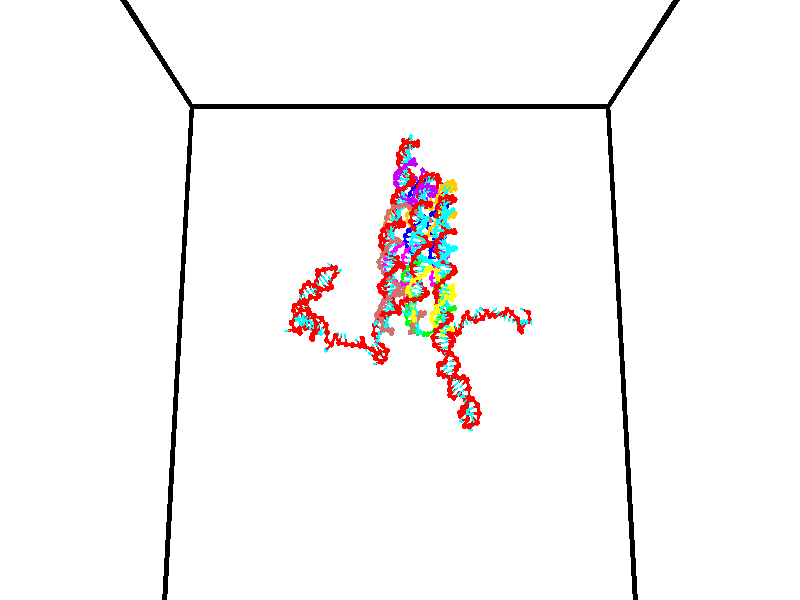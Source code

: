 // switches for output
#declare DRAW_BASES = 1; // possible values are 0, 1; only relevant for DNA ribbons
#declare DRAW_BASES_TYPE = 3; // possible values are 1, 2, 3; only relevant for DNA ribbons
#declare DRAW_FOG = 0; // set to 1 to enable fog

#include "colors.inc"

#include "transforms.inc"
background { rgb <1, 1, 1>}

#default {
   normal{
       ripples 0.25
       frequency 0.20
       turbulence 0.2
       lambda 5
   }
	finish {
		phong 0.1
		phong_size 40.
	}
}

// original window dimensions: 1024x640


// camera settings

camera {
	sky <0, 0.179814, -0.983701>
	up <0, 0.179814, -0.983701>
	right 1.6 * <1, 0, 0>
	location <35, 94.9851, 44.8844>
	look_at <35, 29.7336, 32.9568>
	direction <0, -65.2515, -11.9276>
	angle 67.0682
}


# declare cpy_camera_pos = <35, 94.9851, 44.8844>;
# if (DRAW_FOG = 1)
fog {
	fog_type 2
	up vnormalize(cpy_camera_pos)
	color rgbt<1,1,1,0.3>
	distance 1e-5
	fog_alt 3e-3
	fog_offset 56
}
# end


// LIGHTS

# declare lum = 6;
global_settings {
	ambient_light rgb lum * <0.05, 0.05, 0.05>
	max_trace_level 15
}# declare cpy_direct_light_amount = 0.25;
light_source
{	1000 * <-1, -1.16352, -0.803886>,
	rgb lum * cpy_direct_light_amount
	parallel
}

light_source
{	1000 * <1, 1.16352, 0.803886>,
	rgb lum * cpy_direct_light_amount
	parallel
}

// strand 0

// nucleotide -1

// particle -1
sphere {
	<24.230394, 34.751713, 34.794697> 0.250000
	pigment { color rgbt <1,0,0,0> }
	no_shadow
}
cylinder {
	<24.495293, 34.950108, 35.019348>,  <24.654232, 35.069145, 35.154140>, 0.100000
	pigment { color rgbt <1,0,0,0> }
	no_shadow
}
cylinder {
	<24.495293, 34.950108, 35.019348>,  <24.230394, 34.751713, 34.794697>, 0.100000
	pigment { color rgbt <1,0,0,0> }
	no_shadow
}

// particle -1
sphere {
	<24.495293, 34.950108, 35.019348> 0.100000
	pigment { color rgbt <1,0,0,0> }
	no_shadow
}
sphere {
	0, 1
	scale<0.080000,0.200000,0.300000>
	matrix <0.623189, 0.051567, -0.780369,
		-0.416015, 0.866798, -0.274944,
		0.662244, 0.495987, 0.561632,
		24.693966, 35.098904, 35.187836>
	pigment { color rgbt <0,1,1,0> }
	no_shadow
}
cylinder {
	<24.405418, 35.382618, 34.470814>,  <24.230394, 34.751713, 34.794697>, 0.130000
	pigment { color rgbt <1,0,0,0> }
	no_shadow
}

// nucleotide -1

// particle -1
sphere {
	<24.405418, 35.382618, 34.470814> 0.250000
	pigment { color rgbt <1,0,0,0> }
	no_shadow
}
cylinder {
	<24.711462, 35.279797, 34.706959>,  <24.895088, 35.218105, 34.848648>, 0.100000
	pigment { color rgbt <1,0,0,0> }
	no_shadow
}
cylinder {
	<24.711462, 35.279797, 34.706959>,  <24.405418, 35.382618, 34.470814>, 0.100000
	pigment { color rgbt <1,0,0,0> }
	no_shadow
}

// particle -1
sphere {
	<24.711462, 35.279797, 34.706959> 0.100000
	pigment { color rgbt <1,0,0,0> }
	no_shadow
}
sphere {
	0, 1
	scale<0.080000,0.200000,0.300000>
	matrix <0.596899, -0.060718, -0.800016,
		0.241490, 0.964489, 0.106977,
		0.765110, -0.257050, 0.590365,
		24.940994, 35.202682, 34.884068>
	pigment { color rgbt <0,1,1,0> }
	no_shadow
}
cylinder {
	<24.971159, 35.842091, 34.355488>,  <24.405418, 35.382618, 34.470814>, 0.130000
	pigment { color rgbt <1,0,0,0> }
	no_shadow
}

// nucleotide -1

// particle -1
sphere {
	<24.971159, 35.842091, 34.355488> 0.250000
	pigment { color rgbt <1,0,0,0> }
	no_shadow
}
cylinder {
	<25.126657, 35.509438, 34.514111>,  <25.219957, 35.309845, 34.609283>, 0.100000
	pigment { color rgbt <1,0,0,0> }
	no_shadow
}
cylinder {
	<25.126657, 35.509438, 34.514111>,  <24.971159, 35.842091, 34.355488>, 0.100000
	pigment { color rgbt <1,0,0,0> }
	no_shadow
}

// particle -1
sphere {
	<25.126657, 35.509438, 34.514111> 0.100000
	pigment { color rgbt <1,0,0,0> }
	no_shadow
}
sphere {
	0, 1
	scale<0.080000,0.200000,0.300000>
	matrix <0.628011, -0.075752, -0.774509,
		0.674149, 0.550131, 0.492828,
		0.388748, -0.831635, 0.396557,
		25.243282, 35.259949, 34.633076>
	pigment { color rgbt <0,1,1,0> }
	no_shadow
}
cylinder {
	<25.664930, 35.920349, 34.361294>,  <24.971159, 35.842091, 34.355488>, 0.130000
	pigment { color rgbt <1,0,0,0> }
	no_shadow
}

// nucleotide -1

// particle -1
sphere {
	<25.664930, 35.920349, 34.361294> 0.250000
	pigment { color rgbt <1,0,0,0> }
	no_shadow
}
cylinder {
	<25.572897, 35.531277, 34.348972>,  <25.517677, 35.297832, 34.341579>, 0.100000
	pigment { color rgbt <1,0,0,0> }
	no_shadow
}
cylinder {
	<25.572897, 35.531277, 34.348972>,  <25.664930, 35.920349, 34.361294>, 0.100000
	pigment { color rgbt <1,0,0,0> }
	no_shadow
}

// particle -1
sphere {
	<25.572897, 35.531277, 34.348972> 0.100000
	pigment { color rgbt <1,0,0,0> }
	no_shadow
}
sphere {
	0, 1
	scale<0.080000,0.200000,0.300000>
	matrix <0.552333, -0.104457, -0.827053,
		0.801243, -0.207308, 0.561279,
		-0.230084, -0.972683, -0.030808,
		25.503872, 35.239471, 34.339729>
	pigment { color rgbt <0,1,1,0> }
	no_shadow
}
cylinder {
	<26.060572, 35.771400, 33.792793>,  <25.664930, 35.920349, 34.361294>, 0.130000
	pigment { color rgbt <1,0,0,0> }
	no_shadow
}

// nucleotide -1

// particle -1
sphere {
	<26.060572, 35.771400, 33.792793> 0.250000
	pigment { color rgbt <1,0,0,0> }
	no_shadow
}
cylinder {
	<25.904133, 35.409019, 33.857658>,  <25.810268, 35.191593, 33.896576>, 0.100000
	pigment { color rgbt <1,0,0,0> }
	no_shadow
}
cylinder {
	<25.904133, 35.409019, 33.857658>,  <26.060572, 35.771400, 33.792793>, 0.100000
	pigment { color rgbt <1,0,0,0> }
	no_shadow
}

// particle -1
sphere {
	<25.904133, 35.409019, 33.857658> 0.100000
	pigment { color rgbt <1,0,0,0> }
	no_shadow
}
sphere {
	0, 1
	scale<0.080000,0.200000,0.300000>
	matrix <0.531871, -0.366275, -0.763515,
		0.751103, -0.212360, 0.625099,
		-0.391098, -0.905950, 0.162162,
		25.786804, 35.137234, 33.906307>
	pigment { color rgbt <0,1,1,0> }
	no_shadow
}
cylinder {
	<26.535557, 35.182465, 33.818707>,  <26.060572, 35.771400, 33.792793>, 0.130000
	pigment { color rgbt <1,0,0,0> }
	no_shadow
}

// nucleotide -1

// particle -1
sphere {
	<26.535557, 35.182465, 33.818707> 0.250000
	pigment { color rgbt <1,0,0,0> }
	no_shadow
}
cylinder {
	<26.182291, 35.077003, 33.663525>,  <25.970331, 35.013729, 33.570415>, 0.100000
	pigment { color rgbt <1,0,0,0> }
	no_shadow
}
cylinder {
	<26.182291, 35.077003, 33.663525>,  <26.535557, 35.182465, 33.818707>, 0.100000
	pigment { color rgbt <1,0,0,0> }
	no_shadow
}

// particle -1
sphere {
	<26.182291, 35.077003, 33.663525> 0.100000
	pigment { color rgbt <1,0,0,0> }
	no_shadow
}
sphere {
	0, 1
	scale<0.080000,0.200000,0.300000>
	matrix <0.456820, -0.295683, -0.838980,
		0.106483, -0.918184, 0.381576,
		-0.883163, -0.263649, -0.387959,
		25.917341, 34.997910, 33.547138>
	pigment { color rgbt <0,1,1,0> }
	no_shadow
}
cylinder {
	<26.787556, 34.594479, 33.483658>,  <26.535557, 35.182465, 33.818707>, 0.130000
	pigment { color rgbt <1,0,0,0> }
	no_shadow
}

// nucleotide -1

// particle -1
sphere {
	<26.787556, 34.594479, 33.483658> 0.250000
	pigment { color rgbt <1,0,0,0> }
	no_shadow
}
cylinder {
	<26.448191, 34.752392, 33.342606>,  <26.244572, 34.847141, 33.257977>, 0.100000
	pigment { color rgbt <1,0,0,0> }
	no_shadow
}
cylinder {
	<26.448191, 34.752392, 33.342606>,  <26.787556, 34.594479, 33.483658>, 0.100000
	pigment { color rgbt <1,0,0,0> }
	no_shadow
}

// particle -1
sphere {
	<26.448191, 34.752392, 33.342606> 0.100000
	pigment { color rgbt <1,0,0,0> }
	no_shadow
}
sphere {
	0, 1
	scale<0.080000,0.200000,0.300000>
	matrix <0.417158, 0.088577, -0.904507,
		-0.325849, -0.914495, -0.239837,
		-0.848411, 0.394782, -0.352626,
		26.193666, 34.870827, 33.236816>
	pigment { color rgbt <0,1,1,0> }
	no_shadow
}
cylinder {
	<26.428646, 34.244812, 32.943329>,  <26.787556, 34.594479, 33.483658>, 0.130000
	pigment { color rgbt <1,0,0,0> }
	no_shadow
}

// nucleotide -1

// particle -1
sphere {
	<26.428646, 34.244812, 32.943329> 0.250000
	pigment { color rgbt <1,0,0,0> }
	no_shadow
}
cylinder {
	<26.409069, 34.643654, 32.966606>,  <26.397322, 34.882957, 32.980572>, 0.100000
	pigment { color rgbt <1,0,0,0> }
	no_shadow
}
cylinder {
	<26.409069, 34.643654, 32.966606>,  <26.428646, 34.244812, 32.943329>, 0.100000
	pigment { color rgbt <1,0,0,0> }
	no_shadow
}

// particle -1
sphere {
	<26.409069, 34.643654, 32.966606> 0.100000
	pigment { color rgbt <1,0,0,0> }
	no_shadow
}
sphere {
	0, 1
	scale<0.080000,0.200000,0.300000>
	matrix <0.424240, 0.073501, -0.902562,
		-0.904226, -0.019487, -0.426609,
		-0.048944, 0.997105, 0.058195,
		26.394386, 34.942787, 32.984066>
	pigment { color rgbt <0,1,1,0> }
	no_shadow
}
cylinder {
	<26.430803, 34.433872, 32.219494>,  <26.428646, 34.244812, 32.943329>, 0.130000
	pigment { color rgbt <1,0,0,0> }
	no_shadow
}

// nucleotide -1

// particle -1
sphere {
	<26.430803, 34.433872, 32.219494> 0.250000
	pigment { color rgbt <1,0,0,0> }
	no_shadow
}
cylinder {
	<26.561213, 34.761280, 32.408695>,  <26.639458, 34.957726, 32.522217>, 0.100000
	pigment { color rgbt <1,0,0,0> }
	no_shadow
}
cylinder {
	<26.561213, 34.761280, 32.408695>,  <26.430803, 34.433872, 32.219494>, 0.100000
	pigment { color rgbt <1,0,0,0> }
	no_shadow
}

// particle -1
sphere {
	<26.561213, 34.761280, 32.408695> 0.100000
	pigment { color rgbt <1,0,0,0> }
	no_shadow
}
sphere {
	0, 1
	scale<0.080000,0.200000,0.300000>
	matrix <0.667602, 0.154910, -0.728224,
		-0.669339, 0.553196, -0.495942,
		0.326025, 0.818521, 0.473002,
		26.659019, 35.006836, 32.550594>
	pigment { color rgbt <0,1,1,0> }
	no_shadow
}
cylinder {
	<26.601534, 34.806805, 31.671524>,  <26.430803, 34.433872, 32.219494>, 0.130000
	pigment { color rgbt <1,0,0,0> }
	no_shadow
}

// nucleotide -1

// particle -1
sphere {
	<26.601534, 34.806805, 31.671524> 0.250000
	pigment { color rgbt <1,0,0,0> }
	no_shadow
}
cylinder {
	<26.794085, 34.990036, 31.970440>,  <26.909615, 35.099976, 32.149788>, 0.100000
	pigment { color rgbt <1,0,0,0> }
	no_shadow
}
cylinder {
	<26.794085, 34.990036, 31.970440>,  <26.601534, 34.806805, 31.671524>, 0.100000
	pigment { color rgbt <1,0,0,0> }
	no_shadow
}

// particle -1
sphere {
	<26.794085, 34.990036, 31.970440> 0.100000
	pigment { color rgbt <1,0,0,0> }
	no_shadow
}
sphere {
	0, 1
	scale<0.080000,0.200000,0.300000>
	matrix <0.797077, 0.125878, -0.590613,
		-0.364613, 0.879955, -0.304528,
		0.481379, 0.458077, 0.747288,
		26.938498, 35.127460, 32.194626>
	pigment { color rgbt <0,1,1,0> }
	no_shadow
}
cylinder {
	<26.697718, 35.563541, 31.529184>,  <26.601534, 34.806805, 31.671524>, 0.130000
	pigment { color rgbt <1,0,0,0> }
	no_shadow
}

// nucleotide -1

// particle -1
sphere {
	<26.697718, 35.563541, 31.529184> 0.250000
	pigment { color rgbt <1,0,0,0> }
	no_shadow
}
cylinder {
	<26.974535, 35.415348, 31.776997>,  <27.140625, 35.326431, 31.925684>, 0.100000
	pigment { color rgbt <1,0,0,0> }
	no_shadow
}
cylinder {
	<26.974535, 35.415348, 31.776997>,  <26.697718, 35.563541, 31.529184>, 0.100000
	pigment { color rgbt <1,0,0,0> }
	no_shadow
}

// particle -1
sphere {
	<26.974535, 35.415348, 31.776997> 0.100000
	pigment { color rgbt <1,0,0,0> }
	no_shadow
}
sphere {
	0, 1
	scale<0.080000,0.200000,0.300000>
	matrix <0.652051, -0.047366, -0.756694,
		0.309686, 0.927631, 0.208794,
		0.692043, -0.370482, 0.619531,
		27.182148, 35.304203, 31.962856>
	pigment { color rgbt <0,1,1,0> }
	no_shadow
}
cylinder {
	<27.384295, 35.945301, 31.507145>,  <26.697718, 35.563541, 31.529184>, 0.130000
	pigment { color rgbt <1,0,0,0> }
	no_shadow
}

// nucleotide -1

// particle -1
sphere {
	<27.384295, 35.945301, 31.507145> 0.250000
	pigment { color rgbt <1,0,0,0> }
	no_shadow
}
cylinder {
	<27.409210, 35.559540, 31.609947>,  <27.424160, 35.328083, 31.671629>, 0.100000
	pigment { color rgbt <1,0,0,0> }
	no_shadow
}
cylinder {
	<27.409210, 35.559540, 31.609947>,  <27.384295, 35.945301, 31.507145>, 0.100000
	pigment { color rgbt <1,0,0,0> }
	no_shadow
}

// particle -1
sphere {
	<27.409210, 35.559540, 31.609947> 0.100000
	pigment { color rgbt <1,0,0,0> }
	no_shadow
}
sphere {
	0, 1
	scale<0.080000,0.200000,0.300000>
	matrix <0.582337, -0.174011, -0.794106,
		0.810558, 0.199126, 0.550767,
		0.062288, -0.964401, 0.257004,
		27.427896, 35.270218, 31.687048>
	pigment { color rgbt <0,1,1,0> }
	no_shadow
}
cylinder {
	<28.149860, 35.720478, 31.335632>,  <27.384295, 35.945301, 31.507145>, 0.130000
	pigment { color rgbt <1,0,0,0> }
	no_shadow
}

// nucleotide -1

// particle -1
sphere {
	<28.149860, 35.720478, 31.335632> 0.250000
	pigment { color rgbt <1,0,0,0> }
	no_shadow
}
cylinder {
	<27.888218, 35.420753, 31.294296>,  <27.731234, 35.240917, 31.269495>, 0.100000
	pigment { color rgbt <1,0,0,0> }
	no_shadow
}
cylinder {
	<27.888218, 35.420753, 31.294296>,  <28.149860, 35.720478, 31.335632>, 0.100000
	pigment { color rgbt <1,0,0,0> }
	no_shadow
}

// particle -1
sphere {
	<27.888218, 35.420753, 31.294296> 0.100000
	pigment { color rgbt <1,0,0,0> }
	no_shadow
}
sphere {
	0, 1
	scale<0.080000,0.200000,0.300000>
	matrix <0.298172, -0.129868, -0.945636,
		0.695156, -0.649358, 0.308371,
		-0.654104, -0.749312, -0.103342,
		27.691986, 35.195961, 31.263294>
	pigment { color rgbt <0,1,1,0> }
	no_shadow
}
cylinder {
	<28.465801, 35.098598, 31.196623>,  <28.149860, 35.720478, 31.335632>, 0.130000
	pigment { color rgbt <1,0,0,0> }
	no_shadow
}

// nucleotide -1

// particle -1
sphere {
	<28.465801, 35.098598, 31.196623> 0.250000
	pigment { color rgbt <1,0,0,0> }
	no_shadow
}
cylinder {
	<28.104548, 35.136856, 31.029194>,  <27.887796, 35.159809, 30.928736>, 0.100000
	pigment { color rgbt <1,0,0,0> }
	no_shadow
}
cylinder {
	<28.104548, 35.136856, 31.029194>,  <28.465801, 35.098598, 31.196623>, 0.100000
	pigment { color rgbt <1,0,0,0> }
	no_shadow
}

// particle -1
sphere {
	<28.104548, 35.136856, 31.029194> 0.100000
	pigment { color rgbt <1,0,0,0> }
	no_shadow
}
sphere {
	0, 1
	scale<0.080000,0.200000,0.300000>
	matrix <0.421937, 0.017183, -0.906462,
		-0.079504, -0.995267, -0.055874,
		-0.903132, 0.095643, -0.418574,
		27.833609, 35.165550, 30.903622>
	pigment { color rgbt <0,1,1,0> }
	no_shadow
}
cylinder {
	<28.271320, 34.689732, 31.768101>,  <28.465801, 35.098598, 31.196623>, 0.130000
	pigment { color rgbt <1,0,0,0> }
	no_shadow
}

// nucleotide -1

// particle -1
sphere {
	<28.271320, 34.689732, 31.768101> 0.250000
	pigment { color rgbt <1,0,0,0> }
	no_shadow
}
cylinder {
	<28.575125, 34.608257, 31.520988>,  <28.757408, 34.559372, 31.372721>, 0.100000
	pigment { color rgbt <1,0,0,0> }
	no_shadow
}
cylinder {
	<28.575125, 34.608257, 31.520988>,  <28.271320, 34.689732, 31.768101>, 0.100000
	pigment { color rgbt <1,0,0,0> }
	no_shadow
}

// particle -1
sphere {
	<28.575125, 34.608257, 31.520988> 0.100000
	pigment { color rgbt <1,0,0,0> }
	no_shadow
}
sphere {
	0, 1
	scale<0.080000,0.200000,0.300000>
	matrix <0.649396, 0.292546, 0.701927,
		0.037754, -0.934306, 0.354468,
		0.759513, -0.203689, -0.617779,
		28.802979, 34.547150, 31.335655>
	pigment { color rgbt <0,1,1,0> }
	no_shadow
}
cylinder {
	<27.779192, 34.303879, 32.260746>,  <28.271320, 34.689732, 31.768101>, 0.130000
	pigment { color rgbt <1,0,0,0> }
	no_shadow
}

// nucleotide -1

// particle -1
sphere {
	<27.779192, 34.303879, 32.260746> 0.250000
	pigment { color rgbt <1,0,0,0> }
	no_shadow
}
cylinder {
	<27.808441, 34.683201, 32.137215>,  <27.825991, 34.910793, 32.063095>, 0.100000
	pigment { color rgbt <1,0,0,0> }
	no_shadow
}
cylinder {
	<27.808441, 34.683201, 32.137215>,  <27.779192, 34.303879, 32.260746>, 0.100000
	pigment { color rgbt <1,0,0,0> }
	no_shadow
}

// particle -1
sphere {
	<27.808441, 34.683201, 32.137215> 0.100000
	pigment { color rgbt <1,0,0,0> }
	no_shadow
}
sphere {
	0, 1
	scale<0.080000,0.200000,0.300000>
	matrix <-0.772730, 0.249638, 0.583583,
		0.630509, 0.195969, 0.751036,
		0.073123, 0.948302, -0.308830,
		27.830378, 34.967693, 32.044567>
	pigment { color rgbt <0,1,1,0> }
	no_shadow
}
cylinder {
	<28.069658, 34.862713, 32.775703>,  <27.779192, 34.303879, 32.260746>, 0.130000
	pigment { color rgbt <1,0,0,0> }
	no_shadow
}

// nucleotide -1

// particle -1
sphere {
	<28.069658, 34.862713, 32.775703> 0.250000
	pigment { color rgbt <1,0,0,0> }
	no_shadow
}
cylinder {
	<27.788364, 34.999374, 32.526310>,  <27.619589, 35.081371, 32.376675>, 0.100000
	pigment { color rgbt <1,0,0,0> }
	no_shadow
}
cylinder {
	<27.788364, 34.999374, 32.526310>,  <28.069658, 34.862713, 32.775703>, 0.100000
	pigment { color rgbt <1,0,0,0> }
	no_shadow
}

// particle -1
sphere {
	<27.788364, 34.999374, 32.526310> 0.100000
	pigment { color rgbt <1,0,0,0> }
	no_shadow
}
sphere {
	0, 1
	scale<0.080000,0.200000,0.300000>
	matrix <-0.565393, 0.262928, 0.781792,
		0.431035, 0.902297, 0.008270,
		-0.703235, 0.341656, -0.623484,
		27.577394, 35.101871, 32.339264>
	pigment { color rgbt <0,1,1,0> }
	no_shadow
}
cylinder {
	<27.767508, 35.574974, 33.070072>,  <28.069658, 34.862713, 32.775703>, 0.130000
	pigment { color rgbt <1,0,0,0> }
	no_shadow
}

// nucleotide -1

// particle -1
sphere {
	<27.767508, 35.574974, 33.070072> 0.250000
	pigment { color rgbt <1,0,0,0> }
	no_shadow
}
cylinder {
	<27.491198, 35.427662, 32.821171>,  <27.325411, 35.339275, 32.671829>, 0.100000
	pigment { color rgbt <1,0,0,0> }
	no_shadow
}
cylinder {
	<27.491198, 35.427662, 32.821171>,  <27.767508, 35.574974, 33.070072>, 0.100000
	pigment { color rgbt <1,0,0,0> }
	no_shadow
}

// particle -1
sphere {
	<27.491198, 35.427662, 32.821171> 0.100000
	pigment { color rgbt <1,0,0,0> }
	no_shadow
}
sphere {
	0, 1
	scale<0.080000,0.200000,0.300000>
	matrix <-0.722799, 0.328167, 0.608168,
		-0.019773, 0.869872, -0.492881,
		-0.690776, -0.368279, -0.622254,
		27.283964, 35.317177, 32.634495>
	pigment { color rgbt <0,1,1,0> }
	no_shadow
}
cylinder {
	<27.157492, 35.983692, 33.214729>,  <27.767508, 35.574974, 33.070072>, 0.130000
	pigment { color rgbt <1,0,0,0> }
	no_shadow
}

// nucleotide -1

// particle -1
sphere {
	<27.157492, 35.983692, 33.214729> 0.250000
	pigment { color rgbt <1,0,0,0> }
	no_shadow
}
cylinder {
	<27.002012, 35.694347, 32.986462>,  <26.908724, 35.520741, 32.849499>, 0.100000
	pigment { color rgbt <1,0,0,0> }
	no_shadow
}
cylinder {
	<27.002012, 35.694347, 32.986462>,  <27.157492, 35.983692, 33.214729>, 0.100000
	pigment { color rgbt <1,0,0,0> }
	no_shadow
}

// particle -1
sphere {
	<27.002012, 35.694347, 32.986462> 0.100000
	pigment { color rgbt <1,0,0,0> }
	no_shadow
}
sphere {
	0, 1
	scale<0.080000,0.200000,0.300000>
	matrix <-0.875981, 0.098138, 0.472256,
		-0.285606, 0.683462, -0.671795,
		-0.388698, -0.723359, -0.570671,
		26.885403, 35.477341, 32.815262>
	pigment { color rgbt <0,1,1,0> }
	no_shadow
}
cylinder {
	<26.445780, 36.189487, 32.919277>,  <27.157492, 35.983692, 33.214729>, 0.130000
	pigment { color rgbt <1,0,0,0> }
	no_shadow
}

// nucleotide -1

// particle -1
sphere {
	<26.445780, 36.189487, 32.919277> 0.250000
	pigment { color rgbt <1,0,0,0> }
	no_shadow
}
cylinder {
	<26.436882, 35.790165, 32.940762>,  <26.431543, 35.550571, 32.953651>, 0.100000
	pigment { color rgbt <1,0,0,0> }
	no_shadow
}
cylinder {
	<26.436882, 35.790165, 32.940762>,  <26.445780, 36.189487, 32.919277>, 0.100000
	pigment { color rgbt <1,0,0,0> }
	no_shadow
}

// particle -1
sphere {
	<26.436882, 35.790165, 32.940762> 0.100000
	pigment { color rgbt <1,0,0,0> }
	no_shadow
}
sphere {
	0, 1
	scale<0.080000,0.200000,0.300000>
	matrix <-0.798743, 0.050059, 0.599587,
		-0.601261, -0.029565, -0.798505,
		-0.022246, -0.998309, 0.053713,
		26.430208, 35.490673, 32.956875>
	pigment { color rgbt <0,1,1,0> }
	no_shadow
}
cylinder {
	<25.863901, 35.949684, 32.670578>,  <26.445780, 36.189487, 32.919277>, 0.130000
	pigment { color rgbt <1,0,0,0> }
	no_shadow
}

// nucleotide -1

// particle -1
sphere {
	<25.863901, 35.949684, 32.670578> 0.250000
	pigment { color rgbt <1,0,0,0> }
	no_shadow
}
cylinder {
	<25.998732, 35.693012, 32.946152>,  <26.079630, 35.539009, 33.111496>, 0.100000
	pigment { color rgbt <1,0,0,0> }
	no_shadow
}
cylinder {
	<25.998732, 35.693012, 32.946152>,  <25.863901, 35.949684, 32.670578>, 0.100000
	pigment { color rgbt <1,0,0,0> }
	no_shadow
}

// particle -1
sphere {
	<25.998732, 35.693012, 32.946152> 0.100000
	pigment { color rgbt <1,0,0,0> }
	no_shadow
}
sphere {
	0, 1
	scale<0.080000,0.200000,0.300000>
	matrix <-0.858593, 0.090709, 0.504569,
		-0.386263, -0.761592, -0.520364,
		0.337075, -0.641677, 0.688935,
		26.099854, 35.500507, 33.152832>
	pigment { color rgbt <0,1,1,0> }
	no_shadow
}
cylinder {
	<25.324812, 35.362064, 32.795361>,  <25.863901, 35.949684, 32.670578>, 0.130000
	pigment { color rgbt <1,0,0,0> }
	no_shadow
}

// nucleotide -1

// particle -1
sphere {
	<25.324812, 35.362064, 32.795361> 0.250000
	pigment { color rgbt <1,0,0,0> }
	no_shadow
}
cylinder {
	<25.568846, 35.423481, 33.106289>,  <25.715265, 35.460331, 33.292847>, 0.100000
	pigment { color rgbt <1,0,0,0> }
	no_shadow
}
cylinder {
	<25.568846, 35.423481, 33.106289>,  <25.324812, 35.362064, 32.795361>, 0.100000
	pigment { color rgbt <1,0,0,0> }
	no_shadow
}

// particle -1
sphere {
	<25.568846, 35.423481, 33.106289> 0.100000
	pigment { color rgbt <1,0,0,0> }
	no_shadow
}
sphere {
	0, 1
	scale<0.080000,0.200000,0.300000>
	matrix <-0.792257, 0.104255, 0.601215,
		0.011271, -0.982627, 0.185247,
		0.610083, 0.153540, 0.777319,
		25.751871, 35.469543, 33.339485>
	pigment { color rgbt <0,1,1,0> }
	no_shadow
}
cylinder {
	<25.001890, 35.076004, 33.219105>,  <25.324812, 35.362064, 32.795361>, 0.130000
	pigment { color rgbt <1,0,0,0> }
	no_shadow
}

// nucleotide -1

// particle -1
sphere {
	<25.001890, 35.076004, 33.219105> 0.250000
	pigment { color rgbt <1,0,0,0> }
	no_shadow
}
cylinder {
	<25.217093, 35.332069, 33.438461>,  <25.346214, 35.485710, 33.570076>, 0.100000
	pigment { color rgbt <1,0,0,0> }
	no_shadow
}
cylinder {
	<25.217093, 35.332069, 33.438461>,  <25.001890, 35.076004, 33.219105>, 0.100000
	pigment { color rgbt <1,0,0,0> }
	no_shadow
}

// particle -1
sphere {
	<25.217093, 35.332069, 33.438461> 0.100000
	pigment { color rgbt <1,0,0,0> }
	no_shadow
}
sphere {
	0, 1
	scale<0.080000,0.200000,0.300000>
	matrix <-0.728135, 0.025160, 0.684971,
		0.424698, -0.767824, 0.479665,
		0.538006, 0.640167, 0.548394,
		25.378494, 35.524120, 33.602978>
	pigment { color rgbt <0,1,1,0> }
	no_shadow
}
cylinder {
	<24.986032, 34.803596, 33.891521>,  <25.001890, 35.076004, 33.219105>, 0.130000
	pigment { color rgbt <1,0,0,0> }
	no_shadow
}

// nucleotide -1

// particle -1
sphere {
	<24.986032, 34.803596, 33.891521> 0.250000
	pigment { color rgbt <1,0,0,0> }
	no_shadow
}
cylinder {
	<25.015459, 35.197571, 33.828934>,  <25.033115, 35.433956, 33.791382>, 0.100000
	pigment { color rgbt <1,0,0,0> }
	no_shadow
}
cylinder {
	<25.015459, 35.197571, 33.828934>,  <24.986032, 34.803596, 33.891521>, 0.100000
	pigment { color rgbt <1,0,0,0> }
	no_shadow
}

// particle -1
sphere {
	<25.015459, 35.197571, 33.828934> 0.100000
	pigment { color rgbt <1,0,0,0> }
	no_shadow
}
sphere {
	0, 1
	scale<0.080000,0.200000,0.300000>
	matrix <-0.841908, 0.145433, 0.519653,
		0.534582, 0.093503, 0.839928,
		0.073564, 0.984939, -0.156467,
		25.037529, 35.493053, 33.781994>
	pigment { color rgbt <0,1,1,0> }
	no_shadow
}
cylinder {
	<25.164124, 34.014217, 33.774155>,  <24.986032, 34.803596, 33.891521>, 0.130000
	pigment { color rgbt <1,0,0,0> }
	no_shadow
}

// nucleotide -1

// particle -1
sphere {
	<25.164124, 34.014217, 33.774155> 0.250000
	pigment { color rgbt <1,0,0,0> }
	no_shadow
}
cylinder {
	<25.370819, 34.346851, 33.855587>,  <25.494837, 34.546432, 33.904446>, 0.100000
	pigment { color rgbt <1,0,0,0> }
	no_shadow
}
cylinder {
	<25.370819, 34.346851, 33.855587>,  <25.164124, 34.014217, 33.774155>, 0.100000
	pigment { color rgbt <1,0,0,0> }
	no_shadow
}

// particle -1
sphere {
	<25.370819, 34.346851, 33.855587> 0.100000
	pigment { color rgbt <1,0,0,0> }
	no_shadow
}
sphere {
	0, 1
	scale<0.080000,0.200000,0.300000>
	matrix <-0.339701, -0.019119, 0.940339,
		0.785865, -0.555067, 0.272611,
		0.516739, 0.831586, 0.203582,
		25.525841, 34.596329, 33.916660>
	pigment { color rgbt <0,1,1,0> }
	no_shadow
}
cylinder {
	<25.447491, 33.939014, 34.344654>,  <25.164124, 34.014217, 33.774155>, 0.130000
	pigment { color rgbt <1,0,0,0> }
	no_shadow
}

// nucleotide -1

// particle -1
sphere {
	<25.447491, 33.939014, 34.344654> 0.250000
	pigment { color rgbt <1,0,0,0> }
	no_shadow
}
cylinder {
	<25.458172, 34.338459, 34.362789>,  <25.464581, 34.578125, 34.373669>, 0.100000
	pigment { color rgbt <1,0,0,0> }
	no_shadow
}
cylinder {
	<25.458172, 34.338459, 34.362789>,  <25.447491, 33.939014, 34.344654>, 0.100000
	pigment { color rgbt <1,0,0,0> }
	no_shadow
}

// particle -1
sphere {
	<25.458172, 34.338459, 34.362789> 0.100000
	pigment { color rgbt <1,0,0,0> }
	no_shadow
}
sphere {
	0, 1
	scale<0.080000,0.200000,0.300000>
	matrix <-0.355010, -0.032925, 0.934283,
		0.934481, -0.041045, 0.353638,
		0.026704, 0.998615, 0.045339,
		25.466183, 34.638042, 34.376392>
	pigment { color rgbt <0,1,1,0> }
	no_shadow
}
cylinder {
	<25.684929, 34.114628, 34.923008>,  <25.447491, 33.939014, 34.344654>, 0.130000
	pigment { color rgbt <1,0,0,0> }
	no_shadow
}

// nucleotide -1

// particle -1
sphere {
	<25.684929, 34.114628, 34.923008> 0.250000
	pigment { color rgbt <1,0,0,0> }
	no_shadow
}
cylinder {
	<25.520908, 34.469975, 34.840385>,  <25.422495, 34.683182, 34.790810>, 0.100000
	pigment { color rgbt <1,0,0,0> }
	no_shadow
}
cylinder {
	<25.520908, 34.469975, 34.840385>,  <25.684929, 34.114628, 34.923008>, 0.100000
	pigment { color rgbt <1,0,0,0> }
	no_shadow
}

// particle -1
sphere {
	<25.520908, 34.469975, 34.840385> 0.100000
	pigment { color rgbt <1,0,0,0> }
	no_shadow
}
sphere {
	0, 1
	scale<0.080000,0.200000,0.300000>
	matrix <-0.343646, 0.059300, 0.937225,
		0.844845, 0.455296, 0.280966,
		-0.410053, 0.888363, -0.206560,
		25.397892, 34.736485, 34.778416>
	pigment { color rgbt <0,1,1,0> }
	no_shadow
}
cylinder {
	<25.761766, 34.452030, 35.539570>,  <25.684929, 34.114628, 34.923008>, 0.130000
	pigment { color rgbt <1,0,0,0> }
	no_shadow
}

// nucleotide -1

// particle -1
sphere {
	<25.761766, 34.452030, 35.539570> 0.250000
	pigment { color rgbt <1,0,0,0> }
	no_shadow
}
cylinder {
	<25.451061, 34.575245, 35.319843>,  <25.264639, 34.649174, 35.188007>, 0.100000
	pigment { color rgbt <1,0,0,0> }
	no_shadow
}
cylinder {
	<25.451061, 34.575245, 35.319843>,  <25.761766, 34.452030, 35.539570>, 0.100000
	pigment { color rgbt <1,0,0,0> }
	no_shadow
}

// particle -1
sphere {
	<25.451061, 34.575245, 35.319843> 0.100000
	pigment { color rgbt <1,0,0,0> }
	no_shadow
}
sphere {
	0, 1
	scale<0.080000,0.200000,0.300000>
	matrix <-0.529840, 0.151883, 0.834387,
		0.340455, 0.939172, 0.045233,
		-0.776763, 0.308037, -0.549320,
		25.218033, 34.667656, 35.155048>
	pigment { color rgbt <0,1,1,0> }
	no_shadow
}
cylinder {
	<25.417084, 34.556503, 36.255768>,  <25.761766, 34.452030, 35.539570>, 0.130000
	pigment { color rgbt <1,0,0,0> }
	no_shadow
}

// nucleotide -1

// particle -1
sphere {
	<25.417084, 34.556503, 36.255768> 0.250000
	pigment { color rgbt <1,0,0,0> }
	no_shadow
}
cylinder {
	<25.556038, 34.922104, 36.171932>,  <25.639410, 35.141464, 36.121632>, 0.100000
	pigment { color rgbt <1,0,0,0> }
	no_shadow
}
cylinder {
	<25.556038, 34.922104, 36.171932>,  <25.417084, 34.556503, 36.255768>, 0.100000
	pigment { color rgbt <1,0,0,0> }
	no_shadow
}

// particle -1
sphere {
	<25.556038, 34.922104, 36.171932> 0.100000
	pigment { color rgbt <1,0,0,0> }
	no_shadow
}
sphere {
	0, 1
	scale<0.080000,0.200000,0.300000>
	matrix <0.913079, -0.278794, 0.297591,
		0.213566, -0.294751, -0.931403,
		0.347384, 0.914000, -0.209590,
		25.660254, 35.196304, 36.109055>
	pigment { color rgbt <0,1,1,0> }
	no_shadow
}
cylinder {
	<26.086180, 34.377159, 36.195011>,  <25.417084, 34.556503, 36.255768>, 0.130000
	pigment { color rgbt <1,0,0,0> }
	no_shadow
}

// nucleotide -1

// particle -1
sphere {
	<26.086180, 34.377159, 36.195011> 0.250000
	pigment { color rgbt <1,0,0,0> }
	no_shadow
}
cylinder {
	<26.077291, 34.774567, 36.239616>,  <26.071959, 35.013012, 36.266380>, 0.100000
	pigment { color rgbt <1,0,0,0> }
	no_shadow
}
cylinder {
	<26.077291, 34.774567, 36.239616>,  <26.086180, 34.377159, 36.195011>, 0.100000
	pigment { color rgbt <1,0,0,0> }
	no_shadow
}

// particle -1
sphere {
	<26.077291, 34.774567, 36.239616> 0.100000
	pigment { color rgbt <1,0,0,0> }
	no_shadow
}
sphere {
	0, 1
	scale<0.080000,0.200000,0.300000>
	matrix <0.757237, -0.056105, 0.650726,
		0.652762, 0.098902, -0.751079,
		-0.022219, 0.993514, 0.111516,
		26.070625, 35.072620, 36.273071>
	pigment { color rgbt <0,1,1,0> }
	no_shadow
}
cylinder {
	<26.716858, 34.709938, 36.311733>,  <26.086180, 34.377159, 36.195011>, 0.130000
	pigment { color rgbt <1,0,0,0> }
	no_shadow
}

// nucleotide -1

// particle -1
sphere {
	<26.716858, 34.709938, 36.311733> 0.250000
	pigment { color rgbt <1,0,0,0> }
	no_shadow
}
cylinder {
	<26.924181, 34.917408, 36.583714>,  <27.048574, 35.041889, 36.746902>, 0.100000
	pigment { color rgbt <1,0,0,0> }
	no_shadow
}
cylinder {
	<26.924181, 34.917408, 36.583714>,  <26.716858, 34.709938, 36.311733>, 0.100000
	pigment { color rgbt <1,0,0,0> }
	no_shadow
}

// particle -1
sphere {
	<26.924181, 34.917408, 36.583714> 0.100000
	pigment { color rgbt <1,0,0,0> }
	no_shadow
}
sphere {
	0, 1
	scale<0.080000,0.200000,0.300000>
	matrix <-0.605607, 0.783986, -0.136400,
		-0.603820, -0.341086, 0.720460,
		0.518307, 0.518677, 0.679951,
		27.079674, 35.073009, 36.787701>
	pigment { color rgbt <0,1,1,0> }
	no_shadow
}
cylinder {
	<26.270578, 34.940830, 36.797482>,  <26.716858, 34.709938, 36.311733>, 0.130000
	pigment { color rgbt <1,0,0,0> }
	no_shadow
}

// nucleotide -1

// particle -1
sphere {
	<26.270578, 34.940830, 36.797482> 0.250000
	pigment { color rgbt <1,0,0,0> }
	no_shadow
}
cylinder {
	<26.579113, 35.195118, 36.785488>,  <26.764235, 35.347691, 36.778294>, 0.100000
	pigment { color rgbt <1,0,0,0> }
	no_shadow
}
cylinder {
	<26.579113, 35.195118, 36.785488>,  <26.270578, 34.940830, 36.797482>, 0.100000
	pigment { color rgbt <1,0,0,0> }
	no_shadow
}

// particle -1
sphere {
	<26.579113, 35.195118, 36.785488> 0.100000
	pigment { color rgbt <1,0,0,0> }
	no_shadow
}
sphere {
	0, 1
	scale<0.080000,0.200000,0.300000>
	matrix <-0.617799, 0.736612, -0.275186,
		-0.152858, 0.230783, 0.960923,
		0.771336, 0.635722, -0.029980,
		26.810514, 35.385834, 36.776493>
	pigment { color rgbt <0,1,1,0> }
	no_shadow
}
cylinder {
	<26.206608, 35.512802, 37.230068>,  <26.270578, 34.940830, 36.797482>, 0.130000
	pigment { color rgbt <1,0,0,0> }
	no_shadow
}

// nucleotide -1

// particle -1
sphere {
	<26.206608, 35.512802, 37.230068> 0.250000
	pigment { color rgbt <1,0,0,0> }
	no_shadow
}
cylinder {
	<26.441900, 35.627838, 36.927738>,  <26.583076, 35.696857, 36.746338>, 0.100000
	pigment { color rgbt <1,0,0,0> }
	no_shadow
}
cylinder {
	<26.441900, 35.627838, 36.927738>,  <26.206608, 35.512802, 37.230068>, 0.100000
	pigment { color rgbt <1,0,0,0> }
	no_shadow
}

// particle -1
sphere {
	<26.441900, 35.627838, 36.927738> 0.100000
	pigment { color rgbt <1,0,0,0> }
	no_shadow
}
sphere {
	0, 1
	scale<0.080000,0.200000,0.300000>
	matrix <-0.564994, 0.814842, -0.129671,
		0.578590, 0.503315, 0.641800,
		0.588231, 0.287587, -0.755829,
		26.618370, 35.714115, 36.700989>
	pigment { color rgbt <0,1,1,0> }
	no_shadow
}
cylinder {
	<26.454321, 36.272900, 37.383221>,  <26.206608, 35.512802, 37.230068>, 0.130000
	pigment { color rgbt <1,0,0,0> }
	no_shadow
}

// nucleotide -1

// particle -1
sphere {
	<26.454321, 36.272900, 37.383221> 0.250000
	pigment { color rgbt <1,0,0,0> }
	no_shadow
}
cylinder {
	<26.466494, 36.186821, 36.992783>,  <26.473797, 36.135174, 36.758518>, 0.100000
	pigment { color rgbt <1,0,0,0> }
	no_shadow
}
cylinder {
	<26.466494, 36.186821, 36.992783>,  <26.454321, 36.272900, 37.383221>, 0.100000
	pigment { color rgbt <1,0,0,0> }
	no_shadow
}

// particle -1
sphere {
	<26.466494, 36.186821, 36.992783> 0.100000
	pigment { color rgbt <1,0,0,0> }
	no_shadow
}
sphere {
	0, 1
	scale<0.080000,0.200000,0.300000>
	matrix <-0.485452, 0.850457, -0.202630,
		0.873734, 0.480014, -0.078589,
		0.030429, -0.215196, -0.976097,
		26.475622, 36.122261, 36.699955>
	pigment { color rgbt <0,1,1,0> }
	no_shadow
}
cylinder {
	<26.751371, 36.800797, 36.918941>,  <26.454321, 36.272900, 37.383221>, 0.130000
	pigment { color rgbt <1,0,0,0> }
	no_shadow
}

// nucleotide -1

// particle -1
sphere {
	<26.751371, 36.800797, 36.918941> 0.250000
	pigment { color rgbt <1,0,0,0> }
	no_shadow
}
cylinder {
	<26.484631, 36.596779, 36.701626>,  <26.324587, 36.474369, 36.571236>, 0.100000
	pigment { color rgbt <1,0,0,0> }
	no_shadow
}
cylinder {
	<26.484631, 36.596779, 36.701626>,  <26.751371, 36.800797, 36.918941>, 0.100000
	pigment { color rgbt <1,0,0,0> }
	no_shadow
}

// particle -1
sphere {
	<26.484631, 36.596779, 36.701626> 0.100000
	pigment { color rgbt <1,0,0,0> }
	no_shadow
}
sphere {
	0, 1
	scale<0.080000,0.200000,0.300000>
	matrix <-0.501452, 0.846437, -0.179139,
		0.551230, 0.152975, -0.820210,
		-0.666851, -0.510043, -0.543291,
		26.284575, 36.443768, 36.538639>
	pigment { color rgbt <0,1,1,0> }
	no_shadow
}
cylinder {
	<26.891239, 37.175777, 36.229153>,  <26.751371, 36.800797, 36.918941>, 0.130000
	pigment { color rgbt <1,0,0,0> }
	no_shadow
}

// nucleotide -1

// particle -1
sphere {
	<26.891239, 37.175777, 36.229153> 0.250000
	pigment { color rgbt <1,0,0,0> }
	no_shadow
}
cylinder {
	<26.703453, 36.874115, 36.045479>,  <26.590782, 36.693115, 35.935276>, 0.100000
	pigment { color rgbt <1,0,0,0> }
	no_shadow
}
cylinder {
	<26.703453, 36.874115, 36.045479>,  <26.891239, 37.175777, 36.229153>, 0.100000
	pigment { color rgbt <1,0,0,0> }
	no_shadow
}

// particle -1
sphere {
	<26.703453, 36.874115, 36.045479> 0.100000
	pigment { color rgbt <1,0,0,0> }
	no_shadow
}
sphere {
	0, 1
	scale<0.080000,0.200000,0.300000>
	matrix <-0.809628, 0.575181, -0.116918,
		0.352287, 0.316878, -0.880615,
		-0.469464, -0.754159, -0.459181,
		26.562614, 36.647869, 35.907722>
	pigment { color rgbt <0,1,1,0> }
	no_shadow
}
cylinder {
	<26.649370, 37.506775, 35.676575>,  <26.891239, 37.175777, 36.229153>, 0.130000
	pigment { color rgbt <1,0,0,0> }
	no_shadow
}

// nucleotide -1

// particle -1
sphere {
	<26.649370, 37.506775, 35.676575> 0.250000
	pigment { color rgbt <1,0,0,0> }
	no_shadow
}
cylinder {
	<26.422626, 37.194065, 35.780495>,  <26.286581, 37.006439, 35.842846>, 0.100000
	pigment { color rgbt <1,0,0,0> }
	no_shadow
}
cylinder {
	<26.422626, 37.194065, 35.780495>,  <26.649370, 37.506775, 35.676575>, 0.100000
	pigment { color rgbt <1,0,0,0> }
	no_shadow
}

// particle -1
sphere {
	<26.422626, 37.194065, 35.780495> 0.100000
	pigment { color rgbt <1,0,0,0> }
	no_shadow
}
sphere {
	0, 1
	scale<0.080000,0.200000,0.300000>
	matrix <-0.817900, 0.571794, -0.063959,
		-0.098549, -0.248745, -0.963543,
		-0.566857, -0.781779, 0.259798,
		26.252569, 36.959530, 35.858433>
	pigment { color rgbt <0,1,1,0> }
	no_shadow
}
cylinder {
	<26.152311, 37.453655, 35.206032>,  <26.649370, 37.506775, 35.676575>, 0.130000
	pigment { color rgbt <1,0,0,0> }
	no_shadow
}

// nucleotide -1

// particle -1
sphere {
	<26.152311, 37.453655, 35.206032> 0.250000
	pigment { color rgbt <1,0,0,0> }
	no_shadow
}
cylinder {
	<26.008871, 37.273815, 35.533264>,  <25.922808, 37.165909, 35.729603>, 0.100000
	pigment { color rgbt <1,0,0,0> }
	no_shadow
}
cylinder {
	<26.008871, 37.273815, 35.533264>,  <26.152311, 37.453655, 35.206032>, 0.100000
	pigment { color rgbt <1,0,0,0> }
	no_shadow
}

// particle -1
sphere {
	<26.008871, 37.273815, 35.533264> 0.100000
	pigment { color rgbt <1,0,0,0> }
	no_shadow
}
sphere {
	0, 1
	scale<0.080000,0.200000,0.300000>
	matrix <-0.739419, 0.671736, 0.045057,
		-0.569795, -0.588751, -0.573329,
		-0.358598, -0.449604, 0.818085,
		25.901291, 37.138935, 35.778690>
	pigment { color rgbt <0,1,1,0> }
	no_shadow
}
cylinder {
	<25.378736, 37.341385, 35.179413>,  <26.152311, 37.453655, 35.206032>, 0.130000
	pigment { color rgbt <1,0,0,0> }
	no_shadow
}

// nucleotide -1

// particle -1
sphere {
	<25.378736, 37.341385, 35.179413> 0.250000
	pigment { color rgbt <1,0,0,0> }
	no_shadow
}
cylinder {
	<25.516354, 37.386192, 35.552311>,  <25.598923, 37.413078, 35.776051>, 0.100000
	pigment { color rgbt <1,0,0,0> }
	no_shadow
}
cylinder {
	<25.516354, 37.386192, 35.552311>,  <25.378736, 37.341385, 35.179413>, 0.100000
	pigment { color rgbt <1,0,0,0> }
	no_shadow
}

// particle -1
sphere {
	<25.516354, 37.386192, 35.552311> 0.100000
	pigment { color rgbt <1,0,0,0> }
	no_shadow
}
sphere {
	0, 1
	scale<0.080000,0.200000,0.300000>
	matrix <-0.614639, 0.777444, 0.133412,
		-0.709827, -0.618896, 0.336323,
		0.344041, 0.112018, 0.932249,
		25.619566, 37.419796, 35.831985>
	pigment { color rgbt <0,1,1,0> }
	no_shadow
}
cylinder {
	<24.828867, 37.167080, 35.704060>,  <25.378736, 37.341385, 35.179413>, 0.130000
	pigment { color rgbt <1,0,0,0> }
	no_shadow
}

// nucleotide -1

// particle -1
sphere {
	<24.828867, 37.167080, 35.704060> 0.250000
	pigment { color rgbt <1,0,0,0> }
	no_shadow
}
cylinder {
	<25.099194, 37.420559, 35.854630>,  <25.261389, 37.572647, 35.944973>, 0.100000
	pigment { color rgbt <1,0,0,0> }
	no_shadow
}
cylinder {
	<25.099194, 37.420559, 35.854630>,  <24.828867, 37.167080, 35.704060>, 0.100000
	pigment { color rgbt <1,0,0,0> }
	no_shadow
}

// particle -1
sphere {
	<25.099194, 37.420559, 35.854630> 0.100000
	pigment { color rgbt <1,0,0,0> }
	no_shadow
}
sphere {
	0, 1
	scale<0.080000,0.200000,0.300000>
	matrix <-0.687919, 0.725664, 0.013431,
		-0.264650, -0.268029, 0.926348,
		0.675817, 0.633697, 0.376429,
		25.301939, 37.610668, 35.967560>
	pigment { color rgbt <0,1,1,0> }
	no_shadow
}
cylinder {
	<24.546913, 37.543568, 36.230595>,  <24.828867, 37.167080, 35.704060>, 0.130000
	pigment { color rgbt <1,0,0,0> }
	no_shadow
}

// nucleotide -1

// particle -1
sphere {
	<24.546913, 37.543568, 36.230595> 0.250000
	pigment { color rgbt <1,0,0,0> }
	no_shadow
}
cylinder {
	<24.853058, 37.776772, 36.121544>,  <25.036745, 37.916695, 36.056114>, 0.100000
	pigment { color rgbt <1,0,0,0> }
	no_shadow
}
cylinder {
	<24.853058, 37.776772, 36.121544>,  <24.546913, 37.543568, 36.230595>, 0.100000
	pigment { color rgbt <1,0,0,0> }
	no_shadow
}

// particle -1
sphere {
	<24.853058, 37.776772, 36.121544> 0.100000
	pigment { color rgbt <1,0,0,0> }
	no_shadow
}
sphere {
	0, 1
	scale<0.080000,0.200000,0.300000>
	matrix <-0.543827, 0.812366, 0.210508,
		0.344200, -0.012853, 0.938808,
		0.765362, 0.583006, -0.272627,
		25.082666, 37.951672, 36.039757>
	pigment { color rgbt <0,1,1,0> }
	no_shadow
}
cylinder {
	<24.907743, 37.711552, 36.826771>,  <24.546913, 37.543568, 36.230595>, 0.130000
	pigment { color rgbt <1,0,0,0> }
	no_shadow
}

// nucleotide -1

// particle -1
sphere {
	<24.907743, 37.711552, 36.826771> 0.250000
	pigment { color rgbt <1,0,0,0> }
	no_shadow
}
cylinder {
	<24.518406, 37.783867, 36.883221>,  <24.284803, 37.827255, 36.917091>, 0.100000
	pigment { color rgbt <1,0,0,0> }
	no_shadow
}
cylinder {
	<24.518406, 37.783867, 36.883221>,  <24.907743, 37.711552, 36.826771>, 0.100000
	pigment { color rgbt <1,0,0,0> }
	no_shadow
}

// particle -1
sphere {
	<24.518406, 37.783867, 36.883221> 0.100000
	pigment { color rgbt <1,0,0,0> }
	no_shadow
}
sphere {
	0, 1
	scale<0.080000,0.200000,0.300000>
	matrix <-0.137497, 0.032513, -0.989968,
		-0.183568, -0.982984, -0.006788,
		-0.973343, 0.180793, 0.141126,
		24.226402, 37.838104, 36.925560>
	pigment { color rgbt <0,1,1,0> }
	no_shadow
}
cylinder {
	<25.313541, 36.988800, 36.974640>,  <24.907743, 37.711552, 36.826771>, 0.130000
	pigment { color rgbt <1,0,0,0> }
	no_shadow
}

// nucleotide -1

// particle -1
sphere {
	<25.313541, 36.988800, 36.974640> 0.250000
	pigment { color rgbt <1,0,0,0> }
	no_shadow
}
cylinder {
	<25.338303, 37.090633, 36.588612>,  <25.353159, 37.151733, 36.356995>, 0.100000
	pigment { color rgbt <1,0,0,0> }
	no_shadow
}
cylinder {
	<25.338303, 37.090633, 36.588612>,  <25.313541, 36.988800, 36.974640>, 0.100000
	pigment { color rgbt <1,0,0,0> }
	no_shadow
}

// particle -1
sphere {
	<25.338303, 37.090633, 36.588612> 0.100000
	pigment { color rgbt <1,0,0,0> }
	no_shadow
}
sphere {
	0, 1
	scale<0.080000,0.200000,0.300000>
	matrix <0.470337, -0.860270, -0.196772,
		-0.880313, -0.441726, -0.172993,
		0.061901, 0.254587, -0.965067,
		25.356873, 37.167007, 36.299091>
	pigment { color rgbt <0,1,1,0> }
	no_shadow
}
cylinder {
	<25.179779, 36.382137, 36.550606>,  <25.313541, 36.988800, 36.974640>, 0.130000
	pigment { color rgbt <1,0,0,0> }
	no_shadow
}

// nucleotide -1

// particle -1
sphere {
	<25.179779, 36.382137, 36.550606> 0.250000
	pigment { color rgbt <1,0,0,0> }
	no_shadow
}
cylinder {
	<25.403769, 36.623661, 36.323677>,  <25.538162, 36.768574, 36.187519>, 0.100000
	pigment { color rgbt <1,0,0,0> }
	no_shadow
}
cylinder {
	<25.403769, 36.623661, 36.323677>,  <25.179779, 36.382137, 36.550606>, 0.100000
	pigment { color rgbt <1,0,0,0> }
	no_shadow
}

// particle -1
sphere {
	<25.403769, 36.623661, 36.323677> 0.100000
	pigment { color rgbt <1,0,0,0> }
	no_shadow
}
sphere {
	0, 1
	scale<0.080000,0.200000,0.300000>
	matrix <0.559046, -0.780736, -0.279140,
		-0.611472, -0.160846, -0.774746,
		0.559973, 0.603805, -0.567318,
		25.571760, 36.804802, 36.153481>
	pigment { color rgbt <0,1,1,0> }
	no_shadow
}
cylinder {
	<25.433340, 35.914375, 36.157513>,  <25.179779, 36.382137, 36.550606>, 0.130000
	pigment { color rgbt <1,0,0,0> }
	no_shadow
}

// nucleotide -1

// particle -1
sphere {
	<25.433340, 35.914375, 36.157513> 0.250000
	pigment { color rgbt <1,0,0,0> }
	no_shadow
}
cylinder {
	<25.668890, 36.233082, 36.103268>,  <25.810221, 36.424305, 36.070721>, 0.100000
	pigment { color rgbt <1,0,0,0> }
	no_shadow
}
cylinder {
	<25.668890, 36.233082, 36.103268>,  <25.433340, 35.914375, 36.157513>, 0.100000
	pigment { color rgbt <1,0,0,0> }
	no_shadow
}

// particle -1
sphere {
	<25.668890, 36.233082, 36.103268> 0.100000
	pigment { color rgbt <1,0,0,0> }
	no_shadow
}
sphere {
	0, 1
	scale<0.080000,0.200000,0.300000>
	matrix <0.786781, -0.603519, -0.129380,
		-0.184931, -0.030510, -0.982278,
		0.588876, 0.796764, -0.135614,
		25.845552, 36.472111, 36.062584>
	pigment { color rgbt <0,1,1,0> }
	no_shadow
}
cylinder {
	<25.871294, 35.731537, 35.676529>,  <25.433340, 35.914375, 36.157513>, 0.130000
	pigment { color rgbt <1,0,0,0> }
	no_shadow
}

// nucleotide -1

// particle -1
sphere {
	<25.871294, 35.731537, 35.676529> 0.250000
	pigment { color rgbt <1,0,0,0> }
	no_shadow
}
cylinder {
	<26.070269, 36.007923, 35.886337>,  <26.189653, 36.173756, 36.012222>, 0.100000
	pigment { color rgbt <1,0,0,0> }
	no_shadow
}
cylinder {
	<26.070269, 36.007923, 35.886337>,  <25.871294, 35.731537, 35.676529>, 0.100000
	pigment { color rgbt <1,0,0,0> }
	no_shadow
}

// particle -1
sphere {
	<26.070269, 36.007923, 35.886337> 0.100000
	pigment { color rgbt <1,0,0,0> }
	no_shadow
}
sphere {
	0, 1
	scale<0.080000,0.200000,0.300000>
	matrix <0.757567, -0.640594, 0.125426,
		0.422671, 0.334970, -0.842107,
		0.497435, 0.690967, 0.524523,
		26.219500, 36.215214, 36.043694>
	pigment { color rgbt <0,1,1,0> }
	no_shadow
}
cylinder {
	<26.540989, 35.825974, 35.434971>,  <25.871294, 35.731537, 35.676529>, 0.130000
	pigment { color rgbt <1,0,0,0> }
	no_shadow
}

// nucleotide -1

// particle -1
sphere {
	<26.540989, 35.825974, 35.434971> 0.250000
	pigment { color rgbt <1,0,0,0> }
	no_shadow
}
cylinder {
	<26.521219, 35.908802, 35.825802>,  <26.509357, 35.958500, 36.060299>, 0.100000
	pigment { color rgbt <1,0,0,0> }
	no_shadow
}
cylinder {
	<26.521219, 35.908802, 35.825802>,  <26.540989, 35.825974, 35.434971>, 0.100000
	pigment { color rgbt <1,0,0,0> }
	no_shadow
}

// particle -1
sphere {
	<26.521219, 35.908802, 35.825802> 0.100000
	pigment { color rgbt <1,0,0,0> }
	no_shadow
}
sphere {
	0, 1
	scale<0.080000,0.200000,0.300000>
	matrix <0.772202, -0.612525, 0.168870,
		0.633452, 0.762848, -0.129624,
		-0.049424, 0.207067, 0.977077,
		26.506392, 35.970921, 36.118927>
	pigment { color rgbt <0,1,1,0> }
	no_shadow
}
cylinder {
	<27.244146, 35.949558, 35.648037>,  <26.540989, 35.825974, 35.434971>, 0.130000
	pigment { color rgbt <1,0,0,0> }
	no_shadow
}

// nucleotide -1

// particle -1
sphere {
	<27.244146, 35.949558, 35.648037> 0.250000
	pigment { color rgbt <1,0,0,0> }
	no_shadow
}
cylinder {
	<27.053778, 35.879971, 35.992882>,  <26.939556, 35.838219, 36.199787>, 0.100000
	pigment { color rgbt <1,0,0,0> }
	no_shadow
}
cylinder {
	<27.053778, 35.879971, 35.992882>,  <27.244146, 35.949558, 35.648037>, 0.100000
	pigment { color rgbt <1,0,0,0> }
	no_shadow
}

// particle -1
sphere {
	<27.053778, 35.879971, 35.992882> 0.100000
	pigment { color rgbt <1,0,0,0> }
	no_shadow
}
sphere {
	0, 1
	scale<0.080000,0.200000,0.300000>
	matrix <0.822767, -0.434395, 0.366544,
		0.310731, 0.883762, 0.349872,
		-0.475921, -0.173967, 0.862111,
		26.911001, 35.827782, 36.251514>
	pigment { color rgbt <0,1,1,0> }
	no_shadow
}
cylinder {
	<27.715536, 36.117527, 36.192539>,  <27.244146, 35.949558, 35.648037>, 0.130000
	pigment { color rgbt <1,0,0,0> }
	no_shadow
}

// nucleotide -1

// particle -1
sphere {
	<27.715536, 36.117527, 36.192539> 0.250000
	pigment { color rgbt <1,0,0,0> }
	no_shadow
}
cylinder {
	<27.443035, 35.870525, 36.349804>,  <27.279533, 35.722324, 36.444164>, 0.100000
	pigment { color rgbt <1,0,0,0> }
	no_shadow
}
cylinder {
	<27.443035, 35.870525, 36.349804>,  <27.715536, 36.117527, 36.192539>, 0.100000
	pigment { color rgbt <1,0,0,0> }
	no_shadow
}

// particle -1
sphere {
	<27.443035, 35.870525, 36.349804> 0.100000
	pigment { color rgbt <1,0,0,0> }
	no_shadow
}
sphere {
	0, 1
	scale<0.080000,0.200000,0.300000>
	matrix <0.723639, -0.486895, 0.489163,
		-0.110631, 0.617754, 0.778550,
		-0.681255, -0.617505, 0.393166,
		27.238659, 35.685272, 36.467754>
	pigment { color rgbt <0,1,1,0> }
	no_shadow
}
cylinder {
	<27.857805, 36.232647, 36.862423>,  <27.715536, 36.117527, 36.192539>, 0.130000
	pigment { color rgbt <1,0,0,0> }
	no_shadow
}

// nucleotide -1

// particle -1
sphere {
	<27.857805, 36.232647, 36.862423> 0.250000
	pigment { color rgbt <1,0,0,0> }
	no_shadow
}
cylinder {
	<27.671400, 35.885345, 36.794342>,  <27.559557, 35.676964, 36.753494>, 0.100000
	pigment { color rgbt <1,0,0,0> }
	no_shadow
}
cylinder {
	<27.671400, 35.885345, 36.794342>,  <27.857805, 36.232647, 36.862423>, 0.100000
	pigment { color rgbt <1,0,0,0> }
	no_shadow
}

// particle -1
sphere {
	<27.671400, 35.885345, 36.794342> 0.100000
	pigment { color rgbt <1,0,0,0> }
	no_shadow
}
sphere {
	0, 1
	scale<0.080000,0.200000,0.300000>
	matrix <0.796086, -0.495413, 0.347581,
		-0.386109, 0.026480, 0.922073,
		-0.466011, -0.868254, -0.170204,
		27.531597, 35.624870, 36.743282>
	pigment { color rgbt <0,1,1,0> }
	no_shadow
}
cylinder {
	<27.755350, 35.812096, 37.456795>,  <27.857805, 36.232647, 36.862423>, 0.130000
	pigment { color rgbt <1,0,0,0> }
	no_shadow
}

// nucleotide -1

// particle -1
sphere {
	<27.755350, 35.812096, 37.456795> 0.250000
	pigment { color rgbt <1,0,0,0> }
	no_shadow
}
cylinder {
	<27.788258, 35.557045, 37.150417>,  <27.808002, 35.404015, 36.966591>, 0.100000
	pigment { color rgbt <1,0,0,0> }
	no_shadow
}
cylinder {
	<27.788258, 35.557045, 37.150417>,  <27.755350, 35.812096, 37.456795>, 0.100000
	pigment { color rgbt <1,0,0,0> }
	no_shadow
}

// particle -1
sphere {
	<27.788258, 35.557045, 37.150417> 0.100000
	pigment { color rgbt <1,0,0,0> }
	no_shadow
}
sphere {
	0, 1
	scale<0.080000,0.200000,0.300000>
	matrix <0.735581, -0.479696, 0.478344,
		-0.672424, -0.602762, 0.429564,
		0.082267, -0.637628, -0.765939,
		27.812939, 35.365757, 36.920635>
	pigment { color rgbt <0,1,1,0> }
	no_shadow
}
cylinder {
	<28.293079, 36.276562, 37.836605>,  <27.755350, 35.812096, 37.456795>, 0.130000
	pigment { color rgbt <1,0,0,0> }
	no_shadow
}

// nucleotide -1

// particle -1
sphere {
	<28.293079, 36.276562, 37.836605> 0.250000
	pigment { color rgbt <1,0,0,0> }
	no_shadow
}
cylinder {
	<27.991261, 36.146461, 38.064594>,  <27.810169, 36.068401, 38.201389>, 0.100000
	pigment { color rgbt <1,0,0,0> }
	no_shadow
}
cylinder {
	<27.991261, 36.146461, 38.064594>,  <28.293079, 36.276562, 37.836605>, 0.100000
	pigment { color rgbt <1,0,0,0> }
	no_shadow
}

// particle -1
sphere {
	<27.991261, 36.146461, 38.064594> 0.100000
	pigment { color rgbt <1,0,0,0> }
	no_shadow
}
sphere {
	0, 1
	scale<0.080000,0.200000,0.300000>
	matrix <0.131817, -0.925951, -0.353891,
		0.642873, -0.191895, 0.741546,
		-0.754545, -0.325256, 0.569974,
		27.764896, 36.048885, 38.235588>
	pigment { color rgbt <0,1,1,0> }
	no_shadow
}
cylinder {
	<28.684732, 36.268620, 37.153217>,  <28.293079, 36.276562, 37.836605>, 0.130000
	pigment { color rgbt <1,0,0,0> }
	no_shadow
}

// nucleotide -1

// particle -1
sphere {
	<28.684732, 36.268620, 37.153217> 0.250000
	pigment { color rgbt <1,0,0,0> }
	no_shadow
}
cylinder {
	<28.768305, 35.906536, 37.005192>,  <28.818449, 35.689285, 36.916374>, 0.100000
	pigment { color rgbt <1,0,0,0> }
	no_shadow
}
cylinder {
	<28.768305, 35.906536, 37.005192>,  <28.684732, 36.268620, 37.153217>, 0.100000
	pigment { color rgbt <1,0,0,0> }
	no_shadow
}

// particle -1
sphere {
	<28.768305, 35.906536, 37.005192> 0.100000
	pigment { color rgbt <1,0,0,0> }
	no_shadow
}
sphere {
	0, 1
	scale<0.080000,0.200000,0.300000>
	matrix <0.977899, 0.190401, 0.086372,
		-0.007724, -0.379934, 0.924981,
		0.208933, -0.905206, -0.370067,
		28.830984, 35.634975, 36.894173>
	pigment { color rgbt <0,1,1,0> }
	no_shadow
}
cylinder {
	<28.996244, 35.969631, 37.676643>,  <28.684732, 36.268620, 37.153217>, 0.130000
	pigment { color rgbt <1,0,0,0> }
	no_shadow
}

// nucleotide -1

// particle -1
sphere {
	<28.996244, 35.969631, 37.676643> 0.250000
	pigment { color rgbt <1,0,0,0> }
	no_shadow
}
cylinder {
	<29.102692, 35.820957, 37.320885>,  <29.166561, 35.731754, 37.107430>, 0.100000
	pigment { color rgbt <1,0,0,0> }
	no_shadow
}
cylinder {
	<29.102692, 35.820957, 37.320885>,  <28.996244, 35.969631, 37.676643>, 0.100000
	pigment { color rgbt <1,0,0,0> }
	no_shadow
}

// particle -1
sphere {
	<29.102692, 35.820957, 37.320885> 0.100000
	pigment { color rgbt <1,0,0,0> }
	no_shadow
}
sphere {
	0, 1
	scale<0.080000,0.200000,0.300000>
	matrix <0.951341, 0.249962, 0.180194,
		0.155342, -0.894076, 0.420116,
		0.266120, -0.371681, -0.889400,
		29.182528, 35.709454, 37.054066>
	pigment { color rgbt <0,1,1,0> }
	no_shadow
}
cylinder {
	<29.640762, 35.479279, 37.727905>,  <28.996244, 35.969631, 37.676643>, 0.130000
	pigment { color rgbt <1,0,0,0> }
	no_shadow
}

// nucleotide -1

// particle -1
sphere {
	<29.640762, 35.479279, 37.727905> 0.250000
	pigment { color rgbt <1,0,0,0> }
	no_shadow
}
cylinder {
	<29.615040, 35.677135, 37.381222>,  <29.599607, 35.795849, 37.173210>, 0.100000
	pigment { color rgbt <1,0,0,0> }
	no_shadow
}
cylinder {
	<29.615040, 35.677135, 37.381222>,  <29.640762, 35.479279, 37.727905>, 0.100000
	pigment { color rgbt <1,0,0,0> }
	no_shadow
}

// particle -1
sphere {
	<29.615040, 35.677135, 37.381222> 0.100000
	pigment { color rgbt <1,0,0,0> }
	no_shadow
}
sphere {
	0, 1
	scale<0.080000,0.200000,0.300000>
	matrix <0.925499, 0.354406, 0.133599,
		0.373252, -0.793550, -0.480585,
		-0.064304, 0.494647, -0.866712,
		29.595749, 35.825531, 37.121208>
	pigment { color rgbt <0,1,1,0> }
	no_shadow
}
cylinder {
	<30.247171, 35.023033, 37.738884>,  <29.640762, 35.479279, 37.727905>, 0.130000
	pigment { color rgbt <1,0,0,0> }
	no_shadow
}

// nucleotide -1

// particle -1
sphere {
	<30.247171, 35.023033, 37.738884> 0.250000
	pigment { color rgbt <1,0,0,0> }
	no_shadow
}
cylinder {
	<30.382145, 34.648109, 37.704056>,  <30.463129, 34.423153, 37.683159>, 0.100000
	pigment { color rgbt <1,0,0,0> }
	no_shadow
}
cylinder {
	<30.382145, 34.648109, 37.704056>,  <30.247171, 35.023033, 37.738884>, 0.100000
	pigment { color rgbt <1,0,0,0> }
	no_shadow
}

// particle -1
sphere {
	<30.382145, 34.648109, 37.704056> 0.100000
	pigment { color rgbt <1,0,0,0> }
	no_shadow
}
sphere {
	0, 1
	scale<0.080000,0.200000,0.300000>
	matrix <0.455599, 0.243550, -0.856220,
		0.823751, 0.249252, 0.509222,
		0.337435, -0.937314, -0.087066,
		30.483376, 34.366917, 37.677937>
	pigment { color rgbt <0,1,1,0> }
	no_shadow
}
cylinder {
	<31.011366, 34.989975, 37.802143>,  <30.247171, 35.023033, 37.738884>, 0.130000
	pigment { color rgbt <1,0,0,0> }
	no_shadow
}

// nucleotide -1

// particle -1
sphere {
	<31.011366, 34.989975, 37.802143> 0.250000
	pigment { color rgbt <1,0,0,0> }
	no_shadow
}
cylinder {
	<30.822468, 34.744541, 37.549004>,  <30.709129, 34.597282, 37.397118>, 0.100000
	pigment { color rgbt <1,0,0,0> }
	no_shadow
}
cylinder {
	<30.822468, 34.744541, 37.549004>,  <31.011366, 34.989975, 37.802143>, 0.100000
	pigment { color rgbt <1,0,0,0> }
	no_shadow
}

// particle -1
sphere {
	<30.822468, 34.744541, 37.549004> 0.100000
	pigment { color rgbt <1,0,0,0> }
	no_shadow
}
sphere {
	0, 1
	scale<0.080000,0.200000,0.300000>
	matrix <0.526002, 0.379950, -0.760894,
		0.707324, -0.692209, 0.143317,
		-0.472245, -0.613583, -0.632851,
		30.680794, 34.560467, 37.359150>
	pigment { color rgbt <0,1,1,0> }
	no_shadow
}
cylinder {
	<31.271439, 35.165443, 37.228592>,  <31.011366, 34.989975, 37.802143>, 0.130000
	pigment { color rgbt <1,0,0,0> }
	no_shadow
}

// nucleotide -1

// particle -1
sphere {
	<31.271439, 35.165443, 37.228592> 0.250000
	pigment { color rgbt <1,0,0,0> }
	no_shadow
}
cylinder {
	<31.111876, 34.822506, 37.098469>,  <31.016138, 34.616741, 37.020393>, 0.100000
	pigment { color rgbt <1,0,0,0> }
	no_shadow
}
cylinder {
	<31.111876, 34.822506, 37.098469>,  <31.271439, 35.165443, 37.228592>, 0.100000
	pigment { color rgbt <1,0,0,0> }
	no_shadow
}

// particle -1
sphere {
	<31.111876, 34.822506, 37.098469> 0.100000
	pigment { color rgbt <1,0,0,0> }
	no_shadow
}
sphere {
	0, 1
	scale<0.080000,0.200000,0.300000>
	matrix <0.501296, 0.093168, -0.860245,
		0.767838, -0.506236, 0.392620,
		-0.398908, -0.857347, -0.325312,
		30.992203, 34.565300, 37.000874>
	pigment { color rgbt <0,1,1,0> }
	no_shadow
}
cylinder {
	<31.477421, 35.590092, 37.867947>,  <31.271439, 35.165443, 37.228592>, 0.130000
	pigment { color rgbt <1,0,0,0> }
	no_shadow
}

// nucleotide -1

// particle -1
sphere {
	<31.477421, 35.590092, 37.867947> 0.250000
	pigment { color rgbt <1,0,0,0> }
	no_shadow
}
cylinder {
	<31.529343, 35.216881, 38.002174>,  <31.560495, 34.992954, 38.082710>, 0.100000
	pigment { color rgbt <1,0,0,0> }
	no_shadow
}
cylinder {
	<31.529343, 35.216881, 38.002174>,  <31.477421, 35.590092, 37.867947>, 0.100000
	pigment { color rgbt <1,0,0,0> }
	no_shadow
}

// particle -1
sphere {
	<31.529343, 35.216881, 38.002174> 0.100000
	pigment { color rgbt <1,0,0,0> }
	no_shadow
}
sphere {
	0, 1
	scale<0.080000,0.200000,0.300000>
	matrix <0.883297, -0.044949, -0.466654,
		0.450485, 0.356983, 0.818307,
		0.129806, -0.933029, 0.335571,
		31.568285, 34.936974, 38.102844>
	pigment { color rgbt <0,1,1,0> }
	no_shadow
}
cylinder {
	<32.189690, 35.490570, 38.148777>,  <31.477421, 35.590092, 37.867947>, 0.130000
	pigment { color rgbt <1,0,0,0> }
	no_shadow
}

// nucleotide -1

// particle -1
sphere {
	<32.189690, 35.490570, 38.148777> 0.250000
	pigment { color rgbt <1,0,0,0> }
	no_shadow
}
cylinder {
	<32.102005, 35.106567, 38.079109>,  <32.049397, 34.876167, 38.037308>, 0.100000
	pigment { color rgbt <1,0,0,0> }
	no_shadow
}
cylinder {
	<32.102005, 35.106567, 38.079109>,  <32.189690, 35.490570, 38.148777>, 0.100000
	pigment { color rgbt <1,0,0,0> }
	no_shadow
}

// particle -1
sphere {
	<32.102005, 35.106567, 38.079109> 0.100000
	pigment { color rgbt <1,0,0,0> }
	no_shadow
}
sphere {
	0, 1
	scale<0.080000,0.200000,0.300000>
	matrix <0.917327, -0.141982, -0.371957,
		0.332353, -0.241307, 0.911764,
		-0.219210, -0.960006, -0.174169,
		32.036243, 34.818565, 38.026859>
	pigment { color rgbt <0,1,1,0> }
	no_shadow
}
cylinder {
	<32.662460, 35.021481, 38.454563>,  <32.189690, 35.490570, 38.148777>, 0.130000
	pigment { color rgbt <1,0,0,0> }
	no_shadow
}

// nucleotide -1

// particle -1
sphere {
	<32.662460, 35.021481, 38.454563> 0.250000
	pigment { color rgbt <1,0,0,0> }
	no_shadow
}
cylinder {
	<32.474613, 34.885300, 38.128731>,  <32.361904, 34.803589, 37.933231>, 0.100000
	pigment { color rgbt <1,0,0,0> }
	no_shadow
}
cylinder {
	<32.474613, 34.885300, 38.128731>,  <32.662460, 35.021481, 38.454563>, 0.100000
	pigment { color rgbt <1,0,0,0> }
	no_shadow
}

// particle -1
sphere {
	<32.474613, 34.885300, 38.128731> 0.100000
	pigment { color rgbt <1,0,0,0> }
	no_shadow
}
sphere {
	0, 1
	scale<0.080000,0.200000,0.300000>
	matrix <0.882869, -0.182186, -0.432839,
		-0.001042, -0.922441, 0.386137,
		-0.469618, -0.340457, -0.814585,
		32.333729, 34.783161, 37.884354>
	pigment { color rgbt <0,1,1,0> }
	no_shadow
}
cylinder {
	<32.988144, 34.459263, 38.273937>,  <32.662460, 35.021481, 38.454563>, 0.130000
	pigment { color rgbt <1,0,0,0> }
	no_shadow
}

// nucleotide -1

// particle -1
sphere {
	<32.988144, 34.459263, 38.273937> 0.250000
	pigment { color rgbt <1,0,0,0> }
	no_shadow
}
cylinder {
	<32.798618, 34.572906, 37.940521>,  <32.684902, 34.641094, 37.740471>, 0.100000
	pigment { color rgbt <1,0,0,0> }
	no_shadow
}
cylinder {
	<32.798618, 34.572906, 37.940521>,  <32.988144, 34.459263, 38.273937>, 0.100000
	pigment { color rgbt <1,0,0,0> }
	no_shadow
}

// particle -1
sphere {
	<32.798618, 34.572906, 37.940521> 0.100000
	pigment { color rgbt <1,0,0,0> }
	no_shadow
}
sphere {
	0, 1
	scale<0.080000,0.200000,0.300000>
	matrix <0.788164, -0.285394, -0.545295,
		-0.392813, -0.915330, -0.088706,
		-0.473809, 0.284114, -0.833537,
		32.656475, 34.658142, 37.690460>
	pigment { color rgbt <0,1,1,0> }
	no_shadow
}
cylinder {
	<32.520660, 33.908833, 38.697208>,  <32.988144, 34.459263, 38.273937>, 0.130000
	pigment { color rgbt <1,0,0,0> }
	no_shadow
}

// nucleotide -1

// particle -1
sphere {
	<32.520660, 33.908833, 38.697208> 0.250000
	pigment { color rgbt <1,0,0,0> }
	no_shadow
}
cylinder {
	<32.215282, 34.088795, 38.511848>,  <32.032055, 34.196774, 38.400631>, 0.100000
	pigment { color rgbt <1,0,0,0> }
	no_shadow
}
cylinder {
	<32.215282, 34.088795, 38.511848>,  <32.520660, 33.908833, 38.697208>, 0.100000
	pigment { color rgbt <1,0,0,0> }
	no_shadow
}

// particle -1
sphere {
	<32.215282, 34.088795, 38.511848> 0.100000
	pigment { color rgbt <1,0,0,0> }
	no_shadow
}
sphere {
	0, 1
	scale<0.080000,0.200000,0.300000>
	matrix <-0.297027, 0.392541, 0.870452,
		0.573525, 0.802182, -0.166049,
		-0.763442, 0.449905, -0.463402,
		31.986250, 34.223766, 38.372829>
	pigment { color rgbt <0,1,1,0> }
	no_shadow
}
cylinder {
	<33.166382, 34.127563, 39.049301>,  <32.520660, 33.908833, 38.697208>, 0.130000
	pigment { color rgbt <1,0,0,0> }
	no_shadow
}

// nucleotide -1

// particle -1
sphere {
	<33.166382, 34.127563, 39.049301> 0.250000
	pigment { color rgbt <1,0,0,0> }
	no_shadow
}
cylinder {
	<32.812462, 34.287941, 39.144276>,  <32.600109, 34.384167, 39.201260>, 0.100000
	pigment { color rgbt <1,0,0,0> }
	no_shadow
}
cylinder {
	<32.812462, 34.287941, 39.144276>,  <33.166382, 34.127563, 39.049301>, 0.100000
	pigment { color rgbt <1,0,0,0> }
	no_shadow
}

// particle -1
sphere {
	<32.812462, 34.287941, 39.144276> 0.100000
	pigment { color rgbt <1,0,0,0> }
	no_shadow
}
sphere {
	0, 1
	scale<0.080000,0.200000,0.300000>
	matrix <-0.144031, 0.249266, -0.957664,
		-0.443153, -0.881539, -0.162802,
		-0.884799, 0.400944, 0.237432,
		32.547024, 34.408226, 39.215504>
	pigment { color rgbt <0,1,1,0> }
	no_shadow
}
cylinder {
	<33.502048, 33.542751, 38.727287>,  <33.166382, 34.127563, 39.049301>, 0.130000
	pigment { color rgbt <1,0,0,0> }
	no_shadow
}

// nucleotide -1

// particle -1
sphere {
	<33.502048, 33.542751, 38.727287> 0.250000
	pigment { color rgbt <1,0,0,0> }
	no_shadow
}
cylinder {
	<33.224831, 33.366581, 38.499001>,  <33.058498, 33.260880, 38.362030>, 0.100000
	pigment { color rgbt <1,0,0,0> }
	no_shadow
}
cylinder {
	<33.224831, 33.366581, 38.499001>,  <33.502048, 33.542751, 38.727287>, 0.100000
	pigment { color rgbt <1,0,0,0> }
	no_shadow
}

// particle -1
sphere {
	<33.224831, 33.366581, 38.499001> 0.100000
	pigment { color rgbt <1,0,0,0> }
	no_shadow
}
sphere {
	0, 1
	scale<0.080000,0.200000,0.300000>
	matrix <-0.150411, 0.862594, -0.483020,
		0.705026, -0.248915, -0.664063,
		-0.693047, -0.440424, -0.570712,
		33.016918, 33.234455, 38.327785>
	pigment { color rgbt <0,1,1,0> }
	no_shadow
}
cylinder {
	<33.722153, 33.657921, 38.058956>,  <33.502048, 33.542751, 38.727287>, 0.130000
	pigment { color rgbt <1,0,0,0> }
	no_shadow
}

// nucleotide -1

// particle -1
sphere {
	<33.722153, 33.657921, 38.058956> 0.250000
	pigment { color rgbt <1,0,0,0> }
	no_shadow
}
cylinder {
	<33.327858, 33.647709, 38.125484>,  <33.091282, 33.641582, 38.165401>, 0.100000
	pigment { color rgbt <1,0,0,0> }
	no_shadow
}
cylinder {
	<33.327858, 33.647709, 38.125484>,  <33.722153, 33.657921, 38.058956>, 0.100000
	pigment { color rgbt <1,0,0,0> }
	no_shadow
}

// particle -1
sphere {
	<33.327858, 33.647709, 38.125484> 0.100000
	pigment { color rgbt <1,0,0,0> }
	no_shadow
}
sphere {
	0, 1
	scale<0.080000,0.200000,0.300000>
	matrix <-0.064378, 0.970446, -0.232573,
		-0.155466, -0.239964, -0.958252,
		-0.985741, -0.025533, 0.166320,
		33.032135, 33.640049, 38.175381>
	pigment { color rgbt <0,1,1,0> }
	no_shadow
}
cylinder {
	<33.257301, 34.118919, 37.686172>,  <33.722153, 33.657921, 38.058956>, 0.130000
	pigment { color rgbt <1,0,0,0> }
	no_shadow
}

// nucleotide -1

// particle -1
sphere {
	<33.257301, 34.118919, 37.686172> 0.250000
	pigment { color rgbt <1,0,0,0> }
	no_shadow
}
cylinder {
	<32.964119, 34.298298, 37.481560>,  <32.788208, 34.405926, 37.358791>, 0.100000
	pigment { color rgbt <1,0,0,0> }
	no_shadow
}
cylinder {
	<32.964119, 34.298298, 37.481560>,  <33.257301, 34.118919, 37.686172>, 0.100000
	pigment { color rgbt <1,0,0,0> }
	no_shadow
}

// particle -1
sphere {
	<32.964119, 34.298298, 37.481560> 0.100000
	pigment { color rgbt <1,0,0,0> }
	no_shadow
}
sphere {
	0, 1
	scale<0.080000,0.200000,0.300000>
	matrix <0.333073, -0.419087, -0.844647,
		-0.593160, -0.789467, 0.157805,
		-0.732955, 0.448451, -0.511536,
		32.744232, 34.432835, 37.328098>
	pigment { color rgbt <0,1,1,0> }
	no_shadow
}
cylinder {
	<32.638390, 33.683334, 37.352295>,  <33.257301, 34.118919, 37.686172>, 0.130000
	pigment { color rgbt <1,0,0,0> }
	no_shadow
}

// nucleotide -1

// particle -1
sphere {
	<32.638390, 33.683334, 37.352295> 0.250000
	pigment { color rgbt <1,0,0,0> }
	no_shadow
}
cylinder {
	<32.720829, 34.011112, 37.138367>,  <32.770294, 34.207779, 37.010010>, 0.100000
	pigment { color rgbt <1,0,0,0> }
	no_shadow
}
cylinder {
	<32.720829, 34.011112, 37.138367>,  <32.638390, 33.683334, 37.352295>, 0.100000
	pigment { color rgbt <1,0,0,0> }
	no_shadow
}

// particle -1
sphere {
	<32.720829, 34.011112, 37.138367> 0.100000
	pigment { color rgbt <1,0,0,0> }
	no_shadow
}
sphere {
	0, 1
	scale<0.080000,0.200000,0.300000>
	matrix <0.296266, -0.573159, -0.764013,
		-0.932604, -0.000988, -0.360900,
		0.206098, 0.819444, -0.534823,
		32.782658, 34.256947, 36.977921>
	pigment { color rgbt <0,1,1,0> }
	no_shadow
}
cylinder {
	<32.295753, 33.674889, 36.633747>,  <32.638390, 33.683334, 37.352295>, 0.130000
	pigment { color rgbt <1,0,0,0> }
	no_shadow
}

// nucleotide -1

// particle -1
sphere {
	<32.295753, 33.674889, 36.633747> 0.250000
	pigment { color rgbt <1,0,0,0> }
	no_shadow
}
cylinder {
	<32.623314, 33.904179, 36.622284>,  <32.819851, 34.041752, 36.615406>, 0.100000
	pigment { color rgbt <1,0,0,0> }
	no_shadow
}
cylinder {
	<32.623314, 33.904179, 36.622284>,  <32.295753, 33.674889, 36.633747>, 0.100000
	pigment { color rgbt <1,0,0,0> }
	no_shadow
}

// particle -1
sphere {
	<32.623314, 33.904179, 36.622284> 0.100000
	pigment { color rgbt <1,0,0,0> }
	no_shadow
}
sphere {
	0, 1
	scale<0.080000,0.200000,0.300000>
	matrix <0.343862, -0.529996, -0.775154,
		-0.459523, 0.624918, -0.631122,
		0.818900, 0.573220, -0.028660,
		32.868984, 34.076145, 36.613686>
	pigment { color rgbt <0,1,1,0> }
	no_shadow
}
cylinder {
	<32.360497, 33.834301, 35.906914>,  <32.295753, 33.674889, 36.633747>, 0.130000
	pigment { color rgbt <1,0,0,0> }
	no_shadow
}

// nucleotide -1

// particle -1
sphere {
	<32.360497, 33.834301, 35.906914> 0.250000
	pigment { color rgbt <1,0,0,0> }
	no_shadow
}
cylinder {
	<32.732143, 33.915405, 36.030602>,  <32.955132, 33.964069, 36.104816>, 0.100000
	pigment { color rgbt <1,0,0,0> }
	no_shadow
}
cylinder {
	<32.732143, 33.915405, 36.030602>,  <32.360497, 33.834301, 35.906914>, 0.100000
	pigment { color rgbt <1,0,0,0> }
	no_shadow
}

// particle -1
sphere {
	<32.732143, 33.915405, 36.030602> 0.100000
	pigment { color rgbt <1,0,0,0> }
	no_shadow
}
sphere {
	0, 1
	scale<0.080000,0.200000,0.300000>
	matrix <0.368228, -0.430957, -0.823823,
		-0.033780, 0.879297, -0.475075,
		0.929122, 0.202764, 0.309224,
		33.010880, 33.976234, 36.123367>
	pigment { color rgbt <0,1,1,0> }
	no_shadow
}
cylinder {
	<32.675781, 34.045227, 35.258034>,  <32.360497, 33.834301, 35.906914>, 0.130000
	pigment { color rgbt <1,0,0,0> }
	no_shadow
}

// nucleotide -1

// particle -1
sphere {
	<32.675781, 34.045227, 35.258034> 0.250000
	pigment { color rgbt <1,0,0,0> }
	no_shadow
}
cylinder {
	<32.961658, 33.932259, 35.513988>,  <33.133183, 33.864475, 35.667561>, 0.100000
	pigment { color rgbt <1,0,0,0> }
	no_shadow
}
cylinder {
	<32.961658, 33.932259, 35.513988>,  <32.675781, 34.045227, 35.258034>, 0.100000
	pigment { color rgbt <1,0,0,0> }
	no_shadow
}

// particle -1
sphere {
	<32.961658, 33.932259, 35.513988> 0.100000
	pigment { color rgbt <1,0,0,0> }
	no_shadow
}
sphere {
	0, 1
	scale<0.080000,0.200000,0.300000>
	matrix <0.553925, -0.330050, -0.764352,
		0.427067, 0.900723, -0.079441,
		0.714690, -0.282425, 0.639887,
		33.176064, 33.847530, 35.705956>
	pigment { color rgbt <0,1,1,0> }
	no_shadow
}
cylinder {
	<33.275234, 34.405388, 34.984600>,  <32.675781, 34.045227, 35.258034>, 0.130000
	pigment { color rgbt <1,0,0,0> }
	no_shadow
}

// nucleotide -1

// particle -1
sphere {
	<33.275234, 34.405388, 34.984600> 0.250000
	pigment { color rgbt <1,0,0,0> }
	no_shadow
}
cylinder {
	<33.430714, 34.123558, 35.222084>,  <33.524002, 33.954460, 35.364574>, 0.100000
	pigment { color rgbt <1,0,0,0> }
	no_shadow
}
cylinder {
	<33.430714, 34.123558, 35.222084>,  <33.275234, 34.405388, 34.984600>, 0.100000
	pigment { color rgbt <1,0,0,0> }
	no_shadow
}

// particle -1
sphere {
	<33.430714, 34.123558, 35.222084> 0.100000
	pigment { color rgbt <1,0,0,0> }
	no_shadow
}
sphere {
	0, 1
	scale<0.080000,0.200000,0.300000>
	matrix <0.367883, -0.472105, -0.801111,
		0.844733, 0.529809, 0.075691,
		0.388702, -0.704570, 0.593710,
		33.547325, 33.912186, 35.400196>
	pigment { color rgbt <0,1,1,0> }
	no_shadow
}
cylinder {
	<33.968956, 34.328861, 34.923306>,  <33.275234, 34.405388, 34.984600>, 0.130000
	pigment { color rgbt <1,0,0,0> }
	no_shadow
}

// nucleotide -1

// particle -1
sphere {
	<33.968956, 34.328861, 34.923306> 0.250000
	pigment { color rgbt <1,0,0,0> }
	no_shadow
}
cylinder {
	<33.857513, 33.964798, 35.045937>,  <33.790649, 33.746361, 35.119514>, 0.100000
	pigment { color rgbt <1,0,0,0> }
	no_shadow
}
cylinder {
	<33.857513, 33.964798, 35.045937>,  <33.968956, 34.328861, 34.923306>, 0.100000
	pigment { color rgbt <1,0,0,0> }
	no_shadow
}

// particle -1
sphere {
	<33.857513, 33.964798, 35.045937> 0.100000
	pigment { color rgbt <1,0,0,0> }
	no_shadow
}
sphere {
	0, 1
	scale<0.080000,0.200000,0.300000>
	matrix <0.362774, -0.395298, -0.843881,
		0.889255, -0.123890, 0.440314,
		-0.278604, -0.910160, 0.306576,
		33.773933, 33.691750, 35.137909>
	pigment { color rgbt <0,1,1,0> }
	no_shadow
}
cylinder {
	<34.436596, 33.886726, 34.721458>,  <33.968956, 34.328861, 34.923306>, 0.130000
	pigment { color rgbt <1,0,0,0> }
	no_shadow
}

// nucleotide -1

// particle -1
sphere {
	<34.436596, 33.886726, 34.721458> 0.250000
	pigment { color rgbt <1,0,0,0> }
	no_shadow
}
cylinder {
	<34.177296, 33.594723, 34.808044>,  <34.021713, 33.419521, 34.859997>, 0.100000
	pigment { color rgbt <1,0,0,0> }
	no_shadow
}
cylinder {
	<34.177296, 33.594723, 34.808044>,  <34.436596, 33.886726, 34.721458>, 0.100000
	pigment { color rgbt <1,0,0,0> }
	no_shadow
}

// particle -1
sphere {
	<34.177296, 33.594723, 34.808044> 0.100000
	pigment { color rgbt <1,0,0,0> }
	no_shadow
}
sphere {
	0, 1
	scale<0.080000,0.200000,0.300000>
	matrix <0.460838, -0.602467, -0.651661,
		0.606130, -0.322686, 0.726966,
		-0.648255, -0.730005, 0.216467,
		33.982819, 33.375721, 34.872986>
	pigment { color rgbt <0,1,1,0> }
	no_shadow
}
cylinder {
	<34.891853, 33.323669, 34.768547>,  <34.436596, 33.886726, 34.721458>, 0.130000
	pigment { color rgbt <1,0,0,0> }
	no_shadow
}

// nucleotide -1

// particle -1
sphere {
	<34.891853, 33.323669, 34.768547> 0.250000
	pigment { color rgbt <1,0,0,0> }
	no_shadow
}
cylinder {
	<34.518345, 33.197445, 34.701023>,  <34.294239, 33.121708, 34.660511>, 0.100000
	pigment { color rgbt <1,0,0,0> }
	no_shadow
}
cylinder {
	<34.518345, 33.197445, 34.701023>,  <34.891853, 33.323669, 34.768547>, 0.100000
	pigment { color rgbt <1,0,0,0> }
	no_shadow
}

// particle -1
sphere {
	<34.518345, 33.197445, 34.701023> 0.100000
	pigment { color rgbt <1,0,0,0> }
	no_shadow
}
sphere {
	0, 1
	scale<0.080000,0.200000,0.300000>
	matrix <0.325607, -0.553377, -0.766651,
		0.148514, -0.770839, 0.619476,
		-0.933769, -0.315564, -0.168807,
		34.238213, 33.102776, 34.650379>
	pigment { color rgbt <0,1,1,0> }
	no_shadow
}
cylinder {
	<34.971733, 32.613861, 34.564030>,  <34.891853, 33.323669, 34.768547>, 0.130000
	pigment { color rgbt <1,0,0,0> }
	no_shadow
}

// nucleotide -1

// particle -1
sphere {
	<34.971733, 32.613861, 34.564030> 0.250000
	pigment { color rgbt <1,0,0,0> }
	no_shadow
}
cylinder {
	<34.598644, 32.705326, 34.452503>,  <34.374790, 32.760208, 34.385586>, 0.100000
	pigment { color rgbt <1,0,0,0> }
	no_shadow
}
cylinder {
	<34.598644, 32.705326, 34.452503>,  <34.971733, 32.613861, 34.564030>, 0.100000
	pigment { color rgbt <1,0,0,0> }
	no_shadow
}

// particle -1
sphere {
	<34.598644, 32.705326, 34.452503> 0.100000
	pigment { color rgbt <1,0,0,0> }
	no_shadow
}
sphere {
	0, 1
	scale<0.080000,0.200000,0.300000>
	matrix <0.125560, -0.518875, -0.845579,
		-0.338027, -0.823699, 0.455256,
		-0.932723, 0.228667, -0.278817,
		34.318829, 32.773926, 34.368858>
	pigment { color rgbt <0,1,1,0> }
	no_shadow
}
cylinder {
	<34.681244, 32.036743, 34.370541>,  <34.971733, 32.613861, 34.564030>, 0.130000
	pigment { color rgbt <1,0,0,0> }
	no_shadow
}

// nucleotide -1

// particle -1
sphere {
	<34.681244, 32.036743, 34.370541> 0.250000
	pigment { color rgbt <1,0,0,0> }
	no_shadow
}
cylinder {
	<34.451893, 32.322350, 34.209831>,  <34.314281, 32.493713, 34.113407>, 0.100000
	pigment { color rgbt <1,0,0,0> }
	no_shadow
}
cylinder {
	<34.451893, 32.322350, 34.209831>,  <34.681244, 32.036743, 34.370541>, 0.100000
	pigment { color rgbt <1,0,0,0> }
	no_shadow
}

// particle -1
sphere {
	<34.451893, 32.322350, 34.209831> 0.100000
	pigment { color rgbt <1,0,0,0> }
	no_shadow
}
sphere {
	0, 1
	scale<0.080000,0.200000,0.300000>
	matrix <0.087055, -0.434518, -0.896446,
		-0.814652, -0.548979, 0.186985,
		-0.573379, 0.714014, -0.401772,
		34.279881, 32.536552, 34.089298>
	pigment { color rgbt <0,1,1,0> }
	no_shadow
}
cylinder {
	<34.380291, 31.718723, 33.741116>,  <34.681244, 32.036743, 34.370541>, 0.130000
	pigment { color rgbt <1,0,0,0> }
	no_shadow
}

// nucleotide -1

// particle -1
sphere {
	<34.380291, 31.718723, 33.741116> 0.250000
	pigment { color rgbt <1,0,0,0> }
	no_shadow
}
cylinder {
	<34.316574, 32.107506, 33.671917>,  <34.278343, 32.340775, 33.630398>, 0.100000
	pigment { color rgbt <1,0,0,0> }
	no_shadow
}
cylinder {
	<34.316574, 32.107506, 33.671917>,  <34.380291, 31.718723, 33.741116>, 0.100000
	pigment { color rgbt <1,0,0,0> }
	no_shadow
}

// particle -1
sphere {
	<34.316574, 32.107506, 33.671917> 0.100000
	pigment { color rgbt <1,0,0,0> }
	no_shadow
}
sphere {
	0, 1
	scale<0.080000,0.200000,0.300000>
	matrix <0.100030, -0.158446, -0.982288,
		-0.982151, -0.173778, -0.071985,
		-0.159294, 0.971955, -0.173000,
		34.268787, 32.399094, 33.620018>
	pigment { color rgbt <0,1,1,0> }
	no_shadow
}
cylinder {
	<33.765930, 31.762121, 33.237526>,  <34.380291, 31.718723, 33.741116>, 0.130000
	pigment { color rgbt <1,0,0,0> }
	no_shadow
}

// nucleotide -1

// particle -1
sphere {
	<33.765930, 31.762121, 33.237526> 0.250000
	pigment { color rgbt <1,0,0,0> }
	no_shadow
}
cylinder {
	<33.983261, 32.096745, 33.209347>,  <34.113659, 32.297520, 33.192440>, 0.100000
	pigment { color rgbt <1,0,0,0> }
	no_shadow
}
cylinder {
	<33.983261, 32.096745, 33.209347>,  <33.765930, 31.762121, 33.237526>, 0.100000
	pigment { color rgbt <1,0,0,0> }
	no_shadow
}

// particle -1
sphere {
	<33.983261, 32.096745, 33.209347> 0.100000
	pigment { color rgbt <1,0,0,0> }
	no_shadow
}
sphere {
	0, 1
	scale<0.080000,0.200000,0.300000>
	matrix <-0.010787, -0.076953, -0.996976,
		-0.839452, 0.542444, -0.032787,
		0.543327, 0.836560, -0.070449,
		34.146259, 32.347713, 33.188213>
	pigment { color rgbt <0,1,1,0> }
	no_shadow
}
cylinder {
	<33.480000, 32.069172, 32.637775>,  <33.765930, 31.762121, 33.237526>, 0.130000
	pigment { color rgbt <1,0,0,0> }
	no_shadow
}

// nucleotide -1

// particle -1
sphere {
	<33.480000, 32.069172, 32.637775> 0.250000
	pigment { color rgbt <1,0,0,0> }
	no_shadow
}
cylinder {
	<33.820972, 32.272396, 32.687130>,  <34.025558, 32.394333, 32.716743>, 0.100000
	pigment { color rgbt <1,0,0,0> }
	no_shadow
}
cylinder {
	<33.820972, 32.272396, 32.687130>,  <33.480000, 32.069172, 32.637775>, 0.100000
	pigment { color rgbt <1,0,0,0> }
	no_shadow
}

// particle -1
sphere {
	<33.820972, 32.272396, 32.687130> 0.100000
	pigment { color rgbt <1,0,0,0> }
	no_shadow
}
sphere {
	0, 1
	scale<0.080000,0.200000,0.300000>
	matrix <0.014486, 0.212949, -0.976956,
		-0.522631, 0.834580, 0.174166,
		0.852436, 0.508064, 0.123384,
		34.076702, 32.424816, 32.724144>
	pigment { color rgbt <0,1,1,0> }
	no_shadow
}
cylinder {
	<33.433552, 32.729633, 32.366211>,  <33.480000, 32.069172, 32.637775>, 0.130000
	pigment { color rgbt <1,0,0,0> }
	no_shadow
}

// nucleotide -1

// particle -1
sphere {
	<33.433552, 32.729633, 32.366211> 0.250000
	pigment { color rgbt <1,0,0,0> }
	no_shadow
}
cylinder {
	<33.825111, 32.653400, 32.336742>,  <34.060047, 32.607662, 32.319061>, 0.100000
	pigment { color rgbt <1,0,0,0> }
	no_shadow
}
cylinder {
	<33.825111, 32.653400, 32.336742>,  <33.433552, 32.729633, 32.366211>, 0.100000
	pigment { color rgbt <1,0,0,0> }
	no_shadow
}

// particle -1
sphere {
	<33.825111, 32.653400, 32.336742> 0.100000
	pigment { color rgbt <1,0,0,0> }
	no_shadow
}
sphere {
	0, 1
	scale<0.080000,0.200000,0.300000>
	matrix <-0.052816, 0.112302, -0.992269,
		0.197383, 0.975226, 0.099867,
		0.978902, -0.190583, -0.073674,
		34.118782, 32.596226, 32.314640>
	pigment { color rgbt <0,1,1,0> }
	no_shadow
}
cylinder {
	<33.665512, 33.256306, 31.873585>,  <33.433552, 32.729633, 32.366211>, 0.130000
	pigment { color rgbt <1,0,0,0> }
	no_shadow
}

// nucleotide -1

// particle -1
sphere {
	<33.665512, 33.256306, 31.873585> 0.250000
	pigment { color rgbt <1,0,0,0> }
	no_shadow
}
cylinder {
	<33.942860, 32.968109, 31.878145>,  <34.109268, 32.795193, 31.880882>, 0.100000
	pigment { color rgbt <1,0,0,0> }
	no_shadow
}
cylinder {
	<33.942860, 32.968109, 31.878145>,  <33.665512, 33.256306, 31.873585>, 0.100000
	pigment { color rgbt <1,0,0,0> }
	no_shadow
}

// particle -1
sphere {
	<33.942860, 32.968109, 31.878145> 0.100000
	pigment { color rgbt <1,0,0,0> }
	no_shadow
}
sphere {
	0, 1
	scale<0.080000,0.200000,0.300000>
	matrix <-0.118418, -0.129542, -0.984478,
		0.710783, 0.681259, -0.175140,
		0.693372, -0.720490, 0.011403,
		34.150871, 32.751961, 31.881567>
	pigment { color rgbt <0,1,1,0> }
	no_shadow
}
cylinder {
	<33.900539, 33.400417, 31.276917>,  <33.665512, 33.256306, 31.873585>, 0.130000
	pigment { color rgbt <1,0,0,0> }
	no_shadow
}

// nucleotide -1

// particle -1
sphere {
	<33.900539, 33.400417, 31.276917> 0.250000
	pigment { color rgbt <1,0,0,0> }
	no_shadow
}
cylinder {
	<34.087543, 33.056671, 31.359785>,  <34.199745, 32.850422, 31.409506>, 0.100000
	pigment { color rgbt <1,0,0,0> }
	no_shadow
}
cylinder {
	<34.087543, 33.056671, 31.359785>,  <33.900539, 33.400417, 31.276917>, 0.100000
	pigment { color rgbt <1,0,0,0> }
	no_shadow
}

// particle -1
sphere {
	<34.087543, 33.056671, 31.359785> 0.100000
	pigment { color rgbt <1,0,0,0> }
	no_shadow
}
sphere {
	0, 1
	scale<0.080000,0.200000,0.300000>
	matrix <0.154359, -0.151399, -0.976346,
		0.870404, 0.488435, 0.061870,
		0.467515, -0.859366, 0.207173,
		34.227798, 32.798862, 31.421936>
	pigment { color rgbt <0,1,1,0> }
	no_shadow
}
cylinder {
	<34.576683, 33.433250, 30.876593>,  <33.900539, 33.400417, 31.276917>, 0.130000
	pigment { color rgbt <1,0,0,0> }
	no_shadow
}

// nucleotide -1

// particle -1
sphere {
	<34.576683, 33.433250, 30.876593> 0.250000
	pigment { color rgbt <1,0,0,0> }
	no_shadow
}
cylinder {
	<34.471035, 33.059032, 30.970388>,  <34.407646, 32.834499, 31.026667>, 0.100000
	pigment { color rgbt <1,0,0,0> }
	no_shadow
}
cylinder {
	<34.471035, 33.059032, 30.970388>,  <34.576683, 33.433250, 30.876593>, 0.100000
	pigment { color rgbt <1,0,0,0> }
	no_shadow
}

// particle -1
sphere {
	<34.471035, 33.059032, 30.970388> 0.100000
	pigment { color rgbt <1,0,0,0> }
	no_shadow
}
sphere {
	0, 1
	scale<0.080000,0.200000,0.300000>
	matrix <0.197505, -0.290436, -0.936290,
		0.944050, -0.200982, 0.261486,
		-0.264122, -0.935550, 0.234491,
		34.391800, 32.778366, 31.040735>
	pigment { color rgbt <0,1,1,0> }
	no_shadow
}
cylinder {
	<35.097061, 33.072578, 30.532143>,  <34.576683, 33.433250, 30.876593>, 0.130000
	pigment { color rgbt <1,0,0,0> }
	no_shadow
}

// nucleotide -1

// particle -1
sphere {
	<35.097061, 33.072578, 30.532143> 0.250000
	pigment { color rgbt <1,0,0,0> }
	no_shadow
}
cylinder {
	<34.789948, 32.834347, 30.626629>,  <34.605679, 32.691410, 30.683321>, 0.100000
	pigment { color rgbt <1,0,0,0> }
	no_shadow
}
cylinder {
	<34.789948, 32.834347, 30.626629>,  <35.097061, 33.072578, 30.532143>, 0.100000
	pigment { color rgbt <1,0,0,0> }
	no_shadow
}

// particle -1
sphere {
	<34.789948, 32.834347, 30.626629> 0.100000
	pigment { color rgbt <1,0,0,0> }
	no_shadow
}
sphere {
	0, 1
	scale<0.080000,0.200000,0.300000>
	matrix <0.051404, -0.424750, -0.903850,
		0.638644, -0.681819, 0.356731,
		-0.767783, -0.595576, 0.236216,
		34.559612, 32.655674, 30.697495>
	pigment { color rgbt <0,1,1,0> }
	no_shadow
}
cylinder {
	<35.384247, 32.444561, 30.489485>,  <35.097061, 33.072578, 30.532143>, 0.130000
	pigment { color rgbt <1,0,0,0> }
	no_shadow
}

// nucleotide -1

// particle -1
sphere {
	<35.384247, 32.444561, 30.489485> 0.250000
	pigment { color rgbt <1,0,0,0> }
	no_shadow
}
cylinder {
	<34.986874, 32.417747, 30.452383>,  <34.748451, 32.401661, 30.430122>, 0.100000
	pigment { color rgbt <1,0,0,0> }
	no_shadow
}
cylinder {
	<34.986874, 32.417747, 30.452383>,  <35.384247, 32.444561, 30.489485>, 0.100000
	pigment { color rgbt <1,0,0,0> }
	no_shadow
}

// particle -1
sphere {
	<34.986874, 32.417747, 30.452383> 0.100000
	pigment { color rgbt <1,0,0,0> }
	no_shadow
}
sphere {
	0, 1
	scale<0.080000,0.200000,0.300000>
	matrix <0.112988, -0.445795, -0.887975,
		0.018174, -0.892622, 0.450440,
		-0.993430, -0.067032, -0.092754,
		34.688843, 32.397636, 30.424557>
	pigment { color rgbt <0,1,1,0> }
	no_shadow
}
cylinder {
	<35.232944, 31.788284, 30.148901>,  <35.384247, 32.444561, 30.489485>, 0.130000
	pigment { color rgbt <1,0,0,0> }
	no_shadow
}

// nucleotide -1

// particle -1
sphere {
	<35.232944, 31.788284, 30.148901> 0.250000
	pigment { color rgbt <1,0,0,0> }
	no_shadow
}
cylinder {
	<34.878819, 31.964029, 30.088003>,  <34.666344, 32.069477, 30.051464>, 0.100000
	pigment { color rgbt <1,0,0,0> }
	no_shadow
}
cylinder {
	<34.878819, 31.964029, 30.088003>,  <35.232944, 31.788284, 30.148901>, 0.100000
	pigment { color rgbt <1,0,0,0> }
	no_shadow
}

// particle -1
sphere {
	<34.878819, 31.964029, 30.088003> 0.100000
	pigment { color rgbt <1,0,0,0> }
	no_shadow
}
sphere {
	0, 1
	scale<0.080000,0.200000,0.300000>
	matrix <0.030908, -0.271086, -0.962059,
		-0.463967, -0.856429, 0.226416,
		-0.885314, 0.439365, -0.152245,
		34.613224, 32.095840, 30.042330>
	pigment { color rgbt <0,1,1,0> }
	no_shadow
}
cylinder {
	<34.745834, 31.277960, 29.907930>,  <35.232944, 31.788284, 30.148901>, 0.130000
	pigment { color rgbt <1,0,0,0> }
	no_shadow
}

// nucleotide -1

// particle -1
sphere {
	<34.745834, 31.277960, 29.907930> 0.250000
	pigment { color rgbt <1,0,0,0> }
	no_shadow
}
cylinder {
	<34.608372, 31.628628, 29.773262>,  <34.525894, 31.839029, 29.692461>, 0.100000
	pigment { color rgbt <1,0,0,0> }
	no_shadow
}
cylinder {
	<34.608372, 31.628628, 29.773262>,  <34.745834, 31.277960, 29.907930>, 0.100000
	pigment { color rgbt <1,0,0,0> }
	no_shadow
}

// particle -1
sphere {
	<34.608372, 31.628628, 29.773262> 0.100000
	pigment { color rgbt <1,0,0,0> }
	no_shadow
}
sphere {
	0, 1
	scale<0.080000,0.200000,0.300000>
	matrix <-0.084006, -0.385768, -0.918763,
		-0.935329, -0.287460, 0.206219,
		-0.343660, 0.876670, -0.336672,
		34.505272, 31.891628, 29.672260>
	pigment { color rgbt <0,1,1,0> }
	no_shadow
}
cylinder {
	<34.244156, 31.099266, 29.360659>,  <34.745834, 31.277960, 29.907930>, 0.130000
	pigment { color rgbt <1,0,0,0> }
	no_shadow
}

// nucleotide -1

// particle -1
sphere {
	<34.244156, 31.099266, 29.360659> 0.250000
	pigment { color rgbt <1,0,0,0> }
	no_shadow
}
cylinder {
	<34.299316, 31.491518, 29.305014>,  <34.332413, 31.726870, 29.271626>, 0.100000
	pigment { color rgbt <1,0,0,0> }
	no_shadow
}
cylinder {
	<34.299316, 31.491518, 29.305014>,  <34.244156, 31.099266, 29.360659>, 0.100000
	pigment { color rgbt <1,0,0,0> }
	no_shadow
}

// particle -1
sphere {
	<34.299316, 31.491518, 29.305014> 0.100000
	pigment { color rgbt <1,0,0,0> }
	no_shadow
}
sphere {
	0, 1
	scale<0.080000,0.200000,0.300000>
	matrix <-0.398800, -0.073593, -0.914080,
		-0.906610, 0.181530, 0.380926,
		0.137899, 0.980628, -0.139114,
		34.340687, 31.785706, 29.263279>
	pigment { color rgbt <0,1,1,0> }
	no_shadow
}
cylinder {
	<33.654701, 31.262060, 29.008162>,  <34.244156, 31.099266, 29.360659>, 0.130000
	pigment { color rgbt <1,0,0,0> }
	no_shadow
}

// nucleotide -1

// particle -1
sphere {
	<33.654701, 31.262060, 29.008162> 0.250000
	pigment { color rgbt <1,0,0,0> }
	no_shadow
}
cylinder {
	<33.936497, 31.530418, 28.915564>,  <34.105576, 31.691433, 28.860004>, 0.100000
	pigment { color rgbt <1,0,0,0> }
	no_shadow
}
cylinder {
	<33.936497, 31.530418, 28.915564>,  <33.654701, 31.262060, 29.008162>, 0.100000
	pigment { color rgbt <1,0,0,0> }
	no_shadow
}

// particle -1
sphere {
	<33.936497, 31.530418, 28.915564> 0.100000
	pigment { color rgbt <1,0,0,0> }
	no_shadow
}
sphere {
	0, 1
	scale<0.080000,0.200000,0.300000>
	matrix <-0.258655, -0.061039, -0.964039,
		-0.660900, 0.739035, 0.130529,
		0.704492, 0.670896, -0.231495,
		34.147842, 31.731688, 28.846115>
	pigment { color rgbt <0,1,1,0> }
	no_shadow
}
cylinder {
	<33.325920, 31.729137, 28.542448>,  <33.654701, 31.262060, 29.008162>, 0.130000
	pigment { color rgbt <1,0,0,0> }
	no_shadow
}

// nucleotide -1

// particle -1
sphere {
	<33.325920, 31.729137, 28.542448> 0.250000
	pigment { color rgbt <1,0,0,0> }
	no_shadow
}
cylinder {
	<33.708054, 31.824015, 28.471935>,  <33.937332, 31.880941, 28.429628>, 0.100000
	pigment { color rgbt <1,0,0,0> }
	no_shadow
}
cylinder {
	<33.708054, 31.824015, 28.471935>,  <33.325920, 31.729137, 28.542448>, 0.100000
	pigment { color rgbt <1,0,0,0> }
	no_shadow
}

// particle -1
sphere {
	<33.708054, 31.824015, 28.471935> 0.100000
	pigment { color rgbt <1,0,0,0> }
	no_shadow
}
sphere {
	0, 1
	scale<0.080000,0.200000,0.300000>
	matrix <-0.115794, -0.248362, -0.961721,
		-0.271896, 0.939178, -0.209803,
		0.955335, 0.237195, -0.176280,
		33.994656, 31.895174, 28.419052>
	pigment { color rgbt <0,1,1,0> }
	no_shadow
}
cylinder {
	<33.323765, 32.173679, 28.023026>,  <33.325920, 31.729137, 28.542448>, 0.130000
	pigment { color rgbt <1,0,0,0> }
	no_shadow
}

// nucleotide -1

// particle -1
sphere {
	<33.323765, 32.173679, 28.023026> 0.250000
	pigment { color rgbt <1,0,0,0> }
	no_shadow
}
cylinder {
	<33.707279, 32.060150, 28.017815>,  <33.937389, 31.992033, 28.014688>, 0.100000
	pigment { color rgbt <1,0,0,0> }
	no_shadow
}
cylinder {
	<33.707279, 32.060150, 28.017815>,  <33.323765, 32.173679, 28.023026>, 0.100000
	pigment { color rgbt <1,0,0,0> }
	no_shadow
}

// particle -1
sphere {
	<33.707279, 32.060150, 28.017815> 0.100000
	pigment { color rgbt <1,0,0,0> }
	no_shadow
}
sphere {
	0, 1
	scale<0.080000,0.200000,0.300000>
	matrix <0.001947, 0.052409, -0.998624,
		0.284113, 0.957444, 0.050802,
		0.958789, -0.283821, -0.013026,
		33.994915, 31.975004, 28.013906>
	pigment { color rgbt <0,1,1,0> }
	no_shadow
}
cylinder {
	<33.662712, 32.592304, 27.532143>,  <33.323765, 32.173679, 28.023026>, 0.130000
	pigment { color rgbt <1,0,0,0> }
	no_shadow
}

// nucleotide -1

// particle -1
sphere {
	<33.662712, 32.592304, 27.532143> 0.250000
	pigment { color rgbt <1,0,0,0> }
	no_shadow
}
cylinder {
	<33.912842, 32.280453, 27.545643>,  <34.062920, 32.093342, 27.553743>, 0.100000
	pigment { color rgbt <1,0,0,0> }
	no_shadow
}
cylinder {
	<33.912842, 32.280453, 27.545643>,  <33.662712, 32.592304, 27.532143>, 0.100000
	pigment { color rgbt <1,0,0,0> }
	no_shadow
}

// particle -1
sphere {
	<33.912842, 32.280453, 27.545643> 0.100000
	pigment { color rgbt <1,0,0,0> }
	no_shadow
}
sphere {
	0, 1
	scale<0.080000,0.200000,0.300000>
	matrix <0.091399, 0.030221, -0.995355,
		0.774990, 0.625509, 0.090155,
		0.625329, -0.779631, 0.033750,
		34.100441, 32.046562, 27.555767>
	pigment { color rgbt <0,1,1,0> }
	no_shadow
}
cylinder {
	<34.273167, 32.753387, 27.088726>,  <33.662712, 32.592304, 27.532143>, 0.130000
	pigment { color rgbt <1,0,0,0> }
	no_shadow
}

// nucleotide -1

// particle -1
sphere {
	<34.273167, 32.753387, 27.088726> 0.250000
	pigment { color rgbt <1,0,0,0> }
	no_shadow
}
cylinder {
	<34.246723, 32.355175, 27.115685>,  <34.230858, 32.116245, 27.131861>, 0.100000
	pigment { color rgbt <1,0,0,0> }
	no_shadow
}
cylinder {
	<34.246723, 32.355175, 27.115685>,  <34.273167, 32.753387, 27.088726>, 0.100000
	pigment { color rgbt <1,0,0,0> }
	no_shadow
}

// particle -1
sphere {
	<34.246723, 32.355175, 27.115685> 0.100000
	pigment { color rgbt <1,0,0,0> }
	no_shadow
}
sphere {
	0, 1
	scale<0.080000,0.200000,0.300000>
	matrix <0.183220, -0.078509, -0.979932,
		0.980847, -0.052434, 0.187592,
		-0.066109, -0.995533, 0.067398,
		34.226891, 32.056515, 27.135904>
	pigment { color rgbt <0,1,1,0> }
	no_shadow
}
cylinder {
	<34.889175, 32.467201, 26.749508>,  <34.273167, 32.753387, 27.088726>, 0.130000
	pigment { color rgbt <1,0,0,0> }
	no_shadow
}

// nucleotide -1

// particle -1
sphere {
	<34.889175, 32.467201, 26.749508> 0.250000
	pigment { color rgbt <1,0,0,0> }
	no_shadow
}
cylinder {
	<34.600475, 32.191162, 26.728191>,  <34.427258, 32.025539, 26.715401>, 0.100000
	pigment { color rgbt <1,0,0,0> }
	no_shadow
}
cylinder {
	<34.600475, 32.191162, 26.728191>,  <34.889175, 32.467201, 26.749508>, 0.100000
	pigment { color rgbt <1,0,0,0> }
	no_shadow
}

// particle -1
sphere {
	<34.600475, 32.191162, 26.728191> 0.100000
	pigment { color rgbt <1,0,0,0> }
	no_shadow
}
sphere {
	0, 1
	scale<0.080000,0.200000,0.300000>
	matrix <0.272497, -0.212529, -0.938390,
		0.636258, -0.691804, 0.341443,
		-0.721749, -0.690100, -0.053291,
		34.383949, 31.984133, 26.712204>
	pigment { color rgbt <0,1,1,0> }
	no_shadow
}
cylinder {
	<35.215000, 31.931097, 26.494976>,  <34.889175, 32.467201, 26.749508>, 0.130000
	pigment { color rgbt <1,0,0,0> }
	no_shadow
}

// nucleotide -1

// particle -1
sphere {
	<35.215000, 31.931097, 26.494976> 0.250000
	pigment { color rgbt <1,0,0,0> }
	no_shadow
}
cylinder {
	<34.856495, 31.779032, 26.403595>,  <34.641392, 31.687792, 26.348766>, 0.100000
	pigment { color rgbt <1,0,0,0> }
	no_shadow
}
cylinder {
	<34.856495, 31.779032, 26.403595>,  <35.215000, 31.931097, 26.494976>, 0.100000
	pigment { color rgbt <1,0,0,0> }
	no_shadow
}

// particle -1
sphere {
	<34.856495, 31.779032, 26.403595> 0.100000
	pigment { color rgbt <1,0,0,0> }
	no_shadow
}
sphere {
	0, 1
	scale<0.080000,0.200000,0.300000>
	matrix <0.404903, -0.491097, -0.771283,
		0.181022, -0.783772, 0.594081,
		-0.896262, -0.380164, -0.228452,
		34.587616, 31.664982, 26.335060>
	pigment { color rgbt <0,1,1,0> }
	no_shadow
}
cylinder {
	<35.416019, 31.265381, 26.323027>,  <35.215000, 31.931097, 26.494976>, 0.130000
	pigment { color rgbt <1,0,0,0> }
	no_shadow
}

// nucleotide -1

// particle -1
sphere {
	<35.416019, 31.265381, 26.323027> 0.250000
	pigment { color rgbt <1,0,0,0> }
	no_shadow
}
cylinder {
	<35.060226, 31.313681, 26.146738>,  <34.846748, 31.342661, 26.040964>, 0.100000
	pigment { color rgbt <1,0,0,0> }
	no_shadow
}
cylinder {
	<35.060226, 31.313681, 26.146738>,  <35.416019, 31.265381, 26.323027>, 0.100000
	pigment { color rgbt <1,0,0,0> }
	no_shadow
}

// particle -1
sphere {
	<35.060226, 31.313681, 26.146738> 0.100000
	pigment { color rgbt <1,0,0,0> }
	no_shadow
}
sphere {
	0, 1
	scale<0.080000,0.200000,0.300000>
	matrix <0.392456, -0.292194, -0.872124,
		-0.234081, -0.948706, 0.212516,
		-0.889485, 0.120744, -0.440722,
		34.793381, 31.349905, 26.014521>
	pigment { color rgbt <0,1,1,0> }
	no_shadow
}
cylinder {
	<35.374100, 30.620277, 25.941401>,  <35.416019, 31.265381, 26.323027>, 0.130000
	pigment { color rgbt <1,0,0,0> }
	no_shadow
}

// nucleotide -1

// particle -1
sphere {
	<35.374100, 30.620277, 25.941401> 0.250000
	pigment { color rgbt <1,0,0,0> }
	no_shadow
}
cylinder {
	<35.130726, 30.898643, 25.788818>,  <34.984699, 31.065662, 25.697269>, 0.100000
	pigment { color rgbt <1,0,0,0> }
	no_shadow
}
cylinder {
	<35.130726, 30.898643, 25.788818>,  <35.374100, 30.620277, 25.941401>, 0.100000
	pigment { color rgbt <1,0,0,0> }
	no_shadow
}

// particle -1
sphere {
	<35.130726, 30.898643, 25.788818> 0.100000
	pigment { color rgbt <1,0,0,0> }
	no_shadow
}
sphere {
	0, 1
	scale<0.080000,0.200000,0.300000>
	matrix <0.359209, -0.187106, -0.914308,
		-0.707653, -0.693321, -0.136137,
		-0.608438, 0.695915, -0.381453,
		34.948196, 31.107418, 25.674383>
	pigment { color rgbt <0,1,1,0> }
	no_shadow
}
cylinder {
	<35.006550, 30.304146, 25.342621>,  <35.374100, 30.620277, 25.941401>, 0.130000
	pigment { color rgbt <1,0,0,0> }
	no_shadow
}

// nucleotide -1

// particle -1
sphere {
	<35.006550, 30.304146, 25.342621> 0.250000
	pigment { color rgbt <1,0,0,0> }
	no_shadow
}
cylinder {
	<34.971886, 30.700497, 25.301332>,  <34.951088, 30.938307, 25.276560>, 0.100000
	pigment { color rgbt <1,0,0,0> }
	no_shadow
}
cylinder {
	<34.971886, 30.700497, 25.301332>,  <35.006550, 30.304146, 25.342621>, 0.100000
	pigment { color rgbt <1,0,0,0> }
	no_shadow
}

// particle -1
sphere {
	<34.971886, 30.700497, 25.301332> 0.100000
	pigment { color rgbt <1,0,0,0> }
	no_shadow
}
sphere {
	0, 1
	scale<0.080000,0.200000,0.300000>
	matrix <0.251650, -0.078481, -0.964631,
		-0.963931, -0.109568, -0.242553,
		-0.086657, 0.990876, -0.103223,
		34.945889, 30.997759, 25.270365>
	pigment { color rgbt <0,1,1,0> }
	no_shadow
}
cylinder {
	<34.583714, 30.357143, 24.765802>,  <35.006550, 30.304146, 25.342621>, 0.130000
	pigment { color rgbt <1,0,0,0> }
	no_shadow
}

// nucleotide -1

// particle -1
sphere {
	<34.583714, 30.357143, 24.765802> 0.250000
	pigment { color rgbt <1,0,0,0> }
	no_shadow
}
cylinder {
	<34.750191, 30.720406, 24.783863>,  <34.850075, 30.938362, 24.794699>, 0.100000
	pigment { color rgbt <1,0,0,0> }
	no_shadow
}
cylinder {
	<34.750191, 30.720406, 24.783863>,  <34.583714, 30.357143, 24.765802>, 0.100000
	pigment { color rgbt <1,0,0,0> }
	no_shadow
}

// particle -1
sphere {
	<34.750191, 30.720406, 24.783863> 0.100000
	pigment { color rgbt <1,0,0,0> }
	no_shadow
}
sphere {
	0, 1
	scale<0.080000,0.200000,0.300000>
	matrix <0.180237, -0.033724, -0.983045,
		-0.891235, 0.417272, -0.177719,
		0.416190, 0.908156, 0.045152,
		34.875050, 30.992853, 24.797409>
	pigment { color rgbt <0,1,1,0> }
	no_shadow
}
cylinder {
	<34.289864, 30.683628, 24.207878>,  <34.583714, 30.357143, 24.765802>, 0.130000
	pigment { color rgbt <1,0,0,0> }
	no_shadow
}

// nucleotide -1

// particle -1
sphere {
	<34.289864, 30.683628, 24.207878> 0.250000
	pigment { color rgbt <1,0,0,0> }
	no_shadow
}
cylinder {
	<34.600986, 30.915855, 24.304167>,  <34.787663, 31.055193, 24.361940>, 0.100000
	pigment { color rgbt <1,0,0,0> }
	no_shadow
}
cylinder {
	<34.600986, 30.915855, 24.304167>,  <34.289864, 30.683628, 24.207878>, 0.100000
	pigment { color rgbt <1,0,0,0> }
	no_shadow
}

// particle -1
sphere {
	<34.600986, 30.915855, 24.304167> 0.100000
	pigment { color rgbt <1,0,0,0> }
	no_shadow
}
sphere {
	0, 1
	scale<0.080000,0.200000,0.300000>
	matrix <0.109286, 0.252244, -0.961473,
		-0.618924, 0.774152, 0.132750,
		0.777811, 0.580570, 0.240724,
		34.834332, 31.090027, 24.376385>
	pigment { color rgbt <0,1,1,0> }
	no_shadow
}
cylinder {
	<34.184658, 31.446806, 24.015436>,  <34.289864, 30.683628, 24.207878>, 0.130000
	pigment { color rgbt <1,0,0,0> }
	no_shadow
}

// nucleotide -1

// particle -1
sphere {
	<34.184658, 31.446806, 24.015436> 0.250000
	pigment { color rgbt <1,0,0,0> }
	no_shadow
}
cylinder {
	<34.581772, 31.411428, 24.047832>,  <34.820042, 31.390202, 24.067270>, 0.100000
	pigment { color rgbt <1,0,0,0> }
	no_shadow
}
cylinder {
	<34.581772, 31.411428, 24.047832>,  <34.184658, 31.446806, 24.015436>, 0.100000
	pigment { color rgbt <1,0,0,0> }
	no_shadow
}

// particle -1
sphere {
	<34.581772, 31.411428, 24.047832> 0.100000
	pigment { color rgbt <1,0,0,0> }
	no_shadow
}
sphere {
	0, 1
	scale<0.080000,0.200000,0.300000>
	matrix <0.100585, 0.246365, -0.963943,
		0.065300, 0.965133, 0.253483,
		0.992783, -0.088442, 0.080991,
		34.879608, 31.384895, 24.072130>
	pigment { color rgbt <0,1,1,0> }
	no_shadow
}
cylinder {
	<34.505135, 31.987148, 23.732363>,  <34.184658, 31.446806, 24.015436>, 0.130000
	pigment { color rgbt <1,0,0,0> }
	no_shadow
}

// nucleotide -1

// particle -1
sphere {
	<34.505135, 31.987148, 23.732363> 0.250000
	pigment { color rgbt <1,0,0,0> }
	no_shadow
}
cylinder {
	<34.790333, 31.707140, 23.716328>,  <34.961452, 31.539135, 23.706707>, 0.100000
	pigment { color rgbt <1,0,0,0> }
	no_shadow
}
cylinder {
	<34.790333, 31.707140, 23.716328>,  <34.505135, 31.987148, 23.732363>, 0.100000
	pigment { color rgbt <1,0,0,0> }
	no_shadow
}

// particle -1
sphere {
	<34.790333, 31.707140, 23.716328> 0.100000
	pigment { color rgbt <1,0,0,0> }
	no_shadow
}
sphere {
	0, 1
	scale<0.080000,0.200000,0.300000>
	matrix <0.169417, 0.227475, -0.958933,
		0.680390, 0.676926, 0.280785,
		0.712998, -0.700019, -0.040089,
		35.004230, 31.497135, 23.704302>
	pigment { color rgbt <0,1,1,0> }
	no_shadow
}
cylinder {
	<34.888424, 32.249172, 23.235914>,  <34.505135, 31.987148, 23.732363>, 0.130000
	pigment { color rgbt <1,0,0,0> }
	no_shadow
}

// nucleotide -1

// particle -1
sphere {
	<34.888424, 32.249172, 23.235914> 0.250000
	pigment { color rgbt <1,0,0,0> }
	no_shadow
}
cylinder {
	<35.042763, 31.881435, 23.266720>,  <35.135368, 31.660793, 23.285204>, 0.100000
	pigment { color rgbt <1,0,0,0> }
	no_shadow
}
cylinder {
	<35.042763, 31.881435, 23.266720>,  <34.888424, 32.249172, 23.235914>, 0.100000
	pigment { color rgbt <1,0,0,0> }
	no_shadow
}

// particle -1
sphere {
	<35.042763, 31.881435, 23.266720> 0.100000
	pigment { color rgbt <1,0,0,0> }
	no_shadow
}
sphere {
	0, 1
	scale<0.080000,0.200000,0.300000>
	matrix <0.420875, 0.101125, -0.901464,
		0.820965, 0.380244, 0.425947,
		0.385850, -0.919341, 0.077015,
		35.158520, 31.605633, 23.289824>
	pigment { color rgbt <0,1,1,0> }
	no_shadow
}
cylinder {
	<35.596428, 32.273582, 23.054663>,  <34.888424, 32.249172, 23.235914>, 0.130000
	pigment { color rgbt <1,0,0,0> }
	no_shadow
}

// nucleotide -1

// particle -1
sphere {
	<35.596428, 32.273582, 23.054663> 0.250000
	pigment { color rgbt <1,0,0,0> }
	no_shadow
}
cylinder {
	<35.496620, 31.890663, 22.996258>,  <35.436737, 31.660912, 22.961214>, 0.100000
	pigment { color rgbt <1,0,0,0> }
	no_shadow
}
cylinder {
	<35.496620, 31.890663, 22.996258>,  <35.596428, 32.273582, 23.054663>, 0.100000
	pigment { color rgbt <1,0,0,0> }
	no_shadow
}

// particle -1
sphere {
	<35.496620, 31.890663, 22.996258> 0.100000
	pigment { color rgbt <1,0,0,0> }
	no_shadow
}
sphere {
	0, 1
	scale<0.080000,0.200000,0.300000>
	matrix <0.346158, 0.052647, -0.936698,
		0.904388, -0.284264, 0.318241,
		-0.249515, -0.957300, -0.146014,
		35.421764, 31.603474, 22.952454>
	pigment { color rgbt <0,1,1,0> }
	no_shadow
}
cylinder {
	<36.151413, 32.064861, 22.649565>,  <35.596428, 32.273582, 23.054663>, 0.130000
	pigment { color rgbt <1,0,0,0> }
	no_shadow
}

// nucleotide -1

// particle -1
sphere {
	<36.151413, 32.064861, 22.649565> 0.250000
	pigment { color rgbt <1,0,0,0> }
	no_shadow
}
cylinder {
	<35.850128, 31.811699, 22.577890>,  <35.669357, 31.659801, 22.534885>, 0.100000
	pigment { color rgbt <1,0,0,0> }
	no_shadow
}
cylinder {
	<35.850128, 31.811699, 22.577890>,  <36.151413, 32.064861, 22.649565>, 0.100000
	pigment { color rgbt <1,0,0,0> }
	no_shadow
}

// particle -1
sphere {
	<35.850128, 31.811699, 22.577890> 0.100000
	pigment { color rgbt <1,0,0,0> }
	no_shadow
}
sphere {
	0, 1
	scale<0.080000,0.200000,0.300000>
	matrix <0.304847, -0.094479, -0.947704,
		0.582878, -0.768442, 0.264102,
		-0.753207, -0.632906, -0.179188,
		35.624165, 31.621826, 22.524134>
	pigment { color rgbt <0,1,1,0> }
	no_shadow
}
cylinder {
	<36.403931, 31.547964, 22.266520>,  <36.151413, 32.064861, 22.649565>, 0.130000
	pigment { color rgbt <1,0,0,0> }
	no_shadow
}

// nucleotide -1

// particle -1
sphere {
	<36.403931, 31.547964, 22.266520> 0.250000
	pigment { color rgbt <1,0,0,0> }
	no_shadow
}
cylinder {
	<36.011990, 31.547562, 22.186628>,  <35.776825, 31.547319, 22.138693>, 0.100000
	pigment { color rgbt <1,0,0,0> }
	no_shadow
}
cylinder {
	<36.011990, 31.547562, 22.186628>,  <36.403931, 31.547964, 22.266520>, 0.100000
	pigment { color rgbt <1,0,0,0> }
	no_shadow
}

// particle -1
sphere {
	<36.011990, 31.547562, 22.186628> 0.100000
	pigment { color rgbt <1,0,0,0> }
	no_shadow
}
sphere {
	0, 1
	scale<0.080000,0.200000,0.300000>
	matrix <0.199275, -0.072420, -0.977264,
		-0.013477, -0.997374, 0.071162,
		-0.979850, -0.001010, -0.199727,
		35.718033, 31.547258, 22.126711>
	pigment { color rgbt <0,1,1,0> }
	no_shadow
}
cylinder {
	<36.402679, 31.210783, 21.568541>,  <36.403931, 31.547964, 22.266520>, 0.130000
	pigment { color rgbt <1,0,0,0> }
	no_shadow
}

// nucleotide -1

// particle -1
sphere {
	<36.402679, 31.210783, 21.568541> 0.250000
	pigment { color rgbt <1,0,0,0> }
	no_shadow
}
cylinder {
	<36.033390, 31.357454, 21.614492>,  <35.811817, 31.445457, 21.642063>, 0.100000
	pigment { color rgbt <1,0,0,0> }
	no_shadow
}
cylinder {
	<36.033390, 31.357454, 21.614492>,  <36.402679, 31.210783, 21.568541>, 0.100000
	pigment { color rgbt <1,0,0,0> }
	no_shadow
}

// particle -1
sphere {
	<36.033390, 31.357454, 21.614492> 0.100000
	pigment { color rgbt <1,0,0,0> }
	no_shadow
}
sphere {
	0, 1
	scale<0.080000,0.200000,0.300000>
	matrix <-0.029277, 0.230975, -0.972519,
		-0.383138, -0.901219, -0.202507,
		-0.923227, 0.366680, 0.114880,
		35.756420, 31.467459, 21.648956>
	pigment { color rgbt <0,1,1,0> }
	no_shadow
}
cylinder {
	<36.006374, 30.912413, 20.955338>,  <36.402679, 31.210783, 21.568541>, 0.130000
	pigment { color rgbt <1,0,0,0> }
	no_shadow
}

// nucleotide -1

// particle -1
sphere {
	<36.006374, 30.912413, 20.955338> 0.250000
	pigment { color rgbt <1,0,0,0> }
	no_shadow
}
cylinder {
	<35.848351, 31.247688, 21.105732>,  <35.753536, 31.448854, 21.195969>, 0.100000
	pigment { color rgbt <1,0,0,0> }
	no_shadow
}
cylinder {
	<35.848351, 31.247688, 21.105732>,  <36.006374, 30.912413, 20.955338>, 0.100000
	pigment { color rgbt <1,0,0,0> }
	no_shadow
}

// particle -1
sphere {
	<35.848351, 31.247688, 21.105732> 0.100000
	pigment { color rgbt <1,0,0,0> }
	no_shadow
}
sphere {
	0, 1
	scale<0.080000,0.200000,0.300000>
	matrix <-0.060951, 0.384461, -0.921127,
		-0.916632, -0.386815, -0.100796,
		-0.395057, 0.838191, 0.375986,
		35.729832, 31.499146, 21.218527>
	pigment { color rgbt <0,1,1,0> }
	no_shadow
}
cylinder {
	<35.553585, 31.004618, 20.425253>,  <36.006374, 30.912413, 20.955338>, 0.130000
	pigment { color rgbt <1,0,0,0> }
	no_shadow
}

// nucleotide -1

// particle -1
sphere {
	<35.553585, 31.004618, 20.425253> 0.250000
	pigment { color rgbt <1,0,0,0> }
	no_shadow
}
cylinder {
	<35.581673, 31.351906, 20.621727>,  <35.598526, 31.560278, 20.739613>, 0.100000
	pigment { color rgbt <1,0,0,0> }
	no_shadow
}
cylinder {
	<35.581673, 31.351906, 20.621727>,  <35.553585, 31.004618, 20.425253>, 0.100000
	pigment { color rgbt <1,0,0,0> }
	no_shadow
}

// particle -1
sphere {
	<35.581673, 31.351906, 20.621727> 0.100000
	pigment { color rgbt <1,0,0,0> }
	no_shadow
}
sphere {
	0, 1
	scale<0.080000,0.200000,0.300000>
	matrix <-0.024956, 0.493777, -0.869230,
		-0.997219, 0.048781, 0.056341,
		0.070222, 0.868219, 0.491186,
		35.602737, 31.612371, 20.769083>
	pigment { color rgbt <0,1,1,0> }
	no_shadow
}
cylinder {
	<35.023411, 31.485704, 20.115171>,  <35.553585, 31.004618, 20.425253>, 0.130000
	pigment { color rgbt <1,0,0,0> }
	no_shadow
}

// nucleotide -1

// particle -1
sphere {
	<35.023411, 31.485704, 20.115171> 0.250000
	pigment { color rgbt <1,0,0,0> }
	no_shadow
}
cylinder {
	<35.349102, 31.670446, 20.255871>,  <35.544518, 31.781292, 20.340290>, 0.100000
	pigment { color rgbt <1,0,0,0> }
	no_shadow
}
cylinder {
	<35.349102, 31.670446, 20.255871>,  <35.023411, 31.485704, 20.115171>, 0.100000
	pigment { color rgbt <1,0,0,0> }
	no_shadow
}

// particle -1
sphere {
	<35.349102, 31.670446, 20.255871> 0.100000
	pigment { color rgbt <1,0,0,0> }
	no_shadow
}
sphere {
	0, 1
	scale<0.080000,0.200000,0.300000>
	matrix <-0.011144, 0.618209, -0.785934,
		-0.580441, 0.636009, 0.508509,
		0.814226, 0.461855, 0.351747,
		35.593369, 31.809004, 20.361395>
	pigment { color rgbt <0,1,1,0> }
	no_shadow
}
cylinder {
	<35.036774, 32.260212, 20.231390>,  <35.023411, 31.485704, 20.115171>, 0.130000
	pigment { color rgbt <1,0,0,0> }
	no_shadow
}

// nucleotide -1

// particle -1
sphere {
	<35.036774, 32.260212, 20.231390> 0.250000
	pigment { color rgbt <1,0,0,0> }
	no_shadow
}
cylinder {
	<35.390709, 32.114498, 20.115210>,  <35.603069, 32.027069, 20.045502>, 0.100000
	pigment { color rgbt <1,0,0,0> }
	no_shadow
}
cylinder {
	<35.390709, 32.114498, 20.115210>,  <35.036774, 32.260212, 20.231390>, 0.100000
	pigment { color rgbt <1,0,0,0> }
	no_shadow
}

// particle -1
sphere {
	<35.390709, 32.114498, 20.115210> 0.100000
	pigment { color rgbt <1,0,0,0> }
	no_shadow
}
sphere {
	0, 1
	scale<0.080000,0.200000,0.300000>
	matrix <0.004265, 0.629722, -0.776809,
		0.465884, 0.686109, 0.558754,
		0.884835, -0.364286, -0.290451,
		35.656158, 32.005211, 20.028074>
	pigment { color rgbt <0,1,1,0> }
	no_shadow
}
cylinder {
	<35.501049, 32.872700, 20.274464>,  <35.036774, 32.260212, 20.231390>, 0.130000
	pigment { color rgbt <1,0,0,0> }
	no_shadow
}

// nucleotide -1

// particle -1
sphere {
	<35.501049, 32.872700, 20.274464> 0.250000
	pigment { color rgbt <1,0,0,0> }
	no_shadow
}
cylinder {
	<35.689545, 33.200237, 20.143356>,  <35.802643, 33.396759, 20.064692>, 0.100000
	pigment { color rgbt <1,0,0,0> }
	no_shadow
}
cylinder {
	<35.689545, 33.200237, 20.143356>,  <35.501049, 32.872700, 20.274464>, 0.100000
	pigment { color rgbt <1,0,0,0> }
	no_shadow
}

// particle -1
sphere {
	<35.689545, 33.200237, 20.143356> 0.100000
	pigment { color rgbt <1,0,0,0> }
	no_shadow
}
sphere {
	0, 1
	scale<0.080000,0.200000,0.300000>
	matrix <0.239061, -0.476282, -0.846170,
		-0.848991, 0.320391, -0.420196,
		0.471237, 0.818843, -0.327766,
		35.830917, 33.445889, 20.045027>
	pigment { color rgbt <0,1,1,0> }
	no_shadow
}
cylinder {
	<35.257153, 32.926361, 19.604448>,  <35.501049, 32.872700, 20.274464>, 0.130000
	pigment { color rgbt <1,0,0,0> }
	no_shadow
}

// nucleotide -1

// particle -1
sphere {
	<35.257153, 32.926361, 19.604448> 0.250000
	pigment { color rgbt <1,0,0,0> }
	no_shadow
}
cylinder {
	<35.592518, 33.144363, 19.606899>,  <35.793736, 33.275166, 19.608370>, 0.100000
	pigment { color rgbt <1,0,0,0> }
	no_shadow
}
cylinder {
	<35.592518, 33.144363, 19.606899>,  <35.257153, 32.926361, 19.604448>, 0.100000
	pigment { color rgbt <1,0,0,0> }
	no_shadow
}

// particle -1
sphere {
	<35.592518, 33.144363, 19.606899> 0.100000
	pigment { color rgbt <1,0,0,0> }
	no_shadow
}
sphere {
	0, 1
	scale<0.080000,0.200000,0.300000>
	matrix <0.284401, -0.427865, -0.857932,
		-0.464954, 0.721043, -0.513726,
		0.838412, 0.545003, 0.006128,
		35.844040, 33.307865, 19.608738>
	pigment { color rgbt <0,1,1,0> }
	no_shadow
}
cylinder {
	<35.352135, 33.199577, 18.951822>,  <35.257153, 32.926361, 19.604448>, 0.130000
	pigment { color rgbt <1,0,0,0> }
	no_shadow
}

// nucleotide -1

// particle -1
sphere {
	<35.352135, 33.199577, 18.951822> 0.250000
	pigment { color rgbt <1,0,0,0> }
	no_shadow
}
cylinder {
	<35.700100, 33.177376, 19.147852>,  <35.908878, 33.164055, 19.265471>, 0.100000
	pigment { color rgbt <1,0,0,0> }
	no_shadow
}
cylinder {
	<35.700100, 33.177376, 19.147852>,  <35.352135, 33.199577, 18.951822>, 0.100000
	pigment { color rgbt <1,0,0,0> }
	no_shadow
}

// particle -1
sphere {
	<35.700100, 33.177376, 19.147852> 0.100000
	pigment { color rgbt <1,0,0,0> }
	no_shadow
}
sphere {
	0, 1
	scale<0.080000,0.200000,0.300000>
	matrix <0.414617, -0.455837, -0.787595,
		0.267108, 0.888331, -0.373526,
		0.869912, -0.055503, 0.490075,
		35.961075, 33.160725, 19.294874>
	pigment { color rgbt <0,1,1,0> }
	no_shadow
}
cylinder {
	<35.743832, 32.627277, 18.843336>,  <35.352135, 33.199577, 18.951822>, 0.130000
	pigment { color rgbt <1,0,0,0> }
	no_shadow
}

// nucleotide -1

// particle -1
sphere {
	<35.743832, 32.627277, 18.843336> 0.250000
	pigment { color rgbt <1,0,0,0> }
	no_shadow
}
cylinder {
	<35.981632, 32.897972, 18.669628>,  <36.124313, 33.060387, 18.565403>, 0.100000
	pigment { color rgbt <1,0,0,0> }
	no_shadow
}
cylinder {
	<35.981632, 32.897972, 18.669628>,  <35.743832, 32.627277, 18.843336>, 0.100000
	pigment { color rgbt <1,0,0,0> }
	no_shadow
}

// particle -1
sphere {
	<35.981632, 32.897972, 18.669628> 0.100000
	pigment { color rgbt <1,0,0,0> }
	no_shadow
}
sphere {
	0, 1
	scale<0.080000,0.200000,0.300000>
	matrix <-0.029138, 0.557855, 0.829427,
		0.803563, -0.480444, 0.351367,
		0.594505, 0.676735, -0.434273,
		36.159985, 33.100994, 18.539347>
	pigment { color rgbt <0,1,1,0> }
	no_shadow
}
cylinder {
	<36.271103, 32.646778, 19.316549>,  <35.743832, 32.627277, 18.843336>, 0.130000
	pigment { color rgbt <1,0,0,0> }
	no_shadow
}

// nucleotide -1

// particle -1
sphere {
	<36.271103, 32.646778, 19.316549> 0.250000
	pigment { color rgbt <1,0,0,0> }
	no_shadow
}
cylinder {
	<36.252426, 32.977570, 19.092432>,  <36.241219, 33.176044, 18.957962>, 0.100000
	pigment { color rgbt <1,0,0,0> }
	no_shadow
}
cylinder {
	<36.252426, 32.977570, 19.092432>,  <36.271103, 32.646778, 19.316549>, 0.100000
	pigment { color rgbt <1,0,0,0> }
	no_shadow
}

// particle -1
sphere {
	<36.252426, 32.977570, 19.092432> 0.100000
	pigment { color rgbt <1,0,0,0> }
	no_shadow
}
sphere {
	0, 1
	scale<0.080000,0.200000,0.300000>
	matrix <0.186796, 0.558239, 0.808379,
		0.981288, -0.066913, -0.180542,
		-0.046694, 0.826977, -0.560293,
		36.238419, 33.225662, 18.924345>
	pigment { color rgbt <0,1,1,0> }
	no_shadow
}
cylinder {
	<36.893753, 33.200119, 19.411175>,  <36.271103, 32.646778, 19.316549>, 0.130000
	pigment { color rgbt <1,0,0,0> }
	no_shadow
}

// nucleotide -1

// particle -1
sphere {
	<36.893753, 33.200119, 19.411175> 0.250000
	pigment { color rgbt <1,0,0,0> }
	no_shadow
}
cylinder {
	<36.545578, 33.368843, 19.309654>,  <36.336674, 33.470078, 19.248741>, 0.100000
	pigment { color rgbt <1,0,0,0> }
	no_shadow
}
cylinder {
	<36.545578, 33.368843, 19.309654>,  <36.893753, 33.200119, 19.411175>, 0.100000
	pigment { color rgbt <1,0,0,0> }
	no_shadow
}

// particle -1
sphere {
	<36.545578, 33.368843, 19.309654> 0.100000
	pigment { color rgbt <1,0,0,0> }
	no_shadow
}
sphere {
	0, 1
	scale<0.080000,0.200000,0.300000>
	matrix <0.000649, 0.516549, 0.856257,
		0.492277, 0.745155, -0.449898,
		-0.870439, 0.421808, -0.253801,
		36.284447, 33.495384, 19.233515>
	pigment { color rgbt <0,1,1,0> }
	no_shadow
}
cylinder {
	<36.895767, 34.005600, 19.436859>,  <36.893753, 33.200119, 19.411175>, 0.130000
	pigment { color rgbt <1,0,0,0> }
	no_shadow
}

// nucleotide -1

// particle -1
sphere {
	<36.895767, 34.005600, 19.436859> 0.250000
	pigment { color rgbt <1,0,0,0> }
	no_shadow
}
cylinder {
	<36.548649, 33.820488, 19.509264>,  <36.340378, 33.709419, 19.552706>, 0.100000
	pigment { color rgbt <1,0,0,0> }
	no_shadow
}
cylinder {
	<36.548649, 33.820488, 19.509264>,  <36.895767, 34.005600, 19.436859>, 0.100000
	pigment { color rgbt <1,0,0,0> }
	no_shadow
}

// particle -1
sphere {
	<36.548649, 33.820488, 19.509264> 0.100000
	pigment { color rgbt <1,0,0,0> }
	no_shadow
}
sphere {
	0, 1
	scale<0.080000,0.200000,0.300000>
	matrix <-0.118945, 0.547123, 0.828558,
		-0.482476, 0.697489, -0.529836,
		-0.867796, -0.462780, 0.181011,
		36.288311, 33.681652, 19.563568>
	pigment { color rgbt <0,1,1,0> }
	no_shadow
}
cylinder {
	<36.547314, 34.535259, 19.766788>,  <36.895767, 34.005600, 19.436859>, 0.130000
	pigment { color rgbt <1,0,0,0> }
	no_shadow
}

// nucleotide -1

// particle -1
sphere {
	<36.547314, 34.535259, 19.766788> 0.250000
	pigment { color rgbt <1,0,0,0> }
	no_shadow
}
cylinder {
	<36.337399, 34.202297, 19.837999>,  <36.211449, 34.002518, 19.880726>, 0.100000
	pigment { color rgbt <1,0,0,0> }
	no_shadow
}
cylinder {
	<36.337399, 34.202297, 19.837999>,  <36.547314, 34.535259, 19.766788>, 0.100000
	pigment { color rgbt <1,0,0,0> }
	no_shadow
}

// particle -1
sphere {
	<36.337399, 34.202297, 19.837999> 0.100000
	pigment { color rgbt <1,0,0,0> }
	no_shadow
}
sphere {
	0, 1
	scale<0.080000,0.200000,0.300000>
	matrix <-0.368380, 0.410628, 0.834075,
		-0.767395, 0.372130, -0.522135,
		-0.524787, -0.832409, 0.178028,
		36.179962, 33.952576, 19.891407>
	pigment { color rgbt <0,1,1,0> }
	no_shadow
}
cylinder {
	<35.760181, 34.654167, 19.693846>,  <36.547314, 34.535259, 19.766788>, 0.130000
	pigment { color rgbt <1,0,0,0> }
	no_shadow
}

// nucleotide -1

// particle -1
sphere {
	<35.760181, 34.654167, 19.693846> 0.250000
	pigment { color rgbt <1,0,0,0> }
	no_shadow
}
cylinder {
	<35.845245, 34.353661, 19.943764>,  <35.896282, 34.173355, 20.093716>, 0.100000
	pigment { color rgbt <1,0,0,0> }
	no_shadow
}
cylinder {
	<35.845245, 34.353661, 19.943764>,  <35.760181, 34.654167, 19.693846>, 0.100000
	pigment { color rgbt <1,0,0,0> }
	no_shadow
}

// particle -1
sphere {
	<35.845245, 34.353661, 19.943764> 0.100000
	pigment { color rgbt <1,0,0,0> }
	no_shadow
}
sphere {
	0, 1
	scale<0.080000,0.200000,0.300000>
	matrix <-0.487688, 0.472482, 0.734113,
		-0.846721, -0.460821, -0.265907,
		0.212659, -0.751269, 0.624797,
		35.909042, 34.128281, 20.131203>
	pigment { color rgbt <0,1,1,0> }
	no_shadow
}
cylinder {
	<35.157948, 34.707676, 20.209217>,  <35.760181, 34.654167, 19.693846>, 0.130000
	pigment { color rgbt <1,0,0,0> }
	no_shadow
}

// nucleotide -1

// particle -1
sphere {
	<35.157948, 34.707676, 20.209217> 0.250000
	pigment { color rgbt <1,0,0,0> }
	no_shadow
}
cylinder {
	<35.424309, 34.455631, 20.368980>,  <35.584126, 34.304405, 20.464838>, 0.100000
	pigment { color rgbt <1,0,0,0> }
	no_shadow
}
cylinder {
	<35.424309, 34.455631, 20.368980>,  <35.157948, 34.707676, 20.209217>, 0.100000
	pigment { color rgbt <1,0,0,0> }
	no_shadow
}

// particle -1
sphere {
	<35.424309, 34.455631, 20.368980> 0.100000
	pigment { color rgbt <1,0,0,0> }
	no_shadow
}
sphere {
	0, 1
	scale<0.080000,0.200000,0.300000>
	matrix <-0.376766, 0.178041, 0.909037,
		-0.643910, -0.755814, -0.118848,
		0.665903, -0.630116, 0.399408,
		35.624081, 34.266598, 20.488802>
	pigment { color rgbt <0,1,1,0> }
	no_shadow
}
cylinder {
	<34.795841, 34.263313, 20.711229>,  <35.157948, 34.707676, 20.209217>, 0.130000
	pigment { color rgbt <1,0,0,0> }
	no_shadow
}

// nucleotide -1

// particle -1
sphere {
	<34.795841, 34.263313, 20.711229> 0.250000
	pigment { color rgbt <1,0,0,0> }
	no_shadow
}
cylinder {
	<35.177452, 34.223759, 20.824406>,  <35.406418, 34.200024, 20.892311>, 0.100000
	pigment { color rgbt <1,0,0,0> }
	no_shadow
}
cylinder {
	<35.177452, 34.223759, 20.824406>,  <34.795841, 34.263313, 20.711229>, 0.100000
	pigment { color rgbt <1,0,0,0> }
	no_shadow
}

// particle -1
sphere {
	<35.177452, 34.223759, 20.824406> 0.100000
	pigment { color rgbt <1,0,0,0> }
	no_shadow
}
sphere {
	0, 1
	scale<0.080000,0.200000,0.300000>
	matrix <-0.234833, 0.339986, 0.910639,
		-0.186250, -0.935217, 0.301133,
		0.954025, -0.098890, 0.282942,
		35.463661, 34.194092, 20.909288>
	pigment { color rgbt <0,1,1,0> }
	no_shadow
}
cylinder {
	<34.778893, 33.761501, 21.270159>,  <34.795841, 34.263313, 20.711229>, 0.130000
	pigment { color rgbt <1,0,0,0> }
	no_shadow
}

// nucleotide -1

// particle -1
sphere {
	<34.778893, 33.761501, 21.270159> 0.250000
	pigment { color rgbt <1,0,0,0> }
	no_shadow
}
cylinder {
	<35.120926, 33.961124, 21.326401>,  <35.326145, 34.080898, 21.360146>, 0.100000
	pigment { color rgbt <1,0,0,0> }
	no_shadow
}
cylinder {
	<35.120926, 33.961124, 21.326401>,  <34.778893, 33.761501, 21.270159>, 0.100000
	pigment { color rgbt <1,0,0,0> }
	no_shadow
}

// particle -1
sphere {
	<35.120926, 33.961124, 21.326401> 0.100000
	pigment { color rgbt <1,0,0,0> }
	no_shadow
}
sphere {
	0, 1
	scale<0.080000,0.200000,0.300000>
	matrix <-0.174814, 0.022192, 0.984351,
		0.488131, -0.866283, 0.106219,
		0.855084, 0.499061, 0.140606,
		35.377453, 34.110844, 21.368582>
	pigment { color rgbt <0,1,1,0> }
	no_shadow
}
cylinder {
	<35.070286, 33.442257, 21.859694>,  <34.778893, 33.761501, 21.270159>, 0.130000
	pigment { color rgbt <1,0,0,0> }
	no_shadow
}

// nucleotide -1

// particle -1
sphere {
	<35.070286, 33.442257, 21.859694> 0.250000
	pigment { color rgbt <1,0,0,0> }
	no_shadow
}
cylinder {
	<35.291019, 33.775253, 21.839928>,  <35.423462, 33.975052, 21.828068>, 0.100000
	pigment { color rgbt <1,0,0,0> }
	no_shadow
}
cylinder {
	<35.291019, 33.775253, 21.839928>,  <35.070286, 33.442257, 21.859694>, 0.100000
	pigment { color rgbt <1,0,0,0> }
	no_shadow
}

// particle -1
sphere {
	<35.291019, 33.775253, 21.839928> 0.100000
	pigment { color rgbt <1,0,0,0> }
	no_shadow
}
sphere {
	0, 1
	scale<0.080000,0.200000,0.300000>
	matrix <-0.077273, 0.110038, 0.990919,
		0.830365, -0.543007, 0.125051,
		0.551836, 0.832488, -0.049412,
		35.456570, 34.024998, 21.825104>
	pigment { color rgbt <0,1,1,0> }
	no_shadow
}
cylinder {
	<35.585983, 33.376953, 22.293243>,  <35.070286, 33.442257, 21.859694>, 0.130000
	pigment { color rgbt <1,0,0,0> }
	no_shadow
}

// nucleotide -1

// particle -1
sphere {
	<35.585983, 33.376953, 22.293243> 0.250000
	pigment { color rgbt <1,0,0,0> }
	no_shadow
}
cylinder {
	<35.572052, 33.775379, 22.260630>,  <35.563694, 34.014435, 22.241060>, 0.100000
	pigment { color rgbt <1,0,0,0> }
	no_shadow
}
cylinder {
	<35.572052, 33.775379, 22.260630>,  <35.585983, 33.376953, 22.293243>, 0.100000
	pigment { color rgbt <1,0,0,0> }
	no_shadow
}

// particle -1
sphere {
	<35.572052, 33.775379, 22.260630> 0.100000
	pigment { color rgbt <1,0,0,0> }
	no_shadow
}
sphere {
	0, 1
	scale<0.080000,0.200000,0.300000>
	matrix <0.082808, 0.084181, 0.993004,
		0.995957, 0.027832, -0.085414,
		-0.034827, 0.996062, -0.081536,
		35.561604, 34.074196, 22.236170>
	pigment { color rgbt <0,1,1,0> }
	no_shadow
}
cylinder {
	<36.191460, 33.614445, 22.663443>,  <35.585983, 33.376953, 22.293243>, 0.130000
	pigment { color rgbt <1,0,0,0> }
	no_shadow
}

// nucleotide -1

// particle -1
sphere {
	<36.191460, 33.614445, 22.663443> 0.250000
	pigment { color rgbt <1,0,0,0> }
	no_shadow
}
cylinder {
	<35.925060, 33.912735, 22.656025>,  <35.765221, 34.091709, 22.651575>, 0.100000
	pigment { color rgbt <1,0,0,0> }
	no_shadow
}
cylinder {
	<35.925060, 33.912735, 22.656025>,  <36.191460, 33.614445, 22.663443>, 0.100000
	pigment { color rgbt <1,0,0,0> }
	no_shadow
}

// particle -1
sphere {
	<35.925060, 33.912735, 22.656025> 0.100000
	pigment { color rgbt <1,0,0,0> }
	no_shadow
}
sphere {
	0, 1
	scale<0.080000,0.200000,0.300000>
	matrix <0.129862, 0.140385, 0.981543,
		0.734562, 0.651298, -0.190337,
		-0.665998, 0.745723, -0.018543,
		35.725262, 34.136452, 22.650461>
	pigment { color rgbt <0,1,1,0> }
	no_shadow
}
cylinder {
	<36.427277, 34.148506, 23.136955>,  <36.191460, 33.614445, 22.663443>, 0.130000
	pigment { color rgbt <1,0,0,0> }
	no_shadow
}

// nucleotide -1

// particle -1
sphere {
	<36.427277, 34.148506, 23.136955> 0.250000
	pigment { color rgbt <1,0,0,0> }
	no_shadow
}
cylinder {
	<36.041817, 34.241932, 23.085058>,  <35.810543, 34.297989, 23.053921>, 0.100000
	pigment { color rgbt <1,0,0,0> }
	no_shadow
}
cylinder {
	<36.041817, 34.241932, 23.085058>,  <36.427277, 34.148506, 23.136955>, 0.100000
	pigment { color rgbt <1,0,0,0> }
	no_shadow
}

// particle -1
sphere {
	<36.041817, 34.241932, 23.085058> 0.100000
	pigment { color rgbt <1,0,0,0> }
	no_shadow
}
sphere {
	0, 1
	scale<0.080000,0.200000,0.300000>
	matrix <-0.091160, 0.169035, 0.981385,
		0.251148, 0.957536, -0.141598,
		-0.963646, 0.233565, -0.129742,
		35.752724, 34.312000, 23.046135>
	pigment { color rgbt <0,1,1,0> }
	no_shadow
}
cylinder {
	<36.327568, 34.683662, 23.600294>,  <36.427277, 34.148506, 23.136955>, 0.130000
	pigment { color rgbt <1,0,0,0> }
	no_shadow
}

// nucleotide -1

// particle -1
sphere {
	<36.327568, 34.683662, 23.600294> 0.250000
	pigment { color rgbt <1,0,0,0> }
	no_shadow
}
cylinder {
	<35.949650, 34.576344, 23.525066>,  <35.722897, 34.511951, 23.479929>, 0.100000
	pigment { color rgbt <1,0,0,0> }
	no_shadow
}
cylinder {
	<35.949650, 34.576344, 23.525066>,  <36.327568, 34.683662, 23.600294>, 0.100000
	pigment { color rgbt <1,0,0,0> }
	no_shadow
}

// particle -1
sphere {
	<35.949650, 34.576344, 23.525066> 0.100000
	pigment { color rgbt <1,0,0,0> }
	no_shadow
}
sphere {
	0, 1
	scale<0.080000,0.200000,0.300000>
	matrix <-0.254838, 0.240941, 0.936485,
		-0.205944, 0.932718, -0.296014,
		-0.944799, -0.268299, -0.188072,
		35.666210, 34.495853, 23.468645>
	pigment { color rgbt <0,1,1,0> }
	no_shadow
}
cylinder {
	<35.914993, 35.277580, 23.800787>,  <36.327568, 34.683662, 23.600294>, 0.130000
	pigment { color rgbt <1,0,0,0> }
	no_shadow
}

// nucleotide -1

// particle -1
sphere {
	<35.914993, 35.277580, 23.800787> 0.250000
	pigment { color rgbt <1,0,0,0> }
	no_shadow
}
cylinder {
	<35.724026, 34.927036, 23.826321>,  <35.609447, 34.716709, 23.841640>, 0.100000
	pigment { color rgbt <1,0,0,0> }
	no_shadow
}
cylinder {
	<35.724026, 34.927036, 23.826321>,  <35.914993, 35.277580, 23.800787>, 0.100000
	pigment { color rgbt <1,0,0,0> }
	no_shadow
}

// particle -1
sphere {
	<35.724026, 34.927036, 23.826321> 0.100000
	pigment { color rgbt <1,0,0,0> }
	no_shadow
}
sphere {
	0, 1
	scale<0.080000,0.200000,0.300000>
	matrix <-0.313037, 0.237517, 0.919562,
		-0.821025, 0.419030, -0.387726,
		-0.477415, -0.876356, 0.063836,
		35.580803, 34.664131, 23.845470>
	pigment { color rgbt <0,1,1,0> }
	no_shadow
}
cylinder {
	<35.361847, 35.417877, 24.236553>,  <35.914993, 35.277580, 23.800787>, 0.130000
	pigment { color rgbt <1,0,0,0> }
	no_shadow
}

// nucleotide -1

// particle -1
sphere {
	<35.361847, 35.417877, 24.236553> 0.250000
	pigment { color rgbt <1,0,0,0> }
	no_shadow
}
cylinder {
	<35.365971, 35.018200, 24.221048>,  <35.368443, 34.778393, 24.211744>, 0.100000
	pigment { color rgbt <1,0,0,0> }
	no_shadow
}
cylinder {
	<35.365971, 35.018200, 24.221048>,  <35.361847, 35.417877, 24.236553>, 0.100000
	pigment { color rgbt <1,0,0,0> }
	no_shadow
}

// particle -1
sphere {
	<35.365971, 35.018200, 24.221048> 0.100000
	pigment { color rgbt <1,0,0,0> }
	no_shadow
}
sphere {
	0, 1
	scale<0.080000,0.200000,0.300000>
	matrix <-0.204194, -0.040051, 0.978111,
		-0.978876, -0.002165, -0.204442,
		0.010306, -0.999195, -0.038763,
		35.369061, 34.718441, 24.209419>
	pigment { color rgbt <0,1,1,0> }
	no_shadow
}
cylinder {
	<34.710609, 35.265045, 24.400787>,  <35.361847, 35.417877, 24.236553>, 0.130000
	pigment { color rgbt <1,0,0,0> }
	no_shadow
}

// nucleotide -1

// particle -1
sphere {
	<34.710609, 35.265045, 24.400787> 0.250000
	pigment { color rgbt <1,0,0,0> }
	no_shadow
}
cylinder {
	<34.966808, 34.967575, 24.477428>,  <35.120529, 34.789093, 24.523413>, 0.100000
	pigment { color rgbt <1,0,0,0> }
	no_shadow
}
cylinder {
	<34.966808, 34.967575, 24.477428>,  <34.710609, 35.265045, 24.400787>, 0.100000
	pigment { color rgbt <1,0,0,0> }
	no_shadow
}

// particle -1
sphere {
	<34.966808, 34.967575, 24.477428> 0.100000
	pigment { color rgbt <1,0,0,0> }
	no_shadow
}
sphere {
	0, 1
	scale<0.080000,0.200000,0.300000>
	matrix <-0.296471, -0.009291, 0.954997,
		-0.708423, -0.668481, -0.226428,
		0.640501, -0.743671, 0.191603,
		35.158958, 34.744473, 24.534910>
	pigment { color rgbt <0,1,1,0> }
	no_shadow
}
cylinder {
	<34.327377, 34.837811, 24.762690>,  <34.710609, 35.265045, 24.400787>, 0.130000
	pigment { color rgbt <1,0,0,0> }
	no_shadow
}

// nucleotide -1

// particle -1
sphere {
	<34.327377, 34.837811, 24.762690> 0.250000
	pigment { color rgbt <1,0,0,0> }
	no_shadow
}
cylinder {
	<34.677643, 34.656612, 24.829639>,  <34.887802, 34.547894, 24.869810>, 0.100000
	pigment { color rgbt <1,0,0,0> }
	no_shadow
}
cylinder {
	<34.677643, 34.656612, 24.829639>,  <34.327377, 34.837811, 24.762690>, 0.100000
	pigment { color rgbt <1,0,0,0> }
	no_shadow
}

// particle -1
sphere {
	<34.677643, 34.656612, 24.829639> 0.100000
	pigment { color rgbt <1,0,0,0> }
	no_shadow
}
sphere {
	0, 1
	scale<0.080000,0.200000,0.300000>
	matrix <-0.256401, -0.142401, 0.956023,
		-0.409240, -0.880067, -0.240843,
		0.875660, -0.452996, 0.167374,
		34.940342, 34.520714, 24.879852>
	pigment { color rgbt <0,1,1,0> }
	no_shadow
}
cylinder {
	<34.190845, 34.169346, 25.049129>,  <34.327377, 34.837811, 24.762690>, 0.130000
	pigment { color rgbt <1,0,0,0> }
	no_shadow
}

// nucleotide -1

// particle -1
sphere {
	<34.190845, 34.169346, 25.049129> 0.250000
	pigment { color rgbt <1,0,0,0> }
	no_shadow
}
cylinder {
	<34.551552, 34.299953, 25.162415>,  <34.767975, 34.378319, 25.230385>, 0.100000
	pigment { color rgbt <1,0,0,0> }
	no_shadow
}
cylinder {
	<34.551552, 34.299953, 25.162415>,  <34.190845, 34.169346, 25.049129>, 0.100000
	pigment { color rgbt <1,0,0,0> }
	no_shadow
}

// particle -1
sphere {
	<34.551552, 34.299953, 25.162415> 0.100000
	pigment { color rgbt <1,0,0,0> }
	no_shadow
}
sphere {
	0, 1
	scale<0.080000,0.200000,0.300000>
	matrix <-0.303562, 0.011985, 0.952736,
		0.307695, -0.945114, 0.109927,
		0.901762, 0.326522, 0.283213,
		34.822079, 34.397911, 25.247379>
	pigment { color rgbt <0,1,1,0> }
	no_shadow
}
cylinder {
	<34.352142, 33.784950, 25.649826>,  <34.190845, 34.169346, 25.049129>, 0.130000
	pigment { color rgbt <1,0,0,0> }
	no_shadow
}

// nucleotide -1

// particle -1
sphere {
	<34.352142, 33.784950, 25.649826> 0.250000
	pigment { color rgbt <1,0,0,0> }
	no_shadow
}
cylinder {
	<34.597702, 34.098618, 25.686045>,  <34.745037, 34.286819, 25.707775>, 0.100000
	pigment { color rgbt <1,0,0,0> }
	no_shadow
}
cylinder {
	<34.597702, 34.098618, 25.686045>,  <34.352142, 33.784950, 25.649826>, 0.100000
	pigment { color rgbt <1,0,0,0> }
	no_shadow
}

// particle -1
sphere {
	<34.597702, 34.098618, 25.686045> 0.100000
	pigment { color rgbt <1,0,0,0> }
	no_shadow
}
sphere {
	0, 1
	scale<0.080000,0.200000,0.300000>
	matrix <-0.271709, 0.102215, 0.956936,
		0.741148, -0.612066, 0.275817,
		0.613900, 0.784173, 0.090547,
		34.781872, 34.333870, 25.713209>
	pigment { color rgbt <0,1,1,0> }
	no_shadow
}
cylinder {
	<34.749454, 33.685307, 26.328434>,  <34.352142, 33.784950, 25.649826>, 0.130000
	pigment { color rgbt <1,0,0,0> }
	no_shadow
}

// nucleotide -1

// particle -1
sphere {
	<34.749454, 33.685307, 26.328434> 0.250000
	pigment { color rgbt <1,0,0,0> }
	no_shadow
}
cylinder {
	<34.792110, 34.068195, 26.220844>,  <34.817703, 34.297928, 26.156290>, 0.100000
	pigment { color rgbt <1,0,0,0> }
	no_shadow
}
cylinder {
	<34.792110, 34.068195, 26.220844>,  <34.749454, 33.685307, 26.328434>, 0.100000
	pigment { color rgbt <1,0,0,0> }
	no_shadow
}

// particle -1
sphere {
	<34.792110, 34.068195, 26.220844> 0.100000
	pigment { color rgbt <1,0,0,0> }
	no_shadow
}
sphere {
	0, 1
	scale<0.080000,0.200000,0.300000>
	matrix <-0.189069, 0.285105, 0.939664,
		0.976156, -0.049351, 0.211385,
		0.106640, 0.957225, -0.268976,
		34.824104, 34.355362, 26.140152>
	pigment { color rgbt <0,1,1,0> }
	no_shadow
}
cylinder {
	<34.947269, 33.980682, 26.995583>,  <34.749454, 33.685307, 26.328434>, 0.130000
	pigment { color rgbt <1,0,0,0> }
	no_shadow
}

// nucleotide -1

// particle -1
sphere {
	<34.947269, 33.980682, 26.995583> 0.250000
	pigment { color rgbt <1,0,0,0> }
	no_shadow
}
cylinder {
	<34.893475, 34.297943, 26.757990>,  <34.861198, 34.488300, 26.615435>, 0.100000
	pigment { color rgbt <1,0,0,0> }
	no_shadow
}
cylinder {
	<34.893475, 34.297943, 26.757990>,  <34.947269, 33.980682, 26.995583>, 0.100000
	pigment { color rgbt <1,0,0,0> }
	no_shadow
}

// particle -1
sphere {
	<34.893475, 34.297943, 26.757990> 0.100000
	pigment { color rgbt <1,0,0,0> }
	no_shadow
}
sphere {
	0, 1
	scale<0.080000,0.200000,0.300000>
	matrix <-0.147131, 0.576802, 0.803525,
		0.979932, 0.195454, 0.039128,
		-0.134483, 0.793156, -0.593984,
		34.853130, 34.535889, 26.579794>
	pigment { color rgbt <0,1,1,0> }
	no_shadow
}
cylinder {
	<35.403385, 34.516602, 27.212814>,  <34.947269, 33.980682, 26.995583>, 0.130000
	pigment { color rgbt <1,0,0,0> }
	no_shadow
}

// nucleotide -1

// particle -1
sphere {
	<35.403385, 34.516602, 27.212814> 0.250000
	pigment { color rgbt <1,0,0,0> }
	no_shadow
}
cylinder {
	<35.082687, 34.677254, 27.035770>,  <34.890270, 34.773643, 26.929544>, 0.100000
	pigment { color rgbt <1,0,0,0> }
	no_shadow
}
cylinder {
	<35.082687, 34.677254, 27.035770>,  <35.403385, 34.516602, 27.212814>, 0.100000
	pigment { color rgbt <1,0,0,0> }
	no_shadow
}

// particle -1
sphere {
	<35.082687, 34.677254, 27.035770> 0.100000
	pigment { color rgbt <1,0,0,0> }
	no_shadow
}
sphere {
	0, 1
	scale<0.080000,0.200000,0.300000>
	matrix <-0.349609, 0.285492, 0.892338,
		0.484749, 0.870167, -0.088479,
		-0.801743, 0.401627, -0.442610,
		34.842163, 34.797741, 26.902987>
	pigment { color rgbt <0,1,1,0> }
	no_shadow
}
cylinder {
	<35.362335, 35.280575, 27.414627>,  <35.403385, 34.516602, 27.212814>, 0.130000
	pigment { color rgbt <1,0,0,0> }
	no_shadow
}

// nucleotide -1

// particle -1
sphere {
	<35.362335, 35.280575, 27.414627> 0.250000
	pigment { color rgbt <1,0,0,0> }
	no_shadow
}
cylinder {
	<34.993259, 35.191505, 27.288733>,  <34.771812, 35.138062, 27.213196>, 0.100000
	pigment { color rgbt <1,0,0,0> }
	no_shadow
}
cylinder {
	<34.993259, 35.191505, 27.288733>,  <35.362335, 35.280575, 27.414627>, 0.100000
	pigment { color rgbt <1,0,0,0> }
	no_shadow
}

// particle -1
sphere {
	<34.993259, 35.191505, 27.288733> 0.100000
	pigment { color rgbt <1,0,0,0> }
	no_shadow
}
sphere {
	0, 1
	scale<0.080000,0.200000,0.300000>
	matrix <-0.379264, 0.377498, 0.844780,
		-0.069301, 0.898838, -0.432767,
		-0.922689, -0.222677, -0.314736,
		34.716454, 35.124702, 27.194311>
	pigment { color rgbt <0,1,1,0> }
	no_shadow
}
cylinder {
	<34.985935, 35.947540, 27.334854>,  <35.362335, 35.280575, 27.414627>, 0.130000
	pigment { color rgbt <1,0,0,0> }
	no_shadow
}

// nucleotide -1

// particle -1
sphere {
	<34.985935, 35.947540, 27.334854> 0.250000
	pigment { color rgbt <1,0,0,0> }
	no_shadow
}
cylinder {
	<34.715855, 35.655910, 27.379688>,  <34.553806, 35.480934, 27.406588>, 0.100000
	pigment { color rgbt <1,0,0,0> }
	no_shadow
}
cylinder {
	<34.715855, 35.655910, 27.379688>,  <34.985935, 35.947540, 27.334854>, 0.100000
	pigment { color rgbt <1,0,0,0> }
	no_shadow
}

// particle -1
sphere {
	<34.715855, 35.655910, 27.379688> 0.100000
	pigment { color rgbt <1,0,0,0> }
	no_shadow
}
sphere {
	0, 1
	scale<0.080000,0.200000,0.300000>
	matrix <-0.400984, 0.490318, 0.773821,
		-0.619128, 0.477538, -0.623408,
		-0.675198, -0.729071, 0.112084,
		34.513294, 35.437187, 27.413313>
	pigment { color rgbt <0,1,1,0> }
	no_shadow
}
cylinder {
	<34.461674, 36.284176, 27.612783>,  <34.985935, 35.947540, 27.334854>, 0.130000
	pigment { color rgbt <1,0,0,0> }
	no_shadow
}

// nucleotide -1

// particle -1
sphere {
	<34.461674, 36.284176, 27.612783> 0.250000
	pigment { color rgbt <1,0,0,0> }
	no_shadow
}
cylinder {
	<34.334671, 35.910942, 27.680357>,  <34.258469, 35.687000, 27.720901>, 0.100000
	pigment { color rgbt <1,0,0,0> }
	no_shadow
}
cylinder {
	<34.334671, 35.910942, 27.680357>,  <34.461674, 36.284176, 27.612783>, 0.100000
	pigment { color rgbt <1,0,0,0> }
	no_shadow
}

// particle -1
sphere {
	<34.334671, 35.910942, 27.680357> 0.100000
	pigment { color rgbt <1,0,0,0> }
	no_shadow
}
sphere {
	0, 1
	scale<0.080000,0.200000,0.300000>
	matrix <-0.452412, 0.305629, 0.837804,
		-0.833373, 0.189584, -0.519179,
		-0.317510, -0.933086, 0.168933,
		34.239418, 35.631016, 27.731037>
	pigment { color rgbt <0,1,1,0> }
	no_shadow
}
cylinder {
	<33.743599, 36.377254, 27.842955>,  <34.461674, 36.284176, 27.612783>, 0.130000
	pigment { color rgbt <1,0,0,0> }
	no_shadow
}

// nucleotide -1

// particle -1
sphere {
	<33.743599, 36.377254, 27.842955> 0.250000
	pigment { color rgbt <1,0,0,0> }
	no_shadow
}
cylinder {
	<33.869850, 36.021000, 27.973890>,  <33.945602, 35.807247, 28.052452>, 0.100000
	pigment { color rgbt <1,0,0,0> }
	no_shadow
}
cylinder {
	<33.869850, 36.021000, 27.973890>,  <33.743599, 36.377254, 27.842955>, 0.100000
	pigment { color rgbt <1,0,0,0> }
	no_shadow
}

// particle -1
sphere {
	<33.869850, 36.021000, 27.973890> 0.100000
	pigment { color rgbt <1,0,0,0> }
	no_shadow
}
sphere {
	0, 1
	scale<0.080000,0.200000,0.300000>
	matrix <-0.369250, 0.202497, 0.907000,
		-0.874090, -0.407145, -0.264953,
		0.315628, -0.890633, 0.327339,
		33.964539, 35.753811, 28.072092>
	pigment { color rgbt <0,1,1,0> }
	no_shadow
}
cylinder {
	<33.244247, 36.212650, 28.192741>,  <33.743599, 36.377254, 27.842955>, 0.130000
	pigment { color rgbt <1,0,0,0> }
	no_shadow
}

// nucleotide -1

// particle -1
sphere {
	<33.244247, 36.212650, 28.192741> 0.250000
	pigment { color rgbt <1,0,0,0> }
	no_shadow
}
cylinder {
	<33.538483, 35.970882, 28.315104>,  <33.715023, 35.825821, 28.388521>, 0.100000
	pigment { color rgbt <1,0,0,0> }
	no_shadow
}
cylinder {
	<33.538483, 35.970882, 28.315104>,  <33.244247, 36.212650, 28.192741>, 0.100000
	pigment { color rgbt <1,0,0,0> }
	no_shadow
}

// particle -1
sphere {
	<33.538483, 35.970882, 28.315104> 0.100000
	pigment { color rgbt <1,0,0,0> }
	no_shadow
}
sphere {
	0, 1
	scale<0.080000,0.200000,0.300000>
	matrix <-0.355746, 0.039632, 0.933742,
		-0.576499, -0.795677, -0.185868,
		0.735591, -0.604423, 0.305907,
		33.759159, 35.789555, 28.406876>
	pigment { color rgbt <0,1,1,0> }
	no_shadow
}
cylinder {
	<33.019779, 35.559395, 28.603342>,  <33.244247, 36.212650, 28.192741>, 0.130000
	pigment { color rgbt <1,0,0,0> }
	no_shadow
}

// nucleotide -1

// particle -1
sphere {
	<33.019779, 35.559395, 28.603342> 0.250000
	pigment { color rgbt <1,0,0,0> }
	no_shadow
}
cylinder {
	<33.398533, 35.617767, 28.717960>,  <33.625786, 35.652790, 28.786732>, 0.100000
	pigment { color rgbt <1,0,0,0> }
	no_shadow
}
cylinder {
	<33.398533, 35.617767, 28.717960>,  <33.019779, 35.559395, 28.603342>, 0.100000
	pigment { color rgbt <1,0,0,0> }
	no_shadow
}

// particle -1
sphere {
	<33.398533, 35.617767, 28.717960> 0.100000
	pigment { color rgbt <1,0,0,0> }
	no_shadow
}
sphere {
	0, 1
	scale<0.080000,0.200000,0.300000>
	matrix <-0.272729, -0.107634, 0.956051,
		0.170362, -0.983422, -0.062118,
		0.946887, 0.145933, 0.286545,
		33.682598, 35.661549, 28.803925>
	pigment { color rgbt <0,1,1,0> }
	no_shadow
}
cylinder {
	<33.016346, 35.226372, 29.272486>,  <33.019779, 35.559395, 28.603342>, 0.130000
	pigment { color rgbt <1,0,0,0> }
	no_shadow
}

// nucleotide -1

// particle -1
sphere {
	<33.016346, 35.226372, 29.272486> 0.250000
	pigment { color rgbt <1,0,0,0> }
	no_shadow
}
cylinder {
	<33.354347, 35.440197, 29.278273>,  <33.557148, 35.568493, 29.281744>, 0.100000
	pigment { color rgbt <1,0,0,0> }
	no_shadow
}
cylinder {
	<33.354347, 35.440197, 29.278273>,  <33.016346, 35.226372, 29.272486>, 0.100000
	pigment { color rgbt <1,0,0,0> }
	no_shadow
}

// particle -1
sphere {
	<33.354347, 35.440197, 29.278273> 0.100000
	pigment { color rgbt <1,0,0,0> }
	no_shadow
}
sphere {
	0, 1
	scale<0.080000,0.200000,0.300000>
	matrix <-0.113768, 0.153277, 0.981613,
		0.522513, -0.831115, 0.190336,
		0.845007, 0.534560, 0.014465,
		33.607849, 35.600563, 29.282612>
	pigment { color rgbt <0,1,1,0> }
	no_shadow
}
cylinder {
	<33.381424, 35.050110, 29.956026>,  <33.016346, 35.226372, 29.272486>, 0.130000
	pigment { color rgbt <1,0,0,0> }
	no_shadow
}

// nucleotide -1

// particle -1
sphere {
	<33.381424, 35.050110, 29.956026> 0.250000
	pigment { color rgbt <1,0,0,0> }
	no_shadow
}
cylinder {
	<33.579433, 35.374844, 29.832174>,  <33.698238, 35.569683, 29.757864>, 0.100000
	pigment { color rgbt <1,0,0,0> }
	no_shadow
}
cylinder {
	<33.579433, 35.374844, 29.832174>,  <33.381424, 35.050110, 29.956026>, 0.100000
	pigment { color rgbt <1,0,0,0> }
	no_shadow
}

// particle -1
sphere {
	<33.579433, 35.374844, 29.832174> 0.100000
	pigment { color rgbt <1,0,0,0> }
	no_shadow
}
sphere {
	0, 1
	scale<0.080000,0.200000,0.300000>
	matrix <0.353695, 0.137211, 0.925242,
		0.793629, -0.567534, -0.219219,
		0.495027, 0.811836, -0.309629,
		33.727943, 35.618393, 29.739286>
	pigment { color rgbt <0,1,1,0> }
	no_shadow
}
cylinder {
	<34.084106, 34.984802, 30.231579>,  <33.381424, 35.050110, 29.956026>, 0.130000
	pigment { color rgbt <1,0,0,0> }
	no_shadow
}

// nucleotide -1

// particle -1
sphere {
	<34.084106, 34.984802, 30.231579> 0.250000
	pigment { color rgbt <1,0,0,0> }
	no_shadow
}
cylinder {
	<34.016426, 35.374466, 30.171740>,  <33.975819, 35.608265, 30.135836>, 0.100000
	pigment { color rgbt <1,0,0,0> }
	no_shadow
}
cylinder {
	<34.016426, 35.374466, 30.171740>,  <34.084106, 34.984802, 30.231579>, 0.100000
	pigment { color rgbt <1,0,0,0> }
	no_shadow
}

// particle -1
sphere {
	<34.016426, 35.374466, 30.171740> 0.100000
	pigment { color rgbt <1,0,0,0> }
	no_shadow
}
sphere {
	0, 1
	scale<0.080000,0.200000,0.300000>
	matrix <0.126448, 0.171991, 0.976949,
		0.977436, 0.146388, -0.152282,
		-0.169205, 0.974161, -0.149600,
		33.965664, 35.666714, 30.126860>
	pigment { color rgbt <0,1,1,0> }
	no_shadow
}
cylinder {
	<34.736149, 35.370434, 30.337021>,  <34.084106, 34.984802, 30.231579>, 0.130000
	pigment { color rgbt <1,0,0,0> }
	no_shadow
}

// nucleotide -1

// particle -1
sphere {
	<34.736149, 35.370434, 30.337021> 0.250000
	pigment { color rgbt <1,0,0,0> }
	no_shadow
}
cylinder {
	<34.417286, 35.601505, 30.407261>,  <34.225967, 35.740147, 30.449406>, 0.100000
	pigment { color rgbt <1,0,0,0> }
	no_shadow
}
cylinder {
	<34.417286, 35.601505, 30.407261>,  <34.736149, 35.370434, 30.337021>, 0.100000
	pigment { color rgbt <1,0,0,0> }
	no_shadow
}

// particle -1
sphere {
	<34.417286, 35.601505, 30.407261> 0.100000
	pigment { color rgbt <1,0,0,0> }
	no_shadow
}
sphere {
	0, 1
	scale<0.080000,0.200000,0.300000>
	matrix <0.264058, 0.072013, 0.961815,
		0.542970, 0.813084, -0.209945,
		-0.797155, 0.577674, 0.175600,
		34.178139, 35.774807, 30.459942>
	pigment { color rgbt <0,1,1,0> }
	no_shadow
}
cylinder {
	<34.845631, 35.850899, 30.904524>,  <34.736149, 35.370434, 30.337021>, 0.130000
	pigment { color rgbt <1,0,0,0> }
	no_shadow
}

// nucleotide -1

// particle -1
sphere {
	<34.845631, 35.850899, 30.904524> 0.250000
	pigment { color rgbt <1,0,0,0> }
	no_shadow
}
cylinder {
	<34.448112, 35.895203, 30.900467>,  <34.209602, 35.921783, 30.898033>, 0.100000
	pigment { color rgbt <1,0,0,0> }
	no_shadow
}
cylinder {
	<34.448112, 35.895203, 30.900467>,  <34.845631, 35.850899, 30.904524>, 0.100000
	pigment { color rgbt <1,0,0,0> }
	no_shadow
}

// particle -1
sphere {
	<34.448112, 35.895203, 30.900467> 0.100000
	pigment { color rgbt <1,0,0,0> }
	no_shadow
}
sphere {
	0, 1
	scale<0.080000,0.200000,0.300000>
	matrix <0.014180, 0.216639, 0.976149,
		0.110313, 0.969949, -0.216865,
		-0.993796, 0.110757, -0.010144,
		34.149975, 35.928429, 30.897423>
	pigment { color rgbt <0,1,1,0> }
	no_shadow
}
cylinder {
	<34.712902, 36.428398, 31.341866>,  <34.845631, 35.850899, 30.904524>, 0.130000
	pigment { color rgbt <1,0,0,0> }
	no_shadow
}

// nucleotide -1

// particle -1
sphere {
	<34.712902, 36.428398, 31.341866> 0.250000
	pigment { color rgbt <1,0,0,0> }
	no_shadow
}
cylinder {
	<34.372917, 36.217739, 31.336191>,  <34.168926, 36.091343, 31.332787>, 0.100000
	pigment { color rgbt <1,0,0,0> }
	no_shadow
}
cylinder {
	<34.372917, 36.217739, 31.336191>,  <34.712902, 36.428398, 31.341866>, 0.100000
	pigment { color rgbt <1,0,0,0> }
	no_shadow
}

// particle -1
sphere {
	<34.372917, 36.217739, 31.336191> 0.100000
	pigment { color rgbt <1,0,0,0> }
	no_shadow
}
sphere {
	0, 1
	scale<0.080000,0.200000,0.300000>
	matrix <-0.071783, 0.089095, 0.993433,
		-0.521923, 0.845403, -0.113532,
		-0.849967, -0.526646, -0.014185,
		34.117928, 36.059746, 31.331936>
	pigment { color rgbt <0,1,1,0> }
	no_shadow
}
cylinder {
	<34.327560, 36.751362, 31.790476>,  <34.712902, 36.428398, 31.341866>, 0.130000
	pigment { color rgbt <1,0,0,0> }
	no_shadow
}

// nucleotide -1

// particle -1
sphere {
	<34.327560, 36.751362, 31.790476> 0.250000
	pigment { color rgbt <1,0,0,0> }
	no_shadow
}
cylinder {
	<34.132900, 36.403111, 31.761707>,  <34.016106, 36.194160, 31.744446>, 0.100000
	pigment { color rgbt <1,0,0,0> }
	no_shadow
}
cylinder {
	<34.132900, 36.403111, 31.761707>,  <34.327560, 36.751362, 31.790476>, 0.100000
	pigment { color rgbt <1,0,0,0> }
	no_shadow
}

// particle -1
sphere {
	<34.132900, 36.403111, 31.761707> 0.100000
	pigment { color rgbt <1,0,0,0> }
	no_shadow
}
sphere {
	0, 1
	scale<0.080000,0.200000,0.300000>
	matrix <-0.180518, 0.019666, 0.983375,
		-0.854743, 0.491542, -0.166736,
		-0.486649, -0.870632, -0.071923,
		33.986904, 36.141922, 31.740131>
	pigment { color rgbt <0,1,1,0> }
	no_shadow
}
cylinder {
	<33.703465, 36.798866, 32.127895>,  <34.327560, 36.751362, 31.790476>, 0.130000
	pigment { color rgbt <1,0,0,0> }
	no_shadow
}

// nucleotide -1

// particle -1
sphere {
	<33.703465, 36.798866, 32.127895> 0.250000
	pigment { color rgbt <1,0,0,0> }
	no_shadow
}
cylinder {
	<33.763470, 36.403568, 32.139679>,  <33.799473, 36.166389, 32.146751>, 0.100000
	pigment { color rgbt <1,0,0,0> }
	no_shadow
}
cylinder {
	<33.763470, 36.403568, 32.139679>,  <33.703465, 36.798866, 32.127895>, 0.100000
	pigment { color rgbt <1,0,0,0> }
	no_shadow
}

// particle -1
sphere {
	<33.763470, 36.403568, 32.139679> 0.100000
	pigment { color rgbt <1,0,0,0> }
	no_shadow
}
sphere {
	0, 1
	scale<0.080000,0.200000,0.300000>
	matrix <-0.233034, -0.006383, 0.972448,
		-0.960828, -0.152750, -0.231253,
		0.150017, -0.988244, 0.029463,
		33.808475, 36.107094, 32.148518>
	pigment { color rgbt <0,1,1,0> }
	no_shadow
}
cylinder {
	<33.316151, 36.665997, 32.707790>,  <33.703465, 36.798866, 32.127895>, 0.130000
	pigment { color rgbt <1,0,0,0> }
	no_shadow
}

// nucleotide -1

// particle -1
sphere {
	<33.316151, 36.665997, 32.707790> 0.250000
	pigment { color rgbt <1,0,0,0> }
	no_shadow
}
cylinder {
	<33.513298, 36.327805, 32.625576>,  <33.631588, 36.124889, 32.576248>, 0.100000
	pigment { color rgbt <1,0,0,0> }
	no_shadow
}
cylinder {
	<33.513298, 36.327805, 32.625576>,  <33.316151, 36.665997, 32.707790>, 0.100000
	pigment { color rgbt <1,0,0,0> }
	no_shadow
}

// particle -1
sphere {
	<33.513298, 36.327805, 32.625576> 0.100000
	pigment { color rgbt <1,0,0,0> }
	no_shadow
}
sphere {
	0, 1
	scale<0.080000,0.200000,0.300000>
	matrix <0.026892, -0.221301, 0.974835,
		-0.869689, -0.485991, -0.086335,
		0.492867, -0.845481, -0.205532,
		33.661160, 36.074162, 32.563915>
	pigment { color rgbt <0,1,1,0> }
	no_shadow
}
cylinder {
	<32.900761, 35.980686, 32.929375>,  <33.316151, 36.665997, 32.707790>, 0.130000
	pigment { color rgbt <1,0,0,0> }
	no_shadow
}

// nucleotide -1

// particle -1
sphere {
	<32.900761, 35.980686, 32.929375> 0.250000
	pigment { color rgbt <1,0,0,0> }
	no_shadow
}
cylinder {
	<33.295063, 35.917763, 32.905586>,  <33.531643, 35.880009, 32.891312>, 0.100000
	pigment { color rgbt <1,0,0,0> }
	no_shadow
}
cylinder {
	<33.295063, 35.917763, 32.905586>,  <32.900761, 35.980686, 32.929375>, 0.100000
	pigment { color rgbt <1,0,0,0> }
	no_shadow
}

// particle -1
sphere {
	<33.295063, 35.917763, 32.905586> 0.100000
	pigment { color rgbt <1,0,0,0> }
	no_shadow
}
sphere {
	0, 1
	scale<0.080000,0.200000,0.300000>
	matrix <0.023002, -0.224210, 0.974269,
		-0.166594, -0.961761, -0.217398,
		0.985757, -0.157307, -0.059474,
		33.590790, 35.870571, 32.887745>
	pigment { color rgbt <0,1,1,0> }
	no_shadow
}
cylinder {
	<33.016155, 35.353638, 33.216885>,  <32.900761, 35.980686, 32.929375>, 0.130000
	pigment { color rgbt <1,0,0,0> }
	no_shadow
}

// nucleotide -1

// particle -1
sphere {
	<33.016155, 35.353638, 33.216885> 0.250000
	pigment { color rgbt <1,0,0,0> }
	no_shadow
}
cylinder {
	<33.361126, 35.555607, 33.231171>,  <33.568108, 35.676788, 33.239742>, 0.100000
	pigment { color rgbt <1,0,0,0> }
	no_shadow
}
cylinder {
	<33.361126, 35.555607, 33.231171>,  <33.016155, 35.353638, 33.216885>, 0.100000
	pigment { color rgbt <1,0,0,0> }
	no_shadow
}

// particle -1
sphere {
	<33.361126, 35.555607, 33.231171> 0.100000
	pigment { color rgbt <1,0,0,0> }
	no_shadow
}
sphere {
	0, 1
	scale<0.080000,0.200000,0.300000>
	matrix <0.059548, -0.171273, 0.983422,
		0.502672, -0.846000, -0.177777,
		0.862424, 0.504925, 0.035717,
		33.619854, 35.707085, 33.241886>
	pigment { color rgbt <0,1,1,0> }
	no_shadow
}
cylinder {
	<33.483669, 34.841206, 33.594093>,  <33.016155, 35.353638, 33.216885>, 0.130000
	pigment { color rgbt <1,0,0,0> }
	no_shadow
}

// nucleotide -1

// particle -1
sphere {
	<33.483669, 34.841206, 33.594093> 0.250000
	pigment { color rgbt <1,0,0,0> }
	no_shadow
}
cylinder {
	<33.638348, 35.207680, 33.636177>,  <33.731155, 35.427563, 33.661427>, 0.100000
	pigment { color rgbt <1,0,0,0> }
	no_shadow
}
cylinder {
	<33.638348, 35.207680, 33.636177>,  <33.483669, 34.841206, 33.594093>, 0.100000
	pigment { color rgbt <1,0,0,0> }
	no_shadow
}

// particle -1
sphere {
	<33.638348, 35.207680, 33.636177> 0.100000
	pigment { color rgbt <1,0,0,0> }
	no_shadow
}
sphere {
	0, 1
	scale<0.080000,0.200000,0.300000>
	matrix <0.295048, -0.230997, 0.927139,
		0.873733, -0.327484, -0.359646,
		0.386701, 0.916185, 0.105206,
		33.754356, 35.482536, 33.667740>
	pigment { color rgbt <0,1,1,0> }
	no_shadow
}
cylinder {
	<34.239307, 34.720135, 33.860023>,  <33.483669, 34.841206, 33.594093>, 0.130000
	pigment { color rgbt <1,0,0,0> }
	no_shadow
}

// nucleotide -1

// particle -1
sphere {
	<34.239307, 34.720135, 33.860023> 0.250000
	pigment { color rgbt <1,0,0,0> }
	no_shadow
}
cylinder {
	<34.146473, 35.101566, 33.936775>,  <34.090771, 35.330425, 33.982826>, 0.100000
	pigment { color rgbt <1,0,0,0> }
	no_shadow
}
cylinder {
	<34.146473, 35.101566, 33.936775>,  <34.239307, 34.720135, 33.860023>, 0.100000
	pigment { color rgbt <1,0,0,0> }
	no_shadow
}

// particle -1
sphere {
	<34.146473, 35.101566, 33.936775> 0.100000
	pigment { color rgbt <1,0,0,0> }
	no_shadow
}
sphere {
	0, 1
	scale<0.080000,0.200000,0.300000>
	matrix <0.181031, -0.151469, 0.971743,
		0.955700, 0.260267, -0.137474,
		-0.232090, 0.953582, 0.191876,
		34.076847, 35.387642, 33.994339>
	pigment { color rgbt <0,1,1,0> }
	no_shadow
}
cylinder {
	<34.639778, 34.904282, 34.493179>,  <34.239307, 34.720135, 33.860023>, 0.130000
	pigment { color rgbt <1,0,0,0> }
	no_shadow
}

// nucleotide -1

// particle -1
sphere {
	<34.639778, 34.904282, 34.493179> 0.250000
	pigment { color rgbt <1,0,0,0> }
	no_shadow
}
cylinder {
	<34.379292, 35.206848, 34.468678>,  <34.223000, 35.388390, 34.453976>, 0.100000
	pigment { color rgbt <1,0,0,0> }
	no_shadow
}
cylinder {
	<34.379292, 35.206848, 34.468678>,  <34.639778, 34.904282, 34.493179>, 0.100000
	pigment { color rgbt <1,0,0,0> }
	no_shadow
}

// particle -1
sphere {
	<34.379292, 35.206848, 34.468678> 0.100000
	pigment { color rgbt <1,0,0,0> }
	no_shadow
}
sphere {
	0, 1
	scale<0.080000,0.200000,0.300000>
	matrix <-0.020882, 0.062827, 0.997806,
		0.758608, 0.651063, -0.025118,
		-0.651213, 0.756419, -0.061256,
		34.183929, 35.433773, 34.450302>
	pigment { color rgbt <0,1,1,0> }
	no_shadow
}
cylinder {
	<35.009102, 35.470486, 34.925022>,  <34.639778, 34.904282, 34.493179>, 0.130000
	pigment { color rgbt <1,0,0,0> }
	no_shadow
}

// nucleotide -1

// particle -1
sphere {
	<35.009102, 35.470486, 34.925022> 0.250000
	pigment { color rgbt <1,0,0,0> }
	no_shadow
}
cylinder {
	<34.614113, 35.519268, 34.884968>,  <34.377121, 35.548538, 34.860935>, 0.100000
	pigment { color rgbt <1,0,0,0> }
	no_shadow
}
cylinder {
	<34.614113, 35.519268, 34.884968>,  <35.009102, 35.470486, 34.925022>, 0.100000
	pigment { color rgbt <1,0,0,0> }
	no_shadow
}

// particle -1
sphere {
	<34.614113, 35.519268, 34.884968> 0.100000
	pigment { color rgbt <1,0,0,0> }
	no_shadow
}
sphere {
	0, 1
	scale<0.080000,0.200000,0.300000>
	matrix <-0.096683, 0.033924, 0.994737,
		0.124712, 0.991955, -0.021708,
		-0.987471, 0.121957, -0.100136,
		34.317871, 35.555855, 34.854927>
	pigment { color rgbt <0,1,1,0> }
	no_shadow
}
cylinder {
	<34.847939, 36.163124, 34.768883>,  <35.009102, 35.470486, 34.925022>, 0.130000
	pigment { color rgbt <1,0,0,0> }
	no_shadow
}

// nucleotide -1

// particle -1
sphere {
	<34.847939, 36.163124, 34.768883> 0.250000
	pigment { color rgbt <1,0,0,0> }
	no_shadow
}
cylinder {
	<35.128445, 36.305222, 35.016117>,  <35.296749, 36.390480, 35.164459>, 0.100000
	pigment { color rgbt <1,0,0,0> }
	no_shadow
}
cylinder {
	<35.128445, 36.305222, 35.016117>,  <34.847939, 36.163124, 34.768883>, 0.100000
	pigment { color rgbt <1,0,0,0> }
	no_shadow
}

// particle -1
sphere {
	<35.128445, 36.305222, 35.016117> 0.100000
	pigment { color rgbt <1,0,0,0> }
	no_shadow
}
sphere {
	0, 1
	scale<0.080000,0.200000,0.300000>
	matrix <0.673431, -0.045608, -0.737842,
		-0.233925, 0.933660, -0.271217,
		0.701263, 0.355246, 0.618087,
		35.338825, 36.411797, 35.201542>
	pigment { color rgbt <0,1,1,0> }
	no_shadow
}
cylinder {
	<35.112698, 36.756828, 34.436802>,  <34.847939, 36.163124, 34.768883>, 0.130000
	pigment { color rgbt <1,0,0,0> }
	no_shadow
}

// nucleotide -1

// particle -1
sphere {
	<35.112698, 36.756828, 34.436802> 0.250000
	pigment { color rgbt <1,0,0,0> }
	no_shadow
}
cylinder {
	<35.388027, 36.603634, 34.683224>,  <35.553226, 36.511715, 34.831078>, 0.100000
	pigment { color rgbt <1,0,0,0> }
	no_shadow
}
cylinder {
	<35.388027, 36.603634, 34.683224>,  <35.112698, 36.756828, 34.436802>, 0.100000
	pigment { color rgbt <1,0,0,0> }
	no_shadow
}

// particle -1
sphere {
	<35.388027, 36.603634, 34.683224> 0.100000
	pigment { color rgbt <1,0,0,0> }
	no_shadow
}
sphere {
	0, 1
	scale<0.080000,0.200000,0.300000>
	matrix <0.623121, -0.122623, -0.772453,
		0.371383, 0.915578, 0.154244,
		0.688327, -0.382988, 0.616056,
		35.594524, 36.488739, 34.868042>
	pigment { color rgbt <0,1,1,0> }
	no_shadow
}
cylinder {
	<35.656010, 37.139668, 34.264034>,  <35.112698, 36.756828, 34.436802>, 0.130000
	pigment { color rgbt <1,0,0,0> }
	no_shadow
}

// nucleotide -1

// particle -1
sphere {
	<35.656010, 37.139668, 34.264034> 0.250000
	pigment { color rgbt <1,0,0,0> }
	no_shadow
}
cylinder {
	<35.816078, 36.823246, 34.449116>,  <35.912121, 36.633392, 34.560165>, 0.100000
	pigment { color rgbt <1,0,0,0> }
	no_shadow
}
cylinder {
	<35.816078, 36.823246, 34.449116>,  <35.656010, 37.139668, 34.264034>, 0.100000
	pigment { color rgbt <1,0,0,0> }
	no_shadow
}

// particle -1
sphere {
	<35.816078, 36.823246, 34.449116> 0.100000
	pigment { color rgbt <1,0,0,0> }
	no_shadow
}
sphere {
	0, 1
	scale<0.080000,0.200000,0.300000>
	matrix <0.645638, -0.114967, -0.754940,
		0.650396, 0.600842, 0.464730,
		0.400171, -0.791057, 0.462700,
		35.936131, 36.585930, 34.587925>
	pigment { color rgbt <0,1,1,0> }
	no_shadow
}
cylinder {
	<36.331989, 37.236931, 34.297421>,  <35.656010, 37.139668, 34.264034>, 0.130000
	pigment { color rgbt <1,0,0,0> }
	no_shadow
}

// nucleotide -1

// particle -1
sphere {
	<36.331989, 37.236931, 34.297421> 0.250000
	pigment { color rgbt <1,0,0,0> }
	no_shadow
}
cylinder {
	<36.311581, 36.837704, 34.311604>,  <36.299335, 36.598167, 34.320114>, 0.100000
	pigment { color rgbt <1,0,0,0> }
	no_shadow
}
cylinder {
	<36.311581, 36.837704, 34.311604>,  <36.331989, 37.236931, 34.297421>, 0.100000
	pigment { color rgbt <1,0,0,0> }
	no_shadow
}

// particle -1
sphere {
	<36.311581, 36.837704, 34.311604> 0.100000
	pigment { color rgbt <1,0,0,0> }
	no_shadow
}
sphere {
	0, 1
	scale<0.080000,0.200000,0.300000>
	matrix <0.535556, -0.057312, -0.842553,
		0.842957, -0.023995, 0.537445,
		-0.051019, -0.998068, 0.035461,
		36.296276, 36.538284, 34.322243>
	pigment { color rgbt <0,1,1,0> }
	no_shadow
}
cylinder {
	<37.041168, 37.006165, 34.203732>,  <36.331989, 37.236931, 34.297421>, 0.130000
	pigment { color rgbt <1,0,0,0> }
	no_shadow
}

// nucleotide -1

// particle -1
sphere {
	<37.041168, 37.006165, 34.203732> 0.250000
	pigment { color rgbt <1,0,0,0> }
	no_shadow
}
cylinder {
	<36.801609, 36.696918, 34.120193>,  <36.657875, 36.511372, 34.070072>, 0.100000
	pigment { color rgbt <1,0,0,0> }
	no_shadow
}
cylinder {
	<36.801609, 36.696918, 34.120193>,  <37.041168, 37.006165, 34.203732>, 0.100000
	pigment { color rgbt <1,0,0,0> }
	no_shadow
}

// particle -1
sphere {
	<36.801609, 36.696918, 34.120193> 0.100000
	pigment { color rgbt <1,0,0,0> }
	no_shadow
}
sphere {
	0, 1
	scale<0.080000,0.200000,0.300000>
	matrix <0.485181, -0.142811, -0.862673,
		0.637120, -0.617980, 0.460629,
		-0.598898, -0.773114, -0.208844,
		36.621941, 36.464985, 34.057541>
	pigment { color rgbt <0,1,1,0> }
	no_shadow
}
cylinder {
	<37.539379, 36.671078, 33.792805>,  <37.041168, 37.006165, 34.203732>, 0.130000
	pigment { color rgbt <1,0,0,0> }
	no_shadow
}

// nucleotide -1

// particle -1
sphere {
	<37.539379, 36.671078, 33.792805> 0.250000
	pigment { color rgbt <1,0,0,0> }
	no_shadow
}
cylinder {
	<37.204388, 36.467148, 33.714111>,  <37.003391, 36.344788, 33.666897>, 0.100000
	pigment { color rgbt <1,0,0,0> }
	no_shadow
}
cylinder {
	<37.204388, 36.467148, 33.714111>,  <37.539379, 36.671078, 33.792805>, 0.100000
	pigment { color rgbt <1,0,0,0> }
	no_shadow
}

// particle -1
sphere {
	<37.204388, 36.467148, 33.714111> 0.100000
	pigment { color rgbt <1,0,0,0> }
	no_shadow
}
sphere {
	0, 1
	scale<0.080000,0.200000,0.300000>
	matrix <0.290816, -0.111007, -0.950318,
		0.462659, -0.853085, 0.241232,
		-0.837480, -0.509827, -0.196733,
		36.953144, 36.314201, 33.655090>
	pigment { color rgbt <0,1,1,0> }
	no_shadow
}
cylinder {
	<37.745979, 36.012756, 33.501343>,  <37.539379, 36.671078, 33.792805>, 0.130000
	pigment { color rgbt <1,0,0,0> }
	no_shadow
}

// nucleotide -1

// particle -1
sphere {
	<37.745979, 36.012756, 33.501343> 0.250000
	pigment { color rgbt <1,0,0,0> }
	no_shadow
}
cylinder {
	<37.372444, 36.104950, 33.391930>,  <37.148323, 36.160267, 33.326283>, 0.100000
	pigment { color rgbt <1,0,0,0> }
	no_shadow
}
cylinder {
	<37.372444, 36.104950, 33.391930>,  <37.745979, 36.012756, 33.501343>, 0.100000
	pigment { color rgbt <1,0,0,0> }
	no_shadow
}

// particle -1
sphere {
	<37.372444, 36.104950, 33.391930> 0.100000
	pigment { color rgbt <1,0,0,0> }
	no_shadow
}
sphere {
	0, 1
	scale<0.080000,0.200000,0.300000>
	matrix <0.272031, -0.038903, -0.961502,
		-0.232250, -0.972299, -0.026369,
		-0.933841, 0.230482, -0.273530,
		37.092293, 36.174095, 33.309872>
	pigment { color rgbt <0,1,1,0> }
	no_shadow
}
cylinder {
	<37.485966, 35.475029, 33.110432>,  <37.745979, 36.012756, 33.501343>, 0.130000
	pigment { color rgbt <1,0,0,0> }
	no_shadow
}

// nucleotide -1

// particle -1
sphere {
	<37.485966, 35.475029, 33.110432> 0.250000
	pigment { color rgbt <1,0,0,0> }
	no_shadow
}
cylinder {
	<37.246841, 35.783157, 33.021690>,  <37.103367, 35.968037, 32.968445>, 0.100000
	pigment { color rgbt <1,0,0,0> }
	no_shadow
}
cylinder {
	<37.246841, 35.783157, 33.021690>,  <37.485966, 35.475029, 33.110432>, 0.100000
	pigment { color rgbt <1,0,0,0> }
	no_shadow
}

// particle -1
sphere {
	<37.246841, 35.783157, 33.021690> 0.100000
	pigment { color rgbt <1,0,0,0> }
	no_shadow
}
sphere {
	0, 1
	scale<0.080000,0.200000,0.300000>
	matrix <0.021595, -0.261176, -0.965050,
		-0.801345, -0.581710, 0.139499,
		-0.597812, 0.770325, -0.221854,
		37.067497, 36.014256, 32.955135>
	pigment { color rgbt <0,1,1,0> }
	no_shadow
}
cylinder {
	<37.054428, 35.170837, 32.568363>,  <37.485966, 35.475029, 33.110432>, 0.130000
	pigment { color rgbt <1,0,0,0> }
	no_shadow
}

// nucleotide -1

// particle -1
sphere {
	<37.054428, 35.170837, 32.568363> 0.250000
	pigment { color rgbt <1,0,0,0> }
	no_shadow
}
cylinder {
	<37.026657, 35.568668, 32.537388>,  <37.009995, 35.807365, 32.518803>, 0.100000
	pigment { color rgbt <1,0,0,0> }
	no_shadow
}
cylinder {
	<37.026657, 35.568668, 32.537388>,  <37.054428, 35.170837, 32.568363>, 0.100000
	pigment { color rgbt <1,0,0,0> }
	no_shadow
}

// particle -1
sphere {
	<37.026657, 35.568668, 32.537388> 0.100000
	pigment { color rgbt <1,0,0,0> }
	no_shadow
}
sphere {
	0, 1
	scale<0.080000,0.200000,0.300000>
	matrix <-0.153101, -0.087333, -0.984344,
		-0.985768, -0.056488, 0.158335,
		-0.069432, 0.994576, -0.077442,
		37.005829, 35.867043, 32.514156>
	pigment { color rgbt <0,1,1,0> }
	no_shadow
}
cylinder {
	<36.550793, 35.190842, 32.086994>,  <37.054428, 35.170837, 32.568363>, 0.130000
	pigment { color rgbt <1,0,0,0> }
	no_shadow
}

// nucleotide -1

// particle -1
sphere {
	<36.550793, 35.190842, 32.086994> 0.250000
	pigment { color rgbt <1,0,0,0> }
	no_shadow
}
cylinder {
	<36.718716, 35.553860, 32.091496>,  <36.819469, 35.771671, 32.094196>, 0.100000
	pigment { color rgbt <1,0,0,0> }
	no_shadow
}
cylinder {
	<36.718716, 35.553860, 32.091496>,  <36.550793, 35.190842, 32.086994>, 0.100000
	pigment { color rgbt <1,0,0,0> }
	no_shadow
}

// particle -1
sphere {
	<36.718716, 35.553860, 32.091496> 0.100000
	pigment { color rgbt <1,0,0,0> }
	no_shadow
}
sphere {
	0, 1
	scale<0.080000,0.200000,0.300000>
	matrix <-0.151149, 0.082129, -0.985093,
		-0.894938, 0.411851, 0.171652,
		0.419810, 0.907543, 0.011250,
		36.844658, 35.826122, 32.094872>
	pigment { color rgbt <0,1,1,0> }
	no_shadow
}
cylinder {
	<36.196472, 35.627956, 31.641920>,  <36.550793, 35.190842, 32.086994>, 0.130000
	pigment { color rgbt <1,0,0,0> }
	no_shadow
}

// nucleotide -1

// particle -1
sphere {
	<36.196472, 35.627956, 31.641920> 0.250000
	pigment { color rgbt <1,0,0,0> }
	no_shadow
}
cylinder {
	<36.529636, 35.847519, 31.670118>,  <36.729534, 35.979256, 31.687037>, 0.100000
	pigment { color rgbt <1,0,0,0> }
	no_shadow
}
cylinder {
	<36.529636, 35.847519, 31.670118>,  <36.196472, 35.627956, 31.641920>, 0.100000
	pigment { color rgbt <1,0,0,0> }
	no_shadow
}

// particle -1
sphere {
	<36.529636, 35.847519, 31.670118> 0.100000
	pigment { color rgbt <1,0,0,0> }
	no_shadow
}
sphere {
	0, 1
	scale<0.080000,0.200000,0.300000>
	matrix <0.068412, 0.024283, -0.997362,
		-0.549170, 0.835531, -0.017326,
		0.832906, 0.548906, 0.070496,
		36.779507, 36.012192, 31.691267>
	pigment { color rgbt <0,1,1,0> }
	no_shadow
}
cylinder {
	<36.132668, 36.251797, 31.196819>,  <36.196472, 35.627956, 31.641920>, 0.130000
	pigment { color rgbt <1,0,0,0> }
	no_shadow
}

// nucleotide -1

// particle -1
sphere {
	<36.132668, 36.251797, 31.196819> 0.250000
	pigment { color rgbt <1,0,0,0> }
	no_shadow
}
cylinder {
	<36.528893, 36.203602, 31.222954>,  <36.766628, 36.174683, 31.238634>, 0.100000
	pigment { color rgbt <1,0,0,0> }
	no_shadow
}
cylinder {
	<36.528893, 36.203602, 31.222954>,  <36.132668, 36.251797, 31.196819>, 0.100000
	pigment { color rgbt <1,0,0,0> }
	no_shadow
}

// particle -1
sphere {
	<36.528893, 36.203602, 31.222954> 0.100000
	pigment { color rgbt <1,0,0,0> }
	no_shadow
}
sphere {
	0, 1
	scale<0.080000,0.200000,0.300000>
	matrix <0.071181, 0.044839, -0.996455,
		0.117132, 0.991701, 0.052993,
		0.990562, -0.120489, 0.065338,
		36.826061, 36.167454, 31.242556>
	pigment { color rgbt <0,1,1,0> }
	no_shadow
}
cylinder {
	<36.327320, 36.715797, 30.720446>,  <36.132668, 36.251797, 31.196819>, 0.130000
	pigment { color rgbt <1,0,0,0> }
	no_shadow
}

// nucleotide -1

// particle -1
sphere {
	<36.327320, 36.715797, 30.720446> 0.250000
	pigment { color rgbt <1,0,0,0> }
	no_shadow
}
cylinder {
	<36.649052, 36.483612, 30.771227>,  <36.842091, 36.344299, 30.801697>, 0.100000
	pigment { color rgbt <1,0,0,0> }
	no_shadow
}
cylinder {
	<36.649052, 36.483612, 30.771227>,  <36.327320, 36.715797, 30.720446>, 0.100000
	pigment { color rgbt <1,0,0,0> }
	no_shadow
}

// particle -1
sphere {
	<36.649052, 36.483612, 30.771227> 0.100000
	pigment { color rgbt <1,0,0,0> }
	no_shadow
}
sphere {
	0, 1
	scale<0.080000,0.200000,0.300000>
	matrix <0.243834, 0.127605, -0.961385,
		0.541852, 0.804224, 0.244174,
		0.804327, -0.580466, 0.126954,
		36.890350, 36.309471, 30.809313>
	pigment { color rgbt <0,1,1,0> }
	no_shadow
}
cylinder {
	<36.775295, 37.173737, 30.333155>,  <36.327320, 36.715797, 30.720446>, 0.130000
	pigment { color rgbt <1,0,0,0> }
	no_shadow
}

// nucleotide -1

// particle -1
sphere {
	<36.775295, 37.173737, 30.333155> 0.250000
	pigment { color rgbt <1,0,0,0> }
	no_shadow
}
cylinder {
	<36.926365, 36.803703, 30.349073>,  <37.017006, 36.581684, 30.358625>, 0.100000
	pigment { color rgbt <1,0,0,0> }
	no_shadow
}
cylinder {
	<36.926365, 36.803703, 30.349073>,  <36.775295, 37.173737, 30.333155>, 0.100000
	pigment { color rgbt <1,0,0,0> }
	no_shadow
}

// particle -1
sphere {
	<36.926365, 36.803703, 30.349073> 0.100000
	pigment { color rgbt <1,0,0,0> }
	no_shadow
}
sphere {
	0, 1
	scale<0.080000,0.200000,0.300000>
	matrix <0.210069, 0.043744, -0.976707,
		0.901793, 0.377241, 0.210852,
		0.377678, -0.925081, 0.039798,
		37.039669, 36.526180, 30.361013>
	pigment { color rgbt <0,1,1,0> }
	no_shadow
}
cylinder {
	<37.362610, 37.133930, 29.865625>,  <36.775295, 37.173737, 30.333155>, 0.130000
	pigment { color rgbt <1,0,0,0> }
	no_shadow
}

// nucleotide -1

// particle -1
sphere {
	<37.362610, 37.133930, 29.865625> 0.250000
	pigment { color rgbt <1,0,0,0> }
	no_shadow
}
cylinder {
	<37.238815, 36.755943, 29.908054>,  <37.164539, 36.529152, 29.933512>, 0.100000
	pigment { color rgbt <1,0,0,0> }
	no_shadow
}
cylinder {
	<37.238815, 36.755943, 29.908054>,  <37.362610, 37.133930, 29.865625>, 0.100000
	pigment { color rgbt <1,0,0,0> }
	no_shadow
}

// particle -1
sphere {
	<37.238815, 36.755943, 29.908054> 0.100000
	pigment { color rgbt <1,0,0,0> }
	no_shadow
}
sphere {
	0, 1
	scale<0.080000,0.200000,0.300000>
	matrix <0.266159, -0.193177, -0.944374,
		0.912895, -0.264040, 0.311298,
		-0.309488, -0.944969, 0.106074,
		37.145969, 36.472454, 29.939877>
	pigment { color rgbt <0,1,1,0> }
	no_shadow
}
cylinder {
	<37.995941, 36.625294, 29.603617>,  <37.362610, 37.133930, 29.865625>, 0.130000
	pigment { color rgbt <1,0,0,0> }
	no_shadow
}

// nucleotide -1

// particle -1
sphere {
	<37.995941, 36.625294, 29.603617> 0.250000
	pigment { color rgbt <1,0,0,0> }
	no_shadow
}
cylinder {
	<37.651691, 36.422901, 29.580593>,  <37.445141, 36.301468, 29.566778>, 0.100000
	pigment { color rgbt <1,0,0,0> }
	no_shadow
}
cylinder {
	<37.651691, 36.422901, 29.580593>,  <37.995941, 36.625294, 29.603617>, 0.100000
	pigment { color rgbt <1,0,0,0> }
	no_shadow
}

// particle -1
sphere {
	<37.651691, 36.422901, 29.580593> 0.100000
	pigment { color rgbt <1,0,0,0> }
	no_shadow
}
sphere {
	0, 1
	scale<0.080000,0.200000,0.300000>
	matrix <0.254851, -0.330082, -0.908899,
		0.440883, -0.796889, 0.413026,
		-0.860624, -0.505978, -0.057561,
		37.393505, 36.271107, 29.563324>
	pigment { color rgbt <0,1,1,0> }
	no_shadow
}
cylinder {
	<38.146465, 35.948013, 29.301031>,  <37.995941, 36.625294, 29.603617>, 0.130000
	pigment { color rgbt <1,0,0,0> }
	no_shadow
}

// nucleotide -1

// particle -1
sphere {
	<38.146465, 35.948013, 29.301031> 0.250000
	pigment { color rgbt <1,0,0,0> }
	no_shadow
}
cylinder {
	<37.748047, 35.956970, 29.266655>,  <37.508995, 35.962345, 29.246029>, 0.100000
	pigment { color rgbt <1,0,0,0> }
	no_shadow
}
cylinder {
	<37.748047, 35.956970, 29.266655>,  <38.146465, 35.948013, 29.301031>, 0.100000
	pigment { color rgbt <1,0,0,0> }
	no_shadow
}

// particle -1
sphere {
	<37.748047, 35.956970, 29.266655> 0.100000
	pigment { color rgbt <1,0,0,0> }
	no_shadow
}
sphere {
	0, 1
	scale<0.080000,0.200000,0.300000>
	matrix <0.068529, -0.421728, -0.904129,
		-0.056491, -0.906446, 0.418527,
		-0.996049, 0.022394, -0.085942,
		37.449234, 35.963688, 29.240871>
	pigment { color rgbt <0,1,1,0> }
	no_shadow
}
cylinder {
	<37.929394, 35.314232, 29.098928>,  <38.146465, 35.948013, 29.301031>, 0.130000
	pigment { color rgbt <1,0,0,0> }
	no_shadow
}

// nucleotide -1

// particle -1
sphere {
	<37.929394, 35.314232, 29.098928> 0.250000
	pigment { color rgbt <1,0,0,0> }
	no_shadow
}
cylinder {
	<37.621761, 35.543915, 28.986643>,  <37.437180, 35.681725, 28.919271>, 0.100000
	pigment { color rgbt <1,0,0,0> }
	no_shadow
}
cylinder {
	<37.621761, 35.543915, 28.986643>,  <37.929394, 35.314232, 29.098928>, 0.100000
	pigment { color rgbt <1,0,0,0> }
	no_shadow
}

// particle -1
sphere {
	<37.621761, 35.543915, 28.986643> 0.100000
	pigment { color rgbt <1,0,0,0> }
	no_shadow
}
sphere {
	0, 1
	scale<0.080000,0.200000,0.300000>
	matrix <0.206557, -0.192338, -0.959344,
		-0.604850, -0.795800, 0.029318,
		-0.769084, 0.574203, -0.280714,
		37.391037, 35.716175, 28.902430>
	pigment { color rgbt <0,1,1,0> }
	no_shadow
}
cylinder {
	<37.598606, 34.927544, 28.457926>,  <37.929394, 35.314232, 29.098928>, 0.130000
	pigment { color rgbt <1,0,0,0> }
	no_shadow
}

// nucleotide -1

// particle -1
sphere {
	<37.598606, 34.927544, 28.457926> 0.250000
	pigment { color rgbt <1,0,0,0> }
	no_shadow
}
cylinder {
	<37.423855, 35.283352, 28.404409>,  <37.319004, 35.496838, 28.372299>, 0.100000
	pigment { color rgbt <1,0,0,0> }
	no_shadow
}
cylinder {
	<37.423855, 35.283352, 28.404409>,  <37.598606, 34.927544, 28.457926>, 0.100000
	pigment { color rgbt <1,0,0,0> }
	no_shadow
}

// particle -1
sphere {
	<37.423855, 35.283352, 28.404409> 0.100000
	pigment { color rgbt <1,0,0,0> }
	no_shadow
}
sphere {
	0, 1
	scale<0.080000,0.200000,0.300000>
	matrix <-0.097263, -0.194578, -0.976053,
		-0.894249, -0.413400, 0.171523,
		-0.436875, 0.889517, -0.133792,
		37.292793, 35.550205, 28.364271>
	pigment { color rgbt <0,1,1,0> }
	no_shadow
}
cylinder {
	<36.881157, 34.895222, 28.127497>,  <37.598606, 34.927544, 28.457926>, 0.130000
	pigment { color rgbt <1,0,0,0> }
	no_shadow
}

// nucleotide -1

// particle -1
sphere {
	<36.881157, 34.895222, 28.127497> 0.250000
	pigment { color rgbt <1,0,0,0> }
	no_shadow
}
cylinder {
	<36.985828, 35.274895, 28.057545>,  <37.048630, 35.502697, 28.015574>, 0.100000
	pigment { color rgbt <1,0,0,0> }
	no_shadow
}
cylinder {
	<36.985828, 35.274895, 28.057545>,  <36.881157, 34.895222, 28.127497>, 0.100000
	pigment { color rgbt <1,0,0,0> }
	no_shadow
}

// particle -1
sphere {
	<36.985828, 35.274895, 28.057545> 0.100000
	pigment { color rgbt <1,0,0,0> }
	no_shadow
}
sphere {
	0, 1
	scale<0.080000,0.200000,0.300000>
	matrix <-0.210291, -0.120768, -0.970151,
		-0.941968, 0.290640, 0.168002,
		0.261675, 0.949180, -0.174879,
		37.064331, 35.559650, 28.005081>
	pigment { color rgbt <0,1,1,0> }
	no_shadow
}
cylinder {
	<36.332218, 35.105946, 27.694714>,  <36.881157, 34.895222, 28.127497>, 0.130000
	pigment { color rgbt <1,0,0,0> }
	no_shadow
}

// nucleotide -1

// particle -1
sphere {
	<36.332218, 35.105946, 27.694714> 0.250000
	pigment { color rgbt <1,0,0,0> }
	no_shadow
}
cylinder {
	<36.635117, 35.361202, 27.639078>,  <36.816856, 35.514355, 27.605698>, 0.100000
	pigment { color rgbt <1,0,0,0> }
	no_shadow
}
cylinder {
	<36.635117, 35.361202, 27.639078>,  <36.332218, 35.105946, 27.694714>, 0.100000
	pigment { color rgbt <1,0,0,0> }
	no_shadow
}

// particle -1
sphere {
	<36.635117, 35.361202, 27.639078> 0.100000
	pigment { color rgbt <1,0,0,0> }
	no_shadow
}
sphere {
	0, 1
	scale<0.080000,0.200000,0.300000>
	matrix <-0.114694, -0.079718, -0.990197,
		-0.642975, 0.765780, 0.012825,
		0.757251, 0.638143, -0.139087,
		36.862293, 35.552647, 27.597353>
	pigment { color rgbt <0,1,1,0> }
	no_shadow
}
cylinder {
	<36.086666, 35.493488, 27.185261>,  <36.332218, 35.105946, 27.694714>, 0.130000
	pigment { color rgbt <1,0,0,0> }
	no_shadow
}

// nucleotide -1

// particle -1
sphere {
	<36.086666, 35.493488, 27.185261> 0.250000
	pigment { color rgbt <1,0,0,0> }
	no_shadow
}
cylinder {
	<36.482323, 35.552052, 27.180002>,  <36.719715, 35.587189, 27.176847>, 0.100000
	pigment { color rgbt <1,0,0,0> }
	no_shadow
}
cylinder {
	<36.482323, 35.552052, 27.180002>,  <36.086666, 35.493488, 27.185261>, 0.100000
	pigment { color rgbt <1,0,0,0> }
	no_shadow
}

// particle -1
sphere {
	<36.482323, 35.552052, 27.180002> 0.100000
	pigment { color rgbt <1,0,0,0> }
	no_shadow
}
sphere {
	0, 1
	scale<0.080000,0.200000,0.300000>
	matrix <-0.007230, -0.040876, -0.999138,
		-0.146818, 0.988379, -0.039374,
		0.989137, 0.146407, -0.013147,
		36.779064, 35.595974, 27.176058>
	pigment { color rgbt <0,1,1,0> }
	no_shadow
}
cylinder {
	<36.157211, 35.985561, 26.649611>,  <36.086666, 35.493488, 27.185261>, 0.130000
	pigment { color rgbt <1,0,0,0> }
	no_shadow
}

// nucleotide -1

// particle -1
sphere {
	<36.157211, 35.985561, 26.649611> 0.250000
	pigment { color rgbt <1,0,0,0> }
	no_shadow
}
cylinder {
	<36.509094, 35.800182, 26.692190>,  <36.720222, 35.688953, 26.717737>, 0.100000
	pigment { color rgbt <1,0,0,0> }
	no_shadow
}
cylinder {
	<36.509094, 35.800182, 26.692190>,  <36.157211, 35.985561, 26.649611>, 0.100000
	pigment { color rgbt <1,0,0,0> }
	no_shadow
}

// particle -1
sphere {
	<36.509094, 35.800182, 26.692190> 0.100000
	pigment { color rgbt <1,0,0,0> }
	no_shadow
}
sphere {
	0, 1
	scale<0.080000,0.200000,0.300000>
	matrix <0.045630, -0.140555, -0.989021,
		0.473321, 0.874906, -0.102500,
		0.879707, -0.463447, 0.106449,
		36.773006, 35.661148, 26.724125>
	pigment { color rgbt <0,1,1,0> }
	no_shadow
}
cylinder {
	<36.532890, 36.161400, 26.048151>,  <36.157211, 35.985561, 26.649611>, 0.130000
	pigment { color rgbt <1,0,0,0> }
	no_shadow
}

// nucleotide -1

// particle -1
sphere {
	<36.532890, 36.161400, 26.048151> 0.250000
	pigment { color rgbt <1,0,0,0> }
	no_shadow
}
cylinder {
	<36.745373, 35.845921, 26.171938>,  <36.872864, 35.656631, 26.246210>, 0.100000
	pigment { color rgbt <1,0,0,0> }
	no_shadow
}
cylinder {
	<36.745373, 35.845921, 26.171938>,  <36.532890, 36.161400, 26.048151>, 0.100000
	pigment { color rgbt <1,0,0,0> }
	no_shadow
}

// particle -1
sphere {
	<36.745373, 35.845921, 26.171938> 0.100000
	pigment { color rgbt <1,0,0,0> }
	no_shadow
}
sphere {
	0, 1
	scale<0.080000,0.200000,0.300000>
	matrix <0.038135, -0.342640, -0.938693,
		0.846382, 0.510445, -0.151937,
		0.531210, -0.788698, 0.309470,
		36.904736, 35.609310, 26.264778>
	pigment { color rgbt <0,1,1,0> }
	no_shadow
}
cylinder {
	<37.193874, 36.138496, 25.669682>,  <36.532890, 36.161400, 26.048151>, 0.130000
	pigment { color rgbt <1,0,0,0> }
	no_shadow
}

// nucleotide -1

// particle -1
sphere {
	<37.193874, 36.138496, 25.669682> 0.250000
	pigment { color rgbt <1,0,0,0> }
	no_shadow
}
cylinder {
	<37.145214, 35.764576, 25.803152>,  <37.116020, 35.540222, 25.883234>, 0.100000
	pigment { color rgbt <1,0,0,0> }
	no_shadow
}
cylinder {
	<37.145214, 35.764576, 25.803152>,  <37.193874, 36.138496, 25.669682>, 0.100000
	pigment { color rgbt <1,0,0,0> }
	no_shadow
}

// particle -1
sphere {
	<37.145214, 35.764576, 25.803152> 0.100000
	pigment { color rgbt <1,0,0,0> }
	no_shadow
}
sphere {
	0, 1
	scale<0.080000,0.200000,0.300000>
	matrix <0.360172, -0.354834, -0.862768,
		0.924921, 0.015227, 0.379855,
		-0.121648, -0.934805, 0.333678,
		37.108719, 35.484135, 25.903255>
	pigment { color rgbt <0,1,1,0> }
	no_shadow
}
cylinder {
	<37.865719, 35.750835, 25.694447>,  <37.193874, 36.138496, 25.669682>, 0.130000
	pigment { color rgbt <1,0,0,0> }
	no_shadow
}

// nucleotide -1

// particle -1
sphere {
	<37.865719, 35.750835, 25.694447> 0.250000
	pigment { color rgbt <1,0,0,0> }
	no_shadow
}
cylinder {
	<37.590229, 35.460838, 25.691807>,  <37.424934, 35.286839, 25.690224>, 0.100000
	pigment { color rgbt <1,0,0,0> }
	no_shadow
}
cylinder {
	<37.590229, 35.460838, 25.691807>,  <37.865719, 35.750835, 25.694447>, 0.100000
	pigment { color rgbt <1,0,0,0> }
	no_shadow
}

// particle -1
sphere {
	<37.590229, 35.460838, 25.691807> 0.100000
	pigment { color rgbt <1,0,0,0> }
	no_shadow
}
sphere {
	0, 1
	scale<0.080000,0.200000,0.300000>
	matrix <0.361309, -0.335317, -0.870068,
		0.628579, -0.601623, 0.492888,
		-0.688726, -0.724991, -0.006599,
		37.383610, 35.243340, 25.689827>
	pigment { color rgbt <0,1,1,0> }
	no_shadow
}
cylinder {
	<38.201462, 35.101135, 25.550180>,  <37.865719, 35.750835, 25.694447>, 0.130000
	pigment { color rgbt <1,0,0,0> }
	no_shadow
}

// nucleotide -1

// particle -1
sphere {
	<38.201462, 35.101135, 25.550180> 0.250000
	pigment { color rgbt <1,0,0,0> }
	no_shadow
}
cylinder {
	<37.824654, 35.032188, 25.435015>,  <37.598568, 34.990822, 25.365915>, 0.100000
	pigment { color rgbt <1,0,0,0> }
	no_shadow
}
cylinder {
	<37.824654, 35.032188, 25.435015>,  <38.201462, 35.101135, 25.550180>, 0.100000
	pigment { color rgbt <1,0,0,0> }
	no_shadow
}

// particle -1
sphere {
	<37.824654, 35.032188, 25.435015> 0.100000
	pigment { color rgbt <1,0,0,0> }
	no_shadow
}
sphere {
	0, 1
	scale<0.080000,0.200000,0.300000>
	matrix <0.335062, -0.530082, -0.778939,
		-0.018358, -0.830243, 0.557099,
		-0.942017, -0.172363, -0.287915,
		37.542049, 34.980480, 25.348640>
	pigment { color rgbt <0,1,1,0> }
	no_shadow
}
cylinder {
	<38.173965, 34.373245, 25.411001>,  <38.201462, 35.101135, 25.550180>, 0.130000
	pigment { color rgbt <1,0,0,0> }
	no_shadow
}

// nucleotide -1

// particle -1
sphere {
	<38.173965, 34.373245, 25.411001> 0.250000
	pigment { color rgbt <1,0,0,0> }
	no_shadow
}
cylinder {
	<37.832916, 34.485500, 25.234694>,  <37.628288, 34.552853, 25.128908>, 0.100000
	pigment { color rgbt <1,0,0,0> }
	no_shadow
}
cylinder {
	<37.832916, 34.485500, 25.234694>,  <38.173965, 34.373245, 25.411001>, 0.100000
	pigment { color rgbt <1,0,0,0> }
	no_shadow
}

// particle -1
sphere {
	<37.832916, 34.485500, 25.234694> 0.100000
	pigment { color rgbt <1,0,0,0> }
	no_shadow
}
sphere {
	0, 1
	scale<0.080000,0.200000,0.300000>
	matrix <0.168547, -0.650738, -0.740360,
		-0.494594, -0.705539, 0.507535,
		-0.852624, 0.280634, -0.440767,
		37.577129, 34.569691, 25.102463>
	pigment { color rgbt <0,1,1,0> }
	no_shadow
}
cylinder {
	<37.747684, 33.744797, 25.327066>,  <38.173965, 34.373245, 25.411001>, 0.130000
	pigment { color rgbt <1,0,0,0> }
	no_shadow
}

// nucleotide -1

// particle -1
sphere {
	<37.747684, 33.744797, 25.327066> 0.250000
	pigment { color rgbt <1,0,0,0> }
	no_shadow
}
cylinder {
	<37.644432, 34.027935, 25.064062>,  <37.582481, 34.197819, 24.906260>, 0.100000
	pigment { color rgbt <1,0,0,0> }
	no_shadow
}
cylinder {
	<37.644432, 34.027935, 25.064062>,  <37.747684, 33.744797, 25.327066>, 0.100000
	pigment { color rgbt <1,0,0,0> }
	no_shadow
}

// particle -1
sphere {
	<37.644432, 34.027935, 25.064062> 0.100000
	pigment { color rgbt <1,0,0,0> }
	no_shadow
}
sphere {
	0, 1
	scale<0.080000,0.200000,0.300000>
	matrix <0.070738, -0.664901, -0.743574,
		-0.963517, -0.238451, 0.121559,
		-0.258131, 0.707848, -0.657511,
		37.566994, 34.240288, 24.866810>
	pigment { color rgbt <0,1,1,0> }
	no_shadow
}
cylinder {
	<37.285404, 33.426956, 24.894672>,  <37.747684, 33.744797, 25.327066>, 0.130000
	pigment { color rgbt <1,0,0,0> }
	no_shadow
}

// nucleotide -1

// particle -1
sphere {
	<37.285404, 33.426956, 24.894672> 0.250000
	pigment { color rgbt <1,0,0,0> }
	no_shadow
}
cylinder {
	<37.418732, 33.731380, 24.672075>,  <37.498726, 33.914036, 24.538517>, 0.100000
	pigment { color rgbt <1,0,0,0> }
	no_shadow
}
cylinder {
	<37.418732, 33.731380, 24.672075>,  <37.285404, 33.426956, 24.894672>, 0.100000
	pigment { color rgbt <1,0,0,0> }
	no_shadow
}

// particle -1
sphere {
	<37.418732, 33.731380, 24.672075> 0.100000
	pigment { color rgbt <1,0,0,0> }
	no_shadow
}
sphere {
	0, 1
	scale<0.080000,0.200000,0.300000>
	matrix <0.138568, -0.623381, -0.769542,
		-0.932577, 0.179387, -0.313241,
		0.333315, 0.761062, -0.556494,
		37.518726, 33.959698, 24.505127>
	pigment { color rgbt <0,1,1,0> }
	no_shadow
}
cylinder {
	<36.944061, 33.297939, 24.189396>,  <37.285404, 33.426956, 24.894672>, 0.130000
	pigment { color rgbt <1,0,0,0> }
	no_shadow
}

// nucleotide -1

// particle -1
sphere {
	<36.944061, 33.297939, 24.189396> 0.250000
	pigment { color rgbt <1,0,0,0> }
	no_shadow
}
cylinder {
	<37.260509, 33.533482, 24.123211>,  <37.450378, 33.674805, 24.083500>, 0.100000
	pigment { color rgbt <1,0,0,0> }
	no_shadow
}
cylinder {
	<37.260509, 33.533482, 24.123211>,  <36.944061, 33.297939, 24.189396>, 0.100000
	pigment { color rgbt <1,0,0,0> }
	no_shadow
}

// particle -1
sphere {
	<37.260509, 33.533482, 24.123211> 0.100000
	pigment { color rgbt <1,0,0,0> }
	no_shadow
}
sphere {
	0, 1
	scale<0.080000,0.200000,0.300000>
	matrix <0.243890, -0.551766, -0.797542,
		-0.560932, 0.590598, -0.580129,
		0.791122, 0.588854, -0.165462,
		37.497845, 33.710136, 24.073572>
	pigment { color rgbt <0,1,1,0> }
	no_shadow
}
cylinder {
	<36.950977, 33.457836, 23.411896>,  <36.944061, 33.297939, 24.189396>, 0.130000
	pigment { color rgbt <1,0,0,0> }
	no_shadow
}

// nucleotide -1

// particle -1
sphere {
	<36.950977, 33.457836, 23.411896> 0.250000
	pigment { color rgbt <1,0,0,0> }
	no_shadow
}
cylinder {
	<37.317081, 33.564888, 23.532349>,  <37.536743, 33.629120, 23.604620>, 0.100000
	pigment { color rgbt <1,0,0,0> }
	no_shadow
}
cylinder {
	<37.317081, 33.564888, 23.532349>,  <36.950977, 33.457836, 23.411896>, 0.100000
	pigment { color rgbt <1,0,0,0> }
	no_shadow
}

// particle -1
sphere {
	<37.317081, 33.564888, 23.532349> 0.100000
	pigment { color rgbt <1,0,0,0> }
	no_shadow
}
sphere {
	0, 1
	scale<0.080000,0.200000,0.300000>
	matrix <0.401294, -0.539587, -0.740141,
		-0.035596, 0.798261, -0.601258,
		0.915257, 0.267627, 0.301131,
		37.591660, 33.645176, 23.622688>
	pigment { color rgbt <0,1,1,0> }
	no_shadow
}
cylinder {
	<37.264828, 33.701527, 22.729414>,  <36.950977, 33.457836, 23.411896>, 0.130000
	pigment { color rgbt <1,0,0,0> }
	no_shadow
}

// nucleotide -1

// particle -1
sphere {
	<37.264828, 33.701527, 22.729414> 0.250000
	pigment { color rgbt <1,0,0,0> }
	no_shadow
}
cylinder {
	<37.547291, 33.627998, 23.002924>,  <37.716770, 33.583881, 23.167030>, 0.100000
	pigment { color rgbt <1,0,0,0> }
	no_shadow
}
cylinder {
	<37.547291, 33.627998, 23.002924>,  <37.264828, 33.701527, 22.729414>, 0.100000
	pigment { color rgbt <1,0,0,0> }
	no_shadow
}

// particle -1
sphere {
	<37.547291, 33.627998, 23.002924> 0.100000
	pigment { color rgbt <1,0,0,0> }
	no_shadow
}
sphere {
	0, 1
	scale<0.080000,0.200000,0.300000>
	matrix <0.459694, -0.615480, -0.640207,
		0.538532, 0.766416, -0.350127,
		0.706162, -0.183821, 0.683773,
		37.759140, 33.572853, 23.208055>
	pigment { color rgbt <0,1,1,0> }
	no_shadow
}
cylinder {
	<37.874523, 33.863037, 22.378319>,  <37.264828, 33.701527, 22.729414>, 0.130000
	pigment { color rgbt <1,0,0,0> }
	no_shadow
}

// nucleotide -1

// particle -1
sphere {
	<37.874523, 33.863037, 22.378319> 0.250000
	pigment { color rgbt <1,0,0,0> }
	no_shadow
}
cylinder {
	<37.941959, 33.612659, 22.682888>,  <37.982422, 33.462433, 22.865629>, 0.100000
	pigment { color rgbt <1,0,0,0> }
	no_shadow
}
cylinder {
	<37.941959, 33.612659, 22.682888>,  <37.874523, 33.863037, 22.378319>, 0.100000
	pigment { color rgbt <1,0,0,0> }
	no_shadow
}

// particle -1
sphere {
	<37.941959, 33.612659, 22.682888> 0.100000
	pigment { color rgbt <1,0,0,0> }
	no_shadow
}
sphere {
	0, 1
	scale<0.080000,0.200000,0.300000>
	matrix <0.557824, -0.576289, -0.597264,
		0.812656, 0.525433, 0.252012,
		0.168591, -0.625949, 0.761423,
		37.992538, 33.424873, 22.911316>
	pigment { color rgbt <0,1,1,0> }
	no_shadow
}
cylinder {
	<38.514610, 33.761078, 22.353340>,  <37.874523, 33.863037, 22.378319>, 0.130000
	pigment { color rgbt <1,0,0,0> }
	no_shadow
}

// nucleotide -1

// particle -1
sphere {
	<38.514610, 33.761078, 22.353340> 0.250000
	pigment { color rgbt <1,0,0,0> }
	no_shadow
}
cylinder {
	<38.355339, 33.448727, 22.545872>,  <38.259777, 33.261314, 22.661390>, 0.100000
	pigment { color rgbt <1,0,0,0> }
	no_shadow
}
cylinder {
	<38.355339, 33.448727, 22.545872>,  <38.514610, 33.761078, 22.353340>, 0.100000
	pigment { color rgbt <1,0,0,0> }
	no_shadow
}

// particle -1
sphere {
	<38.355339, 33.448727, 22.545872> 0.100000
	pigment { color rgbt <1,0,0,0> }
	no_shadow
}
sphere {
	0, 1
	scale<0.080000,0.200000,0.300000>
	matrix <0.531127, -0.624076, -0.573091,
		0.747903, 0.027456, 0.663241,
		-0.398178, -0.780881, 0.481331,
		38.235886, 33.214462, 22.690271>
	pigment { color rgbt <0,1,1,0> }
	no_shadow
}
cylinder {
	<39.052719, 33.273121, 22.310661>,  <38.514610, 33.761078, 22.353340>, 0.130000
	pigment { color rgbt <1,0,0,0> }
	no_shadow
}

// nucleotide -1

// particle -1
sphere {
	<39.052719, 33.273121, 22.310661> 0.250000
	pigment { color rgbt <1,0,0,0> }
	no_shadow
}
cylinder {
	<38.745331, 33.035095, 22.404772>,  <38.560898, 32.892281, 22.461239>, 0.100000
	pigment { color rgbt <1,0,0,0> }
	no_shadow
}
cylinder {
	<38.745331, 33.035095, 22.404772>,  <39.052719, 33.273121, 22.310661>, 0.100000
	pigment { color rgbt <1,0,0,0> }
	no_shadow
}

// particle -1
sphere {
	<38.745331, 33.035095, 22.404772> 0.100000
	pigment { color rgbt <1,0,0,0> }
	no_shadow
}
sphere {
	0, 1
	scale<0.080000,0.200000,0.300000>
	matrix <0.304678, -0.663604, -0.683228,
		0.562692, -0.453358, 0.691263,
		-0.768472, -0.595060, 0.235276,
		38.514790, 32.856579, 22.475355>
	pigment { color rgbt <0,1,1,0> }
	no_shadow
}
cylinder {
	<39.292534, 32.547260, 22.413042>,  <39.052719, 33.273121, 22.310661>, 0.130000
	pigment { color rgbt <1,0,0,0> }
	no_shadow
}

// nucleotide -1

// particle -1
sphere {
	<39.292534, 32.547260, 22.413042> 0.250000
	pigment { color rgbt <1,0,0,0> }
	no_shadow
}
cylinder {
	<38.901737, 32.494415, 22.346079>,  <38.667259, 32.462708, 22.305901>, 0.100000
	pigment { color rgbt <1,0,0,0> }
	no_shadow
}
cylinder {
	<38.901737, 32.494415, 22.346079>,  <39.292534, 32.547260, 22.413042>, 0.100000
	pigment { color rgbt <1,0,0,0> }
	no_shadow
}

// particle -1
sphere {
	<38.901737, 32.494415, 22.346079> 0.100000
	pigment { color rgbt <1,0,0,0> }
	no_shadow
}
sphere {
	0, 1
	scale<0.080000,0.200000,0.300000>
	matrix <0.195233, -0.869940, -0.452867,
		-0.085807, -0.475133, 0.875720,
		-0.976996, -0.132110, -0.167409,
		38.608639, 32.454781, 22.295856>
	pigment { color rgbt <0,1,1,0> }
	no_shadow
}
cylinder {
	<39.221340, 31.845671, 22.320192>,  <39.292534, 32.547260, 22.413042>, 0.130000
	pigment { color rgbt <1,0,0,0> }
	no_shadow
}

// nucleotide -1

// particle -1
sphere {
	<39.221340, 31.845671, 22.320192> 0.250000
	pigment { color rgbt <1,0,0,0> }
	no_shadow
}
cylinder {
	<38.863941, 31.951801, 22.175266>,  <38.649502, 32.015480, 22.088310>, 0.100000
	pigment { color rgbt <1,0,0,0> }
	no_shadow
}
cylinder {
	<38.863941, 31.951801, 22.175266>,  <39.221340, 31.845671, 22.320192>, 0.100000
	pigment { color rgbt <1,0,0,0> }
	no_shadow
}

// particle -1
sphere {
	<38.863941, 31.951801, 22.175266> 0.100000
	pigment { color rgbt <1,0,0,0> }
	no_shadow
}
sphere {
	0, 1
	scale<0.080000,0.200000,0.300000>
	matrix <0.058430, -0.731255, -0.679597,
		-0.445259, -0.628385, 0.637868,
		-0.893493, 0.265326, -0.362315,
		38.595894, 32.031399, 22.066572>
	pigment { color rgbt <0,1,1,0> }
	no_shadow
}
cylinder {
	<39.208252, 31.145697, 22.098928>,  <39.221340, 31.845671, 22.320192>, 0.130000
	pigment { color rgbt <1,0,0,0> }
	no_shadow
}

// nucleotide -1

// particle -1
sphere {
	<39.208252, 31.145697, 22.098928> 0.250000
	pigment { color rgbt <1,0,0,0> }
	no_shadow
}
cylinder {
	<39.575836, 31.085432, 22.244701>,  <39.796387, 31.049274, 22.332165>, 0.100000
	pigment { color rgbt <1,0,0,0> }
	no_shadow
}
cylinder {
	<39.575836, 31.085432, 22.244701>,  <39.208252, 31.145697, 22.098928>, 0.100000
	pigment { color rgbt <1,0,0,0> }
	no_shadow
}

// particle -1
sphere {
	<39.575836, 31.085432, 22.244701> 0.100000
	pigment { color rgbt <1,0,0,0> }
	no_shadow
}
sphere {
	0, 1
	scale<0.080000,0.200000,0.300000>
	matrix <-0.146760, 0.727100, 0.670662,
		-0.366022, -0.669797, 0.646066,
		0.918961, -0.150661, 0.364433,
		39.851524, 31.040234, 22.354031>
	pigment { color rgbt <0,1,1,0> }
	no_shadow
}
cylinder {
	<39.104012, 31.200176, 22.873465>,  <39.208252, 31.145697, 22.098928>, 0.130000
	pigment { color rgbt <1,0,0,0> }
	no_shadow
}

// nucleotide -1

// particle -1
sphere {
	<39.104012, 31.200176, 22.873465> 0.250000
	pigment { color rgbt <1,0,0,0> }
	no_shadow
}
cylinder {
	<39.491409, 31.256826, 22.791529>,  <39.723846, 31.290817, 22.742367>, 0.100000
	pigment { color rgbt <1,0,0,0> }
	no_shadow
}
cylinder {
	<39.491409, 31.256826, 22.791529>,  <39.104012, 31.200176, 22.873465>, 0.100000
	pigment { color rgbt <1,0,0,0> }
	no_shadow
}

// particle -1
sphere {
	<39.491409, 31.256826, 22.791529> 0.100000
	pigment { color rgbt <1,0,0,0> }
	no_shadow
}
sphere {
	0, 1
	scale<0.080000,0.200000,0.300000>
	matrix <0.074351, 0.620590, 0.780602,
		0.237676, -0.771240, 0.590508,
		0.968495, 0.141625, -0.204842,
		39.781960, 31.299314, 22.730076>
	pigment { color rgbt <0,1,1,0> }
	no_shadow
}
cylinder {
	<39.388912, 31.165678, 23.492496>,  <39.104012, 31.200176, 22.873465>, 0.130000
	pigment { color rgbt <1,0,0,0> }
	no_shadow
}

// nucleotide -1

// particle -1
sphere {
	<39.388912, 31.165678, 23.492496> 0.250000
	pigment { color rgbt <1,0,0,0> }
	no_shadow
}
cylinder {
	<39.669506, 31.352806, 23.277441>,  <39.837864, 31.465082, 23.148407>, 0.100000
	pigment { color rgbt <1,0,0,0> }
	no_shadow
}
cylinder {
	<39.669506, 31.352806, 23.277441>,  <39.388912, 31.165678, 23.492496>, 0.100000
	pigment { color rgbt <1,0,0,0> }
	no_shadow
}

// particle -1
sphere {
	<39.669506, 31.352806, 23.277441> 0.100000
	pigment { color rgbt <1,0,0,0> }
	no_shadow
}
sphere {
	0, 1
	scale<0.080000,0.200000,0.300000>
	matrix <0.212934, 0.582353, 0.784553,
		0.680127, -0.664837, 0.308899,
		0.701489, 0.467821, -0.537641,
		39.879951, 31.493153, 23.116150>
	pigment { color rgbt <0,1,1,0> }
	no_shadow
}
cylinder {
	<39.969711, 31.100811, 23.931578>,  <39.388912, 31.165678, 23.492496>, 0.130000
	pigment { color rgbt <1,0,0,0> }
	no_shadow
}

// nucleotide -1

// particle -1
sphere {
	<39.969711, 31.100811, 23.931578> 0.250000
	pigment { color rgbt <1,0,0,0> }
	no_shadow
}
cylinder {
	<40.019070, 31.418064, 23.693010>,  <40.048683, 31.608416, 23.549870>, 0.100000
	pigment { color rgbt <1,0,0,0> }
	no_shadow
}
cylinder {
	<40.019070, 31.418064, 23.693010>,  <39.969711, 31.100811, 23.931578>, 0.100000
	pigment { color rgbt <1,0,0,0> }
	no_shadow
}

// particle -1
sphere {
	<40.019070, 31.418064, 23.693010> 0.100000
	pigment { color rgbt <1,0,0,0> }
	no_shadow
}
sphere {
	0, 1
	scale<0.080000,0.200000,0.300000>
	matrix <0.165468, 0.576154, 0.800417,
		0.978465, -0.197454, -0.060145,
		0.123393, 0.793132, -0.596419,
		40.056087, 31.656004, 23.514084>
	pigment { color rgbt <0,1,1,0> }
	no_shadow
}
cylinder {
	<40.541748, 31.451616, 24.206404>,  <39.969711, 31.100811, 23.931578>, 0.130000
	pigment { color rgbt <1,0,0,0> }
	no_shadow
}

// nucleotide -1

// particle -1
sphere {
	<40.541748, 31.451616, 24.206404> 0.250000
	pigment { color rgbt <1,0,0,0> }
	no_shadow
}
cylinder {
	<40.361214, 31.720465, 23.971611>,  <40.252895, 31.881775, 23.830734>, 0.100000
	pigment { color rgbt <1,0,0,0> }
	no_shadow
}
cylinder {
	<40.361214, 31.720465, 23.971611>,  <40.541748, 31.451616, 24.206404>, 0.100000
	pigment { color rgbt <1,0,0,0> }
	no_shadow
}

// particle -1
sphere {
	<40.361214, 31.720465, 23.971611> 0.100000
	pigment { color rgbt <1,0,0,0> }
	no_shadow
}
sphere {
	0, 1
	scale<0.080000,0.200000,0.300000>
	matrix <0.110396, 0.694794, 0.710686,
		0.885500, 0.255956, -0.387783,
		-0.451334, 0.672122, -0.586983,
		40.225815, 31.922102, 23.795517>
	pigment { color rgbt <0,1,1,0> }
	no_shadow
}
cylinder {
	<40.959362, 32.032696, 24.197994>,  <40.541748, 31.451616, 24.206404>, 0.130000
	pigment { color rgbt <1,0,0,0> }
	no_shadow
}

// nucleotide -1

// particle -1
sphere {
	<40.959362, 32.032696, 24.197994> 0.250000
	pigment { color rgbt <1,0,0,0> }
	no_shadow
}
cylinder {
	<40.597710, 32.176773, 24.106071>,  <40.380718, 32.263218, 24.050919>, 0.100000
	pigment { color rgbt <1,0,0,0> }
	no_shadow
}
cylinder {
	<40.597710, 32.176773, 24.106071>,  <40.959362, 32.032696, 24.197994>, 0.100000
	pigment { color rgbt <1,0,0,0> }
	no_shadow
}

// particle -1
sphere {
	<40.597710, 32.176773, 24.106071> 0.100000
	pigment { color rgbt <1,0,0,0> }
	no_shadow
}
sphere {
	0, 1
	scale<0.080000,0.200000,0.300000>
	matrix <0.058638, 0.637379, 0.768316,
		0.423215, 0.681182, -0.597394,
		-0.904130, 0.360193, -0.229805,
		40.326469, 32.284832, 24.037130>
	pigment { color rgbt <0,1,1,0> }
	no_shadow
}
cylinder {
	<40.943954, 32.740482, 24.344837>,  <40.959362, 32.032696, 24.197994>, 0.130000
	pigment { color rgbt <1,0,0,0> }
	no_shadow
}

// nucleotide -1

// particle -1
sphere {
	<40.943954, 32.740482, 24.344837> 0.250000
	pigment { color rgbt <1,0,0,0> }
	no_shadow
}
cylinder {
	<40.554688, 32.652863, 24.373003>,  <40.321125, 32.600292, 24.389902>, 0.100000
	pigment { color rgbt <1,0,0,0> }
	no_shadow
}
cylinder {
	<40.554688, 32.652863, 24.373003>,  <40.943954, 32.740482, 24.344837>, 0.100000
	pigment { color rgbt <1,0,0,0> }
	no_shadow
}

// particle -1
sphere {
	<40.554688, 32.652863, 24.373003> 0.100000
	pigment { color rgbt <1,0,0,0> }
	no_shadow
}
sphere {
	0, 1
	scale<0.080000,0.200000,0.300000>
	matrix <-0.119633, 0.743127, 0.658370,
		-0.196542, 0.632282, -0.749394,
		-0.973170, -0.219049, 0.070414,
		40.262737, 32.587147, 24.394127>
	pigment { color rgbt <0,1,1,0> }
	no_shadow
}
cylinder {
	<40.565052, 33.348202, 24.289093>,  <40.943954, 32.740482, 24.344837>, 0.130000
	pigment { color rgbt <1,0,0,0> }
	no_shadow
}

// nucleotide -1

// particle -1
sphere {
	<40.565052, 33.348202, 24.289093> 0.250000
	pigment { color rgbt <1,0,0,0> }
	no_shadow
}
cylinder {
	<40.291080, 33.109009, 24.455599>,  <40.126698, 32.965492, 24.555502>, 0.100000
	pigment { color rgbt <1,0,0,0> }
	no_shadow
}
cylinder {
	<40.291080, 33.109009, 24.455599>,  <40.565052, 33.348202, 24.289093>, 0.100000
	pigment { color rgbt <1,0,0,0> }
	no_shadow
}

// particle -1
sphere {
	<40.291080, 33.109009, 24.455599> 0.100000
	pigment { color rgbt <1,0,0,0> }
	no_shadow
}
sphere {
	0, 1
	scale<0.080000,0.200000,0.300000>
	matrix <-0.328278, 0.763322, 0.556394,
		-0.650461, 0.244442, -0.719130,
		-0.684933, -0.597987, 0.416266,
		40.085602, 32.929611, 24.580479>
	pigment { color rgbt <0,1,1,0> }
	no_shadow
}
cylinder {
	<39.960705, 33.771141, 24.432301>,  <40.565052, 33.348202, 24.289093>, 0.130000
	pigment { color rgbt <1,0,0,0> }
	no_shadow
}

// nucleotide -1

// particle -1
sphere {
	<39.960705, 33.771141, 24.432301> 0.250000
	pigment { color rgbt <1,0,0,0> }
	no_shadow
}
cylinder {
	<39.906078, 33.447506, 24.660940>,  <39.873302, 33.253326, 24.798124>, 0.100000
	pigment { color rgbt <1,0,0,0> }
	no_shadow
}
cylinder {
	<39.906078, 33.447506, 24.660940>,  <39.960705, 33.771141, 24.432301>, 0.100000
	pigment { color rgbt <1,0,0,0> }
	no_shadow
}

// particle -1
sphere {
	<39.906078, 33.447506, 24.660940> 0.100000
	pigment { color rgbt <1,0,0,0> }
	no_shadow
}
sphere {
	0, 1
	scale<0.080000,0.200000,0.300000>
	matrix <-0.344840, 0.579744, 0.738229,
		-0.928674, -0.096295, -0.358179,
		-0.136564, -0.809088, 0.571600,
		39.865108, 33.204781, 24.832420>
	pigment { color rgbt <0,1,1,0> }
	no_shadow
}
cylinder {
	<39.237907, 33.740738, 24.725937>,  <39.960705, 33.771141, 24.432301>, 0.130000
	pigment { color rgbt <1,0,0,0> }
	no_shadow
}

// nucleotide -1

// particle -1
sphere {
	<39.237907, 33.740738, 24.725937> 0.250000
	pigment { color rgbt <1,0,0,0> }
	no_shadow
}
cylinder {
	<39.470005, 33.529259, 24.973740>,  <39.609264, 33.402370, 25.122421>, 0.100000
	pigment { color rgbt <1,0,0,0> }
	no_shadow
}
cylinder {
	<39.470005, 33.529259, 24.973740>,  <39.237907, 33.740738, 24.725937>, 0.100000
	pigment { color rgbt <1,0,0,0> }
	no_shadow
}

// particle -1
sphere {
	<39.470005, 33.529259, 24.973740> 0.100000
	pigment { color rgbt <1,0,0,0> }
	no_shadow
}
sphere {
	0, 1
	scale<0.080000,0.200000,0.300000>
	matrix <-0.145228, 0.681294, 0.717459,
		-0.801388, -0.506273, 0.318536,
		0.580247, -0.528703, 0.619506,
		39.644077, 33.370647, 25.159592>
	pigment { color rgbt <0,1,1,0> }
	no_shadow
}
cylinder {
	<38.931019, 33.843552, 25.391434>,  <39.237907, 33.740738, 24.725937>, 0.130000
	pigment { color rgbt <1,0,0,0> }
	no_shadow
}

// nucleotide -1

// particle -1
sphere {
	<38.931019, 33.843552, 25.391434> 0.250000
	pigment { color rgbt <1,0,0,0> }
	no_shadow
}
cylinder {
	<39.271564, 33.677727, 25.520000>,  <39.475891, 33.578232, 25.597141>, 0.100000
	pigment { color rgbt <1,0,0,0> }
	no_shadow
}
cylinder {
	<39.271564, 33.677727, 25.520000>,  <38.931019, 33.843552, 25.391434>, 0.100000
	pigment { color rgbt <1,0,0,0> }
	no_shadow
}

// particle -1
sphere {
	<39.271564, 33.677727, 25.520000> 0.100000
	pigment { color rgbt <1,0,0,0> }
	no_shadow
}
sphere {
	0, 1
	scale<0.080000,0.200000,0.300000>
	matrix <0.001283, 0.614368, 0.789019,
		-0.524567, -0.671333, 0.523585,
		0.851368, -0.414565, 0.321416,
		39.526974, 33.553356, 25.616425>
	pigment { color rgbt <0,1,1,0> }
	no_shadow
}
cylinder {
	<38.838406, 33.809364, 26.125114>,  <38.931019, 33.843552, 25.391434>, 0.130000
	pigment { color rgbt <1,0,0,0> }
	no_shadow
}

// nucleotide -1

// particle -1
sphere {
	<38.838406, 33.809364, 26.125114> 0.250000
	pigment { color rgbt <1,0,0,0> }
	no_shadow
}
cylinder {
	<39.232914, 33.773384, 26.069727>,  <39.469620, 33.751797, 26.036495>, 0.100000
	pigment { color rgbt <1,0,0,0> }
	no_shadow
}
cylinder {
	<39.232914, 33.773384, 26.069727>,  <38.838406, 33.809364, 26.125114>, 0.100000
	pigment { color rgbt <1,0,0,0> }
	no_shadow
}

// particle -1
sphere {
	<39.232914, 33.773384, 26.069727> 0.100000
	pigment { color rgbt <1,0,0,0> }
	no_shadow
}
sphere {
	0, 1
	scale<0.080000,0.200000,0.300000>
	matrix <0.163217, 0.404168, 0.900005,
		-0.024990, -0.910251, 0.413302,
		0.986274, -0.089950, -0.138469,
		39.528797, 33.746399, 26.028187>
	pigment { color rgbt <0,1,1,0> }
	no_shadow
}
cylinder {
	<39.207283, 33.348877, 26.591143>,  <38.838406, 33.809364, 26.125114>, 0.130000
	pigment { color rgbt <1,0,0,0> }
	no_shadow
}

// nucleotide -1

// particle -1
sphere {
	<39.207283, 33.348877, 26.591143> 0.250000
	pigment { color rgbt <1,0,0,0> }
	no_shadow
}
cylinder {
	<39.475849, 33.623081, 26.478516>,  <39.636990, 33.787601, 26.410938>, 0.100000
	pigment { color rgbt <1,0,0,0> }
	no_shadow
}
cylinder {
	<39.475849, 33.623081, 26.478516>,  <39.207283, 33.348877, 26.591143>, 0.100000
	pigment { color rgbt <1,0,0,0> }
	no_shadow
}

// particle -1
sphere {
	<39.475849, 33.623081, 26.478516> 0.100000
	pigment { color rgbt <1,0,0,0> }
	no_shadow
}
sphere {
	0, 1
	scale<0.080000,0.200000,0.300000>
	matrix <0.073405, 0.316558, 0.945728,
		0.737438, -0.655644, 0.162222,
		0.671414, 0.685508, -0.281570,
		39.677273, 33.828735, 26.394045>
	pigment { color rgbt <0,1,1,0> }
	no_shadow
}
cylinder {
	<39.587898, 33.377277, 27.153952>,  <39.207283, 33.348877, 26.591143>, 0.130000
	pigment { color rgbt <1,0,0,0> }
	no_shadow
}

// nucleotide -1

// particle -1
sphere {
	<39.587898, 33.377277, 27.153952> 0.250000
	pigment { color rgbt <1,0,0,0> }
	no_shadow
}
cylinder {
	<39.658184, 33.721962, 26.963551>,  <39.700356, 33.928772, 26.849310>, 0.100000
	pigment { color rgbt <1,0,0,0> }
	no_shadow
}
cylinder {
	<39.658184, 33.721962, 26.963551>,  <39.587898, 33.377277, 27.153952>, 0.100000
	pigment { color rgbt <1,0,0,0> }
	no_shadow
}

// particle -1
sphere {
	<39.658184, 33.721962, 26.963551> 0.100000
	pigment { color rgbt <1,0,0,0> }
	no_shadow
}
sphere {
	0, 1
	scale<0.080000,0.200000,0.300000>
	matrix <0.064936, 0.472327, 0.879028,
		0.982296, -0.185371, 0.027041,
		0.175718, 0.861710, -0.476003,
		39.710899, 33.980476, 26.820749>
	pigment { color rgbt <0,1,1,0> }
	no_shadow
}
cylinder {
	<40.213497, 33.562611, 27.428167>,  <39.587898, 33.377277, 27.153952>, 0.130000
	pigment { color rgbt <1,0,0,0> }
	no_shadow
}

// nucleotide -1

// particle -1
sphere {
	<40.213497, 33.562611, 27.428167> 0.250000
	pigment { color rgbt <1,0,0,0> }
	no_shadow
}
cylinder {
	<40.059078, 33.889118, 27.256275>,  <39.966427, 34.085022, 27.153139>, 0.100000
	pigment { color rgbt <1,0,0,0> }
	no_shadow
}
cylinder {
	<40.059078, 33.889118, 27.256275>,  <40.213497, 33.562611, 27.428167>, 0.100000
	pigment { color rgbt <1,0,0,0> }
	no_shadow
}

// particle -1
sphere {
	<40.059078, 33.889118, 27.256275> 0.100000
	pigment { color rgbt <1,0,0,0> }
	no_shadow
}
sphere {
	0, 1
	scale<0.080000,0.200000,0.300000>
	matrix <0.007035, 0.468434, 0.883470,
		0.922451, 0.338040, -0.186581,
		-0.386049, 0.816271, -0.429730,
		39.943264, 34.133999, 27.127356>
	pigment { color rgbt <0,1,1,0> }
	no_shadow
}
cylinder {
	<40.657364, 34.138641, 27.628401>,  <40.213497, 33.562611, 27.428167>, 0.130000
	pigment { color rgbt <1,0,0,0> }
	no_shadow
}

// nucleotide -1

// particle -1
sphere {
	<40.657364, 34.138641, 27.628401> 0.250000
	pigment { color rgbt <1,0,0,0> }
	no_shadow
}
cylinder {
	<40.313080, 34.326157, 27.548988>,  <40.106510, 34.438667, 27.501341>, 0.100000
	pigment { color rgbt <1,0,0,0> }
	no_shadow
}
cylinder {
	<40.313080, 34.326157, 27.548988>,  <40.657364, 34.138641, 27.628401>, 0.100000
	pigment { color rgbt <1,0,0,0> }
	no_shadow
}

// particle -1
sphere {
	<40.313080, 34.326157, 27.548988> 0.100000
	pigment { color rgbt <1,0,0,0> }
	no_shadow
}
sphere {
	0, 1
	scale<0.080000,0.200000,0.300000>
	matrix <0.054881, 0.473137, 0.879278,
		0.506131, 0.745907, -0.432961,
		-0.860709, 0.468791, -0.198533,
		40.054867, 34.466793, 27.489428>
	pigment { color rgbt <0,1,1,0> }
	no_shadow
}
cylinder {
	<40.688206, 34.810169, 27.981421>,  <40.657364, 34.138641, 27.628401>, 0.130000
	pigment { color rgbt <1,0,0,0> }
	no_shadow
}

// nucleotide -1

// particle -1
sphere {
	<40.688206, 34.810169, 27.981421> 0.250000
	pigment { color rgbt <1,0,0,0> }
	no_shadow
}
cylinder {
	<40.301361, 34.755962, 27.895330>,  <40.069252, 34.723438, 27.843676>, 0.100000
	pigment { color rgbt <1,0,0,0> }
	no_shadow
}
cylinder {
	<40.301361, 34.755962, 27.895330>,  <40.688206, 34.810169, 27.981421>, 0.100000
	pigment { color rgbt <1,0,0,0> }
	no_shadow
}

// particle -1
sphere {
	<40.301361, 34.755962, 27.895330> 0.100000
	pigment { color rgbt <1,0,0,0> }
	no_shadow
}
sphere {
	0, 1
	scale<0.080000,0.200000,0.300000>
	matrix <-0.254168, 0.484138, 0.837263,
		-0.009267, 0.864434, -0.502662,
		-0.967116, -0.135520, -0.215225,
		40.011227, 34.715305, 27.830763>
	pigment { color rgbt <0,1,1,0> }
	no_shadow
}
cylinder {
	<40.396214, 35.495995, 28.126593>,  <40.688206, 34.810169, 27.981421>, 0.130000
	pigment { color rgbt <1,0,0,0> }
	no_shadow
}

// nucleotide -1

// particle -1
sphere {
	<40.396214, 35.495995, 28.126593> 0.250000
	pigment { color rgbt <1,0,0,0> }
	no_shadow
}
cylinder {
	<40.075577, 35.256855, 28.124548>,  <39.883194, 35.113369, 28.123322>, 0.100000
	pigment { color rgbt <1,0,0,0> }
	no_shadow
}
cylinder {
	<40.075577, 35.256855, 28.124548>,  <40.396214, 35.495995, 28.126593>, 0.100000
	pigment { color rgbt <1,0,0,0> }
	no_shadow
}

// particle -1
sphere {
	<40.075577, 35.256855, 28.124548> 0.100000
	pigment { color rgbt <1,0,0,0> }
	no_shadow
}
sphere {
	0, 1
	scale<0.080000,0.200000,0.300000>
	matrix <-0.357671, 0.472671, 0.805391,
		-0.479088, 0.647422, -0.592722,
		-0.801590, -0.597852, -0.005113,
		39.835098, 35.077499, 28.123014>
	pigment { color rgbt <0,1,1,0> }
	no_shadow
}
cylinder {
	<39.796814, 35.883446, 28.202295>,  <40.396214, 35.495995, 28.126593>, 0.130000
	pigment { color rgbt <1,0,0,0> }
	no_shadow
}

// nucleotide -1

// particle -1
sphere {
	<39.796814, 35.883446, 28.202295> 0.250000
	pigment { color rgbt <1,0,0,0> }
	no_shadow
}
cylinder {
	<39.690189, 35.514034, 28.312601>,  <39.626217, 35.292389, 28.378784>, 0.100000
	pigment { color rgbt <1,0,0,0> }
	no_shadow
}
cylinder {
	<39.690189, 35.514034, 28.312601>,  <39.796814, 35.883446, 28.202295>, 0.100000
	pigment { color rgbt <1,0,0,0> }
	no_shadow
}

// particle -1
sphere {
	<39.690189, 35.514034, 28.312601> 0.100000
	pigment { color rgbt <1,0,0,0> }
	no_shadow
}
sphere {
	0, 1
	scale<0.080000,0.200000,0.300000>
	matrix <-0.306929, 0.352558, 0.884023,
		-0.913642, 0.151004, -0.377435,
		-0.266558, -0.923526, 0.275764,
		39.610222, 35.236977, 28.395330>
	pigment { color rgbt <0,1,1,0> }
	no_shadow
}
cylinder {
	<39.204960, 35.948597, 28.525227>,  <39.796814, 35.883446, 28.202295>, 0.130000
	pigment { color rgbt <1,0,0,0> }
	no_shadow
}

// nucleotide -1

// particle -1
sphere {
	<39.204960, 35.948597, 28.525227> 0.250000
	pigment { color rgbt <1,0,0,0> }
	no_shadow
}
cylinder {
	<39.363281, 35.612331, 28.673073>,  <39.458275, 35.410572, 28.761780>, 0.100000
	pigment { color rgbt <1,0,0,0> }
	no_shadow
}
cylinder {
	<39.363281, 35.612331, 28.673073>,  <39.204960, 35.948597, 28.525227>, 0.100000
	pigment { color rgbt <1,0,0,0> }
	no_shadow
}

// particle -1
sphere {
	<39.363281, 35.612331, 28.673073> 0.100000
	pigment { color rgbt <1,0,0,0> }
	no_shadow
}
sphere {
	0, 1
	scale<0.080000,0.200000,0.300000>
	matrix <-0.261702, 0.282538, 0.922867,
		-0.880255, -0.462006, -0.108174,
		0.395807, -0.840668, 0.369613,
		39.482025, 35.360130, 28.783957>
	pigment { color rgbt <0,1,1,0> }
	no_shadow
}
cylinder {
	<38.718365, 35.668484, 28.987322>,  <39.204960, 35.948597, 28.525227>, 0.130000
	pigment { color rgbt <1,0,0,0> }
	no_shadow
}

// nucleotide -1

// particle -1
sphere {
	<38.718365, 35.668484, 28.987322> 0.250000
	pigment { color rgbt <1,0,0,0> }
	no_shadow
}
cylinder {
	<39.075291, 35.518379, 29.087687>,  <39.289444, 35.428314, 29.147905>, 0.100000
	pigment { color rgbt <1,0,0,0> }
	no_shadow
}
cylinder {
	<39.075291, 35.518379, 29.087687>,  <38.718365, 35.668484, 28.987322>, 0.100000
	pigment { color rgbt <1,0,0,0> }
	no_shadow
}

// particle -1
sphere {
	<39.075291, 35.518379, 29.087687> 0.100000
	pigment { color rgbt <1,0,0,0> }
	no_shadow
}
sphere {
	0, 1
	scale<0.080000,0.200000,0.300000>
	matrix <-0.147679, 0.282575, 0.947809,
		-0.426580, -0.882796, 0.196727,
		0.892312, -0.375264, 0.250911,
		39.342983, 35.405800, 29.162960>
	pigment { color rgbt <0,1,1,0> }
	no_shadow
}
cylinder {
	<38.657520, 35.284199, 29.715294>,  <38.718365, 35.668484, 28.987322>, 0.130000
	pigment { color rgbt <1,0,0,0> }
	no_shadow
}

// nucleotide -1

// particle -1
sphere {
	<38.657520, 35.284199, 29.715294> 0.250000
	pigment { color rgbt <1,0,0,0> }
	no_shadow
}
cylinder {
	<39.053719, 35.314003, 29.669050>,  <39.291439, 35.331886, 29.641304>, 0.100000
	pigment { color rgbt <1,0,0,0> }
	no_shadow
}
cylinder {
	<39.053719, 35.314003, 29.669050>,  <38.657520, 35.284199, 29.715294>, 0.100000
	pigment { color rgbt <1,0,0,0> }
	no_shadow
}

// particle -1
sphere {
	<39.053719, 35.314003, 29.669050> 0.100000
	pigment { color rgbt <1,0,0,0> }
	no_shadow
}
sphere {
	0, 1
	scale<0.080000,0.200000,0.300000>
	matrix <0.121420, -0.078856, 0.989464,
		0.064614, -0.994097, -0.087154,
		0.990496, 0.074516, -0.115608,
		39.350868, 35.336357, 29.634367>
	pigment { color rgbt <0,1,1,0> }
	no_shadow
}
cylinder {
	<38.967014, 34.812111, 30.135340>,  <38.657520, 35.284199, 29.715294>, 0.130000
	pigment { color rgbt <1,0,0,0> }
	no_shadow
}

// nucleotide -1

// particle -1
sphere {
	<38.967014, 34.812111, 30.135340> 0.250000
	pigment { color rgbt <1,0,0,0> }
	no_shadow
}
cylinder {
	<39.223595, 35.112419, 30.072233>,  <39.377541, 35.292603, 30.034369>, 0.100000
	pigment { color rgbt <1,0,0,0> }
	no_shadow
}
cylinder {
	<39.223595, 35.112419, 30.072233>,  <38.967014, 34.812111, 30.135340>, 0.100000
	pigment { color rgbt <1,0,0,0> }
	no_shadow
}

// particle -1
sphere {
	<39.223595, 35.112419, 30.072233> 0.100000
	pigment { color rgbt <1,0,0,0> }
	no_shadow
}
sphere {
	0, 1
	scale<0.080000,0.200000,0.300000>
	matrix <0.156403, 0.073354, 0.984966,
		0.751056, -0.656478, -0.070370,
		0.641446, 0.750770, -0.157768,
		39.416027, 35.337650, 30.024902>
	pigment { color rgbt <0,1,1,0> }
	no_shadow
}
cylinder {
	<39.447693, 34.597618, 30.602873>,  <38.967014, 34.812111, 30.135340>, 0.130000
	pigment { color rgbt <1,0,0,0> }
	no_shadow
}

// nucleotide -1

// particle -1
sphere {
	<39.447693, 34.597618, 30.602873> 0.250000
	pigment { color rgbt <1,0,0,0> }
	no_shadow
}
cylinder {
	<39.536396, 34.973663, 30.499334>,  <39.589619, 35.199291, 30.437210>, 0.100000
	pigment { color rgbt <1,0,0,0> }
	no_shadow
}
cylinder {
	<39.536396, 34.973663, 30.499334>,  <39.447693, 34.597618, 30.602873>, 0.100000
	pigment { color rgbt <1,0,0,0> }
	no_shadow
}

// particle -1
sphere {
	<39.536396, 34.973663, 30.499334> 0.100000
	pigment { color rgbt <1,0,0,0> }
	no_shadow
}
sphere {
	0, 1
	scale<0.080000,0.200000,0.300000>
	matrix <0.245836, 0.202980, 0.947821,
		0.943603, -0.273825, -0.186101,
		0.221762, 0.940116, -0.258849,
		39.602924, 35.255699, 30.421680>
	pigment { color rgbt <0,1,1,0> }
	no_shadow
}
cylinder {
	<40.132507, 34.781025, 30.872868>,  <39.447693, 34.597618, 30.602873>, 0.130000
	pigment { color rgbt <1,0,0,0> }
	no_shadow
}

// nucleotide -1

// particle -1
sphere {
	<40.132507, 34.781025, 30.872868> 0.250000
	pigment { color rgbt <1,0,0,0> }
	no_shadow
}
cylinder {
	<39.945950, 35.132267, 30.830137>,  <39.834015, 35.343010, 30.804499>, 0.100000
	pigment { color rgbt <1,0,0,0> }
	no_shadow
}
cylinder {
	<39.945950, 35.132267, 30.830137>,  <40.132507, 34.781025, 30.872868>, 0.100000
	pigment { color rgbt <1,0,0,0> }
	no_shadow
}

// particle -1
sphere {
	<39.945950, 35.132267, 30.830137> 0.100000
	pigment { color rgbt <1,0,0,0> }
	no_shadow
}
sphere {
	0, 1
	scale<0.080000,0.200000,0.300000>
	matrix <0.140662, 0.192847, 0.971094,
		0.873322, 0.437886, -0.213459,
		-0.466394, 0.878103, -0.106824,
		39.806030, 35.395699, 30.798090>
	pigment { color rgbt <0,1,1,0> }
	no_shadow
}
cylinder {
	<40.494221, 35.275238, 31.191185>,  <40.132507, 34.781025, 30.872868>, 0.130000
	pigment { color rgbt <1,0,0,0> }
	no_shadow
}

// nucleotide -1

// particle -1
sphere {
	<40.494221, 35.275238, 31.191185> 0.250000
	pigment { color rgbt <1,0,0,0> }
	no_shadow
}
cylinder {
	<40.135597, 35.452087, 31.180510>,  <39.920422, 35.558197, 31.174105>, 0.100000
	pigment { color rgbt <1,0,0,0> }
	no_shadow
}
cylinder {
	<40.135597, 35.452087, 31.180510>,  <40.494221, 35.275238, 31.191185>, 0.100000
	pigment { color rgbt <1,0,0,0> }
	no_shadow
}

// particle -1
sphere {
	<40.135597, 35.452087, 31.180510> 0.100000
	pigment { color rgbt <1,0,0,0> }
	no_shadow
}
sphere {
	0, 1
	scale<0.080000,0.200000,0.300000>
	matrix <0.046351, 0.153578, 0.987049,
		0.440494, 0.883710, -0.158185,
		-0.896558, 0.442121, -0.026689,
		39.866631, 35.584724, 31.172503>
	pigment { color rgbt <0,1,1,0> }
	no_shadow
}
cylinder {
	<40.552658, 35.888931, 31.662958>,  <40.494221, 35.275238, 31.191185>, 0.130000
	pigment { color rgbt <1,0,0,0> }
	no_shadow
}

// nucleotide -1

// particle -1
sphere {
	<40.552658, 35.888931, 31.662958> 0.250000
	pigment { color rgbt <1,0,0,0> }
	no_shadow
}
cylinder {
	<40.160007, 35.818783, 31.632885>,  <39.924416, 35.776691, 31.614841>, 0.100000
	pigment { color rgbt <1,0,0,0> }
	no_shadow
}
cylinder {
	<40.160007, 35.818783, 31.632885>,  <40.552658, 35.888931, 31.662958>, 0.100000
	pigment { color rgbt <1,0,0,0> }
	no_shadow
}

// particle -1
sphere {
	<40.160007, 35.818783, 31.632885> 0.100000
	pigment { color rgbt <1,0,0,0> }
	no_shadow
}
sphere {
	0, 1
	scale<0.080000,0.200000,0.300000>
	matrix <-0.114394, 0.225542, 0.967494,
		-0.152718, 0.958318, -0.241460,
		-0.981627, -0.175376, -0.075182,
		39.865520, 35.766171, 31.610331>
	pigment { color rgbt <0,1,1,0> }
	no_shadow
}
cylinder {
	<40.250698, 36.486252, 31.944040>,  <40.552658, 35.888931, 31.662958>, 0.130000
	pigment { color rgbt <1,0,0,0> }
	no_shadow
}

// nucleotide -1

// particle -1
sphere {
	<40.250698, 36.486252, 31.944040> 0.250000
	pigment { color rgbt <1,0,0,0> }
	no_shadow
}
cylinder {
	<39.944897, 36.228943, 31.960703>,  <39.761417, 36.074558, 31.970699>, 0.100000
	pigment { color rgbt <1,0,0,0> }
	no_shadow
}
cylinder {
	<39.944897, 36.228943, 31.960703>,  <40.250698, 36.486252, 31.944040>, 0.100000
	pigment { color rgbt <1,0,0,0> }
	no_shadow
}

// particle -1
sphere {
	<39.944897, 36.228943, 31.960703> 0.100000
	pigment { color rgbt <1,0,0,0> }
	no_shadow
}
sphere {
	0, 1
	scale<0.080000,0.200000,0.300000>
	matrix <-0.221777, 0.323144, 0.919996,
		-0.605272, 0.694100, -0.389707,
		-0.764501, -0.643276, 0.041655,
		39.715546, 36.035961, 31.973200>
	pigment { color rgbt <0,1,1,0> }
	no_shadow
}
cylinder {
	<39.776390, 36.866562, 32.318520>,  <40.250698, 36.486252, 31.944040>, 0.130000
	pigment { color rgbt <1,0,0,0> }
	no_shadow
}

// nucleotide -1

// particle -1
sphere {
	<39.776390, 36.866562, 32.318520> 0.250000
	pigment { color rgbt <1,0,0,0> }
	no_shadow
}
cylinder {
	<39.647991, 36.488827, 32.347347>,  <39.570953, 36.262188, 32.364643>, 0.100000
	pigment { color rgbt <1,0,0,0> }
	no_shadow
}
cylinder {
	<39.647991, 36.488827, 32.347347>,  <39.776390, 36.866562, 32.318520>, 0.100000
	pigment { color rgbt <1,0,0,0> }
	no_shadow
}

// particle -1
sphere {
	<39.647991, 36.488827, 32.347347> 0.100000
	pigment { color rgbt <1,0,0,0> }
	no_shadow
}
sphere {
	0, 1
	scale<0.080000,0.200000,0.300000>
	matrix <-0.192653, 0.139611, 0.971285,
		-0.927279, 0.297894, -0.226743,
		-0.320995, -0.944335, 0.072069,
		39.551693, 36.205524, 32.368969>
	pigment { color rgbt <0,1,1,0> }
	no_shadow
}
cylinder {
	<39.170376, 36.848320, 32.707134>,  <39.776390, 36.866562, 32.318520>, 0.130000
	pigment { color rgbt <1,0,0,0> }
	no_shadow
}

// nucleotide -1

// particle -1
sphere {
	<39.170376, 36.848320, 32.707134> 0.250000
	pigment { color rgbt <1,0,0,0> }
	no_shadow
}
cylinder {
	<39.317684, 36.478878, 32.749695>,  <39.406071, 36.257214, 32.775230>, 0.100000
	pigment { color rgbt <1,0,0,0> }
	no_shadow
}
cylinder {
	<39.317684, 36.478878, 32.749695>,  <39.170376, 36.848320, 32.707134>, 0.100000
	pigment { color rgbt <1,0,0,0> }
	no_shadow
}

// particle -1
sphere {
	<39.317684, 36.478878, 32.749695> 0.100000
	pigment { color rgbt <1,0,0,0> }
	no_shadow
}
sphere {
	0, 1
	scale<0.080000,0.200000,0.300000>
	matrix <-0.205333, 0.030818, 0.978207,
		-0.906759, -0.382097, -0.178298,
		0.368275, -0.923608, 0.106401,
		39.428165, 36.201794, 32.781616>
	pigment { color rgbt <0,1,1,0> }
	no_shadow
}
cylinder {
	<38.640217, 36.473122, 33.066219>,  <39.170376, 36.848320, 32.707134>, 0.130000
	pigment { color rgbt <1,0,0,0> }
	no_shadow
}

// nucleotide -1

// particle -1
sphere {
	<38.640217, 36.473122, 33.066219> 0.250000
	pigment { color rgbt <1,0,0,0> }
	no_shadow
}
cylinder {
	<38.966805, 36.246677, 33.111641>,  <39.162758, 36.110809, 33.138893>, 0.100000
	pigment { color rgbt <1,0,0,0> }
	no_shadow
}
cylinder {
	<38.966805, 36.246677, 33.111641>,  <38.640217, 36.473122, 33.066219>, 0.100000
	pigment { color rgbt <1,0,0,0> }
	no_shadow
}

// particle -1
sphere {
	<38.966805, 36.246677, 33.111641> 0.100000
	pigment { color rgbt <1,0,0,0> }
	no_shadow
}
sphere {
	0, 1
	scale<0.080000,0.200000,0.300000>
	matrix <-0.235568, -0.147046, 0.960669,
		-0.527152, -0.811104, -0.253417,
		0.816467, -0.566116, 0.113555,
		39.211746, 36.076843, 33.145706>
	pigment { color rgbt <0,1,1,0> }
	no_shadow
}
cylinder {
	<38.439316, 35.881580, 33.449074>,  <38.640217, 36.473122, 33.066219>, 0.130000
	pigment { color rgbt <1,0,0,0> }
	no_shadow
}

// nucleotide -1

// particle -1
sphere {
	<38.439316, 35.881580, 33.449074> 0.250000
	pigment { color rgbt <1,0,0,0> }
	no_shadow
}
cylinder {
	<38.835297, 35.911407, 33.497128>,  <39.072884, 35.929306, 33.525959>, 0.100000
	pigment { color rgbt <1,0,0,0> }
	no_shadow
}
cylinder {
	<38.835297, 35.911407, 33.497128>,  <38.439316, 35.881580, 33.449074>, 0.100000
	pigment { color rgbt <1,0,0,0> }
	no_shadow
}

// particle -1
sphere {
	<38.835297, 35.911407, 33.497128> 0.100000
	pigment { color rgbt <1,0,0,0> }
	no_shadow
}
sphere {
	0, 1
	scale<0.080000,0.200000,0.300000>
	matrix <-0.114124, -0.080269, 0.990218,
		0.083485, -0.993980, -0.070952,
		0.989952, 0.074571, 0.120138,
		39.132282, 35.933777, 33.533169>
	pigment { color rgbt <0,1,1,0> }
	no_shadow
}
cylinder {
	<38.673328, 35.314201, 33.730415>,  <38.439316, 35.881580, 33.449074>, 0.130000
	pigment { color rgbt <1,0,0,0> }
	no_shadow
}

// nucleotide -1

// particle -1
sphere {
	<38.673328, 35.314201, 33.730415> 0.250000
	pigment { color rgbt <1,0,0,0> }
	no_shadow
}
cylinder {
	<38.920315, 35.616425, 33.817932>,  <39.068508, 35.797756, 33.870441>, 0.100000
	pigment { color rgbt <1,0,0,0> }
	no_shadow
}
cylinder {
	<38.920315, 35.616425, 33.817932>,  <38.673328, 35.314201, 33.730415>, 0.100000
	pigment { color rgbt <1,0,0,0> }
	no_shadow
}

// particle -1
sphere {
	<38.920315, 35.616425, 33.817932> 0.100000
	pigment { color rgbt <1,0,0,0> }
	no_shadow
}
sphere {
	0, 1
	scale<0.080000,0.200000,0.300000>
	matrix <-0.198514, -0.119459, 0.972791,
		0.761133, -0.644101, 0.076226,
		0.617469, 0.755555, 0.218787,
		39.105556, 35.843090, 33.883568>
	pigment { color rgbt <0,1,1,0> }
	no_shadow
}
cylinder {
	<38.672993, 35.272861, 34.421375>,  <38.673328, 35.314201, 33.730415>, 0.130000
	pigment { color rgbt <1,0,0,0> }
	no_shadow
}

// nucleotide -1

// particle -1
sphere {
	<38.672993, 35.272861, 34.421375> 0.250000
	pigment { color rgbt <1,0,0,0> }
	no_shadow
}
cylinder {
	<38.872486, 35.614532, 34.362522>,  <38.992184, 35.819534, 34.327209>, 0.100000
	pigment { color rgbt <1,0,0,0> }
	no_shadow
}
cylinder {
	<38.872486, 35.614532, 34.362522>,  <38.672993, 35.272861, 34.421375>, 0.100000
	pigment { color rgbt <1,0,0,0> }
	no_shadow
}

// particle -1
sphere {
	<38.872486, 35.614532, 34.362522> 0.100000
	pigment { color rgbt <1,0,0,0> }
	no_shadow
}
sphere {
	0, 1
	scale<0.080000,0.200000,0.300000>
	matrix <-0.005747, 0.173005, 0.984904,
		0.866734, -0.490363, 0.091193,
		0.498737, 0.854174, -0.147132,
		39.022106, 35.870785, 34.318382>
	pigment { color rgbt <0,1,1,0> }
	no_shadow
}
cylinder {
	<39.235542, 35.302475, 34.886509>,  <38.672993, 35.272861, 34.421375>, 0.130000
	pigment { color rgbt <1,0,0,0> }
	no_shadow
}

// nucleotide -1

// particle -1
sphere {
	<39.235542, 35.302475, 34.886509> 0.250000
	pigment { color rgbt <1,0,0,0> }
	no_shadow
}
cylinder {
	<39.207638, 35.691093, 34.795975>,  <39.190895, 35.924267, 34.741653>, 0.100000
	pigment { color rgbt <1,0,0,0> }
	no_shadow
}
cylinder {
	<39.207638, 35.691093, 34.795975>,  <39.235542, 35.302475, 34.886509>, 0.100000
	pigment { color rgbt <1,0,0,0> }
	no_shadow
}

// particle -1
sphere {
	<39.207638, 35.691093, 34.795975> 0.100000
	pigment { color rgbt <1,0,0,0> }
	no_shadow
}
sphere {
	0, 1
	scale<0.080000,0.200000,0.300000>
	matrix <0.178010, 0.235368, 0.955466,
		0.981552, 0.026369, -0.189366,
		-0.069766, 0.971549, -0.226332,
		39.186707, 35.982559, 34.728077>
	pigment { color rgbt <0,1,1,0> }
	no_shadow
}
cylinder {
	<39.771759, 35.583256, 35.218281>,  <39.235542, 35.302475, 34.886509>, 0.130000
	pigment { color rgbt <1,0,0,0> }
	no_shadow
}

// nucleotide -1

// particle -1
sphere {
	<39.771759, 35.583256, 35.218281> 0.250000
	pigment { color rgbt <1,0,0,0> }
	no_shadow
}
cylinder {
	<39.523605, 35.891094, 35.157818>,  <39.374714, 36.075798, 35.121540>, 0.100000
	pigment { color rgbt <1,0,0,0> }
	no_shadow
}
cylinder {
	<39.523605, 35.891094, 35.157818>,  <39.771759, 35.583256, 35.218281>, 0.100000
	pigment { color rgbt <1,0,0,0> }
	no_shadow
}

// particle -1
sphere {
	<39.523605, 35.891094, 35.157818> 0.100000
	pigment { color rgbt <1,0,0,0> }
	no_shadow
}
sphere {
	0, 1
	scale<0.080000,0.200000,0.300000>
	matrix <0.091917, 0.262744, 0.960478,
		0.778891, 0.581974, -0.233741,
		-0.620387, 0.769592, -0.151155,
		39.337490, 36.121971, 35.112473>
	pigment { color rgbt <0,1,1,0> }
	no_shadow
}
cylinder {
	<40.055065, 36.116302, 35.454105>,  <39.771759, 35.583256, 35.218281>, 0.130000
	pigment { color rgbt <1,0,0,0> }
	no_shadow
}

// nucleotide -1

// particle -1
sphere {
	<40.055065, 36.116302, 35.454105> 0.250000
	pigment { color rgbt <1,0,0,0> }
	no_shadow
}
cylinder {
	<39.676651, 36.245548, 35.444130>,  <39.449604, 36.323093, 35.438145>, 0.100000
	pigment { color rgbt <1,0,0,0> }
	no_shadow
}
cylinder {
	<39.676651, 36.245548, 35.444130>,  <40.055065, 36.116302, 35.454105>, 0.100000
	pigment { color rgbt <1,0,0,0> }
	no_shadow
}

// particle -1
sphere {
	<39.676651, 36.245548, 35.444130> 0.100000
	pigment { color rgbt <1,0,0,0> }
	no_shadow
}
sphere {
	0, 1
	scale<0.080000,0.200000,0.300000>
	matrix <0.096441, 0.354169, 0.930195,
		0.309389, 0.877590, -0.366216,
		-0.946032, 0.323110, -0.024941,
		39.392841, 36.342480, 35.436649>
	pigment { color rgbt <0,1,1,0> }
	no_shadow
}
cylinder {
	<39.997726, 36.859501, 35.814774>,  <40.055065, 36.116302, 35.454105>, 0.130000
	pigment { color rgbt <1,0,0,0> }
	no_shadow
}

// nucleotide -1

// particle -1
sphere {
	<39.997726, 36.859501, 35.814774> 0.250000
	pigment { color rgbt <1,0,0,0> }
	no_shadow
}
cylinder {
	<39.630844, 36.700680, 35.801628>,  <39.410713, 36.605389, 35.793739>, 0.100000
	pigment { color rgbt <1,0,0,0> }
	no_shadow
}
cylinder {
	<39.630844, 36.700680, 35.801628>,  <39.997726, 36.859501, 35.814774>, 0.100000
	pigment { color rgbt <1,0,0,0> }
	no_shadow
}

// particle -1
sphere {
	<39.630844, 36.700680, 35.801628> 0.100000
	pigment { color rgbt <1,0,0,0> }
	no_shadow
}
sphere {
	0, 1
	scale<0.080000,0.200000,0.300000>
	matrix <-0.201349, 0.390773, 0.898195,
		-0.343786, 0.830449, -0.438366,
		-0.917207, -0.397052, -0.032868,
		39.355682, 36.581566, 35.791767>
	pigment { color rgbt <0,1,1,0> }
	no_shadow
}
cylinder {
	<39.604733, 37.386196, 36.167503>,  <39.997726, 36.859501, 35.814774>, 0.130000
	pigment { color rgbt <1,0,0,0> }
	no_shadow
}

// nucleotide -1

// particle -1
sphere {
	<39.604733, 37.386196, 36.167503> 0.250000
	pigment { color rgbt <1,0,0,0> }
	no_shadow
}
cylinder {
	<39.409847, 37.037010, 36.158070>,  <39.292915, 36.827499, 36.152409>, 0.100000
	pigment { color rgbt <1,0,0,0> }
	no_shadow
}
cylinder {
	<39.409847, 37.037010, 36.158070>,  <39.604733, 37.386196, 36.167503>, 0.100000
	pigment { color rgbt <1,0,0,0> }
	no_shadow
}

// particle -1
sphere {
	<39.409847, 37.037010, 36.158070> 0.100000
	pigment { color rgbt <1,0,0,0> }
	no_shadow
}
sphere {
	0, 1
	scale<0.080000,0.200000,0.300000>
	matrix <-0.326999, 0.157331, 0.931836,
		-0.809748, 0.461717, -0.362112,
		-0.487216, -0.872963, -0.023582,
		39.263683, 36.775120, 36.150993>
	pigment { color rgbt <0,1,1,0> }
	no_shadow
}
cylinder {
	<38.962563, 37.499931, 36.464874>,  <39.604733, 37.386196, 36.167503>, 0.130000
	pigment { color rgbt <1,0,0,0> }
	no_shadow
}

// nucleotide -1

// particle -1
sphere {
	<38.962563, 37.499931, 36.464874> 0.250000
	pigment { color rgbt <1,0,0,0> }
	no_shadow
}
cylinder {
	<39.041992, 37.108231, 36.481022>,  <39.089649, 36.873211, 36.490711>, 0.100000
	pigment { color rgbt <1,0,0,0> }
	no_shadow
}
cylinder {
	<39.041992, 37.108231, 36.481022>,  <38.962563, 37.499931, 36.464874>, 0.100000
	pigment { color rgbt <1,0,0,0> }
	no_shadow
}

// particle -1
sphere {
	<39.041992, 37.108231, 36.481022> 0.100000
	pigment { color rgbt <1,0,0,0> }
	no_shadow
}
sphere {
	0, 1
	scale<0.080000,0.200000,0.300000>
	matrix <-0.138560, 0.012726, 0.990272,
		-0.970242, -0.202236, -0.133158,
		0.198574, -0.979254, 0.040369,
		39.101566, 36.814453, 36.493134>
	pigment { color rgbt <0,1,1,0> }
	no_shadow
}
cylinder {
	<38.470947, 37.250832, 36.847801>,  <38.962563, 37.499931, 36.464874>, 0.130000
	pigment { color rgbt <1,0,0,0> }
	no_shadow
}

// nucleotide -1

// particle -1
sphere {
	<38.470947, 37.250832, 36.847801> 0.250000
	pigment { color rgbt <1,0,0,0> }
	no_shadow
}
cylinder {
	<38.746662, 36.962116, 36.872814>,  <38.912090, 36.788887, 36.887821>, 0.100000
	pigment { color rgbt <1,0,0,0> }
	no_shadow
}
cylinder {
	<38.746662, 36.962116, 36.872814>,  <38.470947, 37.250832, 36.847801>, 0.100000
	pigment { color rgbt <1,0,0,0> }
	no_shadow
}

// particle -1
sphere {
	<38.746662, 36.962116, 36.872814> 0.100000
	pigment { color rgbt <1,0,0,0> }
	no_shadow
}
sphere {
	0, 1
	scale<0.080000,0.200000,0.300000>
	matrix <-0.134890, -0.043049, 0.989925,
		-0.711821, -0.690777, -0.127034,
		0.689286, -0.721785, 0.062535,
		38.953449, 36.745583, 36.891575>
	pigment { color rgbt <0,1,1,0> }
	no_shadow
}
cylinder {
	<38.206898, 36.708092, 37.297184>,  <38.470947, 37.250832, 36.847801>, 0.130000
	pigment { color rgbt <1,0,0,0> }
	no_shadow
}

// nucleotide -1

// particle -1
sphere {
	<38.206898, 36.708092, 37.297184> 0.250000
	pigment { color rgbt <1,0,0,0> }
	no_shadow
}
cylinder {
	<38.604145, 36.666401, 37.318539>,  <38.842495, 36.641388, 37.331352>, 0.100000
	pigment { color rgbt <1,0,0,0> }
	no_shadow
}
cylinder {
	<38.604145, 36.666401, 37.318539>,  <38.206898, 36.708092, 37.297184>, 0.100000
	pigment { color rgbt <1,0,0,0> }
	no_shadow
}

// particle -1
sphere {
	<38.604145, 36.666401, 37.318539> 0.100000
	pigment { color rgbt <1,0,0,0> }
	no_shadow
}
sphere {
	0, 1
	scale<0.080000,0.200000,0.300000>
	matrix <-0.076691, -0.234330, 0.969127,
		-0.088496, -0.966554, -0.240711,
		0.993120, -0.104224, 0.053389,
		38.902081, 36.635132, 37.334557>
	pigment { color rgbt <0,1,1,0> }
	no_shadow
}
cylinder {
	<38.377838, 36.262589, 37.857235>,  <38.206898, 36.708092, 37.297184>, 0.130000
	pigment { color rgbt <1,0,0,0> }
	no_shadow
}

// nucleotide -1

// particle -1
sphere {
	<38.377838, 36.262589, 37.857235> 0.250000
	pigment { color rgbt <1,0,0,0> }
	no_shadow
}
cylinder {
	<38.751118, 36.397373, 37.807289>,  <38.975086, 36.478245, 37.777321>, 0.100000
	pigment { color rgbt <1,0,0,0> }
	no_shadow
}
cylinder {
	<38.751118, 36.397373, 37.807289>,  <38.377838, 36.262589, 37.857235>, 0.100000
	pigment { color rgbt <1,0,0,0> }
	no_shadow
}

// particle -1
sphere {
	<38.751118, 36.397373, 37.807289> 0.100000
	pigment { color rgbt <1,0,0,0> }
	no_shadow
}
sphere {
	0, 1
	scale<0.080000,0.200000,0.300000>
	matrix <0.148373, -0.044825, 0.987915,
		0.327289, -0.940452, -0.091827,
		0.933203, 0.336958, -0.124866,
		39.031078, 36.498459, 37.769829>
	pigment { color rgbt <0,1,1,0> }
	no_shadow
}
cylinder {
	<38.844551, 35.727203, 38.105759>,  <38.377838, 36.262589, 37.857235>, 0.130000
	pigment { color rgbt <1,0,0,0> }
	no_shadow
}

// nucleotide -1

// particle -1
sphere {
	<38.844551, 35.727203, 38.105759> 0.250000
	pigment { color rgbt <1,0,0,0> }
	no_shadow
}
cylinder {
	<39.029427, 36.080814, 38.133663>,  <39.140354, 36.292980, 38.150406>, 0.100000
	pigment { color rgbt <1,0,0,0> }
	no_shadow
}
cylinder {
	<39.029427, 36.080814, 38.133663>,  <38.844551, 35.727203, 38.105759>, 0.100000
	pigment { color rgbt <1,0,0,0> }
	no_shadow
}

// particle -1
sphere {
	<39.029427, 36.080814, 38.133663> 0.100000
	pigment { color rgbt <1,0,0,0> }
	no_shadow
}
sphere {
	0, 1
	scale<0.080000,0.200000,0.300000>
	matrix <0.294154, -0.227053, 0.928396,
		0.836572, -0.408576, -0.364984,
		0.462192, 0.884032, 0.069762,
		39.168083, 36.346024, 38.154591>
	pigment { color rgbt <0,1,1,0> }
	no_shadow
}
cylinder {
	<39.424763, 35.521744, 38.411907>,  <38.844551, 35.727203, 38.105759>, 0.130000
	pigment { color rgbt <1,0,0,0> }
	no_shadow
}

// nucleotide -1

// particle -1
sphere {
	<39.424763, 35.521744, 38.411907> 0.250000
	pigment { color rgbt <1,0,0,0> }
	no_shadow
}
cylinder {
	<39.447208, 35.917984, 38.461819>,  <39.460674, 36.155727, 38.491764>, 0.100000
	pigment { color rgbt <1,0,0,0> }
	no_shadow
}
cylinder {
	<39.447208, 35.917984, 38.461819>,  <39.424763, 35.521744, 38.411907>, 0.100000
	pigment { color rgbt <1,0,0,0> }
	no_shadow
}

// particle -1
sphere {
	<39.447208, 35.917984, 38.461819> 0.100000
	pigment { color rgbt <1,0,0,0> }
	no_shadow
}
sphere {
	0, 1
	scale<0.080000,0.200000,0.300000>
	matrix <0.349565, -0.136554, 0.926907,
		0.935230, -0.008392, -0.353940,
		0.056111, 0.990597, 0.124776,
		39.464043, 36.215164, 38.499252>
	pigment { color rgbt <0,1,1,0> }
	no_shadow
}
cylinder {
	<40.104290, 35.552540, 38.537643>,  <39.424763, 35.521744, 38.411907>, 0.130000
	pigment { color rgbt <1,0,0,0> }
	no_shadow
}

// nucleotide -1

// particle -1
sphere {
	<40.104290, 35.552540, 38.537643> 0.250000
	pigment { color rgbt <1,0,0,0> }
	no_shadow
}
cylinder {
	<39.911621, 35.879089, 38.665092>,  <39.796021, 36.075020, 38.741562>, 0.100000
	pigment { color rgbt <1,0,0,0> }
	no_shadow
}
cylinder {
	<39.911621, 35.879089, 38.665092>,  <40.104290, 35.552540, 38.537643>, 0.100000
	pigment { color rgbt <1,0,0,0> }
	no_shadow
}

// particle -1
sphere {
	<39.911621, 35.879089, 38.665092> 0.100000
	pigment { color rgbt <1,0,0,0> }
	no_shadow
}
sphere {
	0, 1
	scale<0.080000,0.200000,0.300000>
	matrix <0.425574, -0.099930, 0.899389,
		0.766080, 0.568809, -0.299295,
		-0.481672, 0.816376, 0.318625,
		39.767120, 36.124001, 38.760681>
	pigment { color rgbt <0,1,1,0> }
	no_shadow
}
cylinder {
	<40.562607, 35.834988, 39.017170>,  <40.104290, 35.552540, 38.537643>, 0.130000
	pigment { color rgbt <1,0,0,0> }
	no_shadow
}

// nucleotide -1

// particle -1
sphere {
	<40.562607, 35.834988, 39.017170> 0.250000
	pigment { color rgbt <1,0,0,0> }
	no_shadow
}
cylinder {
	<40.218376, 36.016884, 39.108932>,  <40.011837, 36.126022, 39.163990>, 0.100000
	pigment { color rgbt <1,0,0,0> }
	no_shadow
}
cylinder {
	<40.218376, 36.016884, 39.108932>,  <40.562607, 35.834988, 39.017170>, 0.100000
	pigment { color rgbt <1,0,0,0> }
	no_shadow
}

// particle -1
sphere {
	<40.218376, 36.016884, 39.108932> 0.100000
	pigment { color rgbt <1,0,0,0> }
	no_shadow
}
sphere {
	0, 1
	scale<0.080000,0.200000,0.300000>
	matrix <0.242580, -0.030095, 0.969665,
		0.447851, 0.890115, -0.084412,
		-0.860573, 0.454742, 0.229402,
		39.960205, 36.153305, 39.177753>
	pigment { color rgbt <0,1,1,0> }
	no_shadow
}
cylinder {
	<40.725502, 36.302292, 39.543198>,  <40.562607, 35.834988, 39.017170>, 0.130000
	pigment { color rgbt <1,0,0,0> }
	no_shadow
}

// nucleotide -1

// particle -1
sphere {
	<40.725502, 36.302292, 39.543198> 0.250000
	pigment { color rgbt <1,0,0,0> }
	no_shadow
}
cylinder {
	<40.328747, 36.263412, 39.575985>,  <40.090694, 36.240086, 39.595657>, 0.100000
	pigment { color rgbt <1,0,0,0> }
	no_shadow
}
cylinder {
	<40.328747, 36.263412, 39.575985>,  <40.725502, 36.302292, 39.543198>, 0.100000
	pigment { color rgbt <1,0,0,0> }
	no_shadow
}

// particle -1
sphere {
	<40.328747, 36.263412, 39.575985> 0.100000
	pigment { color rgbt <1,0,0,0> }
	no_shadow
}
sphere {
	0, 1
	scale<0.080000,0.200000,0.300000>
	matrix <0.083984, -0.016807, 0.996325,
		-0.095467, 0.995123, 0.024834,
		-0.991883, -0.097202, 0.081970,
		40.031181, 36.234253, 39.600574>
	pigment { color rgbt <0,1,1,0> }
	no_shadow
}
cylinder {
	<40.465027, 36.827179, 39.876858>,  <40.725502, 36.302292, 39.543198>, 0.130000
	pigment { color rgbt <1,0,0,0> }
	no_shadow
}

// nucleotide -1

// particle -1
sphere {
	<40.465027, 36.827179, 39.876858> 0.250000
	pigment { color rgbt <1,0,0,0> }
	no_shadow
}
cylinder {
	<40.220291, 36.516254, 39.935421>,  <40.073448, 36.329700, 39.970558>, 0.100000
	pigment { color rgbt <1,0,0,0> }
	no_shadow
}
cylinder {
	<40.220291, 36.516254, 39.935421>,  <40.465027, 36.827179, 39.876858>, 0.100000
	pigment { color rgbt <1,0,0,0> }
	no_shadow
}

// particle -1
sphere {
	<40.220291, 36.516254, 39.935421> 0.100000
	pigment { color rgbt <1,0,0,0> }
	no_shadow
}
sphere {
	0, 1
	scale<0.080000,0.200000,0.300000>
	matrix <0.253308, -0.017210, 0.967233,
		-0.749324, 0.628877, 0.207430,
		-0.611841, -0.777314, 0.146404,
		40.036739, 36.283062, 39.979343>
	pigment { color rgbt <0,1,1,0> }
	no_shadow
}
cylinder {
	<40.175819, 37.070225, 40.458157>,  <40.465027, 36.827179, 39.876858>, 0.130000
	pigment { color rgbt <1,0,0,0> }
	no_shadow
}

// nucleotide -1

// particle -1
sphere {
	<40.175819, 37.070225, 40.458157> 0.250000
	pigment { color rgbt <1,0,0,0> }
	no_shadow
}
cylinder {
	<40.115646, 36.676243, 40.424118>,  <40.079544, 36.439854, 40.403694>, 0.100000
	pigment { color rgbt <1,0,0,0> }
	no_shadow
}
cylinder {
	<40.115646, 36.676243, 40.424118>,  <40.175819, 37.070225, 40.458157>, 0.100000
	pigment { color rgbt <1,0,0,0> }
	no_shadow
}

// particle -1
sphere {
	<40.115646, 36.676243, 40.424118> 0.100000
	pigment { color rgbt <1,0,0,0> }
	no_shadow
}
sphere {
	0, 1
	scale<0.080000,0.200000,0.300000>
	matrix <0.368465, -0.135729, 0.919680,
		-0.917390, 0.106992, 0.383338,
		-0.150428, -0.984952, -0.085094,
		40.070518, 36.380756, 40.398590>
	pigment { color rgbt <0,1,1,0> }
	no_shadow
}
cylinder {
	<39.742722, 36.901493, 40.991608>,  <40.175819, 37.070225, 40.458157>, 0.130000
	pigment { color rgbt <1,0,0,0> }
	no_shadow
}

// nucleotide -1

// particle -1
sphere {
	<39.742722, 36.901493, 40.991608> 0.250000
	pigment { color rgbt <1,0,0,0> }
	no_shadow
}
cylinder {
	<39.942539, 36.574245, 40.877670>,  <40.062428, 36.377895, 40.809307>, 0.100000
	pigment { color rgbt <1,0,0,0> }
	no_shadow
}
cylinder {
	<39.942539, 36.574245, 40.877670>,  <39.742722, 36.901493, 40.991608>, 0.100000
	pigment { color rgbt <1,0,0,0> }
	no_shadow
}

// particle -1
sphere {
	<39.942539, 36.574245, 40.877670> 0.100000
	pigment { color rgbt <1,0,0,0> }
	no_shadow
}
sphere {
	0, 1
	scale<0.080000,0.200000,0.300000>
	matrix <0.170120, -0.229767, 0.958262,
		-0.849422, -0.527149, 0.024400,
		0.499541, -0.818120, -0.284848,
		40.092400, 36.328808, 40.792217>
	pigment { color rgbt <0,1,1,0> }
	no_shadow
}
cylinder {
	<39.772831, 36.551456, 41.533951>,  <39.742722, 36.901493, 40.991608>, 0.130000
	pigment { color rgbt <1,0,0,0> }
	no_shadow
}

// nucleotide -1

// particle -1
sphere {
	<39.772831, 36.551456, 41.533951> 0.250000
	pigment { color rgbt <1,0,0,0> }
	no_shadow
}
cylinder {
	<40.030556, 36.313644, 41.341534>,  <40.185192, 36.170959, 41.226086>, 0.100000
	pigment { color rgbt <1,0,0,0> }
	no_shadow
}
cylinder {
	<40.030556, 36.313644, 41.341534>,  <39.772831, 36.551456, 41.533951>, 0.100000
	pigment { color rgbt <1,0,0,0> }
	no_shadow
}

// particle -1
sphere {
	<40.030556, 36.313644, 41.341534> 0.100000
	pigment { color rgbt <1,0,0,0> }
	no_shadow
}
sphere {
	0, 1
	scale<0.080000,0.200000,0.300000>
	matrix <0.451382, -0.212122, 0.866751,
		-0.617348, -0.775590, 0.131687,
		0.644310, -0.594528, -0.481041,
		40.223850, 36.135284, 41.197220>
	pigment { color rgbt <0,1,1,0> }
	no_shadow
}
cylinder {
	<39.858376, 35.814407, 41.904949>,  <39.772831, 36.551456, 41.533951>, 0.130000
	pigment { color rgbt <1,0,0,0> }
	no_shadow
}

// nucleotide -1

// particle -1
sphere {
	<39.858376, 35.814407, 41.904949> 0.250000
	pigment { color rgbt <1,0,0,0> }
	no_shadow
}
cylinder {
	<40.167404, 35.871117, 41.657387>,  <40.352821, 35.905144, 41.508850>, 0.100000
	pigment { color rgbt <1,0,0,0> }
	no_shadow
}
cylinder {
	<40.167404, 35.871117, 41.657387>,  <39.858376, 35.814407, 41.904949>, 0.100000
	pigment { color rgbt <1,0,0,0> }
	no_shadow
}

// particle -1
sphere {
	<40.167404, 35.871117, 41.657387> 0.100000
	pigment { color rgbt <1,0,0,0> }
	no_shadow
}
sphere {
	0, 1
	scale<0.080000,0.200000,0.300000>
	matrix <0.633417, -0.104774, 0.766685,
		0.043850, -0.984339, -0.170746,
		0.772567, 0.141773, -0.618902,
		40.399174, 35.913647, 41.471718>
	pigment { color rgbt <0,1,1,0> }
	no_shadow
}
cylinder {
	<40.283573, 35.286354, 42.108917>,  <39.858376, 35.814407, 41.904949>, 0.130000
	pigment { color rgbt <1,0,0,0> }
	no_shadow
}

// nucleotide -1

// particle -1
sphere {
	<40.283573, 35.286354, 42.108917> 0.250000
	pigment { color rgbt <1,0,0,0> }
	no_shadow
}
cylinder {
	<40.551132, 35.523220, 41.929173>,  <40.711666, 35.665340, 41.821327>, 0.100000
	pigment { color rgbt <1,0,0,0> }
	no_shadow
}
cylinder {
	<40.551132, 35.523220, 41.929173>,  <40.283573, 35.286354, 42.108917>, 0.100000
	pigment { color rgbt <1,0,0,0> }
	no_shadow
}

// particle -1
sphere {
	<40.551132, 35.523220, 41.929173> 0.100000
	pigment { color rgbt <1,0,0,0> }
	no_shadow
}
sphere {
	0, 1
	scale<0.080000,0.200000,0.300000>
	matrix <0.693301, -0.278883, 0.664498,
		0.268171, -0.756021, -0.597090,
		0.668893, 0.592162, -0.449362,
		40.751801, 35.700871, 41.794365>
	pigment { color rgbt <0,1,1,0> }
	no_shadow
}
cylinder {
	<40.880234, 34.896690, 41.745579>,  <40.283573, 35.286354, 42.108917>, 0.130000
	pigment { color rgbt <1,0,0,0> }
	no_shadow
}

// nucleotide -1

// particle -1
sphere {
	<40.880234, 34.896690, 41.745579> 0.250000
	pigment { color rgbt <1,0,0,0> }
	no_shadow
}
cylinder {
	<40.991474, 35.258602, 41.874596>,  <41.058220, 35.475750, 41.952007>, 0.100000
	pigment { color rgbt <1,0,0,0> }
	no_shadow
}
cylinder {
	<40.991474, 35.258602, 41.874596>,  <40.880234, 34.896690, 41.745579>, 0.100000
	pigment { color rgbt <1,0,0,0> }
	no_shadow
}

// particle -1
sphere {
	<40.991474, 35.258602, 41.874596> 0.100000
	pigment { color rgbt <1,0,0,0> }
	no_shadow
}
sphere {
	0, 1
	scale<0.080000,0.200000,0.300000>
	matrix <0.661594, -0.423866, 0.618571,
		0.696386, 0.041367, -0.716475,
		0.278100, 0.904780, 0.322543,
		41.074905, 35.530037, 41.971359>
	pigment { color rgbt <0,1,1,0> }
	no_shadow
}
cylinder {
	<41.447861, 34.715694, 42.213020>,  <40.880234, 34.896690, 41.745579>, 0.130000
	pigment { color rgbt <1,0,0,0> }
	no_shadow
}

// nucleotide -1

// particle -1
sphere {
	<41.447861, 34.715694, 42.213020> 0.250000
	pigment { color rgbt <1,0,0,0> }
	no_shadow
}
cylinder {
	<41.451759, 35.109753, 42.281593>,  <41.454098, 35.346188, 42.322739>, 0.100000
	pigment { color rgbt <1,0,0,0> }
	no_shadow
}
cylinder {
	<41.451759, 35.109753, 42.281593>,  <41.447861, 34.715694, 42.213020>, 0.100000
	pigment { color rgbt <1,0,0,0> }
	no_shadow
}

// particle -1
sphere {
	<41.451759, 35.109753, 42.281593> 0.100000
	pigment { color rgbt <1,0,0,0> }
	no_shadow
}
sphere {
	0, 1
	scale<0.080000,0.200000,0.300000>
	matrix <0.637422, -0.138216, 0.758017,
		0.770453, 0.101889, -0.629302,
		0.009746, 0.985147, 0.171436,
		41.454681, 35.405296, 42.333023>
	pigment { color rgbt <0,1,1,0> }
	no_shadow
}
cylinder {
	<42.144855, 34.916107, 42.178928>,  <41.447861, 34.715694, 42.213020>, 0.130000
	pigment { color rgbt <1,0,0,0> }
	no_shadow
}

// nucleotide -1

// particle -1
sphere {
	<42.144855, 34.916107, 42.178928> 0.250000
	pigment { color rgbt <1,0,0,0> }
	no_shadow
}
cylinder {
	<41.913330, 35.135704, 42.420120>,  <41.774414, 35.267464, 42.564835>, 0.100000
	pigment { color rgbt <1,0,0,0> }
	no_shadow
}
cylinder {
	<41.913330, 35.135704, 42.420120>,  <42.144855, 34.916107, 42.178928>, 0.100000
	pigment { color rgbt <1,0,0,0> }
	no_shadow
}

// particle -1
sphere {
	<41.913330, 35.135704, 42.420120> 0.100000
	pigment { color rgbt <1,0,0,0> }
	no_shadow
}
sphere {
	0, 1
	scale<0.080000,0.200000,0.300000>
	matrix <0.637569, -0.156338, 0.754364,
		0.508408, 0.821076, -0.259530,
		-0.578816, 0.548993, 0.602976,
		41.739685, 35.300404, 42.601013>
	pigment { color rgbt <0,1,1,0> }
	no_shadow
}
cylinder {
	<42.651047, 35.149857, 42.700890>,  <42.144855, 34.916107, 42.178928>, 0.130000
	pigment { color rgbt <1,0,0,0> }
	no_shadow
}

// nucleotide -1

// particle -1
sphere {
	<42.651047, 35.149857, 42.700890> 0.250000
	pigment { color rgbt <1,0,0,0> }
	no_shadow
}
cylinder {
	<42.284454, 35.204185, 42.851418>,  <42.064499, 35.236782, 42.941734>, 0.100000
	pigment { color rgbt <1,0,0,0> }
	no_shadow
}
cylinder {
	<42.284454, 35.204185, 42.851418>,  <42.651047, 35.149857, 42.700890>, 0.100000
	pigment { color rgbt <1,0,0,0> }
	no_shadow
}

// particle -1
sphere {
	<42.284454, 35.204185, 42.851418> 0.100000
	pigment { color rgbt <1,0,0,0> }
	no_shadow
}
sphere {
	0, 1
	scale<0.080000,0.200000,0.300000>
	matrix <0.323127, -0.303347, 0.896420,
		0.235908, 0.943151, 0.234124,
		-0.916480, 0.135821, 0.376319,
		42.009510, 35.244930, 42.964314>
	pigment { color rgbt <0,1,1,0> }
	no_shadow
}
cylinder {
	<42.737514, 35.442375, 43.367603>,  <42.651047, 35.149857, 42.700890>, 0.130000
	pigment { color rgbt <1,0,0,0> }
	no_shadow
}

// nucleotide -1

// particle -1
sphere {
	<42.737514, 35.442375, 43.367603> 0.250000
	pigment { color rgbt <1,0,0,0> }
	no_shadow
}
cylinder {
	<42.377483, 35.268177, 43.361961>,  <42.161465, 35.163658, 43.358574>, 0.100000
	pigment { color rgbt <1,0,0,0> }
	no_shadow
}
cylinder {
	<42.377483, 35.268177, 43.361961>,  <42.737514, 35.442375, 43.367603>, 0.100000
	pigment { color rgbt <1,0,0,0> }
	no_shadow
}

// particle -1
sphere {
	<42.377483, 35.268177, 43.361961> 0.100000
	pigment { color rgbt <1,0,0,0> }
	no_shadow
}
sphere {
	0, 1
	scale<0.080000,0.200000,0.300000>
	matrix <0.208841, -0.459597, 0.863224,
		-0.382410, 0.774027, 0.504624,
		-0.900082, -0.435491, -0.014106,
		42.107460, 35.137531, 43.357731>
	pigment { color rgbt <0,1,1,0> }
	no_shadow
}
cylinder {
	<42.509056, 35.444180, 44.115055>,  <42.737514, 35.442375, 43.367603>, 0.130000
	pigment { color rgbt <1,0,0,0> }
	no_shadow
}

// nucleotide -1

// particle -1
sphere {
	<42.509056, 35.444180, 44.115055> 0.250000
	pigment { color rgbt <1,0,0,0> }
	no_shadow
}
cylinder {
	<42.327400, 35.165344, 43.893124>,  <42.218407, 34.998043, 43.759964>, 0.100000
	pigment { color rgbt <1,0,0,0> }
	no_shadow
}
cylinder {
	<42.327400, 35.165344, 43.893124>,  <42.509056, 35.444180, 44.115055>, 0.100000
	pigment { color rgbt <1,0,0,0> }
	no_shadow
}

// particle -1
sphere {
	<42.327400, 35.165344, 43.893124> 0.100000
	pigment { color rgbt <1,0,0,0> }
	no_shadow
}
sphere {
	0, 1
	scale<0.080000,0.200000,0.300000>
	matrix <0.076409, -0.650928, 0.755285,
		-0.887650, 0.300609, 0.348873,
		-0.454136, -0.697085, -0.554827,
		42.191158, 34.956219, 43.726677>
	pigment { color rgbt <0,1,1,0> }
	no_shadow
}
cylinder {
	<41.786312, 35.172604, 44.387115>,  <42.509056, 35.444180, 44.115055>, 0.130000
	pigment { color rgbt <1,0,0,0> }
	no_shadow
}

// nucleotide -1

// particle -1
sphere {
	<41.786312, 35.172604, 44.387115> 0.250000
	pigment { color rgbt <1,0,0,0> }
	no_shadow
}
cylinder {
	<42.033539, 34.918613, 44.201729>,  <42.181873, 34.766220, 44.090496>, 0.100000
	pigment { color rgbt <1,0,0,0> }
	no_shadow
}
cylinder {
	<42.033539, 34.918613, 44.201729>,  <41.786312, 35.172604, 44.387115>, 0.100000
	pigment { color rgbt <1,0,0,0> }
	no_shadow
}

// particle -1
sphere {
	<42.033539, 34.918613, 44.201729> 0.100000
	pigment { color rgbt <1,0,0,0> }
	no_shadow
}
sphere {
	0, 1
	scale<0.080000,0.200000,0.300000>
	matrix <-0.062741, -0.627523, 0.776066,
		-0.783618, -0.450582, -0.427690,
		0.618066, -0.634973, -0.463469,
		42.218960, 34.728123, 44.062687>
	pigment { color rgbt <0,1,1,0> }
	no_shadow
}
cylinder {
	<41.353062, 34.648899, 44.381165>,  <41.786312, 35.172604, 44.387115>, 0.130000
	pigment { color rgbt <1,0,0,0> }
	no_shadow
}

// nucleotide -1

// particle -1
sphere {
	<41.353062, 34.648899, 44.381165> 0.250000
	pigment { color rgbt <1,0,0,0> }
	no_shadow
}
cylinder {
	<41.743507, 34.563068, 44.367573>,  <41.977776, 34.511570, 44.359417>, 0.100000
	pigment { color rgbt <1,0,0,0> }
	no_shadow
}
cylinder {
	<41.743507, 34.563068, 44.367573>,  <41.353062, 34.648899, 44.381165>, 0.100000
	pigment { color rgbt <1,0,0,0> }
	no_shadow
}

// particle -1
sphere {
	<41.743507, 34.563068, 44.367573> 0.100000
	pigment { color rgbt <1,0,0,0> }
	no_shadow
}
sphere {
	0, 1
	scale<0.080000,0.200000,0.300000>
	matrix <-0.067815, -0.449521, 0.890692,
		-0.206398, -0.867114, -0.453336,
		0.976115, -0.214580, -0.033977,
		42.036343, 34.498695, 44.357380>
	pigment { color rgbt <0,1,1,0> }
	no_shadow
}
cylinder {
	<41.402832, 33.955181, 44.345173>,  <41.353062, 34.648899, 44.381165>, 0.130000
	pigment { color rgbt <1,0,0,0> }
	no_shadow
}

// nucleotide -1

// particle -1
sphere {
	<41.402832, 33.955181, 44.345173> 0.250000
	pigment { color rgbt <1,0,0,0> }
	no_shadow
}
cylinder {
	<41.727230, 34.114704, 44.516403>,  <41.921867, 34.210419, 44.619141>, 0.100000
	pigment { color rgbt <1,0,0,0> }
	no_shadow
}
cylinder {
	<41.727230, 34.114704, 44.516403>,  <41.402832, 33.955181, 44.345173>, 0.100000
	pigment { color rgbt <1,0,0,0> }
	no_shadow
}

// particle -1
sphere {
	<41.727230, 34.114704, 44.516403> 0.100000
	pigment { color rgbt <1,0,0,0> }
	no_shadow
}
sphere {
	0, 1
	scale<0.080000,0.200000,0.300000>
	matrix <-0.125281, -0.596329, 0.792904,
		0.571485, -0.696669, -0.433656,
		0.810993, 0.398803, 0.428072,
		41.970528, 34.234344, 44.644825>
	pigment { color rgbt <0,1,1,0> }
	no_shadow
}
cylinder {
	<41.750355, 34.166870, 43.776772>,  <41.402832, 33.955181, 44.345173>, 0.130000
	pigment { color rgbt <1,0,0,0> }
	no_shadow
}

// nucleotide -1

// particle -1
sphere {
	<41.750355, 34.166870, 43.776772> 0.250000
	pigment { color rgbt <1,0,0,0> }
	no_shadow
}
cylinder {
	<41.428745, 33.946114, 43.865288>,  <41.235779, 33.813660, 43.918396>, 0.100000
	pigment { color rgbt <1,0,0,0> }
	no_shadow
}
cylinder {
	<41.428745, 33.946114, 43.865288>,  <41.750355, 34.166870, 43.776772>, 0.100000
	pigment { color rgbt <1,0,0,0> }
	no_shadow
}

// particle -1
sphere {
	<41.428745, 33.946114, 43.865288> 0.100000
	pigment { color rgbt <1,0,0,0> }
	no_shadow
}
sphere {
	0, 1
	scale<0.080000,0.200000,0.300000>
	matrix <0.593902, -0.763397, 0.253981,
		0.028761, 0.335629, 0.941555,
		-0.804023, -0.551887, 0.221286,
		41.187538, 33.780548, 43.931675>
	pigment { color rgbt <0,1,1,0> }
	no_shadow
}
cylinder {
	<41.777393, 33.888107, 43.096649>,  <41.750355, 34.166870, 43.776772>, 0.130000
	pigment { color rgbt <1,0,0,0> }
	no_shadow
}

// nucleotide -1

// particle -1
sphere {
	<41.777393, 33.888107, 43.096649> 0.250000
	pigment { color rgbt <1,0,0,0> }
	no_shadow
}
cylinder {
	<41.869450, 34.226501, 43.289043>,  <41.924683, 34.429539, 43.404480>, 0.100000
	pigment { color rgbt <1,0,0,0> }
	no_shadow
}
cylinder {
	<41.869450, 34.226501, 43.289043>,  <41.777393, 33.888107, 43.096649>, 0.100000
	pigment { color rgbt <1,0,0,0> }
	no_shadow
}

// particle -1
sphere {
	<41.869450, 34.226501, 43.289043> 0.100000
	pigment { color rgbt <1,0,0,0> }
	no_shadow
}
sphere {
	0, 1
	scale<0.080000,0.200000,0.300000>
	matrix <0.024590, 0.489037, -0.871917,
		-0.972846, 0.212494, 0.091746,
		0.230144, 0.845984, 0.480983,
		41.938492, 34.480297, 43.433338>
	pigment { color rgbt <0,1,1,0> }
	no_shadow
}
cylinder {
	<41.233620, 34.151630, 42.868740>,  <41.777393, 33.888107, 43.096649>, 0.130000
	pigment { color rgbt <1,0,0,0> }
	no_shadow
}

// nucleotide -1

// particle -1
sphere {
	<41.233620, 34.151630, 42.868740> 0.250000
	pigment { color rgbt <1,0,0,0> }
	no_shadow
}
cylinder {
	<41.518379, 34.418911, 42.955185>,  <41.689236, 34.579281, 43.007050>, 0.100000
	pigment { color rgbt <1,0,0,0> }
	no_shadow
}
cylinder {
	<41.518379, 34.418911, 42.955185>,  <41.233620, 34.151630, 42.868740>, 0.100000
	pigment { color rgbt <1,0,0,0> }
	no_shadow
}

// particle -1
sphere {
	<41.518379, 34.418911, 42.955185> 0.100000
	pigment { color rgbt <1,0,0,0> }
	no_shadow
}
sphere {
	0, 1
	scale<0.080000,0.200000,0.300000>
	matrix <-0.116153, 0.415517, -0.902139,
		-0.692608, 0.617132, 0.373420,
		0.711901, 0.668202, 0.216109,
		41.731949, 34.619373, 43.020016>
	pigment { color rgbt <0,1,1,0> }
	no_shadow
}
cylinder {
	<40.896706, 34.718594, 43.304077>,  <41.233620, 34.151630, 42.868740>, 0.130000
	pigment { color rgbt <1,0,0,0> }
	no_shadow
}

// nucleotide -1

// particle -1
sphere {
	<40.896706, 34.718594, 43.304077> 0.250000
	pigment { color rgbt <1,0,0,0> }
	no_shadow
}
cylinder {
	<41.274513, 34.847233, 43.330811>,  <41.501198, 34.924416, 43.346851>, 0.100000
	pigment { color rgbt <1,0,0,0> }
	no_shadow
}
cylinder {
	<41.274513, 34.847233, 43.330811>,  <40.896706, 34.718594, 43.304077>, 0.100000
	pigment { color rgbt <1,0,0,0> }
	no_shadow
}

// particle -1
sphere {
	<41.274513, 34.847233, 43.330811> 0.100000
	pigment { color rgbt <1,0,0,0> }
	no_shadow
}
sphere {
	0, 1
	scale<0.080000,0.200000,0.300000>
	matrix <-0.203163, 0.731855, -0.650472,
		-0.258099, 0.600803, 0.756585,
		0.944516, 0.321596, 0.066830,
		41.557869, 34.943710, 43.350861>
	pigment { color rgbt <0,1,1,0> }
	no_shadow
}
cylinder {
	<40.858665, 35.480980, 43.550434>,  <40.896706, 34.718594, 43.304077>, 0.130000
	pigment { color rgbt <1,0,0,0> }
	no_shadow
}

// nucleotide -1

// particle -1
sphere {
	<40.858665, 35.480980, 43.550434> 0.250000
	pigment { color rgbt <1,0,0,0> }
	no_shadow
}
cylinder {
	<41.210445, 35.414364, 43.372070>,  <41.421513, 35.374393, 43.265053>, 0.100000
	pigment { color rgbt <1,0,0,0> }
	no_shadow
}
cylinder {
	<41.210445, 35.414364, 43.372070>,  <40.858665, 35.480980, 43.550434>, 0.100000
	pigment { color rgbt <1,0,0,0> }
	no_shadow
}

// particle -1
sphere {
	<41.210445, 35.414364, 43.372070> 0.100000
	pigment { color rgbt <1,0,0,0> }
	no_shadow
}
sphere {
	0, 1
	scale<0.080000,0.200000,0.300000>
	matrix <-0.252616, 0.630690, -0.733768,
		0.403433, 0.757955, 0.512588,
		0.879447, -0.166538, -0.445912,
		41.474281, 35.364403, 43.238297>
	pigment { color rgbt <0,1,1,0> }
	no_shadow
}
cylinder {
	<41.107422, 36.154396, 43.320431>,  <40.858665, 35.480980, 43.550434>, 0.130000
	pigment { color rgbt <1,0,0,0> }
	no_shadow
}

// nucleotide -1

// particle -1
sphere {
	<41.107422, 36.154396, 43.320431> 0.250000
	pigment { color rgbt <1,0,0,0> }
	no_shadow
}
cylinder {
	<41.296700, 35.885323, 43.092896>,  <41.410267, 35.723877, 42.956375>, 0.100000
	pigment { color rgbt <1,0,0,0> }
	no_shadow
}
cylinder {
	<41.296700, 35.885323, 43.092896>,  <41.107422, 36.154396, 43.320431>, 0.100000
	pigment { color rgbt <1,0,0,0> }
	no_shadow
}

// particle -1
sphere {
	<41.296700, 35.885323, 43.092896> 0.100000
	pigment { color rgbt <1,0,0,0> }
	no_shadow
}
sphere {
	0, 1
	scale<0.080000,0.200000,0.300000>
	matrix <-0.250121, 0.516549, -0.818912,
		0.844705, 0.529783, 0.076175,
		0.473194, -0.672686, -0.568842,
		41.438656, 35.683517, 42.922241>
	pigment { color rgbt <0,1,1,0> }
	no_shadow
}
cylinder {
	<41.383804, 36.560143, 42.784676>,  <41.107422, 36.154396, 43.320431>, 0.130000
	pigment { color rgbt <1,0,0,0> }
	no_shadow
}

// nucleotide -1

// particle -1
sphere {
	<41.383804, 36.560143, 42.784676> 0.250000
	pigment { color rgbt <1,0,0,0> }
	no_shadow
}
cylinder {
	<41.392948, 36.184093, 42.648651>,  <41.398434, 35.958462, 42.567036>, 0.100000
	pigment { color rgbt <1,0,0,0> }
	no_shadow
}
cylinder {
	<41.392948, 36.184093, 42.648651>,  <41.383804, 36.560143, 42.784676>, 0.100000
	pigment { color rgbt <1,0,0,0> }
	no_shadow
}

// particle -1
sphere {
	<41.392948, 36.184093, 42.648651> 0.100000
	pigment { color rgbt <1,0,0,0> }
	no_shadow
}
sphere {
	0, 1
	scale<0.080000,0.200000,0.300000>
	matrix <-0.162178, 0.332153, -0.929179,
		0.986497, 0.076395, -0.144873,
		0.022864, -0.940127, -0.340057,
		41.399807, 35.902054, 42.546635>
	pigment { color rgbt <0,1,1,0> }
	no_shadow
}
cylinder {
	<41.615162, 36.654163, 42.155575>,  <41.383804, 36.560143, 42.784676>, 0.130000
	pigment { color rgbt <1,0,0,0> }
	no_shadow
}

// nucleotide -1

// particle -1
sphere {
	<41.615162, 36.654163, 42.155575> 0.250000
	pigment { color rgbt <1,0,0,0> }
	no_shadow
}
cylinder {
	<41.440300, 36.300415, 42.090107>,  <41.335384, 36.088165, 42.050827>, 0.100000
	pigment { color rgbt <1,0,0,0> }
	no_shadow
}
cylinder {
	<41.440300, 36.300415, 42.090107>,  <41.615162, 36.654163, 42.155575>, 0.100000
	pigment { color rgbt <1,0,0,0> }
	no_shadow
}

// particle -1
sphere {
	<41.440300, 36.300415, 42.090107> 0.100000
	pigment { color rgbt <1,0,0,0> }
	no_shadow
}
sphere {
	0, 1
	scale<0.080000,0.200000,0.300000>
	matrix <-0.376987, 0.345392, -0.859410,
		0.816566, -0.313992, -0.484385,
		-0.437150, -0.884372, -0.163665,
		41.309155, 36.035103, 42.041008>
	pigment { color rgbt <0,1,1,0> }
	no_shadow
}
cylinder {
	<41.640182, 36.559242, 41.395767>,  <41.615162, 36.654163, 42.155575>, 0.130000
	pigment { color rgbt <1,0,0,0> }
	no_shadow
}

// nucleotide -1

// particle -1
sphere {
	<41.640182, 36.559242, 41.395767> 0.250000
	pigment { color rgbt <1,0,0,0> }
	no_shadow
}
cylinder {
	<41.356411, 36.293514, 41.489910>,  <41.186150, 36.134079, 41.546394>, 0.100000
	pigment { color rgbt <1,0,0,0> }
	no_shadow
}
cylinder {
	<41.356411, 36.293514, 41.489910>,  <41.640182, 36.559242, 41.395767>, 0.100000
	pigment { color rgbt <1,0,0,0> }
	no_shadow
}

// particle -1
sphere {
	<41.356411, 36.293514, 41.489910> 0.100000
	pigment { color rgbt <1,0,0,0> }
	no_shadow
}
sphere {
	0, 1
	scale<0.080000,0.200000,0.300000>
	matrix <-0.463461, 0.188152, -0.865911,
		0.530961, -0.723378, -0.441367,
		-0.709425, -0.664321, 0.235356,
		41.143581, 36.094219, 41.560516>
	pigment { color rgbt <0,1,1,0> }
	no_shadow
}
cylinder {
	<41.488331, 36.325760, 40.718647>,  <41.640182, 36.559242, 41.395767>, 0.130000
	pigment { color rgbt <1,0,0,0> }
	no_shadow
}

// nucleotide -1

// particle -1
sphere {
	<41.488331, 36.325760, 40.718647> 0.250000
	pigment { color rgbt <1,0,0,0> }
	no_shadow
}
cylinder {
	<41.208424, 36.184536, 40.967056>,  <41.040478, 36.099800, 41.116100>, 0.100000
	pigment { color rgbt <1,0,0,0> }
	no_shadow
}
cylinder {
	<41.208424, 36.184536, 40.967056>,  <41.488331, 36.325760, 40.718647>, 0.100000
	pigment { color rgbt <1,0,0,0> }
	no_shadow
}

// particle -1
sphere {
	<41.208424, 36.184536, 40.967056> 0.100000
	pigment { color rgbt <1,0,0,0> }
	no_shadow
}
sphere {
	0, 1
	scale<0.080000,0.200000,0.300000>
	matrix <-0.653656, -0.034259, -0.756016,
		0.288196, -0.934972, -0.206808,
		-0.699769, -0.353062, 0.621023,
		40.998493, 36.078617, 41.153362>
	pigment { color rgbt <0,1,1,0> }
	no_shadow
}
cylinder {
	<41.200962, 35.699482, 40.438015>,  <41.488331, 36.325760, 40.718647>, 0.130000
	pigment { color rgbt <1,0,0,0> }
	no_shadow
}

// nucleotide -1

// particle -1
sphere {
	<41.200962, 35.699482, 40.438015> 0.250000
	pigment { color rgbt <1,0,0,0> }
	no_shadow
}
cylinder {
	<40.905827, 35.805382, 40.686371>,  <40.728745, 35.868923, 40.835384>, 0.100000
	pigment { color rgbt <1,0,0,0> }
	no_shadow
}
cylinder {
	<40.905827, 35.805382, 40.686371>,  <41.200962, 35.699482, 40.438015>, 0.100000
	pigment { color rgbt <1,0,0,0> }
	no_shadow
}

// particle -1
sphere {
	<40.905827, 35.805382, 40.686371> 0.100000
	pigment { color rgbt <1,0,0,0> }
	no_shadow
}
sphere {
	0, 1
	scale<0.080000,0.200000,0.300000>
	matrix <-0.658469, -0.080104, -0.748333,
		-0.148390, -0.960983, 0.233437,
		-0.737834, 0.264756, 0.620890,
		40.684475, 35.884808, 40.872639>
	pigment { color rgbt <0,1,1,0> }
	no_shadow
}
cylinder {
	<40.645039, 35.163265, 40.434219>,  <41.200962, 35.699482, 40.438015>, 0.130000
	pigment { color rgbt <1,0,0,0> }
	no_shadow
}

// nucleotide -1

// particle -1
sphere {
	<40.645039, 35.163265, 40.434219> 0.250000
	pigment { color rgbt <1,0,0,0> }
	no_shadow
}
cylinder {
	<40.480457, 35.504524, 40.562500>,  <40.381710, 35.709278, 40.639469>, 0.100000
	pigment { color rgbt <1,0,0,0> }
	no_shadow
}
cylinder {
	<40.480457, 35.504524, 40.562500>,  <40.645039, 35.163265, 40.434219>, 0.100000
	pigment { color rgbt <1,0,0,0> }
	no_shadow
}

// particle -1
sphere {
	<40.480457, 35.504524, 40.562500> 0.100000
	pigment { color rgbt <1,0,0,0> }
	no_shadow
}
sphere {
	0, 1
	scale<0.080000,0.200000,0.300000>
	matrix <-0.672866, -0.046989, -0.738271,
		-0.614782, -0.519554, 0.593386,
		-0.411454, 0.853145, 0.320702,
		40.357021, 35.760468, 40.658710>
	pigment { color rgbt <0,1,1,0> }
	no_shadow
}
cylinder {
	<39.959412, 35.107052, 40.439709>,  <40.645039, 35.163265, 40.434219>, 0.130000
	pigment { color rgbt <1,0,0,0> }
	no_shadow
}

// nucleotide -1

// particle -1
sphere {
	<39.959412, 35.107052, 40.439709> 0.250000
	pigment { color rgbt <1,0,0,0> }
	no_shadow
}
cylinder {
	<39.986492, 35.506104, 40.434818>,  <40.002739, 35.745537, 40.431885>, 0.100000
	pigment { color rgbt <1,0,0,0> }
	no_shadow
}
cylinder {
	<39.986492, 35.506104, 40.434818>,  <39.959412, 35.107052, 40.439709>, 0.100000
	pigment { color rgbt <1,0,0,0> }
	no_shadow
}

// particle -1
sphere {
	<39.986492, 35.506104, 40.434818> 0.100000
	pigment { color rgbt <1,0,0,0> }
	no_shadow
}
sphere {
	0, 1
	scale<0.080000,0.200000,0.300000>
	matrix <-0.613093, 0.031929, -0.789366,
		-0.787105, 0.060935, 0.613802,
		0.067697, 0.997631, -0.012227,
		40.006802, 35.805393, 40.431149>
	pigment { color rgbt <0,1,1,0> }
	no_shadow
}
cylinder {
	<39.312393, 35.303997, 40.322975>,  <39.959412, 35.107052, 40.439709>, 0.130000
	pigment { color rgbt <1,0,0,0> }
	no_shadow
}

// nucleotide -1

// particle -1
sphere {
	<39.312393, 35.303997, 40.322975> 0.250000
	pigment { color rgbt <1,0,0,0> }
	no_shadow
}
cylinder {
	<39.518532, 35.624077, 40.200272>,  <39.642216, 35.816124, 40.126652>, 0.100000
	pigment { color rgbt <1,0,0,0> }
	no_shadow
}
cylinder {
	<39.518532, 35.624077, 40.200272>,  <39.312393, 35.303997, 40.322975>, 0.100000
	pigment { color rgbt <1,0,0,0> }
	no_shadow
}

// particle -1
sphere {
	<39.518532, 35.624077, 40.200272> 0.100000
	pigment { color rgbt <1,0,0,0> }
	no_shadow
}
sphere {
	0, 1
	scale<0.080000,0.200000,0.300000>
	matrix <-0.510830, -0.000567, -0.859681,
		-0.688088, 0.599737, 0.408473,
		0.515351, 0.800197, -0.306754,
		39.673138, 35.864136, 40.108246>
	pigment { color rgbt <0,1,1,0> }
	no_shadow
}
cylinder {
	<38.789101, 35.841946, 40.204071>,  <39.312393, 35.303997, 40.322975>, 0.130000
	pigment { color rgbt <1,0,0,0> }
	no_shadow
}

// nucleotide -1

// particle -1
sphere {
	<38.789101, 35.841946, 40.204071> 0.250000
	pigment { color rgbt <1,0,0,0> }
	no_shadow
}
cylinder {
	<39.121998, 35.904026, 39.991177>,  <39.321735, 35.941273, 39.863438>, 0.100000
	pigment { color rgbt <1,0,0,0> }
	no_shadow
}
cylinder {
	<39.121998, 35.904026, 39.991177>,  <38.789101, 35.841946, 40.204071>, 0.100000
	pigment { color rgbt <1,0,0,0> }
	no_shadow
}

// particle -1
sphere {
	<39.121998, 35.904026, 39.991177> 0.100000
	pigment { color rgbt <1,0,0,0> }
	no_shadow
}
sphere {
	0, 1
	scale<0.080000,0.200000,0.300000>
	matrix <-0.549290, 0.100736, -0.829538,
		-0.075130, 0.982734, 0.169088,
		0.832247, 0.155201, -0.532238,
		39.371674, 35.950588, 39.831505>
	pigment { color rgbt <0,1,1,0> }
	no_shadow
}
cylinder {
	<38.721893, 36.085995, 39.523762>,  <38.789101, 35.841946, 40.204071>, 0.130000
	pigment { color rgbt <1,0,0,0> }
	no_shadow
}

// nucleotide -1

// particle -1
sphere {
	<38.721893, 36.085995, 39.523762> 0.250000
	pigment { color rgbt <1,0,0,0> }
	no_shadow
}
cylinder {
	<39.115501, 36.153095, 39.547646>,  <39.351665, 36.193356, 39.561977>, 0.100000
	pigment { color rgbt <1,0,0,0> }
	no_shadow
}
cylinder {
	<39.115501, 36.153095, 39.547646>,  <38.721893, 36.085995, 39.523762>, 0.100000
	pigment { color rgbt <1,0,0,0> }
	no_shadow
}

// particle -1
sphere {
	<39.115501, 36.153095, 39.547646> 0.100000
	pigment { color rgbt <1,0,0,0> }
	no_shadow
}
sphere {
	0, 1
	scale<0.080000,0.200000,0.300000>
	matrix <-0.014141, 0.407907, -0.912914,
		-0.177498, 0.897481, 0.403761,
		0.984020, 0.167750, 0.059712,
		39.410706, 36.203419, 39.565559>
	pigment { color rgbt <0,1,1,0> }
	no_shadow
}
cylinder {
	<38.859684, 36.762741, 39.439205>,  <38.721893, 36.085995, 39.523762>, 0.130000
	pigment { color rgbt <1,0,0,0> }
	no_shadow
}

// nucleotide -1

// particle -1
sphere {
	<38.859684, 36.762741, 39.439205> 0.250000
	pigment { color rgbt <1,0,0,0> }
	no_shadow
}
cylinder {
	<39.199177, 36.569592, 39.352955>,  <39.402870, 36.453701, 39.301205>, 0.100000
	pigment { color rgbt <1,0,0,0> }
	no_shadow
}
cylinder {
	<39.199177, 36.569592, 39.352955>,  <38.859684, 36.762741, 39.439205>, 0.100000
	pigment { color rgbt <1,0,0,0> }
	no_shadow
}

// particle -1
sphere {
	<39.199177, 36.569592, 39.352955> 0.100000
	pigment { color rgbt <1,0,0,0> }
	no_shadow
}
sphere {
	0, 1
	scale<0.080000,0.200000,0.300000>
	matrix <-0.042837, 0.343621, -0.938131,
		0.527091, 0.805455, 0.270956,
		0.848728, -0.482874, -0.215623,
		39.453796, 36.424728, 39.288269>
	pigment { color rgbt <0,1,1,0> }
	no_shadow
}
cylinder {
	<39.312176, 37.250225, 39.313526>,  <38.859684, 36.762741, 39.439205>, 0.130000
	pigment { color rgbt <1,0,0,0> }
	no_shadow
}

// nucleotide -1

// particle -1
sphere {
	<39.312176, 37.250225, 39.313526> 0.250000
	pigment { color rgbt <1,0,0,0> }
	no_shadow
}
cylinder {
	<39.404327, 36.907276, 39.129425>,  <39.459618, 36.701508, 39.018963>, 0.100000
	pigment { color rgbt <1,0,0,0> }
	no_shadow
}
cylinder {
	<39.404327, 36.907276, 39.129425>,  <39.312176, 37.250225, 39.313526>, 0.100000
	pigment { color rgbt <1,0,0,0> }
	no_shadow
}

// particle -1
sphere {
	<39.404327, 36.907276, 39.129425> 0.100000
	pigment { color rgbt <1,0,0,0> }
	no_shadow
}
sphere {
	0, 1
	scale<0.080000,0.200000,0.300000>
	matrix <-0.003794, 0.472184, -0.881491,
		0.973094, 0.204820, 0.105527,
		0.230376, -0.857374, -0.460257,
		39.473438, 36.650063, 38.991348>
	pigment { color rgbt <0,1,1,0> }
	no_shadow
}
cylinder {
	<39.584774, 37.514366, 38.710850>,  <39.312176, 37.250225, 39.313526>, 0.130000
	pigment { color rgbt <1,0,0,0> }
	no_shadow
}

// nucleotide -1

// particle -1
sphere {
	<39.584774, 37.514366, 38.710850> 0.250000
	pigment { color rgbt <1,0,0,0> }
	no_shadow
}
cylinder {
	<39.548668, 37.122551, 38.638897>,  <39.527004, 36.887463, 38.595726>, 0.100000
	pigment { color rgbt <1,0,0,0> }
	no_shadow
}
cylinder {
	<39.548668, 37.122551, 38.638897>,  <39.584774, 37.514366, 38.710850>, 0.100000
	pigment { color rgbt <1,0,0,0> }
	no_shadow
}

// particle -1
sphere {
	<39.548668, 37.122551, 38.638897> 0.100000
	pigment { color rgbt <1,0,0,0> }
	no_shadow
}
sphere {
	0, 1
	scale<0.080000,0.200000,0.300000>
	matrix <-0.043611, 0.184332, -0.981896,
		0.994962, -0.080787, -0.059358,
		-0.090266, -0.979538, -0.179880,
		39.521587, 36.828690, 38.584934>
	pigment { color rgbt <0,1,1,0> }
	no_shadow
}
cylinder {
	<39.896587, 37.431259, 38.048317>,  <39.584774, 37.514366, 38.710850>, 0.130000
	pigment { color rgbt <1,0,0,0> }
	no_shadow
}

// nucleotide -1

// particle -1
sphere {
	<39.896587, 37.431259, 38.048317> 0.250000
	pigment { color rgbt <1,0,0,0> }
	no_shadow
}
cylinder {
	<39.724506, 37.074150, 38.101803>,  <39.621258, 36.859886, 38.133892>, 0.100000
	pigment { color rgbt <1,0,0,0> }
	no_shadow
}
cylinder {
	<39.724506, 37.074150, 38.101803>,  <39.896587, 37.431259, 38.048317>, 0.100000
	pigment { color rgbt <1,0,0,0> }
	no_shadow
}

// particle -1
sphere {
	<39.724506, 37.074150, 38.101803> 0.100000
	pigment { color rgbt <1,0,0,0> }
	no_shadow
}
sphere {
	0, 1
	scale<0.080000,0.200000,0.300000>
	matrix <-0.142130, -0.079284, -0.986668,
		0.891472, -0.443475, -0.092781,
		-0.430206, -0.892774, 0.133710,
		39.595444, 36.806316, 38.141914>
	pigment { color rgbt <0,1,1,0> }
	no_shadow
}
cylinder {
	<40.206356, 36.934288, 37.585346>,  <39.896587, 37.431259, 38.048317>, 0.130000
	pigment { color rgbt <1,0,0,0> }
	no_shadow
}

// nucleotide -1

// particle -1
sphere {
	<40.206356, 36.934288, 37.585346> 0.250000
	pigment { color rgbt <1,0,0,0> }
	no_shadow
}
cylinder {
	<39.832336, 36.806610, 37.647045>,  <39.607925, 36.730003, 37.684067>, 0.100000
	pigment { color rgbt <1,0,0,0> }
	no_shadow
}
cylinder {
	<39.832336, 36.806610, 37.647045>,  <40.206356, 36.934288, 37.585346>, 0.100000
	pigment { color rgbt <1,0,0,0> }
	no_shadow
}

// particle -1
sphere {
	<39.832336, 36.806610, 37.647045> 0.100000
	pigment { color rgbt <1,0,0,0> }
	no_shadow
}
sphere {
	0, 1
	scale<0.080000,0.200000,0.300000>
	matrix <-0.104723, -0.166993, -0.980381,
		0.338688, -0.932861, 0.122721,
		-0.935053, -0.319192, 0.154250,
		39.551819, 36.710854, 37.693321>
	pigment { color rgbt <0,1,1,0> }
	no_shadow
}
cylinder {
	<40.177464, 36.272182, 37.325390>,  <40.206356, 36.934288, 37.585346>, 0.130000
	pigment { color rgbt <1,0,0,0> }
	no_shadow
}

// nucleotide -1

// particle -1
sphere {
	<40.177464, 36.272182, 37.325390> 0.250000
	pigment { color rgbt <1,0,0,0> }
	no_shadow
}
cylinder {
	<39.803352, 36.413738, 37.327309>,  <39.578888, 36.498672, 37.328461>, 0.100000
	pigment { color rgbt <1,0,0,0> }
	no_shadow
}
cylinder {
	<39.803352, 36.413738, 37.327309>,  <40.177464, 36.272182, 37.325390>, 0.100000
	pigment { color rgbt <1,0,0,0> }
	no_shadow
}

// particle -1
sphere {
	<39.803352, 36.413738, 37.327309> 0.100000
	pigment { color rgbt <1,0,0,0> }
	no_shadow
}
sphere {
	0, 1
	scale<0.080000,0.200000,0.300000>
	matrix <-0.097325, -0.244147, -0.964842,
		-0.340281, -0.902858, 0.262786,
		-0.935274, 0.353893, 0.004792,
		39.522770, 36.519905, 37.328747>
	pigment { color rgbt <0,1,1,0> }
	no_shadow
}
cylinder {
	<39.849686, 35.801437, 36.891315>,  <40.177464, 36.272182, 37.325390>, 0.130000
	pigment { color rgbt <1,0,0,0> }
	no_shadow
}

// nucleotide -1

// particle -1
sphere {
	<39.849686, 35.801437, 36.891315> 0.250000
	pigment { color rgbt <1,0,0,0> }
	no_shadow
}
cylinder {
	<39.574005, 36.090755, 36.908501>,  <39.408596, 36.264347, 36.918812>, 0.100000
	pigment { color rgbt <1,0,0,0> }
	no_shadow
}
cylinder {
	<39.574005, 36.090755, 36.908501>,  <39.849686, 35.801437, 36.891315>, 0.100000
	pigment { color rgbt <1,0,0,0> }
	no_shadow
}

// particle -1
sphere {
	<39.574005, 36.090755, 36.908501> 0.100000
	pigment { color rgbt <1,0,0,0> }
	no_shadow
}
sphere {
	0, 1
	scale<0.080000,0.200000,0.300000>
	matrix <-0.060992, 0.001175, -0.998138,
		-0.722001, -0.690536, 0.043305,
		-0.689199, 0.723297, 0.042965,
		39.367245, 36.307743, 36.921391>
	pigment { color rgbt <0,1,1,0> }
	no_shadow
}
cylinder {
	<40.636841, 35.651691, 36.868771>,  <39.849686, 35.801437, 36.891315>, 0.130000
	pigment { color rgbt <1,0,0,0> }
	no_shadow
}

// nucleotide -1

// particle -1
sphere {
	<40.636841, 35.651691, 36.868771> 0.250000
	pigment { color rgbt <1,0,0,0> }
	no_shadow
}
cylinder {
	<40.539898, 35.654533, 36.480705>,  <40.481731, 35.656239, 36.247868>, 0.100000
	pigment { color rgbt <1,0,0,0> }
	no_shadow
}
cylinder {
	<40.539898, 35.654533, 36.480705>,  <40.636841, 35.651691, 36.868771>, 0.100000
	pigment { color rgbt <1,0,0,0> }
	no_shadow
}

// particle -1
sphere {
	<40.539898, 35.654533, 36.480705> 0.100000
	pigment { color rgbt <1,0,0,0> }
	no_shadow
}
sphere {
	0, 1
	scale<0.080000,0.200000,0.300000>
	matrix <0.967700, 0.073314, -0.241208,
		0.069414, -0.997284, -0.024639,
		-0.242359, 0.007100, -0.970161,
		40.467190, 35.656666, 36.189655>
	pigment { color rgbt <0,1,1,0> }
	no_shadow
}
cylinder {
	<40.940163, 35.017338, 36.652317>,  <40.636841, 35.651691, 36.868771>, 0.130000
	pigment { color rgbt <1,0,0,0> }
	no_shadow
}

// nucleotide -1

// particle -1
sphere {
	<40.940163, 35.017338, 36.652317> 0.250000
	pigment { color rgbt <1,0,0,0> }
	no_shadow
}
cylinder {
	<40.874908, 35.290833, 36.367809>,  <40.835758, 35.454929, 36.197105>, 0.100000
	pigment { color rgbt <1,0,0,0> }
	no_shadow
}
cylinder {
	<40.874908, 35.290833, 36.367809>,  <40.940163, 35.017338, 36.652317>, 0.100000
	pigment { color rgbt <1,0,0,0> }
	no_shadow
}

// particle -1
sphere {
	<40.874908, 35.290833, 36.367809> 0.100000
	pigment { color rgbt <1,0,0,0> }
	no_shadow
}
sphere {
	0, 1
	scale<0.080000,0.200000,0.300000>
	matrix <0.964348, -0.041761, -0.261323,
		-0.208378, -0.728537, -0.652544,
		-0.163133, 0.683733, -0.711264,
		40.825970, 35.495953, 36.154430>
	pigment { color rgbt <0,1,1,0> }
	no_shadow
}
cylinder {
	<41.210682, 34.822330, 36.062576>,  <40.940163, 35.017338, 36.652317>, 0.130000
	pigment { color rgbt <1,0,0,0> }
	no_shadow
}

// nucleotide -1

// particle -1
sphere {
	<41.210682, 34.822330, 36.062576> 0.250000
	pigment { color rgbt <1,0,0,0> }
	no_shadow
}
cylinder {
	<41.226051, 35.222019, 36.066235>,  <41.235275, 35.461830, 36.068432>, 0.100000
	pigment { color rgbt <1,0,0,0> }
	no_shadow
}
cylinder {
	<41.226051, 35.222019, 36.066235>,  <41.210682, 34.822330, 36.062576>, 0.100000
	pigment { color rgbt <1,0,0,0> }
	no_shadow
}

// particle -1
sphere {
	<41.226051, 35.222019, 36.066235> 0.100000
	pigment { color rgbt <1,0,0,0> }
	no_shadow
}
sphere {
	0, 1
	scale<0.080000,0.200000,0.300000>
	matrix <0.953419, -0.033923, -0.299736,
		-0.299192, 0.020240, -0.953978,
		0.038428, 0.999220, 0.009148,
		41.237579, 35.521786, 36.068977>
	pigment { color rgbt <0,1,1,0> }
	no_shadow
}
cylinder {
	<41.378326, 35.050823, 35.408474>,  <41.210682, 34.822330, 36.062576>, 0.130000
	pigment { color rgbt <1,0,0,0> }
	no_shadow
}

// nucleotide -1

// particle -1
sphere {
	<41.378326, 35.050823, 35.408474> 0.250000
	pigment { color rgbt <1,0,0,0> }
	no_shadow
}
cylinder {
	<41.510796, 35.309078, 35.683712>,  <41.590275, 35.464031, 35.848854>, 0.100000
	pigment { color rgbt <1,0,0,0> }
	no_shadow
}
cylinder {
	<41.510796, 35.309078, 35.683712>,  <41.378326, 35.050823, 35.408474>, 0.100000
	pigment { color rgbt <1,0,0,0> }
	no_shadow
}

// particle -1
sphere {
	<41.510796, 35.309078, 35.683712> 0.100000
	pigment { color rgbt <1,0,0,0> }
	no_shadow
}
sphere {
	0, 1
	scale<0.080000,0.200000,0.300000>
	matrix <0.937217, -0.140589, -0.319153,
		-0.109317, 0.750593, -0.651659,
		0.331171, 0.645635, 0.688100,
		41.610146, 35.502769, 35.890141>
	pigment { color rgbt <0,1,1,0> }
	no_shadow
}
cylinder {
	<41.714378, 35.611378, 35.109844>,  <41.378326, 35.050823, 35.408474>, 0.130000
	pigment { color rgbt <1,0,0,0> }
	no_shadow
}

// nucleotide -1

// particle -1
sphere {
	<41.714378, 35.611378, 35.109844> 0.250000
	pigment { color rgbt <1,0,0,0> }
	no_shadow
}
cylinder {
	<41.875435, 35.539433, 35.468849>,  <41.972069, 35.496265, 35.684254>, 0.100000
	pigment { color rgbt <1,0,0,0> }
	no_shadow
}
cylinder {
	<41.875435, 35.539433, 35.468849>,  <41.714378, 35.611378, 35.109844>, 0.100000
	pigment { color rgbt <1,0,0,0> }
	no_shadow
}

// particle -1
sphere {
	<41.875435, 35.539433, 35.468849> 0.100000
	pigment { color rgbt <1,0,0,0> }
	no_shadow
}
sphere {
	0, 1
	scale<0.080000,0.200000,0.300000>
	matrix <0.914789, 0.044460, -0.401478,
		0.032309, 0.982686, 0.182440,
		0.402638, -0.179865, 0.897514,
		41.996227, 35.485474, 35.738102>
	pigment { color rgbt <0,1,1,0> }
	no_shadow
}
cylinder {
	<41.843796, 36.093128, 35.651054>,  <41.714378, 35.611378, 35.109844>, 0.130000
	pigment { color rgbt <1,0,0,0> }
	no_shadow
}

// nucleotide -1

// particle -1
sphere {
	<41.843796, 36.093128, 35.651054> 0.250000
	pigment { color rgbt <1,0,0,0> }
	no_shadow
}
cylinder {
	<42.130596, 35.821705, 35.587234>,  <42.302677, 35.658852, 35.548943>, 0.100000
	pigment { color rgbt <1,0,0,0> }
	no_shadow
}
cylinder {
	<42.130596, 35.821705, 35.587234>,  <41.843796, 36.093128, 35.651054>, 0.100000
	pigment { color rgbt <1,0,0,0> }
	no_shadow
}

// particle -1
sphere {
	<42.130596, 35.821705, 35.587234> 0.100000
	pigment { color rgbt <1,0,0,0> }
	no_shadow
}
sphere {
	0, 1
	scale<0.080000,0.200000,0.300000>
	matrix <0.553159, 0.693155, -0.462117,
		0.424168, 0.243084, 0.872348,
		0.717005, -0.678562, -0.159550,
		42.345699, 35.618137, 35.539368>
	pigment { color rgbt <0,1,1,0> }
	no_shadow
}
cylinder {
	<42.439468, 36.332634, 35.931664>,  <41.843796, 36.093128, 35.651054>, 0.130000
	pigment { color rgbt <1,0,0,0> }
	no_shadow
}

// nucleotide -1

// particle -1
sphere {
	<42.439468, 36.332634, 35.931664> 0.250000
	pigment { color rgbt <1,0,0,0> }
	no_shadow
}
cylinder {
	<42.498936, 36.085026, 35.623192>,  <42.534615, 35.936462, 35.438110>, 0.100000
	pigment { color rgbt <1,0,0,0> }
	no_shadow
}
cylinder {
	<42.498936, 36.085026, 35.623192>,  <42.439468, 36.332634, 35.931664>, 0.100000
	pigment { color rgbt <1,0,0,0> }
	no_shadow
}

// particle -1
sphere {
	<42.498936, 36.085026, 35.623192> 0.100000
	pigment { color rgbt <1,0,0,0> }
	no_shadow
}
sphere {
	0, 1
	scale<0.080000,0.200000,0.300000>
	matrix <0.486375, 0.724770, -0.488004,
		0.861010, -0.302530, 0.408825,
		0.148668, -0.619019, -0.771177,
		42.543537, 35.899319, 35.391838>
	pigment { color rgbt <0,1,1,0> }
	no_shadow
}
cylinder {
	<43.152664, 36.229881, 35.681343>,  <42.439468, 36.332634, 35.931664>, 0.130000
	pigment { color rgbt <1,0,0,0> }
	no_shadow
}

// nucleotide -1

// particle -1
sphere {
	<43.152664, 36.229881, 35.681343> 0.250000
	pigment { color rgbt <1,0,0,0> }
	no_shadow
}
cylinder {
	<42.905350, 36.186512, 35.369968>,  <42.756962, 36.160492, 35.183144>, 0.100000
	pigment { color rgbt <1,0,0,0> }
	no_shadow
}
cylinder {
	<42.905350, 36.186512, 35.369968>,  <43.152664, 36.229881, 35.681343>, 0.100000
	pigment { color rgbt <1,0,0,0> }
	no_shadow
}

// particle -1
sphere {
	<42.905350, 36.186512, 35.369968> 0.100000
	pigment { color rgbt <1,0,0,0> }
	no_shadow
}
sphere {
	0, 1
	scale<0.080000,0.200000,0.300000>
	matrix <0.530483, 0.673236, -0.515113,
		0.579920, -0.731436, -0.358739,
		-0.618288, -0.108420, -0.778437,
		42.719864, 36.153984, 35.136436>
	pigment { color rgbt <0,1,1,0> }
	no_shadow
}
cylinder {
	<43.594124, 36.165634, 35.099373>,  <43.152664, 36.229881, 35.681343>, 0.130000
	pigment { color rgbt <1,0,0,0> }
	no_shadow
}

// nucleotide -1

// particle -1
sphere {
	<43.594124, 36.165634, 35.099373> 0.250000
	pigment { color rgbt <1,0,0,0> }
	no_shadow
}
cylinder {
	<43.245228, 36.333427, 34.998798>,  <43.035889, 36.434105, 34.938454>, 0.100000
	pigment { color rgbt <1,0,0,0> }
	no_shadow
}
cylinder {
	<43.245228, 36.333427, 34.998798>,  <43.594124, 36.165634, 35.099373>, 0.100000
	pigment { color rgbt <1,0,0,0> }
	no_shadow
}

// particle -1
sphere {
	<43.245228, 36.333427, 34.998798> 0.100000
	pigment { color rgbt <1,0,0,0> }
	no_shadow
}
sphere {
	0, 1
	scale<0.080000,0.200000,0.300000>
	matrix <0.488765, 0.765883, -0.417771,
		0.017322, -0.487292, -0.873067,
		-0.872244, 0.419488, -0.251438,
		42.983555, 36.459274, 34.923367>
	pigment { color rgbt <0,1,1,0> }
	no_shadow
}
cylinder {
	<43.780128, 36.771404, 35.567863>,  <43.594124, 36.165634, 35.099373>, 0.130000
	pigment { color rgbt <1,0,0,0> }
	no_shadow
}

// nucleotide -1

// particle -1
sphere {
	<43.780128, 36.771404, 35.567863> 0.250000
	pigment { color rgbt <1,0,0,0> }
	no_shadow
}
cylinder {
	<44.044289, 36.924885, 35.309669>,  <44.202785, 37.016975, 35.154755>, 0.100000
	pigment { color rgbt <1,0,0,0> }
	no_shadow
}
cylinder {
	<44.044289, 36.924885, 35.309669>,  <43.780128, 36.771404, 35.567863>, 0.100000
	pigment { color rgbt <1,0,0,0> }
	no_shadow
}

// particle -1
sphere {
	<44.044289, 36.924885, 35.309669> 0.100000
	pigment { color rgbt <1,0,0,0> }
	no_shadow
}
sphere {
	0, 1
	scale<0.080000,0.200000,0.300000>
	matrix <0.748468, -0.267001, 0.607047,
		0.060583, -0.884014, -0.463519,
		0.660398, 0.383706, -0.645480,
		44.242409, 37.039997, 35.116024>
	pigment { color rgbt <0,1,1,0> }
	no_shadow
}
cylinder {
	<44.354599, 36.256866, 35.452690>,  <43.780128, 36.771404, 35.567863>, 0.130000
	pigment { color rgbt <1,0,0,0> }
	no_shadow
}

// nucleotide -1

// particle -1
sphere {
	<44.354599, 36.256866, 35.452690> 0.250000
	pigment { color rgbt <1,0,0,0> }
	no_shadow
}
cylinder {
	<44.481918, 36.630733, 35.389347>,  <44.558311, 36.855053, 35.351341>, 0.100000
	pigment { color rgbt <1,0,0,0> }
	no_shadow
}
cylinder {
	<44.481918, 36.630733, 35.389347>,  <44.354599, 36.256866, 35.452690>, 0.100000
	pigment { color rgbt <1,0,0,0> }
	no_shadow
}

// particle -1
sphere {
	<44.481918, 36.630733, 35.389347> 0.100000
	pigment { color rgbt <1,0,0,0> }
	no_shadow
}
sphere {
	0, 1
	scale<0.080000,0.200000,0.300000>
	matrix <0.781736, -0.164294, 0.601579,
		0.536261, -0.315275, -0.782959,
		0.318298, 0.934671, -0.158358,
		44.577408, 36.911133, 35.341839>
	pigment { color rgbt <0,1,1,0> }
	no_shadow
}
cylinder {
	<45.141682, 36.174774, 35.274654>,  <44.354599, 36.256866, 35.452690>, 0.130000
	pigment { color rgbt <1,0,0,0> }
	no_shadow
}

// nucleotide -1

// particle -1
sphere {
	<45.141682, 36.174774, 35.274654> 0.250000
	pigment { color rgbt <1,0,0,0> }
	no_shadow
}
cylinder {
	<45.027969, 36.526516, 35.427456>,  <44.959743, 36.737560, 35.519138>, 0.100000
	pigment { color rgbt <1,0,0,0> }
	no_shadow
}
cylinder {
	<45.027969, 36.526516, 35.427456>,  <45.141682, 36.174774, 35.274654>, 0.100000
	pigment { color rgbt <1,0,0,0> }
	no_shadow
}

// particle -1
sphere {
	<45.027969, 36.526516, 35.427456> 0.100000
	pigment { color rgbt <1,0,0,0> }
	no_shadow
}
sphere {
	0, 1
	scale<0.080000,0.200000,0.300000>
	matrix <0.754932, -0.040300, 0.654564,
		0.590986, 0.474467, -0.652393,
		-0.284278, 0.879350, 0.382007,
		44.942684, 36.790321, 35.542057>
	pigment { color rgbt <0,1,1,0> }
	no_shadow
}
cylinder {
	<45.475143, 36.784695, 35.057617>,  <45.141682, 36.174774, 35.274654>, 0.130000
	pigment { color rgbt <1,0,0,0> }
	no_shadow
}

// nucleotide -1

// particle -1
sphere {
	<45.475143, 36.784695, 35.057617> 0.250000
	pigment { color rgbt <1,0,0,0> }
	no_shadow
}
cylinder {
	<45.341724, 36.826721, 35.432362>,  <45.261673, 36.851936, 35.657207>, 0.100000
	pigment { color rgbt <1,0,0,0> }
	no_shadow
}
cylinder {
	<45.341724, 36.826721, 35.432362>,  <45.475143, 36.784695, 35.057617>, 0.100000
	pigment { color rgbt <1,0,0,0> }
	no_shadow
}

// particle -1
sphere {
	<45.341724, 36.826721, 35.432362> 0.100000
	pigment { color rgbt <1,0,0,0> }
	no_shadow
}
sphere {
	0, 1
	scale<0.080000,0.200000,0.300000>
	matrix <0.939884, -0.040156, 0.339125,
		0.073252, 0.993654, -0.085359,
		-0.333545, 0.105070, 0.936861,
		45.241661, 36.858242, 35.713421>
	pigment { color rgbt <0,1,1,0> }
	no_shadow
}
cylinder {
	<45.807491, 37.401154, 35.394833>,  <45.475143, 36.784695, 35.057617>, 0.130000
	pigment { color rgbt <1,0,0,0> }
	no_shadow
}

// nucleotide -1

// particle -1
sphere {
	<45.807491, 37.401154, 35.394833> 0.250000
	pigment { color rgbt <1,0,0,0> }
	no_shadow
}
cylinder {
	<45.716324, 37.107327, 35.650478>,  <45.661625, 36.931030, 35.803867>, 0.100000
	pigment { color rgbt <1,0,0,0> }
	no_shadow
}
cylinder {
	<45.716324, 37.107327, 35.650478>,  <45.807491, 37.401154, 35.394833>, 0.100000
	pigment { color rgbt <1,0,0,0> }
	no_shadow
}

// particle -1
sphere {
	<45.716324, 37.107327, 35.650478> 0.100000
	pigment { color rgbt <1,0,0,0> }
	no_shadow
}
sphere {
	0, 1
	scale<0.080000,0.200000,0.300000>
	matrix <0.973587, -0.162792, 0.160087,
		-0.013551, 0.658723, 0.752263,
		-0.227915, -0.734563, 0.639118,
		45.647949, 36.886959, 35.842213>
	pigment { color rgbt <0,1,1,0> }
	no_shadow
}
cylinder {
	<46.329823, 37.488430, 35.959251>,  <45.807491, 37.401154, 35.394833>, 0.130000
	pigment { color rgbt <1,0,0,0> }
	no_shadow
}

// nucleotide -1

// particle -1
sphere {
	<46.329823, 37.488430, 35.959251> 0.250000
	pigment { color rgbt <1,0,0,0> }
	no_shadow
}
cylinder {
	<46.171497, 37.121105, 35.961937>,  <46.076504, 36.900711, 35.963547>, 0.100000
	pigment { color rgbt <1,0,0,0> }
	no_shadow
}
cylinder {
	<46.171497, 37.121105, 35.961937>,  <46.329823, 37.488430, 35.959251>, 0.100000
	pigment { color rgbt <1,0,0,0> }
	no_shadow
}

// particle -1
sphere {
	<46.171497, 37.121105, 35.961937> 0.100000
	pigment { color rgbt <1,0,0,0> }
	no_shadow
}
sphere {
	0, 1
	scale<0.080000,0.200000,0.300000>
	matrix <0.913070, -0.392748, 0.109782,
		-0.098178, 0.049581, 0.993933,
		-0.395809, -0.918308, 0.006712,
		46.052753, 36.845612, 35.963951>
	pigment { color rgbt <0,1,1,0> }
	no_shadow
}
cylinder {
	<46.610645, 37.201279, 36.618908>,  <46.329823, 37.488430, 35.959251>, 0.130000
	pigment { color rgbt <1,0,0,0> }
	no_shadow
}

// nucleotide -1

// particle -1
sphere {
	<46.610645, 37.201279, 36.618908> 0.250000
	pigment { color rgbt <1,0,0,0> }
	no_shadow
}
cylinder {
	<46.519894, 36.937248, 36.332462>,  <46.465443, 36.778828, 36.160595>, 0.100000
	pigment { color rgbt <1,0,0,0> }
	no_shadow
}
cylinder {
	<46.519894, 36.937248, 36.332462>,  <46.610645, 37.201279, 36.618908>, 0.100000
	pigment { color rgbt <1,0,0,0> }
	no_shadow
}

// particle -1
sphere {
	<46.519894, 36.937248, 36.332462> 0.100000
	pigment { color rgbt <1,0,0,0> }
	no_shadow
}
sphere {
	0, 1
	scale<0.080000,0.200000,0.300000>
	matrix <0.912219, -0.401585, 0.081150,
		-0.341146, -0.634843, 0.693248,
		-0.226881, -0.660078, -0.716116,
		46.451828, 36.739223, 36.117626>
	pigment { color rgbt <0,1,1,0> }
	no_shadow
}
cylinder {
	<46.880116, 36.576008, 36.809322>,  <46.610645, 37.201279, 36.618908>, 0.130000
	pigment { color rgbt <1,0,0,0> }
	no_shadow
}

// nucleotide -1

// particle -1
sphere {
	<46.880116, 36.576008, 36.809322> 0.250000
	pigment { color rgbt <1,0,0,0> }
	no_shadow
}
cylinder {
	<46.840179, 36.545635, 36.412483>,  <46.816216, 36.527412, 36.174377>, 0.100000
	pigment { color rgbt <1,0,0,0> }
	no_shadow
}
cylinder {
	<46.840179, 36.545635, 36.412483>,  <46.880116, 36.576008, 36.809322>, 0.100000
	pigment { color rgbt <1,0,0,0> }
	no_shadow
}

// particle -1
sphere {
	<46.840179, 36.545635, 36.412483> 0.100000
	pigment { color rgbt <1,0,0,0> }
	no_shadow
}
sphere {
	0, 1
	scale<0.080000,0.200000,0.300000>
	matrix <0.741738, -0.670283, -0.023346,
		-0.663215, -0.738211, 0.123246,
		-0.099844, -0.075933, -0.992101,
		46.810226, 36.522854, 36.114853>
	pigment { color rgbt <0,1,1,0> }
	no_shadow
}
cylinder {
	<46.788246, 35.849918, 36.483475>,  <46.880116, 36.576008, 36.809322>, 0.130000
	pigment { color rgbt <1,0,0,0> }
	no_shadow
}

// nucleotide -1

// particle -1
sphere {
	<46.788246, 35.849918, 36.483475> 0.250000
	pigment { color rgbt <1,0,0,0> }
	no_shadow
}
cylinder {
	<46.972088, 36.088192, 36.219986>,  <47.082394, 36.231155, 36.061893>, 0.100000
	pigment { color rgbt <1,0,0,0> }
	no_shadow
}
cylinder {
	<46.972088, 36.088192, 36.219986>,  <46.788246, 35.849918, 36.483475>, 0.100000
	pigment { color rgbt <1,0,0,0> }
	no_shadow
}

// particle -1
sphere {
	<46.972088, 36.088192, 36.219986> 0.100000
	pigment { color rgbt <1,0,0,0> }
	no_shadow
}
sphere {
	0, 1
	scale<0.080000,0.200000,0.300000>
	matrix <0.831962, -0.548343, 0.084610,
		-0.310804, -0.586920, -0.747613,
		0.459608, 0.595689, -0.658722,
		47.109970, 36.266899, 36.022369>
	pigment { color rgbt <0,1,1,0> }
	no_shadow
}
cylinder {
	<47.249432, 35.412422, 36.074551>,  <46.788246, 35.849918, 36.483475>, 0.130000
	pigment { color rgbt <1,0,0,0> }
	no_shadow
}

// nucleotide -1

// particle -1
sphere {
	<47.249432, 35.412422, 36.074551> 0.250000
	pigment { color rgbt <1,0,0,0> }
	no_shadow
}
cylinder {
	<47.400200, 35.777878, 36.013630>,  <47.490662, 35.997150, 35.977077>, 0.100000
	pigment { color rgbt <1,0,0,0> }
	no_shadow
}
cylinder {
	<47.400200, 35.777878, 36.013630>,  <47.249432, 35.412422, 36.074551>, 0.100000
	pigment { color rgbt <1,0,0,0> }
	no_shadow
}

// particle -1
sphere {
	<47.400200, 35.777878, 36.013630> 0.100000
	pigment { color rgbt <1,0,0,0> }
	no_shadow
}
sphere {
	0, 1
	scale<0.080000,0.200000,0.300000>
	matrix <0.925304, -0.363990, 0.106416,
		0.041790, -0.181035, -0.982589,
		0.376917, 0.913640, -0.152301,
		47.513275, 36.051971, 35.967941>
	pigment { color rgbt <0,1,1,0> }
	no_shadow
}
cylinder {
	<47.927494, 35.383480, 35.764565>,  <47.249432, 35.412422, 36.074551>, 0.130000
	pigment { color rgbt <1,0,0,0> }
	no_shadow
}

// nucleotide -1

// particle -1
sphere {
	<47.927494, 35.383480, 35.764565> 0.250000
	pigment { color rgbt <1,0,0,0> }
	no_shadow
}
cylinder {
	<47.949806, 35.758694, 35.901375>,  <47.963196, 35.983822, 35.983463>, 0.100000
	pigment { color rgbt <1,0,0,0> }
	no_shadow
}
cylinder {
	<47.949806, 35.758694, 35.901375>,  <47.927494, 35.383480, 35.764565>, 0.100000
	pigment { color rgbt <1,0,0,0> }
	no_shadow
}

// particle -1
sphere {
	<47.949806, 35.758694, 35.901375> 0.100000
	pigment { color rgbt <1,0,0,0> }
	no_shadow
}
sphere {
	0, 1
	scale<0.080000,0.200000,0.300000>
	matrix <0.998212, -0.059766, 0.001109,
		0.021482, 0.341356, -0.939689,
		0.055783, 0.938032, 0.342029,
		47.966541, 36.040104, 36.003983>
	pigment { color rgbt <0,1,1,0> }
	no_shadow
}
cylinder {
	<47.952171, 35.134541, 35.043564>,  <47.927494, 35.383480, 35.764565>, 0.130000
	pigment { color rgbt <1,0,0,0> }
	no_shadow
}

// nucleotide -1

// particle -1
sphere {
	<47.952171, 35.134541, 35.043564> 0.250000
	pigment { color rgbt <1,0,0,0> }
	no_shadow
}
cylinder {
	<47.632896, 34.982857, 34.856335>,  <47.441330, 34.891846, 34.743996>, 0.100000
	pigment { color rgbt <1,0,0,0> }
	no_shadow
}
cylinder {
	<47.632896, 34.982857, 34.856335>,  <47.952171, 35.134541, 35.043564>, 0.100000
	pigment { color rgbt <1,0,0,0> }
	no_shadow
}

// particle -1
sphere {
	<47.632896, 34.982857, 34.856335> 0.100000
	pigment { color rgbt <1,0,0,0> }
	no_shadow
}
sphere {
	0, 1
	scale<0.080000,0.200000,0.300000>
	matrix <-0.213461, -0.548547, 0.808412,
		-0.563315, 0.745183, 0.356900,
		-0.798192, -0.379206, -0.468073,
		47.393440, 34.869095, 34.715912>
	pigment { color rgbt <0,1,1,0> }
	no_shadow
}
// strand 1

// nucleotide -1

// particle -1
sphere {
	<37.218254, 29.450907, 29.218344> 0.250000
	pigment { color rgbt <0,1,0,0> }
	no_shadow
}
cylinder {
	<36.847359, 29.590036, 29.162855>,  <36.624821, 29.673513, 29.129562>, 0.100000
	pigment { color rgbt <0,1,0,0> }
	no_shadow
}
cylinder {
	<36.847359, 29.590036, 29.162855>,  <37.218254, 29.450907, 29.218344>, 0.100000
	pigment { color rgbt <0,1,0,0> }
	no_shadow
}

// particle -1
sphere {
	<36.847359, 29.590036, 29.162855> 0.100000
	pigment { color rgbt <0,1,0,0> }
	no_shadow
}
sphere {
	0, 1
	scale<0.080000,0.200000,0.300000>
	matrix <-0.085718, 0.163470, 0.982817,
		0.364523, 0.923199, -0.121762,
		-0.927241, 0.347822, -0.138724,
		36.569187, 29.694384, 29.121239>
	pigment { color rgbt <0,1,1,0> }
	no_shadow
}
cylinder {
	<37.243179, 30.113365, 29.370527>,  <37.218254, 29.450907, 29.218344>, 0.130000
	pigment { color rgbt <0,1,0,0> }
	no_shadow
}

// nucleotide -1

// particle -1
sphere {
	<37.243179, 30.113365, 29.370527> 0.250000
	pigment { color rgbt <0,1,0,0> }
	no_shadow
}
cylinder {
	<36.858337, 30.009741, 29.404552>,  <36.627430, 29.947567, 29.424967>, 0.100000
	pigment { color rgbt <0,1,0,0> }
	no_shadow
}
cylinder {
	<36.858337, 30.009741, 29.404552>,  <37.243179, 30.113365, 29.370527>, 0.100000
	pigment { color rgbt <0,1,0,0> }
	no_shadow
}

// particle -1
sphere {
	<36.858337, 30.009741, 29.404552> 0.100000
	pigment { color rgbt <0,1,0,0> }
	no_shadow
}
sphere {
	0, 1
	scale<0.080000,0.200000,0.300000>
	matrix <-0.059446, 0.503744, 0.861805,
		-0.266110, 0.824093, -0.500057,
		-0.962108, -0.259061, 0.085062,
		36.569706, 29.932022, 29.430071>
	pigment { color rgbt <0,1,1,0> }
	no_shadow
}
cylinder {
	<36.963200, 30.674414, 29.666977>,  <37.243179, 30.113365, 29.370527>, 0.130000
	pigment { color rgbt <0,1,0,0> }
	no_shadow
}

// nucleotide -1

// particle -1
sphere {
	<36.963200, 30.674414, 29.666977> 0.250000
	pigment { color rgbt <0,1,0,0> }
	no_shadow
}
cylinder {
	<36.644588, 30.445574, 29.745209>,  <36.453423, 30.308270, 29.792147>, 0.100000
	pigment { color rgbt <0,1,0,0> }
	no_shadow
}
cylinder {
	<36.644588, 30.445574, 29.745209>,  <36.963200, 30.674414, 29.666977>, 0.100000
	pigment { color rgbt <0,1,0,0> }
	no_shadow
}

// particle -1
sphere {
	<36.644588, 30.445574, 29.745209> 0.100000
	pigment { color rgbt <0,1,0,0> }
	no_shadow
}
sphere {
	0, 1
	scale<0.080000,0.200000,0.300000>
	matrix <-0.036329, 0.368182, 0.929044,
		-0.603515, 0.732900, -0.314050,
		-0.796524, -0.572101, 0.195577,
		36.405632, 30.273943, 29.803883>
	pigment { color rgbt <0,1,1,0> }
	no_shadow
}
cylinder {
	<36.400200, 31.147898, 30.005577>,  <36.963200, 30.674414, 29.666977>, 0.130000
	pigment { color rgbt <0,1,0,0> }
	no_shadow
}

// nucleotide -1

// particle -1
sphere {
	<36.400200, 31.147898, 30.005577> 0.250000
	pigment { color rgbt <0,1,0,0> }
	no_shadow
}
cylinder {
	<36.321800, 30.769329, 30.108240>,  <36.274761, 30.542189, 30.169838>, 0.100000
	pigment { color rgbt <0,1,0,0> }
	no_shadow
}
cylinder {
	<36.321800, 30.769329, 30.108240>,  <36.400200, 31.147898, 30.005577>, 0.100000
	pigment { color rgbt <0,1,0,0> }
	no_shadow
}

// particle -1
sphere {
	<36.321800, 30.769329, 30.108240> 0.100000
	pigment { color rgbt <0,1,0,0> }
	no_shadow
}
sphere {
	0, 1
	scale<0.080000,0.200000,0.300000>
	matrix <-0.194978, 0.294122, 0.935669,
		-0.961024, 0.133352, -0.242180,
		-0.196004, -0.946419, 0.256657,
		36.263000, 30.485403, 30.185238>
	pigment { color rgbt <0,1,1,0> }
	no_shadow
}
cylinder {
	<35.685417, 31.132523, 30.241663>,  <36.400200, 31.147898, 30.005577>, 0.130000
	pigment { color rgbt <0,1,0,0> }
	no_shadow
}

// nucleotide -1

// particle -1
sphere {
	<35.685417, 31.132523, 30.241663> 0.250000
	pigment { color rgbt <0,1,0,0> }
	no_shadow
}
cylinder {
	<35.859577, 30.809738, 30.401285>,  <35.964073, 30.616068, 30.497059>, 0.100000
	pigment { color rgbt <0,1,0,0> }
	no_shadow
}
cylinder {
	<35.859577, 30.809738, 30.401285>,  <35.685417, 31.132523, 30.241663>, 0.100000
	pigment { color rgbt <0,1,0,0> }
	no_shadow
}

// particle -1
sphere {
	<35.859577, 30.809738, 30.401285> 0.100000
	pigment { color rgbt <0,1,0,0> }
	no_shadow
}
sphere {
	0, 1
	scale<0.080000,0.200000,0.300000>
	matrix <-0.112797, 0.390883, 0.913503,
		-0.893145, -0.442747, 0.079166,
		0.435395, -0.806960, 0.399056,
		35.990196, 30.567650, 30.521002>
	pigment { color rgbt <0,1,1,0> }
	no_shadow
}
cylinder {
	<35.340332, 31.141499, 30.916731>,  <35.685417, 31.132523, 30.241663>, 0.130000
	pigment { color rgbt <0,1,0,0> }
	no_shadow
}

// nucleotide -1

// particle -1
sphere {
	<35.340332, 31.141499, 30.916731> 0.250000
	pigment { color rgbt <0,1,0,0> }
	no_shadow
}
cylinder {
	<35.638527, 30.878378, 30.959717>,  <35.817444, 30.720507, 30.985508>, 0.100000
	pigment { color rgbt <0,1,0,0> }
	no_shadow
}
cylinder {
	<35.638527, 30.878378, 30.959717>,  <35.340332, 31.141499, 30.916731>, 0.100000
	pigment { color rgbt <0,1,0,0> }
	no_shadow
}

// particle -1
sphere {
	<35.638527, 30.878378, 30.959717> 0.100000
	pigment { color rgbt <0,1,0,0> }
	no_shadow
}
sphere {
	0, 1
	scale<0.080000,0.200000,0.300000>
	matrix <0.014320, 0.177006, 0.984106,
		-0.666367, -0.732099, 0.141375,
		0.745487, -0.657800, 0.107467,
		35.862171, 30.681038, 30.991957>
	pigment { color rgbt <0,1,1,0> }
	no_shadow
}
cylinder {
	<35.190159, 30.698284, 31.541838>,  <35.340332, 31.141499, 30.916731>, 0.130000
	pigment { color rgbt <0,1,0,0> }
	no_shadow
}

// nucleotide -1

// particle -1
sphere {
	<35.190159, 30.698284, 31.541838> 0.250000
	pigment { color rgbt <0,1,0,0> }
	no_shadow
}
cylinder {
	<35.581356, 30.650690, 31.473274>,  <35.816074, 30.622133, 31.432137>, 0.100000
	pigment { color rgbt <0,1,0,0> }
	no_shadow
}
cylinder {
	<35.581356, 30.650690, 31.473274>,  <35.190159, 30.698284, 31.541838>, 0.100000
	pigment { color rgbt <0,1,0,0> }
	no_shadow
}

// particle -1
sphere {
	<35.581356, 30.650690, 31.473274> 0.100000
	pigment { color rgbt <0,1,0,0> }
	no_shadow
}
sphere {
	0, 1
	scale<0.080000,0.200000,0.300000>
	matrix <0.193323, 0.207593, 0.958922,
		-0.078514, -0.970952, 0.226026,
		0.977988, -0.118985, -0.171409,
		35.874752, 30.614994, 31.421852>
	pigment { color rgbt <0,1,1,0> }
	no_shadow
}
cylinder {
	<35.433662, 30.254807, 32.049454>,  <35.190159, 30.698284, 31.541838>, 0.130000
	pigment { color rgbt <0,1,0,0> }
	no_shadow
}

// nucleotide -1

// particle -1
sphere {
	<35.433662, 30.254807, 32.049454> 0.250000
	pigment { color rgbt <0,1,0,0> }
	no_shadow
}
cylinder {
	<35.758499, 30.458889, 31.936174>,  <35.953400, 30.581339, 31.868208>, 0.100000
	pigment { color rgbt <0,1,0,0> }
	no_shadow
}
cylinder {
	<35.758499, 30.458889, 31.936174>,  <35.433662, 30.254807, 32.049454>, 0.100000
	pigment { color rgbt <0,1,0,0> }
	no_shadow
}

// particle -1
sphere {
	<35.758499, 30.458889, 31.936174> 0.100000
	pigment { color rgbt <0,1,0,0> }
	no_shadow
}
sphere {
	0, 1
	scale<0.080000,0.200000,0.300000>
	matrix <0.120669, 0.327996, 0.936941,
		0.570922, -0.795052, 0.204795,
		0.812088, 0.510208, -0.283198,
		36.002125, 30.611952, 31.851215>
	pigment { color rgbt <0,1,1,0> }
	no_shadow
}
cylinder {
	<35.951946, 30.104761, 32.547192>,  <35.433662, 30.254807, 32.049454>, 0.130000
	pigment { color rgbt <0,1,0,0> }
	no_shadow
}

// nucleotide -1

// particle -1
sphere {
	<35.951946, 30.104761, 32.547192> 0.250000
	pigment { color rgbt <0,1,0,0> }
	no_shadow
}
cylinder {
	<36.040321, 30.452423, 32.370213>,  <36.093346, 30.661020, 32.264027>, 0.100000
	pigment { color rgbt <0,1,0,0> }
	no_shadow
}
cylinder {
	<36.040321, 30.452423, 32.370213>,  <35.951946, 30.104761, 32.547192>, 0.100000
	pigment { color rgbt <0,1,0,0> }
	no_shadow
}

// particle -1
sphere {
	<36.040321, 30.452423, 32.370213> 0.100000
	pigment { color rgbt <0,1,0,0> }
	no_shadow
}
sphere {
	0, 1
	scale<0.080000,0.200000,0.300000>
	matrix <0.281258, 0.377600, 0.882220,
		0.933853, -0.319355, -0.161031,
		0.220936, 0.869155, -0.442444,
		36.106602, 30.713169, 32.237480>
	pigment { color rgbt <0,1,1,0> }
	no_shadow
}
cylinder {
	<36.613556, 30.257423, 32.792042>,  <35.951946, 30.104761, 32.547192>, 0.130000
	pigment { color rgbt <0,1,0,0> }
	no_shadow
}

// nucleotide -1

// particle -1
sphere {
	<36.613556, 30.257423, 32.792042> 0.250000
	pigment { color rgbt <0,1,0,0> }
	no_shadow
}
cylinder {
	<36.439861, 30.600288, 32.681255>,  <36.335644, 30.806007, 32.614784>, 0.100000
	pigment { color rgbt <0,1,0,0> }
	no_shadow
}
cylinder {
	<36.439861, 30.600288, 32.681255>,  <36.613556, 30.257423, 32.792042>, 0.100000
	pigment { color rgbt <0,1,0,0> }
	no_shadow
}

// particle -1
sphere {
	<36.439861, 30.600288, 32.681255> 0.100000
	pigment { color rgbt <0,1,0,0> }
	no_shadow
}
sphere {
	0, 1
	scale<0.080000,0.200000,0.300000>
	matrix <0.185813, 0.386092, 0.903552,
		0.881427, 0.340890, -0.326927,
		-0.434236, 0.857162, -0.276970,
		36.309589, 30.857437, 32.598164>
	pigment { color rgbt <0,1,1,0> }
	no_shadow
}
cylinder {
	<37.148254, 30.706404, 32.998585>,  <36.613556, 30.257423, 32.792042>, 0.130000
	pigment { color rgbt <0,1,0,0> }
	no_shadow
}

// nucleotide -1

// particle -1
sphere {
	<37.148254, 30.706404, 32.998585> 0.250000
	pigment { color rgbt <0,1,0,0> }
	no_shadow
}
cylinder {
	<36.827927, 30.934246, 32.924568>,  <36.635731, 31.070951, 32.880157>, 0.100000
	pigment { color rgbt <0,1,0,0> }
	no_shadow
}
cylinder {
	<36.827927, 30.934246, 32.924568>,  <37.148254, 30.706404, 32.998585>, 0.100000
	pigment { color rgbt <0,1,0,0> }
	no_shadow
}

// particle -1
sphere {
	<36.827927, 30.934246, 32.924568> 0.100000
	pigment { color rgbt <0,1,0,0> }
	no_shadow
}
sphere {
	0, 1
	scale<0.080000,0.200000,0.300000>
	matrix <0.248016, 0.596627, 0.763233,
		0.545142, 0.565318, -0.619061,
		-0.800818, 0.569607, -0.185038,
		36.587681, 31.105127, 32.869057>
	pigment { color rgbt <0,1,1,0> }
	no_shadow
}
cylinder {
	<37.373634, 31.433048, 32.880146>,  <37.148254, 30.706404, 32.998585>, 0.130000
	pigment { color rgbt <0,1,0,0> }
	no_shadow
}

// nucleotide -1

// particle -1
sphere {
	<37.373634, 31.433048, 32.880146> 0.250000
	pigment { color rgbt <0,1,0,0> }
	no_shadow
}
cylinder {
	<36.988907, 31.449116, 32.988430>,  <36.758068, 31.458757, 33.053402>, 0.100000
	pigment { color rgbt <0,1,0,0> }
	no_shadow
}
cylinder {
	<36.988907, 31.449116, 32.988430>,  <37.373634, 31.433048, 32.880146>, 0.100000
	pigment { color rgbt <0,1,0,0> }
	no_shadow
}

// particle -1
sphere {
	<36.988907, 31.449116, 32.988430> 0.100000
	pigment { color rgbt <0,1,0,0> }
	no_shadow
}
sphere {
	0, 1
	scale<0.080000,0.200000,0.300000>
	matrix <0.220094, 0.701444, 0.677890,
		-0.162660, 0.711591, -0.683506,
		-0.961821, 0.040170, 0.270714,
		36.700359, 31.461166, 33.069645>
	pigment { color rgbt <0,1,1,0> }
	no_shadow
}
cylinder {
	<37.190453, 32.161423, 32.974510>,  <37.373634, 31.433048, 32.880146>, 0.130000
	pigment { color rgbt <0,1,0,0> }
	no_shadow
}

// nucleotide -1

// particle -1
sphere {
	<37.190453, 32.161423, 32.974510> 0.250000
	pigment { color rgbt <0,1,0,0> }
	no_shadow
}
cylinder {
	<36.912457, 31.962143, 33.181889>,  <36.745659, 31.842575, 33.306316>, 0.100000
	pigment { color rgbt <0,1,0,0> }
	no_shadow
}
cylinder {
	<36.912457, 31.962143, 33.181889>,  <37.190453, 32.161423, 32.974510>, 0.100000
	pigment { color rgbt <0,1,0,0> }
	no_shadow
}

// particle -1
sphere {
	<36.912457, 31.962143, 33.181889> 0.100000
	pigment { color rgbt <0,1,0,0> }
	no_shadow
}
sphere {
	0, 1
	scale<0.080000,0.200000,0.300000>
	matrix <0.015533, 0.710476, 0.703550,
		-0.718850, 0.497014, -0.486037,
		-0.694992, -0.498197, 0.518446,
		36.703960, 31.812683, 33.337421>
	pigment { color rgbt <0,1,1,0> }
	no_shadow
}
cylinder {
	<36.678623, 32.653011, 33.321930>,  <37.190453, 32.161423, 32.974510>, 0.130000
	pigment { color rgbt <0,1,0,0> }
	no_shadow
}

// nucleotide -1

// particle -1
sphere {
	<36.678623, 32.653011, 33.321930> 0.250000
	pigment { color rgbt <0,1,0,0> }
	no_shadow
}
cylinder {
	<36.618084, 32.323757, 33.540852>,  <36.581760, 32.126205, 33.672207>, 0.100000
	pigment { color rgbt <0,1,0,0> }
	no_shadow
}
cylinder {
	<36.618084, 32.323757, 33.540852>,  <36.678623, 32.653011, 33.321930>, 0.100000
	pigment { color rgbt <0,1,0,0> }
	no_shadow
}

// particle -1
sphere {
	<36.618084, 32.323757, 33.540852> 0.100000
	pigment { color rgbt <0,1,0,0> }
	no_shadow
}
sphere {
	0, 1
	scale<0.080000,0.200000,0.300000>
	matrix <-0.056265, 0.559961, 0.826607,
		-0.986878, 0.094311, -0.131062,
		-0.151347, -0.823134, 0.547306,
		36.572681, 32.076817, 33.705044>
	pigment { color rgbt <0,1,1,0> }
	no_shadow
}
cylinder {
	<36.267952, 32.975502, 33.689342>,  <36.678623, 32.653011, 33.321930>, 0.130000
	pigment { color rgbt <0,1,0,0> }
	no_shadow
}

// nucleotide -1

// particle -1
sphere {
	<36.267952, 32.975502, 33.689342> 0.250000
	pigment { color rgbt <0,1,0,0> }
	no_shadow
}
cylinder {
	<36.376373, 32.629341, 33.857918>,  <36.441425, 32.421642, 33.959061>, 0.100000
	pigment { color rgbt <0,1,0,0> }
	no_shadow
}
cylinder {
	<36.376373, 32.629341, 33.857918>,  <36.267952, 32.975502, 33.689342>, 0.100000
	pigment { color rgbt <0,1,0,0> }
	no_shadow
}

// particle -1
sphere {
	<36.376373, 32.629341, 33.857918> 0.100000
	pigment { color rgbt <0,1,0,0> }
	no_shadow
}
sphere {
	0, 1
	scale<0.080000,0.200000,0.300000>
	matrix <-0.040480, 0.427188, 0.903256,
		-0.961713, -0.261888, 0.080758,
		0.271051, -0.865404, 0.421434,
		36.457687, 32.369720, 33.984348>
	pigment { color rgbt <0,1,1,0> }
	no_shadow
}
cylinder {
	<35.765373, 32.814159, 34.168232>,  <36.267952, 32.975502, 33.689342>, 0.130000
	pigment { color rgbt <0,1,0,0> }
	no_shadow
}

// nucleotide -1

// particle -1
sphere {
	<35.765373, 32.814159, 34.168232> 0.250000
	pigment { color rgbt <0,1,0,0> }
	no_shadow
}
cylinder {
	<36.101597, 32.652885, 34.312954>,  <36.303329, 32.556122, 34.399788>, 0.100000
	pigment { color rgbt <0,1,0,0> }
	no_shadow
}
cylinder {
	<36.101597, 32.652885, 34.312954>,  <35.765373, 32.814159, 34.168232>, 0.100000
	pigment { color rgbt <0,1,0,0> }
	no_shadow
}

// particle -1
sphere {
	<36.101597, 32.652885, 34.312954> 0.100000
	pigment { color rgbt <0,1,0,0> }
	no_shadow
}
sphere {
	0, 1
	scale<0.080000,0.200000,0.300000>
	matrix <-0.185917, 0.412608, 0.891734,
		-0.508818, -0.816820, 0.271862,
		0.840559, -0.403187, 0.361803,
		36.353764, 32.531929, 34.421494>
	pigment { color rgbt <0,1,1,0> }
	no_shadow
}
cylinder {
	<35.623116, 32.747036, 34.833126>,  <35.765373, 32.814159, 34.168232>, 0.130000
	pigment { color rgbt <0,1,0,0> }
	no_shadow
}

// nucleotide -1

// particle -1
sphere {
	<35.623116, 32.747036, 34.833126> 0.250000
	pigment { color rgbt <0,1,0,0> }
	no_shadow
}
cylinder {
	<36.013195, 32.658623, 34.828724>,  <36.247242, 32.605576, 34.826084>, 0.100000
	pigment { color rgbt <0,1,0,0> }
	no_shadow
}
cylinder {
	<36.013195, 32.658623, 34.828724>,  <35.623116, 32.747036, 34.833126>, 0.100000
	pigment { color rgbt <0,1,0,0> }
	no_shadow
}

// particle -1
sphere {
	<36.013195, 32.658623, 34.828724> 0.100000
	pigment { color rgbt <0,1,0,0> }
	no_shadow
}
sphere {
	0, 1
	scale<0.080000,0.200000,0.300000>
	matrix <0.102518, 0.407125, 0.907601,
		-0.196135, -0.886223, 0.419690,
		0.975203, -0.221038, -0.011003,
		36.305756, 32.592312, 34.825424>
	pigment { color rgbt <0,1,1,0> }
	no_shadow
}
cylinder {
	<35.777565, 32.564007, 35.513203>,  <35.623116, 32.747036, 34.833126>, 0.130000
	pigment { color rgbt <0,1,0,0> }
	no_shadow
}

// nucleotide -1

// particle -1
sphere {
	<35.777565, 32.564007, 35.513203> 0.250000
	pigment { color rgbt <0,1,0,0> }
	no_shadow
}
cylinder {
	<36.124168, 32.666946, 35.342117>,  <36.332130, 32.728710, 35.239468>, 0.100000
	pigment { color rgbt <0,1,0,0> }
	no_shadow
}
cylinder {
	<36.124168, 32.666946, 35.342117>,  <35.777565, 32.564007, 35.513203>, 0.100000
	pigment { color rgbt <0,1,0,0> }
	no_shadow
}

// particle -1
sphere {
	<36.124168, 32.666946, 35.342117> 0.100000
	pigment { color rgbt <0,1,0,0> }
	no_shadow
}
sphere {
	0, 1
	scale<0.080000,0.200000,0.300000>
	matrix <0.326954, 0.354851, 0.875889,
		0.377192, -0.898803, 0.223335,
		0.866503, 0.257358, -0.427714,
		36.384121, 32.744152, 35.213802>
	pigment { color rgbt <0,1,1,0> }
	no_shadow
}
cylinder {
	<36.335224, 32.268871, 35.918915>,  <35.777565, 32.564007, 35.513203>, 0.130000
	pigment { color rgbt <0,1,0,0> }
	no_shadow
}

// nucleotide -1

// particle -1
sphere {
	<36.335224, 32.268871, 35.918915> 0.250000
	pigment { color rgbt <0,1,0,0> }
	no_shadow
}
cylinder {
	<36.486622, 32.582882, 35.722763>,  <36.577461, 32.771290, 35.605072>, 0.100000
	pigment { color rgbt <0,1,0,0> }
	no_shadow
}
cylinder {
	<36.486622, 32.582882, 35.722763>,  <36.335224, 32.268871, 35.918915>, 0.100000
	pigment { color rgbt <0,1,0,0> }
	no_shadow
}

// particle -1
sphere {
	<36.486622, 32.582882, 35.722763> 0.100000
	pigment { color rgbt <0,1,0,0> }
	no_shadow
}
sphere {
	0, 1
	scale<0.080000,0.200000,0.300000>
	matrix <0.228948, 0.433930, 0.871371,
		0.896843, -0.442078, -0.015492,
		0.378492, 0.785030, -0.490380,
		36.600170, 32.818390, 35.575649>
	pigment { color rgbt <0,1,1,0> }
	no_shadow
}
cylinder {
	<36.836369, 32.401207, 36.361614>,  <36.335224, 32.268871, 35.918915>, 0.130000
	pigment { color rgbt <0,1,0,0> }
	no_shadow
}

// nucleotide -1

// particle -1
sphere {
	<36.836369, 32.401207, 36.361614> 0.250000
	pigment { color rgbt <0,1,0,0> }
	no_shadow
}
cylinder {
	<36.825233, 32.729874, 36.133896>,  <36.818554, 32.927074, 35.997265>, 0.100000
	pigment { color rgbt <0,1,0,0> }
	no_shadow
}
cylinder {
	<36.825233, 32.729874, 36.133896>,  <36.836369, 32.401207, 36.361614>, 0.100000
	pigment { color rgbt <0,1,0,0> }
	no_shadow
}

// particle -1
sphere {
	<36.825233, 32.729874, 36.133896> 0.100000
	pigment { color rgbt <0,1,0,0> }
	no_shadow
}
sphere {
	0, 1
	scale<0.080000,0.200000,0.300000>
	matrix <0.381108, 0.535221, 0.753854,
		0.924112, -0.195977, -0.328041,
		-0.027836, 0.821664, -0.569292,
		36.816883, 32.976372, 35.963108>
	pigment { color rgbt <0,1,1,0> }
	no_shadow
}
cylinder {
	<37.457478, 32.717594, 36.509037>,  <36.836369, 32.401207, 36.361614>, 0.130000
	pigment { color rgbt <0,1,0,0> }
	no_shadow
}

// nucleotide -1

// particle -1
sphere {
	<37.457478, 32.717594, 36.509037> 0.250000
	pigment { color rgbt <0,1,0,0> }
	no_shadow
}
cylinder {
	<37.217705, 33.006817, 36.371712>,  <37.073841, 33.180351, 36.289318>, 0.100000
	pigment { color rgbt <0,1,0,0> }
	no_shadow
}
cylinder {
	<37.217705, 33.006817, 36.371712>,  <37.457478, 32.717594, 36.509037>, 0.100000
	pigment { color rgbt <0,1,0,0> }
	no_shadow
}

// particle -1
sphere {
	<37.217705, 33.006817, 36.371712> 0.100000
	pigment { color rgbt <0,1,0,0> }
	no_shadow
}
sphere {
	0, 1
	scale<0.080000,0.200000,0.300000>
	matrix <0.179622, 0.539488, 0.822611,
		0.780010, 0.431434, -0.453265,
		-0.599433, 0.723061, -0.343312,
		37.037876, 33.223736, 36.268719>
	pigment { color rgbt <0,1,1,0> }
	no_shadow
}
cylinder {
	<37.856121, 33.347683, 36.600410>,  <37.457478, 32.717594, 36.509037>, 0.130000
	pigment { color rgbt <0,1,0,0> }
	no_shadow
}

// nucleotide -1

// particle -1
sphere {
	<37.856121, 33.347683, 36.600410> 0.250000
	pigment { color rgbt <0,1,0,0> }
	no_shadow
}
cylinder {
	<37.460171, 33.397434, 36.573036>,  <37.222603, 33.427284, 36.556614>, 0.100000
	pigment { color rgbt <0,1,0,0> }
	no_shadow
}
cylinder {
	<37.460171, 33.397434, 36.573036>,  <37.856121, 33.347683, 36.600410>, 0.100000
	pigment { color rgbt <0,1,0,0> }
	no_shadow
}

// particle -1
sphere {
	<37.460171, 33.397434, 36.573036> 0.100000
	pigment { color rgbt <0,1,0,0> }
	no_shadow
}
sphere {
	0, 1
	scale<0.080000,0.200000,0.300000>
	matrix <-0.015377, 0.385281, 0.922671,
		0.141122, 0.914379, -0.379466,
		-0.989873, 0.124375, -0.068432,
		37.163208, 33.434746, 36.552505>
	pigment { color rgbt <0,1,1,0> }
	no_shadow
}
cylinder {
	<38.576591, 33.519665, 36.300457>,  <37.856121, 33.347683, 36.600410>, 0.130000
	pigment { color rgbt <0,1,0,0> }
	no_shadow
}

// nucleotide -1

// particle -1
sphere {
	<38.576591, 33.519665, 36.300457> 0.250000
	pigment { color rgbt <0,1,0,0> }
	no_shadow
}
cylinder {
	<38.962994, 33.621014, 36.320999>,  <39.194836, 33.681824, 36.333324>, 0.100000
	pigment { color rgbt <0,1,0,0> }
	no_shadow
}
cylinder {
	<38.962994, 33.621014, 36.320999>,  <38.576591, 33.519665, 36.300457>, 0.100000
	pigment { color rgbt <0,1,0,0> }
	no_shadow
}

// particle -1
sphere {
	<38.962994, 33.621014, 36.320999> 0.100000
	pigment { color rgbt <0,1,0,0> }
	no_shadow
}
sphere {
	0, 1
	scale<0.080000,0.200000,0.300000>
	matrix <0.098881, -0.178586, -0.978943,
		-0.238867, 0.950741, -0.197568,
		0.966005, 0.253373, 0.051352,
		39.252796, 33.697025, 36.336403>
	pigment { color rgbt <0,1,1,0> }
	no_shadow
}
cylinder {
	<38.604511, 33.872208, 35.795910>,  <38.576591, 33.519665, 36.300457>, 0.130000
	pigment { color rgbt <0,1,0,0> }
	no_shadow
}

// nucleotide -1

// particle -1
sphere {
	<38.604511, 33.872208, 35.795910> 0.250000
	pigment { color rgbt <0,1,0,0> }
	no_shadow
}
cylinder {
	<38.998611, 33.852432, 35.861435>,  <39.235073, 33.840569, 35.900749>, 0.100000
	pigment { color rgbt <0,1,0,0> }
	no_shadow
}
cylinder {
	<38.998611, 33.852432, 35.861435>,  <38.604511, 33.872208, 35.795910>, 0.100000
	pigment { color rgbt <0,1,0,0> }
	no_shadow
}

// particle -1
sphere {
	<38.998611, 33.852432, 35.861435> 0.100000
	pigment { color rgbt <0,1,0,0> }
	no_shadow
}
sphere {
	0, 1
	scale<0.080000,0.200000,0.300000>
	matrix <0.165154, 0.024327, -0.985968,
		0.044757, 0.998481, 0.032133,
		0.985252, -0.049435, 0.163815,
		39.294186, 33.837601, 35.910580>
	pigment { color rgbt <0,1,1,0> }
	no_shadow
}
cylinder {
	<38.958645, 34.277260, 35.279484>,  <38.604511, 33.872208, 35.795910>, 0.130000
	pigment { color rgbt <0,1,0,0> }
	no_shadow
}

// nucleotide -1

// particle -1
sphere {
	<38.958645, 34.277260, 35.279484> 0.250000
	pigment { color rgbt <0,1,0,0> }
	no_shadow
}
cylinder {
	<39.212784, 33.998192, 35.411900>,  <39.365265, 33.830750, 35.491348>, 0.100000
	pigment { color rgbt <0,1,0,0> }
	no_shadow
}
cylinder {
	<39.212784, 33.998192, 35.411900>,  <38.958645, 34.277260, 35.279484>, 0.100000
	pigment { color rgbt <0,1,0,0> }
	no_shadow
}

// particle -1
sphere {
	<39.212784, 33.998192, 35.411900> 0.100000
	pigment { color rgbt <0,1,0,0> }
	no_shadow
}
sphere {
	0, 1
	scale<0.080000,0.200000,0.300000>
	matrix <0.308372, -0.163806, -0.937056,
		0.707986, 0.697438, 0.111069,
		0.635345, -0.697673, 0.331043,
		39.403389, 33.788891, 35.511211>
	pigment { color rgbt <0,1,1,0> }
	no_shadow
}
cylinder {
	<39.455040, 34.333267, 34.907219>,  <38.958645, 34.277260, 35.279484>, 0.130000
	pigment { color rgbt <0,1,0,0> }
	no_shadow
}

// nucleotide -1

// particle -1
sphere {
	<39.455040, 34.333267, 34.907219> 0.250000
	pigment { color rgbt <0,1,0,0> }
	no_shadow
}
cylinder {
	<39.536980, 33.967075, 35.045750>,  <39.586143, 33.747360, 35.128868>, 0.100000
	pigment { color rgbt <0,1,0,0> }
	no_shadow
}
cylinder {
	<39.536980, 33.967075, 35.045750>,  <39.455040, 34.333267, 34.907219>, 0.100000
	pigment { color rgbt <0,1,0,0> }
	no_shadow
}

// particle -1
sphere {
	<39.536980, 33.967075, 35.045750> 0.100000
	pigment { color rgbt <0,1,0,0> }
	no_shadow
}
sphere {
	0, 1
	scale<0.080000,0.200000,0.300000>
	matrix <0.284707, -0.282798, -0.915952,
		0.936472, 0.286232, 0.202712,
		0.204848, -0.915476, 0.346324,
		39.598434, 33.692432, 35.149647>
	pigment { color rgbt <0,1,1,0> }
	no_shadow
}
cylinder {
	<40.118141, 34.153294, 34.606319>,  <39.455040, 34.333267, 34.907219>, 0.130000
	pigment { color rgbt <0,1,0,0> }
	no_shadow
}

// nucleotide -1

// particle -1
sphere {
	<40.118141, 34.153294, 34.606319> 0.250000
	pigment { color rgbt <0,1,0,0> }
	no_shadow
}
cylinder {
	<39.941811, 33.811707, 34.716888>,  <39.836014, 33.606754, 34.783230>, 0.100000
	pigment { color rgbt <0,1,0,0> }
	no_shadow
}
cylinder {
	<39.941811, 33.811707, 34.716888>,  <40.118141, 34.153294, 34.606319>, 0.100000
	pigment { color rgbt <0,1,0,0> }
	no_shadow
}

// particle -1
sphere {
	<39.941811, 33.811707, 34.716888> 0.100000
	pigment { color rgbt <0,1,0,0> }
	no_shadow
}
sphere {
	0, 1
	scale<0.080000,0.200000,0.300000>
	matrix <0.300584, -0.430627, -0.851005,
		0.845769, -0.292054, 0.446519,
		-0.440822, -0.853970, 0.276424,
		39.809563, 33.555515, 34.799816>
	pigment { color rgbt <0,1,1,0> }
	no_shadow
}
cylinder {
	<40.593136, 33.666988, 34.367393>,  <40.118141, 34.153294, 34.606319>, 0.130000
	pigment { color rgbt <0,1,0,0> }
	no_shadow
}

// nucleotide -1

// particle -1
sphere {
	<40.593136, 33.666988, 34.367393> 0.250000
	pigment { color rgbt <0,1,0,0> }
	no_shadow
}
cylinder {
	<40.258385, 33.453598, 34.416451>,  <40.057533, 33.325565, 34.445885>, 0.100000
	pigment { color rgbt <0,1,0,0> }
	no_shadow
}
cylinder {
	<40.258385, 33.453598, 34.416451>,  <40.593136, 33.666988, 34.367393>, 0.100000
	pigment { color rgbt <0,1,0,0> }
	no_shadow
}

// particle -1
sphere {
	<40.258385, 33.453598, 34.416451> 0.100000
	pigment { color rgbt <0,1,0,0> }
	no_shadow
}
sphere {
	0, 1
	scale<0.080000,0.200000,0.300000>
	matrix <0.221846, -0.535371, -0.814961,
		0.500417, -0.654817, 0.566390,
		-0.836879, -0.533472, 0.122641,
		40.007320, 33.293556, 34.453243>
	pigment { color rgbt <0,1,1,0> }
	no_shadow
}
cylinder {
	<40.702839, 32.927822, 34.284275>,  <40.593136, 33.666988, 34.367393>, 0.130000
	pigment { color rgbt <0,1,0,0> }
	no_shadow
}

// nucleotide -1

// particle -1
sphere {
	<40.702839, 32.927822, 34.284275> 0.250000
	pigment { color rgbt <0,1,0,0> }
	no_shadow
}
cylinder {
	<40.315166, 32.984749, 34.203846>,  <40.082561, 33.018906, 34.155586>, 0.100000
	pigment { color rgbt <0,1,0,0> }
	no_shadow
}
cylinder {
	<40.315166, 32.984749, 34.203846>,  <40.702839, 32.927822, 34.284275>, 0.100000
	pigment { color rgbt <0,1,0,0> }
	no_shadow
}

// particle -1
sphere {
	<40.315166, 32.984749, 34.203846> 0.100000
	pigment { color rgbt <0,1,0,0> }
	no_shadow
}
sphere {
	0, 1
	scale<0.080000,0.200000,0.300000>
	matrix <0.080536, -0.588338, -0.804595,
		-0.232808, -0.795993, 0.558745,
		-0.969182, 0.142317, -0.201076,
		40.024410, 33.027443, 34.143524>
	pigment { color rgbt <0,1,1,0> }
	no_shadow
}
cylinder {
	<40.408188, 32.265289, 34.178150>,  <40.702839, 32.927822, 34.284275>, 0.130000
	pigment { color rgbt <0,1,0,0> }
	no_shadow
}

// nucleotide -1

// particle -1
sphere {
	<40.408188, 32.265289, 34.178150> 0.250000
	pigment { color rgbt <0,1,0,0> }
	no_shadow
}
cylinder {
	<40.159775, 32.518330, 33.993057>,  <40.010727, 32.670155, 33.882000>, 0.100000
	pigment { color rgbt <0,1,0,0> }
	no_shadow
}
cylinder {
	<40.159775, 32.518330, 33.993057>,  <40.408188, 32.265289, 34.178150>, 0.100000
	pigment { color rgbt <0,1,0,0> }
	no_shadow
}

// particle -1
sphere {
	<40.159775, 32.518330, 33.993057> 0.100000
	pigment { color rgbt <0,1,0,0> }
	no_shadow
}
sphere {
	0, 1
	scale<0.080000,0.200000,0.300000>
	matrix <-0.011991, -0.597990, -0.801414,
		-0.783689, -0.492159, 0.378960,
		-0.621038, 0.632603, -0.462737,
		39.973465, 32.708111, 33.854237>
	pigment { color rgbt <0,1,1,0> }
	no_shadow
}
cylinder {
	<39.975758, 31.804134, 33.797165>,  <40.408188, 32.265289, 34.178150>, 0.130000
	pigment { color rgbt <0,1,0,0> }
	no_shadow
}

// nucleotide -1

// particle -1
sphere {
	<39.975758, 31.804134, 33.797165> 0.250000
	pigment { color rgbt <0,1,0,0> }
	no_shadow
}
cylinder {
	<39.901096, 32.157085, 33.624390>,  <39.856300, 32.368855, 33.520725>, 0.100000
	pigment { color rgbt <0,1,0,0> }
	no_shadow
}
cylinder {
	<39.901096, 32.157085, 33.624390>,  <39.975758, 31.804134, 33.797165>, 0.100000
	pigment { color rgbt <0,1,0,0> }
	no_shadow
}

// particle -1
sphere {
	<39.901096, 32.157085, 33.624390> 0.100000
	pigment { color rgbt <0,1,0,0> }
	no_shadow
}
sphere {
	0, 1
	scale<0.080000,0.200000,0.300000>
	matrix <-0.128151, -0.457775, -0.879783,
		-0.974031, -0.108863, 0.198524,
		-0.186655, 0.882378, -0.431937,
		39.845100, 32.421799, 33.494808>
	pigment { color rgbt <0,1,1,0> }
	no_shadow
}
cylinder {
	<39.377728, 31.724323, 33.422100>,  <39.975758, 31.804134, 33.797165>, 0.130000
	pigment { color rgbt <0,1,0,0> }
	no_shadow
}

// nucleotide -1

// particle -1
sphere {
	<39.377728, 31.724323, 33.422100> 0.250000
	pigment { color rgbt <0,1,0,0> }
	no_shadow
}
cylinder {
	<39.529068, 32.051258, 33.248291>,  <39.619873, 32.247417, 33.144005>, 0.100000
	pigment { color rgbt <0,1,0,0> }
	no_shadow
}
cylinder {
	<39.529068, 32.051258, 33.248291>,  <39.377728, 31.724323, 33.422100>, 0.100000
	pigment { color rgbt <0,1,0,0> }
	no_shadow
}

// particle -1
sphere {
	<39.529068, 32.051258, 33.248291> 0.100000
	pigment { color rgbt <0,1,0,0> }
	no_shadow
}
sphere {
	0, 1
	scale<0.080000,0.200000,0.300000>
	matrix <-0.202707, -0.384870, -0.900436,
		-0.903196, 0.428758, 0.020066,
		0.378347, 0.817338, -0.434525,
		39.642570, 32.296459, 33.117935>
	pigment { color rgbt <0,1,1,0> }
	no_shadow
}
cylinder {
	<38.867298, 31.982603, 32.985527>,  <39.377728, 31.724323, 33.422100>, 0.130000
	pigment { color rgbt <0,1,0,0> }
	no_shadow
}

// nucleotide -1

// particle -1
sphere {
	<38.867298, 31.982603, 32.985527> 0.250000
	pigment { color rgbt <0,1,0,0> }
	no_shadow
}
cylinder {
	<39.217648, 32.121815, 32.851826>,  <39.427856, 32.205341, 32.771606>, 0.100000
	pigment { color rgbt <0,1,0,0> }
	no_shadow
}
cylinder {
	<39.217648, 32.121815, 32.851826>,  <38.867298, 31.982603, 32.985527>, 0.100000
	pigment { color rgbt <0,1,0,0> }
	no_shadow
}

// particle -1
sphere {
	<39.217648, 32.121815, 32.851826> 0.100000
	pigment { color rgbt <0,1,0,0> }
	no_shadow
}
sphere {
	0, 1
	scale<0.080000,0.200000,0.300000>
	matrix <-0.186764, -0.394206, -0.899845,
		-0.444938, 0.850574, -0.280274,
		0.875871, 0.348030, -0.334254,
		39.480408, 32.226223, 32.751549>
	pigment { color rgbt <0,1,1,0> }
	no_shadow
}
cylinder {
	<38.696350, 32.396240, 32.421211>,  <38.867298, 31.982603, 32.985527>, 0.130000
	pigment { color rgbt <0,1,0,0> }
	no_shadow
}

// nucleotide -1

// particle -1
sphere {
	<38.696350, 32.396240, 32.421211> 0.250000
	pigment { color rgbt <0,1,0,0> }
	no_shadow
}
cylinder {
	<39.070507, 32.255634, 32.405815>,  <39.295002, 32.171272, 32.396576>, 0.100000
	pigment { color rgbt <0,1,0,0> }
	no_shadow
}
cylinder {
	<39.070507, 32.255634, 32.405815>,  <38.696350, 32.396240, 32.421211>, 0.100000
	pigment { color rgbt <0,1,0,0> }
	no_shadow
}

// particle -1
sphere {
	<39.070507, 32.255634, 32.405815> 0.100000
	pigment { color rgbt <0,1,0,0> }
	no_shadow
}
sphere {
	0, 1
	scale<0.080000,0.200000,0.300000>
	matrix <-0.188333, -0.403090, -0.895572,
		0.299289, 0.844960, -0.443249,
		0.935391, -0.351513, -0.038494,
		39.351124, 32.150181, 32.394268>
	pigment { color rgbt <0,1,1,0> }
	no_shadow
}
cylinder {
	<39.083084, 32.541336, 31.730059>,  <38.696350, 32.396240, 32.421211>, 0.130000
	pigment { color rgbt <0,1,0,0> }
	no_shadow
}

// nucleotide -1

// particle -1
sphere {
	<39.083084, 32.541336, 31.730059> 0.250000
	pigment { color rgbt <0,1,0,0> }
	no_shadow
}
cylinder {
	<39.202927, 32.202873, 31.906357>,  <39.274834, 31.999796, 32.012135>, 0.100000
	pigment { color rgbt <0,1,0,0> }
	no_shadow
}
cylinder {
	<39.202927, 32.202873, 31.906357>,  <39.083084, 32.541336, 31.730059>, 0.100000
	pigment { color rgbt <0,1,0,0> }
	no_shadow
}

// particle -1
sphere {
	<39.202927, 32.202873, 31.906357> 0.100000
	pigment { color rgbt <0,1,0,0> }
	no_shadow
}
sphere {
	0, 1
	scale<0.080000,0.200000,0.300000>
	matrix <0.083923, -0.436800, -0.895635,
		0.950364, 0.305329, -0.059858,
		0.299610, -0.846156, 0.440743,
		39.292809, 31.949026, 32.038578>
	pigment { color rgbt <0,1,1,0> }
	no_shadow
}
cylinder {
	<39.728722, 32.296478, 31.425898>,  <39.083084, 32.541336, 31.730059>, 0.130000
	pigment { color rgbt <0,1,0,0> }
	no_shadow
}

// nucleotide -1

// particle -1
sphere {
	<39.728722, 32.296478, 31.425898> 0.250000
	pigment { color rgbt <0,1,0,0> }
	no_shadow
}
cylinder {
	<39.552509, 31.980494, 31.596497>,  <39.446781, 31.790903, 31.698856>, 0.100000
	pigment { color rgbt <0,1,0,0> }
	no_shadow
}
cylinder {
	<39.552509, 31.980494, 31.596497>,  <39.728722, 32.296478, 31.425898>, 0.100000
	pigment { color rgbt <0,1,0,0> }
	no_shadow
}

// particle -1
sphere {
	<39.552509, 31.980494, 31.596497> 0.100000
	pigment { color rgbt <0,1,0,0> }
	no_shadow
}
sphere {
	0, 1
	scale<0.080000,0.200000,0.300000>
	matrix <0.167020, -0.538904, -0.825643,
		0.882064, -0.292488, 0.369343,
		-0.440531, -0.789958, 0.426496,
		39.420349, 31.743505, 31.724445>
	pigment { color rgbt <0,1,1,0> }
	no_shadow
}
cylinder {
	<40.184887, 31.855103, 31.302715>,  <39.728722, 32.296478, 31.425898>, 0.130000
	pigment { color rgbt <0,1,0,0> }
	no_shadow
}

// nucleotide -1

// particle -1
sphere {
	<40.184887, 31.855103, 31.302715> 0.250000
	pigment { color rgbt <0,1,0,0> }
	no_shadow
}
cylinder {
	<39.842991, 31.656605, 31.363583>,  <39.637852, 31.537506, 31.400103>, 0.100000
	pigment { color rgbt <0,1,0,0> }
	no_shadow
}
cylinder {
	<39.842991, 31.656605, 31.363583>,  <40.184887, 31.855103, 31.302715>, 0.100000
	pigment { color rgbt <0,1,0,0> }
	no_shadow
}

// particle -1
sphere {
	<39.842991, 31.656605, 31.363583> 0.100000
	pigment { color rgbt <0,1,0,0> }
	no_shadow
}
sphere {
	0, 1
	scale<0.080000,0.200000,0.300000>
	matrix <0.144778, -0.509466, -0.848224,
		0.498452, -0.702983, 0.507308,
		-0.854743, -0.496246, 0.152168,
		39.586567, 31.507730, 31.409233>
	pigment { color rgbt <0,1,1,0> }
	no_shadow
}
cylinder {
	<40.333012, 31.133350, 31.101135>,  <40.184887, 31.855103, 31.302715>, 0.130000
	pigment { color rgbt <0,1,0,0> }
	no_shadow
}

// nucleotide -1

// particle -1
sphere {
	<40.333012, 31.133350, 31.101135> 0.250000
	pigment { color rgbt <0,1,0,0> }
	no_shadow
}
cylinder {
	<39.936810, 31.105862, 31.148750>,  <39.699089, 31.089369, 31.177320>, 0.100000
	pigment { color rgbt <0,1,0,0> }
	no_shadow
}
cylinder {
	<39.936810, 31.105862, 31.148750>,  <40.333012, 31.133350, 31.101135>, 0.100000
	pigment { color rgbt <0,1,0,0> }
	no_shadow
}

// particle -1
sphere {
	<39.936810, 31.105862, 31.148750> 0.100000
	pigment { color rgbt <0,1,0,0> }
	no_shadow
}
sphere {
	0, 1
	scale<0.080000,0.200000,0.300000>
	matrix <-0.069334, -0.497980, -0.864412,
		0.118684, -0.864461, 0.488489,
		-0.990508, -0.068723, 0.119039,
		39.639656, 31.085245, 31.184462>
	pigment { color rgbt <0,1,1,0> }
	no_shadow
}
cylinder {
	<40.190514, 30.503639, 30.804241>,  <40.333012, 31.133350, 31.101135>, 0.130000
	pigment { color rgbt <0,1,0,0> }
	no_shadow
}

// nucleotide -1

// particle -1
sphere {
	<40.190514, 30.503639, 30.804241> 0.250000
	pigment { color rgbt <0,1,0,0> }
	no_shadow
}
cylinder {
	<39.853996, 30.717978, 30.775705>,  <39.652084, 30.846581, 30.758583>, 0.100000
	pigment { color rgbt <0,1,0,0> }
	no_shadow
}
cylinder {
	<39.853996, 30.717978, 30.775705>,  <40.190514, 30.503639, 30.804241>, 0.100000
	pigment { color rgbt <0,1,0,0> }
	no_shadow
}

// particle -1
sphere {
	<39.853996, 30.717978, 30.775705> 0.100000
	pigment { color rgbt <0,1,0,0> }
	no_shadow
}
sphere {
	0, 1
	scale<0.080000,0.200000,0.300000>
	matrix <-0.224885, -0.466941, -0.855215,
		-0.491584, -0.703440, 0.513339,
		-0.841291, 0.535852, -0.071348,
		39.601608, 30.878731, 30.754303>
	pigment { color rgbt <0,1,1,0> }
	no_shadow
}
cylinder {
	<39.752697, 30.020157, 30.529549>,  <40.190514, 30.503639, 30.804241>, 0.130000
	pigment { color rgbt <0,1,0,0> }
	no_shadow
}

// nucleotide -1

// particle -1
sphere {
	<39.752697, 30.020157, 30.529549> 0.250000
	pigment { color rgbt <0,1,0,0> }
	no_shadow
}
cylinder {
	<39.583847, 30.378561, 30.474443>,  <39.482536, 30.593603, 30.441380>, 0.100000
	pigment { color rgbt <0,1,0,0> }
	no_shadow
}
cylinder {
	<39.583847, 30.378561, 30.474443>,  <39.752697, 30.020157, 30.529549>, 0.100000
	pigment { color rgbt <0,1,0,0> }
	no_shadow
}

// particle -1
sphere {
	<39.583847, 30.378561, 30.474443> 0.100000
	pigment { color rgbt <0,1,0,0> }
	no_shadow
}
sphere {
	0, 1
	scale<0.080000,0.200000,0.300000>
	matrix <-0.296192, -0.279943, -0.913183,
		-0.856787, -0.344669, 0.383561,
		-0.422121, 0.896011, -0.137763,
		39.457211, 30.647364, 30.433115>
	pigment { color rgbt <0,1,1,0> }
	no_shadow
}
// strand 2

// nucleotide -1

// particle -1
sphere {
	<39.138985, 29.846066, 30.139339> 0.250000
	pigment { color rgbt <0,0,1,0> }
	no_shadow
}
cylinder {
	<39.222191, 30.231600, 30.072702>,  <39.272114, 30.462921, 30.032721>, 0.100000
	pigment { color rgbt <0,0,1,0> }
	no_shadow
}
cylinder {
	<39.222191, 30.231600, 30.072702>,  <39.138985, 29.846066, 30.139339>, 0.100000
	pigment { color rgbt <0,0,1,0> }
	no_shadow
}

// particle -1
sphere {
	<39.222191, 30.231600, 30.072702> 0.100000
	pigment { color rgbt <0,0,1,0> }
	no_shadow
}
sphere {
	0, 1
	scale<0.080000,0.200000,0.300000>
	matrix <-0.241647, -0.114398, -0.963597,
		-0.947807, 0.240695, 0.209112,
		0.208012, 0.963836, -0.166591,
		39.284595, 30.520750, 30.022726>
	pigment { color rgbt <0,1,1,0> }
	no_shadow
}
cylinder {
	<38.621071, 30.030451, 29.670286>,  <39.138985, 29.846066, 30.139339>, 0.130000
	pigment { color rgbt <0,0,1,0> }
	no_shadow
}

// nucleotide -1

// particle -1
sphere {
	<38.621071, 30.030451, 29.670286> 0.250000
	pigment { color rgbt <0,0,1,0> }
	no_shadow
}
cylinder {
	<38.892879, 30.320169, 29.623568>,  <39.055965, 30.494001, 29.595537>, 0.100000
	pigment { color rgbt <0,0,1,0> }
	no_shadow
}
cylinder {
	<38.892879, 30.320169, 29.623568>,  <38.621071, 30.030451, 29.670286>, 0.100000
	pigment { color rgbt <0,0,1,0> }
	no_shadow
}

// particle -1
sphere {
	<38.892879, 30.320169, 29.623568> 0.100000
	pigment { color rgbt <0,0,1,0> }
	no_shadow
}
sphere {
	0, 1
	scale<0.080000,0.200000,0.300000>
	matrix <-0.246772, 0.075730, -0.966110,
		-0.690906, 0.685317, 0.230197,
		0.679524, 0.724297, -0.116795,
		39.096737, 30.537458, 29.588530>
	pigment { color rgbt <0,1,1,0> }
	no_shadow
}
cylinder {
	<38.318672, 30.505713, 29.217049>,  <38.621071, 30.030451, 29.670286>, 0.130000
	pigment { color rgbt <0,0,1,0> }
	no_shadow
}

// nucleotide -1

// particle -1
sphere {
	<38.318672, 30.505713, 29.217049> 0.250000
	pigment { color rgbt <0,0,1,0> }
	no_shadow
}
cylinder {
	<38.708649, 30.587517, 29.182047>,  <38.942635, 30.636599, 29.161045>, 0.100000
	pigment { color rgbt <0,0,1,0> }
	no_shadow
}
cylinder {
	<38.708649, 30.587517, 29.182047>,  <38.318672, 30.505713, 29.217049>, 0.100000
	pigment { color rgbt <0,0,1,0> }
	no_shadow
}

// particle -1
sphere {
	<38.708649, 30.587517, 29.182047> 0.100000
	pigment { color rgbt <0,0,1,0> }
	no_shadow
}
sphere {
	0, 1
	scale<0.080000,0.200000,0.300000>
	matrix <-0.100124, 0.052177, -0.993606,
		-0.198638, 0.977473, 0.071346,
		0.974945, 0.204511, -0.087504,
		39.001133, 30.648870, 29.155796>
	pigment { color rgbt <0,1,1,0> }
	no_shadow
}
cylinder {
	<38.364807, 30.863733, 28.562651>,  <38.318672, 30.505713, 29.217049>, 0.130000
	pigment { color rgbt <0,0,1,0> }
	no_shadow
}

// nucleotide -1

// particle -1
sphere {
	<38.364807, 30.863733, 28.562651> 0.250000
	pigment { color rgbt <0,0,1,0> }
	no_shadow
}
cylinder {
	<38.735340, 30.739569, 28.648024>,  <38.957661, 30.665070, 28.699247>, 0.100000
	pigment { color rgbt <0,0,1,0> }
	no_shadow
}
cylinder {
	<38.735340, 30.739569, 28.648024>,  <38.364807, 30.863733, 28.562651>, 0.100000
	pigment { color rgbt <0,0,1,0> }
	no_shadow
}

// particle -1
sphere {
	<38.735340, 30.739569, 28.648024> 0.100000
	pigment { color rgbt <0,0,1,0> }
	no_shadow
}
sphere {
	0, 1
	scale<0.080000,0.200000,0.300000>
	matrix <0.147378, -0.222780, -0.963664,
		0.346681, 0.924128, -0.160621,
		0.926332, -0.310412, 0.213430,
		39.013241, 30.646444, 28.712053>
	pigment { color rgbt <0,1,1,0> }
	no_shadow
}
cylinder {
	<38.770920, 31.177809, 28.003004>,  <38.364807, 30.863733, 28.562651>, 0.130000
	pigment { color rgbt <0,0,1,0> }
	no_shadow
}

// nucleotide -1

// particle -1
sphere {
	<38.770920, 31.177809, 28.003004> 0.250000
	pigment { color rgbt <0,0,1,0> }
	no_shadow
}
cylinder {
	<38.975670, 30.862471, 28.139528>,  <39.098518, 30.673267, 28.221443>, 0.100000
	pigment { color rgbt <0,0,1,0> }
	no_shadow
}
cylinder {
	<38.975670, 30.862471, 28.139528>,  <38.770920, 31.177809, 28.003004>, 0.100000
	pigment { color rgbt <0,0,1,0> }
	no_shadow
}

// particle -1
sphere {
	<38.975670, 30.862471, 28.139528> 0.100000
	pigment { color rgbt <0,0,1,0> }
	no_shadow
}
sphere {
	0, 1
	scale<0.080000,0.200000,0.300000>
	matrix <0.026791, -0.382463, -0.923582,
		0.858642, 0.481903, -0.174653,
		0.511876, -0.788347, 0.341310,
		39.129234, 30.625967, 28.241920>
	pigment { color rgbt <0,1,1,0> }
	no_shadow
}
cylinder {
	<39.448921, 31.119104, 27.586845>,  <38.770920, 31.177809, 28.003004>, 0.130000
	pigment { color rgbt <0,0,1,0> }
	no_shadow
}

// nucleotide -1

// particle -1
sphere {
	<39.448921, 31.119104, 27.586845> 0.250000
	pigment { color rgbt <0,0,1,0> }
	no_shadow
}
cylinder {
	<39.335007, 30.773188, 27.752272>,  <39.266659, 30.565638, 27.851526>, 0.100000
	pigment { color rgbt <0,0,1,0> }
	no_shadow
}
cylinder {
	<39.335007, 30.773188, 27.752272>,  <39.448921, 31.119104, 27.586845>, 0.100000
	pigment { color rgbt <0,0,1,0> }
	no_shadow
}

// particle -1
sphere {
	<39.335007, 30.773188, 27.752272> 0.100000
	pigment { color rgbt <0,0,1,0> }
	no_shadow
}
sphere {
	0, 1
	scale<0.080000,0.200000,0.300000>
	matrix <-0.021318, -0.425609, -0.904656,
		0.958354, -0.266449, 0.102771,
		-0.284785, -0.864790, 0.413564,
		39.249573, 30.513750, 27.876341>
	pigment { color rgbt <0,1,1,0> }
	no_shadow
}
cylinder {
	<39.734051, 30.727058, 27.116121>,  <39.448921, 31.119104, 27.586845>, 0.130000
	pigment { color rgbt <0,0,1,0> }
	no_shadow
}

// nucleotide -1

// particle -1
sphere {
	<39.734051, 30.727058, 27.116121> 0.250000
	pigment { color rgbt <0,0,1,0> }
	no_shadow
}
cylinder {
	<39.510609, 30.459528, 27.312338>,  <39.376541, 30.299009, 27.430067>, 0.100000
	pigment { color rgbt <0,0,1,0> }
	no_shadow
}
cylinder {
	<39.510609, 30.459528, 27.312338>,  <39.734051, 30.727058, 27.116121>, 0.100000
	pigment { color rgbt <0,0,1,0> }
	no_shadow
}

// particle -1
sphere {
	<39.510609, 30.459528, 27.312338> 0.100000
	pigment { color rgbt <0,0,1,0> }
	no_shadow
}
sphere {
	0, 1
	scale<0.080000,0.200000,0.300000>
	matrix <-0.144522, -0.503885, -0.851595,
		0.816744, -0.546602, 0.184814,
		-0.558608, -0.668825, 0.490541,
		39.343025, 30.258881, 27.459499>
	pigment { color rgbt <0,1,1,0> }
	no_shadow
}
cylinder {
	<40.004768, 30.049965, 26.994862>,  <39.734051, 30.727058, 27.116121>, 0.130000
	pigment { color rgbt <0,0,1,0> }
	no_shadow
}

// nucleotide -1

// particle -1
sphere {
	<40.004768, 30.049965, 26.994862> 0.250000
	pigment { color rgbt <0,0,1,0> }
	no_shadow
}
cylinder {
	<39.629673, 29.977434, 27.113359>,  <39.404613, 29.933916, 27.184458>, 0.100000
	pigment { color rgbt <0,0,1,0> }
	no_shadow
}
cylinder {
	<39.629673, 29.977434, 27.113359>,  <40.004768, 30.049965, 26.994862>, 0.100000
	pigment { color rgbt <0,0,1,0> }
	no_shadow
}

// particle -1
sphere {
	<39.629673, 29.977434, 27.113359> 0.100000
	pigment { color rgbt <0,0,1,0> }
	no_shadow
}
sphere {
	0, 1
	scale<0.080000,0.200000,0.300000>
	matrix <-0.175970, -0.487332, -0.855302,
		0.299459, -0.854183, 0.425083,
		-0.937741, -0.181326, 0.296247,
		39.348351, 29.923037, 27.202234>
	pigment { color rgbt <0,1,1,0> }
	no_shadow
}
cylinder {
	<39.961411, 29.348581, 26.918566>,  <40.004768, 30.049965, 26.994862>, 0.130000
	pigment { color rgbt <0,0,1,0> }
	no_shadow
}

// nucleotide -1

// particle -1
sphere {
	<39.961411, 29.348581, 26.918566> 0.250000
	pigment { color rgbt <0,0,1,0> }
	no_shadow
}
cylinder {
	<39.582283, 29.476007, 26.923649>,  <39.354809, 29.552464, 26.926699>, 0.100000
	pigment { color rgbt <0,0,1,0> }
	no_shadow
}
cylinder {
	<39.582283, 29.476007, 26.923649>,  <39.961411, 29.348581, 26.918566>, 0.100000
	pigment { color rgbt <0,0,1,0> }
	no_shadow
}

// particle -1
sphere {
	<39.582283, 29.476007, 26.923649> 0.100000
	pigment { color rgbt <0,0,1,0> }
	no_shadow
}
sphere {
	0, 1
	scale<0.080000,0.200000,0.300000>
	matrix <-0.247881, -0.711284, -0.657746,
		-0.200496, -0.626572, 0.753133,
		-0.947817, 0.318563, 0.012706,
		39.297939, 29.571577, 26.927460>
	pigment { color rgbt <0,1,1,0> }
	no_shadow
}
cylinder {
	<39.537224, 28.717579, 26.873343>,  <39.961411, 29.348581, 26.918566>, 0.130000
	pigment { color rgbt <0,0,1,0> }
	no_shadow
}

// nucleotide -1

// particle -1
sphere {
	<39.537224, 28.717579, 26.873343> 0.250000
	pigment { color rgbt <0,0,1,0> }
	no_shadow
}
cylinder {
	<39.291965, 29.015291, 26.767435>,  <39.144810, 29.193918, 26.703892>, 0.100000
	pigment { color rgbt <0,0,1,0> }
	no_shadow
}
cylinder {
	<39.291965, 29.015291, 26.767435>,  <39.537224, 28.717579, 26.873343>, 0.100000
	pigment { color rgbt <0,0,1,0> }
	no_shadow
}

// particle -1
sphere {
	<39.291965, 29.015291, 26.767435> 0.100000
	pigment { color rgbt <0,0,1,0> }
	no_shadow
}
sphere {
	0, 1
	scale<0.080000,0.200000,0.300000>
	matrix <-0.311787, -0.535949, -0.784568,
		-0.725842, -0.398501, 0.560670,
		-0.613142, 0.744282, -0.264767,
		39.108025, 29.238575, 26.688005>
	pigment { color rgbt <0,1,1,0> }
	no_shadow
}
cylinder {
	<38.858803, 28.295261, 26.702745>,  <39.537224, 28.717579, 26.873343>, 0.130000
	pigment { color rgbt <0,0,1,0> }
	no_shadow
}

// nucleotide -1

// particle -1
sphere {
	<38.858803, 28.295261, 26.702745> 0.250000
	pigment { color rgbt <0,0,1,0> }
	no_shadow
}
cylinder {
	<38.882706, 28.643398, 26.507223>,  <38.897045, 28.852282, 26.389910>, 0.100000
	pigment { color rgbt <0,0,1,0> }
	no_shadow
}
cylinder {
	<38.882706, 28.643398, 26.507223>,  <38.858803, 28.295261, 26.702745>, 0.100000
	pigment { color rgbt <0,0,1,0> }
	no_shadow
}

// particle -1
sphere {
	<38.882706, 28.643398, 26.507223> 0.100000
	pigment { color rgbt <0,0,1,0> }
	no_shadow
}
sphere {
	0, 1
	scale<0.080000,0.200000,0.300000>
	matrix <-0.226839, -0.465030, -0.855740,
		-0.972098, 0.162014, 0.169641,
		0.059754, 0.870344, -0.488806,
		38.900631, 28.904501, 26.360582>
	pigment { color rgbt <0,1,1,0> }
	no_shadow
}
cylinder {
	<38.460320, 28.134596, 26.204855>,  <38.858803, 28.295261, 26.702745>, 0.130000
	pigment { color rgbt <0,0,1,0> }
	no_shadow
}

// nucleotide -1

// particle -1
sphere {
	<38.460320, 28.134596, 26.204855> 0.250000
	pigment { color rgbt <0,0,1,0> }
	no_shadow
}
cylinder {
	<38.657398, 28.458811, 26.078190>,  <38.775646, 28.653339, 26.002190>, 0.100000
	pigment { color rgbt <0,0,1,0> }
	no_shadow
}
cylinder {
	<38.657398, 28.458811, 26.078190>,  <38.460320, 28.134596, 26.204855>, 0.100000
	pigment { color rgbt <0,0,1,0> }
	no_shadow
}

// particle -1
sphere {
	<38.657398, 28.458811, 26.078190> 0.100000
	pigment { color rgbt <0,0,1,0> }
	no_shadow
}
sphere {
	0, 1
	scale<0.080000,0.200000,0.300000>
	matrix <-0.174625, -0.264404, -0.948471,
		-0.852500, 0.522607, 0.011270,
		0.492697, 0.810539, -0.316664,
		38.805206, 28.701973, 25.983191>
	pigment { color rgbt <0,1,1,0> }
	no_shadow
}
cylinder {
	<38.117836, 28.271908, 25.593615>,  <38.460320, 28.134596, 26.204855>, 0.130000
	pigment { color rgbt <0,0,1,0> }
	no_shadow
}

// nucleotide -1

// particle -1
sphere {
	<38.117836, 28.271908, 25.593615> 0.250000
	pigment { color rgbt <0,0,1,0> }
	no_shadow
}
cylinder {
	<38.479774, 28.442196, 25.594822>,  <38.696938, 28.544369, 25.595547>, 0.100000
	pigment { color rgbt <0,0,1,0> }
	no_shadow
}
cylinder {
	<38.479774, 28.442196, 25.594822>,  <38.117836, 28.271908, 25.593615>, 0.100000
	pigment { color rgbt <0,0,1,0> }
	no_shadow
}

// particle -1
sphere {
	<38.479774, 28.442196, 25.594822> 0.100000
	pigment { color rgbt <0,0,1,0> }
	no_shadow
}
sphere {
	0, 1
	scale<0.080000,0.200000,0.300000>
	matrix <0.045737, -0.090153, -0.994877,
		-0.423267, 0.900353, -0.101046,
		0.904850, 0.425720, 0.003021,
		38.751228, 28.569912, 25.595728>
	pigment { color rgbt <0,1,1,0> }
	no_shadow
}
cylinder {
	<38.184479, 28.660627, 24.979710>,  <38.117836, 28.271908, 25.593615>, 0.130000
	pigment { color rgbt <0,0,1,0> }
	no_shadow
}

// nucleotide -1

// particle -1
sphere {
	<38.184479, 28.660627, 24.979710> 0.250000
	pigment { color rgbt <0,0,1,0> }
	no_shadow
}
cylinder {
	<38.570484, 28.631659, 25.080513>,  <38.802086, 28.614277, 25.140995>, 0.100000
	pigment { color rgbt <0,0,1,0> }
	no_shadow
}
cylinder {
	<38.570484, 28.631659, 25.080513>,  <38.184479, 28.660627, 24.979710>, 0.100000
	pigment { color rgbt <0,0,1,0> }
	no_shadow
}

// particle -1
sphere {
	<38.570484, 28.631659, 25.080513> 0.100000
	pigment { color rgbt <0,0,1,0> }
	no_shadow
}
sphere {
	0, 1
	scale<0.080000,0.200000,0.300000>
	matrix <0.250772, -0.025851, -0.967701,
		0.076598, 0.997039, -0.006785,
		0.965011, -0.072423, 0.252010,
		38.859989, 28.609932, 25.156116>
	pigment { color rgbt <0,1,1,0> }
	no_shadow
}
cylinder {
	<38.556366, 29.301992, 24.636921>,  <38.184479, 28.660627, 24.979710>, 0.130000
	pigment { color rgbt <0,0,1,0> }
	no_shadow
}

// nucleotide -1

// particle -1
sphere {
	<38.556366, 29.301992, 24.636921> 0.250000
	pigment { color rgbt <0,0,1,0> }
	no_shadow
}
cylinder {
	<38.793430, 28.992853, 24.727657>,  <38.935669, 28.807369, 24.782099>, 0.100000
	pigment { color rgbt <0,0,1,0> }
	no_shadow
}
cylinder {
	<38.793430, 28.992853, 24.727657>,  <38.556366, 29.301992, 24.636921>, 0.100000
	pigment { color rgbt <0,0,1,0> }
	no_shadow
}

// particle -1
sphere {
	<38.793430, 28.992853, 24.727657> 0.100000
	pigment { color rgbt <0,0,1,0> }
	no_shadow
}
sphere {
	0, 1
	scale<0.080000,0.200000,0.300000>
	matrix <0.334279, -0.020220, -0.942257,
		0.732809, 0.634268, 0.246364,
		0.592662, -0.772849, 0.226840,
		38.971230, 28.760998, 24.795710>
	pigment { color rgbt <0,1,1,0> }
	no_shadow
}
cylinder {
	<39.163383, 29.428833, 24.224903>,  <38.556366, 29.301992, 24.636921>, 0.130000
	pigment { color rgbt <0,0,1,0> }
	no_shadow
}

// nucleotide -1

// particle -1
sphere {
	<39.163383, 29.428833, 24.224903> 0.250000
	pigment { color rgbt <0,0,1,0> }
	no_shadow
}
cylinder {
	<39.183006, 29.037214, 24.303957>,  <39.194778, 28.802242, 24.351389>, 0.100000
	pigment { color rgbt <0,0,1,0> }
	no_shadow
}
cylinder {
	<39.183006, 29.037214, 24.303957>,  <39.163383, 29.428833, 24.224903>, 0.100000
	pigment { color rgbt <0,0,1,0> }
	no_shadow
}

// particle -1
sphere {
	<39.183006, 29.037214, 24.303957> 0.100000
	pigment { color rgbt <0,0,1,0> }
	no_shadow
}
sphere {
	0, 1
	scale<0.080000,0.200000,0.300000>
	matrix <0.378176, -0.164935, -0.910922,
		0.924433, 0.119424, 0.362162,
		0.049053, -0.979048, 0.197635,
		39.197723, 28.743500, 24.363247>
	pigment { color rgbt <0,1,1,0> }
	no_shadow
}
cylinder {
	<39.731003, 29.306852, 24.005482>,  <39.163383, 29.428833, 24.224903>, 0.130000
	pigment { color rgbt <0,0,1,0> }
	no_shadow
}

// nucleotide -1

// particle -1
sphere {
	<39.731003, 29.306852, 24.005482> 0.250000
	pigment { color rgbt <0,0,1,0> }
	no_shadow
}
cylinder {
	<39.561382, 28.945585, 24.032232>,  <39.459610, 28.728825, 24.048283>, 0.100000
	pigment { color rgbt <0,0,1,0> }
	no_shadow
}
cylinder {
	<39.561382, 28.945585, 24.032232>,  <39.731003, 29.306852, 24.005482>, 0.100000
	pigment { color rgbt <0,0,1,0> }
	no_shadow
}

// particle -1
sphere {
	<39.561382, 28.945585, 24.032232> 0.100000
	pigment { color rgbt <0,0,1,0> }
	no_shadow
}
sphere {
	0, 1
	scale<0.080000,0.200000,0.300000>
	matrix <0.437368, -0.268890, -0.858142,
		0.793028, -0.334643, 0.509038,
		-0.424047, -0.903168, 0.066875,
		39.434170, 28.674635, 24.052296>
	pigment { color rgbt <0,1,1,0> }
	no_shadow
}
cylinder {
	<40.310093, 28.736320, 23.743919>,  <39.731003, 29.306852, 24.005482>, 0.130000
	pigment { color rgbt <0,0,1,0> }
	no_shadow
}

// nucleotide -1

// particle -1
sphere {
	<40.310093, 28.736320, 23.743919> 0.250000
	pigment { color rgbt <0,0,1,0> }
	no_shadow
}
cylinder {
	<39.952774, 28.564501, 23.690996>,  <39.738380, 28.461409, 23.659243>, 0.100000
	pigment { color rgbt <0,0,1,0> }
	no_shadow
}
cylinder {
	<39.952774, 28.564501, 23.690996>,  <40.310093, 28.736320, 23.743919>, 0.100000
	pigment { color rgbt <0,0,1,0> }
	no_shadow
}

// particle -1
sphere {
	<39.952774, 28.564501, 23.690996> 0.100000
	pigment { color rgbt <0,0,1,0> }
	no_shadow
}
sphere {
	0, 1
	scale<0.080000,0.200000,0.300000>
	matrix <0.287711, -0.320329, -0.902558,
		0.345311, -0.844320, 0.409735,
		-0.893299, -0.429549, -0.132307,
		39.684784, 28.435637, 23.651304>
	pigment { color rgbt <0,1,1,0> }
	no_shadow
}
cylinder {
	<40.444897, 28.226234, 23.337524>,  <40.310093, 28.736320, 23.743919>, 0.130000
	pigment { color rgbt <0,0,1,0> }
	no_shadow
}

// nucleotide -1

// particle -1
sphere {
	<40.444897, 28.226234, 23.337524> 0.250000
	pigment { color rgbt <0,0,1,0> }
	no_shadow
}
cylinder {
	<40.048996, 28.265745, 23.296280>,  <39.811455, 28.289452, 23.271534>, 0.100000
	pigment { color rgbt <0,0,1,0> }
	no_shadow
}
cylinder {
	<40.048996, 28.265745, 23.296280>,  <40.444897, 28.226234, 23.337524>, 0.100000
	pigment { color rgbt <0,0,1,0> }
	no_shadow
}

// particle -1
sphere {
	<40.048996, 28.265745, 23.296280> 0.100000
	pigment { color rgbt <0,0,1,0> }
	no_shadow
}
sphere {
	0, 1
	scale<0.080000,0.200000,0.300000>
	matrix <0.063162, -0.344761, -0.936563,
		-0.128056, -0.933479, 0.334990,
		-0.989754, 0.098774, -0.103109,
		39.752071, 28.295378, 23.265347>
	pigment { color rgbt <0,1,1,0> }
	no_shadow
}
cylinder {
	<40.263447, 27.617575, 22.889660>,  <40.444897, 28.226234, 23.337524>, 0.130000
	pigment { color rgbt <0,0,1,0> }
	no_shadow
}

// nucleotide -1

// particle -1
sphere {
	<40.263447, 27.617575, 22.889660> 0.250000
	pigment { color rgbt <0,0,1,0> }
	no_shadow
}
cylinder {
	<39.966202, 27.882290, 22.850037>,  <39.787853, 28.041119, 22.826263>, 0.100000
	pigment { color rgbt <0,0,1,0> }
	no_shadow
}
cylinder {
	<39.966202, 27.882290, 22.850037>,  <40.263447, 27.617575, 22.889660>, 0.100000
	pigment { color rgbt <0,0,1,0> }
	no_shadow
}

// particle -1
sphere {
	<39.966202, 27.882290, 22.850037> 0.100000
	pigment { color rgbt <0,0,1,0> }
	no_shadow
}
sphere {
	0, 1
	scale<0.080000,0.200000,0.300000>
	matrix <-0.040659, -0.192413, -0.980471,
		-0.667926, -0.724576, 0.169893,
		-0.743116, 0.661790, -0.099057,
		39.743267, 28.080828, 22.820320>
	pigment { color rgbt <0,1,1,0> }
	no_shadow
}
cylinder {
	<39.761127, 27.351662, 22.513468>,  <40.263447, 27.617575, 22.889660>, 0.130000
	pigment { color rgbt <0,0,1,0> }
	no_shadow
}

// nucleotide -1

// particle -1
sphere {
	<39.761127, 27.351662, 22.513468> 0.250000
	pigment { color rgbt <0,0,1,0> }
	no_shadow
}
cylinder {
	<39.629993, 27.729042, 22.493780>,  <39.551311, 27.955471, 22.481968>, 0.100000
	pigment { color rgbt <0,0,1,0> }
	no_shadow
}
cylinder {
	<39.629993, 27.729042, 22.493780>,  <39.761127, 27.351662, 22.513468>, 0.100000
	pigment { color rgbt <0,0,1,0> }
	no_shadow
}

// particle -1
sphere {
	<39.629993, 27.729042, 22.493780> 0.100000
	pigment { color rgbt <0,0,1,0> }
	no_shadow
}
sphere {
	0, 1
	scale<0.080000,0.200000,0.300000>
	matrix <-0.161146, -0.107178, -0.981094,
		-0.930889, -0.313709, 0.187171,
		-0.327839, 0.943451, -0.049218,
		39.531643, 28.012077, 22.479015>
	pigment { color rgbt <0,1,1,0> }
	no_shadow
}
cylinder {
	<39.056065, 27.324612, 22.158808>,  <39.761127, 27.351662, 22.513468>, 0.130000
	pigment { color rgbt <0,0,1,0> }
	no_shadow
}

// nucleotide -1

// particle -1
sphere {
	<39.056065, 27.324612, 22.158808> 0.250000
	pigment { color rgbt <0,0,1,0> }
	no_shadow
}
cylinder {
	<39.220509, 27.688595, 22.137033>,  <39.319176, 27.906984, 22.123968>, 0.100000
	pigment { color rgbt <0,0,1,0> }
	no_shadow
}
cylinder {
	<39.220509, 27.688595, 22.137033>,  <39.056065, 27.324612, 22.158808>, 0.100000
	pigment { color rgbt <0,0,1,0> }
	no_shadow
}

// particle -1
sphere {
	<39.220509, 27.688595, 22.137033> 0.100000
	pigment { color rgbt <0,0,1,0> }
	no_shadow
}
sphere {
	0, 1
	scale<0.080000,0.200000,0.300000>
	matrix <-0.299057, 0.078218, -0.951024,
		-0.861133, 0.407258, 0.304286,
		0.411113, 0.909957, -0.054438,
		39.343842, 27.961582, 22.120703>
	pigment { color rgbt <0,1,1,0> }
	no_shadow
}
cylinder {
	<38.615112, 27.791391, 22.068846>,  <39.056065, 27.324612, 22.158808>, 0.130000
	pigment { color rgbt <0,0,1,0> }
	no_shadow
}

// nucleotide -1

// particle -1
sphere {
	<38.615112, 27.791391, 22.068846> 0.250000
	pigment { color rgbt <0,0,1,0> }
	no_shadow
}
cylinder {
	<38.954861, 27.917549, 21.899569>,  <39.158710, 27.993244, 21.798002>, 0.100000
	pigment { color rgbt <0,0,1,0> }
	no_shadow
}
cylinder {
	<38.954861, 27.917549, 21.899569>,  <38.615112, 27.791391, 22.068846>, 0.100000
	pigment { color rgbt <0,0,1,0> }
	no_shadow
}

// particle -1
sphere {
	<38.954861, 27.917549, 21.899569> 0.100000
	pigment { color rgbt <0,0,1,0> }
	no_shadow
}
sphere {
	0, 1
	scale<0.080000,0.200000,0.300000>
	matrix <-0.469342, 0.084597, -0.878955,
		-0.241415, 0.945183, 0.219881,
		0.849375, 0.315392, -0.423191,
		39.209675, 28.012167, 21.772612>
	pigment { color rgbt <0,1,1,0> }
	no_shadow
}
cylinder {
	<38.614624, 28.437950, 21.810255>,  <38.615112, 27.791391, 22.068846>, 0.130000
	pigment { color rgbt <0,0,1,0> }
	no_shadow
}

// nucleotide -1

// particle -1
sphere {
	<38.614624, 28.437950, 21.810255> 0.250000
	pigment { color rgbt <0,0,1,0> }
	no_shadow
}
cylinder {
	<38.853649, 28.192318, 21.604023>,  <38.997063, 28.044939, 21.480284>, 0.100000
	pigment { color rgbt <0,0,1,0> }
	no_shadow
}
cylinder {
	<38.853649, 28.192318, 21.604023>,  <38.614624, 28.437950, 21.810255>, 0.100000
	pigment { color rgbt <0,0,1,0> }
	no_shadow
}

// particle -1
sphere {
	<38.853649, 28.192318, 21.604023> 0.100000
	pigment { color rgbt <0,0,1,0> }
	no_shadow
}
sphere {
	0, 1
	scale<0.080000,0.200000,0.300000>
	matrix <-0.589818, 0.098947, -0.801451,
		0.543172, 0.783015, -0.303070,
		0.597561, -0.614082, -0.515582,
		39.032917, 28.008093, 21.449348>
	pigment { color rgbt <0,1,1,0> }
	no_shadow
}
cylinder {
	<38.223373, 28.557255, 21.283016>,  <38.614624, 28.437950, 21.810255>, 0.130000
	pigment { color rgbt <0,0,1,0> }
	no_shadow
}

// nucleotide -1

// particle -1
sphere {
	<38.223373, 28.557255, 21.283016> 0.250000
	pigment { color rgbt <0,0,1,0> }
	no_shadow
}
cylinder {
	<37.846504, 28.656483, 21.192884>,  <37.620384, 28.716021, 21.138805>, 0.100000
	pigment { color rgbt <0,0,1,0> }
	no_shadow
}
cylinder {
	<37.846504, 28.656483, 21.192884>,  <38.223373, 28.557255, 21.283016>, 0.100000
	pigment { color rgbt <0,0,1,0> }
	no_shadow
}

// particle -1
sphere {
	<37.846504, 28.656483, 21.192884> 0.100000
	pigment { color rgbt <0,0,1,0> }
	no_shadow
}
sphere {
	0, 1
	scale<0.080000,0.200000,0.300000>
	matrix <-0.113085, 0.397591, 0.910567,
		0.315474, 0.883392, -0.346546,
		-0.942172, 0.248072, -0.225328,
		37.563854, 28.730904, 21.125286>
	pigment { color rgbt <0,1,1,0> }
	no_shadow
}
cylinder {
	<38.230320, 29.251545, 21.419947>,  <38.223373, 28.557255, 21.283016>, 0.130000
	pigment { color rgbt <0,0,1,0> }
	no_shadow
}

// nucleotide -1

// particle -1
sphere {
	<38.230320, 29.251545, 21.419947> 0.250000
	pigment { color rgbt <0,0,1,0> }
	no_shadow
}
cylinder {
	<37.863205, 29.092897, 21.427464>,  <37.642937, 28.997709, 21.431973>, 0.100000
	pigment { color rgbt <0,0,1,0> }
	no_shadow
}
cylinder {
	<37.863205, 29.092897, 21.427464>,  <38.230320, 29.251545, 21.419947>, 0.100000
	pigment { color rgbt <0,0,1,0> }
	no_shadow
}

// particle -1
sphere {
	<37.863205, 29.092897, 21.427464> 0.100000
	pigment { color rgbt <0,0,1,0> }
	no_shadow
}
sphere {
	0, 1
	scale<0.080000,0.200000,0.300000>
	matrix <-0.247515, 0.608479, 0.753983,
		-0.310477, 0.687348, -0.656625,
		-0.917791, -0.396618, 0.018790,
		37.587868, 28.973911, 21.433100>
	pigment { color rgbt <0,1,1,0> }
	no_shadow
}
cylinder {
	<37.820599, 29.735861, 21.594156>,  <38.230320, 29.251545, 21.419947>, 0.130000
	pigment { color rgbt <0,0,1,0> }
	no_shadow
}

// nucleotide -1

// particle -1
sphere {
	<37.820599, 29.735861, 21.594156> 0.250000
	pigment { color rgbt <0,0,1,0> }
	no_shadow
}
cylinder {
	<37.600651, 29.420628, 21.704838>,  <37.468681, 29.231487, 21.771246>, 0.100000
	pigment { color rgbt <0,0,1,0> }
	no_shadow
}
cylinder {
	<37.600651, 29.420628, 21.704838>,  <37.820599, 29.735861, 21.594156>, 0.100000
	pigment { color rgbt <0,0,1,0> }
	no_shadow
}

// particle -1
sphere {
	<37.600651, 29.420628, 21.704838> 0.100000
	pigment { color rgbt <0,0,1,0> }
	no_shadow
}
sphere {
	0, 1
	scale<0.080000,0.200000,0.300000>
	matrix <-0.235843, 0.464297, 0.853702,
		-0.801261, 0.404168, -0.441168,
		-0.549872, -0.788084, 0.276702,
		37.435688, 29.184202, 21.787849>
	pigment { color rgbt <0,1,1,0> }
	no_shadow
}
cylinder {
	<37.100609, 30.053080, 21.847429>,  <37.820599, 29.735861, 21.594156>, 0.130000
	pigment { color rgbt <0,0,1,0> }
	no_shadow
}

// nucleotide -1

// particle -1
sphere {
	<37.100609, 30.053080, 21.847429> 0.250000
	pigment { color rgbt <0,0,1,0> }
	no_shadow
}
cylinder {
	<37.134373, 29.684557, 21.999254>,  <37.154629, 29.463444, 22.090349>, 0.100000
	pigment { color rgbt <0,0,1,0> }
	no_shadow
}
cylinder {
	<37.134373, 29.684557, 21.999254>,  <37.100609, 30.053080, 21.847429>, 0.100000
	pigment { color rgbt <0,0,1,0> }
	no_shadow
}

// particle -1
sphere {
	<37.134373, 29.684557, 21.999254> 0.100000
	pigment { color rgbt <0,0,1,0> }
	no_shadow
}
sphere {
	0, 1
	scale<0.080000,0.200000,0.300000>
	matrix <-0.371481, 0.324365, 0.869937,
		-0.924596, -0.214427, -0.314870,
		0.084405, -0.921308, 0.379562,
		37.159695, 29.408165, 22.113123>
	pigment { color rgbt <0,1,1,0> }
	no_shadow
}
cylinder {
	<36.515438, 29.960346, 22.212847>,  <37.100609, 30.053080, 21.847429>, 0.130000
	pigment { color rgbt <0,0,1,0> }
	no_shadow
}

// nucleotide -1

// particle -1
sphere {
	<36.515438, 29.960346, 22.212847> 0.250000
	pigment { color rgbt <0,0,1,0> }
	no_shadow
}
cylinder {
	<36.757103, 29.685173, 22.373711>,  <36.902103, 29.520069, 22.470228>, 0.100000
	pigment { color rgbt <0,0,1,0> }
	no_shadow
}
cylinder {
	<36.757103, 29.685173, 22.373711>,  <36.515438, 29.960346, 22.212847>, 0.100000
	pigment { color rgbt <0,0,1,0> }
	no_shadow
}

// particle -1
sphere {
	<36.757103, 29.685173, 22.373711> 0.100000
	pigment { color rgbt <0,0,1,0> }
	no_shadow
}
sphere {
	0, 1
	scale<0.080000,0.200000,0.300000>
	matrix <-0.407363, 0.167115, 0.897847,
		-0.684866, -0.706271, -0.179274,
		0.604164, -0.687935, 0.402160,
		36.938351, 29.478792, 22.494358>
	pigment { color rgbt <0,1,1,0> }
	no_shadow
}
cylinder {
	<36.109116, 29.646204, 22.770170>,  <36.515438, 29.960346, 22.212847>, 0.130000
	pigment { color rgbt <0,0,1,0> }
	no_shadow
}

// nucleotide -1

// particle -1
sphere {
	<36.109116, 29.646204, 22.770170> 0.250000
	pigment { color rgbt <0,0,1,0> }
	no_shadow
}
cylinder {
	<36.486504, 29.538683, 22.847742>,  <36.712936, 29.474171, 22.894285>, 0.100000
	pigment { color rgbt <0,0,1,0> }
	no_shadow
}
cylinder {
	<36.486504, 29.538683, 22.847742>,  <36.109116, 29.646204, 22.770170>, 0.100000
	pigment { color rgbt <0,0,1,0> }
	no_shadow
}

// particle -1
sphere {
	<36.486504, 29.538683, 22.847742> 0.100000
	pigment { color rgbt <0,0,1,0> }
	no_shadow
}
sphere {
	0, 1
	scale<0.080000,0.200000,0.300000>
	matrix <-0.195350, 0.021716, 0.980493,
		-0.267771, -0.962950, -0.032022,
		0.943471, -0.268803, 0.193928,
		36.769547, 29.458042, 22.905920>
	pigment { color rgbt <0,1,1,0> }
	no_shadow
}
cylinder {
	<36.024200, 29.121395, 23.180801>,  <36.109116, 29.646204, 22.770170>, 0.130000
	pigment { color rgbt <0,0,1,0> }
	no_shadow
}

// nucleotide -1

// particle -1
sphere {
	<36.024200, 29.121395, 23.180801> 0.250000
	pigment { color rgbt <0,0,1,0> }
	no_shadow
}
cylinder {
	<36.380825, 29.288498, 23.250761>,  <36.594799, 29.388760, 23.292736>, 0.100000
	pigment { color rgbt <0,0,1,0> }
	no_shadow
}
cylinder {
	<36.380825, 29.288498, 23.250761>,  <36.024200, 29.121395, 23.180801>, 0.100000
	pigment { color rgbt <0,0,1,0> }
	no_shadow
}

// particle -1
sphere {
	<36.380825, 29.288498, 23.250761> 0.100000
	pigment { color rgbt <0,0,1,0> }
	no_shadow
}
sphere {
	0, 1
	scale<0.080000,0.200000,0.300000>
	matrix <-0.256751, 0.148103, 0.955063,
		0.373081, -0.896406, 0.239303,
		0.891566, 0.417757, 0.174899,
		36.648296, 29.413824, 23.303230>
	pigment { color rgbt <0,1,1,0> }
	no_shadow
}
cylinder {
	<36.372410, 28.755772, 23.745365>,  <36.024200, 29.121395, 23.180801>, 0.130000
	pigment { color rgbt <0,0,1,0> }
	no_shadow
}

// nucleotide -1

// particle -1
sphere {
	<36.372410, 28.755772, 23.745365> 0.250000
	pigment { color rgbt <0,0,1,0> }
	no_shadow
}
cylinder {
	<36.537079, 29.120241, 23.738586>,  <36.635880, 29.338923, 23.734518>, 0.100000
	pigment { color rgbt <0,0,1,0> }
	no_shadow
}
cylinder {
	<36.537079, 29.120241, 23.738586>,  <36.372410, 28.755772, 23.745365>, 0.100000
	pigment { color rgbt <0,0,1,0> }
	no_shadow
}

// particle -1
sphere {
	<36.537079, 29.120241, 23.738586> 0.100000
	pigment { color rgbt <0,0,1,0> }
	no_shadow
}
sphere {
	0, 1
	scale<0.080000,0.200000,0.300000>
	matrix <-0.005337, 0.021008, 0.999765,
		0.911315, -0.411489, 0.013511,
		0.411676, 0.911173, -0.016949,
		36.660583, 29.393593, 23.733501>
	pigment { color rgbt <0,1,1,0> }
	no_shadow
}
cylinder {
	<36.771950, 28.768066, 24.334206>,  <36.372410, 28.755772, 23.745365>, 0.130000
	pigment { color rgbt <0,0,1,0> }
	no_shadow
}

// nucleotide -1

// particle -1
sphere {
	<36.771950, 28.768066, 24.334206> 0.250000
	pigment { color rgbt <0,0,1,0> }
	no_shadow
}
cylinder {
	<36.770561, 29.159828, 24.253456>,  <36.769730, 29.394886, 24.205006>, 0.100000
	pigment { color rgbt <0,0,1,0> }
	no_shadow
}
cylinder {
	<36.770561, 29.159828, 24.253456>,  <36.771950, 28.768066, 24.334206>, 0.100000
	pigment { color rgbt <0,0,1,0> }
	no_shadow
}

// particle -1
sphere {
	<36.770561, 29.159828, 24.253456> 0.100000
	pigment { color rgbt <0,0,1,0> }
	no_shadow
}
sphere {
	0, 1
	scale<0.080000,0.200000,0.300000>
	matrix <0.195749, 0.198637, 0.960326,
		0.980648, -0.036182, -0.192408,
		-0.003473, 0.979405, -0.201876,
		36.769520, 29.453650, 24.192894>
	pigment { color rgbt <0,1,1,0> }
	no_shadow
}
cylinder {
	<37.324455, 29.061823, 24.693331>,  <36.771950, 28.768066, 24.334206>, 0.130000
	pigment { color rgbt <0,0,1,0> }
	no_shadow
}

// nucleotide -1

// particle -1
sphere {
	<37.324455, 29.061823, 24.693331> 0.250000
	pigment { color rgbt <0,0,1,0> }
	no_shadow
}
cylinder {
	<37.078259, 29.373920, 24.648796>,  <36.930542, 29.561178, 24.622076>, 0.100000
	pigment { color rgbt <0,0,1,0> }
	no_shadow
}
cylinder {
	<37.078259, 29.373920, 24.648796>,  <37.324455, 29.061823, 24.693331>, 0.100000
	pigment { color rgbt <0,0,1,0> }
	no_shadow
}

// particle -1
sphere {
	<37.078259, 29.373920, 24.648796> 0.100000
	pigment { color rgbt <0,0,1,0> }
	no_shadow
}
sphere {
	0, 1
	scale<0.080000,0.200000,0.300000>
	matrix <0.181128, 0.277511, 0.943494,
		0.767051, 0.560543, -0.312128,
		-0.615488, 0.780243, -0.111335,
		36.893612, 29.607994, 24.615396>
	pigment { color rgbt <0,1,1,0> }
	no_shadow
}
cylinder {
	<37.714230, 29.584398, 25.029306>,  <37.324455, 29.061823, 24.693331>, 0.130000
	pigment { color rgbt <0,0,1,0> }
	no_shadow
}

// nucleotide -1

// particle -1
sphere {
	<37.714230, 29.584398, 25.029306> 0.250000
	pigment { color rgbt <0,0,1,0> }
	no_shadow
}
cylinder {
	<37.328358, 29.688747, 25.014717>,  <37.096832, 29.751356, 25.005962>, 0.100000
	pigment { color rgbt <0,0,1,0> }
	no_shadow
}
cylinder {
	<37.328358, 29.688747, 25.014717>,  <37.714230, 29.584398, 25.029306>, 0.100000
	pigment { color rgbt <0,0,1,0> }
	no_shadow
}

// particle -1
sphere {
	<37.328358, 29.688747, 25.014717> 0.100000
	pigment { color rgbt <0,0,1,0> }
	no_shadow
}
sphere {
	0, 1
	scale<0.080000,0.200000,0.300000>
	matrix <0.023591, 0.223482, 0.974423,
		0.262351, 0.939149, -0.221744,
		-0.964684, 0.260872, -0.036475,
		37.038952, 29.767010, 25.003775>
	pigment { color rgbt <0,1,1,0> }
	no_shadow
}
cylinder {
	<37.679520, 30.122513, 25.478445>,  <37.714230, 29.584398, 25.029306>, 0.130000
	pigment { color rgbt <0,0,1,0> }
	no_shadow
}

// nucleotide -1

// particle -1
sphere {
	<37.679520, 30.122513, 25.478445> 0.250000
	pigment { color rgbt <0,0,1,0> }
	no_shadow
}
cylinder {
	<37.299229, 30.001596, 25.450941>,  <37.071053, 29.929047, 25.434439>, 0.100000
	pigment { color rgbt <0,0,1,0> }
	no_shadow
}
cylinder {
	<37.299229, 30.001596, 25.450941>,  <37.679520, 30.122513, 25.478445>, 0.100000
	pigment { color rgbt <0,0,1,0> }
	no_shadow
}

// particle -1
sphere {
	<37.299229, 30.001596, 25.450941> 0.100000
	pigment { color rgbt <0,0,1,0> }
	no_shadow
}
sphere {
	0, 1
	scale<0.080000,0.200000,0.300000>
	matrix <-0.143943, 0.234000, 0.961522,
		-0.274570, 0.924047, -0.265984,
		-0.950732, -0.302292, -0.068761,
		37.014008, 29.910910, 25.430313>
	pigment { color rgbt <0,1,1,0> }
	no_shadow
}
cylinder {
	<37.243221, 30.578535, 25.888006>,  <37.679520, 30.122513, 25.478445>, 0.130000
	pigment { color rgbt <0,0,1,0> }
	no_shadow
}

// nucleotide -1

// particle -1
sphere {
	<37.243221, 30.578535, 25.888006> 0.250000
	pigment { color rgbt <0,0,1,0> }
	no_shadow
}
cylinder {
	<37.013489, 30.251144, 25.881760>,  <36.875648, 30.054710, 25.878012>, 0.100000
	pigment { color rgbt <0,0,1,0> }
	no_shadow
}
cylinder {
	<37.013489, 30.251144, 25.881760>,  <37.243221, 30.578535, 25.888006>, 0.100000
	pigment { color rgbt <0,0,1,0> }
	no_shadow
}

// particle -1
sphere {
	<37.013489, 30.251144, 25.881760> 0.100000
	pigment { color rgbt <0,0,1,0> }
	no_shadow
}
sphere {
	0, 1
	scale<0.080000,0.200000,0.300000>
	matrix <-0.120035, 0.065328, 0.990618,
		-0.809776, 0.570816, -0.135766,
		-0.574330, -0.818475, -0.015617,
		36.841190, 30.005602, 25.877075>
	pigment { color rgbt <0,1,1,0> }
	no_shadow
}
cylinder {
	<36.628765, 30.797607, 26.260281>,  <37.243221, 30.578535, 25.888006>, 0.130000
	pigment { color rgbt <0,0,1,0> }
	no_shadow
}

// nucleotide -1

// particle -1
sphere {
	<36.628765, 30.797607, 26.260281> 0.250000
	pigment { color rgbt <0,0,1,0> }
	no_shadow
}
cylinder {
	<36.681396, 30.401499, 26.278387>,  <36.712975, 30.163834, 26.289251>, 0.100000
	pigment { color rgbt <0,0,1,0> }
	no_shadow
}
cylinder {
	<36.681396, 30.401499, 26.278387>,  <36.628765, 30.797607, 26.260281>, 0.100000
	pigment { color rgbt <0,0,1,0> }
	no_shadow
}

// particle -1
sphere {
	<36.681396, 30.401499, 26.278387> 0.100000
	pigment { color rgbt <0,0,1,0> }
	no_shadow
}
sphere {
	0, 1
	scale<0.080000,0.200000,0.300000>
	matrix <-0.123058, 0.028995, 0.991976,
		-0.983638, -0.136095, -0.118046,
		0.131580, -0.990272, 0.045268,
		36.720871, 30.104418, 26.291967>
	pigment { color rgbt <0,1,1,0> }
	no_shadow
}
cylinder {
	<35.938877, 30.518751, 26.579416>,  <36.628765, 30.797607, 26.260281>, 0.130000
	pigment { color rgbt <0,0,1,0> }
	no_shadow
}

// nucleotide -1

// particle -1
sphere {
	<35.938877, 30.518751, 26.579416> 0.250000
	pigment { color rgbt <0,0,1,0> }
	no_shadow
}
cylinder {
	<36.192471, 30.212955, 26.626095>,  <36.344627, 30.029478, 26.654102>, 0.100000
	pigment { color rgbt <0,0,1,0> }
	no_shadow
}
cylinder {
	<36.192471, 30.212955, 26.626095>,  <35.938877, 30.518751, 26.579416>, 0.100000
	pigment { color rgbt <0,0,1,0> }
	no_shadow
}

// particle -1
sphere {
	<36.192471, 30.212955, 26.626095> 0.100000
	pigment { color rgbt <0,0,1,0> }
	no_shadow
}
sphere {
	0, 1
	scale<0.080000,0.200000,0.300000>
	matrix <-0.230620, -0.042862, 0.972099,
		-0.738160, -0.643207, -0.203481,
		0.633983, -0.764491, 0.116697,
		36.382664, 29.983608, 26.661104>
	pigment { color rgbt <0,1,1,0> }
	no_shadow
}
cylinder {
	<35.573574, 29.892109, 26.946152>,  <35.938877, 30.518751, 26.579416>, 0.130000
	pigment { color rgbt <0,0,1,0> }
	no_shadow
}

// nucleotide -1

// particle -1
sphere {
	<35.573574, 29.892109, 26.946152> 0.250000
	pigment { color rgbt <0,0,1,0> }
	no_shadow
}
cylinder {
	<35.964958, 29.842962, 27.012497>,  <36.199791, 29.813475, 27.052303>, 0.100000
	pigment { color rgbt <0,0,1,0> }
	no_shadow
}
cylinder {
	<35.964958, 29.842962, 27.012497>,  <35.573574, 29.892109, 26.946152>, 0.100000
	pigment { color rgbt <0,0,1,0> }
	no_shadow
}

// particle -1
sphere {
	<35.964958, 29.842962, 27.012497> 0.100000
	pigment { color rgbt <0,0,1,0> }
	no_shadow
}
sphere {
	0, 1
	scale<0.080000,0.200000,0.300000>
	matrix <-0.190633, -0.229756, 0.954396,
		-0.079156, -0.965461, -0.248231,
		0.978465, -0.122868, 0.165862,
		36.258499, 29.806103, 27.062256>
	pigment { color rgbt <0,1,1,0> }
	no_shadow
}
cylinder {
	<35.562805, 29.370914, 27.358479>,  <35.573574, 29.892109, 26.946152>, 0.130000
	pigment { color rgbt <0,0,1,0> }
	no_shadow
}

// nucleotide -1

// particle -1
sphere {
	<35.562805, 29.370914, 27.358479> 0.250000
	pigment { color rgbt <0,0,1,0> }
	no_shadow
}
cylinder {
	<35.927853, 29.527258, 27.406420>,  <36.146881, 29.621063, 27.435184>, 0.100000
	pigment { color rgbt <0,0,1,0> }
	no_shadow
}
cylinder {
	<35.927853, 29.527258, 27.406420>,  <35.562805, 29.370914, 27.358479>, 0.100000
	pigment { color rgbt <0,0,1,0> }
	no_shadow
}

// particle -1
sphere {
	<35.927853, 29.527258, 27.406420> 0.100000
	pigment { color rgbt <0,0,1,0> }
	no_shadow
}
sphere {
	0, 1
	scale<0.080000,0.200000,0.300000>
	matrix <-0.004726, -0.283061, 0.959090,
		0.408795, -0.875846, -0.256478,
		0.912614, 0.390860, 0.119853,
		36.201637, 29.644516, 27.442375>
	pigment { color rgbt <0,1,1,0> }
	no_shadow
}
cylinder {
	<35.837467, 28.888060, 27.741577>,  <35.562805, 29.370914, 27.358479>, 0.130000
	pigment { color rgbt <0,0,1,0> }
	no_shadow
}

// nucleotide -1

// particle -1
sphere {
	<35.837467, 28.888060, 27.741577> 0.250000
	pigment { color rgbt <0,0,1,0> }
	no_shadow
}
cylinder {
	<36.054897, 29.219967, 27.792198>,  <36.185356, 29.419111, 27.822571>, 0.100000
	pigment { color rgbt <0,0,1,0> }
	no_shadow
}
cylinder {
	<36.054897, 29.219967, 27.792198>,  <35.837467, 28.888060, 27.741577>, 0.100000
	pigment { color rgbt <0,0,1,0> }
	no_shadow
}

// particle -1
sphere {
	<36.054897, 29.219967, 27.792198> 0.100000
	pigment { color rgbt <0,0,1,0> }
	no_shadow
}
sphere {
	0, 1
	scale<0.080000,0.200000,0.300000>
	matrix <0.056496, -0.186599, 0.980810,
		0.837458, -0.525993, -0.148309,
		0.543574, 0.829766, 0.126552,
		36.217968, 29.468897, 27.830164>
	pigment { color rgbt <0,1,1,0> }
	no_shadow
}
cylinder {
	<36.336872, 28.717604, 28.261566>,  <35.837467, 28.888060, 27.741577>, 0.130000
	pigment { color rgbt <0,0,1,0> }
	no_shadow
}

// nucleotide -1

// particle -1
sphere {
	<36.336872, 28.717604, 28.261566> 0.250000
	pigment { color rgbt <0,0,1,0> }
	no_shadow
}
cylinder {
	<36.343716, 29.117302, 28.247610>,  <36.347820, 29.357121, 28.239237>, 0.100000
	pigment { color rgbt <0,0,1,0> }
	no_shadow
}
cylinder {
	<36.343716, 29.117302, 28.247610>,  <36.336872, 28.717604, 28.261566>, 0.100000
	pigment { color rgbt <0,0,1,0> }
	no_shadow
}

// particle -1
sphere {
	<36.343716, 29.117302, 28.247610> 0.100000
	pigment { color rgbt <0,0,1,0> }
	no_shadow
}
sphere {
	0, 1
	scale<0.080000,0.200000,0.300000>
	matrix <0.006619, 0.034784, 0.999373,
		0.999832, -0.017328, -0.006019,
		0.017108, 0.999245, -0.034892,
		36.348846, 29.417076, 28.237143>
	pigment { color rgbt <0,1,1,0> }
	no_shadow
}
cylinder {
	<36.825443, 28.885479, 28.743910>,  <36.336872, 28.717604, 28.261566>, 0.130000
	pigment { color rgbt <0,0,1,0> }
	no_shadow
}

// nucleotide -1

// particle -1
sphere {
	<36.825443, 28.885479, 28.743910> 0.250000
	pigment { color rgbt <0,0,1,0> }
	no_shadow
}
cylinder {
	<36.602268, 29.212257, 28.685522>,  <36.468365, 29.408323, 28.650490>, 0.100000
	pigment { color rgbt <0,0,1,0> }
	no_shadow
}
cylinder {
	<36.602268, 29.212257, 28.685522>,  <36.825443, 28.885479, 28.743910>, 0.100000
	pigment { color rgbt <0,0,1,0> }
	no_shadow
}

// particle -1
sphere {
	<36.602268, 29.212257, 28.685522> 0.100000
	pigment { color rgbt <0,0,1,0> }
	no_shadow
}
sphere {
	0, 1
	scale<0.080000,0.200000,0.300000>
	matrix <-0.110349, 0.101296, 0.988717,
		0.822514, 0.567750, 0.033633,
		-0.557937, 0.816945, -0.145968,
		36.434887, 29.457340, 28.641731>
	pigment { color rgbt <0,1,1,0> }
	no_shadow
}
// strand 3

// nucleotide -1

// particle -1
sphere {
	<40.612572, 32.073997, 32.324951> 0.250000
	pigment { color rgbt <1,1,0,0> }
	no_shadow
}
cylinder {
	<40.214005, 32.046543, 32.344715>,  <39.974865, 32.030071, 32.356575>, 0.100000
	pigment { color rgbt <1,1,0,0> }
	no_shadow
}
cylinder {
	<40.214005, 32.046543, 32.344715>,  <40.612572, 32.073997, 32.324951>, 0.100000
	pigment { color rgbt <1,1,0,0> }
	no_shadow
}

// particle -1
sphere {
	<40.214005, 32.046543, 32.344715> 0.100000
	pigment { color rgbt <1,1,0,0> }
	no_shadow
}
sphere {
	0, 1
	scale<0.080000,0.200000,0.300000>
	matrix <0.024206, 0.328317, 0.944257,
		-0.081033, 0.942071, -0.325479,
		-0.996417, -0.068638, 0.049408,
		39.915081, 32.025951, 32.359539>
	pigment { color rgbt <0,1,1,0> }
	no_shadow
}
cylinder {
	<40.549744, 32.775776, 32.277897>,  <40.612572, 32.073997, 32.324951>, 0.130000
	pigment { color rgbt <1,1,0,0> }
	no_shadow
}

// nucleotide -1

// particle -1
sphere {
	<40.549744, 32.775776, 32.277897> 0.250000
	pigment { color rgbt <1,1,0,0> }
	no_shadow
}
cylinder {
	<40.232182, 32.592587, 32.437881>,  <40.041645, 32.482674, 32.533875>, 0.100000
	pigment { color rgbt <1,1,0,0> }
	no_shadow
}
cylinder {
	<40.232182, 32.592587, 32.437881>,  <40.549744, 32.775776, 32.277897>, 0.100000
	pigment { color rgbt <1,1,0,0> }
	no_shadow
}

// particle -1
sphere {
	<40.232182, 32.592587, 32.437881> 0.100000
	pigment { color rgbt <1,1,0,0> }
	no_shadow
}
sphere {
	0, 1
	scale<0.080000,0.200000,0.300000>
	matrix <-0.023812, 0.680709, 0.732167,
		-0.607572, 0.571748, -0.551325,
		-0.793907, -0.457972, 0.399966,
		39.994011, 32.455196, 32.557873>
	pigment { color rgbt <0,1,1,0> }
	no_shadow
}
cylinder {
	<40.262302, 33.355278, 32.618599>,  <40.549744, 32.775776, 32.277897>, 0.130000
	pigment { color rgbt <1,1,0,0> }
	no_shadow
}

// nucleotide -1

// particle -1
sphere {
	<40.262302, 33.355278, 32.618599> 0.250000
	pigment { color rgbt <1,1,0,0> }
	no_shadow
}
cylinder {
	<40.066765, 33.041698, 32.771675>,  <39.949444, 32.853550, 32.863522>, 0.100000
	pigment { color rgbt <1,1,0,0> }
	no_shadow
}
cylinder {
	<40.066765, 33.041698, 32.771675>,  <40.262302, 33.355278, 32.618599>, 0.100000
	pigment { color rgbt <1,1,0,0> }
	no_shadow
}

// particle -1
sphere {
	<40.066765, 33.041698, 32.771675> 0.100000
	pigment { color rgbt <1,1,0,0> }
	no_shadow
}
sphere {
	0, 1
	scale<0.080000,0.200000,0.300000>
	matrix <-0.083243, 0.478594, 0.874082,
		-0.868393, 0.395430, -0.299214,
		-0.488840, -0.783953, 0.382691,
		39.920113, 32.806511, 32.886482>
	pigment { color rgbt <0,1,1,0> }
	no_shadow
}
cylinder {
	<39.618034, 33.641560, 32.991611>,  <40.262302, 33.355278, 32.618599>, 0.130000
	pigment { color rgbt <1,1,0,0> }
	no_shadow
}

// nucleotide -1

// particle -1
sphere {
	<39.618034, 33.641560, 32.991611> 0.250000
	pigment { color rgbt <1,1,0,0> }
	no_shadow
}
cylinder {
	<39.655121, 33.267956, 33.129612>,  <39.677372, 33.043793, 33.212410>, 0.100000
	pigment { color rgbt <1,1,0,0> }
	no_shadow
}
cylinder {
	<39.655121, 33.267956, 33.129612>,  <39.618034, 33.641560, 32.991611>, 0.100000
	pigment { color rgbt <1,1,0,0> }
	no_shadow
}

// particle -1
sphere {
	<39.655121, 33.267956, 33.129612> 0.100000
	pigment { color rgbt <1,1,0,0> }
	no_shadow
}
sphere {
	0, 1
	scale<0.080000,0.200000,0.300000>
	matrix <-0.125364, 0.332782, 0.934634,
		-0.987769, -0.129906, -0.086238,
		0.092716, -0.934013, 0.344997,
		39.682934, 32.987751, 33.233112>
	pigment { color rgbt <0,1,1,0> }
	no_shadow
}
cylinder {
	<39.024948, 33.403965, 33.400864>,  <39.618034, 33.641560, 32.991611>, 0.130000
	pigment { color rgbt <1,1,0,0> }
	no_shadow
}

// nucleotide -1

// particle -1
sphere {
	<39.024948, 33.403965, 33.400864> 0.250000
	pigment { color rgbt <1,1,0,0> }
	no_shadow
}
cylinder {
	<39.342171, 33.200569, 33.535030>,  <39.532505, 33.078533, 33.615532>, 0.100000
	pigment { color rgbt <1,1,0,0> }
	no_shadow
}
cylinder {
	<39.342171, 33.200569, 33.535030>,  <39.024948, 33.403965, 33.400864>, 0.100000
	pigment { color rgbt <1,1,0,0> }
	no_shadow
}

// particle -1
sphere {
	<39.342171, 33.200569, 33.535030> 0.100000
	pigment { color rgbt <1,1,0,0> }
	no_shadow
}
sphere {
	0, 1
	scale<0.080000,0.200000,0.300000>
	matrix <-0.221747, 0.271865, 0.936439,
		-0.567357, -0.817024, 0.102847,
		0.793054, -0.508489, 0.335417,
		39.580086, 33.048023, 33.635654>
	pigment { color rgbt <0,1,1,0> }
	no_shadow
}
cylinder {
	<38.776470, 33.056381, 33.954388>,  <39.024948, 33.403965, 33.400864>, 0.130000
	pigment { color rgbt <1,1,0,0> }
	no_shadow
}

// nucleotide -1

// particle -1
sphere {
	<38.776470, 33.056381, 33.954388> 0.250000
	pigment { color rgbt <1,1,0,0> }
	no_shadow
}
cylinder {
	<39.170574, 33.048111, 34.022305>,  <39.407036, 33.043148, 34.063053>, 0.100000
	pigment { color rgbt <1,1,0,0> }
	no_shadow
}
cylinder {
	<39.170574, 33.048111, 34.022305>,  <38.776470, 33.056381, 33.954388>, 0.100000
	pigment { color rgbt <1,1,0,0> }
	no_shadow
}

// particle -1
sphere {
	<39.170574, 33.048111, 34.022305> 0.100000
	pigment { color rgbt <1,1,0,0> }
	no_shadow
}
sphere {
	0, 1
	scale<0.080000,0.200000,0.300000>
	matrix <-0.165388, 0.138081, 0.976515,
		-0.043635, -0.990205, 0.132626,
		0.985263, -0.020676, 0.169793,
		39.466152, 33.041908, 34.073242>
	pigment { color rgbt <0,1,1,0> }
	no_shadow
}
cylinder {
	<39.015175, 32.522766, 34.400242>,  <38.776470, 33.056381, 33.954388>, 0.130000
	pigment { color rgbt <1,1,0,0> }
	no_shadow
}

// nucleotide -1

// particle -1
sphere {
	<39.015175, 32.522766, 34.400242> 0.250000
	pigment { color rgbt <1,1,0,0> }
	no_shadow
}
cylinder {
	<39.324642, 32.773346, 34.438168>,  <39.510323, 32.923695, 34.460922>, 0.100000
	pigment { color rgbt <1,1,0,0> }
	no_shadow
}
cylinder {
	<39.324642, 32.773346, 34.438168>,  <39.015175, 32.522766, 34.400242>, 0.100000
	pigment { color rgbt <1,1,0,0> }
	no_shadow
}

// particle -1
sphere {
	<39.324642, 32.773346, 34.438168> 0.100000
	pigment { color rgbt <1,1,0,0> }
	no_shadow
}
sphere {
	0, 1
	scale<0.080000,0.200000,0.300000>
	matrix <-0.266250, 0.185663, 0.945854,
		0.574929, -0.757025, 0.310435,
		0.773672, 0.626452, 0.094815,
		39.556744, 32.961281, 34.466614>
	pigment { color rgbt <0,1,1,0> }
	no_shadow
}
cylinder {
	<39.351364, 32.365746, 35.059250>,  <39.015175, 32.522766, 34.400242>, 0.130000
	pigment { color rgbt <1,1,0,0> }
	no_shadow
}

// nucleotide -1

// particle -1
sphere {
	<39.351364, 32.365746, 35.059250> 0.250000
	pigment { color rgbt <1,1,0,0> }
	no_shadow
}
cylinder {
	<39.500233, 32.728523, 34.980305>,  <39.589554, 32.946190, 34.932938>, 0.100000
	pigment { color rgbt <1,1,0,0> }
	no_shadow
}
cylinder {
	<39.500233, 32.728523, 34.980305>,  <39.351364, 32.365746, 35.059250>, 0.100000
	pigment { color rgbt <1,1,0,0> }
	no_shadow
}

// particle -1
sphere {
	<39.500233, 32.728523, 34.980305> 0.100000
	pigment { color rgbt <1,1,0,0> }
	no_shadow
}
sphere {
	0, 1
	scale<0.080000,0.200000,0.300000>
	matrix <-0.189286, 0.282331, 0.940457,
		0.908659, -0.312650, 0.276746,
		0.372167, 0.906939, -0.197362,
		39.611881, 33.000607, 34.921097>
	pigment { color rgbt <0,1,1,0> }
	no_shadow
}
cylinder {
	<39.819607, 32.531639, 35.694622>,  <39.351364, 32.365746, 35.059250>, 0.130000
	pigment { color rgbt <1,1,0,0> }
	no_shadow
}

// nucleotide -1

// particle -1
sphere {
	<39.819607, 32.531639, 35.694622> 0.250000
	pigment { color rgbt <1,1,0,0> }
	no_shadow
}
cylinder {
	<39.754208, 32.874542, 35.499329>,  <39.714970, 33.080284, 35.382153>, 0.100000
	pigment { color rgbt <1,1,0,0> }
	no_shadow
}
cylinder {
	<39.754208, 32.874542, 35.499329>,  <39.819607, 32.531639, 35.694622>, 0.100000
	pigment { color rgbt <1,1,0,0> }
	no_shadow
}

// particle -1
sphere {
	<39.754208, 32.874542, 35.499329> 0.100000
	pigment { color rgbt <1,1,0,0> }
	no_shadow
}
sphere {
	0, 1
	scale<0.080000,0.200000,0.300000>
	matrix <-0.038288, 0.489007, 0.871439,
		0.985800, 0.161173, -0.047130,
		-0.163499, 0.857260, -0.488235,
		39.705158, 33.131721, 35.352859>
	pigment { color rgbt <0,1,1,0> }
	no_shadow
}
cylinder {
	<40.211292, 32.950062, 36.020782>,  <39.819607, 32.531639, 35.694622>, 0.130000
	pigment { color rgbt <1,1,0,0> }
	no_shadow
}

// nucleotide -1

// particle -1
sphere {
	<40.211292, 32.950062, 36.020782> 0.250000
	pigment { color rgbt <1,1,0,0> }
	no_shadow
}
cylinder {
	<39.973366, 33.218987, 35.844513>,  <39.830612, 33.380341, 35.738750>, 0.100000
	pigment { color rgbt <1,1,0,0> }
	no_shadow
}
cylinder {
	<39.973366, 33.218987, 35.844513>,  <40.211292, 32.950062, 36.020782>, 0.100000
	pigment { color rgbt <1,1,0,0> }
	no_shadow
}

// particle -1
sphere {
	<39.973366, 33.218987, 35.844513> 0.100000
	pigment { color rgbt <1,1,0,0> }
	no_shadow
}
sphere {
	0, 1
	scale<0.080000,0.200000,0.300000>
	matrix <-0.045314, 0.519274, 0.853405,
		0.802586, 0.527585, -0.278406,
		-0.594813, 0.672315, -0.440669,
		39.794922, 33.420681, 35.712311>
	pigment { color rgbt <0,1,1,0> }
	no_shadow
}
cylinder {
	<40.528233, 33.598316, 36.216122>,  <40.211292, 32.950062, 36.020782>, 0.130000
	pigment { color rgbt <1,1,0,0> }
	no_shadow
}

// nucleotide -1

// particle -1
sphere {
	<40.528233, 33.598316, 36.216122> 0.250000
	pigment { color rgbt <1,1,0,0> }
	no_shadow
}
cylinder {
	<40.159943, 33.699627, 36.097385>,  <39.938969, 33.760414, 36.026142>, 0.100000
	pigment { color rgbt <1,1,0,0> }
	no_shadow
}
cylinder {
	<40.159943, 33.699627, 36.097385>,  <40.528233, 33.598316, 36.216122>, 0.100000
	pigment { color rgbt <1,1,0,0> }
	no_shadow
}

// particle -1
sphere {
	<40.159943, 33.699627, 36.097385> 0.100000
	pigment { color rgbt <1,1,0,0> }
	no_shadow
}
sphere {
	0, 1
	scale<0.080000,0.200000,0.300000>
	matrix <-0.200075, 0.346692, 0.916392,
		0.335011, 0.903138, -0.268534,
		-0.920727, 0.253274, -0.296841,
		39.883724, 33.775608, 36.008331>
	pigment { color rgbt <0,1,1,0> }
	no_shadow
}
cylinder {
	<40.368328, 34.327808, 36.337856>,  <40.528233, 33.598316, 36.216122>, 0.130000
	pigment { color rgbt <1,1,0,0> }
	no_shadow
}

// nucleotide -1

// particle -1
sphere {
	<40.368328, 34.327808, 36.337856> 0.250000
	pigment { color rgbt <1,1,0,0> }
	no_shadow
}
cylinder {
	<40.036762, 34.105202, 36.360443>,  <39.837822, 33.971638, 36.373993>, 0.100000
	pigment { color rgbt <1,1,0,0> }
	no_shadow
}
cylinder {
	<40.036762, 34.105202, 36.360443>,  <40.368328, 34.327808, 36.337856>, 0.100000
	pigment { color rgbt <1,1,0,0> }
	no_shadow
}

// particle -1
sphere {
	<40.036762, 34.105202, 36.360443> 0.100000
	pigment { color rgbt <1,1,0,0> }
	no_shadow
}
sphere {
	0, 1
	scale<0.080000,0.200000,0.300000>
	matrix <-0.274494, 0.492635, 0.825811,
		-0.487394, 0.669028, -0.561113,
		-0.828915, -0.556518, 0.056463,
		39.788086, 33.938248, 36.377380>
	pigment { color rgbt <0,1,1,0> }
	no_shadow
}
cylinder {
	<39.877296, 34.744251, 36.600445>,  <40.368328, 34.327808, 36.337856>, 0.130000
	pigment { color rgbt <1,1,0,0> }
	no_shadow
}

// nucleotide -1

// particle -1
sphere {
	<39.877296, 34.744251, 36.600445> 0.250000
	pigment { color rgbt <1,1,0,0> }
	no_shadow
}
cylinder {
	<39.732880, 34.379238, 36.677315>,  <39.646229, 34.160229, 36.723438>, 0.100000
	pigment { color rgbt <1,1,0,0> }
	no_shadow
}
cylinder {
	<39.732880, 34.379238, 36.677315>,  <39.877296, 34.744251, 36.600445>, 0.100000
	pigment { color rgbt <1,1,0,0> }
	no_shadow
}

// particle -1
sphere {
	<39.732880, 34.379238, 36.677315> 0.100000
	pigment { color rgbt <1,1,0,0> }
	no_shadow
}
sphere {
	0, 1
	scale<0.080000,0.200000,0.300000>
	matrix <-0.182070, 0.271089, 0.945178,
		-0.914603, 0.306260, -0.264020,
		-0.361043, -0.912533, 0.192178,
		39.624565, 34.105480, 36.734970>
	pigment { color rgbt <0,1,1,0> }
	no_shadow
}
cylinder {
	<39.237164, 34.797604, 36.900082>,  <39.877296, 34.744251, 36.600445>, 0.130000
	pigment { color rgbt <1,1,0,0> }
	no_shadow
}

// nucleotide -1

// particle -1
sphere {
	<39.237164, 34.797604, 36.900082> 0.250000
	pigment { color rgbt <1,1,0,0> }
	no_shadow
}
cylinder {
	<39.456116, 34.484798, 37.019299>,  <39.587486, 34.297115, 37.090828>, 0.100000
	pigment { color rgbt <1,1,0,0> }
	no_shadow
}
cylinder {
	<39.456116, 34.484798, 37.019299>,  <39.237164, 34.797604, 36.900082>, 0.100000
	pigment { color rgbt <1,1,0,0> }
	no_shadow
}

// particle -1
sphere {
	<39.456116, 34.484798, 37.019299> 0.100000
	pigment { color rgbt <1,1,0,0> }
	no_shadow
}
sphere {
	0, 1
	scale<0.080000,0.200000,0.300000>
	matrix <-0.139725, 0.265731, 0.953868,
		-0.825137, -0.563772, 0.036189,
		0.547381, -0.782015, 0.298038,
		39.620331, 34.250195, 37.108711>
	pigment { color rgbt <0,1,1,0> }
	no_shadow
}
cylinder {
	<39.167778, 35.517021, 36.599995>,  <39.237164, 34.797604, 36.900082>, 0.130000
	pigment { color rgbt <1,1,0,0> }
	no_shadow
}

// nucleotide -1

// particle -1
sphere {
	<39.167778, 35.517021, 36.599995> 0.250000
	pigment { color rgbt <1,1,0,0> }
	no_shadow
}
cylinder {
	<39.152889, 35.913956, 36.552879>,  <39.143955, 36.152119, 36.524609>, 0.100000
	pigment { color rgbt <1,1,0,0> }
	no_shadow
}
cylinder {
	<39.152889, 35.913956, 36.552879>,  <39.167778, 35.517021, 36.599995>, 0.100000
	pigment { color rgbt <1,1,0,0> }
	no_shadow
}

// particle -1
sphere {
	<39.152889, 35.913956, 36.552879> 0.100000
	pigment { color rgbt <1,1,0,0> }
	no_shadow
}
sphere {
	0, 1
	scale<0.080000,0.200000,0.300000>
	matrix <-0.257477, -0.123415, -0.958371,
		-0.965567, -0.005343, 0.260099,
		-0.037221, 0.992341, -0.117790,
		39.141724, 36.211658, 36.517544>
	pigment { color rgbt <0,1,1,0> }
	no_shadow
}
cylinder {
	<38.517441, 35.669338, 36.248810>,  <39.167778, 35.517021, 36.599995>, 0.130000
	pigment { color rgbt <1,1,0,0> }
	no_shadow
}

// nucleotide -1

// particle -1
sphere {
	<38.517441, 35.669338, 36.248810> 0.250000
	pigment { color rgbt <1,1,0,0> }
	no_shadow
}
cylinder {
	<38.720024, 36.009804, 36.193638>,  <38.841576, 36.214081, 36.160534>, 0.100000
	pigment { color rgbt <1,1,0,0> }
	no_shadow
}
cylinder {
	<38.720024, 36.009804, 36.193638>,  <38.517441, 35.669338, 36.248810>, 0.100000
	pigment { color rgbt <1,1,0,0> }
	no_shadow
}

// particle -1
sphere {
	<38.720024, 36.009804, 36.193638> 0.100000
	pigment { color rgbt <1,1,0,0> }
	no_shadow
}
sphere {
	0, 1
	scale<0.080000,0.200000,0.300000>
	matrix <-0.133988, -0.080338, -0.987721,
		-0.851790, 0.518723, 0.073357,
		0.506460, 0.851159, -0.137934,
		38.871964, 36.265152, 36.152256>
	pigment { color rgbt <0,1,1,0> }
	no_shadow
}
cylinder {
	<38.134186, 36.126797, 35.798038>,  <38.517441, 35.669338, 36.248810>, 0.130000
	pigment { color rgbt <1,1,0,0> }
	no_shadow
}

// nucleotide -1

// particle -1
sphere {
	<38.134186, 36.126797, 35.798038> 0.250000
	pigment { color rgbt <1,1,0,0> }
	no_shadow
}
cylinder {
	<38.493824, 36.301891, 35.799110>,  <38.709610, 36.406948, 35.799751>, 0.100000
	pigment { color rgbt <1,1,0,0> }
	no_shadow
}
cylinder {
	<38.493824, 36.301891, 35.799110>,  <38.134186, 36.126797, 35.798038>, 0.100000
	pigment { color rgbt <1,1,0,0> }
	no_shadow
}

// particle -1
sphere {
	<38.493824, 36.301891, 35.799110> 0.100000
	pigment { color rgbt <1,1,0,0> }
	no_shadow
}
sphere {
	0, 1
	scale<0.080000,0.200000,0.300000>
	matrix <-0.018615, 0.044345, -0.998843,
		-0.437347, 0.898010, 0.048019,
		0.899100, 0.437735, 0.002678,
		38.763554, 36.433212, 35.799915>
	pigment { color rgbt <0,1,1,0> }
	no_shadow
}
cylinder {
	<38.170502, 36.659252, 35.364048>,  <38.134186, 36.126797, 35.798038>, 0.130000
	pigment { color rgbt <1,1,0,0> }
	no_shadow
}

// nucleotide -1

// particle -1
sphere {
	<38.170502, 36.659252, 35.364048> 0.250000
	pigment { color rgbt <1,1,0,0> }
	no_shadow
}
cylinder {
	<38.555878, 36.553688, 35.382530>,  <38.787102, 36.490349, 35.393620>, 0.100000
	pigment { color rgbt <1,1,0,0> }
	no_shadow
}
cylinder {
	<38.555878, 36.553688, 35.382530>,  <38.170502, 36.659252, 35.364048>, 0.100000
	pigment { color rgbt <1,1,0,0> }
	no_shadow
}

// particle -1
sphere {
	<38.555878, 36.553688, 35.382530> 0.100000
	pigment { color rgbt <1,1,0,0> }
	no_shadow
}
sphere {
	0, 1
	scale<0.080000,0.200000,0.300000>
	matrix <0.110175, 0.233035, -0.966207,
		0.244227, 0.935973, 0.253592,
		0.963439, -0.263913, 0.046208,
		38.844910, 36.474514, 35.396393>
	pigment { color rgbt <0,1,1,0> }
	no_shadow
}
cylinder {
	<38.541122, 37.069279, 34.877277>,  <38.170502, 36.659252, 35.364048>, 0.130000
	pigment { color rgbt <1,1,0,0> }
	no_shadow
}

// nucleotide -1

// particle -1
sphere {
	<38.541122, 37.069279, 34.877277> 0.250000
	pigment { color rgbt <1,1,0,0> }
	no_shadow
}
cylinder {
	<38.808750, 36.782955, 34.957241>,  <38.969326, 36.611160, 35.005219>, 0.100000
	pigment { color rgbt <1,1,0,0> }
	no_shadow
}
cylinder {
	<38.808750, 36.782955, 34.957241>,  <38.541122, 37.069279, 34.877277>, 0.100000
	pigment { color rgbt <1,1,0,0> }
	no_shadow
}

// particle -1
sphere {
	<38.808750, 36.782955, 34.957241> 0.100000
	pigment { color rgbt <1,1,0,0> }
	no_shadow
}
sphere {
	0, 1
	scale<0.080000,0.200000,0.300000>
	matrix <0.250637, -0.035907, -0.967415,
		0.699658, 0.697377, 0.155382,
		0.669074, -0.715805, 0.199911,
		39.009472, 36.568214, 35.017216>
	pigment { color rgbt <0,1,1,0> }
	no_shadow
}
cylinder {
	<39.109692, 37.301861, 34.553905>,  <38.541122, 37.069279, 34.877277>, 0.130000
	pigment { color rgbt <1,1,0,0> }
	no_shadow
}

// nucleotide -1

// particle -1
sphere {
	<39.109692, 37.301861, 34.553905> 0.250000
	pigment { color rgbt <1,1,0,0> }
	no_shadow
}
cylinder {
	<39.113155, 36.904026, 34.595325>,  <39.115234, 36.665325, 34.620178>, 0.100000
	pigment { color rgbt <1,1,0,0> }
	no_shadow
}
cylinder {
	<39.113155, 36.904026, 34.595325>,  <39.109692, 37.301861, 34.553905>, 0.100000
	pigment { color rgbt <1,1,0,0> }
	no_shadow
}

// particle -1
sphere {
	<39.113155, 36.904026, 34.595325> 0.100000
	pigment { color rgbt <1,1,0,0> }
	no_shadow
}
sphere {
	0, 1
	scale<0.080000,0.200000,0.300000>
	matrix <0.113583, -0.101908, -0.988288,
		0.993491, 0.020316, 0.112086,
		0.008655, -0.994586, 0.103552,
		39.115753, 36.605652, 34.626392>
	pigment { color rgbt <0,1,1,0> }
	no_shadow
}
cylinder {
	<39.557083, 37.073715, 34.056587>,  <39.109692, 37.301861, 34.553905>, 0.130000
	pigment { color rgbt <1,1,0,0> }
	no_shadow
}

// nucleotide -1

// particle -1
sphere {
	<39.557083, 37.073715, 34.056587> 0.250000
	pigment { color rgbt <1,1,0,0> }
	no_shadow
}
cylinder {
	<39.387249, 36.721252, 34.139812>,  <39.285351, 36.509773, 34.189747>, 0.100000
	pigment { color rgbt <1,1,0,0> }
	no_shadow
}
cylinder {
	<39.387249, 36.721252, 34.139812>,  <39.557083, 37.073715, 34.056587>, 0.100000
	pigment { color rgbt <1,1,0,0> }
	no_shadow
}

// particle -1
sphere {
	<39.387249, 36.721252, 34.139812> 0.100000
	pigment { color rgbt <1,1,0,0> }
	no_shadow
}
sphere {
	0, 1
	scale<0.080000,0.200000,0.300000>
	matrix <0.292165, -0.350852, -0.889686,
		0.856953, -0.316958, 0.406410,
		-0.424583, -0.881158, 0.208060,
		39.259872, 36.456905, 34.202232>
	pigment { color rgbt <0,1,1,0> }
	no_shadow
}
cylinder {
	<40.100006, 36.604580, 34.148212>,  <39.557083, 37.073715, 34.056587>, 0.130000
	pigment { color rgbt <1,1,0,0> }
	no_shadow
}

// nucleotide -1

// particle -1
sphere {
	<40.100006, 36.604580, 34.148212> 0.250000
	pigment { color rgbt <1,1,0,0> }
	no_shadow
}
cylinder {
	<39.786957, 36.368328, 34.069561>,  <39.599129, 36.226578, 34.022369>, 0.100000
	pigment { color rgbt <1,1,0,0> }
	no_shadow
}
cylinder {
	<39.786957, 36.368328, 34.069561>,  <40.100006, 36.604580, 34.148212>, 0.100000
	pigment { color rgbt <1,1,0,0> }
	no_shadow
}

// particle -1
sphere {
	<39.786957, 36.368328, 34.069561> 0.100000
	pigment { color rgbt <1,1,0,0> }
	no_shadow
}
sphere {
	0, 1
	scale<0.080000,0.200000,0.300000>
	matrix <0.484235, -0.379127, -0.788530,
		0.391183, -0.712332, 0.582716,
		-0.782619, -0.590631, -0.196628,
		39.552170, 36.191139, 34.010574>
	pigment { color rgbt <0,1,1,0> }
	no_shadow
}
cylinder {
	<40.387798, 36.073620, 33.707676>,  <40.100006, 36.604580, 34.148212>, 0.130000
	pigment { color rgbt <1,1,0,0> }
	no_shadow
}

// nucleotide -1

// particle -1
sphere {
	<40.387798, 36.073620, 33.707676> 0.250000
	pigment { color rgbt <1,1,0,0> }
	no_shadow
}
cylinder {
	<39.994583, 36.012856, 33.666561>,  <39.758656, 35.976395, 33.641891>, 0.100000
	pigment { color rgbt <1,1,0,0> }
	no_shadow
}
cylinder {
	<39.994583, 36.012856, 33.666561>,  <40.387798, 36.073620, 33.707676>, 0.100000
	pigment { color rgbt <1,1,0,0> }
	no_shadow
}

// particle -1
sphere {
	<39.994583, 36.012856, 33.666561> 0.100000
	pigment { color rgbt <1,1,0,0> }
	no_shadow
}
sphere {
	0, 1
	scale<0.080000,0.200000,0.300000>
	matrix <0.143145, -0.285031, -0.947769,
		0.114683, -0.946403, 0.301942,
		-0.983035, -0.151914, -0.102785,
		39.699673, 35.967281, 33.635727>
	pigment { color rgbt <0,1,1,0> }
	no_shadow
}
cylinder {
	<40.302502, 35.410057, 33.354683>,  <40.387798, 36.073620, 33.707676>, 0.130000
	pigment { color rgbt <1,1,0,0> }
	no_shadow
}

// nucleotide -1

// particle -1
sphere {
	<40.302502, 35.410057, 33.354683> 0.250000
	pigment { color rgbt <1,1,0,0> }
	no_shadow
}
cylinder {
	<39.964287, 35.610176, 33.280087>,  <39.761360, 35.730247, 33.235329>, 0.100000
	pigment { color rgbt <1,1,0,0> }
	no_shadow
}
cylinder {
	<39.964287, 35.610176, 33.280087>,  <40.302502, 35.410057, 33.354683>, 0.100000
	pigment { color rgbt <1,1,0,0> }
	no_shadow
}

// particle -1
sphere {
	<39.964287, 35.610176, 33.280087> 0.100000
	pigment { color rgbt <1,1,0,0> }
	no_shadow
}
sphere {
	0, 1
	scale<0.080000,0.200000,0.300000>
	matrix <0.070544, -0.241538, -0.967824,
		-0.529242, -0.831483, 0.168936,
		-0.845533, 0.500295, -0.186488,
		39.710629, 35.760265, 33.224140>
	pigment { color rgbt <0,1,1,0> }
	no_shadow
}
cylinder {
	<39.873505, 34.974041, 32.909702>,  <40.302502, 35.410057, 33.354683>, 0.130000
	pigment { color rgbt <1,1,0,0> }
	no_shadow
}

// nucleotide -1

// particle -1
sphere {
	<39.873505, 34.974041, 32.909702> 0.250000
	pigment { color rgbt <1,1,0,0> }
	no_shadow
}
cylinder {
	<39.730171, 35.345810, 32.874439>,  <39.644173, 35.568871, 32.853283>, 0.100000
	pigment { color rgbt <1,1,0,0> }
	no_shadow
}
cylinder {
	<39.730171, 35.345810, 32.874439>,  <39.873505, 34.974041, 32.909702>, 0.100000
	pigment { color rgbt <1,1,0,0> }
	no_shadow
}

// particle -1
sphere {
	<39.730171, 35.345810, 32.874439> 0.100000
	pigment { color rgbt <1,1,0,0> }
	no_shadow
}
sphere {
	0, 1
	scale<0.080000,0.200000,0.300000>
	matrix <0.022245, -0.085900, -0.996056,
		-0.933329, -0.358879, 0.010106,
		-0.358332, 0.929423, -0.088156,
		39.622673, 35.624638, 32.847992>
	pigment { color rgbt <0,1,1,0> }
	no_shadow
}
cylinder {
	<39.326801, 34.935760, 32.520939>,  <39.873505, 34.974041, 32.909702>, 0.130000
	pigment { color rgbt <1,1,0,0> }
	no_shadow
}

// nucleotide -1

// particle -1
sphere {
	<39.326801, 34.935760, 32.520939> 0.250000
	pigment { color rgbt <1,1,0,0> }
	no_shadow
}
cylinder {
	<39.379646, 35.330215, 32.480778>,  <39.411354, 35.566887, 32.456680>, 0.100000
	pigment { color rgbt <1,1,0,0> }
	no_shadow
}
cylinder {
	<39.379646, 35.330215, 32.480778>,  <39.326801, 34.935760, 32.520939>, 0.100000
	pigment { color rgbt <1,1,0,0> }
	no_shadow
}

// particle -1
sphere {
	<39.379646, 35.330215, 32.480778> 0.100000
	pigment { color rgbt <1,1,0,0> }
	no_shadow
}
sphere {
	0, 1
	scale<0.080000,0.200000,0.300000>
	matrix <-0.047766, -0.094841, -0.994346,
		-0.990083, 0.136165, 0.034574,
		0.132116, 0.986136, -0.100404,
		39.419281, 35.626057, 32.450657>
	pigment { color rgbt <0,1,1,0> }
	no_shadow
}
cylinder {
	<38.800606, 35.173157, 32.051521>,  <39.326801, 34.935760, 32.520939>, 0.130000
	pigment { color rgbt <1,1,0,0> }
	no_shadow
}

// nucleotide -1

// particle -1
sphere {
	<38.800606, 35.173157, 32.051521> 0.250000
	pigment { color rgbt <1,1,0,0> }
	no_shadow
}
cylinder {
	<39.086597, 35.450829, 32.018242>,  <39.258194, 35.617432, 31.998276>, 0.100000
	pigment { color rgbt <1,1,0,0> }
	no_shadow
}
cylinder {
	<39.086597, 35.450829, 32.018242>,  <38.800606, 35.173157, 32.051521>, 0.100000
	pigment { color rgbt <1,1,0,0> }
	no_shadow
}

// particle -1
sphere {
	<39.086597, 35.450829, 32.018242> 0.100000
	pigment { color rgbt <1,1,0,0> }
	no_shadow
}
sphere {
	0, 1
	scale<0.080000,0.200000,0.300000>
	matrix <-0.098680, -0.017604, -0.994964,
		-0.692144, 0.719590, 0.055915,
		0.714982, 0.694176, -0.083194,
		39.301090, 35.659081, 31.993284>
	pigment { color rgbt <0,1,1,0> }
	no_shadow
}
cylinder {
	<38.610699, 35.575634, 31.497841>,  <38.800606, 35.173157, 32.051521>, 0.130000
	pigment { color rgbt <1,1,0,0> }
	no_shadow
}

// nucleotide -1

// particle -1
sphere {
	<38.610699, 35.575634, 31.497841> 0.250000
	pigment { color rgbt <1,1,0,0> }
	no_shadow
}
cylinder {
	<39.002377, 35.648510, 31.533600>,  <39.237381, 35.692238, 31.555056>, 0.100000
	pigment { color rgbt <1,1,0,0> }
	no_shadow
}
cylinder {
	<39.002377, 35.648510, 31.533600>,  <38.610699, 35.575634, 31.497841>, 0.100000
	pigment { color rgbt <1,1,0,0> }
	no_shadow
}

// particle -1
sphere {
	<39.002377, 35.648510, 31.533600> 0.100000
	pigment { color rgbt <1,1,0,0> }
	no_shadow
}
sphere {
	0, 1
	scale<0.080000,0.200000,0.300000>
	matrix <0.085188, 0.030807, -0.995889,
		-0.184199, 0.982780, 0.014645,
		0.979191, 0.182194, 0.089396,
		39.296135, 35.703167, 31.560419>
	pigment { color rgbt <0,1,1,0> }
	no_shadow
}
cylinder {
	<38.069656, 36.158092, 31.402325>,  <38.610699, 35.575634, 31.497841>, 0.130000
	pigment { color rgbt <1,1,0,0> }
	no_shadow
}

// nucleotide -1

// particle -1
sphere {
	<38.069656, 36.158092, 31.402325> 0.250000
	pigment { color rgbt <1,1,0,0> }
	no_shadow
}
cylinder {
	<37.673000, 36.117519, 31.370422>,  <37.435005, 36.093174, 31.351280>, 0.100000
	pigment { color rgbt <1,1,0,0> }
	no_shadow
}
cylinder {
	<37.673000, 36.117519, 31.370422>,  <38.069656, 36.158092, 31.402325>, 0.100000
	pigment { color rgbt <1,1,0,0> }
	no_shadow
}

// particle -1
sphere {
	<37.673000, 36.117519, 31.370422> 0.100000
	pigment { color rgbt <1,1,0,0> }
	no_shadow
}
sphere {
	0, 1
	scale<0.080000,0.200000,0.300000>
	matrix <-0.108353, 0.318943, 0.941560,
		-0.070072, 0.942330, -0.327268,
		-0.991640, -0.101437, -0.079756,
		37.375507, 36.087090, 31.346497>
	pigment { color rgbt <0,1,1,0> }
	no_shadow
}
cylinder {
	<37.843830, 36.715565, 31.682016>,  <38.069656, 36.158092, 31.402325>, 0.130000
	pigment { color rgbt <1,1,0,0> }
	no_shadow
}

// nucleotide -1

// particle -1
sphere {
	<37.843830, 36.715565, 31.682016> 0.250000
	pigment { color rgbt <1,1,0,0> }
	no_shadow
}
cylinder {
	<37.521446, 36.478817, 31.686440>,  <37.328018, 36.336769, 31.689093>, 0.100000
	pigment { color rgbt <1,1,0,0> }
	no_shadow
}
cylinder {
	<37.521446, 36.478817, 31.686440>,  <37.843830, 36.715565, 31.682016>, 0.100000
	pigment { color rgbt <1,1,0,0> }
	no_shadow
}

// particle -1
sphere {
	<37.521446, 36.478817, 31.686440> 0.100000
	pigment { color rgbt <1,1,0,0> }
	no_shadow
}
sphere {
	0, 1
	scale<0.080000,0.200000,0.300000>
	matrix <-0.156484, 0.231027, 0.960281,
		-0.570917, 0.772214, -0.278816,
		-0.805957, -0.591871, 0.011058,
		37.279659, 36.301254, 31.689756>
	pigment { color rgbt <0,1,1,0> }
	no_shadow
}
cylinder {
	<37.451504, 37.015148, 32.140377>,  <37.843830, 36.715565, 31.682016>, 0.130000
	pigment { color rgbt <1,1,0,0> }
	no_shadow
}

// nucleotide -1

// particle -1
sphere {
	<37.451504, 37.015148, 32.140377> 0.250000
	pigment { color rgbt <1,1,0,0> }
	no_shadow
}
cylinder {
	<37.246067, 36.673168, 32.111298>,  <37.122807, 36.467979, 32.093849>, 0.100000
	pigment { color rgbt <1,1,0,0> }
	no_shadow
}
cylinder {
	<37.246067, 36.673168, 32.111298>,  <37.451504, 37.015148, 32.140377>, 0.100000
	pigment { color rgbt <1,1,0,0> }
	no_shadow
}

// particle -1
sphere {
	<37.246067, 36.673168, 32.111298> 0.100000
	pigment { color rgbt <1,1,0,0> }
	no_shadow
}
sphere {
	0, 1
	scale<0.080000,0.200000,0.300000>
	matrix <-0.213404, 0.045214, 0.975917,
		-0.831074, 0.516736, -0.205671,
		-0.513591, -0.854950, -0.072697,
		37.091991, 36.416683, 32.089489>
	pigment { color rgbt <0,1,1,0> }
	no_shadow
}
cylinder {
	<36.899837, 37.134434, 32.423908>,  <37.451504, 37.015148, 32.140377>, 0.130000
	pigment { color rgbt <1,1,0,0> }
	no_shadow
}

// nucleotide -1

// particle -1
sphere {
	<36.899837, 37.134434, 32.423908> 0.250000
	pigment { color rgbt <1,1,0,0> }
	no_shadow
}
cylinder {
	<36.924862, 36.736023, 32.449249>,  <36.939877, 36.496975, 32.464455>, 0.100000
	pigment { color rgbt <1,1,0,0> }
	no_shadow
}
cylinder {
	<36.924862, 36.736023, 32.449249>,  <36.899837, 37.134434, 32.423908>, 0.100000
	pigment { color rgbt <1,1,0,0> }
	no_shadow
}

// particle -1
sphere {
	<36.924862, 36.736023, 32.449249> 0.100000
	pigment { color rgbt <1,1,0,0> }
	no_shadow
}
sphere {
	0, 1
	scale<0.080000,0.200000,0.300000>
	matrix <-0.342860, 0.038168, 0.938611,
		-0.937301, -0.080440, -0.339111,
		0.062559, -0.996028, 0.063354,
		36.943630, 36.437214, 32.468254>
	pigment { color rgbt <0,1,1,0> }
	no_shadow
}
cylinder {
	<36.240986, 36.964470, 32.652763>,  <36.899837, 37.134434, 32.423908>, 0.130000
	pigment { color rgbt <1,1,0,0> }
	no_shadow
}

// nucleotide -1

// particle -1
sphere {
	<36.240986, 36.964470, 32.652763> 0.250000
	pigment { color rgbt <1,1,0,0> }
	no_shadow
}
cylinder {
	<36.492859, 36.666012, 32.739265>,  <36.643982, 36.486938, 32.791168>, 0.100000
	pigment { color rgbt <1,1,0,0> }
	no_shadow
}
cylinder {
	<36.492859, 36.666012, 32.739265>,  <36.240986, 36.964470, 32.652763>, 0.100000
	pigment { color rgbt <1,1,0,0> }
	no_shadow
}

// particle -1
sphere {
	<36.492859, 36.666012, 32.739265> 0.100000
	pigment { color rgbt <1,1,0,0> }
	no_shadow
}
sphere {
	0, 1
	scale<0.080000,0.200000,0.300000>
	matrix <-0.297601, 0.025450, 0.954351,
		-0.717589, -0.665295, -0.206028,
		0.629682, -0.746147, 0.216255,
		36.681763, 36.442169, 32.804142>
	pigment { color rgbt <0,1,1,0> }
	no_shadow
}
cylinder {
	<35.827351, 36.531654, 33.168011>,  <36.240986, 36.964470, 32.652763>, 0.130000
	pigment { color rgbt <1,1,0,0> }
	no_shadow
}

// nucleotide -1

// particle -1
sphere {
	<35.827351, 36.531654, 33.168011> 0.250000
	pigment { color rgbt <1,1,0,0> }
	no_shadow
}
cylinder {
	<36.204170, 36.397633, 33.174625>,  <36.430264, 36.317219, 33.178593>, 0.100000
	pigment { color rgbt <1,1,0,0> }
	no_shadow
}
cylinder {
	<36.204170, 36.397633, 33.174625>,  <35.827351, 36.531654, 33.168011>, 0.100000
	pigment { color rgbt <1,1,0,0> }
	no_shadow
}

// particle -1
sphere {
	<36.204170, 36.397633, 33.174625> 0.100000
	pigment { color rgbt <1,1,0,0> }
	no_shadow
}
sphere {
	0, 1
	scale<0.080000,0.200000,0.300000>
	matrix <-0.126971, -0.310506, 0.942053,
		-0.310506, -0.889564, -0.335055,
		-0.942053, 0.335055, -0.016535,
		36.486786, 36.297115, 33.179585>
	pigment { color rgbt <0,1,1,0> }
	no_shadow
}
cylinder {
	<35.723335, 35.791454, 33.337200>,  <35.827351, 36.531654, 33.168011>, 0.130000
	pigment { color rgbt <1,1,0,0> }
	no_shadow
}

// nucleotide -1

// particle -1
sphere {
	<35.723335, 35.791454, 33.337200> 0.250000
	pigment { color rgbt <1,1,0,0> }
	no_shadow
}
cylinder {
	<36.075695, 35.949272, 33.441784>,  <36.287109, 36.043964, 33.504532>, 0.100000
	pigment { color rgbt <1,1,0,0> }
	no_shadow
}
cylinder {
	<36.075695, 35.949272, 33.441784>,  <35.723335, 35.791454, 33.337200>, 0.100000
	pigment { color rgbt <1,1,0,0> }
	no_shadow
}

// particle -1
sphere {
	<36.075695, 35.949272, 33.441784> 0.100000
	pigment { color rgbt <1,1,0,0> }
	no_shadow
}
sphere {
	0, 1
	scale<0.080000,0.200000,0.300000>
	matrix <-0.188844, -0.213553, 0.958505,
		0.434008, -0.893717, -0.113610,
		0.880894, 0.394544, 0.261457,
		36.339962, 36.067635, 33.520222>
	pigment { color rgbt <0,1,1,0> }
	no_shadow
}
cylinder {
	<36.212189, 35.310883, 33.770046>,  <35.723335, 35.791454, 33.337200>, 0.130000
	pigment { color rgbt <1,1,0,0> }
	no_shadow
}

// nucleotide -1

// particle -1
sphere {
	<36.212189, 35.310883, 33.770046> 0.250000
	pigment { color rgbt <1,1,0,0> }
	no_shadow
}
cylinder {
	<36.297291, 35.695946, 33.837013>,  <36.348351, 35.926983, 33.877193>, 0.100000
	pigment { color rgbt <1,1,0,0> }
	no_shadow
}
cylinder {
	<36.297291, 35.695946, 33.837013>,  <36.212189, 35.310883, 33.770046>, 0.100000
	pigment { color rgbt <1,1,0,0> }
	no_shadow
}

// particle -1
sphere {
	<36.297291, 35.695946, 33.837013> 0.100000
	pigment { color rgbt <1,1,0,0> }
	no_shadow
}
sphere {
	0, 1
	scale<0.080000,0.200000,0.300000>
	matrix <-0.276727, -0.104959, 0.955199,
		0.937101, -0.249548, 0.244063,
		0.212752, 0.962658, 0.167414,
		36.361115, 35.984741, 33.887238>
	pigment { color rgbt <0,1,1,0> }
	no_shadow
}
cylinder {
	<36.243458, 35.283844, 34.474308>,  <36.212189, 35.310883, 33.770046>, 0.130000
	pigment { color rgbt <1,1,0,0> }
	no_shadow
}

// nucleotide -1

// particle -1
sphere {
	<36.243458, 35.283844, 34.474308> 0.250000
	pigment { color rgbt <1,1,0,0> }
	no_shadow
}
cylinder {
	<36.220024, 35.679817, 34.422760>,  <36.205963, 35.917400, 34.391830>, 0.100000
	pigment { color rgbt <1,1,0,0> }
	no_shadow
}
cylinder {
	<36.220024, 35.679817, 34.422760>,  <36.243458, 35.283844, 34.474308>, 0.100000
	pigment { color rgbt <1,1,0,0> }
	no_shadow
}

// particle -1
sphere {
	<36.220024, 35.679817, 34.422760> 0.100000
	pigment { color rgbt <1,1,0,0> }
	no_shadow
}
sphere {
	0, 1
	scale<0.080000,0.200000,0.300000>
	matrix <-0.336895, 0.101913, 0.936011,
		0.939718, 0.098249, 0.327532,
		-0.058583, 0.989930, -0.128869,
		36.202450, 35.976795, 34.384098>
	pigment { color rgbt <0,1,1,0> }
	no_shadow
}
cylinder {
	<36.379147, 35.487312, 35.116493>,  <36.243458, 35.283844, 34.474308>, 0.130000
	pigment { color rgbt <1,1,0,0> }
	no_shadow
}

// nucleotide -1

// particle -1
sphere {
	<36.379147, 35.487312, 35.116493> 0.250000
	pigment { color rgbt <1,1,0,0> }
	no_shadow
}
cylinder {
	<36.234631, 35.820339, 34.948536>,  <36.147923, 36.020153, 34.847763>, 0.100000
	pigment { color rgbt <1,1,0,0> }
	no_shadow
}
cylinder {
	<36.234631, 35.820339, 34.948536>,  <36.379147, 35.487312, 35.116493>, 0.100000
	pigment { color rgbt <1,1,0,0> }
	no_shadow
}

// particle -1
sphere {
	<36.234631, 35.820339, 34.948536> 0.100000
	pigment { color rgbt <1,1,0,0> }
	no_shadow
}
sphere {
	0, 1
	scale<0.080000,0.200000,0.300000>
	matrix <-0.360175, 0.290752, 0.886418,
		0.860084, 0.471487, 0.194823,
		-0.361289, 0.832564, -0.419889,
		36.126244, 36.070110, 34.822571>
	pigment { color rgbt <0,1,1,0> }
	no_shadow
}
cylinder {
	<36.449635, 35.964169, 35.730087>,  <36.379147, 35.487312, 35.116493>, 0.130000
	pigment { color rgbt <1,1,0,0> }
	no_shadow
}

// nucleotide -1

// particle -1
sphere {
	<36.449635, 35.964169, 35.730087> 0.250000
	pigment { color rgbt <1,1,0,0> }
	no_shadow
}
cylinder {
	<36.186344, 36.126129, 35.476223>,  <36.028370, 36.223305, 35.323902>, 0.100000
	pigment { color rgbt <1,1,0,0> }
	no_shadow
}
cylinder {
	<36.186344, 36.126129, 35.476223>,  <36.449635, 35.964169, 35.730087>, 0.100000
	pigment { color rgbt <1,1,0,0> }
	no_shadow
}

// particle -1
sphere {
	<36.186344, 36.126129, 35.476223> 0.100000
	pigment { color rgbt <1,1,0,0> }
	no_shadow
}
sphere {
	0, 1
	scale<0.080000,0.200000,0.300000>
	matrix <-0.471532, 0.435446, 0.766840,
		0.586856, 0.804016, -0.095696,
		-0.658222, 0.404901, -0.634664,
		35.988876, 36.247601, 35.285824>
	pigment { color rgbt <0,1,1,0> }
	no_shadow
}
cylinder {
	<36.384609, 36.740536, 35.866219>,  <36.449635, 35.964169, 35.730087>, 0.130000
	pigment { color rgbt <1,1,0,0> }
	no_shadow
}

// nucleotide -1

// particle -1
sphere {
	<36.384609, 36.740536, 35.866219> 0.250000
	pigment { color rgbt <1,1,0,0> }
	no_shadow
}
cylinder {
	<36.055889, 36.646030, 35.658821>,  <35.858658, 36.589329, 35.534382>, 0.100000
	pigment { color rgbt <1,1,0,0> }
	no_shadow
}
cylinder {
	<36.055889, 36.646030, 35.658821>,  <36.384609, 36.740536, 35.866219>, 0.100000
	pigment { color rgbt <1,1,0,0> }
	no_shadow
}

// particle -1
sphere {
	<36.055889, 36.646030, 35.658821> 0.100000
	pigment { color rgbt <1,1,0,0> }
	no_shadow
}
sphere {
	0, 1
	scale<0.080000,0.200000,0.300000>
	matrix <-0.567696, 0.417274, 0.709650,
		0.048690, 0.877533, -0.477038,
		-0.821797, -0.236259, -0.518489,
		35.809349, 36.575153, 35.503273>
	pigment { color rgbt <0,1,1,0> }
	no_shadow
}
// strand 4

// nucleotide -1

// particle -1
sphere {
	<37.715633, 36.525864, 27.282927> 0.250000
	pigment { color rgbt <0,1,1,0> }
	no_shadow
}
cylinder {
	<37.484024, 36.217594, 27.389357>,  <37.345058, 36.032631, 27.453215>, 0.100000
	pigment { color rgbt <0,1,1,0> }
	no_shadow
}
cylinder {
	<37.484024, 36.217594, 27.389357>,  <37.715633, 36.525864, 27.282927>, 0.100000
	pigment { color rgbt <0,1,1,0> }
	no_shadow
}

// particle -1
sphere {
	<37.484024, 36.217594, 27.389357> 0.100000
	pigment { color rgbt <0,1,1,0> }
	no_shadow
}
sphere {
	0, 1
	scale<0.080000,0.200000,0.300000>
	matrix <-0.009380, 0.332624, 0.943013,
		-0.815260, 0.543526, -0.199824,
		-0.579019, -0.770675, 0.266077,
		37.310318, 35.986393, 27.469179>
	pigment { color rgbt <0,1,1,0> }
	no_shadow
}
cylinder {
	<37.434376, 36.812893, 27.911753>,  <37.715633, 36.525864, 27.282927>, 0.130000
	pigment { color rgbt <0,1,1,0> }
	no_shadow
}

// nucleotide -1

// particle -1
sphere {
	<37.434376, 36.812893, 27.911753> 0.250000
	pigment { color rgbt <0,1,1,0> }
	no_shadow
}
cylinder {
	<37.321720, 36.429192, 27.920876>,  <37.254128, 36.198971, 27.926350>, 0.100000
	pigment { color rgbt <0,1,1,0> }
	no_shadow
}
cylinder {
	<37.321720, 36.429192, 27.920876>,  <37.434376, 36.812893, 27.911753>, 0.100000
	pigment { color rgbt <0,1,1,0> }
	no_shadow
}

// particle -1
sphere {
	<37.321720, 36.429192, 27.920876> 0.100000
	pigment { color rgbt <0,1,1,0> }
	no_shadow
}
sphere {
	0, 1
	scale<0.080000,0.200000,0.300000>
	matrix <-0.061343, 0.041723, 0.997244,
		-0.957557, 0.279464, -0.070594,
		-0.281639, -0.959249, 0.022809,
		37.237228, 36.141418, 27.927719>
	pigment { color rgbt <0,1,1,0> }
	no_shadow
}
cylinder {
	<36.984390, 36.786221, 28.421082>,  <37.434376, 36.812893, 27.911753>, 0.130000
	pigment { color rgbt <0,1,1,0> }
	no_shadow
}

// nucleotide -1

// particle -1
sphere {
	<36.984390, 36.786221, 28.421082> 0.250000
	pigment { color rgbt <0,1,1,0> }
	no_shadow
}
cylinder {
	<37.031918, 36.390526, 28.386915>,  <37.060432, 36.153111, 28.366415>, 0.100000
	pigment { color rgbt <0,1,1,0> }
	no_shadow
}
cylinder {
	<37.031918, 36.390526, 28.386915>,  <36.984390, 36.786221, 28.421082>, 0.100000
	pigment { color rgbt <0,1,1,0> }
	no_shadow
}

// particle -1
sphere {
	<37.031918, 36.390526, 28.386915> 0.100000
	pigment { color rgbt <0,1,1,0> }
	no_shadow
}
sphere {
	0, 1
	scale<0.080000,0.200000,0.300000>
	matrix <-0.144720, -0.102360, 0.984164,
		-0.982313, -0.104571, -0.155324,
		0.118814, -0.989236, -0.085416,
		37.067562, 36.093754, 28.361290>
	pigment { color rgbt <0,1,1,0> }
	no_shadow
}
cylinder {
	<36.330971, 36.446983, 28.610073>,  <36.984390, 36.786221, 28.421082>, 0.130000
	pigment { color rgbt <0,1,1,0> }
	no_shadow
}

// nucleotide -1

// particle -1
sphere {
	<36.330971, 36.446983, 28.610073> 0.250000
	pigment { color rgbt <0,1,1,0> }
	no_shadow
}
cylinder {
	<36.649422, 36.214512, 28.677504>,  <36.840492, 36.075031, 28.717962>, 0.100000
	pigment { color rgbt <0,1,1,0> }
	no_shadow
}
cylinder {
	<36.649422, 36.214512, 28.677504>,  <36.330971, 36.446983, 28.610073>, 0.100000
	pigment { color rgbt <0,1,1,0> }
	no_shadow
}

// particle -1
sphere {
	<36.649422, 36.214512, 28.677504> 0.100000
	pigment { color rgbt <0,1,1,0> }
	no_shadow
}
sphere {
	0, 1
	scale<0.080000,0.200000,0.300000>
	matrix <-0.139359, 0.095005, 0.985674,
		-0.588866, -0.808213, -0.005357,
		0.796125, -0.581177, 0.168577,
		36.888260, 36.040157, 28.728077>
	pigment { color rgbt <0,1,1,0> }
	no_shadow
}
cylinder {
	<36.146179, 35.908432, 29.180944>,  <36.330971, 36.446983, 28.610073>, 0.130000
	pigment { color rgbt <0,1,1,0> }
	no_shadow
}

// nucleotide -1

// particle -1
sphere {
	<36.146179, 35.908432, 29.180944> 0.250000
	pigment { color rgbt <0,1,1,0> }
	no_shadow
}
cylinder {
	<36.544220, 35.888283, 29.214973>,  <36.783043, 35.876194, 29.235390>, 0.100000
	pigment { color rgbt <0,1,1,0> }
	no_shadow
}
cylinder {
	<36.544220, 35.888283, 29.214973>,  <36.146179, 35.908432, 29.180944>, 0.100000
	pigment { color rgbt <0,1,1,0> }
	no_shadow
}

// particle -1
sphere {
	<36.544220, 35.888283, 29.214973> 0.100000
	pigment { color rgbt <0,1,1,0> }
	no_shadow
}
sphere {
	0, 1
	scale<0.080000,0.200000,0.300000>
	matrix <-0.080395, 0.088517, 0.992825,
		-0.057547, -0.994800, 0.084033,
		0.995101, -0.050378, 0.085071,
		36.842751, 35.873169, 29.240496>
	pigment { color rgbt <0,1,1,0> }
	no_shadow
}
cylinder {
	<36.328957, 35.419083, 29.671326>,  <36.146179, 35.908432, 29.180944>, 0.130000
	pigment { color rgbt <0,1,1,0> }
	no_shadow
}

// nucleotide -1

// particle -1
sphere {
	<36.328957, 35.419083, 29.671326> 0.250000
	pigment { color rgbt <0,1,1,0> }
	no_shadow
}
cylinder {
	<36.622021, 35.690170, 29.646315>,  <36.797859, 35.852821, 29.631308>, 0.100000
	pigment { color rgbt <0,1,1,0> }
	no_shadow
}
cylinder {
	<36.622021, 35.690170, 29.646315>,  <36.328957, 35.419083, 29.671326>, 0.100000
	pigment { color rgbt <0,1,1,0> }
	no_shadow
}

// particle -1
sphere {
	<36.622021, 35.690170, 29.646315> 0.100000
	pigment { color rgbt <0,1,1,0> }
	no_shadow
}
sphere {
	0, 1
	scale<0.080000,0.200000,0.300000>
	matrix <-0.041104, 0.135768, 0.989888,
		0.679355, -0.722679, 0.127328,
		0.732657, 0.677719, -0.062530,
		36.841820, 35.893486, 29.627556>
	pigment { color rgbt <0,1,1,0> }
	no_shadow
}
cylinder {
	<36.712959, 35.310307, 30.260990>,  <36.328957, 35.419083, 29.671326>, 0.130000
	pigment { color rgbt <0,1,1,0> }
	no_shadow
}

// nucleotide -1

// particle -1
sphere {
	<36.712959, 35.310307, 30.260990> 0.250000
	pigment { color rgbt <0,1,1,0> }
	no_shadow
}
cylinder {
	<36.860767, 35.667809, 30.159279>,  <36.949451, 35.882309, 30.098251>, 0.100000
	pigment { color rgbt <0,1,1,0> }
	no_shadow
}
cylinder {
	<36.860767, 35.667809, 30.159279>,  <36.712959, 35.310307, 30.260990>, 0.100000
	pigment { color rgbt <0,1,1,0> }
	no_shadow
}

// particle -1
sphere {
	<36.860767, 35.667809, 30.159279> 0.100000
	pigment { color rgbt <0,1,1,0> }
	no_shadow
}
sphere {
	0, 1
	scale<0.080000,0.200000,0.300000>
	matrix <0.087479, 0.238974, 0.967077,
		0.925095, -0.379601, 0.010122,
		0.369523, 0.893753, -0.254281,
		36.971622, 35.935936, 30.082994>
	pigment { color rgbt <0,1,1,0> }
	no_shadow
}
cylinder {
	<37.554737, 35.314896, 30.414856>,  <36.712959, 35.310307, 30.260990>, 0.130000
	pigment { color rgbt <0,1,1,0> }
	no_shadow
}

// nucleotide -1

// particle -1
sphere {
	<37.554737, 35.314896, 30.414856> 0.250000
	pigment { color rgbt <0,1,1,0> }
	no_shadow
}
cylinder {
	<37.386890, 35.677967, 30.417671>,  <37.286182, 35.895809, 30.419361>, 0.100000
	pigment { color rgbt <0,1,1,0> }
	no_shadow
}
cylinder {
	<37.386890, 35.677967, 30.417671>,  <37.554737, 35.314896, 30.414856>, 0.100000
	pigment { color rgbt <0,1,1,0> }
	no_shadow
}

// particle -1
sphere {
	<37.386890, 35.677967, 30.417671> 0.100000
	pigment { color rgbt <0,1,1,0> }
	no_shadow
}
sphere {
	0, 1
	scale<0.080000,0.200000,0.300000>
	matrix <0.291018, 0.127184, 0.948226,
		0.859785, 0.399941, -0.317518,
		-0.419617, 0.907674, 0.007039,
		37.261005, 35.950268, 30.419783>
	pigment { color rgbt <0,1,1,0> }
	no_shadow
}
cylinder {
	<38.068951, 35.730675, 30.823862>,  <37.554737, 35.314896, 30.414856>, 0.130000
	pigment { color rgbt <0,1,1,0> }
	no_shadow
}

// nucleotide -1

// particle -1
sphere {
	<38.068951, 35.730675, 30.823862> 0.250000
	pigment { color rgbt <0,1,1,0> }
	no_shadow
}
cylinder {
	<37.713802, 35.914021, 30.839798>,  <37.500713, 36.024029, 30.849360>, 0.100000
	pigment { color rgbt <0,1,1,0> }
	no_shadow
}
cylinder {
	<37.713802, 35.914021, 30.839798>,  <38.068951, 35.730675, 30.823862>, 0.100000
	pigment { color rgbt <0,1,1,0> }
	no_shadow
}

// particle -1
sphere {
	<37.713802, 35.914021, 30.839798> 0.100000
	pigment { color rgbt <0,1,1,0> }
	no_shadow
}
sphere {
	0, 1
	scale<0.080000,0.200000,0.300000>
	matrix <0.065794, 0.040794, 0.996999,
		0.455362, 0.887829, -0.066378,
		-0.887872, 0.458363, 0.039838,
		37.447441, 36.051529, 30.851749>
	pigment { color rgbt <0,1,1,0> }
	no_shadow
}
cylinder {
	<38.741741, 36.156464, 31.077372>,  <38.068951, 35.730675, 30.823862>, 0.130000
	pigment { color rgbt <0,1,1,0> }
	no_shadow
}

// nucleotide -1

// particle -1
sphere {
	<38.741741, 36.156464, 31.077372> 0.250000
	pigment { color rgbt <0,1,1,0> }
	no_shadow
}
cylinder {
	<39.118874, 36.027046, 31.109322>,  <39.345154, 35.949394, 31.128492>, 0.100000
	pigment { color rgbt <0,1,1,0> }
	no_shadow
}
cylinder {
	<39.118874, 36.027046, 31.109322>,  <38.741741, 36.156464, 31.077372>, 0.100000
	pigment { color rgbt <0,1,1,0> }
	no_shadow
}

// particle -1
sphere {
	<39.118874, 36.027046, 31.109322> 0.100000
	pigment { color rgbt <0,1,1,0> }
	no_shadow
}
sphere {
	0, 1
	scale<0.080000,0.200000,0.300000>
	matrix <0.105824, 0.063390, -0.992362,
		0.316010, 0.944087, 0.094005,
		0.942836, -0.323545, 0.079875,
		39.401726, 35.929981, 31.133284>
	pigment { color rgbt <0,1,1,0> }
	no_shadow
}
cylinder {
	<39.206470, 36.571491, 30.595188>,  <38.741741, 36.156464, 31.077372>, 0.130000
	pigment { color rgbt <0,1,1,0> }
	no_shadow
}

// nucleotide -1

// particle -1
sphere {
	<39.206470, 36.571491, 30.595188> 0.250000
	pigment { color rgbt <0,1,1,0> }
	no_shadow
}
cylinder {
	<39.399551, 36.228485, 30.666361>,  <39.515400, 36.022682, 30.709064>, 0.100000
	pigment { color rgbt <0,1,1,0> }
	no_shadow
}
cylinder {
	<39.399551, 36.228485, 30.666361>,  <39.206470, 36.571491, 30.595188>, 0.100000
	pigment { color rgbt <0,1,1,0> }
	no_shadow
}

// particle -1
sphere {
	<39.399551, 36.228485, 30.666361> 0.100000
	pigment { color rgbt <0,1,1,0> }
	no_shadow
}
sphere {
	0, 1
	scale<0.080000,0.200000,0.300000>
	matrix <0.235601, -0.068530, -0.969430,
		0.843498, 0.509869, 0.168953,
		0.482704, -0.857518, 0.177931,
		39.544361, 35.971230, 30.719740>
	pigment { color rgbt <0,1,1,0> }
	no_shadow
}
cylinder {
	<39.827034, 36.557446, 30.196505>,  <39.206470, 36.571491, 30.595188>, 0.130000
	pigment { color rgbt <0,1,1,0> }
	no_shadow
}

// nucleotide -1

// particle -1
sphere {
	<39.827034, 36.557446, 30.196505> 0.250000
	pigment { color rgbt <0,1,1,0> }
	no_shadow
}
cylinder {
	<39.766888, 36.167000, 30.259233>,  <39.730801, 35.932732, 30.296871>, 0.100000
	pigment { color rgbt <0,1,1,0> }
	no_shadow
}
cylinder {
	<39.766888, 36.167000, 30.259233>,  <39.827034, 36.557446, 30.196505>, 0.100000
	pigment { color rgbt <0,1,1,0> }
	no_shadow
}

// particle -1
sphere {
	<39.766888, 36.167000, 30.259233> 0.100000
	pigment { color rgbt <0,1,1,0> }
	no_shadow
}
sphere {
	0, 1
	scale<0.080000,0.200000,0.300000>
	matrix <0.005060, -0.159384, -0.987204,
		0.988618, -0.147647, 0.028905,
		-0.150365, -0.976113, 0.156822,
		39.721779, 35.874165, 30.306280>
	pigment { color rgbt <0,1,1,0> }
	no_shadow
}
cylinder {
	<40.374390, 36.173962, 29.828526>,  <39.827034, 36.557446, 30.196505>, 0.130000
	pigment { color rgbt <0,1,1,0> }
	no_shadow
}

// nucleotide -1

// particle -1
sphere {
	<40.374390, 36.173962, 29.828526> 0.250000
	pigment { color rgbt <0,1,1,0> }
	no_shadow
}
cylinder {
	<40.066010, 35.924465, 29.880033>,  <39.880981, 35.774765, 29.910938>, 0.100000
	pigment { color rgbt <0,1,1,0> }
	no_shadow
}
cylinder {
	<40.066010, 35.924465, 29.880033>,  <40.374390, 36.173962, 29.828526>, 0.100000
	pigment { color rgbt <0,1,1,0> }
	no_shadow
}

// particle -1
sphere {
	<40.066010, 35.924465, 29.880033> 0.100000
	pigment { color rgbt <0,1,1,0> }
	no_shadow
}
sphere {
	0, 1
	scale<0.080000,0.200000,0.300000>
	matrix <0.023497, -0.229900, -0.972931,
		0.636466, -0.747052, 0.191897,
		-0.770947, -0.623746, 0.128770,
		39.834724, 35.737343, 29.918665>
	pigment { color rgbt <0,1,1,0> }
	no_shadow
}
cylinder {
	<40.652935, 35.488274, 29.567568>,  <40.374390, 36.173962, 29.828526>, 0.130000
	pigment { color rgbt <0,1,1,0> }
	no_shadow
}

// nucleotide -1

// particle -1
sphere {
	<40.652935, 35.488274, 29.567568> 0.250000
	pigment { color rgbt <0,1,1,0> }
	no_shadow
}
cylinder {
	<40.258114, 35.432274, 29.598902>,  <40.021221, 35.398674, 29.617702>, 0.100000
	pigment { color rgbt <0,1,1,0> }
	no_shadow
}
cylinder {
	<40.258114, 35.432274, 29.598902>,  <40.652935, 35.488274, 29.567568>, 0.100000
	pigment { color rgbt <0,1,1,0> }
	no_shadow
}

// particle -1
sphere {
	<40.258114, 35.432274, 29.598902> 0.100000
	pigment { color rgbt <0,1,1,0> }
	no_shadow
}
sphere {
	0, 1
	scale<0.080000,0.200000,0.300000>
	matrix <-0.007220, -0.449054, -0.893475,
		0.160262, -0.882469, 0.442228,
		-0.987048, -0.139997, 0.078337,
		39.961998, 35.390274, 29.622402>
	pigment { color rgbt <0,1,1,0> }
	no_shadow
}
cylinder {
	<40.447983, 34.735443, 29.354330>,  <40.652935, 35.488274, 29.567568>, 0.130000
	pigment { color rgbt <0,1,1,0> }
	no_shadow
}

// nucleotide -1

// particle -1
sphere {
	<40.447983, 34.735443, 29.354330> 0.250000
	pigment { color rgbt <0,1,1,0> }
	no_shadow
}
cylinder {
	<40.097046, 34.918514, 29.296631>,  <39.886482, 35.028355, 29.262011>, 0.100000
	pigment { color rgbt <0,1,1,0> }
	no_shadow
}
cylinder {
	<40.097046, 34.918514, 29.296631>,  <40.447983, 34.735443, 29.354330>, 0.100000
	pigment { color rgbt <0,1,1,0> }
	no_shadow
}

// particle -1
sphere {
	<40.097046, 34.918514, 29.296631> 0.100000
	pigment { color rgbt <0,1,1,0> }
	no_shadow
}
sphere {
	0, 1
	scale<0.080000,0.200000,0.300000>
	matrix <-0.097871, -0.464943, -0.879914,
		-0.469821, -0.757846, 0.452700,
		-0.877319, 0.457709, -0.144269,
		39.833843, 35.055817, 29.253357>
	pigment { color rgbt <0,1,1,0> }
	no_shadow
}
cylinder {
	<39.982063, 34.228443, 29.098293>,  <40.447983, 34.735443, 29.354330>, 0.130000
	pigment { color rgbt <0,1,1,0> }
	no_shadow
}

// nucleotide -1

// particle -1
sphere {
	<39.982063, 34.228443, 29.098293> 0.250000
	pigment { color rgbt <0,1,1,0> }
	no_shadow
}
cylinder {
	<39.800529, 34.574276, 29.012005>,  <39.691608, 34.781776, 28.960232>, 0.100000
	pigment { color rgbt <0,1,1,0> }
	no_shadow
}
cylinder {
	<39.800529, 34.574276, 29.012005>,  <39.982063, 34.228443, 29.098293>, 0.100000
	pigment { color rgbt <0,1,1,0> }
	no_shadow
}

// particle -1
sphere {
	<39.800529, 34.574276, 29.012005> 0.100000
	pigment { color rgbt <0,1,1,0> }
	no_shadow
}
sphere {
	0, 1
	scale<0.080000,0.200000,0.300000>
	matrix <-0.284084, -0.369836, -0.884600,
		-0.844590, -0.340178, 0.413457,
		-0.453833, 0.864581, -0.215721,
		39.664379, 34.833649, 28.947289>
	pigment { color rgbt <0,1,1,0> }
	no_shadow
}
cylinder {
	<39.378185, 34.022247, 28.793434>,  <39.982063, 34.228443, 29.098293>, 0.130000
	pigment { color rgbt <0,1,1,0> }
	no_shadow
}

// nucleotide -1

// particle -1
sphere {
	<39.378185, 34.022247, 28.793434> 0.250000
	pigment { color rgbt <0,1,1,0> }
	no_shadow
}
cylinder {
	<39.438488, 34.397598, 28.669041>,  <39.474670, 34.622810, 28.594404>, 0.100000
	pigment { color rgbt <0,1,1,0> }
	no_shadow
}
cylinder {
	<39.438488, 34.397598, 28.669041>,  <39.378185, 34.022247, 28.793434>, 0.100000
	pigment { color rgbt <0,1,1,0> }
	no_shadow
}

// particle -1
sphere {
	<39.438488, 34.397598, 28.669041> 0.100000
	pigment { color rgbt <0,1,1,0> }
	no_shadow
}
sphere {
	0, 1
	scale<0.080000,0.200000,0.300000>
	matrix <-0.017551, -0.311988, -0.949924,
		-0.988415, 0.148669, -0.030566,
		0.150760, 0.938382, -0.310983,
		39.483715, 34.679111, 28.575747>
	pigment { color rgbt <0,1,1,0> }
	no_shadow
}
cylinder {
	<38.883083, 34.129829, 28.296240>,  <39.378185, 34.022247, 28.793434>, 0.130000
	pigment { color rgbt <0,1,1,0> }
	no_shadow
}

// nucleotide -1

// particle -1
sphere {
	<38.883083, 34.129829, 28.296240> 0.250000
	pigment { color rgbt <0,1,1,0> }
	no_shadow
}
cylinder {
	<39.161785, 34.408554, 28.228134>,  <39.329006, 34.575787, 28.187271>, 0.100000
	pigment { color rgbt <0,1,1,0> }
	no_shadow
}
cylinder {
	<39.161785, 34.408554, 28.228134>,  <38.883083, 34.129829, 28.296240>, 0.100000
	pigment { color rgbt <0,1,1,0> }
	no_shadow
}

// particle -1
sphere {
	<39.161785, 34.408554, 28.228134> 0.100000
	pigment { color rgbt <0,1,1,0> }
	no_shadow
}
sphere {
	0, 1
	scale<0.080000,0.200000,0.300000>
	matrix <-0.069891, -0.170287, -0.982913,
		-0.713895, 0.696751, -0.069948,
		0.696756, 0.696807, -0.170264,
		39.370811, 34.617596, 28.177055>
	pigment { color rgbt <0,1,1,0> }
	no_shadow
}
cylinder {
	<38.685642, 34.576935, 27.724081>,  <38.883083, 34.129829, 28.296240>, 0.130000
	pigment { color rgbt <0,1,1,0> }
	no_shadow
}

// nucleotide -1

// particle -1
sphere {
	<38.685642, 34.576935, 27.724081> 0.250000
	pigment { color rgbt <0,1,1,0> }
	no_shadow
}
cylinder {
	<39.082272, 34.622677, 27.748434>,  <39.320248, 34.650124, 27.763046>, 0.100000
	pigment { color rgbt <0,1,1,0> }
	no_shadow
}
cylinder {
	<39.082272, 34.622677, 27.748434>,  <38.685642, 34.576935, 27.724081>, 0.100000
	pigment { color rgbt <0,1,1,0> }
	no_shadow
}

// particle -1
sphere {
	<39.082272, 34.622677, 27.748434> 0.100000
	pigment { color rgbt <0,1,1,0> }
	no_shadow
}
sphere {
	0, 1
	scale<0.080000,0.200000,0.300000>
	matrix <0.077200, -0.144150, -0.986540,
		-0.104041, 0.982926, -0.151764,
		0.991572, 0.114357, 0.060885,
		39.379742, 34.656982, 27.766699>
	pigment { color rgbt <0,1,1,0> }
	no_shadow
}
cylinder {
	<38.914551, 34.966957, 27.109892>,  <38.685642, 34.576935, 27.724081>, 0.130000
	pigment { color rgbt <0,1,1,0> }
	no_shadow
}

// nucleotide -1

// particle -1
sphere {
	<38.914551, 34.966957, 27.109892> 0.250000
	pigment { color rgbt <0,1,1,0> }
	no_shadow
}
cylinder {
	<39.263115, 34.809620, 27.227142>,  <39.472256, 34.715218, 27.297493>, 0.100000
	pigment { color rgbt <0,1,1,0> }
	no_shadow
}
cylinder {
	<39.263115, 34.809620, 27.227142>,  <38.914551, 34.966957, 27.109892>, 0.100000
	pigment { color rgbt <0,1,1,0> }
	no_shadow
}

// particle -1
sphere {
	<39.263115, 34.809620, 27.227142> 0.100000
	pigment { color rgbt <0,1,1,0> }
	no_shadow
}
sphere {
	0, 1
	scale<0.080000,0.200000,0.300000>
	matrix <0.233047, -0.193856, -0.952948,
		0.431659, 0.898722, -0.077261,
		0.871412, -0.393343, 0.293124,
		39.524540, 34.691616, 27.315079>
	pigment { color rgbt <0,1,1,0> }
	no_shadow
}
cylinder {
	<39.413147, 35.217236, 26.649204>,  <38.914551, 34.966957, 27.109892>, 0.130000
	pigment { color rgbt <0,1,1,0> }
	no_shadow
}

// nucleotide -1

// particle -1
sphere {
	<39.413147, 35.217236, 26.649204> 0.250000
	pigment { color rgbt <0,1,1,0> }
	no_shadow
}
cylinder {
	<39.550156, 34.872383, 26.798553>,  <39.632362, 34.665470, 26.888163>, 0.100000
	pigment { color rgbt <0,1,1,0> }
	no_shadow
}
cylinder {
	<39.550156, 34.872383, 26.798553>,  <39.413147, 35.217236, 26.649204>, 0.100000
	pigment { color rgbt <0,1,1,0> }
	no_shadow
}

// particle -1
sphere {
	<39.550156, 34.872383, 26.798553> 0.100000
	pigment { color rgbt <0,1,1,0> }
	no_shadow
}
sphere {
	0, 1
	scale<0.080000,0.200000,0.300000>
	matrix <0.335115, -0.259157, -0.905834,
		0.877711, 0.435391, 0.200147,
		0.342523, -0.862132, 0.373371,
		39.652912, 34.613743, 26.910564>
	pigment { color rgbt <0,1,1,0> }
	no_shadow
}
cylinder {
	<40.025982, 35.112190, 26.287689>,  <39.413147, 35.217236, 26.649204>, 0.130000
	pigment { color rgbt <0,1,1,0> }
	no_shadow
}

// nucleotide -1

// particle -1
sphere {
	<40.025982, 35.112190, 26.287689> 0.250000
	pigment { color rgbt <0,1,1,0> }
	no_shadow
}
cylinder {
	<39.912994, 34.756229, 26.430958>,  <39.845203, 34.542652, 26.516918>, 0.100000
	pigment { color rgbt <0,1,1,0> }
	no_shadow
}
cylinder {
	<39.912994, 34.756229, 26.430958>,  <40.025982, 35.112190, 26.287689>, 0.100000
	pigment { color rgbt <0,1,1,0> }
	no_shadow
}

// particle -1
sphere {
	<39.912994, 34.756229, 26.430958> 0.100000
	pigment { color rgbt <0,1,1,0> }
	no_shadow
}
sphere {
	0, 1
	scale<0.080000,0.200000,0.300000>
	matrix <0.207802, -0.421276, -0.882805,
		0.936498, -0.174937, 0.303921,
		-0.282470, -0.889901, 0.358172,
		39.828255, 34.489258, 26.538410>
	pigment { color rgbt <0,1,1,0> }
	no_shadow
}
cylinder {
	<40.488506, 34.683022, 25.940060>,  <40.025982, 35.112190, 26.287689>, 0.130000
	pigment { color rgbt <0,1,1,0> }
	no_shadow
}

// nucleotide -1

// particle -1
sphere {
	<40.488506, 34.683022, 25.940060> 0.250000
	pigment { color rgbt <0,1,1,0> }
	no_shadow
}
cylinder {
	<40.225300, 34.414425, 26.076366>,  <40.067375, 34.253269, 26.158152>, 0.100000
	pigment { color rgbt <0,1,1,0> }
	no_shadow
}
cylinder {
	<40.225300, 34.414425, 26.076366>,  <40.488506, 34.683022, 25.940060>, 0.100000
	pigment { color rgbt <0,1,1,0> }
	no_shadow
}

// particle -1
sphere {
	<40.225300, 34.414425, 26.076366> 0.100000
	pigment { color rgbt <0,1,1,0> }
	no_shadow
}
sphere {
	0, 1
	scale<0.080000,0.200000,0.300000>
	matrix <0.098534, -0.525434, -0.845110,
		0.746533, -0.522515, 0.411906,
		-0.658012, -0.671489, 0.340768,
		40.027897, 34.212978, 26.178596>
	pigment { color rgbt <0,1,1,0> }
	no_shadow
}
// strand 5

// nucleotide -1

// particle -1
sphere {
	<33.632999, 30.873936, 26.800648> 0.250000
	pigment { color rgbt <1,0,1,0> }
	no_shadow
}
cylinder {
	<33.840534, 31.212095, 26.749876>,  <33.965054, 31.414991, 26.719414>, 0.100000
	pigment { color rgbt <1,0,1,0> }
	no_shadow
}
cylinder {
	<33.840534, 31.212095, 26.749876>,  <33.632999, 30.873936, 26.800648>, 0.100000
	pigment { color rgbt <1,0,1,0> }
	no_shadow
}

// particle -1
sphere {
	<33.840534, 31.212095, 26.749876> 0.100000
	pigment { color rgbt <1,0,1,0> }
	no_shadow
}
sphere {
	0, 1
	scale<0.080000,0.200000,0.300000>
	matrix <0.108058, 0.082430, 0.990721,
		0.848018, -0.527736, -0.048585,
		0.518834, 0.845399, -0.126929,
		33.996185, 31.465715, 26.711798>
	pigment { color rgbt <0,1,1,0> }
	no_shadow
}
cylinder {
	<34.094334, 30.793234, 27.354879>,  <33.632999, 30.873936, 26.800648>, 0.130000
	pigment { color rgbt <1,0,1,0> }
	no_shadow
}

// nucleotide -1

// particle -1
sphere {
	<34.094334, 30.793234, 27.354879> 0.250000
	pigment { color rgbt <1,0,1,0> }
	no_shadow
}
cylinder {
	<34.182499, 31.174553, 27.272276>,  <34.235397, 31.403343, 27.222713>, 0.100000
	pigment { color rgbt <1,0,1,0> }
	no_shadow
}
cylinder {
	<34.182499, 31.174553, 27.272276>,  <34.094334, 30.793234, 27.354879>, 0.100000
	pigment { color rgbt <1,0,1,0> }
	no_shadow
}

// particle -1
sphere {
	<34.182499, 31.174553, 27.272276> 0.100000
	pigment { color rgbt <1,0,1,0> }
	no_shadow
}
sphere {
	0, 1
	scale<0.080000,0.200000,0.300000>
	matrix <0.161472, 0.173132, 0.971572,
		0.961949, -0.247489, -0.115771,
		0.220410, 0.953297, -0.206507,
		34.248623, 31.460543, 27.210323>
	pigment { color rgbt <0,1,1,0> }
	no_shadow
}
cylinder {
	<34.822262, 30.945723, 27.606131>,  <34.094334, 30.793234, 27.354879>, 0.130000
	pigment { color rgbt <1,0,1,0> }
	no_shadow
}

// nucleotide -1

// particle -1
sphere {
	<34.822262, 30.945723, 27.606131> 0.250000
	pigment { color rgbt <1,0,1,0> }
	no_shadow
}
cylinder {
	<34.592495, 31.273071, 27.599075>,  <34.454636, 31.469481, 27.594841>, 0.100000
	pigment { color rgbt <1,0,1,0> }
	no_shadow
}
cylinder {
	<34.592495, 31.273071, 27.599075>,  <34.822262, 30.945723, 27.606131>, 0.100000
	pigment { color rgbt <1,0,1,0> }
	no_shadow
}

// particle -1
sphere {
	<34.592495, 31.273071, 27.599075> 0.100000
	pigment { color rgbt <1,0,1,0> }
	no_shadow
}
sphere {
	0, 1
	scale<0.080000,0.200000,0.300000>
	matrix <0.111680, 0.099700, 0.988730,
		0.810910, 0.565972, -0.148665,
		-0.574416, 0.818374, -0.017640,
		34.420170, 31.518583, 27.593782>
	pigment { color rgbt <0,1,1,0> }
	no_shadow
}
cylinder {
	<35.169666, 31.367918, 28.089989>,  <34.822262, 30.945723, 27.606131>, 0.130000
	pigment { color rgbt <1,0,1,0> }
	no_shadow
}

// nucleotide -1

// particle -1
sphere {
	<35.169666, 31.367918, 28.089989> 0.250000
	pigment { color rgbt <1,0,1,0> }
	no_shadow
}
cylinder {
	<34.815426, 31.548496, 28.046350>,  <34.602882, 31.656843, 28.020166>, 0.100000
	pigment { color rgbt <1,0,1,0> }
	no_shadow
}
cylinder {
	<34.815426, 31.548496, 28.046350>,  <35.169666, 31.367918, 28.089989>, 0.100000
	pigment { color rgbt <1,0,1,0> }
	no_shadow
}

// particle -1
sphere {
	<34.815426, 31.548496, 28.046350> 0.100000
	pigment { color rgbt <1,0,1,0> }
	no_shadow
}
sphere {
	0, 1
	scale<0.080000,0.200000,0.300000>
	matrix <-0.029769, 0.179243, 0.983354,
		0.463487, 0.874110, -0.145299,
		-0.885603, 0.451447, -0.109098,
		34.549744, 31.683929, 28.013620>
	pigment { color rgbt <0,1,1,0> }
	no_shadow
}
cylinder {
	<35.268559, 32.058441, 28.220091>,  <35.169666, 31.367918, 28.089989>, 0.130000
	pigment { color rgbt <1,0,1,0> }
	no_shadow
}

// nucleotide -1

// particle -1
sphere {
	<35.268559, 32.058441, 28.220091> 0.250000
	pigment { color rgbt <1,0,1,0> }
	no_shadow
}
cylinder {
	<34.882153, 31.996113, 28.302584>,  <34.650307, 31.958715, 28.352079>, 0.100000
	pigment { color rgbt <1,0,1,0> }
	no_shadow
}
cylinder {
	<34.882153, 31.996113, 28.302584>,  <35.268559, 32.058441, 28.220091>, 0.100000
	pigment { color rgbt <1,0,1,0> }
	no_shadow
}

// particle -1
sphere {
	<34.882153, 31.996113, 28.302584> 0.100000
	pigment { color rgbt <1,0,1,0> }
	no_shadow
}
sphere {
	0, 1
	scale<0.080000,0.200000,0.300000>
	matrix <0.137741, 0.364805, 0.920839,
		-0.218721, 0.917953, -0.330945,
		-0.966017, -0.155822, 0.206230,
		34.592346, 31.949366, 28.364452>
	pigment { color rgbt <0,1,1,0> }
	no_shadow
}
cylinder {
	<34.959118, 32.695621, 28.600599>,  <35.268559, 32.058441, 28.220091>, 0.130000
	pigment { color rgbt <1,0,1,0> }
	no_shadow
}

// nucleotide -1

// particle -1
sphere {
	<34.959118, 32.695621, 28.600599> 0.250000
	pigment { color rgbt <1,0,1,0> }
	no_shadow
}
cylinder {
	<34.705315, 32.398476, 28.685976>,  <34.553032, 32.220188, 28.737202>, 0.100000
	pigment { color rgbt <1,0,1,0> }
	no_shadow
}
cylinder {
	<34.705315, 32.398476, 28.685976>,  <34.959118, 32.695621, 28.600599>, 0.100000
	pigment { color rgbt <1,0,1,0> }
	no_shadow
}

// particle -1
sphere {
	<34.705315, 32.398476, 28.685976> 0.100000
	pigment { color rgbt <1,0,1,0> }
	no_shadow
}
sphere {
	0, 1
	scale<0.080000,0.200000,0.300000>
	matrix <-0.103487, 0.355314, 0.929001,
		-0.765960, 0.567367, -0.302325,
		-0.634505, -0.742864, 0.213442,
		34.514965, 32.175617, 28.750008>
	pigment { color rgbt <0,1,1,0> }
	no_shadow
}
cylinder {
	<34.556973, 33.034309, 28.987230>,  <34.959118, 32.695621, 28.600599>, 0.130000
	pigment { color rgbt <1,0,1,0> }
	no_shadow
}

// nucleotide -1

// particle -1
sphere {
	<34.556973, 33.034309, 28.987230> 0.250000
	pigment { color rgbt <1,0,1,0> }
	no_shadow
}
cylinder {
	<34.515388, 32.648548, 29.084488>,  <34.490440, 32.417091, 29.142843>, 0.100000
	pigment { color rgbt <1,0,1,0> }
	no_shadow
}
cylinder {
	<34.515388, 32.648548, 29.084488>,  <34.556973, 33.034309, 28.987230>, 0.100000
	pigment { color rgbt <1,0,1,0> }
	no_shadow
}

// particle -1
sphere {
	<34.515388, 32.648548, 29.084488> 0.100000
	pigment { color rgbt <1,0,1,0> }
	no_shadow
}
sphere {
	0, 1
	scale<0.080000,0.200000,0.300000>
	matrix <0.067289, 0.237088, 0.969155,
		-0.992303, 0.117111, 0.040247,
		-0.103956, -0.964403, 0.243144,
		34.484203, 32.359226, 29.157431>
	pigment { color rgbt <0,1,1,0> }
	no_shadow
}
cylinder {
	<33.988529, 33.045639, 29.397676>,  <34.556973, 33.034309, 28.987230>, 0.130000
	pigment { color rgbt <1,0,1,0> }
	no_shadow
}

// nucleotide -1

// particle -1
sphere {
	<33.988529, 33.045639, 29.397676> 0.250000
	pigment { color rgbt <1,0,1,0> }
	no_shadow
}
cylinder {
	<34.169296, 32.697834, 29.477392>,  <34.277756, 32.489151, 29.525221>, 0.100000
	pigment { color rgbt <1,0,1,0> }
	no_shadow
}
cylinder {
	<34.169296, 32.697834, 29.477392>,  <33.988529, 33.045639, 29.397676>, 0.100000
	pigment { color rgbt <1,0,1,0> }
	no_shadow
}

// particle -1
sphere {
	<34.169296, 32.697834, 29.477392> 0.100000
	pigment { color rgbt <1,0,1,0> }
	no_shadow
}
sphere {
	0, 1
	scale<0.080000,0.200000,0.300000>
	matrix <-0.174622, 0.132852, 0.975632,
		-0.874804, -0.475701, -0.091799,
		0.451914, -0.869516, 0.199288,
		34.304871, 32.436977, 29.537178>
	pigment { color rgbt <0,1,1,0> }
	no_shadow
}
cylinder {
	<33.488995, 32.697662, 29.825386>,  <33.988529, 33.045639, 29.397676>, 0.130000
	pigment { color rgbt <1,0,1,0> }
	no_shadow
}

// nucleotide -1

// particle -1
sphere {
	<33.488995, 32.697662, 29.825386> 0.250000
	pigment { color rgbt <1,0,1,0> }
	no_shadow
}
cylinder {
	<33.829823, 32.505016, 29.907389>,  <34.034321, 32.389431, 29.956591>, 0.100000
	pigment { color rgbt <1,0,1,0> }
	no_shadow
}
cylinder {
	<33.829823, 32.505016, 29.907389>,  <33.488995, 32.697662, 29.825386>, 0.100000
	pigment { color rgbt <1,0,1,0> }
	no_shadow
}

// particle -1
sphere {
	<33.829823, 32.505016, 29.907389> 0.100000
	pigment { color rgbt <1,0,1,0> }
	no_shadow
}
sphere {
	0, 1
	scale<0.080000,0.200000,0.300000>
	matrix <-0.245691, -0.022169, 0.969095,
		-0.462183, -0.876104, -0.137217,
		0.852070, -0.481612, 0.205005,
		34.085445, 32.360535, 29.968889>
	pigment { color rgbt <0,1,1,0> }
	no_shadow
}
cylinder {
	<33.343433, 32.204239, 30.322090>,  <33.488995, 32.697662, 29.825386>, 0.130000
	pigment { color rgbt <1,0,1,0> }
	no_shadow
}

// nucleotide -1

// particle -1
sphere {
	<33.343433, 32.204239, 30.322090> 0.250000
	pigment { color rgbt <1,0,1,0> }
	no_shadow
}
cylinder {
	<33.737637, 32.268536, 30.343752>,  <33.974159, 32.307114, 30.356749>, 0.100000
	pigment { color rgbt <1,0,1,0> }
	no_shadow
}
cylinder {
	<33.737637, 32.268536, 30.343752>,  <33.343433, 32.204239, 30.322090>, 0.100000
	pigment { color rgbt <1,0,1,0> }
	no_shadow
}

// particle -1
sphere {
	<33.737637, 32.268536, 30.343752> 0.100000
	pigment { color rgbt <1,0,1,0> }
	no_shadow
}
sphere {
	0, 1
	scale<0.080000,0.200000,0.300000>
	matrix <-0.064151, 0.057650, 0.996274,
		0.157021, -0.985311, 0.067127,
		0.985510, 0.160742, 0.054157,
		34.033291, 32.316757, 30.359999>
	pigment { color rgbt <0,1,1,0> }
	no_shadow
}
cylinder {
	<33.496971, 31.956526, 30.908573>,  <33.343433, 32.204239, 30.322090>, 0.130000
	pigment { color rgbt <1,0,1,0> }
	no_shadow
}

// nucleotide -1

// particle -1
sphere {
	<33.496971, 31.956526, 30.908573> 0.250000
	pigment { color rgbt <1,0,1,0> }
	no_shadow
}
cylinder {
	<33.843056, 32.143524, 30.836071>,  <34.050705, 32.255722, 30.792570>, 0.100000
	pigment { color rgbt <1,0,1,0> }
	no_shadow
}
cylinder {
	<33.843056, 32.143524, 30.836071>,  <33.496971, 31.956526, 30.908573>, 0.100000
	pigment { color rgbt <1,0,1,0> }
	no_shadow
}

// particle -1
sphere {
	<33.843056, 32.143524, 30.836071> 0.100000
	pigment { color rgbt <1,0,1,0> }
	no_shadow
}
sphere {
	0, 1
	scale<0.080000,0.200000,0.300000>
	matrix <0.127459, 0.144553, 0.981254,
		0.484935, -0.872095, 0.065482,
		0.865212, 0.467498, -0.181255,
		34.102619, 32.283772, 30.781694>
	pigment { color rgbt <0,1,1,0> }
	no_shadow
}
cylinder {
	<34.033173, 31.550375, 31.217897>,  <33.496971, 31.956526, 30.908573>, 0.130000
	pigment { color rgbt <1,0,1,0> }
	no_shadow
}

// nucleotide -1

// particle -1
sphere {
	<34.033173, 31.550375, 31.217897> 0.250000
	pigment { color rgbt <1,0,1,0> }
	no_shadow
}
cylinder {
	<34.119682, 31.939085, 31.180214>,  <34.171589, 32.172310, 31.157604>, 0.100000
	pigment { color rgbt <1,0,1,0> }
	no_shadow
}
cylinder {
	<34.119682, 31.939085, 31.180214>,  <34.033173, 31.550375, 31.217897>, 0.100000
	pigment { color rgbt <1,0,1,0> }
	no_shadow
}

// particle -1
sphere {
	<34.119682, 31.939085, 31.180214> 0.100000
	pigment { color rgbt <1,0,1,0> }
	no_shadow
}
sphere {
	0, 1
	scale<0.080000,0.200000,0.300000>
	matrix <0.144943, 0.063466, 0.987403,
		0.965514, -0.227204, -0.127126,
		0.216274, 0.971777, -0.094209,
		34.184563, 32.230618, 31.151951>
	pigment { color rgbt <0,1,1,0> }
	no_shadow
}
cylinder {
	<34.544746, 31.587179, 31.663136>,  <34.033173, 31.550375, 31.217897>, 0.130000
	pigment { color rgbt <1,0,1,0> }
	no_shadow
}

// nucleotide -1

// particle -1
sphere {
	<34.544746, 31.587179, 31.663136> 0.250000
	pigment { color rgbt <1,0,1,0> }
	no_shadow
}
cylinder {
	<34.428593, 31.965473, 31.604803>,  <34.358902, 32.192448, 31.569803>, 0.100000
	pigment { color rgbt <1,0,1,0> }
	no_shadow
}
cylinder {
	<34.428593, 31.965473, 31.604803>,  <34.544746, 31.587179, 31.663136>, 0.100000
	pigment { color rgbt <1,0,1,0> }
	no_shadow
}

// particle -1
sphere {
	<34.428593, 31.965473, 31.604803> 0.100000
	pigment { color rgbt <1,0,1,0> }
	no_shadow
}
sphere {
	0, 1
	scale<0.080000,0.200000,0.300000>
	matrix <0.266233, 0.226228, 0.936985,
		0.919128, 0.233261, -0.317479,
		-0.290384, 0.945733, -0.145831,
		34.341476, 32.249191, 31.561054>
	pigment { color rgbt <0,1,1,0> }
	no_shadow
}
cylinder {
	<35.120338, 31.872379, 31.910656>,  <34.544746, 31.587179, 31.663136>, 0.130000
	pigment { color rgbt <1,0,1,0> }
	no_shadow
}

// nucleotide -1

// particle -1
sphere {
	<35.120338, 31.872379, 31.910656> 0.250000
	pigment { color rgbt <1,0,1,0> }
	no_shadow
}
cylinder {
	<34.821724, 32.138130, 31.924952>,  <34.642555, 32.297581, 31.933529>, 0.100000
	pigment { color rgbt <1,0,1,0> }
	no_shadow
}
cylinder {
	<34.821724, 32.138130, 31.924952>,  <35.120338, 31.872379, 31.910656>, 0.100000
	pigment { color rgbt <1,0,1,0> }
	no_shadow
}

// particle -1
sphere {
	<34.821724, 32.138130, 31.924952> 0.100000
	pigment { color rgbt <1,0,1,0> }
	no_shadow
}
sphere {
	0, 1
	scale<0.080000,0.200000,0.300000>
	matrix <0.207368, 0.181298, 0.961317,
		0.632199, 0.725074, -0.273117,
		-0.746541, 0.664379, 0.035741,
		34.597763, 32.337444, 31.935675>
	pigment { color rgbt <0,1,1,0> }
	no_shadow
}
cylinder {
	<35.904301, 31.939241, 31.984959>,  <35.120338, 31.872379, 31.910656>, 0.130000
	pigment { color rgbt <1,0,1,0> }
	no_shadow
}

// nucleotide -1

// particle -1
sphere {
	<35.904301, 31.939241, 31.984959> 0.250000
	pigment { color rgbt <1,0,1,0> }
	no_shadow
}
cylinder {
	<35.999638, 31.608658, 32.188980>,  <36.056839, 31.410307, 32.311394>, 0.100000
	pigment { color rgbt <1,0,1,0> }
	no_shadow
}
cylinder {
	<35.999638, 31.608658, 32.188980>,  <35.904301, 31.939241, 31.984959>, 0.100000
	pigment { color rgbt <1,0,1,0> }
	no_shadow
}

// particle -1
sphere {
	<35.999638, 31.608658, 32.188980> 0.100000
	pigment { color rgbt <1,0,1,0> }
	no_shadow
}
sphere {
	0, 1
	scale<0.080000,0.200000,0.300000>
	matrix <0.201051, -0.471823, -0.858465,
		0.950143, 0.307156, 0.053705,
		0.238344, -0.826461, 0.510053,
		36.071140, 31.360720, 32.341995>
	pigment { color rgbt <0,1,1,0> }
	no_shadow
}
cylinder {
	<36.588070, 31.796757, 31.706511>,  <35.904301, 31.939241, 31.984959>, 0.130000
	pigment { color rgbt <1,0,1,0> }
	no_shadow
}

// nucleotide -1

// particle -1
sphere {
	<36.588070, 31.796757, 31.706511> 0.250000
	pigment { color rgbt <1,0,1,0> }
	no_shadow
}
cylinder {
	<36.436787, 31.467958, 31.876818>,  <36.346016, 31.270679, 31.979002>, 0.100000
	pigment { color rgbt <1,0,1,0> }
	no_shadow
}
cylinder {
	<36.436787, 31.467958, 31.876818>,  <36.588070, 31.796757, 31.706511>, 0.100000
	pigment { color rgbt <1,0,1,0> }
	no_shadow
}

// particle -1
sphere {
	<36.436787, 31.467958, 31.876818> 0.100000
	pigment { color rgbt <1,0,1,0> }
	no_shadow
}
sphere {
	0, 1
	scale<0.080000,0.200000,0.300000>
	matrix <0.200645, -0.521789, -0.829143,
		0.903713, -0.228164, 0.362276,
		-0.378213, -0.821996, 0.425768,
		36.323322, 31.221359, 32.004547>
	pigment { color rgbt <0,1,1,0> }
	no_shadow
}
cylinder {
	<37.040001, 31.311399, 31.501698>,  <36.588070, 31.796757, 31.706511>, 0.130000
	pigment { color rgbt <1,0,1,0> }
	no_shadow
}

// nucleotide -1

// particle -1
sphere {
	<37.040001, 31.311399, 31.501698> 0.250000
	pigment { color rgbt <1,0,1,0> }
	no_shadow
}
cylinder {
	<36.715992, 31.107674, 31.617947>,  <36.521587, 30.985437, 31.687696>, 0.100000
	pigment { color rgbt <1,0,1,0> }
	no_shadow
}
cylinder {
	<36.715992, 31.107674, 31.617947>,  <37.040001, 31.311399, 31.501698>, 0.100000
	pigment { color rgbt <1,0,1,0> }
	no_shadow
}

// particle -1
sphere {
	<36.715992, 31.107674, 31.617947> 0.100000
	pigment { color rgbt <1,0,1,0> }
	no_shadow
}
sphere {
	0, 1
	scale<0.080000,0.200000,0.300000>
	matrix <0.048709, -0.552332, -0.832200,
		0.584370, -0.659946, 0.472210,
		-0.810024, -0.509314, 0.290621,
		36.472984, 30.954880, 31.705133>
	pigment { color rgbt <0,1,1,0> }
	no_shadow
}
cylinder {
	<37.149174, 30.692228, 31.196136>,  <37.040001, 31.311399, 31.501698>, 0.130000
	pigment { color rgbt <1,0,1,0> }
	no_shadow
}

// nucleotide -1

// particle -1
sphere {
	<37.149174, 30.692228, 31.196136> 0.250000
	pigment { color rgbt <1,0,1,0> }
	no_shadow
}
cylinder {
	<36.755474, 30.676962, 31.265182>,  <36.519253, 30.667803, 31.306610>, 0.100000
	pigment { color rgbt <1,0,1,0> }
	no_shadow
}
cylinder {
	<36.755474, 30.676962, 31.265182>,  <37.149174, 30.692228, 31.196136>, 0.100000
	pigment { color rgbt <1,0,1,0> }
	no_shadow
}

// particle -1
sphere {
	<36.755474, 30.676962, 31.265182> 0.100000
	pigment { color rgbt <1,0,1,0> }
	no_shadow
}
sphere {
	0, 1
	scale<0.080000,0.200000,0.300000>
	matrix <-0.121734, -0.561713, -0.818327,
		0.128192, -0.826452, 0.548219,
		-0.984250, -0.038166, 0.172614,
		36.460197, 30.665512, 31.316967>
	pigment { color rgbt <0,1,1,0> }
	no_shadow
}
cylinder {
	<36.946980, 29.953735, 31.264215>,  <37.149174, 30.692228, 31.196136>, 0.130000
	pigment { color rgbt <1,0,1,0> }
	no_shadow
}

// nucleotide -1

// particle -1
sphere {
	<36.946980, 29.953735, 31.264215> 0.250000
	pigment { color rgbt <1,0,1,0> }
	no_shadow
}
cylinder {
	<36.611477, 30.152617, 31.175419>,  <36.410175, 30.271946, 31.122141>, 0.100000
	pigment { color rgbt <1,0,1,0> }
	no_shadow
}
cylinder {
	<36.611477, 30.152617, 31.175419>,  <36.946980, 29.953735, 31.264215>, 0.100000
	pigment { color rgbt <1,0,1,0> }
	no_shadow
}

// particle -1
sphere {
	<36.611477, 30.152617, 31.175419> 0.100000
	pigment { color rgbt <1,0,1,0> }
	no_shadow
}
sphere {
	0, 1
	scale<0.080000,0.200000,0.300000>
	matrix <-0.201949, -0.662665, -0.721174,
		-0.505679, -0.560055, 0.656222,
		-0.838753, 0.497205, -0.221993,
		36.359852, 30.301779, 31.108820>
	pigment { color rgbt <0,1,1,0> }
	no_shadow
}
cylinder {
	<36.590454, 29.446423, 30.921116>,  <36.946980, 29.953735, 31.264215>, 0.130000
	pigment { color rgbt <1,0,1,0> }
	no_shadow
}

// nucleotide -1

// particle -1
sphere {
	<36.590454, 29.446423, 30.921116> 0.250000
	pigment { color rgbt <1,0,1,0> }
	no_shadow
}
cylinder {
	<36.379311, 29.769201, 30.815128>,  <36.252625, 29.962868, 30.751535>, 0.100000
	pigment { color rgbt <1,0,1,0> }
	no_shadow
}
cylinder {
	<36.379311, 29.769201, 30.815128>,  <36.590454, 29.446423, 30.921116>, 0.100000
	pigment { color rgbt <1,0,1,0> }
	no_shadow
}

// particle -1
sphere {
	<36.379311, 29.769201, 30.815128> 0.100000
	pigment { color rgbt <1,0,1,0> }
	no_shadow
}
sphere {
	0, 1
	scale<0.080000,0.200000,0.300000>
	matrix <-0.166291, -0.404122, -0.899462,
		-0.832897, -0.430723, 0.347505,
		-0.527854, 0.806946, -0.264967,
		36.220955, 30.011286, 30.735638>
	pigment { color rgbt <0,1,1,0> }
	no_shadow
}
cylinder {
	<35.971794, 29.294796, 30.593992>,  <36.590454, 29.446423, 30.921116>, 0.130000
	pigment { color rgbt <1,0,1,0> }
	no_shadow
}

// nucleotide -1

// particle -1
sphere {
	<35.971794, 29.294796, 30.593992> 0.250000
	pigment { color rgbt <1,0,1,0> }
	no_shadow
}
cylinder {
	<36.051201, 29.661465, 30.455252>,  <36.098846, 29.881466, 30.372007>, 0.100000
	pigment { color rgbt <1,0,1,0> }
	no_shadow
}
cylinder {
	<36.051201, 29.661465, 30.455252>,  <35.971794, 29.294796, 30.593992>, 0.100000
	pigment { color rgbt <1,0,1,0> }
	no_shadow
}

// particle -1
sphere {
	<36.051201, 29.661465, 30.455252> 0.100000
	pigment { color rgbt <1,0,1,0> }
	no_shadow
}
sphere {
	0, 1
	scale<0.080000,0.200000,0.300000>
	matrix <-0.177533, -0.314407, -0.932540,
		-0.963884, 0.246703, 0.100324,
		0.198518, 0.916671, -0.346850,
		36.110756, 29.936466, 30.351196>
	pigment { color rgbt <0,1,1,0> }
	no_shadow
}
cylinder {
	<35.471951, 29.444807, 30.081884>,  <35.971794, 29.294796, 30.593992>, 0.130000
	pigment { color rgbt <1,0,1,0> }
	no_shadow
}

// nucleotide -1

// particle -1
sphere {
	<35.471951, 29.444807, 30.081884> 0.250000
	pigment { color rgbt <1,0,1,0> }
	no_shadow
}
cylinder {
	<35.760677, 29.707340, 29.994062>,  <35.933914, 29.864861, 29.941368>, 0.100000
	pigment { color rgbt <1,0,1,0> }
	no_shadow
}
cylinder {
	<35.760677, 29.707340, 29.994062>,  <35.471951, 29.444807, 30.081884>, 0.100000
	pigment { color rgbt <1,0,1,0> }
	no_shadow
}

// particle -1
sphere {
	<35.760677, 29.707340, 29.994062> 0.100000
	pigment { color rgbt <1,0,1,0> }
	no_shadow
}
sphere {
	0, 1
	scale<0.080000,0.200000,0.300000>
	matrix <-0.159136, -0.151340, -0.975588,
		-0.673538, 0.739137, -0.004794,
		0.721819, 0.656333, -0.219556,
		35.977222, 29.904240, 29.928196>
	pigment { color rgbt <0,1,1,0> }
	no_shadow
}
cylinder {
	<35.320778, 29.652290, 29.490679>,  <35.471951, 29.444807, 30.081884>, 0.130000
	pigment { color rgbt <1,0,1,0> }
	no_shadow
}

// nucleotide -1

// particle -1
sphere {
	<35.320778, 29.652290, 29.490679> 0.250000
	pigment { color rgbt <1,0,1,0> }
	no_shadow
}
cylinder {
	<35.709042, 29.747744, 29.478811>,  <35.941998, 29.805016, 29.471691>, 0.100000
	pigment { color rgbt <1,0,1,0> }
	no_shadow
}
cylinder {
	<35.709042, 29.747744, 29.478811>,  <35.320778, 29.652290, 29.490679>, 0.100000
	pigment { color rgbt <1,0,1,0> }
	no_shadow
}

// particle -1
sphere {
	<35.709042, 29.747744, 29.478811> 0.100000
	pigment { color rgbt <1,0,1,0> }
	no_shadow
}
sphere {
	0, 1
	scale<0.080000,0.200000,0.300000>
	matrix <0.030705, -0.245360, -0.968946,
		-0.238503, 0.939602, -0.245488,
		0.970656, 0.238634, -0.029668,
		36.000240, 29.819334, 29.469912>
	pigment { color rgbt <0,1,1,0> }
	no_shadow
}
cylinder {
	<35.319248, 30.049131, 28.951765>,  <35.320778, 29.652290, 29.490679>, 0.130000
	pigment { color rgbt <1,0,1,0> }
	no_shadow
}

// nucleotide -1

// particle -1
sphere {
	<35.319248, 30.049131, 28.951765> 0.250000
	pigment { color rgbt <1,0,1,0> }
	no_shadow
}
cylinder {
	<35.703068, 29.948378, 29.002069>,  <35.933361, 29.887924, 29.032251>, 0.100000
	pigment { color rgbt <1,0,1,0> }
	no_shadow
}
cylinder {
	<35.703068, 29.948378, 29.002069>,  <35.319248, 30.049131, 28.951765>, 0.100000
	pigment { color rgbt <1,0,1,0> }
	no_shadow
}

// particle -1
sphere {
	<35.703068, 29.948378, 29.002069> 0.100000
	pigment { color rgbt <1,0,1,0> }
	no_shadow
}
sphere {
	0, 1
	scale<0.080000,0.200000,0.300000>
	matrix <0.139262, 0.036434, -0.989585,
		0.244680, 0.967071, 0.070038,
		0.959551, -0.251886, 0.125761,
		35.990932, 29.872812, 29.039799>
	pigment { color rgbt <0,1,1,0> }
	no_shadow
}
cylinder {
	<35.694237, 30.530544, 28.490143>,  <35.319248, 30.049131, 28.951765>, 0.130000
	pigment { color rgbt <1,0,1,0> }
	no_shadow
}

// nucleotide -1

// particle -1
sphere {
	<35.694237, 30.530544, 28.490143> 0.250000
	pigment { color rgbt <1,0,1,0> }
	no_shadow
}
cylinder {
	<35.923653, 30.211594, 28.565228>,  <36.061302, 30.020224, 28.610279>, 0.100000
	pigment { color rgbt <1,0,1,0> }
	no_shadow
}
cylinder {
	<35.923653, 30.211594, 28.565228>,  <35.694237, 30.530544, 28.490143>, 0.100000
	pigment { color rgbt <1,0,1,0> }
	no_shadow
}

// particle -1
sphere {
	<35.923653, 30.211594, 28.565228> 0.100000
	pigment { color rgbt <1,0,1,0> }
	no_shadow
}
sphere {
	0, 1
	scale<0.080000,0.200000,0.300000>
	matrix <0.404330, 0.076266, -0.911428,
		0.712437, 0.598641, 0.366146,
		0.573542, -0.797379, 0.187713,
		36.095715, 29.972380, 28.621542>
	pigment { color rgbt <0,1,1,0> }
	no_shadow
}
cylinder {
	<36.311874, 30.736973, 28.191164>,  <35.694237, 30.530544, 28.490143>, 0.130000
	pigment { color rgbt <1,0,1,0> }
	no_shadow
}

// nucleotide -1

// particle -1
sphere {
	<36.311874, 30.736973, 28.191164> 0.250000
	pigment { color rgbt <1,0,1,0> }
	no_shadow
}
cylinder {
	<36.331589, 30.338385, 28.218334>,  <36.343418, 30.099232, 28.234636>, 0.100000
	pigment { color rgbt <1,0,1,0> }
	no_shadow
}
cylinder {
	<36.331589, 30.338385, 28.218334>,  <36.311874, 30.736973, 28.191164>, 0.100000
	pigment { color rgbt <1,0,1,0> }
	no_shadow
}

// particle -1
sphere {
	<36.331589, 30.338385, 28.218334> 0.100000
	pigment { color rgbt <1,0,1,0> }
	no_shadow
}
sphere {
	0, 1
	scale<0.080000,0.200000,0.300000>
	matrix <0.264656, -0.052546, -0.962910,
		0.963083, 0.065434, 0.261132,
		0.049286, -0.996472, 0.067924,
		36.346375, 30.039442, 28.238712>
	pigment { color rgbt <0,1,1,0> }
	no_shadow
}
cylinder {
	<36.984234, 30.494675, 27.991306>,  <36.311874, 30.736973, 28.191164>, 0.130000
	pigment { color rgbt <1,0,1,0> }
	no_shadow
}

// nucleotide -1

// particle -1
sphere {
	<36.984234, 30.494675, 27.991306> 0.250000
	pigment { color rgbt <1,0,1,0> }
	no_shadow
}
cylinder {
	<36.751957, 30.172369, 27.944754>,  <36.612591, 29.978985, 27.916822>, 0.100000
	pigment { color rgbt <1,0,1,0> }
	no_shadow
}
cylinder {
	<36.751957, 30.172369, 27.944754>,  <36.984234, 30.494675, 27.991306>, 0.100000
	pigment { color rgbt <1,0,1,0> }
	no_shadow
}

// particle -1
sphere {
	<36.751957, 30.172369, 27.944754> 0.100000
	pigment { color rgbt <1,0,1,0> }
	no_shadow
}
sphere {
	0, 1
	scale<0.080000,0.200000,0.300000>
	matrix <0.298846, -0.077996, -0.951108,
		0.757291, -0.587079, 0.286091,
		-0.580690, -0.805764, -0.116381,
		36.577751, 29.930639, 27.909840>
	pigment { color rgbt <0,1,1,0> }
	no_shadow
}
cylinder {
	<37.408703, 29.967825, 27.739309>,  <36.984234, 30.494675, 27.991306>, 0.130000
	pigment { color rgbt <1,0,1,0> }
	no_shadow
}

// nucleotide -1

// particle -1
sphere {
	<37.408703, 29.967825, 27.739309> 0.250000
	pigment { color rgbt <1,0,1,0> }
	no_shadow
}
cylinder {
	<37.029713, 29.895138, 27.634039>,  <36.802319, 29.851526, 27.570877>, 0.100000
	pigment { color rgbt <1,0,1,0> }
	no_shadow
}
cylinder {
	<37.029713, 29.895138, 27.634039>,  <37.408703, 29.967825, 27.739309>, 0.100000
	pigment { color rgbt <1,0,1,0> }
	no_shadow
}

// particle -1
sphere {
	<37.029713, 29.895138, 27.634039> 0.100000
	pigment { color rgbt <1,0,1,0> }
	no_shadow
}
sphere {
	0, 1
	scale<0.080000,0.200000,0.300000>
	matrix <0.289026, -0.134227, -0.947864,
		0.136919, -0.974146, 0.179699,
		-0.947479, -0.181719, -0.263175,
		36.745468, 29.840622, 27.555086>
	pigment { color rgbt <0,1,1,0> }
	no_shadow
}
cylinder {
	<38.118282, 29.833822, 27.625879>,  <37.408703, 29.967825, 27.739309>, 0.130000
	pigment { color rgbt <1,0,1,0> }
	no_shadow
}

// nucleotide -1

// particle -1
sphere {
	<38.118282, 29.833822, 27.625879> 0.250000
	pigment { color rgbt <1,0,1,0> }
	no_shadow
}
cylinder {
	<38.498981, 29.836679, 27.503157>,  <38.727402, 29.838394, 27.429523>, 0.100000
	pigment { color rgbt <1,0,1,0> }
	no_shadow
}
cylinder {
	<38.498981, 29.836679, 27.503157>,  <38.118282, 29.833822, 27.625879>, 0.100000
	pigment { color rgbt <1,0,1,0> }
	no_shadow
}

// particle -1
sphere {
	<38.498981, 29.836679, 27.503157> 0.100000
	pigment { color rgbt <1,0,1,0> }
	no_shadow
}
sphere {
	0, 1
	scale<0.080000,0.200000,0.300000>
	matrix <0.297298, 0.226558, 0.927516,
		0.076134, -0.973972, 0.213502,
		0.951745, 0.007141, -0.306809,
		38.784504, 29.838821, 27.411114>
	pigment { color rgbt <0,1,1,0> }
	no_shadow
}
cylinder {
	<38.610870, 29.397335, 28.079302>,  <38.118282, 29.833822, 27.625879>, 0.130000
	pigment { color rgbt <1,0,1,0> }
	no_shadow
}

// nucleotide -1

// particle -1
sphere {
	<38.610870, 29.397335, 28.079302> 0.250000
	pigment { color rgbt <1,0,1,0> }
	no_shadow
}
cylinder {
	<38.822433, 29.684645, 27.898485>,  <38.949371, 29.857031, 27.789995>, 0.100000
	pigment { color rgbt <1,0,1,0> }
	no_shadow
}
cylinder {
	<38.822433, 29.684645, 27.898485>,  <38.610870, 29.397335, 28.079302>, 0.100000
	pigment { color rgbt <1,0,1,0> }
	no_shadow
}

// particle -1
sphere {
	<38.822433, 29.684645, 27.898485> 0.100000
	pigment { color rgbt <1,0,1,0> }
	no_shadow
}
sphere {
	0, 1
	scale<0.080000,0.200000,0.300000>
	matrix <0.369863, 0.284311, 0.884516,
		0.763847, -0.635017, -0.115290,
		0.528904, 0.718276, -0.452039,
		38.981106, 29.900127, 27.762873>
	pigment { color rgbt <0,1,1,0> }
	no_shadow
}
cylinder {
	<39.207794, 29.370121, 28.449429>,  <38.610870, 29.397335, 28.079302>, 0.130000
	pigment { color rgbt <1,0,1,0> }
	no_shadow
}

// nucleotide -1

// particle -1
sphere {
	<39.207794, 29.370121, 28.449429> 0.250000
	pigment { color rgbt <1,0,1,0> }
	no_shadow
}
cylinder {
	<39.202934, 29.720558, 28.256634>,  <39.200016, 29.930820, 28.140957>, 0.100000
	pigment { color rgbt <1,0,1,0> }
	no_shadow
}
cylinder {
	<39.202934, 29.720558, 28.256634>,  <39.207794, 29.370121, 28.449429>, 0.100000
	pigment { color rgbt <1,0,1,0> }
	no_shadow
}

// particle -1
sphere {
	<39.202934, 29.720558, 28.256634> 0.100000
	pigment { color rgbt <1,0,1,0> }
	no_shadow
}
sphere {
	0, 1
	scale<0.080000,0.200000,0.300000>
	matrix <0.262617, 0.467900, 0.843862,
		0.964824, -0.116322, -0.235764,
		-0.012154, 0.876093, -0.481989,
		39.199287, 29.983387, 28.112038>
	pigment { color rgbt <0,1,1,0> }
	no_shadow
}
cylinder {
	<39.874241, 29.677811, 28.532825>,  <39.207794, 29.370121, 28.449429>, 0.130000
	pigment { color rgbt <1,0,1,0> }
	no_shadow
}

// nucleotide -1

// particle -1
sphere {
	<39.874241, 29.677811, 28.532825> 0.250000
	pigment { color rgbt <1,0,1,0> }
	no_shadow
}
cylinder {
	<39.649952, 30.000954, 28.460215>,  <39.515377, 30.194839, 28.416649>, 0.100000
	pigment { color rgbt <1,0,1,0> }
	no_shadow
}
cylinder {
	<39.649952, 30.000954, 28.460215>,  <39.874241, 29.677811, 28.532825>, 0.100000
	pigment { color rgbt <1,0,1,0> }
	no_shadow
}

// particle -1
sphere {
	<39.649952, 30.000954, 28.460215> 0.100000
	pigment { color rgbt <1,0,1,0> }
	no_shadow
}
sphere {
	0, 1
	scale<0.080000,0.200000,0.300000>
	matrix <0.329340, 0.418750, 0.846276,
		0.759687, 0.414742, -0.500864,
		-0.560723, 0.807860, -0.181528,
		39.481735, 30.243311, 28.405756>
	pigment { color rgbt <0,1,1,0> }
	no_shadow
}
cylinder {
	<40.243351, 30.265663, 28.834581>,  <39.874241, 29.677811, 28.532825>, 0.130000
	pigment { color rgbt <1,0,1,0> }
	no_shadow
}

// nucleotide -1

// particle -1
sphere {
	<40.243351, 30.265663, 28.834581> 0.250000
	pigment { color rgbt <1,0,1,0> }
	no_shadow
}
cylinder {
	<39.865623, 30.393465, 28.803148>,  <39.638985, 30.470146, 28.784288>, 0.100000
	pigment { color rgbt <1,0,1,0> }
	no_shadow
}
cylinder {
	<39.865623, 30.393465, 28.803148>,  <40.243351, 30.265663, 28.834581>, 0.100000
	pigment { color rgbt <1,0,1,0> }
	no_shadow
}

// particle -1
sphere {
	<39.865623, 30.393465, 28.803148> 0.100000
	pigment { color rgbt <1,0,1,0> }
	no_shadow
}
sphere {
	0, 1
	scale<0.080000,0.200000,0.300000>
	matrix <0.054918, 0.388533, 0.919797,
		0.324411, 0.864268, -0.384447,
		-0.944321, 0.319505, -0.078580,
		39.582329, 30.489317, 28.779573>
	pigment { color rgbt <0,1,1,0> }
	no_shadow
}
cylinder {
	<40.258503, 30.852863, 29.058874>,  <40.243351, 30.265663, 28.834581>, 0.130000
	pigment { color rgbt <1,0,1,0> }
	no_shadow
}

// nucleotide -1

// particle -1
sphere {
	<40.258503, 30.852863, 29.058874> 0.250000
	pigment { color rgbt <1,0,1,0> }
	no_shadow
}
cylinder {
	<39.871941, 30.764534, 29.111490>,  <39.640003, 30.711536, 29.143059>, 0.100000
	pigment { color rgbt <1,0,1,0> }
	no_shadow
}
cylinder {
	<39.871941, 30.764534, 29.111490>,  <40.258503, 30.852863, 29.058874>, 0.100000
	pigment { color rgbt <1,0,1,0> }
	no_shadow
}

// particle -1
sphere {
	<39.871941, 30.764534, 29.111490> 0.100000
	pigment { color rgbt <1,0,1,0> }
	no_shadow
}
sphere {
	0, 1
	scale<0.080000,0.200000,0.300000>
	matrix <0.013483, 0.467504, 0.883888,
		-0.256679, 0.855965, -0.448820,
		-0.966403, -0.220824, 0.131539,
		39.582020, 30.698286, 29.150951>
	pigment { color rgbt <0,1,1,0> }
	no_shadow
}
cylinder {
	<39.979275, 31.456556, 29.413599>,  <40.258503, 30.852863, 29.058874>, 0.130000
	pigment { color rgbt <1,0,1,0> }
	no_shadow
}

// nucleotide -1

// particle -1
sphere {
	<39.979275, 31.456556, 29.413599> 0.250000
	pigment { color rgbt <1,0,1,0> }
	no_shadow
}
cylinder {
	<39.683144, 31.196604, 29.482380>,  <39.505463, 31.040632, 29.523649>, 0.100000
	pigment { color rgbt <1,0,1,0> }
	no_shadow
}
cylinder {
	<39.683144, 31.196604, 29.482380>,  <39.979275, 31.456556, 29.413599>, 0.100000
	pigment { color rgbt <1,0,1,0> }
	no_shadow
}

// particle -1
sphere {
	<39.683144, 31.196604, 29.482380> 0.100000
	pigment { color rgbt <1,0,1,0> }
	no_shadow
}
sphere {
	0, 1
	scale<0.080000,0.200000,0.300000>
	matrix <-0.110248, 0.369703, 0.922586,
		-0.663142, 0.664060, -0.345351,
		-0.740330, -0.649880, 0.171954,
		39.461044, 31.001640, 29.533966>
	pigment { color rgbt <0,1,1,0> }
	no_shadow
}
cylinder {
	<39.439552, 31.769592, 29.785715>,  <39.979275, 31.456556, 29.413599>, 0.130000
	pigment { color rgbt <1,0,1,0> }
	no_shadow
}

// nucleotide -1

// particle -1
sphere {
	<39.439552, 31.769592, 29.785715> 0.250000
	pigment { color rgbt <1,0,1,0> }
	no_shadow
}
cylinder {
	<39.415104, 31.376942, 29.858013>,  <39.400433, 31.141350, 29.901392>, 0.100000
	pigment { color rgbt <1,0,1,0> }
	no_shadow
}
cylinder {
	<39.415104, 31.376942, 29.858013>,  <39.439552, 31.769592, 29.785715>, 0.100000
	pigment { color rgbt <1,0,1,0> }
	no_shadow
}

// particle -1
sphere {
	<39.415104, 31.376942, 29.858013> 0.100000
	pigment { color rgbt <1,0,1,0> }
	no_shadow
}
sphere {
	0, 1
	scale<0.080000,0.200000,0.300000>
	matrix <-0.071891, 0.184943, 0.980116,
		-0.995538, 0.046915, -0.081875,
		-0.061124, -0.981629, 0.180745,
		39.396767, 31.082453, 29.912237>
	pigment { color rgbt <0,1,1,0> }
	no_shadow
}
cylinder {
	<38.804646, 31.797125, 30.138924>,  <39.439552, 31.769592, 29.785715>, 0.130000
	pigment { color rgbt <1,0,1,0> }
	no_shadow
}

// nucleotide -1

// particle -1
sphere {
	<38.804646, 31.797125, 30.138924> 0.250000
	pigment { color rgbt <1,0,1,0> }
	no_shadow
}
cylinder {
	<39.010139, 31.465406, 30.226873>,  <39.133434, 31.266375, 30.279644>, 0.100000
	pigment { color rgbt <1,0,1,0> }
	no_shadow
}
cylinder {
	<39.010139, 31.465406, 30.226873>,  <38.804646, 31.797125, 30.138924>, 0.100000
	pigment { color rgbt <1,0,1,0> }
	no_shadow
}

// particle -1
sphere {
	<39.010139, 31.465406, 30.226873> 0.100000
	pigment { color rgbt <1,0,1,0> }
	no_shadow
}
sphere {
	0, 1
	scale<0.080000,0.200000,0.300000>
	matrix <-0.071658, 0.213909, 0.974222,
		-0.854953, -0.516244, 0.050466,
		0.513731, -0.829298, 0.219875,
		39.164257, 31.216618, 30.292835>
	pigment { color rgbt <0,1,1,0> }
	no_shadow
}
cylinder {
	<38.498672, 31.582632, 30.658579>,  <38.804646, 31.797125, 30.138924>, 0.130000
	pigment { color rgbt <1,0,1,0> }
	no_shadow
}

// nucleotide -1

// particle -1
sphere {
	<38.498672, 31.582632, 30.658579> 0.250000
	pigment { color rgbt <1,0,1,0> }
	no_shadow
}
cylinder {
	<38.835583, 31.371109, 30.700397>,  <39.037731, 31.244196, 30.725489>, 0.100000
	pigment { color rgbt <1,0,1,0> }
	no_shadow
}
cylinder {
	<38.835583, 31.371109, 30.700397>,  <38.498672, 31.582632, 30.658579>, 0.100000
	pigment { color rgbt <1,0,1,0> }
	no_shadow
}

// particle -1
sphere {
	<38.835583, 31.371109, 30.700397> 0.100000
	pigment { color rgbt <1,0,1,0> }
	no_shadow
}
sphere {
	0, 1
	scale<0.080000,0.200000,0.300000>
	matrix <0.049746, 0.269372, 0.961751,
		-0.536741, -0.804862, 0.253192,
		0.842279, -0.528806, 0.104544,
		39.088268, 31.212467, 30.731760>
	pigment { color rgbt <0,1,1,0> }
	no_shadow
}
cylinder {
	<38.381355, 31.061729, 31.161924>,  <38.498672, 31.582632, 30.658579>, 0.130000
	pigment { color rgbt <1,0,1,0> }
	no_shadow
}

// nucleotide -1

// particle -1
sphere {
	<38.381355, 31.061729, 31.161924> 0.250000
	pigment { color rgbt <1,0,1,0> }
	no_shadow
}
cylinder {
	<38.780159, 31.092453, 31.158455>,  <39.019440, 31.110888, 31.156374>, 0.100000
	pigment { color rgbt <1,0,1,0> }
	no_shadow
}
cylinder {
	<38.780159, 31.092453, 31.158455>,  <38.381355, 31.061729, 31.161924>, 0.100000
	pigment { color rgbt <1,0,1,0> }
	no_shadow
}

// particle -1
sphere {
	<38.780159, 31.092453, 31.158455> 0.100000
	pigment { color rgbt <1,0,1,0> }
	no_shadow
}
sphere {
	0, 1
	scale<0.080000,0.200000,0.300000>
	matrix <-0.018527, 0.346392, 0.937907,
		0.075044, -0.934940, 0.346779,
		0.997008, 0.076809, -0.008674,
		39.079262, 31.115496, 31.155853>
	pigment { color rgbt <0,1,1,0> }
	no_shadow
}
cylinder {
	<38.519165, 30.709103, 31.719219>,  <38.381355, 31.061729, 31.161924>, 0.130000
	pigment { color rgbt <1,0,1,0> }
	no_shadow
}

// nucleotide -1

// particle -1
sphere {
	<38.519165, 30.709103, 31.719219> 0.250000
	pigment { color rgbt <1,0,1,0> }
	no_shadow
}
cylinder {
	<38.835430, 30.938578, 31.633682>,  <39.025188, 31.076263, 31.582359>, 0.100000
	pigment { color rgbt <1,0,1,0> }
	no_shadow
}
cylinder {
	<38.835430, 30.938578, 31.633682>,  <38.519165, 30.709103, 31.719219>, 0.100000
	pigment { color rgbt <1,0,1,0> }
	no_shadow
}

// particle -1
sphere {
	<38.835430, 30.938578, 31.633682> 0.100000
	pigment { color rgbt <1,0,1,0> }
	no_shadow
}
sphere {
	0, 1
	scale<0.080000,0.200000,0.300000>
	matrix <0.061613, 0.272943, 0.960055,
		0.609140, -0.772258, 0.180460,
		0.790666, 0.573689, -0.213842,
		39.072632, 31.110683, 31.569530>
	pigment { color rgbt <0,1,1,0> }
	no_shadow
}
cylinder {
	<39.033932, 30.624990, 32.282677>,  <38.519165, 30.709103, 31.719219>, 0.130000
	pigment { color rgbt <1,0,1,0> }
	no_shadow
}

// nucleotide -1

// particle -1
sphere {
	<39.033932, 30.624990, 32.282677> 0.250000
	pigment { color rgbt <1,0,1,0> }
	no_shadow
}
cylinder {
	<39.143559, 30.966852, 32.106285>,  <39.209335, 31.171968, 32.000450>, 0.100000
	pigment { color rgbt <1,0,1,0> }
	no_shadow
}
cylinder {
	<39.143559, 30.966852, 32.106285>,  <39.033932, 30.624990, 32.282677>, 0.100000
	pigment { color rgbt <1,0,1,0> }
	no_shadow
}

// particle -1
sphere {
	<39.143559, 30.966852, 32.106285> 0.100000
	pigment { color rgbt <1,0,1,0> }
	no_shadow
}
sphere {
	0, 1
	scale<0.080000,0.200000,0.300000>
	matrix <0.159438, 0.411808, 0.897214,
		0.948404, -0.316201, -0.023403,
		0.274063, 0.854653, -0.440975,
		39.225777, 31.223248, 31.973993>
	pigment { color rgbt <0,1,1,0> }
	no_shadow
}
cylinder {
	<39.607296, 30.762220, 32.573284>,  <39.033932, 30.624990, 32.282677>, 0.130000
	pigment { color rgbt <1,0,1,0> }
	no_shadow
}

// nucleotide -1

// particle -1
sphere {
	<39.607296, 30.762220, 32.573284> 0.250000
	pigment { color rgbt <1,0,1,0> }
	no_shadow
}
cylinder {
	<39.505768, 31.121113, 32.428757>,  <39.444851, 31.336449, 32.342041>, 0.100000
	pigment { color rgbt <1,0,1,0> }
	no_shadow
}
cylinder {
	<39.505768, 31.121113, 32.428757>,  <39.607296, 30.762220, 32.573284>, 0.100000
	pigment { color rgbt <1,0,1,0> }
	no_shadow
}

// particle -1
sphere {
	<39.505768, 31.121113, 32.428757> 0.100000
	pigment { color rgbt <1,0,1,0> }
	no_shadow
}
sphere {
	0, 1
	scale<0.080000,0.200000,0.300000>
	matrix <0.169957, 0.409108, 0.896519,
		0.952203, 0.166146, -0.256331,
		-0.253820, 0.897233, -0.361316,
		39.429623, 31.390282, 32.320362>
	pigment { color rgbt <0,1,1,0> }
	no_shadow
}
// strand 6

// nucleotide -1

// particle -1
sphere {
	<40.818489, 33.805618, 25.957163> 0.250000
	pigment { color rgbt <1,0.6,0,0> }
	no_shadow
}
cylinder {
	<40.420403, 33.771816, 25.976784>,  <40.181549, 33.751537, 25.988556>, 0.100000
	pigment { color rgbt <1,0.6,0,0> }
	no_shadow
}
cylinder {
	<40.420403, 33.771816, 25.976784>,  <40.818489, 33.805618, 25.957163>, 0.100000
	pigment { color rgbt <1,0.6,0,0> }
	no_shadow
}

// particle -1
sphere {
	<40.420403, 33.771816, 25.976784> 0.100000
	pigment { color rgbt <1,0.6,0,0> }
	no_shadow
}
sphere {
	0, 1
	scale<0.080000,0.200000,0.300000>
	matrix <0.026064, -0.713456, -0.700215,
		0.094166, -0.695586, 0.712245,
		-0.995216, -0.084501, 0.049053,
		40.121838, 33.746468, 25.991499>
	pigment { color rgbt <0,1,1,0> }
	no_shadow
}
cylinder {
	<40.695576, 33.069923, 26.043697>,  <40.818489, 33.805618, 25.957163>, 0.130000
	pigment { color rgbt <1,0.6,0,0> }
	no_shadow
}

// nucleotide -1

// particle -1
sphere {
	<40.695576, 33.069923, 26.043697> 0.250000
	pigment { color rgbt <1,0.6,0,0> }
	no_shadow
}
cylinder {
	<40.350533, 33.221230, 25.909344>,  <40.143505, 33.312012, 25.828732>, 0.100000
	pigment { color rgbt <1,0.6,0,0> }
	no_shadow
}
cylinder {
	<40.350533, 33.221230, 25.909344>,  <40.695576, 33.069923, 26.043697>, 0.100000
	pigment { color rgbt <1,0.6,0,0> }
	no_shadow
}

// particle -1
sphere {
	<40.350533, 33.221230, 25.909344> 0.100000
	pigment { color rgbt <1,0.6,0,0> }
	no_shadow
}
sphere {
	0, 1
	scale<0.080000,0.200000,0.300000>
	matrix <-0.062866, -0.738985, -0.670782,
		-0.501946, -0.557509, 0.661236,
		-0.862611, 0.378266, -0.335883,
		40.091751, 33.334709, 25.808578>
	pigment { color rgbt <0,1,1,0> }
	no_shadow
}
cylinder {
	<40.195621, 32.490887, 25.876991>,  <40.695576, 33.069923, 26.043697>, 0.130000
	pigment { color rgbt <1,0.6,0,0> }
	no_shadow
}

// nucleotide -1

// particle -1
sphere {
	<40.195621, 32.490887, 25.876991> 0.250000
	pigment { color rgbt <1,0.6,0,0> }
	no_shadow
}
cylinder {
	<40.048843, 32.785435, 25.649620>,  <39.960777, 32.962162, 25.513197>, 0.100000
	pigment { color rgbt <1,0.6,0,0> }
	no_shadow
}
cylinder {
	<40.048843, 32.785435, 25.649620>,  <40.195621, 32.490887, 25.876991>, 0.100000
	pigment { color rgbt <1,0.6,0,0> }
	no_shadow
}

// particle -1
sphere {
	<40.048843, 32.785435, 25.649620> 0.100000
	pigment { color rgbt <1,0.6,0,0> }
	no_shadow
}
sphere {
	0, 1
	scale<0.080000,0.200000,0.300000>
	matrix <-0.199941, -0.659205, -0.724895,
		-0.908501, -0.152345, 0.389123,
		-0.366946, 0.736369, -0.568428,
		39.938759, 33.006344, 25.479092>
	pigment { color rgbt <0,1,1,0> }
	no_shadow
}
cylinder {
	<39.778492, 32.070461, 25.539057>,  <40.195621, 32.490887, 25.876991>, 0.130000
	pigment { color rgbt <1,0.6,0,0> }
	no_shadow
}

// nucleotide -1

// particle -1
sphere {
	<39.778492, 32.070461, 25.539057> 0.250000
	pigment { color rgbt <1,0.6,0,0> }
	no_shadow
}
cylinder {
	<39.809616, 32.415237, 25.338654>,  <39.828289, 32.622101, 25.218412>, 0.100000
	pigment { color rgbt <1,0.6,0,0> }
	no_shadow
}
cylinder {
	<39.809616, 32.415237, 25.338654>,  <39.778492, 32.070461, 25.539057>, 0.100000
	pigment { color rgbt <1,0.6,0,0> }
	no_shadow
}

// particle -1
sphere {
	<39.809616, 32.415237, 25.338654> 0.100000
	pigment { color rgbt <1,0.6,0,0> }
	no_shadow
}
sphere {
	0, 1
	scale<0.080000,0.200000,0.300000>
	matrix <-0.114555, -0.491473, -0.863326,
		-0.990365, 0.124568, 0.060497,
		0.077810, 0.861938, -0.501008,
		39.832958, 32.673820, 25.188351>
	pigment { color rgbt <0,1,1,0> }
	no_shadow
}
cylinder {
	<39.192169, 32.175877, 25.055916>,  <39.778492, 32.070461, 25.539057>, 0.130000
	pigment { color rgbt <1,0.6,0,0> }
	no_shadow
}

// nucleotide -1

// particle -1
sphere {
	<39.192169, 32.175877, 25.055916> 0.250000
	pigment { color rgbt <1,0.6,0,0> }
	no_shadow
}
cylinder {
	<39.489845, 32.398579, 24.908291>,  <39.668449, 32.532200, 24.819715>, 0.100000
	pigment { color rgbt <1,0.6,0,0> }
	no_shadow
}
cylinder {
	<39.489845, 32.398579, 24.908291>,  <39.192169, 32.175877, 25.055916>, 0.100000
	pigment { color rgbt <1,0.6,0,0> }
	no_shadow
}

// particle -1
sphere {
	<39.489845, 32.398579, 24.908291> 0.100000
	pigment { color rgbt <1,0.6,0,0> }
	no_shadow
}
sphere {
	0, 1
	scale<0.080000,0.200000,0.300000>
	matrix <0.009165, -0.560975, -0.827782,
		-0.667904, 0.612645, -0.422575,
		0.744191, 0.556752, -0.369063,
		39.713104, 32.565605, 24.797571>
	pigment { color rgbt <0,1,1,0> }
	no_shadow
}
cylinder {
	<38.983974, 32.454624, 24.404129>,  <39.192169, 32.175877, 25.055916>, 0.130000
	pigment { color rgbt <1,0.6,0,0> }
	no_shadow
}

// nucleotide -1

// particle -1
sphere {
	<38.983974, 32.454624, 24.404129> 0.250000
	pigment { color rgbt <1,0.6,0,0> }
	no_shadow
}
cylinder {
	<39.383373, 32.474033, 24.393869>,  <39.623013, 32.485680, 24.387712>, 0.100000
	pigment { color rgbt <1,0.6,0,0> }
	no_shadow
}
cylinder {
	<39.383373, 32.474033, 24.393869>,  <38.983974, 32.454624, 24.404129>, 0.100000
	pigment { color rgbt <1,0.6,0,0> }
	no_shadow
}

// particle -1
sphere {
	<39.383373, 32.474033, 24.393869> 0.100000
	pigment { color rgbt <1,0.6,0,0> }
	no_shadow
}
sphere {
	0, 1
	scale<0.080000,0.200000,0.300000>
	matrix <-0.005397, -0.378294, -0.925670,
		-0.054616, 0.924413, -0.377462,
		0.998493, 0.048519, -0.025650,
		39.682922, 32.488590, 24.386175>
	pigment { color rgbt <0,1,1,0> }
	no_shadow
}
cylinder {
	<39.072174, 32.550797, 23.696320>,  <38.983974, 32.454624, 24.404129>, 0.130000
	pigment { color rgbt <1,0.6,0,0> }
	no_shadow
}

// nucleotide -1

// particle -1
sphere {
	<39.072174, 32.550797, 23.696320> 0.250000
	pigment { color rgbt <1,0.6,0,0> }
	no_shadow
}
cylinder {
	<39.444027, 32.485512, 23.828465>,  <39.667141, 32.446342, 23.907751>, 0.100000
	pigment { color rgbt <1,0.6,0,0> }
	no_shadow
}
cylinder {
	<39.444027, 32.485512, 23.828465>,  <39.072174, 32.550797, 23.696320>, 0.100000
	pigment { color rgbt <1,0.6,0,0> }
	no_shadow
}

// particle -1
sphere {
	<39.444027, 32.485512, 23.828465> 0.100000
	pigment { color rgbt <1,0.6,0,0> }
	no_shadow
}
sphere {
	0, 1
	scale<0.080000,0.200000,0.300000>
	matrix <0.247227, -0.388534, -0.887649,
		0.273231, 0.906865, -0.320846,
		0.929636, -0.163212, 0.330361,
		39.722919, 32.436550, 23.927572>
	pigment { color rgbt <0,1,1,0> }
	no_shadow
}
cylinder {
	<39.520641, 32.718895, 23.100676>,  <39.072174, 32.550797, 23.696320>, 0.130000
	pigment { color rgbt <1,0.6,0,0> }
	no_shadow
}

// nucleotide -1

// particle -1
sphere {
	<39.520641, 32.718895, 23.100676> 0.250000
	pigment { color rgbt <1,0.6,0,0> }
	no_shadow
}
cylinder {
	<39.757801, 32.479702, 23.316410>,  <39.900097, 32.336185, 23.445850>, 0.100000
	pigment { color rgbt <1,0.6,0,0> }
	no_shadow
}
cylinder {
	<39.757801, 32.479702, 23.316410>,  <39.520641, 32.718895, 23.100676>, 0.100000
	pigment { color rgbt <1,0.6,0,0> }
	no_shadow
}

// particle -1
sphere {
	<39.757801, 32.479702, 23.316410> 0.100000
	pigment { color rgbt <1,0.6,0,0> }
	no_shadow
}
sphere {
	0, 1
	scale<0.080000,0.200000,0.300000>
	matrix <0.146701, -0.578340, -0.802497,
		0.791801, 0.554922, -0.255173,
		0.592900, -0.597984, 0.539338,
		39.935673, 32.300308, 23.478210>
	pigment { color rgbt <0,1,1,0> }
	no_shadow
}
cylinder {
	<40.192661, 32.707737, 22.763796>,  <39.520641, 32.718895, 23.100676>, 0.130000
	pigment { color rgbt <1,0.6,0,0> }
	no_shadow
}

// nucleotide -1

// particle -1
sphere {
	<40.192661, 32.707737, 22.763796> 0.250000
	pigment { color rgbt <1,0.6,0,0> }
	no_shadow
}
cylinder {
	<40.145382, 32.382935, 22.992416>,  <40.117016, 32.188053, 23.129589>, 0.100000
	pigment { color rgbt <1,0.6,0,0> }
	no_shadow
}
cylinder {
	<40.145382, 32.382935, 22.992416>,  <40.192661, 32.707737, 22.763796>, 0.100000
	pigment { color rgbt <1,0.6,0,0> }
	no_shadow
}

// particle -1
sphere {
	<40.145382, 32.382935, 22.992416> 0.100000
	pigment { color rgbt <1,0.6,0,0> }
	no_shadow
}
sphere {
	0, 1
	scale<0.080000,0.200000,0.300000>
	matrix <0.191268, -0.583426, -0.789323,
		0.974395, 0.016024, 0.224270,
		-0.118197, -0.812009, 0.571552,
		40.109924, 32.139332, 23.163881>
	pigment { color rgbt <0,1,1,0> }
	no_shadow
}
cylinder {
	<40.706085, 32.216690, 22.464695>,  <40.192661, 32.707737, 22.763796>, 0.130000
	pigment { color rgbt <1,0.6,0,0> }
	no_shadow
}

// nucleotide -1

// particle -1
sphere {
	<40.706085, 32.216690, 22.464695> 0.250000
	pigment { color rgbt <1,0.6,0,0> }
	no_shadow
}
cylinder {
	<40.463234, 31.976723, 22.673115>,  <40.317524, 31.832743, 22.798166>, 0.100000
	pigment { color rgbt <1,0.6,0,0> }
	no_shadow
}
cylinder {
	<40.463234, 31.976723, 22.673115>,  <40.706085, 32.216690, 22.464695>, 0.100000
	pigment { color rgbt <1,0.6,0,0> }
	no_shadow
}

// particle -1
sphere {
	<40.463234, 31.976723, 22.673115> 0.100000
	pigment { color rgbt <1,0.6,0,0> }
	no_shadow
}
sphere {
	0, 1
	scale<0.080000,0.200000,0.300000>
	matrix <0.139281, -0.725933, -0.673515,
		0.782299, -0.336340, 0.524293,
		-0.607132, -0.599914, 0.521051,
		40.281094, 31.796749, 22.829430>
	pigment { color rgbt <0,1,1,0> }
	no_shadow
}
cylinder {
	<41.040607, 31.582523, 22.581202>,  <40.706085, 32.216690, 22.464695>, 0.130000
	pigment { color rgbt <1,0.6,0,0> }
	no_shadow
}

// nucleotide -1

// particle -1
sphere {
	<41.040607, 31.582523, 22.581202> 0.250000
	pigment { color rgbt <1,0.6,0,0> }
	no_shadow
}
cylinder {
	<40.649837, 31.500263, 22.604263>,  <40.415375, 31.450907, 22.618101>, 0.100000
	pigment { color rgbt <1,0.6,0,0> }
	no_shadow
}
cylinder {
	<40.649837, 31.500263, 22.604263>,  <41.040607, 31.582523, 22.581202>, 0.100000
	pigment { color rgbt <1,0.6,0,0> }
	no_shadow
}

// particle -1
sphere {
	<40.649837, 31.500263, 22.604263> 0.100000
	pigment { color rgbt <1,0.6,0,0> }
	no_shadow
}
sphere {
	0, 1
	scale<0.080000,0.200000,0.300000>
	matrix <0.137710, -0.812853, -0.565956,
		0.163256, -0.544957, 0.822417,
		-0.976926, -0.205650, 0.057657,
		40.356758, 31.438568, 22.621561>
	pigment { color rgbt <0,1,1,0> }
	no_shadow
}
cylinder {
	<41.158764, 30.822556, 22.692266>,  <41.040607, 31.582523, 22.581202>, 0.130000
	pigment { color rgbt <1,0.6,0,0> }
	no_shadow
}

// nucleotide -1

// particle -1
sphere {
	<41.158764, 30.822556, 22.692266> 0.250000
	pigment { color rgbt <1,0.6,0,0> }
	no_shadow
}
cylinder {
	<40.781090, 30.905647, 22.589996>,  <40.554485, 30.955502, 22.528633>, 0.100000
	pigment { color rgbt <1,0.6,0,0> }
	no_shadow
}
cylinder {
	<40.781090, 30.905647, 22.589996>,  <41.158764, 30.822556, 22.692266>, 0.100000
	pigment { color rgbt <1,0.6,0,0> }
	no_shadow
}

// particle -1
sphere {
	<40.781090, 30.905647, 22.589996> 0.100000
	pigment { color rgbt <1,0.6,0,0> }
	no_shadow
}
sphere {
	0, 1
	scale<0.080000,0.200000,0.300000>
	matrix <0.020534, -0.737508, -0.675026,
		-0.328784, -0.642598, 0.692076,
		-0.944182, 0.207727, -0.255676,
		40.497837, 30.967966, 22.513294>
	pigment { color rgbt <0,1,1,0> }
	no_shadow
}
cylinder {
	<40.724640, 30.187630, 22.638149>,  <41.158764, 30.822556, 22.692266>, 0.130000
	pigment { color rgbt <1,0.6,0,0> }
	no_shadow
}

// nucleotide -1

// particle -1
sphere {
	<40.724640, 30.187630, 22.638149> 0.250000
	pigment { color rgbt <1,0.6,0,0> }
	no_shadow
}
cylinder {
	<40.492500, 30.431021, 22.421650>,  <40.353218, 30.577055, 22.291750>, 0.100000
	pigment { color rgbt <1,0.6,0,0> }
	no_shadow
}
cylinder {
	<40.492500, 30.431021, 22.421650>,  <40.724640, 30.187630, 22.638149>, 0.100000
	pigment { color rgbt <1,0.6,0,0> }
	no_shadow
}

// particle -1
sphere {
	<40.492500, 30.431021, 22.421650> 0.100000
	pigment { color rgbt <1,0.6,0,0> }
	no_shadow
}
sphere {
	0, 1
	scale<0.080000,0.200000,0.300000>
	matrix <-0.003610, -0.666539, -0.745461,
		-0.814362, -0.430671, 0.389020,
		-0.580346, 0.608479, -0.541250,
		40.318398, 30.613564, 22.259275>
	pigment { color rgbt <0,1,1,0> }
	no_shadow
}
cylinder {
	<40.084904, 29.817682, 22.414875>,  <40.724640, 30.187630, 22.638149>, 0.130000
	pigment { color rgbt <1,0.6,0,0> }
	no_shadow
}

// nucleotide -1

// particle -1
sphere {
	<40.084904, 29.817682, 22.414875> 0.250000
	pigment { color rgbt <1,0.6,0,0> }
	no_shadow
}
cylinder {
	<40.175903, 30.114241, 22.162342>,  <40.230503, 30.292175, 22.010822>, 0.100000
	pigment { color rgbt <1,0.6,0,0> }
	no_shadow
}
cylinder {
	<40.175903, 30.114241, 22.162342>,  <40.084904, 29.817682, 22.414875>, 0.100000
	pigment { color rgbt <1,0.6,0,0> }
	no_shadow
}

// particle -1
sphere {
	<40.175903, 30.114241, 22.162342> 0.100000
	pigment { color rgbt <1,0.6,0,0> }
	no_shadow
}
sphere {
	0, 1
	scale<0.080000,0.200000,0.300000>
	matrix <0.094351, -0.662064, -0.743485,
		-0.969197, 0.109575, -0.220569,
		0.227498, 0.741394, -0.631332,
		40.244152, 30.336658, 21.972942>
	pigment { color rgbt <0,1,1,0> }
	no_shadow
}
cylinder {
	<39.821095, 29.177923, 22.051584>,  <40.084904, 29.817682, 22.414875>, 0.130000
	pigment { color rgbt <1,0.6,0,0> }
	no_shadow
}

// nucleotide -1

// particle -1
sphere {
	<39.821095, 29.177923, 22.051584> 0.250000
	pigment { color rgbt <1,0.6,0,0> }
	no_shadow
}
cylinder {
	<39.627888, 28.827681, 22.050074>,  <39.511963, 28.617535, 22.049168>, 0.100000
	pigment { color rgbt <1,0.6,0,0> }
	no_shadow
}
cylinder {
	<39.627888, 28.827681, 22.050074>,  <39.821095, 29.177923, 22.051584>, 0.100000
	pigment { color rgbt <1,0.6,0,0> }
	no_shadow
}

// particle -1
sphere {
	<39.627888, 28.827681, 22.050074> 0.100000
	pigment { color rgbt <1,0.6,0,0> }
	no_shadow
}
sphere {
	0, 1
	scale<0.080000,0.200000,0.300000>
	matrix <-0.115531, 0.059457, 0.991523,
		-0.867958, 0.479355, -0.129878,
		-0.483013, -0.875605, -0.003774,
		39.482983, 28.564999, 22.048941>
	pigment { color rgbt <0,1,1,0> }
	no_shadow
}
cylinder {
	<39.217266, 29.225319, 22.230206>,  <39.821095, 29.177923, 22.051584>, 0.130000
	pigment { color rgbt <1,0.6,0,0> }
	no_shadow
}

// nucleotide -1

// particle -1
sphere {
	<39.217266, 29.225319, 22.230206> 0.250000
	pigment { color rgbt <1,0.6,0,0> }
	no_shadow
}
cylinder {
	<39.321724, 28.851286, 22.326057>,  <39.384399, 28.626865, 22.383568>, 0.100000
	pigment { color rgbt <1,0.6,0,0> }
	no_shadow
}
cylinder {
	<39.321724, 28.851286, 22.326057>,  <39.217266, 29.225319, 22.230206>, 0.100000
	pigment { color rgbt <1,0.6,0,0> }
	no_shadow
}

// particle -1
sphere {
	<39.321724, 28.851286, 22.326057> 0.100000
	pigment { color rgbt <1,0.6,0,0> }
	no_shadow
}
sphere {
	0, 1
	scale<0.080000,0.200000,0.300000>
	matrix <-0.110580, 0.217631, 0.969747,
		-0.958946, -0.279739, -0.046569,
		0.261141, -0.935084, 0.239630,
		39.400066, 28.570761, 22.397947>
	pigment { color rgbt <0,1,1,0> }
	no_shadow
}
cylinder {
	<38.683319, 28.878384, 22.690372>,  <39.217266, 29.225319, 22.230206>, 0.130000
	pigment { color rgbt <1,0.6,0,0> }
	no_shadow
}

// nucleotide -1

// particle -1
sphere {
	<38.683319, 28.878384, 22.690372> 0.250000
	pigment { color rgbt <1,0.6,0,0> }
	no_shadow
}
cylinder {
	<39.000454, 28.640934, 22.745523>,  <39.190735, 28.498465, 22.778614>, 0.100000
	pigment { color rgbt <1,0.6,0,0> }
	no_shadow
}
cylinder {
	<39.000454, 28.640934, 22.745523>,  <38.683319, 28.878384, 22.690372>, 0.100000
	pigment { color rgbt <1,0.6,0,0> }
	no_shadow
}

// particle -1
sphere {
	<39.000454, 28.640934, 22.745523> 0.100000
	pigment { color rgbt <1,0.6,0,0> }
	no_shadow
}
sphere {
	0, 1
	scale<0.080000,0.200000,0.300000>
	matrix <-0.063356, 0.144731, 0.987441,
		-0.606125, -0.791620, 0.077139,
		0.792842, -0.593626, 0.137880,
		39.238308, 28.462847, 22.786888>
	pigment { color rgbt <0,1,1,0> }
	no_shadow
}
cylinder {
	<38.462490, 28.460939, 23.202868>,  <38.683319, 28.878384, 22.690372>, 0.130000
	pigment { color rgbt <1,0.6,0,0> }
	no_shadow
}

// nucleotide -1

// particle -1
sphere {
	<38.462490, 28.460939, 23.202868> 0.250000
	pigment { color rgbt <1,0.6,0,0> }
	no_shadow
}
cylinder {
	<38.856747, 28.394318, 23.213953>,  <39.093300, 28.354345, 23.220604>, 0.100000
	pigment { color rgbt <1,0.6,0,0> }
	no_shadow
}
cylinder {
	<38.856747, 28.394318, 23.213953>,  <38.462490, 28.460939, 23.202868>, 0.100000
	pigment { color rgbt <1,0.6,0,0> }
	no_shadow
}

// particle -1
sphere {
	<38.856747, 28.394318, 23.213953> 0.100000
	pigment { color rgbt <1,0.6,0,0> }
	no_shadow
}
sphere {
	0, 1
	scale<0.080000,0.200000,0.300000>
	matrix <-0.032027, -0.023281, 0.999216,
		-0.165780, -0.985757, -0.028281,
		0.985643, -0.166555, 0.027712,
		39.152439, 28.344351, 23.222267>
	pigment { color rgbt <0,1,1,0> }
	no_shadow
}
cylinder {
	<38.506382, 27.909573, 23.701115>,  <38.462490, 28.460939, 23.202868>, 0.130000
	pigment { color rgbt <1,0.6,0,0> }
	no_shadow
}

// nucleotide -1

// particle -1
sphere {
	<38.506382, 27.909573, 23.701115> 0.250000
	pigment { color rgbt <1,0.6,0,0> }
	no_shadow
}
cylinder {
	<38.875355, 28.063482, 23.688093>,  <39.096741, 28.155828, 23.680281>, 0.100000
	pigment { color rgbt <1,0.6,0,0> }
	no_shadow
}
cylinder {
	<38.875355, 28.063482, 23.688093>,  <38.506382, 27.909573, 23.701115>, 0.100000
	pigment { color rgbt <1,0.6,0,0> }
	no_shadow
}

// particle -1
sphere {
	<38.875355, 28.063482, 23.688093> 0.100000
	pigment { color rgbt <1,0.6,0,0> }
	no_shadow
}
sphere {
	0, 1
	scale<0.080000,0.200000,0.300000>
	matrix <-0.003791, 0.093323, 0.995629,
		0.386130, -0.918281, 0.087544,
		0.922437, 0.384774, -0.032554,
		39.152084, 28.178915, 23.678328>
	pigment { color rgbt <0,1,1,0> }
	no_shadow
}
cylinder {
	<38.889034, 27.504808, 24.156837>,  <38.506382, 27.909573, 23.701115>, 0.130000
	pigment { color rgbt <1,0.6,0,0> }
	no_shadow
}

// nucleotide -1

// particle -1
sphere {
	<38.889034, 27.504808, 24.156837> 0.250000
	pigment { color rgbt <1,0.6,0,0> }
	no_shadow
}
cylinder {
	<39.084198, 27.852818, 24.128536>,  <39.201294, 28.061623, 24.111555>, 0.100000
	pigment { color rgbt <1,0.6,0,0> }
	no_shadow
}
cylinder {
	<39.084198, 27.852818, 24.128536>,  <38.889034, 27.504808, 24.156837>, 0.100000
	pigment { color rgbt <1,0.6,0,0> }
	no_shadow
}

// particle -1
sphere {
	<39.084198, 27.852818, 24.128536> 0.100000
	pigment { color rgbt <1,0.6,0,0> }
	no_shadow
}
sphere {
	0, 1
	scale<0.080000,0.200000,0.300000>
	matrix <-0.053745, 0.110846, 0.992383,
		0.871240, -0.480387, 0.100842,
		0.487906, 0.870024, -0.070755,
		39.230572, 28.113825, 24.107309>
	pigment { color rgbt <0,1,1,0> }
	no_shadow
}
cylinder {
	<39.268715, 27.437489, 24.680906>,  <38.889034, 27.504808, 24.156837>, 0.130000
	pigment { color rgbt <1,0.6,0,0> }
	no_shadow
}

// nucleotide -1

// particle -1
sphere {
	<39.268715, 27.437489, 24.680906> 0.250000
	pigment { color rgbt <1,0.6,0,0> }
	no_shadow
}
cylinder {
	<39.295223, 27.826717, 24.592602>,  <39.311127, 28.060255, 24.539619>, 0.100000
	pigment { color rgbt <1,0.6,0,0> }
	no_shadow
}
cylinder {
	<39.295223, 27.826717, 24.592602>,  <39.268715, 27.437489, 24.680906>, 0.100000
	pigment { color rgbt <1,0.6,0,0> }
	no_shadow
}

// particle -1
sphere {
	<39.295223, 27.826717, 24.592602> 0.100000
	pigment { color rgbt <1,0.6,0,0> }
	no_shadow
}
sphere {
	0, 1
	scale<0.080000,0.200000,0.300000>
	matrix <-0.002907, 0.221433, 0.975171,
		0.997798, -0.063983, 0.017503,
		0.066270, 0.973074, -0.220759,
		39.315105, 28.118639, 24.526375>
	pigment { color rgbt <0,1,1,0> }
	no_shadow
}
cylinder {
	<39.703522, 27.708885, 25.172403>,  <39.268715, 27.437489, 24.680906>, 0.130000
	pigment { color rgbt <1,0.6,0,0> }
	no_shadow
}

// nucleotide -1

// particle -1
sphere {
	<39.703522, 27.708885, 25.172403> 0.250000
	pigment { color rgbt <1,0.6,0,0> }
	no_shadow
}
cylinder {
	<39.509518, 28.032141, 25.038736>,  <39.393116, 28.226095, 24.958536>, 0.100000
	pigment { color rgbt <1,0.6,0,0> }
	no_shadow
}
cylinder {
	<39.509518, 28.032141, 25.038736>,  <39.703522, 27.708885, 25.172403>, 0.100000
	pigment { color rgbt <1,0.6,0,0> }
	no_shadow
}

// particle -1
sphere {
	<39.509518, 28.032141, 25.038736> 0.100000
	pigment { color rgbt <1,0.6,0,0> }
	no_shadow
}
sphere {
	0, 1
	scale<0.080000,0.200000,0.300000>
	matrix <0.005956, 0.385167, 0.922828,
		0.874486, 0.445595, -0.191625,
		-0.485015, 0.808141, -0.334169,
		39.364014, 28.274584, 24.938486>
	pigment { color rgbt <0,1,1,0> }
	no_shadow
}
cylinder {
	<40.066833, 28.316143, 25.382902>,  <39.703522, 27.708885, 25.172403>, 0.130000
	pigment { color rgbt <1,0.6,0,0> }
	no_shadow
}

// nucleotide -1

// particle -1
sphere {
	<40.066833, 28.316143, 25.382902> 0.250000
	pigment { color rgbt <1,0.6,0,0> }
	no_shadow
}
cylinder {
	<39.681099, 28.404152, 25.324062>,  <39.449657, 28.456957, 25.288757>, 0.100000
	pigment { color rgbt <1,0.6,0,0> }
	no_shadow
}
cylinder {
	<39.681099, 28.404152, 25.324062>,  <40.066833, 28.316143, 25.382902>, 0.100000
	pigment { color rgbt <1,0.6,0,0> }
	no_shadow
}

// particle -1
sphere {
	<39.681099, 28.404152, 25.324062> 0.100000
	pigment { color rgbt <1,0.6,0,0> }
	no_shadow
}
sphere {
	0, 1
	scale<0.080000,0.200000,0.300000>
	matrix <-0.062642, 0.350262, 0.934555,
		0.257147, 0.910443, -0.323989,
		-0.964340, 0.220023, -0.147101,
		39.391796, 28.470160, 25.279932>
	pigment { color rgbt <0,1,1,0> }
	no_shadow
}
cylinder {
	<39.997089, 28.983545, 25.578682>,  <40.066833, 28.316143, 25.382902>, 0.130000
	pigment { color rgbt <1,0.6,0,0> }
	no_shadow
}

// nucleotide -1

// particle -1
sphere {
	<39.997089, 28.983545, 25.578682> 0.250000
	pigment { color rgbt <1,0.6,0,0> }
	no_shadow
}
cylinder {
	<39.619492, 28.852468, 25.594147>,  <39.392933, 28.773823, 25.603426>, 0.100000
	pigment { color rgbt <1,0.6,0,0> }
	no_shadow
}
cylinder {
	<39.619492, 28.852468, 25.594147>,  <39.997089, 28.983545, 25.578682>, 0.100000
	pigment { color rgbt <1,0.6,0,0> }
	no_shadow
}

// particle -1
sphere {
	<39.619492, 28.852468, 25.594147> 0.100000
	pigment { color rgbt <1,0.6,0,0> }
	no_shadow
}
sphere {
	0, 1
	scale<0.080000,0.200000,0.300000>
	matrix <-0.133393, 0.486165, 0.863626,
		-0.301800, 0.810100, -0.502648,
		-0.943993, -0.327692, 0.038664,
		39.336292, 28.754160, 25.605745>
	pigment { color rgbt <0,1,1,0> }
	no_shadow
}
cylinder {
	<39.611416, 29.610271, 25.618416>,  <39.997089, 28.983545, 25.578682>, 0.130000
	pigment { color rgbt <1,0.6,0,0> }
	no_shadow
}

// nucleotide -1

// particle -1
sphere {
	<39.611416, 29.610271, 25.618416> 0.250000
	pigment { color rgbt <1,0.6,0,0> }
	no_shadow
}
cylinder {
	<39.364120, 29.320997, 25.741562>,  <39.215744, 29.147432, 25.815449>, 0.100000
	pigment { color rgbt <1,0.6,0,0> }
	no_shadow
}
cylinder {
	<39.364120, 29.320997, 25.741562>,  <39.611416, 29.610271, 25.618416>, 0.100000
	pigment { color rgbt <1,0.6,0,0> }
	no_shadow
}

// particle -1
sphere {
	<39.364120, 29.320997, 25.741562> 0.100000
	pigment { color rgbt <1,0.6,0,0> }
	no_shadow
}
sphere {
	0, 1
	scale<0.080000,0.200000,0.300000>
	matrix <-0.182477, 0.513052, 0.838737,
		-0.764514, 0.462362, -0.449154,
		-0.618240, -0.723187, 0.307865,
		39.178650, 29.104042, 25.833921>
	pigment { color rgbt <0,1,1,0> }
	no_shadow
}
cylinder {
	<39.016308, 30.064781, 25.828152>,  <39.611416, 29.610271, 25.618416>, 0.130000
	pigment { color rgbt <1,0.6,0,0> }
	no_shadow
}

// nucleotide -1

// particle -1
sphere {
	<39.016308, 30.064781, 25.828152> 0.250000
	pigment { color rgbt <1,0.6,0,0> }
	no_shadow
}
cylinder {
	<38.976257, 29.711868, 26.012131>,  <38.952229, 29.500120, 26.122519>, 0.100000
	pigment { color rgbt <1,0.6,0,0> }
	no_shadow
}
cylinder {
	<38.976257, 29.711868, 26.012131>,  <39.016308, 30.064781, 25.828152>, 0.100000
	pigment { color rgbt <1,0.6,0,0> }
	no_shadow
}

// particle -1
sphere {
	<38.976257, 29.711868, 26.012131> 0.100000
	pigment { color rgbt <1,0.6,0,0> }
	no_shadow
}
sphere {
	0, 1
	scale<0.080000,0.200000,0.300000>
	matrix <-0.147208, 0.470321, 0.870131,
		-0.984025, 0.019413, -0.176969,
		-0.100124, -0.882282, 0.459950,
		38.946220, 29.447184, 26.150116>
	pigment { color rgbt <0,1,1,0> }
	no_shadow
}
cylinder {
	<38.361687, 30.136129, 26.276419>,  <39.016308, 30.064781, 25.828152>, 0.130000
	pigment { color rgbt <1,0.6,0,0> }
	no_shadow
}

// nucleotide -1

// particle -1
sphere {
	<38.361687, 30.136129, 26.276419> 0.250000
	pigment { color rgbt <1,0.6,0,0> }
	no_shadow
}
cylinder {
	<38.576759, 29.829157, 26.416101>,  <38.705803, 29.644974, 26.499912>, 0.100000
	pigment { color rgbt <1,0.6,0,0> }
	no_shadow
}
cylinder {
	<38.576759, 29.829157, 26.416101>,  <38.361687, 30.136129, 26.276419>, 0.100000
	pigment { color rgbt <1,0.6,0,0> }
	no_shadow
}

// particle -1
sphere {
	<38.576759, 29.829157, 26.416101> 0.100000
	pigment { color rgbt <1,0.6,0,0> }
	no_shadow
}
sphere {
	0, 1
	scale<0.080000,0.200000,0.300000>
	matrix <-0.017404, 0.403982, 0.914601,
		-0.842969, -0.497841, 0.203857,
		0.537681, -0.767433, 0.349209,
		38.738064, 29.598927, 26.520864>
	pigment { color rgbt <0,1,1,0> }
	no_shadow
}
cylinder {
	<38.135628, 29.998491, 26.899126>,  <38.361687, 30.136129, 26.276419>, 0.130000
	pigment { color rgbt <1,0.6,0,0> }
	no_shadow
}

// nucleotide -1

// particle -1
sphere {
	<38.135628, 29.998491, 26.899126> 0.250000
	pigment { color rgbt <1,0.6,0,0> }
	no_shadow
}
cylinder {
	<38.492867, 29.819807, 26.920397>,  <38.707211, 29.712597, 26.933159>, 0.100000
	pigment { color rgbt <1,0.6,0,0> }
	no_shadow
}
cylinder {
	<38.492867, 29.819807, 26.920397>,  <38.135628, 29.998491, 26.899126>, 0.100000
	pigment { color rgbt <1,0.6,0,0> }
	no_shadow
}

// particle -1
sphere {
	<38.492867, 29.819807, 26.920397> 0.100000
	pigment { color rgbt <1,0.6,0,0> }
	no_shadow
}
sphere {
	0, 1
	scale<0.080000,0.200000,0.300000>
	matrix <0.093899, 0.300708, 0.949083,
		-0.439955, -0.842630, 0.310507,
		0.893097, -0.446710, 0.053176,
		38.760796, 29.685795, 26.936350>
	pigment { color rgbt <0,1,1,0> }
	no_shadow
}
cylinder {
	<37.511826, 29.540552, 27.171852>,  <38.135628, 29.998491, 26.899126>, 0.130000
	pigment { color rgbt <1,0.6,0,0> }
	no_shadow
}

// nucleotide -1

// particle -1
sphere {
	<37.511826, 29.540552, 27.171852> 0.250000
	pigment { color rgbt <1,0.6,0,0> }
	no_shadow
}
cylinder {
	<37.125725, 29.629944, 27.117670>,  <36.894066, 29.683578, 27.085161>, 0.100000
	pigment { color rgbt <1,0.6,0,0> }
	no_shadow
}
cylinder {
	<37.125725, 29.629944, 27.117670>,  <37.511826, 29.540552, 27.171852>, 0.100000
	pigment { color rgbt <1,0.6,0,0> }
	no_shadow
}

// particle -1
sphere {
	<37.125725, 29.629944, 27.117670> 0.100000
	pigment { color rgbt <1,0.6,0,0> }
	no_shadow
}
sphere {
	0, 1
	scale<0.080000,0.200000,0.300000>
	matrix <0.097459, -0.173104, -0.980070,
		-0.242477, -0.959213, 0.145308,
		-0.965250, 0.223483, -0.135458,
		36.836151, 29.696987, 27.077032>
	pigment { color rgbt <0,1,1,0> }
	no_shadow
}
cylinder {
	<37.251881, 28.951857, 26.814455>,  <37.511826, 29.540552, 27.171852>, 0.130000
	pigment { color rgbt <1,0.6,0,0> }
	no_shadow
}

// nucleotide -1

// particle -1
sphere {
	<37.251881, 28.951857, 26.814455> 0.250000
	pigment { color rgbt <1,0.6,0,0> }
	no_shadow
}
cylinder {
	<37.006954, 29.263426, 26.760284>,  <36.859997, 29.450367, 26.727781>, 0.100000
	pigment { color rgbt <1,0.6,0,0> }
	no_shadow
}
cylinder {
	<37.006954, 29.263426, 26.760284>,  <37.251881, 28.951857, 26.814455>, 0.100000
	pigment { color rgbt <1,0.6,0,0> }
	no_shadow
}

// particle -1
sphere {
	<37.006954, 29.263426, 26.760284> 0.100000
	pigment { color rgbt <1,0.6,0,0> }
	no_shadow
}
sphere {
	0, 1
	scale<0.080000,0.200000,0.300000>
	matrix <0.041432, -0.139444, -0.989363,
		-0.789524, -0.611418, 0.053112,
		-0.612320, 0.778925, -0.135427,
		36.823257, 29.497103, 26.719656>
	pigment { color rgbt <0,1,1,0> }
	no_shadow
}
cylinder {
	<36.792755, 28.759928, 26.309301>,  <37.251881, 28.951857, 26.814455>, 0.130000
	pigment { color rgbt <1,0.6,0,0> }
	no_shadow
}

// nucleotide -1

// particle -1
sphere {
	<36.792755, 28.759928, 26.309301> 0.250000
	pigment { color rgbt <1,0.6,0,0> }
	no_shadow
}
cylinder {
	<36.768188, 29.158991, 26.321325>,  <36.753448, 29.398430, 26.328541>, 0.100000
	pigment { color rgbt <1,0.6,0,0> }
	no_shadow
}
cylinder {
	<36.768188, 29.158991, 26.321325>,  <36.792755, 28.759928, 26.309301>, 0.100000
	pigment { color rgbt <1,0.6,0,0> }
	no_shadow
}

// particle -1
sphere {
	<36.768188, 29.158991, 26.321325> 0.100000
	pigment { color rgbt <1,0.6,0,0> }
	no_shadow
}
sphere {
	0, 1
	scale<0.080000,0.200000,0.300000>
	matrix <-0.146277, 0.020797, -0.989025,
		-0.987336, -0.065136, 0.144657,
		-0.061413, 0.997660, 0.030062,
		36.749763, 29.458288, 26.330343>
	pigment { color rgbt <0,1,1,0> }
	no_shadow
}
cylinder {
	<36.227222, 28.932487, 25.798592>,  <36.792755, 28.759928, 26.309301>, 0.130000
	pigment { color rgbt <1,0.6,0,0> }
	no_shadow
}

// nucleotide -1

// particle -1
sphere {
	<36.227222, 28.932487, 25.798592> 0.250000
	pigment { color rgbt <1,0.6,0,0> }
	no_shadow
}
cylinder {
	<36.398361, 29.293306, 25.821400>,  <36.501045, 29.509798, 25.835085>, 0.100000
	pigment { color rgbt <1,0.6,0,0> }
	no_shadow
}
cylinder {
	<36.398361, 29.293306, 25.821400>,  <36.227222, 28.932487, 25.798592>, 0.100000
	pigment { color rgbt <1,0.6,0,0> }
	no_shadow
}

// particle -1
sphere {
	<36.398361, 29.293306, 25.821400> 0.100000
	pigment { color rgbt <1,0.6,0,0> }
	no_shadow
}
sphere {
	0, 1
	scale<0.080000,0.200000,0.300000>
	matrix <-0.025693, 0.075196, -0.996837,
		-0.903484, 0.425033, 0.055349,
		0.427851, 0.902049, 0.057018,
		36.526718, 29.563921, 25.838505>
	pigment { color rgbt <0,1,1,0> }
	no_shadow
}
cylinder {
	<35.828304, 29.442650, 25.376083>,  <36.227222, 28.932487, 25.798592>, 0.130000
	pigment { color rgbt <1,0.6,0,0> }
	no_shadow
}

// nucleotide -1

// particle -1
sphere {
	<35.828304, 29.442650, 25.376083> 0.250000
	pigment { color rgbt <1,0.6,0,0> }
	no_shadow
}
cylinder {
	<36.195736, 29.599937, 25.392012>,  <36.416195, 29.694309, 25.401569>, 0.100000
	pigment { color rgbt <1,0.6,0,0> }
	no_shadow
}
cylinder {
	<36.195736, 29.599937, 25.392012>,  <35.828304, 29.442650, 25.376083>, 0.100000
	pigment { color rgbt <1,0.6,0,0> }
	no_shadow
}

// particle -1
sphere {
	<36.195736, 29.599937, 25.392012> 0.100000
	pigment { color rgbt <1,0.6,0,0> }
	no_shadow
}
sphere {
	0, 1
	scale<0.080000,0.200000,0.300000>
	matrix <-0.071391, 0.264180, -0.961828,
		-0.388728, 0.880675, 0.270743,
		0.918582, 0.393218, 0.039822,
		36.471310, 29.717903, 25.403957>
	pigment { color rgbt <0,1,1,0> }
	no_shadow
}
cylinder {
	<35.781277, 30.194778, 24.981077>,  <35.828304, 29.442650, 25.376083>, 0.130000
	pigment { color rgbt <1,0.6,0,0> }
	no_shadow
}

// nucleotide -1

// particle -1
sphere {
	<35.781277, 30.194778, 24.981077> 0.250000
	pigment { color rgbt <1,0.6,0,0> }
	no_shadow
}
cylinder {
	<36.160069, 30.067404, 24.998203>,  <36.387344, 29.990978, 25.008478>, 0.100000
	pigment { color rgbt <1,0.6,0,0> }
	no_shadow
}
cylinder {
	<36.160069, 30.067404, 24.998203>,  <35.781277, 30.194778, 24.981077>, 0.100000
	pigment { color rgbt <1,0.6,0,0> }
	no_shadow
}

// particle -1
sphere {
	<36.160069, 30.067404, 24.998203> 0.100000
	pigment { color rgbt <1,0.6,0,0> }
	no_shadow
}
sphere {
	0, 1
	scale<0.080000,0.200000,0.300000>
	matrix <0.042827, -0.006968, -0.999058,
		0.318436, 0.947918, 0.007039,
		0.946976, -0.318438, 0.042816,
		36.444160, 29.971872, 25.011047>
	pigment { color rgbt <0,1,1,0> }
	no_shadow
}
cylinder {
	<36.121010, 30.592716, 24.500505>,  <35.781277, 30.194778, 24.981077>, 0.130000
	pigment { color rgbt <1,0.6,0,0> }
	no_shadow
}

// nucleotide -1

// particle -1
sphere {
	<36.121010, 30.592716, 24.500505> 0.250000
	pigment { color rgbt <1,0.6,0,0> }
	no_shadow
}
cylinder {
	<36.359936, 30.273075, 24.527792>,  <36.503292, 30.081291, 24.544165>, 0.100000
	pigment { color rgbt <1,0.6,0,0> }
	no_shadow
}
cylinder {
	<36.359936, 30.273075, 24.527792>,  <36.121010, 30.592716, 24.500505>, 0.100000
	pigment { color rgbt <1,0.6,0,0> }
	no_shadow
}

// particle -1
sphere {
	<36.359936, 30.273075, 24.527792> 0.100000
	pigment { color rgbt <1,0.6,0,0> }
	no_shadow
}
sphere {
	0, 1
	scale<0.080000,0.200000,0.300000>
	matrix <-0.108592, -0.164856, -0.980321,
		0.794624, 0.578149, -0.185247,
		0.597311, -0.799103, 0.068216,
		36.539127, 30.033344, 24.548256>
	pigment { color rgbt <0,1,1,0> }
	no_shadow
}
cylinder {
	<36.146637, 31.227930, 24.186121>,  <36.121010, 30.592716, 24.500505>, 0.130000
	pigment { color rgbt <1,0.6,0,0> }
	no_shadow
}

// nucleotide -1

// particle -1
sphere {
	<36.146637, 31.227930, 24.186121> 0.250000
	pigment { color rgbt <1,0.6,0,0> }
	no_shadow
}
cylinder {
	<35.749187, 31.264120, 24.159235>,  <35.510715, 31.285835, 24.143103>, 0.100000
	pigment { color rgbt <1,0.6,0,0> }
	no_shadow
}
cylinder {
	<35.749187, 31.264120, 24.159235>,  <36.146637, 31.227930, 24.186121>, 0.100000
	pigment { color rgbt <1,0.6,0,0> }
	no_shadow
}

// particle -1
sphere {
	<35.749187, 31.264120, 24.159235> 0.100000
	pigment { color rgbt <1,0.6,0,0> }
	no_shadow
}
sphere {
	0, 1
	scale<0.080000,0.200000,0.300000>
	matrix <-0.051280, 0.168154, 0.984426,
		0.100370, 0.981600, -0.162442,
		-0.993628, 0.090477, -0.067214,
		35.451099, 31.291264, 24.139071>
	pigment { color rgbt <0,1,1,0> }
	no_shadow
}
cylinder {
	<35.980087, 31.704861, 24.700676>,  <36.146637, 31.227930, 24.186121>, 0.130000
	pigment { color rgbt <1,0.6,0,0> }
	no_shadow
}

// nucleotide -1

// particle -1
sphere {
	<35.980087, 31.704861, 24.700676> 0.250000
	pigment { color rgbt <1,0.6,0,0> }
	no_shadow
}
cylinder {
	<35.633602, 31.534349, 24.596394>,  <35.425713, 31.432043, 24.533825>, 0.100000
	pigment { color rgbt <1,0.6,0,0> }
	no_shadow
}
cylinder {
	<35.633602, 31.534349, 24.596394>,  <35.980087, 31.704861, 24.700676>, 0.100000
	pigment { color rgbt <1,0.6,0,0> }
	no_shadow
}

// particle -1
sphere {
	<35.633602, 31.534349, 24.596394> 0.100000
	pigment { color rgbt <1,0.6,0,0> }
	no_shadow
}
sphere {
	0, 1
	scale<0.080000,0.200000,0.300000>
	matrix <-0.326237, 0.087268, 0.941251,
		-0.378484, 0.900373, -0.214660,
		-0.866210, -0.426278, -0.260705,
		35.373737, 31.406466, 24.518183>
	pigment { color rgbt <0,1,1,0> }
	no_shadow
}
cylinder {
	<35.399128, 32.200062, 24.774721>,  <35.980087, 31.704861, 24.700676>, 0.130000
	pigment { color rgbt <1,0.6,0,0> }
	no_shadow
}

// nucleotide -1

// particle -1
sphere {
	<35.399128, 32.200062, 24.774721> 0.250000
	pigment { color rgbt <1,0.6,0,0> }
	no_shadow
}
cylinder {
	<35.237373, 31.834410, 24.786274>,  <35.140320, 31.615019, 24.793205>, 0.100000
	pigment { color rgbt <1,0.6,0,0> }
	no_shadow
}
cylinder {
	<35.237373, 31.834410, 24.786274>,  <35.399128, 32.200062, 24.774721>, 0.100000
	pigment { color rgbt <1,0.6,0,0> }
	no_shadow
}

// particle -1
sphere {
	<35.237373, 31.834410, 24.786274> 0.100000
	pigment { color rgbt <1,0.6,0,0> }
	no_shadow
}
sphere {
	0, 1
	scale<0.080000,0.200000,0.300000>
	matrix <-0.486940, 0.241929, 0.839262,
		-0.774182, 0.325326, -0.542960,
		-0.404391, -0.914130, 0.028883,
		35.116055, 31.560171, 24.794939>
	pigment { color rgbt <0,1,1,0> }
	no_shadow
}
cylinder {
	<34.751888, 32.238949, 24.968231>,  <35.399128, 32.200062, 24.774721>, 0.130000
	pigment { color rgbt <1,0.6,0,0> }
	no_shadow
}

// nucleotide -1

// particle -1
sphere {
	<34.751888, 32.238949, 24.968231> 0.250000
	pigment { color rgbt <1,0.6,0,0> }
	no_shadow
}
cylinder {
	<34.850594, 31.861267, 25.055481>,  <34.909817, 31.634657, 25.107832>, 0.100000
	pigment { color rgbt <1,0.6,0,0> }
	no_shadow
}
cylinder {
	<34.850594, 31.861267, 25.055481>,  <34.751888, 32.238949, 24.968231>, 0.100000
	pigment { color rgbt <1,0.6,0,0> }
	no_shadow
}

// particle -1
sphere {
	<34.850594, 31.861267, 25.055481> 0.100000
	pigment { color rgbt <1,0.6,0,0> }
	no_shadow
}
sphere {
	0, 1
	scale<0.080000,0.200000,0.300000>
	matrix <-0.485893, 0.074198, 0.870863,
		-0.838461, -0.320881, -0.440475,
		0.246761, -0.944208, 0.218126,
		34.924622, 31.578005, 25.120918>
	pigment { color rgbt <0,1,1,0> }
	no_shadow
}
cylinder {
	<34.075264, 32.048500, 25.204353>,  <34.751888, 32.238949, 24.968231>, 0.130000
	pigment { color rgbt <1,0.6,0,0> }
	no_shadow
}

// nucleotide -1

// particle -1
sphere {
	<34.075264, 32.048500, 25.204353> 0.250000
	pigment { color rgbt <1,0.6,0,0> }
	no_shadow
}
cylinder {
	<34.317307, 31.754030, 25.325603>,  <34.462532, 31.577349, 25.398354>, 0.100000
	pigment { color rgbt <1,0.6,0,0> }
	no_shadow
}
cylinder {
	<34.317307, 31.754030, 25.325603>,  <34.075264, 32.048500, 25.204353>, 0.100000
	pigment { color rgbt <1,0.6,0,0> }
	no_shadow
}

// particle -1
sphere {
	<34.317307, 31.754030, 25.325603> 0.100000
	pigment { color rgbt <1,0.6,0,0> }
	no_shadow
}
sphere {
	0, 1
	scale<0.080000,0.200000,0.300000>
	matrix <-0.507670, -0.063501, 0.859208,
		-0.613281, -0.673803, -0.412160,
		0.605110, -0.736177, 0.303126,
		34.498840, 31.533176, 25.416542>
	pigment { color rgbt <0,1,1,0> }
	no_shadow
}
cylinder {
	<33.673721, 31.536673, 25.451138>,  <34.075264, 32.048500, 25.204353>, 0.130000
	pigment { color rgbt <1,0.6,0,0> }
	no_shadow
}

// nucleotide -1

// particle -1
sphere {
	<33.673721, 31.536673, 25.451138> 0.250000
	pigment { color rgbt <1,0.6,0,0> }
	no_shadow
}
cylinder {
	<34.029087, 31.504393, 25.631895>,  <34.242306, 31.485023, 25.740351>, 0.100000
	pigment { color rgbt <1,0.6,0,0> }
	no_shadow
}
cylinder {
	<34.029087, 31.504393, 25.631895>,  <33.673721, 31.536673, 25.451138>, 0.100000
	pigment { color rgbt <1,0.6,0,0> }
	no_shadow
}

// particle -1
sphere {
	<34.029087, 31.504393, 25.631895> 0.100000
	pigment { color rgbt <1,0.6,0,0> }
	no_shadow
}
sphere {
	0, 1
	scale<0.080000,0.200000,0.300000>
	matrix <-0.457581, -0.077143, 0.885815,
		-0.036620, -0.993749, -0.105459,
		0.888413, -0.080695, 0.451895,
		34.295612, 31.480183, 25.767464>
	pigment { color rgbt <0,1,1,0> }
	no_shadow
}
cylinder {
	<33.356750, 31.295425, 26.140848>,  <33.673721, 31.536673, 25.451138>, 0.130000
	pigment { color rgbt <1,0.6,0,0> }
	no_shadow
}

// nucleotide -1

// particle -1
sphere {
	<33.356750, 31.295425, 26.140848> 0.250000
	pigment { color rgbt <1,0.6,0,0> }
	no_shadow
}
cylinder {
	<33.746128, 31.377075, 26.182297>,  <33.979755, 31.426065, 26.207165>, 0.100000
	pigment { color rgbt <1,0.6,0,0> }
	no_shadow
}
cylinder {
	<33.746128, 31.377075, 26.182297>,  <33.356750, 31.295425, 26.140848>, 0.100000
	pigment { color rgbt <1,0.6,0,0> }
	no_shadow
}

// particle -1
sphere {
	<33.746128, 31.377075, 26.182297> 0.100000
	pigment { color rgbt <1,0.6,0,0> }
	no_shadow
}
sphere {
	0, 1
	scale<0.080000,0.200000,0.300000>
	matrix <-0.102678, -0.015228, 0.994598,
		0.204599, -0.978827, 0.006135,
		0.973445, 0.204124, 0.103620,
		34.038162, 31.438313, 26.213383>
	pigment { color rgbt <0,1,1,0> }
	no_shadow
}
// strand 7

// nucleotide -1

// particle -1
sphere {
	<37.455742, 32.343697, 21.428558> 0.250000
	pigment { color rgbt <0.56,0,1,0> }
	no_shadow
}
cylinder {
	<37.784748, 32.232998, 21.627308>,  <37.982151, 32.166580, 21.746557>, 0.100000
	pigment { color rgbt <0.56,0,1,0> }
	no_shadow
}
cylinder {
	<37.784748, 32.232998, 21.627308>,  <37.455742, 32.343697, 21.428558>, 0.100000
	pigment { color rgbt <0.56,0,1,0> }
	no_shadow
}

// particle -1
sphere {
	<37.784748, 32.232998, 21.627308> 0.100000
	pigment { color rgbt <0.56,0,1,0> }
	no_shadow
}
sphere {
	0, 1
	scale<0.080000,0.200000,0.300000>
	matrix <-0.116177, 0.773456, 0.623112,
		-0.556751, -0.570244, 0.604028,
		0.822515, -0.276745, 0.496872,
		38.031502, 32.149975, 21.776369>
	pigment { color rgbt <0,1,1,0> }
	no_shadow
}
cylinder {
	<37.329025, 32.348980, 22.168657>,  <37.455742, 32.343697, 21.428558>, 0.130000
	pigment { color rgbt <0.56,0,1,0> }
	no_shadow
}

// nucleotide -1

// particle -1
sphere {
	<37.329025, 32.348980, 22.168657> 0.250000
	pigment { color rgbt <0.56,0,1,0> }
	no_shadow
}
cylinder {
	<37.725895, 32.369808, 22.214067>,  <37.964016, 32.382305, 22.241314>, 0.100000
	pigment { color rgbt <0.56,0,1,0> }
	no_shadow
}
cylinder {
	<37.725895, 32.369808, 22.214067>,  <37.329025, 32.348980, 22.168657>, 0.100000
	pigment { color rgbt <0.56,0,1,0> }
	no_shadow
}

// particle -1
sphere {
	<37.725895, 32.369808, 22.214067> 0.100000
	pigment { color rgbt <0.56,0,1,0> }
	no_shadow
}
sphere {
	0, 1
	scale<0.080000,0.200000,0.300000>
	matrix <-0.120306, 0.642646, 0.756659,
		-0.033559, -0.764392, 0.643878,
		0.992170, 0.052070, 0.113528,
		38.023544, 32.385429, 22.248125>
	pigment { color rgbt <0,1,1,0> }
	no_shadow
}
cylinder {
	<37.442795, 32.185940, 22.814724>,  <37.329025, 32.348980, 22.168657>, 0.130000
	pigment { color rgbt <0.56,0,1,0> }
	no_shadow
}

// nucleotide -1

// particle -1
sphere {
	<37.442795, 32.185940, 22.814724> 0.250000
	pigment { color rgbt <0.56,0,1,0> }
	no_shadow
}
cylinder {
	<37.774120, 32.383972, 22.709814>,  <37.972916, 32.502792, 22.646868>, 0.100000
	pigment { color rgbt <0.56,0,1,0> }
	no_shadow
}
cylinder {
	<37.774120, 32.383972, 22.709814>,  <37.442795, 32.185940, 22.814724>, 0.100000
	pigment { color rgbt <0.56,0,1,0> }
	no_shadow
}

// particle -1
sphere {
	<37.774120, 32.383972, 22.709814> 0.100000
	pigment { color rgbt <0.56,0,1,0> }
	no_shadow
}
sphere {
	0, 1
	scale<0.080000,0.200000,0.300000>
	matrix <-0.048888, 0.530217, 0.846452,
		0.558134, -0.688301, 0.463387,
		0.828309, 0.495087, -0.262282,
		38.022614, 32.532497, 22.631130>
	pigment { color rgbt <0,1,1,0> }
	no_shadow
}
cylinder {
	<37.821747, 32.239254, 23.407938>,  <37.442795, 32.185940, 22.814724>, 0.130000
	pigment { color rgbt <0.56,0,1,0> }
	no_shadow
}

// nucleotide -1

// particle -1
sphere {
	<37.821747, 32.239254, 23.407938> 0.250000
	pigment { color rgbt <0.56,0,1,0> }
	no_shadow
}
cylinder {
	<37.960575, 32.541889, 23.186268>,  <38.043873, 32.723473, 23.053265>, 0.100000
	pigment { color rgbt <0.56,0,1,0> }
	no_shadow
}
cylinder {
	<37.960575, 32.541889, 23.186268>,  <37.821747, 32.239254, 23.407938>, 0.100000
	pigment { color rgbt <0.56,0,1,0> }
	no_shadow
}

// particle -1
sphere {
	<37.960575, 32.541889, 23.186268> 0.100000
	pigment { color rgbt <0.56,0,1,0> }
	no_shadow
}
sphere {
	0, 1
	scale<0.080000,0.200000,0.300000>
	matrix <-0.105698, 0.618700, 0.778484,
		0.931863, -0.211615, 0.294704,
		0.347073, 0.756590, -0.554176,
		38.064697, 32.768867, 23.020016>
	pigment { color rgbt <0,1,1,0> }
	no_shadow
}
cylinder {
	<38.215588, 32.517513, 23.841547>,  <37.821747, 32.239254, 23.407938>, 0.130000
	pigment { color rgbt <0.56,0,1,0> }
	no_shadow
}

// nucleotide -1

// particle -1
sphere {
	<38.215588, 32.517513, 23.841547> 0.250000
	pigment { color rgbt <0.56,0,1,0> }
	no_shadow
}
cylinder {
	<38.176182, 32.802238, 23.563375>,  <38.152538, 32.973072, 23.396473>, 0.100000
	pigment { color rgbt <0.56,0,1,0> }
	no_shadow
}
cylinder {
	<38.176182, 32.802238, 23.563375>,  <38.215588, 32.517513, 23.841547>, 0.100000
	pigment { color rgbt <0.56,0,1,0> }
	no_shadow
}

// particle -1
sphere {
	<38.176182, 32.802238, 23.563375> 0.100000
	pigment { color rgbt <0.56,0,1,0> }
	no_shadow
}
sphere {
	0, 1
	scale<0.080000,0.200000,0.300000>
	matrix <-0.083373, 0.690468, 0.718542,
		0.991637, 0.128764, -0.008673,
		-0.098511, 0.711810, -0.695429,
		38.146629, 33.015781, 23.354746>
	pigment { color rgbt <0,1,1,0> }
	no_shadow
}
cylinder {
	<38.579746, 33.139149, 24.101362>,  <38.215588, 32.517513, 23.841547>, 0.130000
	pigment { color rgbt <0.56,0,1,0> }
	no_shadow
}

// nucleotide -1

// particle -1
sphere {
	<38.579746, 33.139149, 24.101362> 0.250000
	pigment { color rgbt <0.56,0,1,0> }
	no_shadow
}
cylinder {
	<38.318924, 33.260033, 23.823227>,  <38.162430, 33.332561, 23.656345>, 0.100000
	pigment { color rgbt <0.56,0,1,0> }
	no_shadow
}
cylinder {
	<38.318924, 33.260033, 23.823227>,  <38.579746, 33.139149, 24.101362>, 0.100000
	pigment { color rgbt <0.56,0,1,0> }
	no_shadow
}

// particle -1
sphere {
	<38.318924, 33.260033, 23.823227> 0.100000
	pigment { color rgbt <0.56,0,1,0> }
	no_shadow
}
sphere {
	0, 1
	scale<0.080000,0.200000,0.300000>
	matrix <-0.239000, 0.788433, 0.566792,
		0.719519, 0.535764, -0.441871,
		-0.652052, 0.302210, -0.695340,
		38.123310, 33.350697, 23.614626>
	pigment { color rgbt <0,1,1,0> }
	no_shadow
}
cylinder {
	<38.802181, 33.853794, 23.976429>,  <38.579746, 33.139149, 24.101362>, 0.130000
	pigment { color rgbt <0.56,0,1,0> }
	no_shadow
}

// nucleotide -1

// particle -1
sphere {
	<38.802181, 33.853794, 23.976429> 0.250000
	pigment { color rgbt <0.56,0,1,0> }
	no_shadow
}
cylinder {
	<38.420963, 33.795345, 23.870335>,  <38.192230, 33.760277, 23.806677>, 0.100000
	pigment { color rgbt <0.56,0,1,0> }
	no_shadow
}
cylinder {
	<38.420963, 33.795345, 23.870335>,  <38.802181, 33.853794, 23.976429>, 0.100000
	pigment { color rgbt <0.56,0,1,0> }
	no_shadow
}

// particle -1
sphere {
	<38.420963, 33.795345, 23.870335> 0.100000
	pigment { color rgbt <0.56,0,1,0> }
	no_shadow
}
sphere {
	0, 1
	scale<0.080000,0.200000,0.300000>
	matrix <-0.272325, 0.796627, 0.539652,
		0.132441, 0.586544, -0.799015,
		-0.953047, -0.146120, -0.265237,
		38.135048, 33.751511, 23.790764>
	pigment { color rgbt <0,1,1,0> }
	no_shadow
}
cylinder {
	<38.545116, 34.480042, 23.851313>,  <38.802181, 33.853794, 23.976429>, 0.130000
	pigment { color rgbt <0.56,0,1,0> }
	no_shadow
}

// nucleotide -1

// particle -1
sphere {
	<38.545116, 34.480042, 23.851313> 0.250000
	pigment { color rgbt <0.56,0,1,0> }
	no_shadow
}
cylinder {
	<38.220650, 34.258389, 23.926092>,  <38.025970, 34.125397, 23.970961>, 0.100000
	pigment { color rgbt <0.56,0,1,0> }
	no_shadow
}
cylinder {
	<38.220650, 34.258389, 23.926092>,  <38.545116, 34.480042, 23.851313>, 0.100000
	pigment { color rgbt <0.56,0,1,0> }
	no_shadow
}

// particle -1
sphere {
	<38.220650, 34.258389, 23.926092> 0.100000
	pigment { color rgbt <0.56,0,1,0> }
	no_shadow
}
sphere {
	0, 1
	scale<0.080000,0.200000,0.300000>
	matrix <-0.364717, 0.729222, 0.578979,
		-0.457158, 0.401464, -0.793620,
		-0.811164, -0.554132, 0.186949,
		37.977299, 34.092148, 23.982178>
	pigment { color rgbt <0,1,1,0> }
	no_shadow
}
cylinder {
	<37.908745, 34.930748, 23.814837>,  <38.545116, 34.480042, 23.851313>, 0.130000
	pigment { color rgbt <0.56,0,1,0> }
	no_shadow
}

// nucleotide -1

// particle -1
sphere {
	<37.908745, 34.930748, 23.814837> 0.250000
	pigment { color rgbt <0.56,0,1,0> }
	no_shadow
}
cylinder {
	<37.792561, 34.615341, 24.031677>,  <37.722851, 34.426098, 24.161781>, 0.100000
	pigment { color rgbt <0.56,0,1,0> }
	no_shadow
}
cylinder {
	<37.792561, 34.615341, 24.031677>,  <37.908745, 34.930748, 23.814837>, 0.100000
	pigment { color rgbt <0.56,0,1,0> }
	no_shadow
}

// particle -1
sphere {
	<37.792561, 34.615341, 24.031677> 0.100000
	pigment { color rgbt <0.56,0,1,0> }
	no_shadow
}
sphere {
	0, 1
	scale<0.080000,0.200000,0.300000>
	matrix <-0.514308, 0.606386, 0.606451,
		-0.806919, -0.102654, -0.581674,
		-0.290464, -0.788516, 0.542100,
		37.705421, 34.378788, 24.194307>
	pigment { color rgbt <0,1,1,0> }
	no_shadow
}
cylinder {
	<37.183952, 35.145687, 24.013779>,  <37.908745, 34.930748, 23.814837>, 0.130000
	pigment { color rgbt <0.56,0,1,0> }
	no_shadow
}

// nucleotide -1

// particle -1
sphere {
	<37.183952, 35.145687, 24.013779> 0.250000
	pigment { color rgbt <0.56,0,1,0> }
	no_shadow
}
cylinder {
	<37.282207, 34.849983, 24.264589>,  <37.341160, 34.672562, 24.415075>, 0.100000
	pigment { color rgbt <0.56,0,1,0> }
	no_shadow
}
cylinder {
	<37.282207, 34.849983, 24.264589>,  <37.183952, 35.145687, 24.013779>, 0.100000
	pigment { color rgbt <0.56,0,1,0> }
	no_shadow
}

// particle -1
sphere {
	<37.282207, 34.849983, 24.264589> 0.100000
	pigment { color rgbt <0.56,0,1,0> }
	no_shadow
}
sphere {
	0, 1
	scale<0.080000,0.200000,0.300000>
	matrix <-0.498291, 0.458547, 0.735827,
		-0.831486, -0.493186, -0.255730,
		0.245635, -0.739258, 0.627026,
		37.355900, 34.628204, 24.452698>
	pigment { color rgbt <0,1,1,0> }
	no_shadow
}
cylinder {
	<36.569668, 35.011925, 24.426220>,  <37.183952, 35.145687, 24.013779>, 0.130000
	pigment { color rgbt <0.56,0,1,0> }
	no_shadow
}

// nucleotide -1

// particle -1
sphere {
	<36.569668, 35.011925, 24.426220> 0.250000
	pigment { color rgbt <0.56,0,1,0> }
	no_shadow
}
cylinder {
	<36.874313, 34.890327, 24.655138>,  <37.057102, 34.817368, 24.792490>, 0.100000
	pigment { color rgbt <0.56,0,1,0> }
	no_shadow
}
cylinder {
	<36.874313, 34.890327, 24.655138>,  <36.569668, 35.011925, 24.426220>, 0.100000
	pigment { color rgbt <0.56,0,1,0> }
	no_shadow
}

// particle -1
sphere {
	<36.874313, 34.890327, 24.655138> 0.100000
	pigment { color rgbt <0.56,0,1,0> }
	no_shadow
}
sphere {
	0, 1
	scale<0.080000,0.200000,0.300000>
	matrix <-0.372827, 0.516784, 0.770671,
		-0.530036, -0.800325, 0.280254,
		0.761618, -0.303997, 0.572297,
		37.102798, 34.799129, 24.826828>
	pigment { color rgbt <0,1,1,0> }
	no_shadow
}
cylinder {
	<36.318813, 34.764679, 25.060745>,  <36.569668, 35.011925, 24.426220>, 0.130000
	pigment { color rgbt <0.56,0,1,0> }
	no_shadow
}

// nucleotide -1

// particle -1
sphere {
	<36.318813, 34.764679, 25.060745> 0.250000
	pigment { color rgbt <0.56,0,1,0> }
	no_shadow
}
cylinder {
	<36.699432, 34.860500, 25.137873>,  <36.927803, 34.917992, 25.184149>, 0.100000
	pigment { color rgbt <0.56,0,1,0> }
	no_shadow
}
cylinder {
	<36.699432, 34.860500, 25.137873>,  <36.318813, 34.764679, 25.060745>, 0.100000
	pigment { color rgbt <0.56,0,1,0> }
	no_shadow
}

// particle -1
sphere {
	<36.699432, 34.860500, 25.137873> 0.100000
	pigment { color rgbt <0.56,0,1,0> }
	no_shadow
}
sphere {
	0, 1
	scale<0.080000,0.200000,0.300000>
	matrix <-0.293966, 0.524526, 0.799034,
		0.090270, -0.816999, 0.569530,
		0.951544, 0.239552, 0.192821,
		36.984894, 34.932365, 25.195719>
	pigment { color rgbt <0,1,1,0> }
	no_shadow
}
cylinder {
	<36.085018, 34.032120, 25.244139>,  <36.318813, 34.764679, 25.060745>, 0.130000
	pigment { color rgbt <0.56,0,1,0> }
	no_shadow
}

// nucleotide -1

// particle -1
sphere {
	<36.085018, 34.032120, 25.244139> 0.250000
	pigment { color rgbt <0.56,0,1,0> }
	no_shadow
}
cylinder {
	<35.735764, 34.190376, 25.130228>,  <35.526211, 34.285332, 25.061882>, 0.100000
	pigment { color rgbt <0.56,0,1,0> }
	no_shadow
}
cylinder {
	<35.735764, 34.190376, 25.130228>,  <36.085018, 34.032120, 25.244139>, 0.100000
	pigment { color rgbt <0.56,0,1,0> }
	no_shadow
}

// particle -1
sphere {
	<35.735764, 34.190376, 25.130228> 0.100000
	pigment { color rgbt <0.56,0,1,0> }
	no_shadow
}
sphere {
	0, 1
	scale<0.080000,0.200000,0.300000>
	matrix <0.281397, -0.067955, -0.957182,
		-0.398054, -0.915887, -0.051999,
		-0.873137, 0.395643, -0.284778,
		35.473824, 34.309071, 25.044794>
	pigment { color rgbt <0,1,1,0> }
	no_shadow
}
cylinder {
	<35.895832, 33.607132, 24.690538>,  <36.085018, 34.032120, 25.244139>, 0.130000
	pigment { color rgbt <0.56,0,1,0> }
	no_shadow
}

// nucleotide -1

// particle -1
sphere {
	<35.895832, 33.607132, 24.690538> 0.250000
	pigment { color rgbt <0.56,0,1,0> }
	no_shadow
}
cylinder {
	<35.693630, 33.950668, 24.657391>,  <35.572311, 34.156788, 24.637501>, 0.100000
	pigment { color rgbt <0.56,0,1,0> }
	no_shadow
}
cylinder {
	<35.693630, 33.950668, 24.657391>,  <35.895832, 33.607132, 24.690538>, 0.100000
	pigment { color rgbt <0.56,0,1,0> }
	no_shadow
}

// particle -1
sphere {
	<35.693630, 33.950668, 24.657391> 0.100000
	pigment { color rgbt <0.56,0,1,0> }
	no_shadow
}
sphere {
	0, 1
	scale<0.080000,0.200000,0.300000>
	matrix <0.103021, -0.035280, -0.994053,
		-0.856653, -0.511033, -0.070644,
		-0.505502, 0.858837, -0.082870,
		35.541981, 34.208321, 24.632530>
	pigment { color rgbt <0,1,1,0> }
	no_shadow
}
cylinder {
	<35.283195, 33.418667, 24.352592>,  <35.895832, 33.607132, 24.690538>, 0.130000
	pigment { color rgbt <0.56,0,1,0> }
	no_shadow
}

// nucleotide -1

// particle -1
sphere {
	<35.283195, 33.418667, 24.352592> 0.250000
	pigment { color rgbt <0.56,0,1,0> }
	no_shadow
}
cylinder {
	<35.325237, 33.812435, 24.296215>,  <35.350460, 34.048698, 24.262388>, 0.100000
	pigment { color rgbt <0.56,0,1,0> }
	no_shadow
}
cylinder {
	<35.325237, 33.812435, 24.296215>,  <35.283195, 33.418667, 24.352592>, 0.100000
	pigment { color rgbt <0.56,0,1,0> }
	no_shadow
}

// particle -1
sphere {
	<35.325237, 33.812435, 24.296215> 0.100000
	pigment { color rgbt <0.56,0,1,0> }
	no_shadow
}
sphere {
	0, 1
	scale<0.080000,0.200000,0.300000>
	matrix <-0.166060, -0.122367, -0.978494,
		-0.980499, 0.126247, 0.150612,
		0.105102, 0.984423, -0.140945,
		35.356770, 34.107761, 24.253931>
	pigment { color rgbt <0,1,1,0> }
	no_shadow
}
cylinder {
	<34.796463, 33.640064, 23.704538>,  <35.283195, 33.418667, 24.352592>, 0.130000
	pigment { color rgbt <0.56,0,1,0> }
	no_shadow
}

// nucleotide -1

// particle -1
sphere {
	<34.796463, 33.640064, 23.704538> 0.250000
	pigment { color rgbt <0.56,0,1,0> }
	no_shadow
}
cylinder {
	<35.035789, 33.956398, 23.756065>,  <35.179386, 34.146198, 23.786982>, 0.100000
	pigment { color rgbt <0.56,0,1,0> }
	no_shadow
}
cylinder {
	<35.035789, 33.956398, 23.756065>,  <34.796463, 33.640064, 23.704538>, 0.100000
	pigment { color rgbt <0.56,0,1,0> }
	no_shadow
}

// particle -1
sphere {
	<35.035789, 33.956398, 23.756065> 0.100000
	pigment { color rgbt <0.56,0,1,0> }
	no_shadow
}
sphere {
	0, 1
	scale<0.080000,0.200000,0.300000>
	matrix <-0.037959, 0.188567, -0.981326,
		-0.800358, 0.582256, 0.142843,
		0.598319, 0.790835, 0.128820,
		35.215286, 34.193649, 23.794712>
	pigment { color rgbt <0,1,1,0> }
	no_shadow
}
cylinder {
	<34.480671, 34.063549, 23.276360>,  <34.796463, 33.640064, 23.704538>, 0.130000
	pigment { color rgbt <0.56,0,1,0> }
	no_shadow
}

// nucleotide -1

// particle -1
sphere {
	<34.480671, 34.063549, 23.276360> 0.250000
	pigment { color rgbt <0.56,0,1,0> }
	no_shadow
}
cylinder {
	<34.849194, 34.208401, 23.333006>,  <35.070309, 34.295311, 23.366993>, 0.100000
	pigment { color rgbt <0.56,0,1,0> }
	no_shadow
}
cylinder {
	<34.849194, 34.208401, 23.333006>,  <34.480671, 34.063549, 23.276360>, 0.100000
	pigment { color rgbt <0.56,0,1,0> }
	no_shadow
}

// particle -1
sphere {
	<34.849194, 34.208401, 23.333006> 0.100000
	pigment { color rgbt <0.56,0,1,0> }
	no_shadow
}
sphere {
	0, 1
	scale<0.080000,0.200000,0.300000>
	matrix <0.035006, 0.285473, -0.957747,
		-0.387257, 0.887337, 0.250332,
		0.921307, 0.362131, 0.141614,
		35.125587, 34.317039, 23.375490>
	pigment { color rgbt <0,1,1,0> }
	no_shadow
}
cylinder {
	<34.522999, 34.649559, 22.838926>,  <34.480671, 34.063549, 23.276360>, 0.130000
	pigment { color rgbt <0.56,0,1,0> }
	no_shadow
}

// nucleotide -1

// particle -1
sphere {
	<34.522999, 34.649559, 22.838926> 0.250000
	pigment { color rgbt <0.56,0,1,0> }
	no_shadow
}
cylinder {
	<34.897228, 34.540138, 22.928255>,  <35.121765, 34.474487, 22.981853>, 0.100000
	pigment { color rgbt <0.56,0,1,0> }
	no_shadow
}
cylinder {
	<34.897228, 34.540138, 22.928255>,  <34.522999, 34.649559, 22.838926>, 0.100000
	pigment { color rgbt <0.56,0,1,0> }
	no_shadow
}

// particle -1
sphere {
	<34.897228, 34.540138, 22.928255> 0.100000
	pigment { color rgbt <0.56,0,1,0> }
	no_shadow
}
sphere {
	0, 1
	scale<0.080000,0.200000,0.300000>
	matrix <0.282226, 0.199097, -0.938461,
		0.212252, 0.941027, 0.263473,
		0.935573, -0.273549, 0.223324,
		35.177898, 34.458073, 22.995253>
	pigment { color rgbt <0,1,1,0> }
	no_shadow
}
cylinder {
	<34.873329, 35.159481, 22.581875>,  <34.522999, 34.649559, 22.838926>, 0.130000
	pigment { color rgbt <0.56,0,1,0> }
	no_shadow
}

// nucleotide -1

// particle -1
sphere {
	<34.873329, 35.159481, 22.581875> 0.250000
	pigment { color rgbt <0.56,0,1,0> }
	no_shadow
}
cylinder {
	<35.128891, 34.853477, 22.614271>,  <35.282230, 34.669876, 22.633709>, 0.100000
	pigment { color rgbt <0.56,0,1,0> }
	no_shadow
}
cylinder {
	<35.128891, 34.853477, 22.614271>,  <34.873329, 35.159481, 22.581875>, 0.100000
	pigment { color rgbt <0.56,0,1,0> }
	no_shadow
}

// particle -1
sphere {
	<35.128891, 34.853477, 22.614271> 0.100000
	pigment { color rgbt <0.56,0,1,0> }
	no_shadow
}
sphere {
	0, 1
	scale<0.080000,0.200000,0.300000>
	matrix <0.139800, 0.011937, -0.990108,
		0.756473, 0.643911, 0.114575,
		0.638909, -0.765008, 0.080989,
		35.320564, 34.623974, 22.638567>
	pigment { color rgbt <0,1,1,0> }
	no_shadow
}
cylinder {
	<35.533432, 35.362358, 22.171997>,  <34.873329, 35.159481, 22.581875>, 0.130000
	pigment { color rgbt <0.56,0,1,0> }
	no_shadow
}

// nucleotide -1

// particle -1
sphere {
	<35.533432, 35.362358, 22.171997> 0.250000
	pigment { color rgbt <0.56,0,1,0> }
	no_shadow
}
cylinder {
	<35.550774, 34.962742, 22.174562>,  <35.561180, 34.722973, 22.176102>, 0.100000
	pigment { color rgbt <0.56,0,1,0> }
	no_shadow
}
cylinder {
	<35.550774, 34.962742, 22.174562>,  <35.533432, 35.362358, 22.171997>, 0.100000
	pigment { color rgbt <0.56,0,1,0> }
	no_shadow
}

// particle -1
sphere {
	<35.550774, 34.962742, 22.174562> 0.100000
	pigment { color rgbt <0.56,0,1,0> }
	no_shadow
}
sphere {
	0, 1
	scale<0.080000,0.200000,0.300000>
	matrix <0.144093, -0.000101, -0.989564,
		0.988614, 0.043826, 0.143950,
		0.043354, -0.999039, 0.006415,
		35.563778, 34.663029, 22.176487>
	pigment { color rgbt <0,1,1,0> }
	no_shadow
}
cylinder {
	<36.087902, 35.151897, 21.824759>,  <35.533432, 35.362358, 22.171997>, 0.130000
	pigment { color rgbt <0.56,0,1,0> }
	no_shadow
}

// nucleotide -1

// particle -1
sphere {
	<36.087902, 35.151897, 21.824759> 0.250000
	pigment { color rgbt <0.56,0,1,0> }
	no_shadow
}
cylinder {
	<35.875900, 34.813416, 21.802757>,  <35.748699, 34.610325, 21.789557>, 0.100000
	pigment { color rgbt <0.56,0,1,0> }
	no_shadow
}
cylinder {
	<35.875900, 34.813416, 21.802757>,  <36.087902, 35.151897, 21.824759>, 0.100000
	pigment { color rgbt <0.56,0,1,0> }
	no_shadow
}

// particle -1
sphere {
	<35.875900, 34.813416, 21.802757> 0.100000
	pigment { color rgbt <0.56,0,1,0> }
	no_shadow
}
sphere {
	0, 1
	scale<0.080000,0.200000,0.300000>
	matrix <0.300683, -0.126890, -0.945245,
		0.792894, -0.517526, 0.321693,
		-0.530009, -0.846207, -0.055002,
		35.716896, 34.559555, 21.786257>
	pigment { color rgbt <0,1,1,0> }
	no_shadow
}
cylinder {
	<36.454319, 34.770638, 21.413626>,  <36.087902, 35.151897, 21.824759>, 0.130000
	pigment { color rgbt <0.56,0,1,0> }
	no_shadow
}

// nucleotide -1

// particle -1
sphere {
	<36.454319, 34.770638, 21.413626> 0.250000
	pigment { color rgbt <0.56,0,1,0> }
	no_shadow
}
cylinder {
	<36.108845, 34.569023, 21.413729>,  <35.901562, 34.448055, 21.413790>, 0.100000
	pigment { color rgbt <0.56,0,1,0> }
	no_shadow
}
cylinder {
	<36.108845, 34.569023, 21.413729>,  <36.454319, 34.770638, 21.413626>, 0.100000
	pigment { color rgbt <0.56,0,1,0> }
	no_shadow
}

// particle -1
sphere {
	<36.108845, 34.569023, 21.413729> 0.100000
	pigment { color rgbt <0.56,0,1,0> }
	no_shadow
}
sphere {
	0, 1
	scale<0.080000,0.200000,0.300000>
	matrix <0.289849, -0.497086, -0.817859,
		0.412355, -0.706297, 0.575419,
		-0.863684, -0.504033, 0.000257,
		35.849739, 34.417812, 21.413805>
	pigment { color rgbt <0,1,1,0> }
	no_shadow
}
cylinder {
	<36.627171, 33.996471, 21.483509>,  <36.454319, 34.770638, 21.413626>, 0.130000
	pigment { color rgbt <0.56,0,1,0> }
	no_shadow
}

// nucleotide -1

// particle -1
sphere {
	<36.627171, 33.996471, 21.483509> 0.250000
	pigment { color rgbt <0.56,0,1,0> }
	no_shadow
}
cylinder {
	<36.279926, 34.063480, 21.296608>,  <36.071579, 34.103683, 21.184467>, 0.100000
	pigment { color rgbt <0.56,0,1,0> }
	no_shadow
}
cylinder {
	<36.279926, 34.063480, 21.296608>,  <36.627171, 33.996471, 21.483509>, 0.100000
	pigment { color rgbt <0.56,0,1,0> }
	no_shadow
}

// particle -1
sphere {
	<36.279926, 34.063480, 21.296608> 0.100000
	pigment { color rgbt <0.56,0,1,0> }
	no_shadow
}
sphere {
	0, 1
	scale<0.080000,0.200000,0.300000>
	matrix <0.335936, -0.494715, -0.801501,
		-0.365423, -0.852757, 0.373191,
		-0.868109, 0.167518, -0.467252,
		36.019493, 34.113735, 21.156433>
	pigment { color rgbt <0,1,1,0> }
	no_shadow
}
cylinder {
	<36.403820, 33.383995, 21.194941>,  <36.627171, 33.996471, 21.483509>, 0.130000
	pigment { color rgbt <0.56,0,1,0> }
	no_shadow
}

// nucleotide -1

// particle -1
sphere {
	<36.403820, 33.383995, 21.194941> 0.250000
	pigment { color rgbt <0.56,0,1,0> }
	no_shadow
}
cylinder {
	<36.203514, 33.652821, 20.976740>,  <36.083332, 33.814114, 20.845819>, 0.100000
	pigment { color rgbt <0.56,0,1,0> }
	no_shadow
}
cylinder {
	<36.203514, 33.652821, 20.976740>,  <36.403820, 33.383995, 21.194941>, 0.100000
	pigment { color rgbt <0.56,0,1,0> }
	no_shadow
}

// particle -1
sphere {
	<36.203514, 33.652821, 20.976740> 0.100000
	pigment { color rgbt <0.56,0,1,0> }
	no_shadow
}
sphere {
	0, 1
	scale<0.080000,0.200000,0.300000>
	matrix <0.205061, -0.520162, -0.829085,
		-0.840945, -0.527034, 0.122663,
		-0.500760, 0.672061, -0.545502,
		36.053288, 33.854439, 20.813089>
	pigment { color rgbt <0,1,1,0> }
	no_shadow
}
cylinder {
	<36.048412, 32.991257, 20.741198>,  <36.403820, 33.383995, 21.194941>, 0.130000
	pigment { color rgbt <0.56,0,1,0> }
	no_shadow
}

// nucleotide -1

// particle -1
sphere {
	<36.048412, 32.991257, 20.741198> 0.250000
	pigment { color rgbt <0.56,0,1,0> }
	no_shadow
}
cylinder {
	<36.021736, 33.353115, 20.572834>,  <36.005730, 33.570229, 20.471815>, 0.100000
	pigment { color rgbt <0.56,0,1,0> }
	no_shadow
}
cylinder {
	<36.021736, 33.353115, 20.572834>,  <36.048412, 32.991257, 20.741198>, 0.100000
	pigment { color rgbt <0.56,0,1,0> }
	no_shadow
}

// particle -1
sphere {
	<36.021736, 33.353115, 20.572834> 0.100000
	pigment { color rgbt <0.56,0,1,0> }
	no_shadow
}
sphere {
	0, 1
	scale<0.080000,0.200000,0.300000>
	matrix <0.115696, -0.411994, -0.903812,
		-0.991044, -0.108970, -0.077190,
		-0.066687, 0.904647, -0.420911,
		36.001728, 33.624508, 20.446560>
	pigment { color rgbt <0,1,1,0> }
	no_shadow
}
cylinder {
	<35.641808, 32.771946, 21.293882>,  <36.048412, 32.991257, 20.741198>, 0.130000
	pigment { color rgbt <0.56,0,1,0> }
	no_shadow
}

// nucleotide -1

// particle -1
sphere {
	<35.641808, 32.771946, 21.293882> 0.250000
	pigment { color rgbt <0.56,0,1,0> }
	no_shadow
}
cylinder {
	<35.560635, 32.422264, 21.117437>,  <35.511932, 32.212456, 21.011570>, 0.100000
	pigment { color rgbt <0.56,0,1,0> }
	no_shadow
}
cylinder {
	<35.560635, 32.422264, 21.117437>,  <35.641808, 32.771946, 21.293882>, 0.100000
	pigment { color rgbt <0.56,0,1,0> }
	no_shadow
}

// particle -1
sphere {
	<35.560635, 32.422264, 21.117437> 0.100000
	pigment { color rgbt <0.56,0,1,0> }
	no_shadow
}
sphere {
	0, 1
	scale<0.080000,0.200000,0.300000>
	matrix <-0.021552, -0.446389, 0.894579,
		-0.978955, 0.191047, 0.071747,
		-0.202934, -0.874207, -0.441112,
		35.499756, 32.160004, 20.985104>
	pigment { color rgbt <0,1,1,0> }
	no_shadow
}
cylinder {
	<35.041935, 32.562222, 21.559490>,  <35.641808, 32.771946, 21.293882>, 0.130000
	pigment { color rgbt <0.56,0,1,0> }
	no_shadow
}

// nucleotide -1

// particle -1
sphere {
	<35.041935, 32.562222, 21.559490> 0.250000
	pigment { color rgbt <0.56,0,1,0> }
	no_shadow
}
cylinder {
	<35.257999, 32.245449, 21.445602>,  <35.387638, 32.055386, 21.377270>, 0.100000
	pigment { color rgbt <0.56,0,1,0> }
	no_shadow
}
cylinder {
	<35.257999, 32.245449, 21.445602>,  <35.041935, 32.562222, 21.559490>, 0.100000
	pigment { color rgbt <0.56,0,1,0> }
	no_shadow
}

// particle -1
sphere {
	<35.257999, 32.245449, 21.445602> 0.100000
	pigment { color rgbt <0.56,0,1,0> }
	no_shadow
}
sphere {
	0, 1
	scale<0.080000,0.200000,0.300000>
	matrix <-0.146594, -0.421695, 0.894809,
		-0.828696, -0.441602, -0.343876,
		0.540160, -0.791935, -0.284721,
		35.420048, 32.007870, 21.360186>
	pigment { color rgbt <0,1,1,0> }
	no_shadow
}
cylinder {
	<34.609844, 32.080032, 21.689072>,  <35.041935, 32.562222, 21.559490>, 0.130000
	pigment { color rgbt <0.56,0,1,0> }
	no_shadow
}

// nucleotide -1

// particle -1
sphere {
	<34.609844, 32.080032, 21.689072> 0.250000
	pigment { color rgbt <0.56,0,1,0> }
	no_shadow
}
cylinder {
	<34.947422, 31.865562, 21.682354>,  <35.149967, 31.736881, 21.678324>, 0.100000
	pigment { color rgbt <0.56,0,1,0> }
	no_shadow
}
cylinder {
	<34.947422, 31.865562, 21.682354>,  <34.609844, 32.080032, 21.689072>, 0.100000
	pigment { color rgbt <0.56,0,1,0> }
	no_shadow
}

// particle -1
sphere {
	<34.947422, 31.865562, 21.682354> 0.100000
	pigment { color rgbt <0.56,0,1,0> }
	no_shadow
}
sphere {
	0, 1
	scale<0.080000,0.200000,0.300000>
	matrix <-0.268380, -0.449126, 0.852208,
		-0.464486, -0.714698, -0.522934,
		0.843934, -0.536183, -0.016802,
		35.200603, 31.704710, 21.677315>
	pigment { color rgbt <0,1,1,0> }
	no_shadow
}
cylinder {
	<34.447697, 31.476534, 21.893492>,  <34.609844, 32.080032, 21.689072>, 0.130000
	pigment { color rgbt <0.56,0,1,0> }
	no_shadow
}

// nucleotide -1

// particle -1
sphere {
	<34.447697, 31.476534, 21.893492> 0.250000
	pigment { color rgbt <0.56,0,1,0> }
	no_shadow
}
cylinder {
	<34.840626, 31.485741, 21.967808>,  <35.076382, 31.491264, 22.012398>, 0.100000
	pigment { color rgbt <0.56,0,1,0> }
	no_shadow
}
cylinder {
	<34.840626, 31.485741, 21.967808>,  <34.447697, 31.476534, 21.893492>, 0.100000
	pigment { color rgbt <0.56,0,1,0> }
	no_shadow
}

// particle -1
sphere {
	<34.840626, 31.485741, 21.967808> 0.100000
	pigment { color rgbt <0.56,0,1,0> }
	no_shadow
}
sphere {
	0, 1
	scale<0.080000,0.200000,0.300000>
	matrix <-0.169274, -0.314708, 0.933973,
		0.079966, -0.948909, -0.305248,
		0.982320, 0.023015, 0.185792,
		35.135323, 31.492645, 22.023546>
	pigment { color rgbt <0,1,1,0> }
	no_shadow
}
cylinder {
	<34.658131, 30.852287, 22.199711>,  <34.447697, 31.476534, 21.893492>, 0.130000
	pigment { color rgbt <0.56,0,1,0> }
	no_shadow
}

// nucleotide -1

// particle -1
sphere {
	<34.658131, 30.852287, 22.199711> 0.250000
	pigment { color rgbt <0.56,0,1,0> }
	no_shadow
}
cylinder {
	<34.972782, 31.074850, 22.306768>,  <35.161572, 31.208387, 22.371002>, 0.100000
	pigment { color rgbt <0.56,0,1,0> }
	no_shadow
}
cylinder {
	<34.972782, 31.074850, 22.306768>,  <34.658131, 30.852287, 22.199711>, 0.100000
	pigment { color rgbt <0.56,0,1,0> }
	no_shadow
}

// particle -1
sphere {
	<34.972782, 31.074850, 22.306768> 0.100000
	pigment { color rgbt <0.56,0,1,0> }
	no_shadow
}
sphere {
	0, 1
	scale<0.080000,0.200000,0.300000>
	matrix <-0.072388, -0.347381, 0.934926,
		0.613172, -0.754811, -0.232982,
		0.786626, 0.556405, 0.267643,
		35.208771, 31.241772, 22.387062>
	pigment { color rgbt <0,1,1,0> }
	no_shadow
}
cylinder {
	<35.077988, 30.431955, 22.651453>,  <34.658131, 30.852287, 22.199711>, 0.130000
	pigment { color rgbt <0.56,0,1,0> }
	no_shadow
}

// nucleotide -1

// particle -1
sphere {
	<35.077988, 30.431955, 22.651453> 0.250000
	pigment { color rgbt <0.56,0,1,0> }
	no_shadow
}
cylinder {
	<35.184788, 30.805561, 22.746384>,  <35.248867, 31.029724, 22.803343>, 0.100000
	pigment { color rgbt <0.56,0,1,0> }
	no_shadow
}
cylinder {
	<35.184788, 30.805561, 22.746384>,  <35.077988, 30.431955, 22.651453>, 0.100000
	pigment { color rgbt <0.56,0,1,0> }
	no_shadow
}

// particle -1
sphere {
	<35.184788, 30.805561, 22.746384> 0.100000
	pigment { color rgbt <0.56,0,1,0> }
	no_shadow
}
sphere {
	0, 1
	scale<0.080000,0.200000,0.300000>
	matrix <-0.002749, -0.245528, 0.969386,
		0.963692, -0.259481, -0.062989,
		0.267003, 0.934016, 0.237326,
		35.264889, 31.085766, 22.817581>
	pigment { color rgbt <0,1,1,0> }
	no_shadow
}
cylinder {
	<35.594505, 30.370331, 23.228527>,  <35.077988, 30.431955, 22.651453>, 0.130000
	pigment { color rgbt <0.56,0,1,0> }
	no_shadow
}

// nucleotide -1

// particle -1
sphere {
	<35.594505, 30.370331, 23.228527> 0.250000
	pigment { color rgbt <0.56,0,1,0> }
	no_shadow
}
cylinder {
	<35.450981, 30.743496, 23.240705>,  <35.364868, 30.967396, 23.248013>, 0.100000
	pigment { color rgbt <0.56,0,1,0> }
	no_shadow
}
cylinder {
	<35.450981, 30.743496, 23.240705>,  <35.594505, 30.370331, 23.228527>, 0.100000
	pigment { color rgbt <0.56,0,1,0> }
	no_shadow
}

// particle -1
sphere {
	<35.450981, 30.743496, 23.240705> 0.100000
	pigment { color rgbt <0.56,0,1,0> }
	no_shadow
}
sphere {
	0, 1
	scale<0.080000,0.200000,0.300000>
	matrix <-0.061738, -0.056266, 0.996505,
		0.931368, 0.355674, 0.077785,
		-0.358807, 0.932915, 0.030445,
		35.343338, 31.023371, 23.249840>
	pigment { color rgbt <0,1,1,0> }
	no_shadow
}
cylinder {
	<35.964108, 30.638845, 23.805096>,  <35.594505, 30.370331, 23.228527>, 0.130000
	pigment { color rgbt <0.56,0,1,0> }
	no_shadow
}

// nucleotide -1

// particle -1
sphere {
	<35.964108, 30.638845, 23.805096> 0.250000
	pigment { color rgbt <0.56,0,1,0> }
	no_shadow
}
cylinder {
	<35.668976, 30.905891, 23.765312>,  <35.491898, 31.066118, 23.741442>, 0.100000
	pigment { color rgbt <0.56,0,1,0> }
	no_shadow
}
cylinder {
	<35.668976, 30.905891, 23.765312>,  <35.964108, 30.638845, 23.805096>, 0.100000
	pigment { color rgbt <0.56,0,1,0> }
	no_shadow
}

// particle -1
sphere {
	<35.668976, 30.905891, 23.765312> 0.100000
	pigment { color rgbt <0.56,0,1,0> }
	no_shadow
}
sphere {
	0, 1
	scale<0.080000,0.200000,0.300000>
	matrix <-0.054611, 0.087822, 0.994638,
		0.672770, 0.739309, -0.028339,
		-0.737833, 0.667615, -0.099459,
		35.447624, 31.106176, 23.735476>
	pigment { color rgbt <0,1,1,0> }
	no_shadow
}
cylinder {
	<36.708199, 30.680737, 23.810827>,  <35.964108, 30.638845, 23.805096>, 0.130000
	pigment { color rgbt <0.56,0,1,0> }
	no_shadow
}

// nucleotide -1

// particle -1
sphere {
	<36.708199, 30.680737, 23.810827> 0.250000
	pigment { color rgbt <0.56,0,1,0> }
	no_shadow
}
cylinder {
	<36.766701, 30.305147, 23.935366>,  <36.801800, 30.079794, 24.010088>, 0.100000
	pigment { color rgbt <0.56,0,1,0> }
	no_shadow
}
cylinder {
	<36.766701, 30.305147, 23.935366>,  <36.708199, 30.680737, 23.810827>, 0.100000
	pigment { color rgbt <0.56,0,1,0> }
	no_shadow
}

// particle -1
sphere {
	<36.766701, 30.305147, 23.935366> 0.100000
	pigment { color rgbt <0.56,0,1,0> }
	no_shadow
}
sphere {
	0, 1
	scale<0.080000,0.200000,0.300000>
	matrix <0.264681, -0.266114, -0.926891,
		0.953181, 0.217968, 0.209608,
		0.146253, -0.938974, 0.311347,
		36.810577, 30.023455, 24.028770>
	pigment { color rgbt <0,1,1,0> }
	no_shadow
}
cylinder {
	<37.360077, 30.484842, 23.595106>,  <36.708199, 30.680737, 23.810827>, 0.130000
	pigment { color rgbt <0.56,0,1,0> }
	no_shadow
}

// nucleotide -1

// particle -1
sphere {
	<37.360077, 30.484842, 23.595106> 0.250000
	pigment { color rgbt <0.56,0,1,0> }
	no_shadow
}
cylinder {
	<37.141132, 30.154936, 23.651903>,  <37.009766, 29.956993, 23.685982>, 0.100000
	pigment { color rgbt <0.56,0,1,0> }
	no_shadow
}
cylinder {
	<37.141132, 30.154936, 23.651903>,  <37.360077, 30.484842, 23.595106>, 0.100000
	pigment { color rgbt <0.56,0,1,0> }
	no_shadow
}

// particle -1
sphere {
	<37.141132, 30.154936, 23.651903> 0.100000
	pigment { color rgbt <0.56,0,1,0> }
	no_shadow
}
sphere {
	0, 1
	scale<0.080000,0.200000,0.300000>
	matrix <0.299935, -0.351719, -0.886754,
		0.781305, -0.442785, 0.439892,
		-0.547360, -0.824764, 0.141993,
		36.976925, 29.907507, 23.694502>
	pigment { color rgbt <0,1,1,0> }
	no_shadow
}
cylinder {
	<37.841640, 29.889307, 23.528021>,  <37.360077, 30.484842, 23.595106>, 0.130000
	pigment { color rgbt <0.56,0,1,0> }
	no_shadow
}

// nucleotide -1

// particle -1
sphere {
	<37.841640, 29.889307, 23.528021> 0.250000
	pigment { color rgbt <0.56,0,1,0> }
	no_shadow
}
cylinder {
	<37.475773, 29.748058, 23.449343>,  <37.256252, 29.663309, 23.402136>, 0.100000
	pigment { color rgbt <0.56,0,1,0> }
	no_shadow
}
cylinder {
	<37.475773, 29.748058, 23.449343>,  <37.841640, 29.889307, 23.528021>, 0.100000
	pigment { color rgbt <0.56,0,1,0> }
	no_shadow
}

// particle -1
sphere {
	<37.475773, 29.748058, 23.449343> 0.100000
	pigment { color rgbt <0.56,0,1,0> }
	no_shadow
}
sphere {
	0, 1
	scale<0.080000,0.200000,0.300000>
	matrix <0.278728, -0.198590, -0.939613,
		0.292739, -0.914257, 0.280069,
		-0.914666, -0.353124, -0.196694,
		37.201374, 29.642120, 23.390335>
	pigment { color rgbt <0,1,1,0> }
	no_shadow
}
cylinder {
	<37.956562, 29.246613, 23.180811>,  <37.841640, 29.889307, 23.528021>, 0.130000
	pigment { color rgbt <0.56,0,1,0> }
	no_shadow
}

// nucleotide -1

// particle -1
sphere {
	<37.956562, 29.246613, 23.180811> 0.250000
	pigment { color rgbt <0.56,0,1,0> }
	no_shadow
}
cylinder {
	<37.567963, 29.311264, 23.111460>,  <37.334801, 29.350056, 23.069849>, 0.100000
	pigment { color rgbt <0.56,0,1,0> }
	no_shadow
}
cylinder {
	<37.567963, 29.311264, 23.111460>,  <37.956562, 29.246613, 23.180811>, 0.100000
	pigment { color rgbt <0.56,0,1,0> }
	no_shadow
}

// particle -1
sphere {
	<37.567963, 29.311264, 23.111460> 0.100000
	pigment { color rgbt <0.56,0,1,0> }
	no_shadow
}
sphere {
	0, 1
	scale<0.080000,0.200000,0.300000>
	matrix <0.091576, -0.418717, -0.903488,
		-0.218626, -0.893618, 0.391983,
		-0.971502, 0.161629, -0.173377,
		37.276512, 29.359753, 23.059446>
	pigment { color rgbt <0,1,1,0> }
	no_shadow
}
cylinder {
	<37.742363, 28.600145, 23.038834>,  <37.956562, 29.246613, 23.180811>, 0.130000
	pigment { color rgbt <0.56,0,1,0> }
	no_shadow
}

// nucleotide -1

// particle -1
sphere {
	<37.742363, 28.600145, 23.038834> 0.250000
	pigment { color rgbt <0.56,0,1,0> }
	no_shadow
}
cylinder {
	<37.503899, 28.871250, 22.866682>,  <37.360821, 29.033913, 22.763391>, 0.100000
	pigment { color rgbt <0.56,0,1,0> }
	no_shadow
}
cylinder {
	<37.503899, 28.871250, 22.866682>,  <37.742363, 28.600145, 23.038834>, 0.100000
	pigment { color rgbt <0.56,0,1,0> }
	no_shadow
}

// particle -1
sphere {
	<37.503899, 28.871250, 22.866682> 0.100000
	pigment { color rgbt <0.56,0,1,0> }
	no_shadow
}
sphere {
	0, 1
	scale<0.080000,0.200000,0.300000>
	matrix <0.073083, -0.488017, -0.869769,
		-0.799529, -0.549979, 0.241405,
		-0.596165, 0.677763, -0.430378,
		37.325050, 29.074579, 22.737568>
	pigment { color rgbt <0,1,1,0> }
	no_shadow
}
cylinder {
	<37.284790, 28.231134, 22.627216>,  <37.742363, 28.600145, 23.038834>, 0.130000
	pigment { color rgbt <0.56,0,1,0> }
	no_shadow
}

// nucleotide -1

// particle -1
sphere {
	<37.284790, 28.231134, 22.627216> 0.250000
	pigment { color rgbt <0.56,0,1,0> }
	no_shadow
}
cylinder {
	<37.276489, 28.603935, 22.482473>,  <37.271507, 28.827616, 22.395628>, 0.100000
	pigment { color rgbt <0.56,0,1,0> }
	no_shadow
}
cylinder {
	<37.276489, 28.603935, 22.482473>,  <37.284790, 28.231134, 22.627216>, 0.100000
	pigment { color rgbt <0.56,0,1,0> }
	no_shadow
}

// particle -1
sphere {
	<37.276489, 28.603935, 22.482473> 0.100000
	pigment { color rgbt <0.56,0,1,0> }
	no_shadow
}
sphere {
	0, 1
	scale<0.080000,0.200000,0.300000>
	matrix <0.137612, -0.355827, -0.924365,
		-0.990269, -0.068978, -0.120871,
		-0.020751, 0.932003, -0.361857,
		37.270264, 28.883535, 22.373917>
	pigment { color rgbt <0,1,1,0> }
	no_shadow
}
cylinder {
	<36.803539, 28.096098, 22.098871>,  <37.284790, 28.231134, 22.627216>, 0.130000
	pigment { color rgbt <0.56,0,1,0> }
	no_shadow
}

// nucleotide -1

// particle -1
sphere {
	<36.803539, 28.096098, 22.098871> 0.250000
	pigment { color rgbt <0.56,0,1,0> }
	no_shadow
}
cylinder {
	<36.976074, 28.442888, 21.999031>,  <37.079594, 28.650963, 21.939127>, 0.100000
	pigment { color rgbt <0.56,0,1,0> }
	no_shadow
}
cylinder {
	<36.976074, 28.442888, 21.999031>,  <36.803539, 28.096098, 22.098871>, 0.100000
	pigment { color rgbt <0.56,0,1,0> }
	no_shadow
}

// particle -1
sphere {
	<36.976074, 28.442888, 21.999031> 0.100000
	pigment { color rgbt <0.56,0,1,0> }
	no_shadow
}
sphere {
	0, 1
	scale<0.080000,0.200000,0.300000>
	matrix <0.130920, -0.333883, -0.933478,
		-0.892642, 0.369965, -0.257520,
		0.431336, 0.866976, -0.249602,
		37.105476, 28.702982, 21.924150>
	pigment { color rgbt <0,1,1,0> }
	no_shadow
}
cylinder {
	<36.486572, 28.384159, 21.403122>,  <36.803539, 28.096098, 22.098871>, 0.130000
	pigment { color rgbt <0.56,0,1,0> }
	no_shadow
}

// nucleotide -1

// particle -1
sphere {
	<36.486572, 28.384159, 21.403122> 0.250000
	pigment { color rgbt <0.56,0,1,0> }
	no_shadow
}
cylinder {
	<36.864700, 28.494204, 21.473198>,  <37.091576, 28.560230, 21.515244>, 0.100000
	pigment { color rgbt <0.56,0,1,0> }
	no_shadow
}
cylinder {
	<36.864700, 28.494204, 21.473198>,  <36.486572, 28.384159, 21.403122>, 0.100000
	pigment { color rgbt <0.56,0,1,0> }
	no_shadow
}

// particle -1
sphere {
	<36.864700, 28.494204, 21.473198> 0.100000
	pigment { color rgbt <0.56,0,1,0> }
	no_shadow
}
sphere {
	0, 1
	scale<0.080000,0.200000,0.300000>
	matrix <0.306274, -0.564086, -0.766813,
		-0.112138, 0.778536, -0.617499,
		0.945315, 0.275113, 0.175190,
		37.148296, 28.576738, 21.525755>
	pigment { color rgbt <0,1,1,0> }
	no_shadow
}
cylinder {
	<36.809124, 28.403753, 20.778587>,  <36.486572, 28.384159, 21.403122>, 0.130000
	pigment { color rgbt <0.56,0,1,0> }
	no_shadow
}

// nucleotide -1

// particle -1
sphere {
	<36.809124, 28.403753, 20.778587> 0.250000
	pigment { color rgbt <0.56,0,1,0> }
	no_shadow
}
cylinder {
	<37.123035, 28.382109, 21.025553>,  <37.311382, 28.369122, 21.173731>, 0.100000
	pigment { color rgbt <0.56,0,1,0> }
	no_shadow
}
cylinder {
	<37.123035, 28.382109, 21.025553>,  <36.809124, 28.403753, 20.778587>, 0.100000
	pigment { color rgbt <0.56,0,1,0> }
	no_shadow
}

// particle -1
sphere {
	<37.123035, 28.382109, 21.025553> 0.100000
	pigment { color rgbt <0.56,0,1,0> }
	no_shadow
}
sphere {
	0, 1
	scale<0.080000,0.200000,0.300000>
	matrix <0.441093, -0.651046, -0.617719,
		0.435388, 0.757107, -0.487059,
		0.784777, -0.054109, 0.617412,
		37.358467, 28.365875, 21.210777>
	pigment { color rgbt <0,1,1,0> }
	no_shadow
}
// strand 8

// nucleotide -1

// particle -1
sphere {
	<36.032108, 33.642540, 36.486286> 0.250000
	pigment { color rgbt <0.647,0.165,0.165,0> }
	no_shadow
}
cylinder {
	<36.429543, 33.687439, 36.491867>,  <36.668003, 33.714378, 36.495216>, 0.100000
	pigment { color rgbt <0.647,0.165,0.165,0> }
	no_shadow
}
cylinder {
	<36.429543, 33.687439, 36.491867>,  <36.032108, 33.642540, 36.486286>, 0.100000
	pigment { color rgbt <0.647,0.165,0.165,0> }
	no_shadow
}

// particle -1
sphere {
	<36.429543, 33.687439, 36.491867> 0.100000
	pigment { color rgbt <0.647,0.165,0.165,0> }
	no_shadow
}
sphere {
	0, 1
	scale<0.080000,0.200000,0.300000>
	matrix <0.067179, -0.486376, -0.871163,
		-0.091001, 0.866510, -0.490796,
		0.993582, 0.112248, 0.013950,
		36.727615, 33.721115, 36.496052>
	pigment { color rgbt <0,1,1,0> }
	no_shadow
}
cylinder {
	<36.266636, 34.173840, 35.914669>,  <36.032108, 33.642540, 36.486286>, 0.130000
	pigment { color rgbt <0.647,0.165,0.165,0> }
	no_shadow
}

// nucleotide -1

// particle -1
sphere {
	<36.266636, 34.173840, 35.914669> 0.250000
	pigment { color rgbt <0.647,0.165,0.165,0> }
	no_shadow
}
cylinder {
	<36.514214, 33.879509, 36.024555>,  <36.662762, 33.702911, 36.090488>, 0.100000
	pigment { color rgbt <0.647,0.165,0.165,0> }
	no_shadow
}
cylinder {
	<36.514214, 33.879509, 36.024555>,  <36.266636, 34.173840, 35.914669>, 0.100000
	pigment { color rgbt <0.647,0.165,0.165,0> }
	no_shadow
}

// particle -1
sphere {
	<36.514214, 33.879509, 36.024555> 0.100000
	pigment { color rgbt <0.647,0.165,0.165,0> }
	no_shadow
}
sphere {
	0, 1
	scale<0.080000,0.200000,0.300000>
	matrix <-0.054937, -0.389468, -0.919400,
		0.783511, 0.553965, -0.281483,
		0.618944, -0.735824, 0.274719,
		36.699898, 33.658760, 36.106972>
	pigment { color rgbt <0,1,1,0> }
	no_shadow
}
cylinder {
	<36.756283, 34.167393, 35.361343>,  <36.266636, 34.173840, 35.914669>, 0.130000
	pigment { color rgbt <0.647,0.165,0.165,0> }
	no_shadow
}

// nucleotide -1

// particle -1
sphere {
	<36.756283, 34.167393, 35.361343> 0.250000
	pigment { color rgbt <0.647,0.165,0.165,0> }
	no_shadow
}
cylinder {
	<36.772678, 33.805420, 35.530777>,  <36.782516, 33.588238, 35.632435>, 0.100000
	pigment { color rgbt <0.647,0.165,0.165,0> }
	no_shadow
}
cylinder {
	<36.772678, 33.805420, 35.530777>,  <36.756283, 34.167393, 35.361343>, 0.100000
	pigment { color rgbt <0.647,0.165,0.165,0> }
	no_shadow
}

// particle -1
sphere {
	<36.772678, 33.805420, 35.530777> 0.100000
	pigment { color rgbt <0.647,0.165,0.165,0> }
	no_shadow
}
sphere {
	0, 1
	scale<0.080000,0.200000,0.300000>
	matrix <-0.032627, -0.424924, -0.904641,
		0.998627, 0.023258, -0.046941,
		0.040986, -0.904931, 0.423581,
		36.784973, 33.533939, 35.657852>
	pigment { color rgbt <0,1,1,0> }
	no_shadow
}
cylinder {
	<37.103222, 33.794693, 34.832905>,  <36.756283, 34.167393, 35.361343>, 0.130000
	pigment { color rgbt <0.647,0.165,0.165,0> }
	no_shadow
}

// nucleotide -1

// particle -1
sphere {
	<37.103222, 33.794693, 34.832905> 0.250000
	pigment { color rgbt <0.647,0.165,0.165,0> }
	no_shadow
}
cylinder {
	<36.954395, 33.512177, 35.073807>,  <36.865097, 33.342667, 35.218349>, 0.100000
	pigment { color rgbt <0.647,0.165,0.165,0> }
	no_shadow
}
cylinder {
	<36.954395, 33.512177, 35.073807>,  <37.103222, 33.794693, 34.832905>, 0.100000
	pigment { color rgbt <0.647,0.165,0.165,0> }
	no_shadow
}

// particle -1
sphere {
	<36.954395, 33.512177, 35.073807> 0.100000
	pigment { color rgbt <0.647,0.165,0.165,0> }
	no_shadow
}
sphere {
	0, 1
	scale<0.080000,0.200000,0.300000>
	matrix <-0.014111, -0.644463, -0.764505,
		0.928097, -0.292948, 0.229819,
		-0.372070, -0.706292, 0.602258,
		36.842773, 33.300289, 35.254486>
	pigment { color rgbt <0,1,1,0> }
	no_shadow
}
cylinder {
	<37.537132, 33.186527, 34.776978>,  <37.103222, 33.794693, 34.832905>, 0.130000
	pigment { color rgbt <0.647,0.165,0.165,0> }
	no_shadow
}

// nucleotide -1

// particle -1
sphere {
	<37.537132, 33.186527, 34.776978> 0.250000
	pigment { color rgbt <0.647,0.165,0.165,0> }
	no_shadow
}
cylinder {
	<37.183338, 33.040154, 34.892750>,  <36.971062, 32.952328, 34.962215>, 0.100000
	pigment { color rgbt <0.647,0.165,0.165,0> }
	no_shadow
}
cylinder {
	<37.183338, 33.040154, 34.892750>,  <37.537132, 33.186527, 34.776978>, 0.100000
	pigment { color rgbt <0.647,0.165,0.165,0> }
	no_shadow
}

// particle -1
sphere {
	<37.183338, 33.040154, 34.892750> 0.100000
	pigment { color rgbt <0.647,0.165,0.165,0> }
	no_shadow
}
sphere {
	0, 1
	scale<0.080000,0.200000,0.300000>
	matrix <-0.020094, -0.589898, -0.807228,
		0.466132, -0.719798, 0.514404,
		-0.884487, -0.365938, 0.289434,
		36.917992, 32.930370, 34.979580>
	pigment { color rgbt <0,1,1,0> }
	no_shadow
}
cylinder {
	<37.609467, 32.438126, 34.594997>,  <37.537132, 33.186527, 34.776978>, 0.130000
	pigment { color rgbt <0.647,0.165,0.165,0> }
	no_shadow
}

// nucleotide -1

// particle -1
sphere {
	<37.609467, 32.438126, 34.594997> 0.250000
	pigment { color rgbt <0.647,0.165,0.165,0> }
	no_shadow
}
cylinder {
	<37.220882, 32.465527, 34.685837>,  <36.987732, 32.481968, 34.740341>, 0.100000
	pigment { color rgbt <0.647,0.165,0.165,0> }
	no_shadow
}
cylinder {
	<37.220882, 32.465527, 34.685837>,  <37.609467, 32.438126, 34.594997>, 0.100000
	pigment { color rgbt <0.647,0.165,0.165,0> }
	no_shadow
}

// particle -1
sphere {
	<37.220882, 32.465527, 34.685837> 0.100000
	pigment { color rgbt <0.647,0.165,0.165,0> }
	no_shadow
}
sphere {
	0, 1
	scale<0.080000,0.200000,0.300000>
	matrix <-0.211327, -0.684811, -0.697406,
		0.107747, -0.725493, 0.679743,
		-0.971458, 0.068505, 0.227102,
		36.929443, 32.486076, 34.753967>
	pigment { color rgbt <0,1,1,0> }
	no_shadow
}
cylinder {
	<37.343658, 31.776310, 34.717995>,  <37.609467, 32.438126, 34.594997>, 0.130000
	pigment { color rgbt <0.647,0.165,0.165,0> }
	no_shadow
}

// nucleotide -1

// particle -1
sphere {
	<37.343658, 31.776310, 34.717995> 0.250000
	pigment { color rgbt <0.647,0.165,0.165,0> }
	no_shadow
}
cylinder {
	<37.030895, 32.007881, 34.625504>,  <36.843239, 32.146824, 34.570011>, 0.100000
	pigment { color rgbt <0.647,0.165,0.165,0> }
	no_shadow
}
cylinder {
	<37.030895, 32.007881, 34.625504>,  <37.343658, 31.776310, 34.717995>, 0.100000
	pigment { color rgbt <0.647,0.165,0.165,0> }
	no_shadow
}

// particle -1
sphere {
	<37.030895, 32.007881, 34.625504> 0.100000
	pigment { color rgbt <0.647,0.165,0.165,0> }
	no_shadow
}
sphere {
	0, 1
	scale<0.080000,0.200000,0.300000>
	matrix <-0.183445, -0.568164, -0.802208,
		-0.595795, -0.584834, 0.550452,
		-0.781906, 0.578929, -0.231224,
		36.796322, 32.181561, 34.556137>
	pigment { color rgbt <0,1,1,0> }
	no_shadow
}
cylinder {
	<36.854141, 31.371283, 34.786007>,  <37.343658, 31.776310, 34.717995>, 0.130000
	pigment { color rgbt <0.647,0.165,0.165,0> }
	no_shadow
}

// nucleotide -1

// particle -1
sphere {
	<36.854141, 31.371283, 34.786007> 0.250000
	pigment { color rgbt <0.647,0.165,0.165,0> }
	no_shadow
}
cylinder {
	<36.742344, 31.655174, 34.527344>,  <36.675266, 31.825508, 34.372147>, 0.100000
	pigment { color rgbt <0.647,0.165,0.165,0> }
	no_shadow
}
cylinder {
	<36.742344, 31.655174, 34.527344>,  <36.854141, 31.371283, 34.786007>, 0.100000
	pigment { color rgbt <0.647,0.165,0.165,0> }
	no_shadow
}

// particle -1
sphere {
	<36.742344, 31.655174, 34.527344> 0.100000
	pigment { color rgbt <0.647,0.165,0.165,0> }
	no_shadow
}
sphere {
	0, 1
	scale<0.080000,0.200000,0.300000>
	matrix <-0.146490, -0.697138, -0.701812,
		-0.948906, -0.101425, 0.298815,
		-0.279496, 0.709727, -0.646660,
		36.658497, 31.868092, 34.333347>
	pigment { color rgbt <0,1,1,0> }
	no_shadow
}
cylinder {
	<36.375008, 31.024176, 34.356415>,  <36.854141, 31.371283, 34.786007>, 0.130000
	pigment { color rgbt <0.647,0.165,0.165,0> }
	no_shadow
}

// nucleotide -1

// particle -1
sphere {
	<36.375008, 31.024176, 34.356415> 0.250000
	pigment { color rgbt <0.647,0.165,0.165,0> }
	no_shadow
}
cylinder {
	<36.467091, 31.369074, 34.175957>,  <36.522343, 31.576014, 34.067680>, 0.100000
	pigment { color rgbt <0.647,0.165,0.165,0> }
	no_shadow
}
cylinder {
	<36.467091, 31.369074, 34.175957>,  <36.375008, 31.024176, 34.356415>, 0.100000
	pigment { color rgbt <0.647,0.165,0.165,0> }
	no_shadow
}

// particle -1
sphere {
	<36.467091, 31.369074, 34.175957> 0.100000
	pigment { color rgbt <0.647,0.165,0.165,0> }
	no_shadow
}
sphere {
	0, 1
	scale<0.080000,0.200000,0.300000>
	matrix <-0.372104, -0.350375, -0.859521,
		-0.899189, 0.365746, 0.240184,
		0.230212, 0.862245, -0.451149,
		36.536156, 31.627747, 34.040611>
	pigment { color rgbt <0,1,1,0> }
	no_shadow
}
cylinder {
	<35.762665, 31.080584, 33.921009>,  <36.375008, 31.024176, 34.356415>, 0.130000
	pigment { color rgbt <0.647,0.165,0.165,0> }
	no_shadow
}

// nucleotide -1

// particle -1
sphere {
	<35.762665, 31.080584, 33.921009> 0.250000
	pigment { color rgbt <0.647,0.165,0.165,0> }
	no_shadow
}
cylinder {
	<36.046700, 31.309378, 33.756763>,  <36.217121, 31.446655, 33.658215>, 0.100000
	pigment { color rgbt <0.647,0.165,0.165,0> }
	no_shadow
}
cylinder {
	<36.046700, 31.309378, 33.756763>,  <35.762665, 31.080584, 33.921009>, 0.100000
	pigment { color rgbt <0.647,0.165,0.165,0> }
	no_shadow
}

// particle -1
sphere {
	<36.046700, 31.309378, 33.756763> 0.100000
	pigment { color rgbt <0.647,0.165,0.165,0> }
	no_shadow
}
sphere {
	0, 1
	scale<0.080000,0.200000,0.300000>
	matrix <-0.218598, -0.375270, -0.900770,
		-0.669322, 0.729385, -0.141439,
		0.710087, 0.571987, -0.410618,
		36.259724, 31.480974, 33.633579>
	pigment { color rgbt <0,1,1,0> }
	no_shadow
}
cylinder {
	<35.408195, 31.375542, 33.356628>,  <35.762665, 31.080584, 33.921009>, 0.130000
	pigment { color rgbt <0.647,0.165,0.165,0> }
	no_shadow
}

// nucleotide -1

// particle -1
sphere {
	<35.408195, 31.375542, 33.356628> 0.250000
	pigment { color rgbt <0.647,0.165,0.165,0> }
	no_shadow
}
cylinder {
	<35.801785, 31.381704, 33.285572>,  <36.037937, 31.385401, 33.242939>, 0.100000
	pigment { color rgbt <0.647,0.165,0.165,0> }
	no_shadow
}
cylinder {
	<35.801785, 31.381704, 33.285572>,  <35.408195, 31.375542, 33.356628>, 0.100000
	pigment { color rgbt <0.647,0.165,0.165,0> }
	no_shadow
}

// particle -1
sphere {
	<35.801785, 31.381704, 33.285572> 0.100000
	pigment { color rgbt <0.647,0.165,0.165,0> }
	no_shadow
}
sphere {
	0, 1
	scale<0.080000,0.200000,0.300000>
	matrix <-0.149865, -0.468331, -0.870751,
		-0.096607, 0.883419, -0.458518,
		0.983975, 0.015405, -0.177637,
		36.096977, 31.386326, 33.232281>
	pigment { color rgbt <0,1,1,0> }
	no_shadow
}
cylinder {
	<35.407921, 31.668203, 32.714569>,  <35.408195, 31.375542, 33.356628>, 0.130000
	pigment { color rgbt <0.647,0.165,0.165,0> }
	no_shadow
}

// nucleotide -1

// particle -1
sphere {
	<35.407921, 31.668203, 32.714569> 0.250000
	pigment { color rgbt <0.647,0.165,0.165,0> }
	no_shadow
}
cylinder {
	<35.768021, 31.501635, 32.765381>,  <35.984081, 31.401693, 32.795868>, 0.100000
	pigment { color rgbt <0.647,0.165,0.165,0> }
	no_shadow
}
cylinder {
	<35.768021, 31.501635, 32.765381>,  <35.407921, 31.668203, 32.714569>, 0.100000
	pigment { color rgbt <0.647,0.165,0.165,0> }
	no_shadow
}

// particle -1
sphere {
	<35.768021, 31.501635, 32.765381> 0.100000
	pigment { color rgbt <0.647,0.165,0.165,0> }
	no_shadow
}
sphere {
	0, 1
	scale<0.080000,0.200000,0.300000>
	matrix <-0.117408, -0.513171, -0.850218,
		0.419238, 0.750497, -0.510875,
		0.900253, -0.416424, 0.127026,
		36.038097, 31.376707, 32.803490>
	pigment { color rgbt <0,1,1,0> }
	no_shadow
}
cylinder {
	<35.402084, 32.360023, 32.399521>,  <35.407921, 31.668203, 32.714569>, 0.130000
	pigment { color rgbt <0.647,0.165,0.165,0> }
	no_shadow
}

// nucleotide -1

// particle -1
sphere {
	<35.402084, 32.360023, 32.399521> 0.250000
	pigment { color rgbt <0.647,0.165,0.165,0> }
	no_shadow
}
cylinder {
	<35.019424, 32.474915, 32.380253>,  <34.789829, 32.543850, 32.368690>, 0.100000
	pigment { color rgbt <0.647,0.165,0.165,0> }
	no_shadow
}
cylinder {
	<35.019424, 32.474915, 32.380253>,  <35.402084, 32.360023, 32.399521>, 0.100000
	pigment { color rgbt <0.647,0.165,0.165,0> }
	no_shadow
}

// particle -1
sphere {
	<35.019424, 32.474915, 32.380253> 0.100000
	pigment { color rgbt <0.647,0.165,0.165,0> }
	no_shadow
}
sphere {
	0, 1
	scale<0.080000,0.200000,0.300000>
	matrix <0.056644, 0.345730, 0.936623,
		0.285682, 0.893291, -0.347012,
		-0.956649, 0.287232, -0.048169,
		34.732430, 32.561085, 32.365803>
	pigment { color rgbt <0,1,1,0> }
	no_shadow
}
cylinder {
	<35.256516, 32.928696, 32.856960>,  <35.402084, 32.360023, 32.399521>, 0.130000
	pigment { color rgbt <0.647,0.165,0.165,0> }
	no_shadow
}

// nucleotide -1

// particle -1
sphere {
	<35.256516, 32.928696, 32.856960> 0.250000
	pigment { color rgbt <0.647,0.165,0.165,0> }
	no_shadow
}
cylinder {
	<34.890179, 32.770397, 32.829781>,  <34.670376, 32.675419, 32.813473>, 0.100000
	pigment { color rgbt <0.647,0.165,0.165,0> }
	no_shadow
}
cylinder {
	<34.890179, 32.770397, 32.829781>,  <35.256516, 32.928696, 32.856960>, 0.100000
	pigment { color rgbt <0.647,0.165,0.165,0> }
	no_shadow
}

// particle -1
sphere {
	<34.890179, 32.770397, 32.829781> 0.100000
	pigment { color rgbt <0.647,0.165,0.165,0> }
	no_shadow
}
sphere {
	0, 1
	scale<0.080000,0.200000,0.300000>
	matrix <-0.182884, 0.260463, 0.948004,
		-0.357467, 0.880652, -0.310918,
		-0.915844, -0.395742, -0.067951,
		34.615425, 32.651676, 32.809395>
	pigment { color rgbt <0,1,1,0> }
	no_shadow
}
cylinder {
	<34.951786, 33.400654, 33.156425>,  <35.256516, 32.928696, 32.856960>, 0.130000
	pigment { color rgbt <0.647,0.165,0.165,0> }
	no_shadow
}

// nucleotide -1

// particle -1
sphere {
	<34.951786, 33.400654, 33.156425> 0.250000
	pigment { color rgbt <0.647,0.165,0.165,0> }
	no_shadow
}
cylinder {
	<34.698837, 33.090797, 33.153786>,  <34.547070, 32.904884, 33.152203>, 0.100000
	pigment { color rgbt <0.647,0.165,0.165,0> }
	no_shadow
}
cylinder {
	<34.698837, 33.090797, 33.153786>,  <34.951786, 33.400654, 33.156425>, 0.100000
	pigment { color rgbt <0.647,0.165,0.165,0> }
	no_shadow
}

// particle -1
sphere {
	<34.698837, 33.090797, 33.153786> 0.100000
	pigment { color rgbt <0.647,0.165,0.165,0> }
	no_shadow
}
sphere {
	0, 1
	scale<0.080000,0.200000,0.300000>
	matrix <-0.335244, 0.265976, 0.903808,
		-0.698368, 0.573755, -0.427888,
		-0.632372, -0.774637, -0.006599,
		34.509125, 32.858406, 33.151806>
	pigment { color rgbt <0,1,1,0> }
	no_shadow
}
cylinder {
	<34.250111, 33.636890, 33.399178>,  <34.951786, 33.400654, 33.156425>, 0.130000
	pigment { color rgbt <0.647,0.165,0.165,0> }
	no_shadow
}

// nucleotide -1

// particle -1
sphere {
	<34.250111, 33.636890, 33.399178> 0.250000
	pigment { color rgbt <0.647,0.165,0.165,0> }
	no_shadow
}
cylinder {
	<34.255131, 33.240067, 33.449226>,  <34.258141, 33.001972, 33.479256>, 0.100000
	pigment { color rgbt <0.647,0.165,0.165,0> }
	no_shadow
}
cylinder {
	<34.255131, 33.240067, 33.449226>,  <34.250111, 33.636890, 33.399178>, 0.100000
	pigment { color rgbt <0.647,0.165,0.165,0> }
	no_shadow
}

// particle -1
sphere {
	<34.255131, 33.240067, 33.449226> 0.100000
	pigment { color rgbt <0.647,0.165,0.165,0> }
	no_shadow
}
sphere {
	0, 1
	scale<0.080000,0.200000,0.300000>
	matrix <-0.518175, 0.100571, 0.849341,
		-0.855182, -0.075495, -0.512800,
		0.012549, -0.992062, 0.125126,
		34.258896, 32.942448, 33.486763>
	pigment { color rgbt <0,1,1,0> }
	no_shadow
}
cylinder {
	<33.540443, 33.431099, 33.466118>,  <34.250111, 33.636890, 33.399178>, 0.130000
	pigment { color rgbt <0.647,0.165,0.165,0> }
	no_shadow
}

// nucleotide -1

// particle -1
sphere {
	<33.540443, 33.431099, 33.466118> 0.250000
	pigment { color rgbt <0.647,0.165,0.165,0> }
	no_shadow
}
cylinder {
	<33.782902, 33.178070, 33.658966>,  <33.928375, 33.026253, 33.774673>, 0.100000
	pigment { color rgbt <0.647,0.165,0.165,0> }
	no_shadow
}
cylinder {
	<33.782902, 33.178070, 33.658966>,  <33.540443, 33.431099, 33.466118>, 0.100000
	pigment { color rgbt <0.647,0.165,0.165,0> }
	no_shadow
}

// particle -1
sphere {
	<33.782902, 33.178070, 33.658966> 0.100000
	pigment { color rgbt <0.647,0.165,0.165,0> }
	no_shadow
}
sphere {
	0, 1
	scale<0.080000,0.200000,0.300000>
	matrix <-0.497799, 0.171031, 0.850261,
		-0.620310, -0.755380, -0.211225,
		0.606144, -0.632573, 0.482120,
		33.964745, 32.988297, 33.803600>
	pigment { color rgbt <0,1,1,0> }
	no_shadow
}
cylinder {
	<33.132324, 33.117954, 33.907845>,  <33.540443, 33.431099, 33.466118>, 0.130000
	pigment { color rgbt <0.647,0.165,0.165,0> }
	no_shadow
}

// nucleotide -1

// particle -1
sphere {
	<33.132324, 33.117954, 33.907845> 0.250000
	pigment { color rgbt <0.647,0.165,0.165,0> }
	no_shadow
}
cylinder {
	<33.480804, 33.005676, 34.068954>,  <33.689892, 32.938309, 34.165619>, 0.100000
	pigment { color rgbt <0.647,0.165,0.165,0> }
	no_shadow
}
cylinder {
	<33.480804, 33.005676, 34.068954>,  <33.132324, 33.117954, 33.907845>, 0.100000
	pigment { color rgbt <0.647,0.165,0.165,0> }
	no_shadow
}

// particle -1
sphere {
	<33.480804, 33.005676, 34.068954> 0.100000
	pigment { color rgbt <0.647,0.165,0.165,0> }
	no_shadow
}
sphere {
	0, 1
	scale<0.080000,0.200000,0.300000>
	matrix <-0.352482, 0.213435, 0.911154,
		-0.341719, -0.935766, 0.087005,
		0.871197, -0.280691, 0.402775,
		33.742165, 32.921471, 34.189789>
	pigment { color rgbt <0,1,1,0> }
	no_shadow
}
cylinder {
	<32.985100, 32.628418, 34.476639>,  <33.132324, 33.117954, 33.907845>, 0.130000
	pigment { color rgbt <0.647,0.165,0.165,0> }
	no_shadow
}

// nucleotide -1

// particle -1
sphere {
	<32.985100, 32.628418, 34.476639> 0.250000
	pigment { color rgbt <0.647,0.165,0.165,0> }
	no_shadow
}
cylinder {
	<33.354721, 32.772343, 34.528263>,  <33.576496, 32.858700, 34.559238>, 0.100000
	pigment { color rgbt <0.647,0.165,0.165,0> }
	no_shadow
}
cylinder {
	<33.354721, 32.772343, 34.528263>,  <32.985100, 32.628418, 34.476639>, 0.100000
	pigment { color rgbt <0.647,0.165,0.165,0> }
	no_shadow
}

// particle -1
sphere {
	<33.354721, 32.772343, 34.528263> 0.100000
	pigment { color rgbt <0.647,0.165,0.165,0> }
	no_shadow
}
sphere {
	0, 1
	scale<0.080000,0.200000,0.300000>
	matrix <-0.210172, 0.196215, 0.957772,
		0.319299, -0.912158, 0.256937,
		0.924054, 0.359816, 0.129059,
		33.631939, 32.880287, 34.566982>
	pigment { color rgbt <0,1,1,0> }
	no_shadow
}
cylinder {
	<33.119530, 32.494492, 35.185261>,  <32.985100, 32.628418, 34.476639>, 0.130000
	pigment { color rgbt <0.647,0.165,0.165,0> }
	no_shadow
}

// nucleotide -1

// particle -1
sphere {
	<33.119530, 32.494492, 35.185261> 0.250000
	pigment { color rgbt <0.647,0.165,0.165,0> }
	no_shadow
}
cylinder {
	<33.369301, 32.784698, 35.069523>,  <33.519165, 32.958820, 35.000080>, 0.100000
	pigment { color rgbt <0.647,0.165,0.165,0> }
	no_shadow
}
cylinder {
	<33.369301, 32.784698, 35.069523>,  <33.119530, 32.494492, 35.185261>, 0.100000
	pigment { color rgbt <0.647,0.165,0.165,0> }
	no_shadow
}

// particle -1
sphere {
	<33.369301, 32.784698, 35.069523> 0.100000
	pigment { color rgbt <0.647,0.165,0.165,0> }
	no_shadow
}
sphere {
	0, 1
	scale<0.080000,0.200000,0.300000>
	matrix <-0.175709, 0.491424, 0.853011,
		0.761064, -0.481801, 0.434337,
		0.624426, 0.725513, -0.289349,
		33.556629, 33.002354, 34.982719>
	pigment { color rgbt <0,1,1,0> }
	no_shadow
}
cylinder {
	<33.454872, 32.585659, 35.706932>,  <33.119530, 32.494492, 35.185261>, 0.130000
	pigment { color rgbt <0.647,0.165,0.165,0> }
	no_shadow
}

// nucleotide -1

// particle -1
sphere {
	<33.454872, 32.585659, 35.706932> 0.250000
	pigment { color rgbt <0.647,0.165,0.165,0> }
	no_shadow
}
cylinder {
	<33.555752, 32.928619, 35.527485>,  <33.616280, 33.134396, 35.419819>, 0.100000
	pigment { color rgbt <0.647,0.165,0.165,0> }
	no_shadow
}
cylinder {
	<33.555752, 32.928619, 35.527485>,  <33.454872, 32.585659, 35.706932>, 0.100000
	pigment { color rgbt <0.647,0.165,0.165,0> }
	no_shadow
}

// particle -1
sphere {
	<33.555752, 32.928619, 35.527485> 0.100000
	pigment { color rgbt <0.647,0.165,0.165,0> }
	no_shadow
}
sphere {
	0, 1
	scale<0.080000,0.200000,0.300000>
	matrix <-0.089033, 0.482193, 0.871529,
		0.963571, -0.179855, 0.197945,
		0.252196, 0.857404, -0.448615,
		33.631413, 33.185841, 35.392902>
	pigment { color rgbt <0,1,1,0> }
	no_shadow
}
cylinder {
	<33.799931, 32.874584, 36.198917>,  <33.454872, 32.585659, 35.706932>, 0.130000
	pigment { color rgbt <0.647,0.165,0.165,0> }
	no_shadow
}

// nucleotide -1

// particle -1
sphere {
	<33.799931, 32.874584, 36.198917> 0.250000
	pigment { color rgbt <0.647,0.165,0.165,0> }
	no_shadow
}
cylinder {
	<33.728050, 33.174839, 35.944592>,  <33.684921, 33.354992, 35.791996>, 0.100000
	pigment { color rgbt <0.647,0.165,0.165,0> }
	no_shadow
}
cylinder {
	<33.728050, 33.174839, 35.944592>,  <33.799931, 32.874584, 36.198917>, 0.100000
	pigment { color rgbt <0.647,0.165,0.165,0> }
	no_shadow
}

// particle -1
sphere {
	<33.728050, 33.174839, 35.944592> 0.100000
	pigment { color rgbt <0.647,0.165,0.165,0> }
	no_shadow
}
sphere {
	0, 1
	scale<0.080000,0.200000,0.300000>
	matrix <-0.197888, 0.605536, 0.770821,
		0.963613, 0.264333, 0.039729,
		-0.179696, 0.750636, -0.635811,
		33.674141, 33.400028, 35.753849>
	pigment { color rgbt <0,1,1,0> }
	no_shadow
}
cylinder {
	<34.109207, 33.579010, 36.559849>,  <33.799931, 32.874584, 36.198917>, 0.130000
	pigment { color rgbt <0.647,0.165,0.165,0> }
	no_shadow
}

// nucleotide -1

// particle -1
sphere {
	<34.109207, 33.579010, 36.559849> 0.250000
	pigment { color rgbt <0.647,0.165,0.165,0> }
	no_shadow
}
cylinder {
	<33.832855, 33.670002, 36.285347>,  <33.667046, 33.724598, 36.120647>, 0.100000
	pigment { color rgbt <0.647,0.165,0.165,0> }
	no_shadow
}
cylinder {
	<33.832855, 33.670002, 36.285347>,  <34.109207, 33.579010, 36.559849>, 0.100000
	pigment { color rgbt <0.647,0.165,0.165,0> }
	no_shadow
}

// particle -1
sphere {
	<33.832855, 33.670002, 36.285347> 0.100000
	pigment { color rgbt <0.647,0.165,0.165,0> }
	no_shadow
}
sphere {
	0, 1
	scale<0.080000,0.200000,0.300000>
	matrix <-0.408511, 0.660326, 0.630150,
		0.596497, 0.715697, -0.363275,
		-0.690876, 0.227480, -0.686253,
		33.625591, 33.738247, 36.079472>
	pigment { color rgbt <0,1,1,0> }
	no_shadow
}
cylinder {
	<34.198597, 34.306446, 36.379356>,  <34.109207, 33.579010, 36.559849>, 0.130000
	pigment { color rgbt <0.647,0.165,0.165,0> }
	no_shadow
}

// nucleotide -1

// particle -1
sphere {
	<34.198597, 34.306446, 36.379356> 0.250000
	pigment { color rgbt <0.647,0.165,0.165,0> }
	no_shadow
}
cylinder {
	<33.815376, 34.214489, 36.310909>,  <33.585445, 34.159313, 36.269840>, 0.100000
	pigment { color rgbt <0.647,0.165,0.165,0> }
	no_shadow
}
cylinder {
	<33.815376, 34.214489, 36.310909>,  <34.198597, 34.306446, 36.379356>, 0.100000
	pigment { color rgbt <0.647,0.165,0.165,0> }
	no_shadow
}

// particle -1
sphere {
	<33.815376, 34.214489, 36.310909> 0.100000
	pigment { color rgbt <0.647,0.165,0.165,0> }
	no_shadow
}
sphere {
	0, 1
	scale<0.080000,0.200000,0.300000>
	matrix <-0.286589, 0.770971, 0.568745,
		0.001178, 0.593929, -0.804516,
		-0.958053, -0.229895, -0.171122,
		33.527962, 34.145519, 36.259571>
	pigment { color rgbt <0,1,1,0> }
	no_shadow
}
cylinder {
	<33.812809, 34.952782, 36.437763>,  <34.198597, 34.306446, 36.379356>, 0.130000
	pigment { color rgbt <0.647,0.165,0.165,0> }
	no_shadow
}

// nucleotide -1

// particle -1
sphere {
	<33.812809, 34.952782, 36.437763> 0.250000
	pigment { color rgbt <0.647,0.165,0.165,0> }
	no_shadow
}
cylinder {
	<33.523079, 34.679951, 36.477993>,  <33.349239, 34.516251, 36.502132>, 0.100000
	pigment { color rgbt <0.647,0.165,0.165,0> }
	no_shadow
}
cylinder {
	<33.523079, 34.679951, 36.477993>,  <33.812809, 34.952782, 36.437763>, 0.100000
	pigment { color rgbt <0.647,0.165,0.165,0> }
	no_shadow
}

// particle -1
sphere {
	<33.523079, 34.679951, 36.477993> 0.100000
	pigment { color rgbt <0.647,0.165,0.165,0> }
	no_shadow
}
sphere {
	0, 1
	scale<0.080000,0.200000,0.300000>
	matrix <-0.460911, 0.587530, 0.665109,
		-0.512747, 0.435402, -0.739943,
		-0.724328, -0.682080, 0.100573,
		33.305782, 34.475327, 36.508163>
	pigment { color rgbt <0,1,1,0> }
	no_shadow
}
cylinder {
	<33.224564, 35.403099, 36.447968>,  <33.812809, 34.952782, 36.437763>, 0.130000
	pigment { color rgbt <0.647,0.165,0.165,0> }
	no_shadow
}

// nucleotide -1

// particle -1
sphere {
	<33.224564, 35.403099, 36.447968> 0.250000
	pigment { color rgbt <0.647,0.165,0.165,0> }
	no_shadow
}
cylinder {
	<33.099339, 35.053532, 36.596703>,  <33.024204, 34.843792, 36.685944>, 0.100000
	pigment { color rgbt <0.647,0.165,0.165,0> }
	no_shadow
}
cylinder {
	<33.099339, 35.053532, 36.596703>,  <33.224564, 35.403099, 36.447968>, 0.100000
	pigment { color rgbt <0.647,0.165,0.165,0> }
	no_shadow
}

// particle -1
sphere {
	<33.099339, 35.053532, 36.596703> 0.100000
	pigment { color rgbt <0.647,0.165,0.165,0> }
	no_shadow
}
sphere {
	0, 1
	scale<0.080000,0.200000,0.300000>
	matrix <-0.439784, 0.480406, 0.758815,
		-0.841774, 0.074027, -0.534731,
		-0.313061, -0.873917, 0.371837,
		33.005421, 34.791355, 36.708252>
	pigment { color rgbt <0,1,1,0> }
	no_shadow
}
cylinder {
	<33.186302, 35.632469, 35.683075>,  <33.224564, 35.403099, 36.447968>, 0.130000
	pigment { color rgbt <0.647,0.165,0.165,0> }
	no_shadow
}

// nucleotide -1

// particle -1
sphere {
	<33.186302, 35.632469, 35.683075> 0.250000
	pigment { color rgbt <0.647,0.165,0.165,0> }
	no_shadow
}
cylinder {
	<32.900646, 35.369820, 35.780106>,  <32.729252, 35.212231, 35.838326>, 0.100000
	pigment { color rgbt <0.647,0.165,0.165,0> }
	no_shadow
}
cylinder {
	<32.900646, 35.369820, 35.780106>,  <33.186302, 35.632469, 35.683075>, 0.100000
	pigment { color rgbt <0.647,0.165,0.165,0> }
	no_shadow
}

// particle -1
sphere {
	<32.900646, 35.369820, 35.780106> 0.100000
	pigment { color rgbt <0.647,0.165,0.165,0> }
	no_shadow
}
sphere {
	0, 1
	scale<0.080000,0.200000,0.300000>
	matrix <-0.614360, 0.754027, 0.232389,
		-0.335504, 0.016928, -0.941887,
		-0.714142, -0.656625, 0.242579,
		32.686405, 35.172832, 35.852879>
	pigment { color rgbt <0,1,1,0> }
	no_shadow
}
cylinder {
	<32.657314, 35.849651, 35.326439>,  <33.186302, 35.632469, 35.683075>, 0.130000
	pigment { color rgbt <0.647,0.165,0.165,0> }
	no_shadow
}

// nucleotide -1

// particle -1
sphere {
	<32.657314, 35.849651, 35.326439> 0.250000
	pigment { color rgbt <0.647,0.165,0.165,0> }
	no_shadow
}
cylinder {
	<32.584606, 35.657509, 35.669651>,  <32.540981, 35.542221, 35.875580>, 0.100000
	pigment { color rgbt <0.647,0.165,0.165,0> }
	no_shadow
}
cylinder {
	<32.584606, 35.657509, 35.669651>,  <32.657314, 35.849651, 35.326439>, 0.100000
	pigment { color rgbt <0.647,0.165,0.165,0> }
	no_shadow
}

// particle -1
sphere {
	<32.584606, 35.657509, 35.669651> 0.100000
	pigment { color rgbt <0.647,0.165,0.165,0> }
	no_shadow
}
sphere {
	0, 1
	scale<0.080000,0.200000,0.300000>
	matrix <-0.416180, 0.828145, 0.375460,
		-0.890928, -0.288846, -0.350450,
		-0.181773, -0.480358, 0.858030,
		32.530075, 35.513401, 35.927059>
	pigment { color rgbt <0,1,1,0> }
	no_shadow
}
cylinder {
	<33.019150, 35.855453, 34.674263>,  <32.657314, 35.849651, 35.326439>, 0.130000
	pigment { color rgbt <0.647,0.165,0.165,0> }
	no_shadow
}

// nucleotide -1

// particle -1
sphere {
	<33.019150, 35.855453, 34.674263> 0.250000
	pigment { color rgbt <0.647,0.165,0.165,0> }
	no_shadow
}
cylinder {
	<33.412163, 35.812813, 34.735271>,  <33.647972, 35.787228, 34.771877>, 0.100000
	pigment { color rgbt <0.647,0.165,0.165,0> }
	no_shadow
}
cylinder {
	<33.412163, 35.812813, 34.735271>,  <33.019150, 35.855453, 34.674263>, 0.100000
	pigment { color rgbt <0.647,0.165,0.165,0> }
	no_shadow
}

// particle -1
sphere {
	<33.412163, 35.812813, 34.735271> 0.100000
	pigment { color rgbt <0.647,0.165,0.165,0> }
	no_shadow
}
sphere {
	0, 1
	scale<0.080000,0.200000,0.300000>
	matrix <0.151638, -0.016383, -0.988300,
		0.107849, 0.994167, 0.000067,
		0.982535, -0.106598, 0.152521,
		33.706924, 35.780834, 34.781029>
	pigment { color rgbt <0,1,1,0> }
	no_shadow
}
cylinder {
	<33.328079, 36.355877, 34.281647>,  <33.019150, 35.855453, 34.674263>, 0.130000
	pigment { color rgbt <0.647,0.165,0.165,0> }
	no_shadow
}

// nucleotide -1

// particle -1
sphere {
	<33.328079, 36.355877, 34.281647> 0.250000
	pigment { color rgbt <0.647,0.165,0.165,0> }
	no_shadow
}
cylinder {
	<33.631222, 36.107708, 34.362381>,  <33.813107, 35.958809, 34.410824>, 0.100000
	pigment { color rgbt <0.647,0.165,0.165,0> }
	no_shadow
}
cylinder {
	<33.631222, 36.107708, 34.362381>,  <33.328079, 36.355877, 34.281647>, 0.100000
	pigment { color rgbt <0.647,0.165,0.165,0> }
	no_shadow
}

// particle -1
sphere {
	<33.631222, 36.107708, 34.362381> 0.100000
	pigment { color rgbt <0.647,0.165,0.165,0> }
	no_shadow
}
sphere {
	0, 1
	scale<0.080000,0.200000,0.300000>
	matrix <0.269335, 0.015735, -0.962918,
		0.594236, 0.784113, 0.179025,
		0.757853, -0.620419, 0.201838,
		33.858578, 35.921581, 34.422932>
	pigment { color rgbt <0,1,1,0> }
	no_shadow
}
cylinder {
	<33.871719, 36.656403, 34.076344>,  <33.328079, 36.355877, 34.281647>, 0.130000
	pigment { color rgbt <0.647,0.165,0.165,0> }
	no_shadow
}

// nucleotide -1

// particle -1
sphere {
	<33.871719, 36.656403, 34.076344> 0.250000
	pigment { color rgbt <0.647,0.165,0.165,0> }
	no_shadow
}
cylinder {
	<33.951736, 36.265251, 34.051868>,  <33.999748, 36.030560, 34.037182>, 0.100000
	pigment { color rgbt <0.647,0.165,0.165,0> }
	no_shadow
}
cylinder {
	<33.951736, 36.265251, 34.051868>,  <33.871719, 36.656403, 34.076344>, 0.100000
	pigment { color rgbt <0.647,0.165,0.165,0> }
	no_shadow
}

// particle -1
sphere {
	<33.951736, 36.265251, 34.051868> 0.100000
	pigment { color rgbt <0.647,0.165,0.165,0> }
	no_shadow
}
sphere {
	0, 1
	scale<0.080000,0.200000,0.300000>
	matrix <0.210374, 0.103867, -0.972088,
		0.956935, 0.181588, 0.226497,
		0.200045, -0.977874, -0.061192,
		34.011749, 35.971889, 34.033512>
	pigment { color rgbt <0,1,1,0> }
	no_shadow
}
cylinder {
	<34.464291, 36.606735, 33.624374>,  <33.871719, 36.656403, 34.076344>, 0.130000
	pigment { color rgbt <0.647,0.165,0.165,0> }
	no_shadow
}

// nucleotide -1

// particle -1
sphere {
	<34.464291, 36.606735, 33.624374> 0.250000
	pigment { color rgbt <0.647,0.165,0.165,0> }
	no_shadow
}
cylinder {
	<34.271553, 36.256290, 33.630653>,  <34.155910, 36.046024, 33.634422>, 0.100000
	pigment { color rgbt <0.647,0.165,0.165,0> }
	no_shadow
}
cylinder {
	<34.271553, 36.256290, 33.630653>,  <34.464291, 36.606735, 33.624374>, 0.100000
	pigment { color rgbt <0.647,0.165,0.165,0> }
	no_shadow
}

// particle -1
sphere {
	<34.271553, 36.256290, 33.630653> 0.100000
	pigment { color rgbt <0.647,0.165,0.165,0> }
	no_shadow
}
sphere {
	0, 1
	scale<0.080000,0.200000,0.300000>
	matrix <0.130409, -0.089416, -0.987420,
		0.866499, -0.473735, 0.157338,
		-0.481844, -0.876117, 0.015700,
		34.126999, 35.993454, 33.635365>
	pigment { color rgbt <0,1,1,0> }
	no_shadow
}
cylinder {
	<34.876163, 36.095093, 33.250317>,  <34.464291, 36.606735, 33.624374>, 0.130000
	pigment { color rgbt <0.647,0.165,0.165,0> }
	no_shadow
}

// nucleotide -1

// particle -1
sphere {
	<34.876163, 36.095093, 33.250317> 0.250000
	pigment { color rgbt <0.647,0.165,0.165,0> }
	no_shadow
}
cylinder {
	<34.498451, 35.963455, 33.252720>,  <34.271824, 35.884472, 33.254162>, 0.100000
	pigment { color rgbt <0.647,0.165,0.165,0> }
	no_shadow
}
cylinder {
	<34.498451, 35.963455, 33.252720>,  <34.876163, 36.095093, 33.250317>, 0.100000
	pigment { color rgbt <0.647,0.165,0.165,0> }
	no_shadow
}

// particle -1
sphere {
	<34.498451, 35.963455, 33.252720> 0.100000
	pigment { color rgbt <0.647,0.165,0.165,0> }
	no_shadow
}
sphere {
	0, 1
	scale<0.080000,0.200000,0.300000>
	matrix <-0.006619, 0.000747, -0.999978,
		0.329085, -0.944296, -0.002884,
		-0.944277, -0.329097, 0.006005,
		34.215168, 35.864727, 33.254520>
	pigment { color rgbt <0,1,1,0> }
	no_shadow
}
cylinder {
	<34.848221, 35.544071, 32.729603>,  <34.876163, 36.095093, 33.250317>, 0.130000
	pigment { color rgbt <0.647,0.165,0.165,0> }
	no_shadow
}

// nucleotide -1

// particle -1
sphere {
	<34.848221, 35.544071, 32.729603> 0.250000
	pigment { color rgbt <0.647,0.165,0.165,0> }
	no_shadow
}
cylinder {
	<34.471542, 35.665936, 32.786720>,  <34.245537, 35.739056, 32.820992>, 0.100000
	pigment { color rgbt <0.647,0.165,0.165,0> }
	no_shadow
}
cylinder {
	<34.471542, 35.665936, 32.786720>,  <34.848221, 35.544071, 32.729603>, 0.100000
	pigment { color rgbt <0.647,0.165,0.165,0> }
	no_shadow
}

// particle -1
sphere {
	<34.471542, 35.665936, 32.786720> 0.100000
	pigment { color rgbt <0.647,0.165,0.165,0> }
	no_shadow
}
sphere {
	0, 1
	scale<0.080000,0.200000,0.300000>
	matrix <-0.162169, -0.039128, -0.985987,
		-0.294806, -0.951656, 0.086254,
		-0.941696, 0.304663, 0.142794,
		34.189034, 35.757336, 32.829559>
	pigment { color rgbt <0,1,1,0> }
	no_shadow
}
cylinder {
	<34.382092, 35.029186, 32.342434>,  <34.848221, 35.544071, 32.729603>, 0.130000
	pigment { color rgbt <0.647,0.165,0.165,0> }
	no_shadow
}

// nucleotide -1

// particle -1
sphere {
	<34.382092, 35.029186, 32.342434> 0.250000
	pigment { color rgbt <0.647,0.165,0.165,0> }
	no_shadow
}
cylinder {
	<34.180290, 35.370724, 32.393715>,  <34.059212, 35.575645, 32.424484>, 0.100000
	pigment { color rgbt <0.647,0.165,0.165,0> }
	no_shadow
}
cylinder {
	<34.180290, 35.370724, 32.393715>,  <34.382092, 35.029186, 32.342434>, 0.100000
	pigment { color rgbt <0.647,0.165,0.165,0> }
	no_shadow
}

// particle -1
sphere {
	<34.180290, 35.370724, 32.393715> 0.100000
	pigment { color rgbt <0.647,0.165,0.165,0> }
	no_shadow
}
sphere {
	0, 1
	scale<0.080000,0.200000,0.300000>
	matrix <-0.263477, -0.010846, -0.964605,
		-0.822229, -0.520420, 0.230439,
		-0.504499, 0.853841, 0.128201,
		34.028942, 35.626877, 32.432175>
	pigment { color rgbt <0,1,1,0> }
	no_shadow
}
cylinder {
	<33.791504, 34.828442, 31.994879>,  <34.382092, 35.029186, 32.342434>, 0.130000
	pigment { color rgbt <0.647,0.165,0.165,0> }
	no_shadow
}

// nucleotide -1

// particle -1
sphere {
	<33.791504, 34.828442, 31.994879> 0.250000
	pigment { color rgbt <0.647,0.165,0.165,0> }
	no_shadow
}
cylinder {
	<33.812393, 35.224064, 32.050072>,  <33.824928, 35.461437, 32.083187>, 0.100000
	pigment { color rgbt <0.647,0.165,0.165,0> }
	no_shadow
}
cylinder {
	<33.812393, 35.224064, 32.050072>,  <33.791504, 34.828442, 31.994879>, 0.100000
	pigment { color rgbt <0.647,0.165,0.165,0> }
	no_shadow
}

// particle -1
sphere {
	<33.812393, 35.224064, 32.050072> 0.100000
	pigment { color rgbt <0.647,0.165,0.165,0> }
	no_shadow
}
sphere {
	0, 1
	scale<0.080000,0.200000,0.300000>
	matrix <-0.125918, 0.143589, -0.981594,
		-0.990665, 0.033891, 0.132039,
		0.052227, 0.989057, 0.137981,
		33.828060, 35.520782, 32.091465>
	pigment { color rgbt <0,1,1,0> }
	no_shadow
}
cylinder {
	<33.317593, 35.001564, 31.555359>,  <33.791504, 34.828442, 31.994879>, 0.130000
	pigment { color rgbt <0.647,0.165,0.165,0> }
	no_shadow
}

// nucleotide -1

// particle -1
sphere {
	<33.317593, 35.001564, 31.555359> 0.250000
	pigment { color rgbt <0.647,0.165,0.165,0> }
	no_shadow
}
cylinder {
	<33.501163, 35.352444, 31.611790>,  <33.611305, 35.562973, 31.645649>, 0.100000
	pigment { color rgbt <0.647,0.165,0.165,0> }
	no_shadow
}
cylinder {
	<33.501163, 35.352444, 31.611790>,  <33.317593, 35.001564, 31.555359>, 0.100000
	pigment { color rgbt <0.647,0.165,0.165,0> }
	no_shadow
}

// particle -1
sphere {
	<33.501163, 35.352444, 31.611790> 0.100000
	pigment { color rgbt <0.647,0.165,0.165,0> }
	no_shadow
}
sphere {
	0, 1
	scale<0.080000,0.200000,0.300000>
	matrix <0.056455, 0.129676, -0.989948,
		-0.886680, 0.462277, 0.009989,
		0.458925, 0.877203, 0.141079,
		33.638840, 35.615604, 31.654114>
	pigment { color rgbt <0,1,1,0> }
	no_shadow
}
cylinder {
	<32.966999, 35.508545, 31.165533>,  <33.317593, 35.001564, 31.555359>, 0.130000
	pigment { color rgbt <0.647,0.165,0.165,0> }
	no_shadow
}

// nucleotide -1

// particle -1
sphere {
	<32.966999, 35.508545, 31.165533> 0.250000
	pigment { color rgbt <0.647,0.165,0.165,0> }
	no_shadow
}
cylinder {
	<33.331680, 35.662594, 31.222776>,  <33.550488, 35.755024, 31.257122>, 0.100000
	pigment { color rgbt <0.647,0.165,0.165,0> }
	no_shadow
}
cylinder {
	<33.331680, 35.662594, 31.222776>,  <32.966999, 35.508545, 31.165533>, 0.100000
	pigment { color rgbt <0.647,0.165,0.165,0> }
	no_shadow
}

// particle -1
sphere {
	<33.331680, 35.662594, 31.222776> 0.100000
	pigment { color rgbt <0.647,0.165,0.165,0> }
	no_shadow
}
sphere {
	0, 1
	scale<0.080000,0.200000,0.300000>
	matrix <0.055335, 0.230045, -0.971605,
		-0.407105, 0.893735, 0.188423,
		0.911704, 0.385119, 0.143107,
		33.605190, 35.778130, 31.265709>
	pigment { color rgbt <0,1,1,0> }
	no_shadow
}
cylinder {
	<32.880909, 36.120071, 30.866190>,  <32.966999, 35.508545, 31.165533>, 0.130000
	pigment { color rgbt <0.647,0.165,0.165,0> }
	no_shadow
}

// nucleotide -1

// particle -1
sphere {
	<32.880909, 36.120071, 30.866190> 0.250000
	pigment { color rgbt <0.647,0.165,0.165,0> }
	no_shadow
}
cylinder {
	<33.274033, 36.046272, 30.863495>,  <33.509907, 36.001991, 30.861877>, 0.100000
	pigment { color rgbt <0.647,0.165,0.165,0> }
	no_shadow
}
cylinder {
	<33.274033, 36.046272, 30.863495>,  <32.880909, 36.120071, 30.866190>, 0.100000
	pigment { color rgbt <0.647,0.165,0.165,0> }
	no_shadow
}

// particle -1
sphere {
	<33.274033, 36.046272, 30.863495> 0.100000
	pigment { color rgbt <0.647,0.165,0.165,0> }
	no_shadow
}
sphere {
	0, 1
	scale<0.080000,0.200000,0.300000>
	matrix <0.025821, 0.173490, -0.984497,
		0.182807, 0.967399, 0.175272,
		0.982810, -0.184498, -0.006736,
		33.568874, 35.990921, 30.861473>
	pigment { color rgbt <0,1,1,0> }
	no_shadow
}
cylinder {
	<33.215694, 36.660721, 30.464212>,  <32.880909, 36.120071, 30.866190>, 0.130000
	pigment { color rgbt <0.647,0.165,0.165,0> }
	no_shadow
}

// nucleotide -1

// particle -1
sphere {
	<33.215694, 36.660721, 30.464212> 0.250000
	pigment { color rgbt <0.647,0.165,0.165,0> }
	no_shadow
}
cylinder {
	<33.503555, 36.383175, 30.474455>,  <33.676273, 36.216648, 30.480600>, 0.100000
	pigment { color rgbt <0.647,0.165,0.165,0> }
	no_shadow
}
cylinder {
	<33.503555, 36.383175, 30.474455>,  <33.215694, 36.660721, 30.464212>, 0.100000
	pigment { color rgbt <0.647,0.165,0.165,0> }
	no_shadow
}

// particle -1
sphere {
	<33.503555, 36.383175, 30.474455> 0.100000
	pigment { color rgbt <0.647,0.165,0.165,0> }
	no_shadow
}
sphere {
	0, 1
	scale<0.080000,0.200000,0.300000>
	matrix <0.116954, 0.084786, -0.989512,
		0.684412, 0.715101, 0.142166,
		0.719654, -0.693861, 0.025605,
		33.719452, 36.175018, 30.482136>
	pigment { color rgbt <0,1,1,0> }
	no_shadow
}
cylinder {
	<33.678238, 36.965725, 29.973658>,  <33.215694, 36.660721, 30.464212>, 0.130000
	pigment { color rgbt <0.647,0.165,0.165,0> }
	no_shadow
}

// nucleotide -1

// particle -1
sphere {
	<33.678238, 36.965725, 29.973658> 0.250000
	pigment { color rgbt <0.647,0.165,0.165,0> }
	no_shadow
}
cylinder {
	<33.764141, 36.578899, 30.028309>,  <33.815685, 36.346806, 30.061100>, 0.100000
	pigment { color rgbt <0.647,0.165,0.165,0> }
	no_shadow
}
cylinder {
	<33.764141, 36.578899, 30.028309>,  <33.678238, 36.965725, 29.973658>, 0.100000
	pigment { color rgbt <0.647,0.165,0.165,0> }
	no_shadow
}

// particle -1
sphere {
	<33.764141, 36.578899, 30.028309> 0.100000
	pigment { color rgbt <0.647,0.165,0.165,0> }
	no_shadow
}
sphere {
	0, 1
	scale<0.080000,0.200000,0.300000>
	matrix <-0.068374, -0.154435, -0.985634,
		0.974271, 0.202333, -0.099289,
		0.214760, -0.967063, 0.136627,
		33.828568, 36.288780, 30.069298>
	pigment { color rgbt <0,1,1,0> }
	no_shadow
}
cylinder {
	<34.108490, 36.762413, 29.274237>,  <33.678238, 36.965725, 29.973658>, 0.130000
	pigment { color rgbt <0.647,0.165,0.165,0> }
	no_shadow
}

// nucleotide -1

// particle -1
sphere {
	<34.108490, 36.762413, 29.274237> 0.250000
	pigment { color rgbt <0.647,0.165,0.165,0> }
	no_shadow
}
cylinder {
	<33.992680, 36.423450, 29.452261>,  <33.923191, 36.220074, 29.559076>, 0.100000
	pigment { color rgbt <0.647,0.165,0.165,0> }
	no_shadow
}
cylinder {
	<33.992680, 36.423450, 29.452261>,  <34.108490, 36.762413, 29.274237>, 0.100000
	pigment { color rgbt <0.647,0.165,0.165,0> }
	no_shadow
}

// particle -1
sphere {
	<33.992680, 36.423450, 29.452261> 0.100000
	pigment { color rgbt <0.647,0.165,0.165,0> }
	no_shadow
}
sphere {
	0, 1
	scale<0.080000,0.200000,0.300000>
	matrix <0.149633, -0.499330, -0.853393,
		0.945401, -0.180486, 0.271369,
		-0.289528, -0.847405, 0.445061,
		33.905823, 36.169228, 29.585779>
	pigment { color rgbt <0,1,1,0> }
	no_shadow
}
cylinder {
	<34.715496, 36.302963, 29.166071>,  <34.108490, 36.762413, 29.274237>, 0.130000
	pigment { color rgbt <0.647,0.165,0.165,0> }
	no_shadow
}

// nucleotide -1

// particle -1
sphere {
	<34.715496, 36.302963, 29.166071> 0.250000
	pigment { color rgbt <0.647,0.165,0.165,0> }
	no_shadow
}
cylinder {
	<34.374729, 36.094948, 29.190718>,  <34.170269, 35.970139, 29.205505>, 0.100000
	pigment { color rgbt <0.647,0.165,0.165,0> }
	no_shadow
}
cylinder {
	<34.374729, 36.094948, 29.190718>,  <34.715496, 36.302963, 29.166071>, 0.100000
	pigment { color rgbt <0.647,0.165,0.165,0> }
	no_shadow
}

// particle -1
sphere {
	<34.374729, 36.094948, 29.190718> 0.100000
	pigment { color rgbt <0.647,0.165,0.165,0> }
	no_shadow
}
sphere {
	0, 1
	scale<0.080000,0.200000,0.300000>
	matrix <0.132170, -0.327374, -0.935605,
		0.506722, -0.788915, 0.347629,
		-0.851918, -0.520038, 0.061617,
		34.119152, 35.938938, 29.209202>
	pigment { color rgbt <0,1,1,0> }
	no_shadow
}
cylinder {
	<34.971603, 35.625736, 29.031174>,  <34.715496, 36.302963, 29.166071>, 0.130000
	pigment { color rgbt <0.647,0.165,0.165,0> }
	no_shadow
}

// nucleotide -1

// particle -1
sphere {
	<34.971603, 35.625736, 29.031174> 0.250000
	pigment { color rgbt <0.647,0.165,0.165,0> }
	no_shadow
}
cylinder {
	<34.579128, 35.651505, 28.958385>,  <34.343643, 35.666965, 28.914713>, 0.100000
	pigment { color rgbt <0.647,0.165,0.165,0> }
	no_shadow
}
cylinder {
	<34.579128, 35.651505, 28.958385>,  <34.971603, 35.625736, 29.031174>, 0.100000
	pigment { color rgbt <0.647,0.165,0.165,0> }
	no_shadow
}

// particle -1
sphere {
	<34.579128, 35.651505, 28.958385> 0.100000
	pigment { color rgbt <0.647,0.165,0.165,0> }
	no_shadow
}
sphere {
	0, 1
	scale<0.080000,0.200000,0.300000>
	matrix <0.125291, -0.504596, -0.854216,
		-0.146855, -0.860948, 0.487034,
		-0.981191, 0.064425, -0.181971,
		34.284771, 35.670834, 28.903793>
	pigment { color rgbt <0,1,1,0> }
	no_shadow
}
cylinder {
	<34.817352, 35.048271, 28.727915>,  <34.971603, 35.625736, 29.031174>, 0.130000
	pigment { color rgbt <0.647,0.165,0.165,0> }
	no_shadow
}

// nucleotide -1

// particle -1
sphere {
	<34.817352, 35.048271, 28.727915> 0.250000
	pigment { color rgbt <0.647,0.165,0.165,0> }
	no_shadow
}
cylinder {
	<34.482475, 35.248093, 28.638878>,  <34.281548, 35.367985, 28.585455>, 0.100000
	pigment { color rgbt <0.647,0.165,0.165,0> }
	no_shadow
}
cylinder {
	<34.482475, 35.248093, 28.638878>,  <34.817352, 35.048271, 28.727915>, 0.100000
	pigment { color rgbt <0.647,0.165,0.165,0> }
	no_shadow
}

// particle -1
sphere {
	<34.482475, 35.248093, 28.638878> 0.100000
	pigment { color rgbt <0.647,0.165,0.165,0> }
	no_shadow
}
sphere {
	0, 1
	scale<0.080000,0.200000,0.300000>
	matrix <0.005309, -0.399562, -0.916691,
		-0.546881, -0.768630, 0.331858,
		-0.837194, 0.499559, -0.222593,
		34.231316, 35.397961, 28.572100>
	pigment { color rgbt <0,1,1,0> }
	no_shadow
}
cylinder {
	<34.416111, 34.590424, 28.456591>,  <34.817352, 35.048271, 28.727915>, 0.130000
	pigment { color rgbt <0.647,0.165,0.165,0> }
	no_shadow
}

// nucleotide -1

// particle -1
sphere {
	<34.416111, 34.590424, 28.456591> 0.250000
	pigment { color rgbt <0.647,0.165,0.165,0> }
	no_shadow
}
cylinder {
	<34.282677, 34.944168, 28.325972>,  <34.202614, 35.156414, 28.247601>, 0.100000
	pigment { color rgbt <0.647,0.165,0.165,0> }
	no_shadow
}
cylinder {
	<34.282677, 34.944168, 28.325972>,  <34.416111, 34.590424, 28.456591>, 0.100000
	pigment { color rgbt <0.647,0.165,0.165,0> }
	no_shadow
}

// particle -1
sphere {
	<34.282677, 34.944168, 28.325972> 0.100000
	pigment { color rgbt <0.647,0.165,0.165,0> }
	no_shadow
}
sphere {
	0, 1
	scale<0.080000,0.200000,0.300000>
	matrix <0.128404, -0.300535, -0.945088,
		-0.933933, -0.357200, -0.013300,
		-0.333589, 0.884357, -0.326545,
		34.182602, 35.209476, 28.228008>
	pigment { color rgbt <0,1,1,0> }
	no_shadow
}
cylinder {
	<33.842365, 34.479755, 28.011696>,  <34.416111, 34.590424, 28.456591>, 0.130000
	pigment { color rgbt <0.647,0.165,0.165,0> }
	no_shadow
}

// nucleotide -1

// particle -1
sphere {
	<33.842365, 34.479755, 28.011696> 0.250000
	pigment { color rgbt <0.647,0.165,0.165,0> }
	no_shadow
}
cylinder {
	<33.964237, 34.843712, 27.899078>,  <34.037361, 35.062088, 27.831509>, 0.100000
	pigment { color rgbt <0.647,0.165,0.165,0> }
	no_shadow
}
cylinder {
	<33.964237, 34.843712, 27.899078>,  <33.842365, 34.479755, 28.011696>, 0.100000
	pigment { color rgbt <0.647,0.165,0.165,0> }
	no_shadow
}

// particle -1
sphere {
	<33.964237, 34.843712, 27.899078> 0.100000
	pigment { color rgbt <0.647,0.165,0.165,0> }
	no_shadow
}
sphere {
	0, 1
	scale<0.080000,0.200000,0.300000>
	matrix <0.170103, -0.342826, -0.923870,
		-0.937143, 0.233590, -0.259227,
		0.304676, 0.909894, -0.281542,
		34.055641, 35.116680, 27.814615>
	pigment { color rgbt <0,1,1,0> }
	no_shadow
}
cylinder {
	<33.468746, 34.664494, 27.394325>,  <33.842365, 34.479755, 28.011696>, 0.130000
	pigment { color rgbt <0.647,0.165,0.165,0> }
	no_shadow
}

// nucleotide -1

// particle -1
sphere {
	<33.468746, 34.664494, 27.394325> 0.250000
	pigment { color rgbt <0.647,0.165,0.165,0> }
	no_shadow
}
cylinder {
	<33.802864, 34.884205, 27.403872>,  <34.003334, 35.016033, 27.409599>, 0.100000
	pigment { color rgbt <0.647,0.165,0.165,0> }
	no_shadow
}
cylinder {
	<33.802864, 34.884205, 27.403872>,  <33.468746, 34.664494, 27.394325>, 0.100000
	pigment { color rgbt <0.647,0.165,0.165,0> }
	no_shadow
}

// particle -1
sphere {
	<33.802864, 34.884205, 27.403872> 0.100000
	pigment { color rgbt <0.647,0.165,0.165,0> }
	no_shadow
}
sphere {
	0, 1
	scale<0.080000,0.200000,0.300000>
	matrix <0.189112, -0.246289, -0.950567,
		-0.516247, 0.798521, -0.309600,
		0.835300, 0.549277, 0.023864,
		34.053455, 35.048988, 27.411030>
	pigment { color rgbt <0,1,1,0> }
	no_shadow
}
cylinder {
	<33.570705, 34.819080, 26.714792>,  <33.468746, 34.664494, 27.394325>, 0.130000
	pigment { color rgbt <0.647,0.165,0.165,0> }
	no_shadow
}

// nucleotide -1

// particle -1
sphere {
	<33.570705, 34.819080, 26.714792> 0.250000
	pigment { color rgbt <0.647,0.165,0.165,0> }
	no_shadow
}
cylinder {
	<33.919949, 34.935379, 26.871325>,  <34.129494, 35.005157, 26.965244>, 0.100000
	pigment { color rgbt <0.647,0.165,0.165,0> }
	no_shadow
}
cylinder {
	<33.919949, 34.935379, 26.871325>,  <33.570705, 34.819080, 26.714792>, 0.100000
	pigment { color rgbt <0.647,0.165,0.165,0> }
	no_shadow
}

// particle -1
sphere {
	<33.919949, 34.935379, 26.871325> 0.100000
	pigment { color rgbt <0.647,0.165,0.165,0> }
	no_shadow
}
sphere {
	0, 1
	scale<0.080000,0.200000,0.300000>
	matrix <0.463089, -0.243697, -0.852151,
		-0.152394, 0.925245, -0.347416,
		0.873112, 0.290747, 0.391333,
		34.181881, 35.022602, 26.988724>
	pigment { color rgbt <0,1,1,0> }
	no_shadow
}
cylinder {
	<33.821072, 35.456791, 26.347548>,  <33.570705, 34.819080, 26.714792>, 0.130000
	pigment { color rgbt <0.647,0.165,0.165,0> }
	no_shadow
}

// nucleotide -1

// particle -1
sphere {
	<33.821072, 35.456791, 26.347548> 0.250000
	pigment { color rgbt <0.647,0.165,0.165,0> }
	no_shadow
}
cylinder {
	<34.113522, 35.233978, 26.505116>,  <34.288990, 35.100288, 26.599655>, 0.100000
	pigment { color rgbt <0.647,0.165,0.165,0> }
	no_shadow
}
cylinder {
	<34.113522, 35.233978, 26.505116>,  <33.821072, 35.456791, 26.347548>, 0.100000
	pigment { color rgbt <0.647,0.165,0.165,0> }
	no_shadow
}

// particle -1
sphere {
	<34.113522, 35.233978, 26.505116> 0.100000
	pigment { color rgbt <0.647,0.165,0.165,0> }
	no_shadow
}
sphere {
	0, 1
	scale<0.080000,0.200000,0.300000>
	matrix <0.440654, -0.055239, -0.895976,
		0.520851, 0.828649, 0.205073,
		0.731122, -0.557036, 0.393919,
		34.332859, 35.066868, 26.623291>
	pigment { color rgbt <0,1,1,0> }
	no_shadow
}
cylinder {
	<34.321453, 35.600094, 25.935068>,  <33.821072, 35.456791, 26.347548>, 0.130000
	pigment { color rgbt <0.647,0.165,0.165,0> }
	no_shadow
}

// nucleotide -1

// particle -1
sphere {
	<34.321453, 35.600094, 25.935068> 0.250000
	pigment { color rgbt <0.647,0.165,0.165,0> }
	no_shadow
}
cylinder {
	<34.482662, 35.287251, 26.125172>,  <34.579388, 35.099545, 26.239235>, 0.100000
	pigment { color rgbt <0.647,0.165,0.165,0> }
	no_shadow
}
cylinder {
	<34.482662, 35.287251, 26.125172>,  <34.321453, 35.600094, 25.935068>, 0.100000
	pigment { color rgbt <0.647,0.165,0.165,0> }
	no_shadow
}

// particle -1
sphere {
	<34.482662, 35.287251, 26.125172> 0.100000
	pigment { color rgbt <0.647,0.165,0.165,0> }
	no_shadow
}
sphere {
	0, 1
	scale<0.080000,0.200000,0.300000>
	matrix <0.510310, -0.239029, -0.826105,
		0.759708, 0.575469, 0.302786,
		0.403023, -0.782113, 0.475260,
		34.603569, 35.052616, 26.267750>
	pigment { color rgbt <0,1,1,0> }
	no_shadow
}
cylinder {
	<35.033321, 35.591396, 25.821064>,  <34.321453, 35.600094, 25.935068>, 0.130000
	pigment { color rgbt <0.647,0.165,0.165,0> }
	no_shadow
}

// nucleotide -1

// particle -1
sphere {
	<35.033321, 35.591396, 25.821064> 0.250000
	pigment { color rgbt <0.647,0.165,0.165,0> }
	no_shadow
}
cylinder {
	<34.958584, 35.216846, 25.939924>,  <34.913742, 34.992119, 26.011240>, 0.100000
	pigment { color rgbt <0.647,0.165,0.165,0> }
	no_shadow
}
cylinder {
	<34.958584, 35.216846, 25.939924>,  <35.033321, 35.591396, 25.821064>, 0.100000
	pigment { color rgbt <0.647,0.165,0.165,0> }
	no_shadow
}

// particle -1
sphere {
	<34.958584, 35.216846, 25.939924> 0.100000
	pigment { color rgbt <0.647,0.165,0.165,0> }
	no_shadow
}
sphere {
	0, 1
	scale<0.080000,0.200000,0.300000>
	matrix <0.530063, -0.350761, -0.772010,
		0.827116, 0.013260, 0.561874,
		-0.186847, -0.936371, 0.297149,
		34.902531, 34.935936, 26.029068>
	pigment { color rgbt <0,1,1,0> }
	no_shadow
}
cylinder {
	<35.572399, 35.310371, 25.667738>,  <35.033321, 35.591396, 25.821064>, 0.130000
	pigment { color rgbt <0.647,0.165,0.165,0> }
	no_shadow
}

// nucleotide -1

// particle -1
sphere {
	<35.572399, 35.310371, 25.667738> 0.250000
	pigment { color rgbt <0.647,0.165,0.165,0> }
	no_shadow
}
cylinder {
	<35.319721, 35.002174, 25.701918>,  <35.168114, 34.817257, 25.722425>, 0.100000
	pigment { color rgbt <0.647,0.165,0.165,0> }
	no_shadow
}
cylinder {
	<35.319721, 35.002174, 25.701918>,  <35.572399, 35.310371, 25.667738>, 0.100000
	pigment { color rgbt <0.647,0.165,0.165,0> }
	no_shadow
}

// particle -1
sphere {
	<35.319721, 35.002174, 25.701918> 0.100000
	pigment { color rgbt <0.647,0.165,0.165,0> }
	no_shadow
}
sphere {
	0, 1
	scale<0.080000,0.200000,0.300000>
	matrix <0.382345, -0.405542, -0.830270,
		0.674374, -0.491802, 0.550773,
		-0.631690, -0.770497, 0.085449,
		35.130215, 34.771027, 25.727552>
	pigment { color rgbt <0,1,1,0> }
	no_shadow
}
cylinder {
	<35.959366, 34.661240, 25.682327>,  <35.572399, 35.310371, 25.667738>, 0.130000
	pigment { color rgbt <0.647,0.165,0.165,0> }
	no_shadow
}

// nucleotide -1

// particle -1
sphere {
	<35.959366, 34.661240, 25.682327> 0.250000
	pigment { color rgbt <0.647,0.165,0.165,0> }
	no_shadow
}
cylinder {
	<35.592197, 34.605427, 25.533758>,  <35.371895, 34.571938, 25.444616>, 0.100000
	pigment { color rgbt <0.647,0.165,0.165,0> }
	no_shadow
}
cylinder {
	<35.592197, 34.605427, 25.533758>,  <35.959366, 34.661240, 25.682327>, 0.100000
	pigment { color rgbt <0.647,0.165,0.165,0> }
	no_shadow
}

// particle -1
sphere {
	<35.592197, 34.605427, 25.533758> 0.100000
	pigment { color rgbt <0.647,0.165,0.165,0> }
	no_shadow
}
sphere {
	0, 1
	scale<0.080000,0.200000,0.300000>
	matrix <0.391285, -0.473421, -0.789157,
		-0.065724, -0.869714, 0.489160,
		-0.917919, -0.139534, -0.371422,
		35.316822, 34.563568, 25.422331>
	pigment { color rgbt <0,1,1,0> }
	no_shadow
}
cylinder {
	<36.510033, 34.333538, 25.833565>,  <35.959366, 34.661240, 25.682327>, 0.130000
	pigment { color rgbt <0.647,0.165,0.165,0> }
	no_shadow
}

// nucleotide -1

// particle -1
sphere {
	<36.510033, 34.333538, 25.833565> 0.250000
	pigment { color rgbt <0.647,0.165,0.165,0> }
	no_shadow
}
cylinder {
	<36.784691, 34.617485, 25.770824>,  <36.949486, 34.787853, 25.733179>, 0.100000
	pigment { color rgbt <0.647,0.165,0.165,0> }
	no_shadow
}
cylinder {
	<36.784691, 34.617485, 25.770824>,  <36.510033, 34.333538, 25.833565>, 0.100000
	pigment { color rgbt <0.647,0.165,0.165,0> }
	no_shadow
}

// particle -1
sphere {
	<36.784691, 34.617485, 25.770824> 0.100000
	pigment { color rgbt <0.647,0.165,0.165,0> }
	no_shadow
}
sphere {
	0, 1
	scale<0.080000,0.200000,0.300000>
	matrix <-0.091034, 0.298016, 0.950210,
		0.721267, -0.638182, 0.269254,
		0.686649, 0.709867, -0.156853,
		36.990685, 34.830444, 25.723768>
	pigment { color rgbt <0,1,1,0> }
	no_shadow
}
cylinder {
	<37.013855, 34.216320, 26.368212>,  <36.510033, 34.333538, 25.833565>, 0.130000
	pigment { color rgbt <0.647,0.165,0.165,0> }
	no_shadow
}

// nucleotide -1

// particle -1
sphere {
	<37.013855, 34.216320, 26.368212> 0.250000
	pigment { color rgbt <0.647,0.165,0.165,0> }
	no_shadow
}
cylinder {
	<37.063576, 34.591633, 26.239101>,  <37.093407, 34.816818, 26.161634>, 0.100000
	pigment { color rgbt <0.647,0.165,0.165,0> }
	no_shadow
}
cylinder {
	<37.063576, 34.591633, 26.239101>,  <37.013855, 34.216320, 26.368212>, 0.100000
	pigment { color rgbt <0.647,0.165,0.165,0> }
	no_shadow
}

// particle -1
sphere {
	<37.063576, 34.591633, 26.239101> 0.100000
	pigment { color rgbt <0.647,0.165,0.165,0> }
	no_shadow
}
sphere {
	0, 1
	scale<0.080000,0.200000,0.300000>
	matrix <-0.071679, 0.332940, 0.940220,
		0.989652, -0.093732, 0.108639,
		0.124299, 0.938278, -0.322776,
		37.100864, 34.873116, 26.142269>
	pigment { color rgbt <0,1,1,0> }
	no_shadow
}
cylinder {
	<37.576786, 34.601009, 26.661455>,  <37.013855, 34.216320, 26.368212>, 0.130000
	pigment { color rgbt <0.647,0.165,0.165,0> }
	no_shadow
}

// nucleotide -1

// particle -1
sphere {
	<37.576786, 34.601009, 26.661455> 0.250000
	pigment { color rgbt <0.647,0.165,0.165,0> }
	no_shadow
}
cylinder {
	<37.368671, 34.922577, 26.546206>,  <37.243805, 35.115517, 26.477055>, 0.100000
	pigment { color rgbt <0.647,0.165,0.165,0> }
	no_shadow
}
cylinder {
	<37.368671, 34.922577, 26.546206>,  <37.576786, 34.601009, 26.661455>, 0.100000
	pigment { color rgbt <0.647,0.165,0.165,0> }
	no_shadow
}

// particle -1
sphere {
	<37.368671, 34.922577, 26.546206> 0.100000
	pigment { color rgbt <0.647,0.165,0.165,0> }
	no_shadow
}
sphere {
	0, 1
	scale<0.080000,0.200000,0.300000>
	matrix <0.272443, 0.476006, 0.836178,
		0.809371, 0.356551, -0.466680,
		-0.520282, 0.803922, -0.288126,
		37.212585, 35.163754, 26.459768>
	pigment { color rgbt <0,1,1,0> }
	no_shadow
}
cylinder {
	<37.952080, 35.176601, 26.916853>,  <37.576786, 34.601009, 26.661455>, 0.130000
	pigment { color rgbt <0.647,0.165,0.165,0> }
	no_shadow
}

// nucleotide -1

// particle -1
sphere {
	<37.952080, 35.176601, 26.916853> 0.250000
	pigment { color rgbt <0.647,0.165,0.165,0> }
	no_shadow
}
cylinder {
	<37.589031, 35.334358, 26.859331>,  <37.371201, 35.429012, 26.824818>, 0.100000
	pigment { color rgbt <0.647,0.165,0.165,0> }
	no_shadow
}
cylinder {
	<37.589031, 35.334358, 26.859331>,  <37.952080, 35.176601, 26.916853>, 0.100000
	pigment { color rgbt <0.647,0.165,0.165,0> }
	no_shadow
}

// particle -1
sphere {
	<37.589031, 35.334358, 26.859331> 0.100000
	pigment { color rgbt <0.647,0.165,0.165,0> }
	no_shadow
}
sphere {
	0, 1
	scale<0.080000,0.200000,0.300000>
	matrix <0.033354, 0.409229, 0.911822,
		0.418464, 0.822792, -0.384579,
		-0.907621, 0.394392, -0.143804,
		37.316746, 35.452675, 26.816191>
	pigment { color rgbt <0,1,1,0> }
	no_shadow
}
cylinder {
	<38.073219, 35.794975, 27.195011>,  <37.952080, 35.176601, 26.916853>, 0.130000
	pigment { color rgbt <0.647,0.165,0.165,0> }
	no_shadow
}

// nucleotide -1

// particle -1
sphere {
	<38.073219, 35.794975, 27.195011> 0.250000
	pigment { color rgbt <0.647,0.165,0.165,0> }
	no_shadow
}
cylinder {
	<37.677933, 35.733959, 27.200108>,  <37.440762, 35.697350, 27.203165>, 0.100000
	pigment { color rgbt <0.647,0.165,0.165,0> }
	no_shadow
}
cylinder {
	<37.677933, 35.733959, 27.200108>,  <38.073219, 35.794975, 27.195011>, 0.100000
	pigment { color rgbt <0.647,0.165,0.165,0> }
	no_shadow
}

// particle -1
sphere {
	<37.677933, 35.733959, 27.200108> 0.100000
	pigment { color rgbt <0.647,0.165,0.165,0> }
	no_shadow
}
sphere {
	0, 1
	scale<0.080000,0.200000,0.300000>
	matrix <-0.048810, 0.392905, 0.918283,
		-0.145083, 0.906839, -0.395720,
		-0.988215, -0.152542, 0.012741,
		37.381470, 35.688198, 27.203930>
	pigment { color rgbt <0,1,1,0> }
	no_shadow
}
// box output
cylinder {
	<0.000000, 0.000000, 0.000000>,  <70.000000, 0.000000, 0.000000>, 0.350000
	pigment { color rgbt <0,0,0,0> }
	no_shadow
}
cylinder {
	<0.000000, 0.000000, 0.000000>,  <0.000000, 70.000000, 0.000000>, 0.350000
	pigment { color rgbt <0,0,0,0> }
	no_shadow
}
cylinder {
	<0.000000, 0.000000, 0.000000>,  <0.000000, 0.000000, 70.000000>, 0.350000
	pigment { color rgbt <0,0,0,0> }
	no_shadow
}
cylinder {
	<70.000000, 70.000000, 70.000000>,  <0.000000, 70.000000, 70.000000>, 0.350000
	pigment { color rgbt <0,0,0,0> }
	no_shadow
}
cylinder {
	<70.000000, 70.000000, 70.000000>,  <70.000000, 0.000000, 70.000000>, 0.350000
	pigment { color rgbt <0,0,0,0> }
	no_shadow
}
cylinder {
	<70.000000, 70.000000, 70.000000>,  <70.000000, 70.000000, 0.000000>, 0.350000
	pigment { color rgbt <0,0,0,0> }
	no_shadow
}
cylinder {
	<0.000000, 0.000000, 70.000000>,  <0.000000, 70.000000, 70.000000>, 0.350000
	pigment { color rgbt <0,0,0,0> }
	no_shadow
}
cylinder {
	<0.000000, 0.000000, 70.000000>,  <70.000000, 0.000000, 70.000000>, 0.350000
	pigment { color rgbt <0,0,0,0> }
	no_shadow
}
cylinder {
	<70.000000, 70.000000, 0.000000>,  <0.000000, 70.000000, 0.000000>, 0.350000
	pigment { color rgbt <0,0,0,0> }
	no_shadow
}
cylinder {
	<70.000000, 70.000000, 0.000000>,  <70.000000, 0.000000, 0.000000>, 0.350000
	pigment { color rgbt <0,0,0,0> }
	no_shadow
}
cylinder {
	<70.000000, 0.000000, 70.000000>,  <70.000000, 0.000000, 0.000000>, 0.350000
	pigment { color rgbt <0,0,0,0> }
	no_shadow
}
cylinder {
	<0.000000, 70.000000, 0.000000>,  <0.000000, 70.000000, 70.000000>, 0.350000
	pigment { color rgbt <0,0,0,0> }
	no_shadow
}
// end of box output
